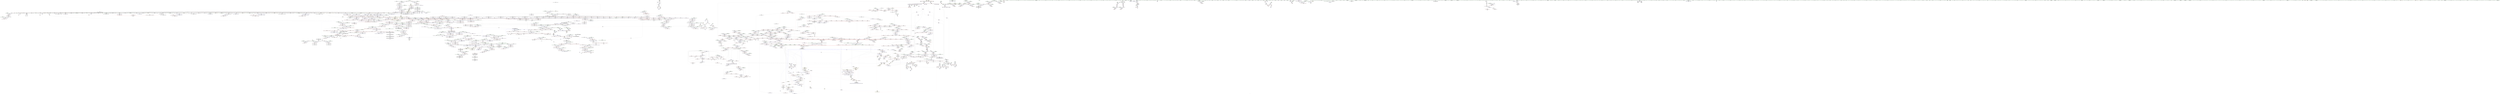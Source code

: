 digraph "SVFG" {
	label="SVFG";

	Node0x555c47e0af60 [shape=record,color=grey,label="{NodeID: 0\nNullPtr|{|<s60>214}}"];
	Node0x555c47e0af60 -> Node0x555c485c9650[style=solid];
	Node0x555c47e0af60 -> Node0x555c485c9750[style=solid];
	Node0x555c47e0af60 -> Node0x555c485c9820[style=solid];
	Node0x555c47e0af60 -> Node0x555c485c98f0[style=solid];
	Node0x555c47e0af60 -> Node0x555c485c99c0[style=solid];
	Node0x555c47e0af60 -> Node0x555c485c9a90[style=solid];
	Node0x555c47e0af60 -> Node0x555c485c9b60[style=solid];
	Node0x555c47e0af60 -> Node0x555c485c9c30[style=solid];
	Node0x555c47e0af60 -> Node0x555c485c9d00[style=solid];
	Node0x555c47e0af60 -> Node0x555c485c9dd0[style=solid];
	Node0x555c47e0af60 -> Node0x555c485c9ea0[style=solid];
	Node0x555c47e0af60 -> Node0x555c485c9f70[style=solid];
	Node0x555c47e0af60 -> Node0x555c485ca040[style=solid];
	Node0x555c47e0af60 -> Node0x555c485ca110[style=solid];
	Node0x555c47e0af60 -> Node0x555c485ca1e0[style=solid];
	Node0x555c47e0af60 -> Node0x555c485ca2b0[style=solid];
	Node0x555c47e0af60 -> Node0x555c485ca380[style=solid];
	Node0x555c47e0af60 -> Node0x555c485ca480[style=solid];
	Node0x555c47e0af60 -> Node0x555c485ca550[style=solid];
	Node0x555c47e0af60 -> Node0x555c485ca620[style=solid];
	Node0x555c47e0af60 -> Node0x555c485ca6f0[style=solid];
	Node0x555c47e0af60 -> Node0x555c485ca7c0[style=solid];
	Node0x555c47e0af60 -> Node0x555c485ca890[style=solid];
	Node0x555c47e0af60 -> Node0x555c485ca960[style=solid];
	Node0x555c47e0af60 -> Node0x555c485caa30[style=solid];
	Node0x555c47e0af60 -> Node0x555c485cab00[style=solid];
	Node0x555c47e0af60 -> Node0x555c485cabd0[style=solid];
	Node0x555c47e0af60 -> Node0x555c485caca0[style=solid];
	Node0x555c47e0af60 -> Node0x555c485cad70[style=solid];
	Node0x555c47e0af60 -> Node0x555c485cae40[style=solid];
	Node0x555c47e0af60 -> Node0x555c485caf10[style=solid];
	Node0x555c47e0af60 -> Node0x555c485cafe0[style=solid];
	Node0x555c47e0af60 -> Node0x555c485cb0b0[style=solid];
	Node0x555c47e0af60 -> Node0x555c485cb180[style=solid];
	Node0x555c47e0af60 -> Node0x555c485cb250[style=solid];
	Node0x555c47e0af60 -> Node0x555c485cb320[style=solid];
	Node0x555c47e0af60 -> Node0x555c485cb3f0[style=solid];
	Node0x555c47e0af60 -> Node0x555c485cb4c0[style=solid];
	Node0x555c47e0af60 -> Node0x555c485cb590[style=solid];
	Node0x555c47e0af60 -> Node0x555c485cb660[style=solid];
	Node0x555c47e0af60 -> Node0x555c485cb730[style=solid];
	Node0x555c47e0af60 -> Node0x555c485cb800[style=solid];
	Node0x555c47e0af60 -> Node0x555c485cb8d0[style=solid];
	Node0x555c47e0af60 -> Node0x555c485cb9a0[style=solid];
	Node0x555c47e0af60 -> Node0x555c485cba70[style=solid];
	Node0x555c47e0af60 -> Node0x555c485cbb40[style=solid];
	Node0x555c47e0af60 -> Node0x555c485cbc10[style=solid];
	Node0x555c47e0af60 -> Node0x555c485cbce0[style=solid];
	Node0x555c47e0af60 -> Node0x555c485cbdb0[style=solid];
	Node0x555c47e0af60 -> Node0x555c485cbe80[style=solid];
	Node0x555c47e0af60 -> Node0x555c485cbf50[style=solid];
	Node0x555c47e0af60 -> Node0x555c485cc020[style=solid];
	Node0x555c47e0af60 -> Node0x555c485ffd80[style=solid];
	Node0x555c47e0af60 -> Node0x555c485da790[style=solid];
	Node0x555c47e0af60 -> Node0x555c485da860[style=solid];
	Node0x555c47e0af60 -> Node0x555c485da930[style=solid];
	Node0x555c47e0af60 -> Node0x555c485dc670[style=solid];
	Node0x555c47e0af60 -> Node0x555c4864ab70[style=solid];
	Node0x555c47e0af60 -> Node0x555c48653b10[style=solid];
	Node0x555c47e0af60 -> Node0x555c48653f90[style=solid];
	Node0x555c47e0af60:s60 -> Node0x555c487bcdb0[style=solid,color=red];
	Node0x555c487bc0b0 [shape=record,color=black,label="{NodeID: 3764\n1950 = PHI(108, )\n0th arg _ZNSt12_Vector_baseINSt7__cxx1112basic_stringIcSt11char_traitsIcESaIcEEESaIS5_EEC2Ev }"];
	Node0x555c487bc0b0 -> Node0x555c485da5f0[style=solid];
	Node0x555c486b25a0 [shape=record,color=black,label="{NodeID: 2657\nMR_83V_7 = PHI(MR_83V_9, MR_83V_6, )\npts\{364 \}\n}"];
	Node0x555c486b25a0 -> Node0x555c485c8440[style=dashed];
	Node0x555c486b25a0 -> Node0x555c485c8510[style=dashed];
	Node0x555c486b25a0 -> Node0x555c48601bc0[style=dashed];
	Node0x555c486b25a0 -> Node0x555c486b25a0[style=dashed];
	Node0x555c485d9270 [shape=record,color=blue,label="{NodeID: 1550\n1762\<--1769\n__val\<--\n_ZSt25__unguarded_linear_insertIPdN9__gnu_cxx5__ops14_Val_less_iterEEvT_T0_\n|{|<s2>137}}"];
	Node0x555c485d9270 -> Node0x555c485f6130[style=dashed];
	Node0x555c485d9270 -> Node0x555c485f6200[style=dashed];
	Node0x555c485d9270:s2 -> Node0x555c486d88f0[style=dashed,color=red];
	Node0x555c485b76b0 [shape=record,color=green,label="{NodeID: 443\n2895\<--2896\n__assignable\<--__assignable_field_insensitive\n_ZSt18uninitialized_copyISt13move_iteratorIPNSt7__cxx1112basic_stringIcSt11char_traitsIcESaIcEEEES7_ET0_T_SA_S9_\n}"];
	Node0x555c485b76b0 -> Node0x555c485dfa70[style=solid];
	Node0x555c485c67d0 [shape=record,color=red,label="{NodeID: 886\n552\<--17\n\<--ntest\nmain\n}"];
	Node0x555c485c67d0 -> Node0x555c485cd7d0[style=solid];
	Node0x555c487acf90 [shape=record,color=black,label="{NodeID: 3543\n2162 = PHI(2062, 2072, )\n0th arg _ZNSt12_Vector_baseINSt7__cxx1112basic_stringIcSt11char_traitsIcESaIcEEESaIS5_EE12_Vector_implD2Ev }"];
	Node0x555c487acf90 -> Node0x555c485db970[style=solid];
	Node0x555c485fcee0 [shape=record,color=red,label="{NodeID: 1329\n2749\<--2734\n\<--__a.addr\n_ZSt3maxImERKT_S2_S2_\n}"];
	Node0x555c485fcee0 -> Node0x555c485deb00[style=solid];
	Node0x555c485af800 [shape=record,color=green,label="{NodeID: 222\n1259\<--1260\n__comp\<--__comp_field_insensitive\n_ZSt13__adjust_heapIPdldN9__gnu_cxx5__ops15_Iter_less_iterEEvT_T0_S5_T1_T2_\n|{<s0>97|<s1>100}}"];
	Node0x555c485af800:s0 -> Node0x555c487bae00[style=solid,color=red];
	Node0x555c485af800:s1 -> Node0x555c487b9f60[style=solid,color=red];
	Node0x555c485d32d0 [shape=record,color=black,label="{NodeID: 665\n2854\<--2844\n\<--agg.tmp\n_ZSt22__uninitialized_copy_aISt13move_iteratorIPNSt7__cxx1112basic_stringIcSt11char_traitsIcESaIcEEEES7_S6_ET0_T_SA_S9_RSaIT1_E\n}"];
	Node0x555c485d32d0 -> Node0x555c485c3e60[style=solid];
	Node0x555c485f1b50 [shape=record,color=red,label="{NodeID: 1108\n1432\<--1396\n\<--__parent\n_ZSt11__push_heapIPdldN9__gnu_cxx5__ops14_Iter_less_valEEvT_T0_S5_T1_RT2_\n}"];
	Node0x555c485f1b50 -> Node0x555c486064e0[style=solid];
	Node0x555c47e0aff0 [shape=record,color=green,label="{NodeID: 1\n7\<--1\n__dso_handle\<--dummyObj\nGlob }"];
	Node0x555c487bc180 [shape=record,color=black,label="{NodeID: 3765\n1447 = PHI(1412, )\n0th arg _ZNK9__gnu_cxx5__ops14_Iter_less_valclIPddEEbT_RT0_ }"];
	Node0x555c487bc180 -> Node0x555c48606750[style=solid];
	Node0x555c486b2aa0 [shape=record,color=black,label="{NodeID: 2658\nMR_85V_7 = PHI(MR_85V_8, MR_85V_6, )\npts\{366 \}\n}"];
	Node0x555c486b2aa0 -> Node0x555c485c8780[style=dashed];
	Node0x555c486b2aa0 -> Node0x555c48601c90[style=dashed];
	Node0x555c486b2aa0 -> Node0x555c486b2aa0[style=dashed];
	Node0x555c485d9340 [shape=record,color=blue,label="{NodeID: 1551\n1764\<--1771\n__next\<--\n_ZSt25__unguarded_linear_insertIPdN9__gnu_cxx5__ops14_Val_less_iterEEvT_T0_\n}"];
	Node0x555c485d9340 -> Node0x555c485f5c50[style=dashed];
	Node0x555c485d9340 -> Node0x555c485d9410[style=dashed];
	Node0x555c485b7780 [shape=record,color=green,label="{NodeID: 444\n2897\<--2898\nagg.tmp\<--agg.tmp_field_insensitive\n_ZSt18uninitialized_copyISt13move_iteratorIPNSt7__cxx1112basic_stringIcSt11char_traitsIcESaIcEEEES7_ET0_T_SA_S9_\n}"];
	Node0x555c485b7780 -> Node0x555c485d37b0[style=solid];
	Node0x555c485b7780 -> Node0x555c485c4410[style=solid];
	Node0x555c485c68a0 [shape=record,color=red,label="{NodeID: 887\n558\<--17\n\<--ntest\nmain\n}"];
	Node0x555c485c68a0 -> Node0x555c48602310[style=solid];
	Node0x555c487ad0e0 [shape=record,color=black,label="{NodeID: 3544\n1733 = PHI(1671, )\n0th arg _ZSt13move_backwardIPdS0_ET0_T_S2_S1_ }"];
	Node0x555c487ad0e0 -> Node0x555c485d8f30[style=solid];
	Node0x555c485fcfb0 [shape=record,color=red,label="{NodeID: 1330\n2742\<--2736\n\<--__b.addr\n_ZSt3maxImERKT_S2_S2_\n}"];
	Node0x555c485fcfb0 -> Node0x555c485fd220[style=solid];
	Node0x555c485af8d0 [shape=record,color=green,label="{NodeID: 223\n1261\<--1262\n__first.addr\<--__first.addr_field_insensitive\n_ZSt13__adjust_heapIPdldN9__gnu_cxx5__ops15_Iter_less_iterEEvT_T0_S5_T1_T2_\n}"];
	Node0x555c485af8d0 -> Node0x555c485ef6c0[style=solid];
	Node0x555c485af8d0 -> Node0x555c485ef790[style=solid];
	Node0x555c485af8d0 -> Node0x555c485ef860[style=solid];
	Node0x555c485af8d0 -> Node0x555c485ef930[style=solid];
	Node0x555c485af8d0 -> Node0x555c485efa00[style=solid];
	Node0x555c485af8d0 -> Node0x555c485efad0[style=solid];
	Node0x555c485af8d0 -> Node0x555c485efba0[style=solid];
	Node0x555c485af8d0 -> Node0x555c48605300[style=solid];
	Node0x555c485d33a0 [shape=record,color=black,label="{NodeID: 666\n2859\<--2846\n\<--agg.tmp2\n_ZSt22__uninitialized_copy_aISt13move_iteratorIPNSt7__cxx1112basic_stringIcSt11char_traitsIcESaIcEEEES7_S6_ET0_T_SA_S9_RSaIT1_E\n}"];
	Node0x555c485d33a0 -> Node0x555c485c4000[style=solid];
	Node0x555c485f1c20 [shape=record,color=red,label="{NodeID: 1109\n1427\<--1426\n\<--call2\n_ZSt11__push_heapIPdldN9__gnu_cxx5__ops14_Iter_less_valEEvT_T0_S5_T1_RT2_\n}"];
	Node0x555c485f1c20 -> Node0x555c48606410[style=solid];
	Node0x555c48573eb0 [shape=record,color=green,label="{NodeID: 2\n9\<--1\n\<--dummyObj\nCan only get source location for instruction, argument, global var or function.}"];
	Node0x555c487bc250 [shape=record,color=black,label="{NodeID: 3766\n1448 = PHI(1415, )\n1st arg _ZNK9__gnu_cxx5__ops14_Iter_less_valclIPddEEbT_RT0_ }"];
	Node0x555c487bc250 -> Node0x555c48606820[style=solid];
	Node0x555c486b2fa0 [shape=record,color=black,label="{NodeID: 2659\nMR_91V_3 = PHI(MR_91V_4, MR_91V_2, )\npts\{372 \}\n}"];
	Node0x555c486b2fa0 -> Node0x555c485e8ab0[style=dashed];
	Node0x555c486b2fa0 -> Node0x555c485e8b80[style=dashed];
	Node0x555c486b2fa0 -> Node0x555c485e8c50[style=dashed];
	Node0x555c486b2fa0 -> Node0x555c48601d60[style=dashed];
	Node0x555c485d9410 [shape=record,color=blue,label="{NodeID: 1552\n1764\<--1774\n__next\<--incdec.ptr\n_ZSt25__unguarded_linear_insertIPdN9__gnu_cxx5__ops14_Val_less_iterEEvT_T0_\n}"];
	Node0x555c485d9410 -> Node0x555c486d2840[style=dashed];
	Node0x555c485b7850 [shape=record,color=green,label="{NodeID: 445\n2899\<--2900\nagg.tmp2\<--agg.tmp2_field_insensitive\n_ZSt18uninitialized_copyISt13move_iteratorIPNSt7__cxx1112basic_stringIcSt11char_traitsIcESaIcEEEES7_ET0_T_SA_S9_\n}"];
	Node0x555c485b7850 -> Node0x555c485d3880[style=solid];
	Node0x555c485b7850 -> Node0x555c485c44e0[style=solid];
	Node0x555c485c6970 [shape=record,color=red,label="{NodeID: 888\n539\<--31\n\<--stdin\nmain\n}"];
	Node0x555c485c6970 -> Node0x555c485cd630[style=solid];
	Node0x555c487ad1f0 [shape=record,color=black,label="{NodeID: 3545\n1734 = PHI(1672, )\n1st arg _ZSt13move_backwardIPdS0_ET0_T_S2_S1_ }"];
	Node0x555c487ad1f0 -> Node0x555c485d9000[style=solid];
	Node0x555c485fd080 [shape=record,color=red,label="{NodeID: 1331\n2746\<--2736\n\<--__b.addr\n_ZSt3maxImERKT_S2_S2_\n}"];
	Node0x555c485fd080 -> Node0x555c485dea30[style=solid];
	Node0x555c485af9a0 [shape=record,color=green,label="{NodeID: 224\n1263\<--1264\n__holeIndex.addr\<--__holeIndex.addr_field_insensitive\n_ZSt13__adjust_heapIPdldN9__gnu_cxx5__ops15_Iter_less_iterEEvT_T0_S5_T1_T2_\n}"];
	Node0x555c485af9a0 -> Node0x555c485efc70[style=solid];
	Node0x555c485af9a0 -> Node0x555c485efd40[style=solid];
	Node0x555c485af9a0 -> Node0x555c485efe10[style=solid];
	Node0x555c485af9a0 -> Node0x555c485efee0[style=solid];
	Node0x555c485af9a0 -> Node0x555c485effb0[style=solid];
	Node0x555c485af9a0 -> Node0x555c486053d0[style=solid];
	Node0x555c485af9a0 -> Node0x555c48605a50[style=solid];
	Node0x555c485af9a0 -> Node0x555c48605cc0[style=solid];
	Node0x555c485d3470 [shape=record,color=black,label="{NodeID: 667\n2831\<--2867\n_ZSt22__uninitialized_copy_aISt13move_iteratorIPNSt7__cxx1112basic_stringIcSt11char_traitsIcESaIcEEEES7_S6_ET0_T_SA_S9_RSaIT1_E_ret\<--call\n_ZSt22__uninitialized_copy_aISt13move_iteratorIPNSt7__cxx1112basic_stringIcSt11char_traitsIcESaIcEEEES7_S6_ET0_T_SA_S9_RSaIT1_E\n|{<s0>200}}"];
	Node0x555c485d3470:s0 -> Node0x555c487b6410[style=solid,color=blue];
	Node0x555c485f1cf0 [shape=record,color=red,label="{NodeID: 1110\n1440\<--1439\n\<--call6\n_ZSt11__push_heapIPdldN9__gnu_cxx5__ops14_Iter_less_valEEvT_T0_S5_T1_RT2_\n}"];
	Node0x555c485f1cf0 -> Node0x555c48606680[style=solid];
	Node0x555c485741f0 [shape=record,color=green,label="{NodeID: 3\n15\<--1\n\<--dummyObj\nCan only get source location for instruction, argument, global var or function.}"];
	Node0x555c487bc320 [shape=record,color=black,label="{NodeID: 3767\n1449 = PHI(1392, )\n2nd arg _ZNK9__gnu_cxx5__ops14_Iter_less_valclIPddEEbT_RT0_ }"];
	Node0x555c487bc320 -> Node0x555c486068f0[style=solid];
	Node0x555c485d94e0 [shape=record,color=blue,label="{NodeID: 1553\n1785\<--1784\n\<--\n_ZSt25__unguarded_linear_insertIPdN9__gnu_cxx5__ops14_Val_less_iterEEvT_T0_\n}"];
	Node0x555c485d94e0 -> Node0x555c486d2d40[style=dashed];
	Node0x555c485b7920 [shape=record,color=green,label="{NodeID: 446\n2919\<--2920\n_ZNSt20__uninitialized_copyILb0EE13__uninit_copyISt13move_iteratorIPNSt7__cxx1112basic_stringIcSt11char_traitsIcESaIcEEEES9_EET0_T_SC_SB_\<--_ZNSt20__uninitialized_copyILb0EE13__uninit_copyISt13move_iteratorIPNSt7__cxx1112basic_stringIcSt11char_traitsIcESaIcEEEES9_EET0_T_SC_SB__field_insensitive\n}"];
	Node0x555c485c6a40 [shape=record,color=red,label="{NodeID: 889\n545\<--36\n\<--stdout\nmain\n}"];
	Node0x555c485c6a40 -> Node0x555c485cd700[style=solid];
	Node0x555c487ad300 [shape=record,color=black,label="{NodeID: 3546\n1735 = PHI(1674, )\n2nd arg _ZSt13move_backwardIPdS0_ET0_T_S2_S1_ }"];
	Node0x555c487ad300 -> Node0x555c485d90d0[style=solid];
	Node0x555c485fd150 [shape=record,color=red,label="{NodeID: 1332\n2741\<--2740\n\<--\n_ZSt3maxImERKT_S2_S2_\n}"];
	Node0x555c485fd150 -> Node0x555c48654e90[style=solid];
	Node0x555c485afa70 [shape=record,color=green,label="{NodeID: 225\n1265\<--1266\n__len.addr\<--__len.addr_field_insensitive\n_ZSt13__adjust_heapIPdldN9__gnu_cxx5__ops15_Iter_less_iterEEvT_T0_S5_T1_T2_\n}"];
	Node0x555c485afa70 -> Node0x555c485f0080[style=solid];
	Node0x555c485afa70 -> Node0x555c485f0150[style=solid];
	Node0x555c485afa70 -> Node0x555c485f0220[style=solid];
	Node0x555c485afa70 -> Node0x555c486054a0[style=solid];
	Node0x555c485d3540 [shape=record,color=black,label="{NodeID: 668\n2871\<--2883\n_ZSt32__make_move_if_noexcept_iteratorINSt7__cxx1112basic_stringIcSt11char_traitsIcESaIcEEESt13move_iteratorIPS5_EET0_PT__ret\<--\n_ZSt32__make_move_if_noexcept_iteratorINSt7__cxx1112basic_stringIcSt11char_traitsIcESaIcEEESt13move_iteratorIPS5_EET0_PT_\n|{<s0>198|<s1>199}}"];
	Node0x555c485d3540:s0 -> Node0x555c487b6270[style=solid,color=blue];
	Node0x555c485d3540:s1 -> Node0x555c487b6340[style=solid,color=blue];
	Node0x555c485f1dc0 [shape=record,color=red,label="{NodeID: 1111\n1459\<--1450\nthis1\<--this.addr\n_ZNK9__gnu_cxx5__ops14_Iter_less_valclIPddEEbT_RT0_\n}"];
	Node0x555c485742b0 [shape=record,color=green,label="{NodeID: 4\n22\<--1\n_ZSt4cerr\<--dummyObj\nGlob }"];
	Node0x555c487bc3f0 [shape=record,color=black,label="{NodeID: 3768\n2928 = PHI(2915, )\n0th arg _ZNSt20__uninitialized_copyILb0EE13__uninit_copyISt13move_iteratorIPNSt7__cxx1112basic_stringIcSt11char_traitsIcESaIcEEEES9_EET0_T_SC_SB_ }"];
	Node0x555c487bc3f0 -> Node0x555c485dfce0[style=solid];
	Node0x555c485d95b0 [shape=record,color=blue,label="{NodeID: 1554\n1760\<--1787\n__last.addr\<--\n_ZSt25__unguarded_linear_insertIPdN9__gnu_cxx5__ops14_Val_less_iterEEvT_T0_\n}"];
	Node0x555c485d95b0 -> Node0x555c486d2340[style=dashed];
	Node0x555c485b7a20 [shape=record,color=green,label="{NodeID: 447\n2931\<--2932\n__first\<--__first_field_insensitive\n_ZNSt20__uninitialized_copyILb0EE13__uninit_copyISt13move_iteratorIPNSt7__cxx1112basic_stringIcSt11char_traitsIcESaIcEEEES9_EET0_T_SC_SB_\n|{|<s1>225|<s2>227|<s3>229}}"];
	Node0x555c485b7a20 -> Node0x555c485c48f0[style=solid];
	Node0x555c485b7a20:s1 -> Node0x555c487a9ce0[style=solid,color=red];
	Node0x555c485b7a20:s2 -> Node0x555c487a8c90[style=solid,color=red];
	Node0x555c485b7a20:s3 -> Node0x555c487aa010[style=solid,color=red];
	Node0x555c485c6b10 [shape=record,color=red,label="{NodeID: 890\n107\<--104\nthis1\<--this.addr\n_ZNSt6vectorINSt7__cxx1112basic_stringIcSt11char_traitsIcESaIcEEESaIS5_EEC2Ev\n}"];
	Node0x555c485c6b10 -> Node0x555c485cc6c0[style=solid];
	Node0x555c487ad410 [shape=record,color=black,label="{NodeID: 3547\n2615 = PHI(2488, )\n0th arg _ZSt25__uninitialized_default_nIPNSt7__cxx1112basic_stringIcSt11char_traitsIcESaIcEEEmET_S7_T0_ }"];
	Node0x555c487ad410 -> Node0x555c485ddd30[style=solid];
	Node0x555c485fd220 [shape=record,color=red,label="{NodeID: 1333\n2743\<--2742\n\<--\n_ZSt3maxImERKT_S2_S2_\n}"];
	Node0x555c485fd220 -> Node0x555c48654e90[style=solid];
	Node0x555c485afb40 [shape=record,color=green,label="{NodeID: 226\n1267\<--1268\n__value.addr\<--__value.addr_field_insensitive\n_ZSt13__adjust_heapIPdldN9__gnu_cxx5__ops15_Iter_less_iterEEvT_T0_S5_T1_T2_\n|{|<s1>102}}"];
	Node0x555c485afb40 -> Node0x555c48605570[style=solid];
	Node0x555c485afb40:s1 -> Node0x555c487ae020[style=solid,color=red];
	Node0x555c485d3610 [shape=record,color=black,label="{NodeID: 669\n2908\<--2889\n\<--__first\n_ZSt18uninitialized_copyISt13move_iteratorIPNSt7__cxx1112basic_stringIcSt11char_traitsIcESaIcEEEES7_ET0_T_SA_S9_\n}"];
	Node0x555c485d3610 -> Node0x555c485c4680[style=solid];
	Node0x555c485f1e90 [shape=record,color=red,label="{NodeID: 1112\n1460\<--1452\n\<--__it.addr\n_ZNK9__gnu_cxx5__ops14_Iter_less_valclIPddEEbT_RT0_\n}"];
	Node0x555c485f1e90 -> Node0x555c485f2030[style=solid];
	Node0x555c48574370 [shape=record,color=green,label="{NodeID: 5\n23\<--1\n.str\<--dummyObj\nGlob }"];
	Node0x555c487bc4c0 [shape=record,color=black,label="{NodeID: 3769\n2929 = PHI(2917, )\n1st arg _ZNSt20__uninitialized_copyILb0EE13__uninit_copyISt13move_iteratorIPNSt7__cxx1112basic_stringIcSt11char_traitsIcESaIcEEEES9_EET0_T_SC_SB_ }"];
	Node0x555c487bc4c0 -> Node0x555c485dfdb0[style=solid];
	Node0x555c485d9680 [shape=record,color=blue,label="{NodeID: 1555\n1764\<--1790\n__next\<--incdec.ptr3\n_ZSt25__unguarded_linear_insertIPdN9__gnu_cxx5__ops14_Val_less_iterEEvT_T0_\n}"];
	Node0x555c485d9680 -> Node0x555c486d2840[style=dashed];
	Node0x555c485b7af0 [shape=record,color=green,label="{NodeID: 448\n2933\<--2934\n__last\<--__last_field_insensitive\n_ZNSt20__uninitialized_copyILb0EE13__uninit_copyISt13move_iteratorIPNSt7__cxx1112basic_stringIcSt11char_traitsIcESaIcEEEES9_EET0_T_SC_SB_\n|{|<s1>225}}"];
	Node0x555c485b7af0 -> Node0x555c485c49c0[style=solid];
	Node0x555c485b7af0:s1 -> Node0x555c487a9df0[style=solid,color=red];
	Node0x555c485c6be0 [shape=record,color=red,label="{NodeID: 891\n129\<--122\nthis1\<--this.addr\n_ZNSt6vectorINSt7__cxx1112basic_stringIcSt11char_traitsIcESaIcEEESaIS5_EED2Ev\n}"];
	Node0x555c485c6be0 -> Node0x555c485cc790[style=solid];
	Node0x555c485c6be0 -> Node0x555c485cc860[style=solid];
	Node0x555c485c6be0 -> Node0x555c485cc930[style=solid];
	Node0x555c485c6be0 -> Node0x555c485cca00[style=solid];
	Node0x555c485c6be0 -> Node0x555c485ccad0[style=solid];
	Node0x555c487ad520 [shape=record,color=black,label="{NodeID: 3548\n2616 = PHI(2489, )\n1st arg _ZSt25__uninitialized_default_nIPNSt7__cxx1112basic_stringIcSt11char_traitsIcESaIcEEEmET_S7_T0_ }"];
	Node0x555c487ad520 -> Node0x555c485dde00[style=solid];
	Node0x555c485fd2f0 [shape=record,color=red,label="{NodeID: 1334\n2759\<--2756\n\<--__a.addr\n_ZNSt16allocator_traitsISaINSt7__cxx1112basic_stringIcSt11char_traitsIcESaIcEEEEE8max_sizeERKS6_\n}"];
	Node0x555c485fd2f0 -> Node0x555c485d29e0[style=solid];
	Node0x555c485afc10 [shape=record,color=green,label="{NodeID: 227\n1269\<--1270\n__topIndex\<--__topIndex_field_insensitive\n_ZSt13__adjust_heapIPdldN9__gnu_cxx5__ops15_Iter_less_iterEEvT_T0_S5_T1_T2_\n}"];
	Node0x555c485afc10 -> Node0x555c485f02f0[style=solid];
	Node0x555c485afc10 -> Node0x555c48605640[style=solid];
	Node0x555c485d36e0 [shape=record,color=black,label="{NodeID: 670\n2911\<--2891\n\<--__last\n_ZSt18uninitialized_copyISt13move_iteratorIPNSt7__cxx1112basic_stringIcSt11char_traitsIcESaIcEEEES7_ET0_T_SA_S9_\n}"];
	Node0x555c485d36e0 -> Node0x555c485c4820[style=solid];
	Node0x555c485f1f60 [shape=record,color=red,label="{NodeID: 1113\n1462\<--1454\n\<--__val.addr\n_ZNK9__gnu_cxx5__ops14_Iter_less_valclIPddEEbT_RT0_\n}"];
	Node0x555c485f1f60 -> Node0x555c485f2100[style=solid];
	Node0x555c48574430 [shape=record,color=green,label="{NodeID: 6\n25\<--1\n.str.3\<--dummyObj\nGlob }"];
	Node0x555c487bc590 [shape=record,color=black,label="{NodeID: 3770\n2930 = PHI(2913, )\n2nd arg _ZNSt20__uninitialized_copyILb0EE13__uninit_copyISt13move_iteratorIPNSt7__cxx1112basic_stringIcSt11char_traitsIcESaIcEEEES9_EET0_T_SC_SB_ }"];
	Node0x555c487bc590 -> Node0x555c485dfe80[style=solid];
	Node0x555c485d9750 [shape=record,color=blue,label="{NodeID: 1556\n1795\<--1794\n\<--\n_ZSt25__unguarded_linear_insertIPdN9__gnu_cxx5__ops14_Val_less_iterEEvT_T0_\n|{<s0>130|<s1>132}}"];
	Node0x555c485d9750:s0 -> Node0x555c486bbc00[style=dashed,color=blue];
	Node0x555c485d9750:s1 -> Node0x555c486cf5b0[style=dashed,color=blue];
	Node0x555c485b7bc0 [shape=record,color=green,label="{NodeID: 449\n2935\<--2936\n__result.addr\<--__result.addr_field_insensitive\n_ZNSt20__uninitialized_copyILb0EE13__uninit_copyISt13move_iteratorIPNSt7__cxx1112basic_stringIcSt11char_traitsIcESaIcEEEES9_EET0_T_SC_SB_\n}"];
	Node0x555c485b7bc0 -> Node0x555c485fdff0[style=solid];
	Node0x555c485b7bc0 -> Node0x555c485fe0c0[style=solid];
	Node0x555c485b7bc0 -> Node0x555c485dfe80[style=solid];
	Node0x555c485c6cb0 [shape=record,color=red,label="{NodeID: 892\n158\<--124\nexn\<--exn.slot\n_ZNSt6vectorINSt7__cxx1112basic_stringIcSt11char_traitsIcESaIcEEESaIS5_EED2Ev\n|{<s0>12}}"];
	Node0x555c485c6cb0:s0 -> Node0x555c487a7e60[style=solid,color=red];
	Node0x555c487ad630 [shape=record,color=black,label="{NodeID: 3549\n1467 = PHI(1019, )\n0th arg _ZSt22__move_median_to_firstIPdN9__gnu_cxx5__ops15_Iter_less_iterEEvT_S4_S4_S4_T0_ }"];
	Node0x555c487ad630 -> Node0x555c486069c0[style=solid];
	Node0x555c485fd3c0 [shape=record,color=red,label="{NodeID: 1335\n2770\<--2767\nthis1\<--this.addr\n_ZNKSt12_Vector_baseINSt7__cxx1112basic_stringIcSt11char_traitsIcESaIcEEESaIS5_EE19_M_get_Tp_allocatorEv\n}"];
	Node0x555c485fd3c0 -> Node0x555c485c3a50[style=solid];
	Node0x555c485afce0 [shape=record,color=green,label="{NodeID: 228\n1271\<--1272\n__secondChild\<--__secondChild_field_insensitive\n_ZSt13__adjust_heapIPdldN9__gnu_cxx5__ops15_Iter_less_iterEEvT_T0_S5_T1_T2_\n}"];
	Node0x555c485afce0 -> Node0x555c485f03c0[style=solid];
	Node0x555c485afce0 -> Node0x555c485f0490[style=solid];
	Node0x555c485afce0 -> Node0x555c485f0560[style=solid];
	Node0x555c485afce0 -> Node0x555c485f0630[style=solid];
	Node0x555c485afce0 -> Node0x555c485f0700[style=solid];
	Node0x555c485afce0 -> Node0x555c485f07d0[style=solid];
	Node0x555c485afce0 -> Node0x555c485f08a0[style=solid];
	Node0x555c485afce0 -> Node0x555c485f0970[style=solid];
	Node0x555c485afce0 -> Node0x555c485f0a40[style=solid];
	Node0x555c485afce0 -> Node0x555c485f0b10[style=solid];
	Node0x555c485afce0 -> Node0x555c485f0be0[style=solid];
	Node0x555c485afce0 -> Node0x555c48605710[style=solid];
	Node0x555c485afce0 -> Node0x555c486057e0[style=solid];
	Node0x555c485afce0 -> Node0x555c486058b0[style=solid];
	Node0x555c485afce0 -> Node0x555c48605b20[style=solid];
	Node0x555c486e3020 [shape=record,color=yellow,style=double,label="{NodeID: 2885\n430V_1 = ENCHI(MR_430V_0)\npts\{29320000 \}\nFun[_ZNKSt13move_iteratorIPNSt7__cxx1112basic_stringIcSt11char_traitsIcESaIcEEEEdeEv]}"];
	Node0x555c486e3020 -> Node0x555c485feb50[style=dashed];
	Node0x555c485d37b0 [shape=record,color=black,label="{NodeID: 671\n2907\<--2897\n\<--agg.tmp\n_ZSt18uninitialized_copyISt13move_iteratorIPNSt7__cxx1112basic_stringIcSt11char_traitsIcESaIcEEEES7_ET0_T_SA_S9_\n}"];
	Node0x555c485d37b0 -> Node0x555c485c45b0[style=solid];
	Node0x555c485f2030 [shape=record,color=red,label="{NodeID: 1114\n1461\<--1460\n\<--\n_ZNK9__gnu_cxx5__ops14_Iter_less_valclIPddEEbT_RT0_\n}"];
	Node0x555c485f2030 -> Node0x555c48654410[style=solid];
	Node0x555c485744f0 [shape=record,color=green,label="{NodeID: 7\n27\<--1\n.str.4\<--dummyObj\nGlob }"];
	Node0x555c487bc660 [shape=record,color=black,label="{NodeID: 3771\n2549 = PHI(2315, )\n0th arg _ZNSt12_Vector_baseINSt7__cxx1112basic_stringIcSt11char_traitsIcESaIcEEESaIS5_EE11_M_allocateEm }"];
	Node0x555c487bc660 -> Node0x555c485dd6b0[style=solid];
	Node0x555c485d9820 [shape=record,color=blue,label="{NodeID: 1557\n1808\<--1805\n__first.addr\<--__first\n_ZSt23__copy_move_backward_a2ILb1EPdS0_ET1_T0_S2_S1_\n}"];
	Node0x555c485d9820 -> Node0x555c485f62d0[style=dashed];
	Node0x555c485b7c90 [shape=record,color=green,label="{NodeID: 450\n2937\<--2938\n__cur\<--__cur_field_insensitive\n_ZNSt20__uninitialized_copyILb0EE13__uninit_copyISt13move_iteratorIPNSt7__cxx1112basic_stringIcSt11char_traitsIcESaIcEEEES9_EET0_T_SC_SB_\n}"];
	Node0x555c485b7c90 -> Node0x555c485fe190[style=solid];
	Node0x555c485b7c90 -> Node0x555c485fe260[style=solid];
	Node0x555c485b7c90 -> Node0x555c485fe330[style=solid];
	Node0x555c485b7c90 -> Node0x555c485fe400[style=solid];
	Node0x555c485b7c90 -> Node0x555c485dff50[style=solid];
	Node0x555c485b7c90 -> Node0x555c485e0020[style=solid];
	Node0x555c485c6d80 [shape=record,color=red,label="{NodeID: 893\n133\<--132\n\<--_M_start\n_ZNSt6vectorINSt7__cxx1112basic_stringIcSt11char_traitsIcESaIcEEESaIS5_EED2Ev\n|{<s0>9}}"];
	Node0x555c485c6d80:s0 -> Node0x555c487bb7c0[style=solid,color=red];
	Node0x555c487ad740 [shape=record,color=black,label="{NodeID: 3550\n1468 = PHI(1021, )\n1st arg _ZSt22__move_median_to_firstIPdN9__gnu_cxx5__ops15_Iter_less_iterEEvT_S4_S4_S4_T0_ }"];
	Node0x555c487ad740 -> Node0x555c48606a90[style=solid];
	Node0x555c485fd490 [shape=record,color=red,label="{NodeID: 1336\n2779\<--2776\nthis1\<--this.addr\n_ZNK9__gnu_cxx13new_allocatorINSt7__cxx1112basic_stringIcSt11char_traitsIcESaIcEEEE8max_sizeEv\n}"];
	Node0x555c485afdb0 [shape=record,color=green,label="{NodeID: 229\n1273\<--1274\n__cmp\<--__cmp_field_insensitive\n_ZSt13__adjust_heapIPdldN9__gnu_cxx5__ops15_Iter_less_iterEEvT_T0_S5_T1_T2_\n|{<s0>101|<s1>103}}"];
	Node0x555c485afdb0:s0 -> Node0x555c487ba370[style=solid,color=red];
	Node0x555c485afdb0:s1 -> Node0x555c487bb6f0[style=solid,color=red];
	Node0x555c485d3880 [shape=record,color=black,label="{NodeID: 672\n2910\<--2899\n\<--agg.tmp2\n_ZSt18uninitialized_copyISt13move_iteratorIPNSt7__cxx1112basic_stringIcSt11char_traitsIcESaIcEEEES7_ET0_T_SA_S9_\n}"];
	Node0x555c485d3880 -> Node0x555c485c4750[style=solid];
	Node0x555c485f2100 [shape=record,color=red,label="{NodeID: 1115\n1463\<--1462\n\<--\n_ZNK9__gnu_cxx5__ops14_Iter_less_valclIPddEEbT_RT0_\n}"];
	Node0x555c485f2100 -> Node0x555c48654410[style=solid];
	Node0x555c485764d0 [shape=record,color=green,label="{NodeID: 8\n29\<--1\n.str.5\<--dummyObj\nGlob }"];
	Node0x555c487bc730 [shape=record,color=black,label="{NodeID: 3772\n2550 = PHI(2316, )\n1st arg _ZNSt12_Vector_baseINSt7__cxx1112basic_stringIcSt11char_traitsIcESaIcEEESaIS5_EE11_M_allocateEm }"];
	Node0x555c487bc730 -> Node0x555c485dd780[style=solid];
	Node0x555c485d98f0 [shape=record,color=blue,label="{NodeID: 1558\n1810\<--1806\n__last.addr\<--__last\n_ZSt23__copy_move_backward_a2ILb1EPdS0_ET1_T0_S2_S1_\n}"];
	Node0x555c485d98f0 -> Node0x555c485f63a0[style=dashed];
	Node0x555c485b7d60 [shape=record,color=green,label="{NodeID: 451\n2939\<--2940\nexn.slot\<--exn.slot_field_insensitive\n_ZNSt20__uninitialized_copyILb0EE13__uninit_copyISt13move_iteratorIPNSt7__cxx1112basic_stringIcSt11char_traitsIcESaIcEEEES9_EET0_T_SC_SB_\n}"];
	Node0x555c485b7d60 -> Node0x555c485fe4d0[style=solid];
	Node0x555c485b7d60 -> Node0x555c485fe5a0[style=solid];
	Node0x555c485b7d60 -> Node0x555c485e00f0[style=solid];
	Node0x555c485b7d60 -> Node0x555c485e0290[style=solid];
	Node0x555c485c6e50 [shape=record,color=red,label="{NodeID: 894\n137\<--136\n\<--_M_finish\n_ZNSt6vectorINSt7__cxx1112basic_stringIcSt11char_traitsIcESaIcEEESaIS5_EED2Ev\n|{<s0>9}}"];
	Node0x555c485c6e50:s0 -> Node0x555c487bb890[style=solid,color=red];
	Node0x555c487ad850 [shape=record,color=black,label="{NodeID: 3551\n1469 = PHI(1022, )\n2nd arg _ZSt22__move_median_to_firstIPdN9__gnu_cxx5__ops15_Iter_less_iterEEvT_S4_S4_S4_T0_ }"];
	Node0x555c487ad850 -> Node0x555c48606b60[style=solid];
	Node0x555c485fd560 [shape=record,color=red,label="{NodeID: 1337\n2791\<--2785\n\<--__a.addr\n_ZNSt16allocator_traitsISaINSt7__cxx1112basic_stringIcSt11char_traitsIcESaIcEEEEE8allocateERS6_m\n}"];
	Node0x555c485fd560 -> Node0x555c485d2df0[style=solid];
	Node0x555c485b8380 [shape=record,color=green,label="{NodeID: 230\n1275\<--1276\nagg.tmp\<--agg.tmp_field_insensitive\n_ZSt13__adjust_heapIPdldN9__gnu_cxx5__ops15_Iter_less_iterEEvT_T0_S5_T1_T2_\n}"];
	Node0x555c486e3210 [shape=record,color=yellow,style=double,label="{NodeID: 2887\n154V_1 = ENCHI(MR_154V_0)\npts\{29320000 29340000 \}\nFun[_ZStneIPNSt7__cxx1112basic_stringIcSt11char_traitsIcESaIcEEEEbRKSt13move_iteratorIT_ESB_]|{<s0>236|<s1>236}}"];
	Node0x555c486e3210:s0 -> Node0x555c486d6a30[style=dashed,color=red];
	Node0x555c486e3210:s1 -> Node0x555c486d6b10[style=dashed,color=red];
	Node0x555c485d3950 [shape=record,color=black,label="{NodeID: 673\n2885\<--2918\n_ZSt18uninitialized_copyISt13move_iteratorIPNSt7__cxx1112basic_stringIcSt11char_traitsIcESaIcEEEES7_ET0_T_SA_S9__ret\<--call\n_ZSt18uninitialized_copyISt13move_iteratorIPNSt7__cxx1112basic_stringIcSt11char_traitsIcESaIcEEEES7_ET0_T_SA_S9_\n|{<s0>220}}"];
	Node0x555c485d3950:s0 -> Node0x555c487b9260[style=solid,color=blue];
	Node0x555c485f21d0 [shape=record,color=red,label="{NodeID: 1116\n1493\<--1473\n\<--__result.addr\n_ZSt22__move_median_to_firstIPdN9__gnu_cxx5__ops15_Iter_less_iterEEvT_S4_S4_S4_T0_\n|{<s0>109}}"];
	Node0x555c485f21d0:s0 -> Node0x555c487ac1f0[style=solid,color=red];
	Node0x555c485765d0 [shape=record,color=green,label="{NodeID: 9\n31\<--1\nstdin\<--dummyObj\nGlob }"];
	Node0x555c487bc800 [shape=record,color=black,label="{NodeID: 3773\n2714 = PHI(2511, 2511, 2511, )\n0th arg _ZNKSt6vectorINSt7__cxx1112basic_stringIcSt11char_traitsIcESaIcEEESaIS5_EE8max_sizeEv }"];
	Node0x555c487bc800 -> Node0x555c485de7c0[style=solid];
	Node0x555c485d99c0 [shape=record,color=blue,label="{NodeID: 1559\n1812\<--1807\n__result.addr\<--__result\n_ZSt23__copy_move_backward_a2ILb1EPdS0_ET1_T0_S2_S1_\n}"];
	Node0x555c485d99c0 -> Node0x555c485f6470[style=dashed];
	Node0x555c485b7e30 [shape=record,color=green,label="{NodeID: 452\n2941\<--2942\nehselector.slot\<--ehselector.slot_field_insensitive\n_ZNSt20__uninitialized_copyILb0EE13__uninit_copyISt13move_iteratorIPNSt7__cxx1112basic_stringIcSt11char_traitsIcESaIcEEEES9_EET0_T_SC_SB_\n}"];
	Node0x555c485b7e30 -> Node0x555c485fe670[style=solid];
	Node0x555c485b7e30 -> Node0x555c485e01c0[style=solid];
	Node0x555c485b7e30 -> Node0x555c485e0360[style=solid];
	Node0x555c485c6f20 [shape=record,color=red,label="{NodeID: 895\n194\<--164\n\<--wtest\n_Z4workv\n}"];
	Node0x555c485c6f20 -> Node0x555c48651290[style=solid];
	Node0x555c487ad960 [shape=record,color=black,label="{NodeID: 3552\n1470 = PHI(1024, )\n3rd arg _ZSt22__move_median_to_firstIPdN9__gnu_cxx5__ops15_Iter_less_iterEEvT_S4_S4_S4_T0_ }"];
	Node0x555c487ad960 -> Node0x555c48606c30[style=solid];
	Node0x555c485fd630 [shape=record,color=red,label="{NodeID: 1338\n2793\<--2787\n\<--__n.addr\n_ZNSt16allocator_traitsISaINSt7__cxx1112basic_stringIcSt11char_traitsIcESaIcEEEEE8allocateERS6_m\n|{<s0>214}}"];
	Node0x555c485fd630:s0 -> Node0x555c487bcce0[style=solid,color=red];
	Node0x555c485b8450 [shape=record,color=green,label="{NodeID: 231\n1350\<--1351\n_ZSt4moveIRN9__gnu_cxx5__ops15_Iter_less_iterEEONSt16remove_referenceIT_E4typeEOS5_\<--_ZSt4moveIRN9__gnu_cxx5__ops15_Iter_less_iterEEONSt16remove_referenceIT_E4typeEOS5__field_insensitive\n}"];
	Node0x555c485d3a20 [shape=record,color=black,label="{NodeID: 674\n2927\<--2983\n_ZNSt20__uninitialized_copyILb0EE13__uninit_copyISt13move_iteratorIPNSt7__cxx1112basic_stringIcSt11char_traitsIcESaIcEEEES9_EET0_T_SC_SB__ret\<--\n_ZNSt20__uninitialized_copyILb0EE13__uninit_copyISt13move_iteratorIPNSt7__cxx1112basic_stringIcSt11char_traitsIcESaIcEEEES9_EET0_T_SC_SB_\n|{<s0>224}}"];
	Node0x555c485d3a20:s0 -> Node0x555c487b9330[style=solid,color=blue];
	Node0x555c485f22a0 [shape=record,color=red,label="{NodeID: 1117\n1503\<--1473\n\<--__result.addr\n_ZSt22__move_median_to_firstIPdN9__gnu_cxx5__ops15_Iter_less_iterEEvT_S4_S4_S4_T0_\n|{<s0>111}}"];
	Node0x555c485f22a0:s0 -> Node0x555c487ac1f0[style=solid,color=red];
	Node0x555c485766d0 [shape=record,color=green,label="{NodeID: 10\n32\<--1\n.str.6\<--dummyObj\nGlob }"];
	Node0x555c487bc8d0 [shape=record,color=black,label="{NodeID: 3774\n2001 = PHI(1995, )\n0th arg _ZN9__gnu_cxx13new_allocatorINSt7__cxx1112basic_stringIcSt11char_traitsIcESaIcEEEEC2Ev }"];
	Node0x555c487bc8d0 -> Node0x555c485daad0[style=solid];
	Node0x555c486cc880 [shape=record,color=black,label="{NodeID: 2667\nMR_283V_2 = PHI(MR_283V_3, MR_283V_1, )\npts\{1128 \}\n}"];
	Node0x555c485d9a90 [shape=record,color=blue,label="{NodeID: 1560\n1831\<--1830\n__it.addr\<--__it\n_ZSt12__miter_baseIPdET_S1_\n}"];
	Node0x555c485d9a90 -> Node0x555c485f6540[style=dashed];
	Node0x555c485b7f00 [shape=record,color=green,label="{NodeID: 453\n2952\<--2953\n_ZStneIPNSt7__cxx1112basic_stringIcSt11char_traitsIcESaIcEEEEbRKSt13move_iteratorIT_ESB_\<--_ZStneIPNSt7__cxx1112basic_stringIcSt11char_traitsIcESaIcEEEEbRKSt13move_iteratorIT_ESB__field_insensitive\n}"];
	Node0x555c485c6ff0 [shape=record,color=red,label="{NodeID: 896\n211\<--164\n\<--wtest\n_Z4workv\n}"];
	Node0x555c485c6ff0 -> Node0x555c485ccba0[style=solid];
	Node0x555c487ada70 [shape=record,color=black,label="{NodeID: 3553\n2194 = PHI(2186, )\n0th arg _ZN9__gnu_cxx13new_allocatorINSt7__cxx1112basic_stringIcSt11char_traitsIcESaIcEEEE10deallocateEPS6_m }"];
	Node0x555c487ada70 -> Node0x555c485dbcb0[style=solid];
	Node0x555c485fd700 [shape=record,color=red,label="{NodeID: 1339\n2811\<--2802\nthis1\<--this.addr\n_ZN9__gnu_cxx13new_allocatorINSt7__cxx1112basic_stringIcSt11char_traitsIcESaIcEEEE8allocateEmPKv\n|{<s0>215}}"];
	Node0x555c485fd700:s0 -> Node0x555c487a9b90[style=solid,color=red];
	Node0x555c485b8550 [shape=record,color=green,label="{NodeID: 232\n1353\<--1354\n_ZN9__gnu_cxx5__ops14_Iter_less_valC2ENS0_15_Iter_less_iterE\<--_ZN9__gnu_cxx5__ops14_Iter_less_valC2ENS0_15_Iter_less_iterE_field_insensitive\n}"];
	Node0x555c485d3af0 [shape=record,color=black,label="{NodeID: 675\n3005\<--3019\n_ZStneIPNSt7__cxx1112basic_stringIcSt11char_traitsIcESaIcEEEEbRKSt13move_iteratorIT_ESB__ret\<--lnot\n_ZStneIPNSt7__cxx1112basic_stringIcSt11char_traitsIcESaIcEEEEbRKSt13move_iteratorIT_ESB_\n|{<s0>225}}"];
	Node0x555c485d3af0:s0 -> Node0x555c487b94d0[style=solid,color=blue];
	Node0x555c485f2370 [shape=record,color=red,label="{NodeID: 1118\n1507\<--1473\n\<--__result.addr\n_ZSt22__move_median_to_firstIPdN9__gnu_cxx5__ops15_Iter_less_iterEEvT_S4_S4_S4_T0_\n|{<s0>112}}"];
	Node0x555c485f2370:s0 -> Node0x555c487ac1f0[style=solid,color=red];
	Node0x555c485767d0 [shape=record,color=green,label="{NodeID: 11\n34\<--1\n.str.7\<--dummyObj\nGlob }"];
	Node0x555c487bc9a0 [shape=record,color=black,label="{NodeID: 3775\n797 = PHI(749, )\n0th arg _ZSt6__sortIPdN9__gnu_cxx5__ops15_Iter_less_iterEEvT_S4_T0_ }"];
	Node0x555c487bc9a0 -> Node0x555c48603010[style=solid];
	Node0x555c486ccd80 [shape=record,color=black,label="{NodeID: 2668\nMR_285V_2 = PHI(MR_285V_4, MR_285V_1, )\npts\{1130 \}\n}"];
	Node0x555c485d9b60 [shape=record,color=blue,label="{NodeID: 1561\n1840\<--1837\n__first.addr\<--__first\n_ZSt22__copy_move_backward_aILb1EPdS0_ET1_T0_S2_S1_\n}"];
	Node0x555c485d9b60 -> Node0x555c485f6610[style=dashed];
	Node0x555c485b8000 [shape=record,color=green,label="{NodeID: 454\n2958\<--2959\n_ZNKSt13move_iteratorIPNSt7__cxx1112basic_stringIcSt11char_traitsIcESaIcEEEEdeEv\<--_ZNKSt13move_iteratorIPNSt7__cxx1112basic_stringIcSt11char_traitsIcESaIcEEEEdeEv_field_insensitive\n}"];
	Node0x555c485c70c0 [shape=record,color=red,label="{NodeID: 897\n232\<--168\nexn\<--exn.slot\n_Z4workv\n}"];
	Node0x555c487adb80 [shape=record,color=black,label="{NodeID: 3554\n2195 = PHI(2187, )\n1st arg _ZN9__gnu_cxx13new_allocatorINSt7__cxx1112basic_stringIcSt11char_traitsIcESaIcEEEE10deallocateEPS6_m }"];
	Node0x555c487adb80 -> Node0x555c485dbd80[style=solid];
	Node0x555c485fd7d0 [shape=record,color=red,label="{NodeID: 1340\n2812\<--2804\n\<--__n.addr\n_ZN9__gnu_cxx13new_allocatorINSt7__cxx1112basic_stringIcSt11char_traitsIcESaIcEEEE8allocateEmPKv\n}"];
	Node0x555c485fd7d0 -> Node0x555c48652d90[style=solid];
	Node0x555c485b8650 [shape=record,color=green,label="{NodeID: 233\n1361\<--1362\n_ZSt11__push_heapIPdldN9__gnu_cxx5__ops14_Iter_less_valEEvT_T0_S5_T1_RT2_\<--_ZSt11__push_heapIPdldN9__gnu_cxx5__ops14_Iter_less_valEEvT_T0_S5_T1_RT2__field_insensitive\n}"];
	Node0x555c486e3510 [shape=record,color=yellow,style=double,label="{NodeID: 2890\n103V_1 = ENCHI(MR_103V_0)\npts\{1 \}\nFun[main]}"];
	Node0x555c486e3510 -> Node0x555c485c6970[style=dashed];
	Node0x555c486e3510 -> Node0x555c485c6a40[style=dashed];
	Node0x555c485d3bc0 [shape=record,color=black,label="{NodeID: 676\n3031\<--3030\n\<--\n_ZSt10_ConstructINSt7__cxx1112basic_stringIcSt11char_traitsIcESaIcEEEJS5_EEvPT_DpOT0_\n}"];
	Node0x555c485d3bc0 -> Node0x555c485d3c90[style=solid];
	Node0x555c485f2440 [shape=record,color=red,label="{NodeID: 1119\n1517\<--1473\n\<--__result.addr\n_ZSt22__move_median_to_firstIPdN9__gnu_cxx5__ops15_Iter_less_iterEEvT_S4_S4_S4_T0_\n|{<s0>114}}"];
	Node0x555c485f2440:s0 -> Node0x555c487ac1f0[style=solid,color=red];
	Node0x555c485768d0 [shape=record,color=green,label="{NodeID: 12\n36\<--1\nstdout\<--dummyObj\nGlob }"];
	Node0x555c487bca70 [shape=record,color=black,label="{NodeID: 3776\n798 = PHI(750, )\n1st arg _ZSt6__sortIPdN9__gnu_cxx5__ops15_Iter_less_iterEEvT_S4_T0_ }"];
	Node0x555c487bca70 -> Node0x555c486030e0[style=solid];
	Node0x555c486cd280 [shape=record,color=black,label="{NodeID: 2669\nMR_287V_2 = PHI(MR_287V_4, MR_287V_1, )\npts\{1132 \}\n}"];
	Node0x555c485d9c30 [shape=record,color=blue,label="{NodeID: 1562\n1842\<--1838\n__last.addr\<--__last\n_ZSt22__copy_move_backward_aILb1EPdS0_ET1_T0_S2_S1_\n}"];
	Node0x555c485d9c30 -> Node0x555c485f66e0[style=dashed];
	Node0x555c485b8100 [shape=record,color=green,label="{NodeID: 455\n2961\<--2962\n_ZSt10_ConstructINSt7__cxx1112basic_stringIcSt11char_traitsIcESaIcEEEJS5_EEvPT_DpOT0_\<--_ZSt10_ConstructINSt7__cxx1112basic_stringIcSt11char_traitsIcESaIcEEEJS5_EEvPT_DpOT0__field_insensitive\n}"];
	Node0x555c485c7190 [shape=record,color=red,label="{NodeID: 898\n233\<--170\nsel\<--ehselector.slot\n_Z4workv\n}"];
	Node0x555c487adc90 [shape=record,color=black,label="{NodeID: 3555\n1868 = PHI(1853, )\n0th arg _ZNSt20__copy_move_backwardILb1ELb1ESt26random_access_iterator_tagE13__copy_move_bIdEEPT_PKS3_S6_S4_ }"];
	Node0x555c487adc90 -> Node0x555c485d9f70[style=solid];
	Node0x555c485fd8a0 [shape=record,color=red,label="{NodeID: 1341\n2820\<--2804\n\<--__n.addr\n_ZN9__gnu_cxx13new_allocatorINSt7__cxx1112basic_stringIcSt11char_traitsIcESaIcEEEE8allocateEmPKv\n}"];
	Node0x555c485fd8a0 -> Node0x555c4864b710[style=solid];
	Node0x555c485b8750 [shape=record,color=green,label="{NodeID: 234\n1366\<--1367\n__t.addr\<--__t.addr_field_insensitive\n_ZSt4moveIRN9__gnu_cxx5__ops15_Iter_less_iterEEONSt16remove_referenceIT_E4typeEOS5_\n}"];
	Node0x555c485b8750 -> Node0x555c485f0f20[style=solid];
	Node0x555c485b8750 -> Node0x555c48605d90[style=solid];
	Node0x555c485d3c90 [shape=record,color=black,label="{NodeID: 677\n3032\<--3031\n\<--\n_ZSt10_ConstructINSt7__cxx1112basic_stringIcSt11char_traitsIcESaIcEEEJS5_EEvPT_DpOT0_\n}"];
	Node0x555c485f2510 [shape=record,color=red,label="{NodeID: 1120\n1525\<--1473\n\<--__result.addr\n_ZSt22__move_median_to_firstIPdN9__gnu_cxx5__ops15_Iter_less_iterEEvT_S4_S4_S4_T0_\n|{<s0>116}}"];
	Node0x555c485f2510:s0 -> Node0x555c487ac1f0[style=solid,color=red];
	Node0x555c485769d0 [shape=record,color=green,label="{NodeID: 13\n37\<--1\n.str.8\<--dummyObj\nGlob }"];
	Node0x555c487bcb40 [shape=record,color=black,label="{NodeID: 3777\n2121 = PHI(2108, )\n0th arg _ZSt8_DestroyINSt7__cxx1112basic_stringIcSt11char_traitsIcESaIcEEEEvPT_ }"];
	Node0x555c487bcb40 -> Node0x555c485db560[style=solid];
	Node0x555c486cd780 [shape=record,color=black,label="{NodeID: 2670\nMR_19V_2 = PHI(MR_19V_4, MR_19V_1, )\npts\{167 533 \}\n|{<s0>86}}"];
	Node0x555c486cd780:s0 -> Node0x555c486c3e90[style=dashed,color=blue];
	Node0x555c485d9d00 [shape=record,color=blue,label="{NodeID: 1563\n1844\<--1839\n__result.addr\<--__result\n_ZSt22__copy_move_backward_aILb1EPdS0_ET1_T0_S2_S1_\n}"];
	Node0x555c485d9d00 -> Node0x555c485f67b0[style=dashed];
	Node0x555c485b8200 [shape=record,color=green,label="{NodeID: 456\n2965\<--2966\n_ZNSt13move_iteratorIPNSt7__cxx1112basic_stringIcSt11char_traitsIcESaIcEEEEppEv\<--_ZNSt13move_iteratorIPNSt7__cxx1112basic_stringIcSt11char_traitsIcESaIcEEEEppEv_field_insensitive\n}"];
	Node0x555c485c7260 [shape=record,color=red,label="{NodeID: 899\n244\<--239\nthis1\<--this.addr\n_ZNSt5mutex4lockEv\n}"];
	Node0x555c485c7260 -> Node0x555c485ccc70[style=solid];
	Node0x555c487adda0 [shape=record,color=black,label="{NodeID: 3556\n1869 = PHI(1854, )\n1st arg _ZNSt20__copy_move_backwardILb1ELb1ESt26random_access_iterator_tagE13__copy_move_bIdEEPT_PKS3_S6_S4_ }"];
	Node0x555c487adda0 -> Node0x555c485da040[style=solid];
	Node0x555c485fd970 [shape=record,color=red,label="{NodeID: 1342\n2862\<--2840\n\<--__result.addr\n_ZSt22__uninitialized_copy_aISt13move_iteratorIPNSt7__cxx1112basic_stringIcSt11char_traitsIcESaIcEEEES7_S6_ET0_T_SA_S9_RSaIT1_E\n|{<s0>220}}"];
	Node0x555c485fd970:s0 -> Node0x555c487a7d20[style=solid,color=red];
	Node0x555c485b8820 [shape=record,color=green,label="{NodeID: 235\n1373\<--1374\n\<--field_insensitive\n_ZN9__gnu_cxx5__ops14_Iter_less_valC2ENS0_15_Iter_less_iterE\n}"];
	Node0x555c486e3700 [shape=record,color=yellow,style=double,label="{NodeID: 2892\n46V_1 = ENCHI(MR_46V_0)\npts\{18 \}\nFun[main]}"];
	Node0x555c486e3700 -> Node0x555c485c67d0[style=dashed];
	Node0x555c486e3700 -> Node0x555c485c68a0[style=dashed];
	Node0x555c485d3d60 [shape=record,color=black,label="{NodeID: 678\n3041\<--3048\n_ZNKSt13move_iteratorIPNSt7__cxx1112basic_stringIcSt11char_traitsIcESaIcEEEEdeEv_ret\<--\n_ZNKSt13move_iteratorIPNSt7__cxx1112basic_stringIcSt11char_traitsIcESaIcEEEEdeEv\n|{<s0>227}}"];
	Node0x555c485d3d60:s0 -> Node0x555c487b9670[style=solid,color=blue];
	Node0x555c485f25e0 [shape=record,color=red,label="{NodeID: 1121\n1529\<--1473\n\<--__result.addr\n_ZSt22__move_median_to_firstIPdN9__gnu_cxx5__ops15_Iter_less_iterEEvT_S4_S4_S4_T0_\n|{<s0>117}}"];
	Node0x555c485f25e0:s0 -> Node0x555c487ac1f0[style=solid,color=red];
	Node0x555c48576ad0 [shape=record,color=green,label="{NodeID: 14\n39\<--1\n.str.9\<--dummyObj\nGlob }"];
	Node0x555c487bcc10 [shape=record,color=black,label="{NodeID: 3778\n2799 = PHI(2792, )\n0th arg _ZN9__gnu_cxx13new_allocatorINSt7__cxx1112basic_stringIcSt11char_traitsIcESaIcEEEE8allocateEmPKv }"];
	Node0x555c487bcc10 -> Node0x555c485defe0[style=solid];
	Node0x555c486cdcb0 [shape=record,color=black,label="{NodeID: 2671\nMR_56V_3 = PHI(MR_56V_1, MR_56V_2, )\npts\{210000 \}\n|{<s0>40}}"];
	Node0x555c486cdcb0:s0 -> Node0x555c4871ae30[style=dashed,color=blue];
	Node0x555c485d9dd0 [shape=record,color=blue,label="{NodeID: 1564\n1846\<--1852\n__simple\<--\n_ZSt22__copy_move_backward_aILb1EPdS0_ET1_T0_S2_S1_\n}"];
	Node0x555c485c8810 [shape=record,color=green,label="{NodeID: 457\n3008\<--3009\n__x.addr\<--__x.addr_field_insensitive\n_ZStneIPNSt7__cxx1112basic_stringIcSt11char_traitsIcESaIcEEEEbRKSt13move_iteratorIT_ESB_\n}"];
	Node0x555c485c8810 -> Node0x555c485fe740[style=solid];
	Node0x555c485c8810 -> Node0x555c485e0430[style=solid];
	Node0x555c485c7330 [shape=record,color=red,label="{NodeID: 900\n251\<--241\n\<--__e\n_ZNSt5mutex4lockEv\n}"];
	Node0x555c485c7330 -> Node0x555c48656210[style=solid];
	Node0x555c487adee0 [shape=record,color=black,label="{NodeID: 3557\n1870 = PHI(1855, )\n2nd arg _ZNSt20__copy_move_backwardILb1ELb1ESt26random_access_iterator_tagE13__copy_move_bIdEEPT_PKS3_S6_S4_ }"];
	Node0x555c487adee0 -> Node0x555c485da110[style=solid];
	Node0x555c485fda40 [shape=record,color=red,label="{NodeID: 1343\n2864\<--2863\n\<--coerce.dive3\n_ZSt22__uninitialized_copy_aISt13move_iteratorIPNSt7__cxx1112basic_stringIcSt11char_traitsIcESaIcEEEES7_S6_ET0_T_SA_S9_RSaIT1_E\n|{<s0>220}}"];
	Node0x555c485fda40:s0 -> Node0x555c487a7b00[style=solid,color=red];
	Node0x555c485b88f0 [shape=record,color=green,label="{NodeID: 236\n1375\<--1376\nthis.addr\<--this.addr_field_insensitive\n_ZN9__gnu_cxx5__ops14_Iter_less_valC2ENS0_15_Iter_less_iterE\n}"];
	Node0x555c485b88f0 -> Node0x555c485f0ff0[style=solid];
	Node0x555c485b88f0 -> Node0x555c48605e60[style=solid];
	Node0x555c485d3e30 [shape=record,color=black,label="{NodeID: 679\n3050\<--3055\n_ZNSt13move_iteratorIPNSt7__cxx1112basic_stringIcSt11char_traitsIcESaIcEEEEppEv_ret\<--this1\n_ZNSt13move_iteratorIPNSt7__cxx1112basic_stringIcSt11char_traitsIcESaIcEEEEppEv\n|{<s0>229}}"];
	Node0x555c485d3e30:s0 -> Node0x555c487b9740[style=solid,color=blue];
	Node0x555c485f26b0 [shape=record,color=red,label="{NodeID: 1122\n1485\<--1475\n\<--__a.addr\n_ZSt22__move_median_to_firstIPdN9__gnu_cxx5__ops15_Iter_less_iterEEvT_S4_S4_S4_T0_\n|{<s0>107}}"];
	Node0x555c485f26b0:s0 -> Node0x555c487baed0[style=solid,color=red];
	Node0x555c48576bd0 [shape=record,color=green,label="{NodeID: 15\n41\<--1\n.str.10\<--dummyObj\nGlob }"];
	Node0x555c487bcce0 [shape=record,color=black,label="{NodeID: 3779\n2800 = PHI(2793, )\n1st arg _ZN9__gnu_cxx13new_allocatorINSt7__cxx1112basic_stringIcSt11char_traitsIcESaIcEEEE8allocateEmPKv }"];
	Node0x555c487bcce0 -> Node0x555c485df0b0[style=solid];
	Node0x555c486ce1b0 [shape=record,color=black,label="{NodeID: 2672\nMR_128V_3 = PHI(MR_128V_5, MR_128V_2, )\npts\{210001 \}\n|{<s0>40}}"];
	Node0x555c486ce1b0:s0 -> Node0x555c4871ae30[style=dashed,color=blue];
	Node0x555c485d9ea0 [shape=record,color=blue,label="{NodeID: 1565\n1862\<--1861\n__it.addr\<--__it\n_ZSt12__niter_baseIPdET_S1_\n}"];
	Node0x555c485d9ea0 -> Node0x555c485f6880[style=dashed];
	Node0x555c485c88a0 [shape=record,color=green,label="{NodeID: 458\n3010\<--3011\n__y.addr\<--__y.addr_field_insensitive\n_ZStneIPNSt7__cxx1112basic_stringIcSt11char_traitsIcESaIcEEEEbRKSt13move_iteratorIT_ESB_\n}"];
	Node0x555c485c88a0 -> Node0x555c485fe810[style=solid];
	Node0x555c485c88a0 -> Node0x555c485e0500[style=solid];
	Node0x555c485c7400 [shape=record,color=red,label="{NodeID: 901\n254\<--241\n\<--__e\n_ZNSt5mutex4lockEv\n}"];
	Node0x555c487ae020 [shape=record,color=black,label="{NodeID: 3558\n1248 = PHI(1161, 1131, 1226, 1230, 1218, 1311, 1338, 1267, 1425, 1392, 1612, 1616, 1608, 1667, 1640, 1767, 1782, 1762, )\n0th arg _ZSt4moveIRdEONSt16remove_referenceIT_E4typeEOS2_ }"];
	Node0x555c487ae020 -> Node0x555c48605230[style=solid];
	Node0x555c485fdb10 [shape=record,color=red,label="{NodeID: 1344\n2866\<--2865\n\<--coerce.dive4\n_ZSt22__uninitialized_copy_aISt13move_iteratorIPNSt7__cxx1112basic_stringIcSt11char_traitsIcESaIcEEEES7_S6_ET0_T_SA_S9_RSaIT1_E\n|{<s0>220}}"];
	Node0x555c485fdb10:s0 -> Node0x555c487a7c10[style=solid,color=red];
	Node0x555c485b89c0 [shape=record,color=green,label="{NodeID: 237\n1386\<--1387\n__first.addr\<--__first.addr_field_insensitive\n_ZSt11__push_heapIPdldN9__gnu_cxx5__ops14_Iter_less_valEEvT_T0_S5_T1_RT2_\n}"];
	Node0x555c485b89c0 -> Node0x555c485f10c0[style=solid];
	Node0x555c485b89c0 -> Node0x555c485f1190[style=solid];
	Node0x555c485b89c0 -> Node0x555c485f1260[style=solid];
	Node0x555c485b89c0 -> Node0x555c485f1330[style=solid];
	Node0x555c485b89c0 -> Node0x555c48605f30[style=solid];
	Node0x555c485d3f00 [shape=record,color=black,label="{NodeID: 680\n3061\<--3076\n_ZSteqIPNSt7__cxx1112basic_stringIcSt11char_traitsIcESaIcEEEEbRKSt13move_iteratorIT_ESB__ret\<--cmp\n_ZSteqIPNSt7__cxx1112basic_stringIcSt11char_traitsIcESaIcEEEEbRKSt13move_iteratorIT_ESB_\n|{<s0>236}}"];
	Node0x555c485d3f00:s0 -> Node0x555c487b9400[style=solid,color=blue];
	Node0x555c485f2780 [shape=record,color=red,label="{NodeID: 1123\n1499\<--1475\n\<--__a.addr\n_ZSt22__move_median_to_firstIPdN9__gnu_cxx5__ops15_Iter_less_iterEEvT_S4_S4_S4_T0_\n|{<s0>110}}"];
	Node0x555c485f2780:s0 -> Node0x555c487baed0[style=solid,color=red];
	Node0x555c48576cd0 [shape=record,color=green,label="{NodeID: 16\n47\<--1\n.str.11\<--dummyObj\nGlob }"];
	Node0x555c487bcdb0 [shape=record,color=black,label="{NodeID: 3780\n2801 = PHI(3, )\n2nd arg _ZN9__gnu_cxx13new_allocatorINSt7__cxx1112basic_stringIcSt11char_traitsIcESaIcEEEE8allocateEmPKv }"];
	Node0x555c487bcdb0 -> Node0x555c485df180[style=solid];
	Node0x555c486ce6b0 [shape=record,color=black,label="{NodeID: 2673\nMR_130V_3 = PHI(MR_130V_1, MR_130V_2, )\npts\{210002 \}\n|{<s0>40}}"];
	Node0x555c486ce6b0:s0 -> Node0x555c4871ae30[style=dashed,color=blue];
	Node0x555c485d9f70 [shape=record,color=blue,label="{NodeID: 1566\n1871\<--1868\n__first.addr\<--__first\n_ZNSt20__copy_move_backwardILb1ELb1ESt26random_access_iterator_tagE13__copy_move_bIdEEPT_PKS3_S6_S4_\n}"];
	Node0x555c485d9f70 -> Node0x555c485f6950[style=dashed];
	Node0x555c485d9f70 -> Node0x555c485f6a20[style=dashed];
	Node0x555c485c8930 [shape=record,color=green,label="{NodeID: 459\n3017\<--3018\n_ZSteqIPNSt7__cxx1112basic_stringIcSt11char_traitsIcESaIcEEEEbRKSt13move_iteratorIT_ESB_\<--_ZSteqIPNSt7__cxx1112basic_stringIcSt11char_traitsIcESaIcEEEEbRKSt13move_iteratorIT_ESB__field_insensitive\n}"];
	Node0x555c485c74d0 [shape=record,color=red,label="{NodeID: 902\n265\<--262\nthis1\<--this.addr\n_ZNSt5mutex6unlockEv\n}"];
	Node0x555c485c74d0 -> Node0x555c485ccd40[style=solid];
	Node0x555c487aef30 [shape=record,color=black,label="{NodeID: 3559\n2572 = PHI(2336, )\n0th arg _ZSt34__uninitialized_move_if_noexcept_aIPNSt7__cxx1112basic_stringIcSt11char_traitsIcESaIcEEES6_SaIS5_EET0_T_S9_S8_RT1_ }"];
	Node0x555c487aef30 -> Node0x555c485dd850[style=solid];
	Node0x555c485fdbe0 [shape=record,color=red,label="{NodeID: 1345\n2878\<--2875\n\<--__i.addr\n_ZSt32__make_move_if_noexcept_iteratorINSt7__cxx1112basic_stringIcSt11char_traitsIcESaIcEEESt13move_iteratorIPS5_EET0_PT_\n|{<s0>221}}"];
	Node0x555c485fdbe0:s0 -> Node0x555c487ab800[style=solid,color=red];
	Node0x555c485b8a90 [shape=record,color=green,label="{NodeID: 238\n1388\<--1389\n__holeIndex.addr\<--__holeIndex.addr_field_insensitive\n_ZSt11__push_heapIPdldN9__gnu_cxx5__ops14_Iter_less_valEEvT_T0_S5_T1_RT2_\n}"];
	Node0x555c485b8a90 -> Node0x555c485f1400[style=solid];
	Node0x555c485b8a90 -> Node0x555c485f14d0[style=solid];
	Node0x555c485b8a90 -> Node0x555c485f15a0[style=solid];
	Node0x555c485b8a90 -> Node0x555c485f1670[style=solid];
	Node0x555c485b8a90 -> Node0x555c485f1740[style=solid];
	Node0x555c485b8a90 -> Node0x555c48606000[style=solid];
	Node0x555c485b8a90 -> Node0x555c486064e0[style=solid];
	Node0x555c485d3fd0 [shape=record,color=black,label="{NodeID: 681\n3078\<--3085\n_ZNKSt13move_iteratorIPNSt7__cxx1112basic_stringIcSt11char_traitsIcESaIcEEEE4baseEv_ret\<--\n_ZNKSt13move_iteratorIPNSt7__cxx1112basic_stringIcSt11char_traitsIcESaIcEEEE4baseEv\n|{<s0>239|<s1>240}}"];
	Node0x555c485d3fd0:s0 -> Node0x555c487b8150[style=solid,color=blue];
	Node0x555c485d3fd0:s1 -> Node0x555c487b8220[style=solid,color=blue];
	Node0x555c485f2850 [shape=record,color=red,label="{NodeID: 1124\n1508\<--1475\n\<--__a.addr\n_ZSt22__move_median_to_firstIPdN9__gnu_cxx5__ops15_Iter_less_iterEEvT_S4_S4_S4_T0_\n|{<s0>112}}"];
	Node0x555c485f2850:s0 -> Node0x555c487ac780[style=solid,color=red];
	Node0x555c48576dd0 [shape=record,color=green,label="{NodeID: 17\n49\<--1\n.str.12\<--dummyObj\nGlob }"];
	Node0x555c487bce80 [shape=record,color=black,label="{NodeID: 3781\n261 = PHI(12, 12, )\n0th arg _ZNSt5mutex6unlockEv }"];
	Node0x555c487bce80 -> Node0x555c48600770[style=solid];
	Node0x555c486cebb0 [shape=record,color=black,label="{NodeID: 2674\nMR_244V_3 = PHI(MR_244V_4, MR_244V_2, )\npts\{2638 \}\n}"];
	Node0x555c486cebb0 -> Node0x555c485fc450[style=dashed];
	Node0x555c486cebb0 -> Node0x555c485fc520[style=dashed];
	Node0x555c486cebb0 -> Node0x555c485de210[style=dashed];
	Node0x555c485da040 [shape=record,color=blue,label="{NodeID: 1567\n1873\<--1869\n__last.addr\<--__last\n_ZNSt20__copy_move_backwardILb1ELb1ESt26random_access_iterator_tagE13__copy_move_bIdEEPT_PKS3_S6_S4_\n}"];
	Node0x555c485da040 -> Node0x555c485f6af0[style=dashed];
	Node0x555c485c8a30 [shape=record,color=green,label="{NodeID: 460\n3024\<--3025\n__p.addr\<--__p.addr_field_insensitive\n_ZSt10_ConstructINSt7__cxx1112basic_stringIcSt11char_traitsIcESaIcEEEJS5_EEvPT_DpOT0_\n}"];
	Node0x555c485c8a30 -> Node0x555c485fe8e0[style=solid];
	Node0x555c485c8a30 -> Node0x555c485e05d0[style=solid];
	Node0x555c485c75a0 [shape=record,color=red,label="{NodeID: 903\n283\<--280\nthis1\<--this.addr\n_ZN8TestCaseC2Ev\n}"];
	Node0x555c485c75a0 -> Node0x555c485d57f0[style=solid];
	Node0x555c487af040 [shape=record,color=black,label="{NodeID: 3560\n2573 = PHI(2340, )\n1st arg _ZSt34__uninitialized_move_if_noexcept_aIPNSt7__cxx1112basic_stringIcSt11char_traitsIcESaIcEEES6_SaIS5_EET0_T_S9_S8_RT1_ }"];
	Node0x555c487af040 -> Node0x555c485dd920[style=solid];
	Node0x555c485fdcb0 [shape=record,color=red,label="{NodeID: 1346\n2883\<--2882\n\<--coerce.dive\n_ZSt32__make_move_if_noexcept_iteratorINSt7__cxx1112basic_stringIcSt11char_traitsIcESaIcEEESt13move_iteratorIPS5_EET0_PT_\n}"];
	Node0x555c485fdcb0 -> Node0x555c485d3540[style=solid];
	Node0x555c485b8b60 [shape=record,color=green,label="{NodeID: 239\n1390\<--1391\n__topIndex.addr\<--__topIndex.addr_field_insensitive\n_ZSt11__push_heapIPdldN9__gnu_cxx5__ops14_Iter_less_valEEvT_T0_S5_T1_RT2_\n}"];
	Node0x555c485b8b60 -> Node0x555c485f1810[style=solid];
	Node0x555c485b8b60 -> Node0x555c486060d0[style=solid];
	Node0x555c485d40a0 [shape=record,color=black,label="{NodeID: 682\n3087\<--3092\n_ZSt7forwardINSt7__cxx1112basic_stringIcSt11char_traitsIcESaIcEEEEOT_RNSt16remove_referenceIS6_E4typeE_ret\<--\n_ZSt7forwardINSt7__cxx1112basic_stringIcSt11char_traitsIcESaIcEEEEOT_RNSt16remove_referenceIS6_E4typeE\n|{<s0>237}}"];
	Node0x555c485d40a0:s0 -> Node0x555c487b8080[style=solid,color=blue];
	Node0x555c485f2920 [shape=record,color=red,label="{NodeID: 1125\n1513\<--1475\n\<--__a.addr\n_ZSt22__move_median_to_firstIPdN9__gnu_cxx5__ops15_Iter_less_iterEEvT_S4_S4_S4_T0_\n|{<s0>113}}"];
	Node0x555c485f2920:s0 -> Node0x555c487baed0[style=solid,color=red];
	Node0x555c48576ed0 [shape=record,color=green,label="{NodeID: 18\n51\<--1\n.str.13\<--dummyObj\nGlob }"];
	Node0x555c487bcf50 [shape=record,color=black,label="{NodeID: 3782\n1630 = PHI(945, 958, )\n0th arg _ZSt16__insertion_sortIPdN9__gnu_cxx5__ops15_Iter_less_iterEEvT_S4_T0_ }"];
	Node0x555c487bcf50 -> Node0x555c485d8710[style=solid];
	Node0x555c486cf0b0 [shape=record,color=black,label="{NodeID: 2675\nMR_246V_3 = PHI(MR_246V_4, MR_246V_2, )\npts\{2640 \}\n}"];
	Node0x555c486cf0b0 -> Node0x555c485fc5f0[style=dashed];
	Node0x555c486cf0b0 -> Node0x555c485fc6c0[style=dashed];
	Node0x555c486cf0b0 -> Node0x555c485fc790[style=dashed];
	Node0x555c486cf0b0 -> Node0x555c485fc860[style=dashed];
	Node0x555c486cf0b0 -> Node0x555c485de2e0[style=dashed];
	Node0x555c485da110 [shape=record,color=blue,label="{NodeID: 1568\n1875\<--1870\n__result.addr\<--__result\n_ZNSt20__copy_move_backwardILb1ELb1ESt26random_access_iterator_tagE13__copy_move_bIdEEPT_PKS3_S6_S4_\n}"];
	Node0x555c485da110 -> Node0x555c485f6bc0[style=dashed];
	Node0x555c485da110 -> Node0x555c485f6c90[style=dashed];
	Node0x555c485c8b00 [shape=record,color=green,label="{NodeID: 461\n3026\<--3027\n__args.addr\<--__args.addr_field_insensitive\n_ZSt10_ConstructINSt7__cxx1112basic_stringIcSt11char_traitsIcESaIcEEEJS5_EEvPT_DpOT0_\n}"];
	Node0x555c485c8b00 -> Node0x555c485fe9b0[style=solid];
	Node0x555c485c8b00 -> Node0x555c48617870[style=solid];
	Node0x555c485c7670 [shape=record,color=red,label="{NodeID: 904\n302\<--291\nthis1\<--this.addr\n_ZN8TestCase5inputEv\n}"];
	Node0x555c485c7670 -> Node0x555c485d58c0[style=solid];
	Node0x555c485c7670 -> Node0x555c485d5990[style=solid];
	Node0x555c485c7670 -> Node0x555c485d5a60[style=solid];
	Node0x555c485c7670 -> Node0x555c485d5b30[style=solid];
	Node0x555c485c7670 -> Node0x555c485d5c00[style=solid];
	Node0x555c485c7670 -> Node0x555c485d5cd0[style=solid];
	Node0x555c485c7670 -> Node0x555c485d5da0[style=solid];
	Node0x555c485c7670 -> Node0x555c485c4f70[style=solid];
	Node0x555c485c7670 -> Node0x555c485c5040[style=solid];
	Node0x555c487af150 [shape=record,color=black,label="{NodeID: 3561\n2574 = PHI(2341, )\n2nd arg _ZSt34__uninitialized_move_if_noexcept_aIPNSt7__cxx1112basic_stringIcSt11char_traitsIcESaIcEEES6_SaIS5_EET0_T_S9_S8_RT1_ }"];
	Node0x555c487af150 -> Node0x555c485dd9f0[style=solid];
	Node0x555c485fdd80 [shape=record,color=red,label="{NodeID: 1347\n2913\<--2893\n\<--__result.addr\n_ZSt18uninitialized_copyISt13move_iteratorIPNSt7__cxx1112basic_stringIcSt11char_traitsIcESaIcEEEES7_ET0_T_SA_S9_\n|{<s0>224}}"];
	Node0x555c485fdd80:s0 -> Node0x555c487bc590[style=solid,color=red];
	Node0x555c485b8c30 [shape=record,color=green,label="{NodeID: 240\n1392\<--1393\n__value.addr\<--__value.addr_field_insensitive\n_ZSt11__push_heapIPdldN9__gnu_cxx5__ops14_Iter_less_valEEvT_T0_S5_T1_RT2_\n|{|<s1>104|<s2>106}}"];
	Node0x555c485b8c30 -> Node0x555c486061a0[style=solid];
	Node0x555c485b8c30:s1 -> Node0x555c487bc320[style=solid,color=red];
	Node0x555c485b8c30:s2 -> Node0x555c487ae020[style=solid,color=red];
	Node0x555c486e3b60 [shape=record,color=yellow,style=double,label="{NodeID: 2897\n115V_1 = ENCHI(MR_115V_0)\npts\{535 \}\nFun[main]}"];
	Node0x555c486e3b60 -> Node0x555c486024b0[style=dashed];
	Node0x555c485d4170 [shape=record,color=purple,label="{NodeID: 683\n64\<--4\n\<--_ZStL8__ioinit\n__cxx_global_var_init\n}"];
	Node0x555c485f29f0 [shape=record,color=red,label="{NodeID: 1126\n1518\<--1475\n\<--__a.addr\n_ZSt22__move_median_to_firstIPdN9__gnu_cxx5__ops15_Iter_less_iterEEvT_S4_S4_S4_T0_\n|{<s0>114}}"];
	Node0x555c485f29f0:s0 -> Node0x555c487ac780[style=solid,color=red];
	Node0x555c48576fd0 [shape=record,color=green,label="{NodeID: 19\n54\<--1\n\<--dummyObj\nCan only get source location for instruction, argument, global var or function.}"];
	Node0x555c487bd020 [shape=record,color=black,label="{NodeID: 3783\n1631 = PHI(947, 959, )\n1st arg _ZSt16__insertion_sortIPdN9__gnu_cxx5__ops15_Iter_less_iterEEvT_S4_T0_ }"];
	Node0x555c487bd020 -> Node0x555c485d87e0[style=solid];
	Node0x555c486cf5b0 [shape=record,color=black,label="{NodeID: 2676\nMR_19V_2 = PHI(MR_19V_3, MR_19V_1, )\npts\{167 533 \}\n|{<s0>80|<s1>132|<s2>132}}"];
	Node0x555c486cf5b0:s0 -> Node0x555c486d09e0[style=dashed,color=blue];
	Node0x555c486cf5b0:s1 -> Node0x555c485f6060[style=dashed,color=red];
	Node0x555c486cf5b0:s2 -> Node0x555c486d2d40[style=dashed,color=red];
	Node0x555c485da1e0 [shape=record,color=blue,label="{NodeID: 1569\n1877\<--1887\n_Num\<--sub.ptr.div\n_ZNSt20__copy_move_backwardILb1ELb1ESt26random_access_iterator_tagE13__copy_move_bIdEEPT_PKS3_S6_S4_\n}"];
	Node0x555c485da1e0 -> Node0x555c485f6d60[style=dashed];
	Node0x555c485da1e0 -> Node0x555c485f6e30[style=dashed];
	Node0x555c485da1e0 -> Node0x555c485f6f00[style=dashed];
	Node0x555c485da1e0 -> Node0x555c485f6fd0[style=dashed];
	Node0x555c485c8bd0 [shape=record,color=green,label="{NodeID: 462\n3035\<--3036\n_ZSt7forwardINSt7__cxx1112basic_stringIcSt11char_traitsIcESaIcEEEEOT_RNSt16remove_referenceIS6_E4typeE\<--_ZSt7forwardINSt7__cxx1112basic_stringIcSt11char_traitsIcESaIcEEEEOT_RNSt16remove_referenceIS6_E4typeE_field_insensitive\n}"];
	Node0x555c485c7740 [shape=record,color=red,label="{NodeID: 905\n313\<--293\n\<--i\n_ZN8TestCase5inputEv\n}"];
	Node0x555c485c7740 -> Node0x555c48653510[style=solid];
	Node0x555c487af260 [shape=record,color=black,label="{NodeID: 3562\n2575 = PHI(2343, )\n3rd arg _ZSt34__uninitialized_move_if_noexcept_aIPNSt7__cxx1112basic_stringIcSt11char_traitsIcESaIcEEES6_SaIS5_EET0_T_S9_S8_RT1_ }"];
	Node0x555c487af260 -> Node0x555c485ddac0[style=solid];
	Node0x555c485fde50 [shape=record,color=red,label="{NodeID: 1348\n2915\<--2914\n\<--coerce.dive3\n_ZSt18uninitialized_copyISt13move_iteratorIPNSt7__cxx1112basic_stringIcSt11char_traitsIcESaIcEEEES7_ET0_T_SA_S9_\n|{<s0>224}}"];
	Node0x555c485fde50:s0 -> Node0x555c487bc3f0[style=solid,color=red];
	Node0x555c485b8d00 [shape=record,color=green,label="{NodeID: 241\n1394\<--1395\n__comp.addr\<--__comp.addr_field_insensitive\n_ZSt11__push_heapIPdldN9__gnu_cxx5__ops14_Iter_less_valEEvT_T0_S5_T1_RT2_\n}"];
	Node0x555c485b8d00 -> Node0x555c485f18e0[style=solid];
	Node0x555c485b8d00 -> Node0x555c48606270[style=solid];
	Node0x555c486e3c40 [shape=record,color=yellow,style=double,label="{NodeID: 2898\n117V_1 = ENCHI(MR_117V_0)\npts\{537 \}\nFun[main]}"];
	Node0x555c486e3c40 -> Node0x555c48602580[style=dashed];
	Node0x555c485d4240 [shape=record,color=purple,label="{NodeID: 684\n190\<--23\n\<--.str\n_Z4workv\n}"];
	Node0x555c485f2ac0 [shape=record,color=red,label="{NodeID: 1127\n1486\<--1477\n\<--__b.addr\n_ZSt22__move_median_to_firstIPdN9__gnu_cxx5__ops15_Iter_less_iterEEvT_S4_S4_S4_T0_\n|{<s0>107}}"];
	Node0x555c485f2ac0:s0 -> Node0x555c487bafa0[style=solid,color=red];
	Node0x555c485770d0 [shape=record,color=green,label="{NodeID: 20\n87\<--1\n\<--dummyObj\nCan only get source location for instruction, argument, global var or function.}"];
	Node0x555c487bd0f0 [shape=record,color=black,label="{NodeID: 3784\n3079 = PHI(3070, 3074, )\n0th arg _ZNKSt13move_iteratorIPNSt7__cxx1112basic_stringIcSt11char_traitsIcESaIcEEEE4baseEv }"];
	Node0x555c487bd0f0 -> Node0x555c48617cd0[style=solid];
	Node0x555c486cfae0 [shape=record,color=black,label="{NodeID: 2677\nMR_401V_3 = PHI(MR_401V_4, MR_401V_2, )\npts\{1707 \}\n}"];
	Node0x555c486cfae0 -> Node0x555c485f5430[style=dashed];
	Node0x555c486cfae0 -> Node0x555c485f5500[style=dashed];
	Node0x555c486cfae0 -> Node0x555c485f55d0[style=dashed];
	Node0x555c486cfae0 -> Node0x555c485d8e60[style=dashed];
	Node0x555c485da2b0 [shape=record,color=blue, style = dotted,label="{NodeID: 1570\n3120\<--3122\noffset_0\<--dummyVal\n_ZNSt20__copy_move_backwardILb1ELb1ESt26random_access_iterator_tagE13__copy_move_bIdEEPT_PKS3_S6_S4_\n}"];
	Node0x555c485da2b0 -> Node0x555c486b6b40[style=dashed];
	Node0x555c485c8cd0 [shape=record,color=green,label="{NodeID: 463\n3038\<--3039\n_ZNSt7__cxx1112basic_stringIcSt11char_traitsIcESaIcEEC1EOS4_\<--_ZNSt7__cxx1112basic_stringIcSt11char_traitsIcESaIcEEC1EOS4__field_insensitive\n}"];
	Node0x555c485c7810 [shape=record,color=red,label="{NodeID: 906\n319\<--293\n\<--i\n_ZN8TestCase5inputEv\n}"];
	Node0x555c485c7810 -> Node0x555c485cce10[style=solid];
	Node0x555c487af370 [shape=record,color=black,label="{NodeID: 3563\n2766 = PHI(2719, )\n0th arg _ZNKSt12_Vector_baseINSt7__cxx1112basic_stringIcSt11char_traitsIcESaIcEEESaIS5_EE19_M_get_Tp_allocatorEv }"];
	Node0x555c487af370 -> Node0x555c485deca0[style=solid];
	Node0x555c485fdf20 [shape=record,color=red,label="{NodeID: 1349\n2917\<--2916\n\<--coerce.dive4\n_ZSt18uninitialized_copyISt13move_iteratorIPNSt7__cxx1112basic_stringIcSt11char_traitsIcESaIcEEEES7_ET0_T_SA_S9_\n|{<s0>224}}"];
	Node0x555c485fdf20:s0 -> Node0x555c487bc4c0[style=solid,color=red];
	Node0x555c485b8dd0 [shape=record,color=green,label="{NodeID: 242\n1396\<--1397\n__parent\<--__parent_field_insensitive\n_ZSt11__push_heapIPdldN9__gnu_cxx5__ops14_Iter_less_valEEvT_T0_S5_T1_RT2_\n}"];
	Node0x555c485b8dd0 -> Node0x555c485f19b0[style=solid];
	Node0x555c485b8dd0 -> Node0x555c485f1a80[style=solid];
	Node0x555c485b8dd0 -> Node0x555c485f1b50[style=solid];
	Node0x555c485b8dd0 -> Node0x555c48606340[style=solid];
	Node0x555c485b8dd0 -> Node0x555c486065b0[style=solid];
	Node0x555c486e3d20 [shape=record,color=yellow,style=double,label="{NodeID: 2899\n4V_1 = ENCHI(MR_4V_0)\npts\{210000 210001 210002 \}\nFun[main]|{<s0>40|<s1>40|<s2>40}}"];
	Node0x555c486e3d20:s0 -> Node0x555c486de600[style=dashed,color=red];
	Node0x555c486e3d20:s1 -> Node0x555c486de6e0[style=dashed,color=red];
	Node0x555c486e3d20:s2 -> Node0x555c486de7c0[style=dashed,color=red];
	Node0x555c485d4310 [shape=record,color=purple,label="{NodeID: 685\n565\<--23\n\<--.str\nmain\n}"];
	Node0x555c485f2b90 [shape=record,color=red,label="{NodeID: 1128\n1489\<--1477\n\<--__b.addr\n_ZSt22__move_median_to_firstIPdN9__gnu_cxx5__ops15_Iter_less_iterEEvT_S4_S4_S4_T0_\n|{<s0>108}}"];
	Node0x555c485f2b90:s0 -> Node0x555c487baed0[style=solid,color=red];
	Node0x555c485771d0 [shape=record,color=green,label="{NodeID: 21\n188\<--1\n\<--dummyObj\nCan only get source location for instruction, argument, global var or function.}"];
	Node0x555c486cffe0 [shape=record,color=black,label="{NodeID: 2678\nMR_573V_3 = PHI(MR_573V_4, MR_573V_2, )\npts\{2938 \}\n}"];
	Node0x555c486cffe0 -> Node0x555c485fe190[style=dashed];
	Node0x555c486cffe0 -> Node0x555c485fe260[style=dashed];
	Node0x555c486cffe0 -> Node0x555c485fe330[style=dashed];
	Node0x555c486cffe0 -> Node0x555c485fe400[style=dashed];
	Node0x555c486cffe0 -> Node0x555c485e0020[style=dashed];
	Node0x555c485da380 [shape=record,color=blue,label="{NodeID: 1571\n1919\<--1916\nthis.addr\<--this\n_ZNK9__gnu_cxx5__ops14_Val_less_iterclIdPdEEbRT_T0_\n}"];
	Node0x555c485da380 -> Node0x555c485f70a0[style=dashed];
	Node0x555c485c8dd0 [shape=record,color=green,label="{NodeID: 464\n3043\<--3044\nthis.addr\<--this.addr_field_insensitive\n_ZNKSt13move_iteratorIPNSt7__cxx1112basic_stringIcSt11char_traitsIcESaIcEEEEdeEv\n}"];
	Node0x555c485c8dd0 -> Node0x555c485fea80[style=solid];
	Node0x555c485c8dd0 -> Node0x555c48617900[style=solid];
	Node0x555c485c78e0 [shape=record,color=red,label="{NodeID: 907\n325\<--293\n\<--i\n_ZN8TestCase5inputEv\n}"];
	Node0x555c485c78e0 -> Node0x555c4864c190[style=solid];
	Node0x555c487af480 [shape=record,color=black,label="{NodeID: 3564\n993 = PHI(891, )\n0th arg _ZSt27__unguarded_partition_pivotIPdN9__gnu_cxx5__ops15_Iter_less_iterEET_S4_S4_T0_ }"];
	Node0x555c487af480 -> Node0x555c48603b70[style=solid];
	Node0x555c485fdff0 [shape=record,color=red,label="{NodeID: 1350\n2948\<--2935\n\<--__result.addr\n_ZNSt20__uninitialized_copyILb0EE13__uninit_copyISt13move_iteratorIPNSt7__cxx1112basic_stringIcSt11char_traitsIcESaIcEEEES9_EET0_T_SC_SB_\n}"];
	Node0x555c485fdff0 -> Node0x555c485dff50[style=solid];
	Node0x555c485b8ea0 [shape=record,color=green,label="{NodeID: 243\n1417\<--1418\n_ZNK9__gnu_cxx5__ops14_Iter_less_valclIPddEEbT_RT0_\<--_ZNK9__gnu_cxx5__ops14_Iter_less_valclIPddEEbT_RT0__field_insensitive\n}"];
	Node0x555c485d43e0 [shape=record,color=purple,label="{NodeID: 686\n199\<--25\n\<--.str.3\n_Z4workv\n}"];
	Node0x555c485f2c60 [shape=record,color=red,label="{NodeID: 1129\n1494\<--1477\n\<--__b.addr\n_ZSt22__move_median_to_firstIPdN9__gnu_cxx5__ops15_Iter_less_iterEEvT_S4_S4_S4_T0_\n|{<s0>109}}"];
	Node0x555c485f2c60:s0 -> Node0x555c487ac780[style=solid,color=red];
	Node0x555c485772d0 [shape=record,color=green,label="{NodeID: 22\n435\<--1\n\<--dummyObj\nCan only get source location for instruction, argument, global var or function.}"];
	Node0x555c486d04e0 [shape=record,color=black,label="{NodeID: 2679\nMR_430V_3 = PHI(MR_430V_4, MR_430V_2, )\npts\{29320000 \}\n|{<s0>225|<s1>227|<s2>229|<s3>229}}"];
	Node0x555c486d04e0:s0 -> Node0x555c486e3210[style=dashed,color=red];
	Node0x555c486d04e0:s1 -> Node0x555c486e3020[style=dashed,color=red];
	Node0x555c486d04e0:s2 -> Node0x555c485fecf0[style=dashed,color=red];
	Node0x555c486d04e0:s3 -> Node0x555c48617a60[style=dashed,color=red];
	Node0x555c485da450 [shape=record,color=blue,label="{NodeID: 1572\n1921\<--1917\n__val.addr\<--__val\n_ZNK9__gnu_cxx5__ops14_Val_less_iterclIdPdEEbRT_T0_\n}"];
	Node0x555c485da450 -> Node0x555c485f7170[style=dashed];
	Node0x555c485c8ea0 [shape=record,color=green,label="{NodeID: 465\n3052\<--3053\nthis.addr\<--this.addr_field_insensitive\n_ZNSt13move_iteratorIPNSt7__cxx1112basic_stringIcSt11char_traitsIcESaIcEEEEppEv\n}"];
	Node0x555c485c8ea0 -> Node0x555c485fec20[style=solid];
	Node0x555c485c8ea0 -> Node0x555c48617990[style=solid];
	Node0x555c485c79b0 [shape=record,color=red,label="{NodeID: 908\n314\<--295\n\<--_b\n_ZN8TestCase5inputEv\n}"];
	Node0x555c485c79b0 -> Node0x555c48653510[style=solid];
	Node0x555c487af590 [shape=record,color=black,label="{NodeID: 3565\n994 = PHI(892, )\n1st arg _ZSt27__unguarded_partition_pivotIPdN9__gnu_cxx5__ops15_Iter_less_iterEET_S4_S4_T0_ }"];
	Node0x555c487af590 -> Node0x555c48603c40[style=solid];
	Node0x555c485fe0c0 [shape=record,color=red,label="{NodeID: 1351\n2979\<--2935\n\<--__result.addr\n_ZNSt20__uninitialized_copyILb0EE13__uninit_copyISt13move_iteratorIPNSt7__cxx1112basic_stringIcSt11char_traitsIcESaIcEEEES9_EET0_T_SC_SB_\n|{<s0>231}}"];
	Node0x555c485fe0c0:s0 -> Node0x555c487aa930[style=solid,color=red];
	Node0x555c485b8fa0 [shape=record,color=green,label="{NodeID: 244\n1450\<--1451\nthis.addr\<--this.addr_field_insensitive\n_ZNK9__gnu_cxx5__ops14_Iter_less_valclIPddEEbT_RT0_\n}"];
	Node0x555c485b8fa0 -> Node0x555c485f1dc0[style=solid];
	Node0x555c485b8fa0 -> Node0x555c48606750[style=solid];
	Node0x555c485d44b0 [shape=record,color=purple,label="{NodeID: 687\n570\<--25\n\<--.str.3\nmain\n}"];
	Node0x555c485f2d30 [shape=record,color=red,label="{NodeID: 1130\n1521\<--1477\n\<--__b.addr\n_ZSt22__move_median_to_firstIPdN9__gnu_cxx5__ops15_Iter_less_iterEEvT_S4_S4_S4_T0_\n|{<s0>115}}"];
	Node0x555c485f2d30:s0 -> Node0x555c487baed0[style=solid,color=red];
	Node0x555c485773d0 [shape=record,color=green,label="{NodeID: 23\n781\<--1\n\<--dummyObj\nCan only get source location for instruction, argument, global var or function.}"];
	Node0x555c486d09e0 [shape=record,color=black,label="{NodeID: 2680\nMR_19V_4 = PHI(MR_19V_5, MR_19V_3, )\npts\{167 533 \}\n|{<s0>74}}"];
	Node0x555c486d09e0:s0 -> Node0x555c486d37a0[style=dashed,color=blue];
	Node0x555c485da520 [shape=record,color=blue,label="{NodeID: 1573\n1923\<--1918\n__it.addr\<--__it\n_ZNK9__gnu_cxx5__ops14_Val_less_iterclIdPdEEbRT_T0_\n}"];
	Node0x555c485da520 -> Node0x555c485f7240[style=dashed];
	Node0x555c485c8f70 [shape=record,color=green,label="{NodeID: 466\n3064\<--3065\n__x.addr\<--__x.addr_field_insensitive\n_ZSteqIPNSt7__cxx1112basic_stringIcSt11char_traitsIcESaIcEEEEbRKSt13move_iteratorIT_ESB_\n}"];
	Node0x555c485c8f70 -> Node0x555c485fedc0[style=solid];
	Node0x555c485c8f70 -> Node0x555c48617b30[style=solid];
	Node0x555c485c7a80 [shape=record,color=red,label="{NodeID: 909\n334\<--297\n\<--i4\n_ZN8TestCase5inputEv\n}"];
	Node0x555c485c7a80 -> Node0x555c48655010[style=solid];
	Node0x555c487af6a0 [shape=record,color=black,label="{NodeID: 3566\n2173 = PHI(2153, )\n0th arg _ZNSt16allocator_traitsISaINSt7__cxx1112basic_stringIcSt11char_traitsIcESaIcEEEEE10deallocateERS6_PS5_m }"];
	Node0x555c487af6a0 -> Node0x555c485dba40[style=solid];
	Node0x555c485fe190 [shape=record,color=red,label="{NodeID: 1352\n2955\<--2937\n\<--__cur\n_ZNSt20__uninitialized_copyILb0EE13__uninit_copyISt13move_iteratorIPNSt7__cxx1112basic_stringIcSt11char_traitsIcESaIcEEEES9_EET0_T_SC_SB_\n|{<s0>226}}"];
	Node0x555c485fe190:s0 -> Node0x555c487bac60[style=solid,color=red];
	Node0x555c485b9070 [shape=record,color=green,label="{NodeID: 245\n1452\<--1453\n__it.addr\<--__it.addr_field_insensitive\n_ZNK9__gnu_cxx5__ops14_Iter_less_valclIPddEEbT_RT0_\n}"];
	Node0x555c485b9070 -> Node0x555c485f1e90[style=solid];
	Node0x555c485b9070 -> Node0x555c48606820[style=solid];
	Node0x555c485d4580 [shape=record,color=purple,label="{NodeID: 688\n540\<--27\n\<--.str.4\nmain\n}"];
	Node0x555c485f2e00 [shape=record,color=red,label="{NodeID: 1131\n1530\<--1477\n\<--__b.addr\n_ZSt22__move_median_to_firstIPdN9__gnu_cxx5__ops15_Iter_less_iterEEvT_S4_S4_S4_T0_\n|{<s0>117}}"];
	Node0x555c485f2e00:s0 -> Node0x555c487ac780[style=solid,color=red];
	Node0x555c485774d0 [shape=record,color=green,label="{NodeID: 24\n823\<--1\n\<--dummyObj\nCan only get source location for instruction, argument, global var or function.}"];
	Node0x555c486d0f10 [shape=record,color=black,label="{NodeID: 2681\nMR_68V_3 = PHI(MR_68V_4, MR_68V_2, )\npts\{294 \}\n}"];
	Node0x555c486d0f10 -> Node0x555c485c7740[style=dashed];
	Node0x555c486d0f10 -> Node0x555c485c7810[style=dashed];
	Node0x555c486d0f10 -> Node0x555c485c78e0[style=dashed];
	Node0x555c486d0f10 -> Node0x555c48600b80[style=dashed];
	Node0x555c485da5f0 [shape=record,color=blue,label="{NodeID: 1574\n1951\<--1950\nthis.addr\<--this\n_ZNSt12_Vector_baseINSt7__cxx1112basic_stringIcSt11char_traitsIcESaIcEEESaIS5_EEC2Ev\n}"];
	Node0x555c485da5f0 -> Node0x555c485f74b0[style=dashed];
	Node0x555c485c9040 [shape=record,color=green,label="{NodeID: 467\n3066\<--3067\n__y.addr\<--__y.addr_field_insensitive\n_ZSteqIPNSt7__cxx1112basic_stringIcSt11char_traitsIcESaIcEEEEbRKSt13move_iteratorIT_ESB_\n}"];
	Node0x555c485c9040 -> Node0x555c485fee90[style=solid];
	Node0x555c485c9040 -> Node0x555c48617c00[style=solid];
	Node0x555c485c7b50 [shape=record,color=red,label="{NodeID: 910\n340\<--297\n\<--i4\n_ZN8TestCase5inputEv\n}"];
	Node0x555c485c7b50 -> Node0x555c485ccee0[style=solid];
	Node0x555c487af7b0 [shape=record,color=black,label="{NodeID: 3567\n2174 = PHI(2154, )\n1st arg _ZNSt16allocator_traitsISaINSt7__cxx1112basic_stringIcSt11char_traitsIcESaIcEEEEE10deallocateERS6_PS5_m }"];
	Node0x555c487af7b0 -> Node0x555c485dbb10[style=solid];
	Node0x555c485fe260 [shape=record,color=red,label="{NodeID: 1353\n2967\<--2937\n\<--__cur\n_ZNSt20__uninitialized_copyILb0EE13__uninit_copyISt13move_iteratorIPNSt7__cxx1112basic_stringIcSt11char_traitsIcESaIcEEEES9_EET0_T_SC_SB_\n}"];
	Node0x555c485fe260 -> Node0x555c485c4a90[style=solid];
	Node0x555c485b9140 [shape=record,color=green,label="{NodeID: 246\n1454\<--1455\n__val.addr\<--__val.addr_field_insensitive\n_ZNK9__gnu_cxx5__ops14_Iter_less_valclIPddEEbT_RT0_\n}"];
	Node0x555c485b9140 -> Node0x555c485f1f60[style=solid];
	Node0x555c485b9140 -> Node0x555c486068f0[style=solid];
	Node0x555c486e4100 [shape=record,color=yellow,style=double,label="{NodeID: 2903\n146V_1 = ENCHI(MR_146V_0)\npts\{2040 \}\nFun[_ZNSt12_Vector_baseINSt7__cxx1112basic_stringIcSt11char_traitsIcESaIcEEESaIS5_EED2Ev]}"];
	Node0x555c486e4100 -> Node0x555c485dafb0[style=dashed];
	Node0x555c485d4650 [shape=record,color=purple,label="{NodeID: 689\n541\<--29\n\<--.str.5\nmain\n}"];
	Node0x555c485f2ed0 [shape=record,color=red,label="{NodeID: 1132\n1490\<--1479\n\<--__c.addr\n_ZSt22__move_median_to_firstIPdN9__gnu_cxx5__ops15_Iter_less_iterEEvT_S4_S4_S4_T0_\n|{<s0>108}}"];
	Node0x555c485f2ed0:s0 -> Node0x555c487bafa0[style=solid,color=red];
	Node0x555c485775d0 [shape=record,color=green,label="{NodeID: 25\n828\<--1\n\<--dummyObj\nCan only get source location for instruction, argument, global var or function.}"];
	Node0x555c485da6c0 [shape=record,color=blue,label="{NodeID: 1575\n1974\<--1973\nthis.addr\<--this\n_ZNSt12_Vector_baseINSt7__cxx1112basic_stringIcSt11char_traitsIcESaIcEEESaIS5_EE12_Vector_implC2Ev\n}"];
	Node0x555c485da6c0 -> Node0x555c485f7580[style=dashed];
	Node0x555c485c9110 [shape=record,color=green,label="{NodeID: 468\n3072\<--3073\n_ZNKSt13move_iteratorIPNSt7__cxx1112basic_stringIcSt11char_traitsIcESaIcEEEE4baseEv\<--_ZNKSt13move_iteratorIPNSt7__cxx1112basic_stringIcSt11char_traitsIcESaIcEEEE4baseEv_field_insensitive\n}"];
	Node0x555c485c7c20 [shape=record,color=red,label="{NodeID: 911\n346\<--297\n\<--i4\n_ZN8TestCase5inputEv\n}"];
	Node0x555c485c7c20 -> Node0x555c4864eb90[style=solid];
	Node0x555c487af8c0 [shape=record,color=black,label="{NodeID: 3568\n2175 = PHI(2155, )\n2nd arg _ZNSt16allocator_traitsISaINSt7__cxx1112basic_stringIcSt11char_traitsIcESaIcEEEEE10deallocateERS6_PS5_m }"];
	Node0x555c487af8c0 -> Node0x555c485dbbe0[style=solid];
	Node0x555c485fe330 [shape=record,color=red,label="{NodeID: 1354\n2980\<--2937\n\<--__cur\n_ZNSt20__uninitialized_copyILb0EE13__uninit_copyISt13move_iteratorIPNSt7__cxx1112basic_stringIcSt11char_traitsIcESaIcEEEES9_EET0_T_SC_SB_\n|{<s0>231}}"];
	Node0x555c485fe330:s0 -> Node0x555c487aab80[style=solid,color=red];
	Node0x555c485b9210 [shape=record,color=green,label="{NodeID: 247\n1471\<--1472\n__comp\<--__comp_field_insensitive\n_ZSt22__move_median_to_firstIPdN9__gnu_cxx5__ops15_Iter_less_iterEEvT_S4_S4_S4_T0_\n|{<s0>107|<s1>108|<s2>110|<s3>113|<s4>115}}"];
	Node0x555c485b9210:s0 -> Node0x555c487bae00[style=solid,color=red];
	Node0x555c485b9210:s1 -> Node0x555c487bae00[style=solid,color=red];
	Node0x555c485b9210:s2 -> Node0x555c487bae00[style=solid,color=red];
	Node0x555c485b9210:s3 -> Node0x555c487bae00[style=solid,color=red];
	Node0x555c485b9210:s4 -> Node0x555c487bae00[style=solid,color=red];
	Node0x555c486e41e0 [shape=record,color=yellow,style=double,label="{NodeID: 2904\n148V_1 = ENCHI(MR_148V_0)\npts\{2042 \}\nFun[_ZNSt12_Vector_baseINSt7__cxx1112basic_stringIcSt11char_traitsIcESaIcEEESaIS5_EED2Ev]}"];
	Node0x555c486e41e0 -> Node0x555c485db080[style=dashed];
	Node0x555c485d4720 [shape=record,color=purple,label="{NodeID: 690\n546\<--32\n\<--.str.6\nmain\n}"];
	Node0x555c485f2fa0 [shape=record,color=red,label="{NodeID: 1133\n1500\<--1479\n\<--__c.addr\n_ZSt22__move_median_to_firstIPdN9__gnu_cxx5__ops15_Iter_less_iterEEvT_S4_S4_S4_T0_\n|{<s0>110}}"];
	Node0x555c485f2fa0:s0 -> Node0x555c487bafa0[style=solid,color=red];
	Node0x555c485776d0 [shape=record,color=green,label="{NodeID: 26\n874\<--1\n\<--dummyObj\nCan only get source location for instruction, argument, global var or function.}"];
	Node0x555c485da790 [shape=record,color=blue, style = dotted,label="{NodeID: 1576\n1982\<--3\n_M_start\<--dummyVal\n_ZNSt12_Vector_baseINSt7__cxx1112basic_stringIcSt11char_traitsIcESaIcEEESaIS5_EE12_Vector_implC2Ev\n|{<s0>146}}"];
	Node0x555c485da790:s0 -> Node0x555c486c9540[style=dashed,color=blue];
	Node0x555c485c9210 [shape=record,color=green,label="{NodeID: 469\n3080\<--3081\nthis.addr\<--this.addr_field_insensitive\n_ZNKSt13move_iteratorIPNSt7__cxx1112basic_stringIcSt11char_traitsIcESaIcEEEE4baseEv\n}"];
	Node0x555c485c9210 -> Node0x555c485fef60[style=solid];
	Node0x555c485c9210 -> Node0x555c48617cd0[style=solid];
	Node0x555c485c7cf0 [shape=record,color=red,label="{NodeID: 912\n335\<--299\n\<--_b5\n_ZN8TestCase5inputEv\n}"];
	Node0x555c485c7cf0 -> Node0x555c48655010[style=solid];
	Node0x555c487af9d0 [shape=record,color=black,label="{NodeID: 3569\n103 = PHI(19, )\n0th arg _ZNSt6vectorINSt7__cxx1112basic_stringIcSt11char_traitsIcESaIcEEESaIS5_EEC2Ev }"];
	Node0x555c487af9d0 -> Node0x555c485fff50[style=solid];
	Node0x555c47ae0a90 [shape=record,color=black,label="{NodeID: 2462\n2546 = PHI(2542, 2544, )\n}"];
	Node0x555c47ae0a90 -> Node0x555c485d20f0[style=solid];
	Node0x555c485fe400 [shape=record,color=red,label="{NodeID: 1355\n2983\<--2937\n\<--__cur\n_ZNSt20__uninitialized_copyILb0EE13__uninit_copyISt13move_iteratorIPNSt7__cxx1112basic_stringIcSt11char_traitsIcESaIcEEEES9_EET0_T_SC_SB_\n}"];
	Node0x555c485fe400 -> Node0x555c485d3a20[style=solid];
	Node0x555c485b92e0 [shape=record,color=green,label="{NodeID: 248\n1473\<--1474\n__result.addr\<--__result.addr_field_insensitive\n_ZSt22__move_median_to_firstIPdN9__gnu_cxx5__ops15_Iter_less_iterEEvT_S4_S4_S4_T0_\n}"];
	Node0x555c485b92e0 -> Node0x555c485f21d0[style=solid];
	Node0x555c485b92e0 -> Node0x555c485f22a0[style=solid];
	Node0x555c485b92e0 -> Node0x555c485f2370[style=solid];
	Node0x555c485b92e0 -> Node0x555c485f2440[style=solid];
	Node0x555c485b92e0 -> Node0x555c485f2510[style=solid];
	Node0x555c485b92e0 -> Node0x555c485f25e0[style=solid];
	Node0x555c485b92e0 -> Node0x555c486069c0[style=solid];
	Node0x555c485d47f0 [shape=record,color=purple,label="{NodeID: 691\n547\<--34\n\<--.str.7\nmain\n}"];
	Node0x555c485f3070 [shape=record,color=red,label="{NodeID: 1134\n1504\<--1479\n\<--__c.addr\n_ZSt22__move_median_to_firstIPdN9__gnu_cxx5__ops15_Iter_less_iterEEvT_S4_S4_S4_T0_\n|{<s0>111}}"];
	Node0x555c485f3070:s0 -> Node0x555c487ac780[style=solid,color=red];
	Node0x555c485777d0 [shape=record,color=green,label="{NodeID: 27\n878\<--1\n\<--dummyObj\nCan only get source location for instruction, argument, global var or function.|{<s0>96}}"];
	Node0x555c485777d0:s0 -> Node0x555c487abd70[style=solid,color=red];
	Node0x555c486d1e10 [shape=record,color=black,label="{NodeID: 2684\nMR_19V_3 = PHI(MR_19V_1, MR_19V_4, )\npts\{167 533 \}\n|{|<s2>92}}"];
	Node0x555c486d1e10 -> Node0x555c485ee820[style=dashed];
	Node0x555c486d1e10 -> Node0x555c485ee8f0[style=dashed];
	Node0x555c486d1e10:s2 -> Node0x555c486b5c10[style=dashed,color=red];
	Node0x555c485da860 [shape=record,color=blue, style = dotted,label="{NodeID: 1577\n1984\<--3\n_M_finish\<--dummyVal\n_ZNSt12_Vector_baseINSt7__cxx1112basic_stringIcSt11char_traitsIcESaIcEEESaIS5_EE12_Vector_implC2Ev\n|{<s0>146}}"];
	Node0x555c485da860:s0 -> Node0x555c486c9540[style=dashed,color=blue];
	Node0x555c485c92e0 [shape=record,color=green,label="{NodeID: 470\n3089\<--3090\n__t.addr\<--__t.addr_field_insensitive\n_ZSt7forwardINSt7__cxx1112basic_stringIcSt11char_traitsIcESaIcEEEEOT_RNSt16remove_referenceIS6_E4typeE\n}"];
	Node0x555c485c92e0 -> Node0x555c485ff100[style=solid];
	Node0x555c485c92e0 -> Node0x555c48617da0[style=solid];
	Node0x555c485c7dc0 [shape=record,color=red,label="{NodeID: 913\n310\<--309\n\<--n2\n_ZN8TestCase5inputEv\n}"];
	Node0x555c485c7dc0 -> Node0x555c48600ab0[style=solid];
	Node0x555c487afae0 [shape=record,color=black,label="{NodeID: 3570\n2448 = PHI(635, )\n0th arg _ZNSt6vectorINSt7__cxx1112basic_stringIcSt11char_traitsIcESaIcEEESaIS5_EE15_M_erase_at_endEPS5_ }"];
	Node0x555c487afae0 -> Node0x555c485dcdc0[style=solid];
	Node0x555c47af35f0 [shape=record,color=black,label="{NodeID: 2463\n1420 = PHI(1421, 1416, )\n}"];
	Node0x555c485fe4d0 [shape=record,color=red,label="{NodeID: 1356\n2977\<--2939\nexn\<--exn.slot\n_ZNSt20__uninitialized_copyILb0EE13__uninit_copyISt13move_iteratorIPNSt7__cxx1112basic_stringIcSt11char_traitsIcESaIcEEEES9_EET0_T_SC_SB_\n}"];
	Node0x555c485b93b0 [shape=record,color=green,label="{NodeID: 249\n1475\<--1476\n__a.addr\<--__a.addr_field_insensitive\n_ZSt22__move_median_to_firstIPdN9__gnu_cxx5__ops15_Iter_less_iterEEvT_S4_S4_S4_T0_\n}"];
	Node0x555c485b93b0 -> Node0x555c485f26b0[style=solid];
	Node0x555c485b93b0 -> Node0x555c485f2780[style=solid];
	Node0x555c485b93b0 -> Node0x555c485f2850[style=solid];
	Node0x555c485b93b0 -> Node0x555c485f2920[style=solid];
	Node0x555c485b93b0 -> Node0x555c485f29f0[style=solid];
	Node0x555c485b93b0 -> Node0x555c48606a90[style=solid];
	Node0x555c485d48c0 [shape=record,color=purple,label="{NodeID: 692\n304\<--37\n\<--.str.8\n_ZN8TestCase5inputEv\n}"];
	Node0x555c485f3140 [shape=record,color=red,label="{NodeID: 1135\n1514\<--1479\n\<--__c.addr\n_ZSt22__move_median_to_firstIPdN9__gnu_cxx5__ops15_Iter_less_iterEEvT_S4_S4_S4_T0_\n|{<s0>113}}"];
	Node0x555c485f3140:s0 -> Node0x555c487bafa0[style=solid,color=red];
	Node0x555c485a8f00 [shape=record,color=green,label="{NodeID: 28\n889\<--1\n\<--dummyObj\nCan only get source location for instruction, argument, global var or function.}"];
	Node0x555c486d2340 [shape=record,color=black,label="{NodeID: 2685\nMR_411V_3 = PHI(MR_411V_4, MR_411V_2, )\npts\{1761 \}\n}"];
	Node0x555c486d2340 -> Node0x555c485f5ab0[style=dashed];
	Node0x555c486d2340 -> Node0x555c485f5b80[style=dashed];
	Node0x555c486d2340 -> Node0x555c485d95b0[style=dashed];
	Node0x555c485da930 [shape=record,color=blue, style = dotted,label="{NodeID: 1578\n1986\<--3\n_M_end_of_storage\<--dummyVal\n_ZNSt12_Vector_baseINSt7__cxx1112basic_stringIcSt11char_traitsIcESaIcEEESaIS5_EE12_Vector_implC2Ev\n|{<s0>146}}"];
	Node0x555c485da930:s0 -> Node0x555c486c9540[style=dashed,color=blue];
	Node0x555c485c93b0 [shape=record,color=green,label="{NodeID: 471\n3100\<--3101\nthis.addr\<--this.addr_field_insensitive\n_ZNSt13move_iteratorIPNSt7__cxx1112basic_stringIcSt11char_traitsIcESaIcEEEEC2ES6_\n}"];
	Node0x555c485c93b0 -> Node0x555c485ff1d0[style=solid];
	Node0x555c485c93b0 -> Node0x555c48617e70[style=solid];
	Node0x555c485c7e90 [shape=record,color=red,label="{NodeID: 914\n331\<--330\n\<--n6\n_ZN8TestCase5inputEv\n}"];
	Node0x555c485c7e90 -> Node0x555c48600d20[style=solid];
	Node0x555c487afbf0 [shape=record,color=black,label="{NodeID: 3571\n2449 = PHI(658, )\n1st arg _ZNSt6vectorINSt7__cxx1112basic_stringIcSt11char_traitsIcESaIcEEESaIS5_EE15_M_erase_at_endEPS5_ }"];
	Node0x555c487afbf0 -> Node0x555c485dce90[style=solid];
	Node0x555c4864ab70 [shape=record,color=black,label="{NodeID: 2464\n2569 = PHI(2564, 3, )\n}"];
	Node0x555c4864ab70 -> Node0x555c485d2290[style=solid];
	Node0x555c485fe5a0 [shape=record,color=red,label="{NodeID: 1357\n2994\<--2939\nexn11\<--exn.slot\n_ZNSt20__uninitialized_copyILb0EE13__uninit_copyISt13move_iteratorIPNSt7__cxx1112basic_stringIcSt11char_traitsIcESaIcEEEES9_EET0_T_SC_SB_\n}"];
	Node0x555c485b9480 [shape=record,color=green,label="{NodeID: 250\n1477\<--1478\n__b.addr\<--__b.addr_field_insensitive\n_ZSt22__move_median_to_firstIPdN9__gnu_cxx5__ops15_Iter_less_iterEEvT_S4_S4_S4_T0_\n}"];
	Node0x555c485b9480 -> Node0x555c485f2ac0[style=solid];
	Node0x555c485b9480 -> Node0x555c485f2b90[style=solid];
	Node0x555c485b9480 -> Node0x555c485f2c60[style=solid];
	Node0x555c485b9480 -> Node0x555c485f2d30[style=solid];
	Node0x555c485b9480 -> Node0x555c485f2e00[style=solid];
	Node0x555c485b9480 -> Node0x555c48606b60[style=solid];
	Node0x555c485d4990 [shape=record,color=purple,label="{NodeID: 693\n550\<--37\n\<--.str.8\nmain\n}"];
	Node0x555c485f3210 [shape=record,color=red,label="{NodeID: 1136\n1522\<--1479\n\<--__c.addr\n_ZSt22__move_median_to_firstIPdN9__gnu_cxx5__ops15_Iter_less_iterEEvT_S4_S4_S4_T0_\n|{<s0>115}}"];
	Node0x555c485f3210:s0 -> Node0x555c487bafa0[style=solid,color=red];
	Node0x555c485a8f90 [shape=record,color=green,label="{NodeID: 29\n912\<--1\n\<--dummyObj\nCan only get source location for instruction, argument, global var or function.}"];
	Node0x555c486d2840 [shape=record,color=black,label="{NodeID: 2686\nMR_414V_4 = PHI(MR_414V_5, MR_414V_3, )\npts\{1765 \}\n}"];
	Node0x555c486d2840 -> Node0x555c485f5d20[style=dashed];
	Node0x555c486d2840 -> Node0x555c485f5df0[style=dashed];
	Node0x555c486d2840 -> Node0x555c485f5ec0[style=dashed];
	Node0x555c486d2840 -> Node0x555c485f5f90[style=dashed];
	Node0x555c486d2840 -> Node0x555c485d9680[style=dashed];
	Node0x555c485daa00 [shape=record,color=blue,label="{NodeID: 1579\n1991\<--1990\nthis.addr\<--this\n_ZNSaINSt7__cxx1112basic_stringIcSt11char_traitsIcESaIcEEEEC2Ev\n}"];
	Node0x555c485daa00 -> Node0x555c485f7650[style=dashed];
	Node0x555c485c9480 [shape=record,color=green,label="{NodeID: 472\n3102\<--3103\n__i.addr\<--__i.addr_field_insensitive\n_ZNSt13move_iteratorIPNSt7__cxx1112basic_stringIcSt11char_traitsIcESaIcEEEEC2ES6_\n}"];
	Node0x555c485c9480 -> Node0x555c485ff2a0[style=solid];
	Node0x555c485c9480 -> Node0x555c48617f40[style=solid];
	Node0x555c485c7f60 [shape=record,color=red,label="{NodeID: 915\n376\<--357\nthis1\<--this.addr\n_ZN8TestCase5solveEv\n|{|<s24>35}}"];
	Node0x555c485c7f60 -> Node0x555c485d5e70[style=solid];
	Node0x555c485c7f60 -> Node0x555c485d5f40[style=solid];
	Node0x555c485c7f60 -> Node0x555c485d6010[style=solid];
	Node0x555c485c7f60 -> Node0x555c485d60e0[style=solid];
	Node0x555c485c7f60 -> Node0x555c485d61b0[style=solid];
	Node0x555c485c7f60 -> Node0x555c485d6280[style=solid];
	Node0x555c485c7f60 -> Node0x555c485d6350[style=solid];
	Node0x555c485c7f60 -> Node0x555c485d6420[style=solid];
	Node0x555c485c7f60 -> Node0x555c485d64f0[style=solid];
	Node0x555c485c7f60 -> Node0x555c485d65c0[style=solid];
	Node0x555c485c7f60 -> Node0x555c485d6690[style=solid];
	Node0x555c485c7f60 -> Node0x555c485d6760[style=solid];
	Node0x555c485c7f60 -> Node0x555c485d6830[style=solid];
	Node0x555c485c7f60 -> Node0x555c485d6900[style=solid];
	Node0x555c485c7f60 -> Node0x555c485d69d0[style=solid];
	Node0x555c485c7f60 -> Node0x555c485d6aa0[style=solid];
	Node0x555c485c7f60 -> Node0x555c485d6b70[style=solid];
	Node0x555c485c7f60 -> Node0x555c485d6c40[style=solid];
	Node0x555c485c7f60 -> Node0x555c485d6d10[style=solid];
	Node0x555c485c7f60 -> Node0x555c485d6de0[style=solid];
	Node0x555c485c7f60 -> Node0x555c485d6eb0[style=solid];
	Node0x555c485c7f60 -> Node0x555c485d6f80[style=solid];
	Node0x555c485c7f60 -> Node0x555c485c5110[style=solid];
	Node0x555c485c7f60 -> Node0x555c485c51e0[style=solid];
	Node0x555c485c7f60:s24 -> Node0x555c487945e0[style=solid,color=red];
	Node0x555c487afd00 [shape=record,color=black,label="{NodeID: 3572\n356 = PHI(166, 532, )\n0th arg _ZN8TestCase5solveEv }"];
	Node0x555c487afd00 -> Node0x555c48600ec0[style=solid];
	Node0x555c4864b110 [shape=record,color=grey,label="{NodeID: 2465\n1301 = Binary(1300, 1105, )\n}"];
	Node0x555c485fe670 [shape=record,color=red,label="{NodeID: 1358\n2995\<--2941\nsel\<--ehselector.slot\n_ZNSt20__uninitialized_copyILb0EE13__uninit_copyISt13move_iteratorIPNSt7__cxx1112basic_stringIcSt11char_traitsIcESaIcEEEES9_EET0_T_SC_SB_\n}"];
	Node0x555c485b9550 [shape=record,color=green,label="{NodeID: 251\n1479\<--1480\n__c.addr\<--__c.addr_field_insensitive\n_ZSt22__move_median_to_firstIPdN9__gnu_cxx5__ops15_Iter_less_iterEEvT_S4_S4_S4_T0_\n}"];
	Node0x555c485b9550 -> Node0x555c485f2ed0[style=solid];
	Node0x555c485b9550 -> Node0x555c485f2fa0[style=solid];
	Node0x555c485b9550 -> Node0x555c485f3070[style=solid];
	Node0x555c485b9550 -> Node0x555c485f3140[style=solid];
	Node0x555c485b9550 -> Node0x555c485f3210[style=solid];
	Node0x555c485b9550 -> Node0x555c485f32e0[style=solid];
	Node0x555c485b9550 -> Node0x555c48606c30[style=solid];
	Node0x555c485d4a60 [shape=record,color=purple,label="{NodeID: 694\n581\<--39\n\<--.str.9\nmain\n}"];
	Node0x555c485f32e0 [shape=record,color=red,label="{NodeID: 1137\n1526\<--1479\n\<--__c.addr\n_ZSt22__move_median_to_firstIPdN9__gnu_cxx5__ops15_Iter_less_iterEEvT_S4_S4_S4_T0_\n|{<s0>116}}"];
	Node0x555c485f32e0:s0 -> Node0x555c487ac780[style=solid,color=red];
	Node0x555c485a9050 [shape=record,color=green,label="{NodeID: 30\n918\<--1\n\<--dummyObj\nCan only get source location for instruction, argument, global var or function.}"];
	Node0x555c486d2d40 [shape=record,color=black,label="{NodeID: 2687\nMR_19V_2 = PHI(MR_19V_3, MR_19V_1, )\npts\{167 533 \}\n|{|<s4>137}}"];
	Node0x555c486d2d40 -> Node0x555c485f6130[style=dashed];
	Node0x555c486d2d40 -> Node0x555c485f6200[style=dashed];
	Node0x555c486d2d40 -> Node0x555c485d94e0[style=dashed];
	Node0x555c486d2d40 -> Node0x555c485d9750[style=dashed];
	Node0x555c486d2d40:s4 -> Node0x555c486d8ca0[style=dashed,color=red];
	Node0x555c485daad0 [shape=record,color=blue,label="{NodeID: 1580\n2002\<--2001\nthis.addr\<--this\n_ZN9__gnu_cxx13new_allocatorINSt7__cxx1112basic_stringIcSt11char_traitsIcESaIcEEEEC2Ev\n}"];
	Node0x555c485daad0 -> Node0x555c485f7720[style=dashed];
	Node0x555c485c9550 [shape=record,color=green,label="{NodeID: 473\n55\<--3111\n_GLOBAL__sub_I_Al.Cash_3_0.cpp\<--_GLOBAL__sub_I_Al.Cash_3_0.cpp_field_insensitive\n}"];
	Node0x555c485c9550 -> Node0x555c485ffc80[style=solid];
	Node0x555c485c8030 [shape=record,color=red,label="{NodeID: 916\n426\<--359\n\<--f\n_ZN8TestCase5solveEv\n}"];
	Node0x555c485c8030 -> Node0x555c4864ea10[style=solid];
	Node0x555c487afe50 [shape=record,color=black,label="{NodeID: 3573\n2730 = PHI(2506, )\n0th arg _ZSt3maxImERKT_S2_S2_ }"];
	Node0x555c487afe50 -> Node0x555c485de890[style=solid];
	Node0x555c4864b290 [shape=record,color=grey,label="{NodeID: 2466\n2288 = Binary(2287, 2058, )\n}"];
	Node0x555c4864b290 -> Node0x555c48652610[style=solid];
	Node0x555c485fe740 [shape=record,color=red,label="{NodeID: 1359\n3014\<--3008\n\<--__x.addr\n_ZStneIPNSt7__cxx1112basic_stringIcSt11char_traitsIcESaIcEEEEbRKSt13move_iteratorIT_ESB_\n|{<s0>236}}"];
	Node0x555c485fe740:s0 -> Node0x555c487b99b0[style=solid,color=red];
	Node0x555c485b9620 [shape=record,color=green,label="{NodeID: 252\n1496\<--1497\n_ZSt9iter_swapIPdS0_EvT_T0_\<--_ZSt9iter_swapIPdS0_EvT_T0__field_insensitive\n}"];
	Node0x555c486e46a0 [shape=record,color=yellow,style=double,label="{NodeID: 2909\n417V_1 = ENCHI(MR_417V_0)\npts\{1132 1219 1268 1393 1609 1641 \}\nFun[_ZSt25__unguarded_linear_insertIPdN9__gnu_cxx5__ops14_Val_less_iterEEvT_T0_]}"];
	Node0x555c486e46a0 -> Node0x555c485f6060[style=dashed];
	Node0x555c486e46a0 -> Node0x555c485f6130[style=dashed];
	Node0x555c486e46a0 -> Node0x555c485f6200[style=dashed];
	Node0x555c485d4b30 [shape=record,color=purple,label="{NodeID: 695\n604\<--41\n\<--.str.10\nmain\n}"];
	Node0x555c485f33b0 [shape=record,color=red,label="{NodeID: 1138\n1553\<--1542\n\<--__first.addr\n_ZSt21__unguarded_partitionIPdN9__gnu_cxx5__ops15_Iter_less_iterEET_S4_S4_S4_T0_\n|{<s0>118}}"];
	Node0x555c485f33b0:s0 -> Node0x555c487baed0[style=solid,color=red];
	Node0x555c485a9150 [shape=record,color=green,label="{NodeID: 31\n1105\<--1\n\<--dummyObj\nCan only get source location for instruction, argument, global var or function.}"];
	Node0x555c485daba0 [shape=record,color=blue,label="{NodeID: 1581\n2011\<--2008\n__first.addr\<--__first\n_ZSt8_DestroyIPNSt7__cxx1112basic_stringIcSt11char_traitsIcESaIcEEES5_EvT_S7_RSaIT0_E\n}"];
	Node0x555c485daba0 -> Node0x555c485f77f0[style=dashed];
	Node0x555c485c9650 [shape=record,color=black,label="{NodeID: 474\n2\<--3\ndummyVal\<--dummyVal\n}"];
	Node0x555c485c8100 [shape=record,color=red,label="{NodeID: 917\n486\<--359\n\<--f\n_ZN8TestCase5solveEv\n|{<s0>35}}"];
	Node0x555c485c8100:s0 -> Node0x555c487a7360[style=solid,color=red];
	Node0x555c487aff60 [shape=record,color=black,label="{NodeID: 3574\n2731 = PHI(2500, )\n1st arg _ZSt3maxImERKT_S2_S2_ }"];
	Node0x555c487aff60 -> Node0x555c485de960[style=solid];
	Node0x555c4864b410 [shape=record,color=grey,label="{NodeID: 2467\n1306 = Binary(1305, 889, )\n}"];
	Node0x555c4864b410 -> Node0x555c486058b0[style=solid];
	Node0x555c485fe810 [shape=record,color=red,label="{NodeID: 1360\n3015\<--3010\n\<--__y.addr\n_ZStneIPNSt7__cxx1112basic_stringIcSt11char_traitsIcESaIcEEEEbRKSt13move_iteratorIT_ESB_\n|{<s0>236}}"];
	Node0x555c485fe810:s0 -> Node0x555c487b9a80[style=solid,color=red];
	Node0x555c485b9720 [shape=record,color=green,label="{NodeID: 253\n1540\<--1541\n__comp\<--__comp_field_insensitive\n_ZSt21__unguarded_partitionIPdN9__gnu_cxx5__ops15_Iter_less_iterEET_S4_S4_S4_T0_\n|{<s0>118|<s1>119}}"];
	Node0x555c485b9720:s0 -> Node0x555c487bae00[style=solid,color=red];
	Node0x555c485b9720:s1 -> Node0x555c487bae00[style=solid,color=red];
	Node0x555c485d4c00 [shape=record,color=purple,label="{NodeID: 696\n322\<--47\n\<--.str.11\n_ZN8TestCase5inputEv\n}"];
	Node0x555c485f3480 [shape=record,color=red,label="{NodeID: 1139\n1557\<--1542\n\<--__first.addr\n_ZSt21__unguarded_partitionIPdN9__gnu_cxx5__ops15_Iter_less_iterEET_S4_S4_S4_T0_\n}"];
	Node0x555c485f3480 -> Node0x555c485d8160[style=solid];
	Node0x555c485a9250 [shape=record,color=green,label="{NodeID: 32\n1421\<--1\n\<--dummyObj\nCan only get source location for instruction, argument, global var or function.}"];
	Node0x555c486d37a0 [shape=record,color=black,label="{NodeID: 2689\nMR_19V_4 = PHI(MR_19V_3, MR_19V_1, )\npts\{167 533 \}\n|{<s0>67}}"];
	Node0x555c486d37a0:s0 -> Node0x555c4871b5a0[style=dashed,color=blue];
	Node0x555c485dac70 [shape=record,color=blue,label="{NodeID: 1582\n2013\<--2009\n__last.addr\<--__last\n_ZSt8_DestroyIPNSt7__cxx1112basic_stringIcSt11char_traitsIcESaIcEEES5_EvT_S7_RSaIT0_E\n}"];
	Node0x555c485dac70 -> Node0x555c485f78c0[style=dashed];
	Node0x555c485c9750 [shape=record,color=black,label="{NodeID: 475\n113\<--3\n\<--dummyVal\n_ZNSt6vectorINSt7__cxx1112basic_stringIcSt11char_traitsIcESaIcEEESaIS5_EEC2Ev\n}"];
	Node0x555c485c81d0 [shape=record,color=red,label="{NodeID: 918\n469\<--361\n\<--d\n_ZN8TestCase5solveEv\n}"];
	Node0x555c485c81d0 -> Node0x555c4864be90[style=solid];
	Node0x555c487b0070 [shape=record,color=black,label="{NodeID: 3575\n3022 = PHI(2956, )\n0th arg _ZSt10_ConstructINSt7__cxx1112basic_stringIcSt11char_traitsIcESaIcEEEJS5_EEvPT_DpOT0_ }"];
	Node0x555c487b0070 -> Node0x555c485e05d0[style=solid];
	Node0x555c4864b590 [shape=record,color=grey,label="{NodeID: 2468\n1294 = Binary(828, 1293, )\n}"];
	Node0x555c4864b590 -> Node0x555c486057e0[style=solid];
	Node0x555c485fe8e0 [shape=record,color=red,label="{NodeID: 1361\n3030\<--3024\n\<--__p.addr\n_ZSt10_ConstructINSt7__cxx1112basic_stringIcSt11char_traitsIcESaIcEEEJS5_EEvPT_DpOT0_\n}"];
	Node0x555c485fe8e0 -> Node0x555c485d3bc0[style=solid];
	Node0x555c485b97f0 [shape=record,color=green,label="{NodeID: 254\n1542\<--1543\n__first.addr\<--__first.addr_field_insensitive\n_ZSt21__unguarded_partitionIPdN9__gnu_cxx5__ops15_Iter_less_iterEET_S4_S4_S4_T0_\n}"];
	Node0x555c485b97f0 -> Node0x555c485f33b0[style=solid];
	Node0x555c485b97f0 -> Node0x555c485f3480[style=solid];
	Node0x555c485b97f0 -> Node0x555c485f3550[style=solid];
	Node0x555c485b97f0 -> Node0x555c485f3620[style=solid];
	Node0x555c485b97f0 -> Node0x555c485f36f0[style=solid];
	Node0x555c485b97f0 -> Node0x555c485f37c0[style=solid];
	Node0x555c485b97f0 -> Node0x555c48606d00[style=solid];
	Node0x555c485b97f0 -> Node0x555c48606f70[style=solid];
	Node0x555c485b97f0 -> Node0x555c486071e0[style=solid];
	Node0x555c485d4cd0 [shape=record,color=purple,label="{NodeID: 697\n343\<--47\n\<--.str.11\n_ZN8TestCase5inputEv\n}"];
	Node0x555c485f3550 [shape=record,color=red,label="{NodeID: 1140\n1573\<--1542\n\<--__first.addr\n_ZSt21__unguarded_partitionIPdN9__gnu_cxx5__ops15_Iter_less_iterEET_S4_S4_S4_T0_\n}"];
	Node0x555c485f3550 -> Node0x555c48653e10[style=solid];
	Node0x555c485a9350 [shape=record,color=green,label="{NodeID: 33\n1852\<--1\n\<--dummyObj\nCan only get source location for instruction, argument, global var or function.}"];
	Node0x555c485dad40 [shape=record,color=blue,label="{NodeID: 1583\n2015\<--2010\n.addr\<--\n_ZSt8_DestroyIPNSt7__cxx1112basic_stringIcSt11char_traitsIcESaIcEEES5_EvT_S7_RSaIT0_E\n}"];
	Node0x555c485c9820 [shape=record,color=black,label="{NodeID: 476\n114\<--3\n\<--dummyVal\n_ZNSt6vectorINSt7__cxx1112basic_stringIcSt11char_traitsIcESaIcEEESaIS5_EEC2Ev\n|{<s0>7}}"];
	Node0x555c485c9820:s0 -> Node0x555c487a7e60[style=solid,color=red];
	Node0x555c485c82a0 [shape=record,color=red,label="{NodeID: 919\n485\<--361\n\<--d\n_ZN8TestCase5solveEv\n|{<s0>35}}"];
	Node0x555c485c82a0:s0 -> Node0x555c487a7360[style=solid,color=red];
	Node0x555c487b0180 [shape=record,color=black,label="{NodeID: 3576\n3023 = PHI(2957, )\n1st arg _ZSt10_ConstructINSt7__cxx1112basic_stringIcSt11char_traitsIcESaIcEEEJS5_EEvPT_DpOT0_ }"];
	Node0x555c487b0180 -> Node0x555c48617870[style=solid];
	Node0x555c4864b710 [shape=record,color=grey,label="{NodeID: 2469\n2821 = Binary(2820, 2058, )\n}"];
	Node0x555c485fe9b0 [shape=record,color=red,label="{NodeID: 1362\n3033\<--3026\n\<--__args.addr\n_ZSt10_ConstructINSt7__cxx1112basic_stringIcSt11char_traitsIcESaIcEEEJS5_EEvPT_DpOT0_\n|{<s0>237}}"];
	Node0x555c485fe9b0:s0 -> Node0x555c487bba30[style=solid,color=red];
	Node0x555c485b98c0 [shape=record,color=green,label="{NodeID: 255\n1544\<--1545\n__last.addr\<--__last.addr_field_insensitive\n_ZSt21__unguarded_partitionIPdN9__gnu_cxx5__ops15_Iter_less_iterEET_S4_S4_S4_T0_\n}"];
	Node0x555c485b98c0 -> Node0x555c485f3890[style=solid];
	Node0x555c485b98c0 -> Node0x555c485f3960[style=solid];
	Node0x555c485b98c0 -> Node0x555c485f3a30[style=solid];
	Node0x555c485b98c0 -> Node0x555c485f3b00[style=solid];
	Node0x555c485b98c0 -> Node0x555c485f3bd0[style=solid];
	Node0x555c485b98c0 -> Node0x555c48606dd0[style=solid];
	Node0x555c485b98c0 -> Node0x555c48607040[style=solid];
	Node0x555c485b98c0 -> Node0x555c48607110[style=solid];
	Node0x555c486e4a00 [shape=record,color=yellow,style=double,label="{NodeID: 2912\n19V_1 = ENCHI(MR_19V_0)\npts\{167 533 \}\nFun[_ZSt22__final_insertion_sortIPdN9__gnu_cxx5__ops15_Iter_less_iterEEvT_S4_T0_]|{<s0>79|<s1>79|<s2>81|<s3>81}}"];
	Node0x555c486e4a00:s0 -> Node0x555c486bbc00[style=dashed,color=red];
	Node0x555c486e4a00:s1 -> Node0x555c486c4dc0[style=dashed,color=red];
	Node0x555c486e4a00:s2 -> Node0x555c486bbc00[style=dashed,color=red];
	Node0x555c486e4a00:s3 -> Node0x555c486c4dc0[style=dashed,color=red];
	Node0x555c485d4da0 [shape=record,color=purple,label="{NodeID: 698\n487\<--49\n\<--.str.12\n_ZN8TestCase5solveEv\n|{<s0>35}}"];
	Node0x555c485d4da0:s0 -> Node0x555c48794d10[style=solid,color=red];
	Node0x555c485f3620 [shape=record,color=red,label="{NodeID: 1141\n1577\<--1542\n\<--__first.addr\n_ZSt21__unguarded_partitionIPdN9__gnu_cxx5__ops15_Iter_less_iterEET_S4_S4_S4_T0_\n}"];
	Node0x555c485f3620 -> Node0x555c485cf100[style=solid];
	Node0x555c485a9450 [shape=record,color=green,label="{NodeID: 34\n2058\<--1\n\<--dummyObj\nCan only get source location for instruction, argument, global var or function.}"];
	Node0x555c486d4200 [shape=record,color=black,label="{NodeID: 2691\nMR_458V_3 = PHI(MR_458V_4, MR_458V_2, )\npts\{2097 \}\n}"];
	Node0x555c486d4200 -> Node0x555c485f8010[style=dashed];
	Node0x555c486d4200 -> Node0x555c485f80e0[style=dashed];
	Node0x555c486d4200 -> Node0x555c485f81b0[style=dashed];
	Node0x555c486d4200 -> Node0x555c485db490[style=dashed];
	Node0x555c485dae10 [shape=record,color=blue,label="{NodeID: 1584\n2028\<--2027\nthis.addr\<--this\n_ZNSt12_Vector_baseINSt7__cxx1112basic_stringIcSt11char_traitsIcESaIcEEESaIS5_EE19_M_get_Tp_allocatorEv\n}"];
	Node0x555c485dae10 -> Node0x555c485f7990[style=dashed];
	Node0x555c485c98f0 [shape=record,color=black,label="{NodeID: 477\n150\<--3\n\<--dummyVal\n_ZNSt6vectorINSt7__cxx1112basic_stringIcSt11char_traitsIcESaIcEEESaIS5_EED2Ev\n}"];
	Node0x555c485c8370 [shape=record,color=red,label="{NodeID: 920\n429\<--363\n\<--x\n_ZN8TestCase5solveEv\n}"];
	Node0x555c485c8370 -> Node0x555c4864e890[style=solid];
	Node0x555c487b0290 [shape=record,color=black,label="{NodeID: 3577\n627 = PHI(19, )\n0th arg _ZNSt6vectorINSt7__cxx1112basic_stringIcSt11char_traitsIcESaIcEEESaIS5_EE6resizeEm }"];
	Node0x555c487b0290 -> Node0x555c48602650[style=solid];
	Node0x555c4864b890 [shape=record,color=grey,label="{NodeID: 2470\n1288 = Binary(1287, 1105, )\n}"];
	Node0x555c4864b890 -> Node0x555c4864ba10[style=solid];
	Node0x555c485fea80 [shape=record,color=red,label="{NodeID: 1363\n3046\<--3043\nthis1\<--this.addr\n_ZNKSt13move_iteratorIPNSt7__cxx1112basic_stringIcSt11char_traitsIcESaIcEEEEdeEv\n}"];
	Node0x555c485fea80 -> Node0x555c485c4b60[style=solid];
	Node0x555c485b9990 [shape=record,color=green,label="{NodeID: 256\n1546\<--1547\n__pivot.addr\<--__pivot.addr_field_insensitive\n_ZSt21__unguarded_partitionIPdN9__gnu_cxx5__ops15_Iter_less_iterEET_S4_S4_S4_T0_\n}"];
	Node0x555c485b9990 -> Node0x555c485f3ca0[style=solid];
	Node0x555c485b9990 -> Node0x555c485f3d70[style=solid];
	Node0x555c485b9990 -> Node0x555c48606ea0[style=solid];
	Node0x555c485d4e70 [shape=record,color=purple,label="{NodeID: 699\n2308\<--51\n\<--.str.13\n_ZNSt6vectorINSt7__cxx1112basic_stringIcSt11char_traitsIcESaIcEEESaIS5_EE17_M_default_appendEm\n|{<s0>167}}"];
	Node0x555c485d4e70:s0 -> Node0x555c487b06d0[style=solid,color=red];
	Node0x555c485f36f0 [shape=record,color=red,label="{NodeID: 1142\n1579\<--1542\n\<--__first.addr\n_ZSt21__unguarded_partitionIPdN9__gnu_cxx5__ops15_Iter_less_iterEET_S4_S4_S4_T0_\n|{<s0>120}}"];
	Node0x555c485f36f0:s0 -> Node0x555c487ac1f0[style=solid,color=red];
	Node0x555c485a9550 [shape=record,color=green,label="{NodeID: 35\n2781\<--1\n\<--dummyObj\nCan only get source location for instruction, argument, global var or function.}"];
	Node0x555c485daee0 [shape=record,color=blue,label="{NodeID: 1585\n2037\<--2036\nthis.addr\<--this\n_ZNSt12_Vector_baseINSt7__cxx1112basic_stringIcSt11char_traitsIcESaIcEEESaIS5_EED2Ev\n}"];
	Node0x555c485daee0 -> Node0x555c485f7a60[style=dashed];
	Node0x555c485c99c0 [shape=record,color=black,label="{NodeID: 478\n151\<--3\n\<--dummyVal\n_ZNSt6vectorINSt7__cxx1112basic_stringIcSt11char_traitsIcESaIcEEESaIS5_EED2Ev\n}"];
	Node0x555c485c99c0 -> Node0x555c486000f0[style=solid];
	Node0x555c485c8440 [shape=record,color=red,label="{NodeID: 921\n463\<--363\n\<--x\n_ZN8TestCase5solveEv\n}"];
	Node0x555c485c8440 -> Node0x555c485cd3c0[style=solid];
	Node0x555c487b03a0 [shape=record,color=black,label="{NodeID: 3578\n628 = PHI(553, )\n1st arg _ZNSt6vectorINSt7__cxx1112basic_stringIcSt11char_traitsIcESaIcEEESaIS5_EE6resizeEm }"];
	Node0x555c487b03a0 -> Node0x555c48602720[style=solid];
	Node0x555c4864ba10 [shape=record,color=grey,label="{NodeID: 2471\n1289 = Binary(1288, 828, )\n}"];
	Node0x555c4864ba10 -> Node0x555c48652f10[style=solid];
	Node0x555c485feb50 [shape=record,color=red,label="{NodeID: 1364\n3048\<--3047\n\<--_M_current\n_ZNKSt13move_iteratorIPNSt7__cxx1112basic_stringIcSt11char_traitsIcESaIcEEEEdeEv\n}"];
	Node0x555c485feb50 -> Node0x555c485d3d60[style=solid];
	Node0x555c485b9a60 [shape=record,color=green,label="{NodeID: 257\n1589\<--1590\n__a.addr\<--__a.addr_field_insensitive\n_ZSt9iter_swapIPdS0_EvT_T0_\n}"];
	Node0x555c485b9a60 -> Node0x555c485f3e40[style=solid];
	Node0x555c485b9a60 -> Node0x555c486072b0[style=solid];
	Node0x555c485d4f40 [shape=record,color=purple,label="{NodeID: 700\n3117\<--53\nllvm.global_ctors_0\<--llvm.global_ctors\nGlob }"];
	Node0x555c485d4f40 -> Node0x555c485ffb80[style=solid];
	Node0x555c485f37c0 [shape=record,color=red,label="{NodeID: 1143\n1582\<--1542\n\<--__first.addr\n_ZSt21__unguarded_partitionIPdN9__gnu_cxx5__ops15_Iter_less_iterEET_S4_S4_S4_T0_\n}"];
	Node0x555c485f37c0 -> Node0x555c485d83d0[style=solid];
	Node0x555c485a9650 [shape=record,color=green,label="{NodeID: 36\n4\<--6\n_ZStL8__ioinit\<--_ZStL8__ioinit_field_insensitive\nGlob }"];
	Node0x555c485a9650 -> Node0x555c485d4170[style=solid];
	Node0x555c485dafb0 [shape=record,color=blue,label="{NodeID: 1586\n2039\<--2068\nexn.slot\<--\n_ZNSt12_Vector_baseINSt7__cxx1112basic_stringIcSt11char_traitsIcESaIcEEESaIS5_EED2Ev\n}"];
	Node0x555c485dafb0 -> Node0x555c485f7b30[style=dashed];
	Node0x555c485c9a90 [shape=record,color=black,label="{NodeID: 479\n153\<--3\n\<--dummyVal\n_ZNSt6vectorINSt7__cxx1112basic_stringIcSt11char_traitsIcESaIcEEESaIS5_EED2Ev\n}"];
	Node0x555c485c9a90 -> Node0x555c486001c0[style=solid];
	Node0x555c485c8510 [shape=record,color=red,label="{NodeID: 922\n472\<--363\n\<--x\n_ZN8TestCase5solveEv\n}"];
	Node0x555c485c8510 -> Node0x555c4864c310[style=solid];
	Node0x555c487b04b0 [shape=record,color=black,label="{NodeID: 3579\n2495 = PHI(2273, )\n0th arg _ZNKSt6vectorINSt7__cxx1112basic_stringIcSt11char_traitsIcESaIcEEESaIS5_EE12_M_check_lenEmPKc }"];
	Node0x555c487b04b0 -> Node0x555c485dd2a0[style=solid];
	Node0x555c4864bb90 [shape=record,color=grey,label="{NodeID: 2472\n1293 = Binary(1292, 1105, )\n}"];
	Node0x555c4864bb90 -> Node0x555c4864b590[style=solid];
	Node0x555c485fec20 [shape=record,color=red,label="{NodeID: 1365\n3055\<--3052\nthis1\<--this.addr\n_ZNSt13move_iteratorIPNSt7__cxx1112basic_stringIcSt11char_traitsIcESaIcEEEEppEv\n}"];
	Node0x555c485fec20 -> Node0x555c485d3e30[style=solid];
	Node0x555c485fec20 -> Node0x555c485c4c30[style=solid];
	Node0x555c485b9b30 [shape=record,color=green,label="{NodeID: 258\n1591\<--1592\n__b.addr\<--__b.addr_field_insensitive\n_ZSt9iter_swapIPdS0_EvT_T0_\n}"];
	Node0x555c485b9b30 -> Node0x555c485f3f10[style=solid];
	Node0x555c485b9b30 -> Node0x555c48607380[style=solid];
	Node0x555c485d5040 [shape=record,color=purple,label="{NodeID: 701\n3118\<--53\nllvm.global_ctors_1\<--llvm.global_ctors\nGlob }"];
	Node0x555c485d5040 -> Node0x555c485ffc80[style=solid];
	Node0x555c485f3890 [shape=record,color=red,label="{NodeID: 1144\n1561\<--1544\n\<--__last.addr\n_ZSt21__unguarded_partitionIPdN9__gnu_cxx5__ops15_Iter_less_iterEET_S4_S4_S4_T0_\n}"];
	Node0x555c485f3890 -> Node0x555c485d8230[style=solid];
	Node0x555c485a9750 [shape=record,color=green,label="{NodeID: 37\n8\<--10\n_ZL2pi\<--_ZL2pi_field_insensitive\nGlob }"];
	Node0x555c485a9750 -> Node0x555c485ff780[style=solid];
	Node0x555c485a9750 -> Node0x555c485ffe80[style=solid];
	Node0x555c486d5100 [shape=record,color=black,label="{NodeID: 2694\nMR_522V_3 = PHI(MR_522V_4, MR_522V_2, )\npts\{2733 \}\n}"];
	Node0x555c486d5100 -> Node0x555c485fcd40[style=dashed];
	Node0x555c485db080 [shape=record,color=blue,label="{NodeID: 1587\n2041\<--2070\nehselector.slot\<--\n_ZNSt12_Vector_baseINSt7__cxx1112basic_stringIcSt11char_traitsIcESaIcEEESaIS5_EED2Ev\n}"];
	Node0x555c485c9b60 [shape=record,color=black,label="{NodeID: 480\n224\<--3\n\<--dummyVal\n_Z4workv\n}"];
	Node0x555c485c85e0 [shape=record,color=red,label="{NodeID: 923\n420\<--365\n\<--y\n_ZN8TestCase5solveEv\n}"];
	Node0x555c485c85e0 -> Node0x555c485cd220[style=solid];
	Node0x555c487b05c0 [shape=record,color=black,label="{NodeID: 3580\n2496 = PHI(2307, )\n1st arg _ZNKSt6vectorINSt7__cxx1112basic_stringIcSt11char_traitsIcESaIcEEESaIS5_EE12_M_check_lenEmPKc }"];
	Node0x555c487b05c0 -> Node0x555c485dd370[style=solid];
	Node0x555c4864bd10 [shape=record,color=grey,label="{NodeID: 2473\n2287 = Binary(2285, 2286, )\n}"];
	Node0x555c4864bd10 -> Node0x555c4864b290[style=solid];
	Node0x555c485fecf0 [shape=record,color=red,label="{NodeID: 1366\n3057\<--3056\n\<--_M_current\n_ZNSt13move_iteratorIPNSt7__cxx1112basic_stringIcSt11char_traitsIcESaIcEEEEppEv\n}"];
	Node0x555c485fecf0 -> Node0x555c485c4d00[style=solid];
	Node0x555c485b9c00 [shape=record,color=green,label="{NodeID: 259\n1598\<--1599\n_ZSt4swapIdENSt9enable_ifIXsr6__and_ISt6__not_ISt15__is_tuple_likeIT_EESt21is_move_constructibleIS3_ESt18is_move_assignableIS3_EEE5valueEvE4typeERS3_SC_\<--_ZSt4swapIdENSt9enable_ifIXsr6__and_ISt6__not_ISt15__is_tuple_likeIT_EESt21is_move_constructibleIS3_ESt18is_move_assignableIS3_EEE5valueEvE4typeERS3_SC__field_insensitive\n}"];
	Node0x555c485d5140 [shape=record,color=purple,label="{NodeID: 702\n3119\<--53\nllvm.global_ctors_2\<--llvm.global_ctors\nGlob }"];
	Node0x555c485d5140 -> Node0x555c485ffd80[style=solid];
	Node0x555c485f3960 [shape=record,color=red,label="{NodeID: 1145\n1566\<--1544\n\<--__last.addr\n_ZSt21__unguarded_partitionIPdN9__gnu_cxx5__ops15_Iter_less_iterEET_S4_S4_S4_T0_\n|{<s0>119}}"];
	Node0x555c485f3960:s0 -> Node0x555c487bafa0[style=solid,color=red];
	Node0x555c485a9850 [shape=record,color=green,label="{NodeID: 38\n11\<--13\nio_mutex\<--io_mutex_field_insensitive\nGlob }"];
	Node0x555c485a9850 -> Node0x555c485cc0f0[style=solid];
	Node0x555c485db150 [shape=record,color=blue,label="{NodeID: 1588\n2081\<--2079\n__first.addr\<--__first\n_ZSt8_DestroyIPNSt7__cxx1112basic_stringIcSt11char_traitsIcESaIcEEEEvT_S7_\n}"];
	Node0x555c485db150 -> Node0x555c485f7e70[style=dashed];
	Node0x555c485c9c30 [shape=record,color=black,label="{NodeID: 481\n225\<--3\n\<--dummyVal\n_Z4workv\n}"];
	Node0x555c485c9c30 -> Node0x555c48600430[style=solid];
	Node0x555c485c86b0 [shape=record,color=red,label="{NodeID: 924\n433\<--365\n\<--y\n_ZN8TestCase5solveEv\n}"];
	Node0x555c485c86b0 -> Node0x555c4864e290[style=solid];
	Node0x555c487b06d0 [shape=record,color=black,label="{NodeID: 3581\n2497 = PHI(2308, )\n2nd arg _ZNKSt6vectorINSt7__cxx1112basic_stringIcSt11char_traitsIcESaIcEEESaIS5_EE12_M_check_lenEmPKc }"];
	Node0x555c487b06d0 -> Node0x555c485dd440[style=solid];
	Node0x555c4864be90 [shape=record,color=grey,label="{NodeID: 2474\n470 = Binary(469, 188, )\n}"];
	Node0x555c4864be90 -> Node0x555c48601af0[style=solid];
	Node0x555c485fedc0 [shape=record,color=red,label="{NodeID: 1367\n3070\<--3064\n\<--__x.addr\n_ZSteqIPNSt7__cxx1112basic_stringIcSt11char_traitsIcESaIcEEEEbRKSt13move_iteratorIT_ESB_\n|{<s0>239}}"];
	Node0x555c485fedc0:s0 -> Node0x555c487bd0f0[style=solid,color=red];
	Node0x555c485b9d00 [shape=record,color=green,label="{NodeID: 260\n1604\<--1605\n__a.addr\<--__a.addr_field_insensitive\n_ZSt4swapIdENSt9enable_ifIXsr6__and_ISt6__not_ISt15__is_tuple_likeIT_EESt21is_move_constructibleIS3_ESt18is_move_assignableIS3_EEE5valueEvE4typeERS3_SC_\n}"];
	Node0x555c485b9d00 -> Node0x555c485f3fe0[style=solid];
	Node0x555c485b9d00 -> Node0x555c485f40b0[style=solid];
	Node0x555c485b9d00 -> Node0x555c48607450[style=solid];
	Node0x555c485d5240 [shape=record,color=purple,label="{NodeID: 703\n131\<--130\n_M_impl\<--\n_ZNSt6vectorINSt7__cxx1112basic_stringIcSt11char_traitsIcESaIcEEESaIS5_EED2Ev\n}"];
	Node0x555c485f3a30 [shape=record,color=red,label="{NodeID: 1146\n1569\<--1544\n\<--__last.addr\n_ZSt21__unguarded_partitionIPdN9__gnu_cxx5__ops15_Iter_less_iterEET_S4_S4_S4_T0_\n}"];
	Node0x555c485f3a30 -> Node0x555c485d8300[style=solid];
	Node0x555c485a9950 [shape=record,color=green,label="{NodeID: 39\n14\<--16\nitest\<--itest_field_insensitive\nGlob }"];
	Node0x555c485a9950 -> Node0x555c485c6490[style=solid];
	Node0x555c485a9950 -> Node0x555c485c6560[style=solid];
	Node0x555c485a9950 -> Node0x555c485c6630[style=solid];
	Node0x555c485a9950 -> Node0x555c485ff880[style=solid];
	Node0x555c485a9950 -> Node0x555c48600360[style=solid];
	Node0x555c485a9950 -> Node0x555c48602170[style=solid];
	Node0x555c485db220 [shape=record,color=blue,label="{NodeID: 1589\n2083\<--2080\n__last.addr\<--__last\n_ZSt8_DestroyIPNSt7__cxx1112basic_stringIcSt11char_traitsIcESaIcEEEEvT_S7_\n}"];
	Node0x555c485db220 -> Node0x555c485f7f40[style=dashed];
	Node0x555c485c9d00 [shape=record,color=black,label="{NodeID: 482\n227\<--3\n\<--dummyVal\n_Z4workv\n}"];
	Node0x555c485c9d00 -> Node0x555c48600500[style=solid];
	Node0x555c485c8780 [shape=record,color=red,label="{NodeID: 925\n476\<--365\n\<--y\n_ZN8TestCase5solveEv\n}"];
	Node0x555c485c8780 -> Node0x555c4864c010[style=solid];
	Node0x555c487b07e0 [shape=record,color=black,label="{NodeID: 3582\n121 = PHI()\n0th arg _ZNSt6vectorINSt7__cxx1112basic_stringIcSt11char_traitsIcESaIcEEESaIS5_EED2Ev }"];
	Node0x555c487b07e0 -> Node0x555c48600020[style=solid];
	Node0x555c4864c010 [shape=record,color=grey,label="{NodeID: 2475\n477 = Binary(476, 435, )\n}"];
	Node0x555c4864c010 -> Node0x555c48601c90[style=solid];
	Node0x555c485fee90 [shape=record,color=red,label="{NodeID: 1368\n3074\<--3066\n\<--__y.addr\n_ZSteqIPNSt7__cxx1112basic_stringIcSt11char_traitsIcESaIcEEEEbRKSt13move_iteratorIT_ESB_\n|{<s0>240}}"];
	Node0x555c485fee90:s0 -> Node0x555c487bd0f0[style=solid,color=red];
	Node0x555c485b9dd0 [shape=record,color=green,label="{NodeID: 261\n1606\<--1607\n__b.addr\<--__b.addr_field_insensitive\n_ZSt4swapIdENSt9enable_ifIXsr6__and_ISt6__not_ISt15__is_tuple_likeIT_EESt21is_move_constructibleIS3_ESt18is_move_assignableIS3_EEE5valueEvE4typeERS3_SC_\n}"];
	Node0x555c485b9dd0 -> Node0x555c485f4180[style=solid];
	Node0x555c485b9dd0 -> Node0x555c485f4250[style=solid];
	Node0x555c485b9dd0 -> Node0x555c48607520[style=solid];
	Node0x555c486e4fd0 [shape=record,color=yellow,style=double,label="{NodeID: 2918\n327V_1 = ENCHI(MR_327V_0)\npts\{1132 1219 1393 1609 1641 1763 \}\nFun[_ZSt13__adjust_heapIPdldN9__gnu_cxx5__ops15_Iter_less_iterEEvT_T0_S5_T1_T2_]}"];
	Node0x555c486e4fd0 -> Node0x555c485f0cb0[style=dashed];
	Node0x555c486e4fd0 -> Node0x555c485f0d80[style=dashed];
	Node0x555c486e4fd0 -> Node0x555c485f0e50[style=dashed];
	Node0x555c485d5310 [shape=record,color=purple,label="{NodeID: 704\n132\<--130\n_M_start\<--\n_ZNSt6vectorINSt7__cxx1112basic_stringIcSt11char_traitsIcESaIcEEESaIS5_EED2Ev\n}"];
	Node0x555c485d5310 -> Node0x555c485c6d80[style=solid];
	Node0x555c485f3b00 [shape=record,color=red,label="{NodeID: 1147\n1574\<--1544\n\<--__last.addr\n_ZSt21__unguarded_partitionIPdN9__gnu_cxx5__ops15_Iter_less_iterEET_S4_S4_S4_T0_\n}"];
	Node0x555c485f3b00 -> Node0x555c48653e10[style=solid];
	Node0x555c485a9a50 [shape=record,color=green,label="{NodeID: 40\n17\<--18\nntest\<--ntest_field_insensitive\nGlob }"];
	Node0x555c485a9a50 -> Node0x555c485c6700[style=solid];
	Node0x555c485a9a50 -> Node0x555c485c67d0[style=solid];
	Node0x555c485a9a50 -> Node0x555c485c68a0[style=solid];
	Node0x555c485a9a50 -> Node0x555c485ff980[style=solid];
	Node0x555c485db2f0 [shape=record,color=blue,label="{NodeID: 1590\n2096\<--2094\n__first.addr\<--__first\n_ZNSt12_Destroy_auxILb0EE9__destroyIPNSt7__cxx1112basic_stringIcSt11char_traitsIcESaIcEEEEEvT_S9_\n}"];
	Node0x555c485db2f0 -> Node0x555c486d4200[style=dashed];
	Node0x555c485c9dd0 [shape=record,color=black,label="{NodeID: 483\n234\<--3\nlpad.val\<--dummyVal\n_Z4workv\n}"];
	Node0x555c485e8770 [shape=record,color=red,label="{NodeID: 926\n410\<--367\n\<--i\n_ZN8TestCase5solveEv\n}"];
	Node0x555c485e8770 -> Node0x555c48653690[style=solid];
	Node0x555c487b08b0 [shape=record,color=black,label="{NodeID: 3583\n2703 = PHI(2654, )\n0th arg _ZSt10_ConstructINSt7__cxx1112basic_stringIcSt11char_traitsIcESaIcEEEJEEvPT_DpOT0_ }"];
	Node0x555c487b08b0 -> Node0x555c485de6f0[style=solid];
	Node0x555c4864c190 [shape=record,color=grey,label="{NodeID: 2476\n326 = Binary(325, 188, )\n}"];
	Node0x555c4864c190 -> Node0x555c48600b80[style=solid];
	Node0x555c485fef60 [shape=record,color=red,label="{NodeID: 1369\n3083\<--3080\nthis1\<--this.addr\n_ZNKSt13move_iteratorIPNSt7__cxx1112basic_stringIcSt11char_traitsIcESaIcEEEE4baseEv\n}"];
	Node0x555c485fef60 -> Node0x555c485c4dd0[style=solid];
	Node0x555c485b9ea0 [shape=record,color=green,label="{NodeID: 262\n1608\<--1609\n__tmp\<--__tmp_field_insensitive\n_ZSt4swapIdENSt9enable_ifIXsr6__and_ISt6__not_ISt15__is_tuple_likeIT_EESt21is_move_constructibleIS3_ESt18is_move_assignableIS3_EEE5valueEvE4typeERS3_SC_\n|{|<s1>124}}"];
	Node0x555c485b9ea0 -> Node0x555c486075f0[style=solid];
	Node0x555c485b9ea0:s1 -> Node0x555c487ae020[style=solid,color=red];
	Node0x555c485d53e0 [shape=record,color=purple,label="{NodeID: 705\n135\<--134\n_M_impl2\<--\n_ZNSt6vectorINSt7__cxx1112basic_stringIcSt11char_traitsIcESaIcEEESaIS5_EED2Ev\n}"];
	Node0x555c485f3bd0 [shape=record,color=red,label="{NodeID: 1148\n1580\<--1544\n\<--__last.addr\n_ZSt21__unguarded_partitionIPdN9__gnu_cxx5__ops15_Iter_less_iterEET_S4_S4_S4_T0_\n|{<s0>120}}"];
	Node0x555c485f3bd0:s0 -> Node0x555c487ac780[style=solid,color=red];
	Node0x555c485a9b50 [shape=record,color=green,label="{NodeID: 41\n19\<--21\n_Z6answerB5cxx11\<--_Z6answerB5cxx11_field_insensitive\nGlob |{|<s1>4|<s2>22|<s3>40}}"];
	Node0x555c485a9b50 -> Node0x555c485cc2c0[style=solid];
	Node0x555c485a9b50:s1 -> Node0x555c487af9d0[style=solid,color=red];
	Node0x555c485a9b50:s2 -> Node0x555c487b09c0[style=solid,color=red];
	Node0x555c485a9b50:s3 -> Node0x555c487b0290[style=solid,color=red];
	Node0x555c485db3c0 [shape=record,color=blue,label="{NodeID: 1591\n2098\<--2095\n__last.addr\<--__last\n_ZNSt12_Destroy_auxILb0EE9__destroyIPNSt7__cxx1112basic_stringIcSt11char_traitsIcESaIcEEEEEvT_S9_\n}"];
	Node0x555c485db3c0 -> Node0x555c485f8280[style=dashed];
	Node0x555c485c9ea0 [shape=record,color=black,label="{NodeID: 484\n235\<--3\nlpad.val6\<--dummyVal\n_Z4workv\n}"];
	Node0x555c485e8840 [shape=record,color=red,label="{NodeID: 927\n415\<--367\n\<--i\n_ZN8TestCase5solveEv\n}"];
	Node0x555c485e8840 -> Node0x555c485cd150[style=solid];
	Node0x555c487b09c0 [shape=record,color=black,label="{NodeID: 3584\n493 = PHI(19, )\n0th arg _ZNSt6vectorINSt7__cxx1112basic_stringIcSt11char_traitsIcESaIcEEESaIS5_EEixEm }"];
	Node0x555c487b09c0 -> Node0x555c48601e30[style=solid];
	Node0x555c4864c310 [shape=record,color=grey,label="{NodeID: 2477\n473 = Binary(472, 188, )\n}"];
	Node0x555c4864c310 -> Node0x555c48601bc0[style=solid];
	Node0x555c485ff030 [shape=record,color=red,label="{NodeID: 1370\n3085\<--3084\n\<--_M_current\n_ZNKSt13move_iteratorIPNSt7__cxx1112basic_stringIcSt11char_traitsIcESaIcEEEE4baseEv\n}"];
	Node0x555c485ff030 -> Node0x555c485d3fd0[style=solid];
	Node0x555c485b9f70 [shape=record,color=green,label="{NodeID: 263\n1632\<--1633\n__comp\<--__comp_field_insensitive\n_ZSt16__insertion_sortIPdN9__gnu_cxx5__ops15_Iter_less_iterEEvT_S4_T0_\n|{<s0>125}}"];
	Node0x555c485b9f70:s0 -> Node0x555c487bae00[style=solid,color=red];
	Node0x555c485d54b0 [shape=record,color=purple,label="{NodeID: 706\n136\<--134\n_M_finish\<--\n_ZNSt6vectorINSt7__cxx1112basic_stringIcSt11char_traitsIcESaIcEEESaIS5_EED2Ev\n}"];
	Node0x555c485d54b0 -> Node0x555c485c6e50[style=solid];
	Node0x555c485f3ca0 [shape=record,color=red,label="{NodeID: 1149\n1554\<--1546\n\<--__pivot.addr\n_ZSt21__unguarded_partitionIPdN9__gnu_cxx5__ops15_Iter_less_iterEET_S4_S4_S4_T0_\n|{<s0>118}}"];
	Node0x555c485f3ca0:s0 -> Node0x555c487bafa0[style=solid,color=red];
	Node0x555c485a9c50 [shape=record,color=green,label="{NodeID: 42\n43\<--46\n_ZZL18__gthread_active_pvE20__gthread_active_ptr\<--_ZZL18__gthread_active_pvE20__gthread_active_ptr_field_insensitive\nGlob }"];
	Node0x555c485a9c50 -> Node0x555c485ffa80[style=solid];
	Node0x555c485db490 [shape=record,color=blue,label="{NodeID: 1592\n2096\<--2116\n__first.addr\<--incdec.ptr\n_ZNSt12_Destroy_auxILb0EE9__destroyIPNSt7__cxx1112basic_stringIcSt11char_traitsIcESaIcEEEEEvT_S9_\n}"];
	Node0x555c485db490 -> Node0x555c486d4200[style=dashed];
	Node0x555c485c9f70 [shape=record,color=black,label="{NodeID: 485\n591\<--3\n\<--dummyVal\nmain\n}"];
	Node0x555c485e8910 [shape=record,color=red,label="{NodeID: 928\n439\<--367\n\<--i\n_ZN8TestCase5solveEv\n}"];
	Node0x555c485e8910 -> Node0x555c4864e110[style=solid];
	Node0x555c487b0ad0 [shape=record,color=black,label="{NodeID: 3585\n494 = PHI(212, )\n1st arg _ZNSt6vectorINSt7__cxx1112basic_stringIcSt11char_traitsIcESaIcEEESaIS5_EEixEm }"];
	Node0x555c487b0ad0 -> Node0x555c48601f00[style=solid];
	Node0x555c4864c490 [shape=record,color=grey,label="{NodeID: 2478\n482 = Binary(481, 188, )\n}"];
	Node0x555c4864c490 -> Node0x555c48601d60[style=solid];
	Node0x555c485ff100 [shape=record,color=red,label="{NodeID: 1371\n3092\<--3089\n\<--__t.addr\n_ZSt7forwardINSt7__cxx1112basic_stringIcSt11char_traitsIcESaIcEEEEOT_RNSt16remove_referenceIS6_E4typeE\n}"];
	Node0x555c485ff100 -> Node0x555c485d40a0[style=solid];
	Node0x555c485ba040 [shape=record,color=green,label="{NodeID: 264\n1634\<--1635\n__first.addr\<--__first.addr_field_insensitive\n_ZSt16__insertion_sortIPdN9__gnu_cxx5__ops15_Iter_less_iterEEvT_S4_T0_\n}"];
	Node0x555c485ba040 -> Node0x555c485f4590[style=solid];
	Node0x555c485ba040 -> Node0x555c485f4660[style=solid];
	Node0x555c485ba040 -> Node0x555c485f4730[style=solid];
	Node0x555c485ba040 -> Node0x555c485f4800[style=solid];
	Node0x555c485ba040 -> Node0x555c485f48d0[style=solid];
	Node0x555c485ba040 -> Node0x555c485d8710[style=solid];
	Node0x555c485d5580 [shape=record,color=purple,label="{NodeID: 707\n216\<--166\nout\<--test\n_Z4workv\n}"];
	Node0x555c485f3d70 [shape=record,color=red,label="{NodeID: 1150\n1565\<--1546\n\<--__pivot.addr\n_ZSt21__unguarded_partitionIPdN9__gnu_cxx5__ops15_Iter_less_iterEET_S4_S4_S4_T0_\n|{<s0>119}}"];
	Node0x555c485f3d70:s0 -> Node0x555c487baed0[style=solid,color=red];
	Node0x555c485a9d50 [shape=record,color=green,label="{NodeID: 43\n53\<--57\nllvm.global_ctors\<--llvm.global_ctors_field_insensitive\nGlob }"];
	Node0x555c485a9d50 -> Node0x555c485d4f40[style=solid];
	Node0x555c485a9d50 -> Node0x555c485d5040[style=solid];
	Node0x555c485a9d50 -> Node0x555c485d5140[style=solid];
	Node0x555c485db560 [shape=record,color=blue,label="{NodeID: 1593\n2122\<--2121\n__pointer.addr\<--__pointer\n_ZSt8_DestroyINSt7__cxx1112basic_stringIcSt11char_traitsIcESaIcEEEEvPT_\n}"];
	Node0x555c485db560 -> Node0x555c485f8350[style=dashed];
	Node0x555c485ca040 [shape=record,color=black,label="{NodeID: 486\n592\<--3\n\<--dummyVal\nmain\n}"];
	Node0x555c485ca040 -> Node0x555c486024b0[style=solid];
	Node0x555c485e89e0 [shape=record,color=red,label="{NodeID: 929\n411\<--369\n\<--_b\n_ZN8TestCase5solveEv\n}"];
	Node0x555c485e89e0 -> Node0x555c48653690[style=solid];
	Node0x555c487b0be0 [shape=record,color=black,label="{NodeID: 3586\n2216 = PHI(2167, )\n0th arg _ZNSaINSt7__cxx1112basic_stringIcSt11char_traitsIcESaIcEEEED2Ev }"];
	Node0x555c487b0be0 -> Node0x555c485dbf20[style=solid];
	Node0x555c4864c610 [shape=record,color=grey,label="{NodeID: 2479\n2660 = Binary(2659, 889, )\n}"];
	Node0x555c4864c610 -> Node0x555c485de210[style=solid];
	Node0x555c485ff1d0 [shape=record,color=red,label="{NodeID: 1372\n3106\<--3100\nthis1\<--this.addr\n_ZNSt13move_iteratorIPNSt7__cxx1112basic_stringIcSt11char_traitsIcESaIcEEEEC2ES6_\n}"];
	Node0x555c485ff1d0 -> Node0x555c485c4ea0[style=solid];
	Node0x555c485ba110 [shape=record,color=green,label="{NodeID: 265\n1636\<--1637\n__last.addr\<--__last.addr_field_insensitive\n_ZSt16__insertion_sortIPdN9__gnu_cxx5__ops15_Iter_less_iterEEvT_S4_T0_\n}"];
	Node0x555c485ba110 -> Node0x555c485f49a0[style=solid];
	Node0x555c485ba110 -> Node0x555c485f4a70[style=solid];
	Node0x555c485ba110 -> Node0x555c485d87e0[style=solid];
	Node0x555c486e5440 [shape=record,color=yellow,style=double,label="{NodeID: 2922\n506V_1 = ENCHI(MR_506V_0)\npts\{2268 \}\nFun[_ZNSt6vectorINSt7__cxx1112basic_stringIcSt11char_traitsIcESaIcEEESaIS5_EE17_M_default_appendEm]}"];
	Node0x555c486e5440 -> Node0x555c485dc810[style=dashed];
	Node0x555c485d5650 [shape=record,color=purple,label="{NodeID: 708\n246\<--245\n_M_mutex\<--\n_ZNSt5mutex4lockEv\n|{<s0>26}}"];
	Node0x555c485d5650:s0 -> Node0x555c487b98e0[style=solid,color=red];
	Node0x555c485f3e40 [shape=record,color=red,label="{NodeID: 1151\n1595\<--1589\n\<--__a.addr\n_ZSt9iter_swapIPdS0_EvT_T0_\n|{<s0>121}}"];
	Node0x555c485f3e40:s0 -> Node0x555c487b9b50[style=solid,color=red];
	Node0x555c485a9e50 [shape=record,color=green,label="{NodeID: 44\n58\<--59\n__cxx_global_var_init\<--__cxx_global_var_init_field_insensitive\n}"];
	Node0x555c485db630 [shape=record,color=blue,label="{NodeID: 1594\n2130\<--2129\n__r.addr\<--__r\n_ZSt11__addressofINSt7__cxx1112basic_stringIcSt11char_traitsIcESaIcEEEEPT_RS6_\n}"];
	Node0x555c485db630 -> Node0x555c485f8420[style=dashed];
	Node0x555c485ca110 [shape=record,color=black,label="{NodeID: 487\n594\<--3\n\<--dummyVal\nmain\n}"];
	Node0x555c485ca110 -> Node0x555c48602580[style=solid];
	Node0x555c485e8ab0 [shape=record,color=red,label="{NodeID: 930\n453\<--371\n\<--i22\n_ZN8TestCase5solveEv\n}"];
	Node0x555c485e8ab0 -> Node0x555c48652a90[style=solid];
	Node0x555c487b0cf0 [shape=record,color=black,label="{NodeID: 3587\n2783 = PHI(2562, )\n0th arg _ZNSt16allocator_traitsISaINSt7__cxx1112basic_stringIcSt11char_traitsIcESaIcEEEEE8allocateERS6_m }"];
	Node0x555c487b0cf0 -> Node0x555c485dee40[style=solid];
	Node0x555c4864c790 [shape=record,color=grey,label="{NodeID: 2480\n1436 = Binary(1435, 828, )\n}"];
	Node0x555c4864c790 -> Node0x555c486065b0[style=solid];
	Node0x555c485ff2a0 [shape=record,color=red,label="{NodeID: 1373\n3108\<--3102\n\<--__i.addr\n_ZNSt13move_iteratorIPNSt7__cxx1112basic_stringIcSt11char_traitsIcESaIcEEEEC2ES6_\n}"];
	Node0x555c485ff2a0 -> Node0x555c48618010[style=solid];
	Node0x555c485ba1e0 [shape=record,color=green,label="{NodeID: 266\n1638\<--1639\n__i\<--__i_field_insensitive\n_ZSt16__insertion_sortIPdN9__gnu_cxx5__ops15_Iter_less_iterEEvT_S4_T0_\n}"];
	Node0x555c485ba1e0 -> Node0x555c485f4b40[style=solid];
	Node0x555c485ba1e0 -> Node0x555c485f4c10[style=solid];
	Node0x555c485ba1e0 -> Node0x555c485f4ce0[style=solid];
	Node0x555c485ba1e0 -> Node0x555c485f4db0[style=solid];
	Node0x555c485ba1e0 -> Node0x555c485f4e80[style=solid];
	Node0x555c485ba1e0 -> Node0x555c485f4f50[style=solid];
	Node0x555c485ba1e0 -> Node0x555c485f5020[style=solid];
	Node0x555c485ba1e0 -> Node0x555c485d88b0[style=solid];
	Node0x555c485ba1e0 -> Node0x555c485d8b20[style=solid];
	Node0x555c486e5520 [shape=record,color=yellow,style=double,label="{NodeID: 2923\n508V_1 = ENCHI(MR_508V_0)\npts\{2270 \}\nFun[_ZNSt6vectorINSt7__cxx1112basic_stringIcSt11char_traitsIcESaIcEEESaIS5_EE17_M_default_appendEm]}"];
	Node0x555c486e5520 -> Node0x555c485dc8e0[style=dashed];
	Node0x555c485d5720 [shape=record,color=purple,label="{NodeID: 709\n267\<--266\n_M_mutex\<--\n_ZNSt5mutex6unlockEv\n|{<s0>28}}"];
	Node0x555c485d5720:s0 -> Node0x555c487a9600[style=solid,color=red];
	Node0x555c485f3f10 [shape=record,color=red,label="{NodeID: 1152\n1596\<--1591\n\<--__b.addr\n_ZSt9iter_swapIPdS0_EvT_T0_\n|{<s0>121}}"];
	Node0x555c485f3f10:s0 -> Node0x555c487b9c20[style=solid,color=red];
	Node0x555c485a9f50 [shape=record,color=green,label="{NodeID: 45\n62\<--63\n_ZNSt8ios_base4InitC1Ev\<--_ZNSt8ios_base4InitC1Ev_field_insensitive\n}"];
	Node0x555c485db700 [shape=record,color=blue,label="{NodeID: 1595\n2139\<--2136\nthis.addr\<--this\n_ZNSt12_Vector_baseINSt7__cxx1112basic_stringIcSt11char_traitsIcESaIcEEESaIS5_EE13_M_deallocateEPS5_m\n}"];
	Node0x555c485db700 -> Node0x555c485f84f0[style=dashed];
	Node0x555c485ca1e0 [shape=record,color=black,label="{NodeID: 488\n616\<--3\nlpad.val\<--dummyVal\nmain\n}"];
	Node0x555c485e8b80 [shape=record,color=red,label="{NodeID: 931\n458\<--371\n\<--i22\n_ZN8TestCase5solveEv\n}"];
	Node0x555c485e8b80 -> Node0x555c485cd2f0[style=solid];
	Node0x555c487b0e00 [shape=record,color=black,label="{NodeID: 3588\n2784 = PHI(2563, )\n1st arg _ZNSt16allocator_traitsISaINSt7__cxx1112basic_stringIcSt11char_traitsIcESaIcEEEEE8allocateERS6_m }"];
	Node0x555c487b0e00 -> Node0x555c485def10[style=solid];
	Node0x555c4864c910 [shape=record,color=grey,label="{NodeID: 2481\n1435 = Binary(1434, 1105, )\n}"];
	Node0x555c4864c910 -> Node0x555c4864c790[style=solid];
	Node0x555c485ff370 [shape=record,color=red,label="{NodeID: 1374\n3122\<--3121\ndummyVal\<--offset_0\n_ZNSt20__copy_move_backwardILb1ELb1ESt26random_access_iterator_tagE13__copy_move_bIdEEPT_PKS3_S6_S4_\n}"];
	Node0x555c485ff370 -> Node0x555c485da2b0[style=solid];
	Node0x555c485ba2b0 [shape=record,color=green,label="{NodeID: 267\n1640\<--1641\n__val\<--__val_field_insensitive\n_ZSt16__insertion_sortIPdN9__gnu_cxx5__ops15_Iter_less_iterEEvT_S4_T0_\n|{|<s1>128}}"];
	Node0x555c485ba2b0 -> Node0x555c485d8980[style=solid];
	Node0x555c485ba2b0:s1 -> Node0x555c487ae020[style=solid,color=red];
	Node0x555c486e5600 [shape=record,color=yellow,style=double,label="{NodeID: 2924\n56V_1 = ENCHI(MR_56V_0)\npts\{210000 \}\nFun[_ZNSt6vectorINSt7__cxx1112basic_stringIcSt11char_traitsIcESaIcEEESaIS5_EE17_M_default_appendEm]|{|<s6>167|<s7>168}}"];
	Node0x555c486e5600 -> Node0x555c485fa980[style=dashed];
	Node0x555c486e5600 -> Node0x555c485fab20[style=dashed];
	Node0x555c486e5600 -> Node0x555c485facc0[style=dashed];
	Node0x555c486e5600 -> Node0x555c485fae60[style=dashed];
	Node0x555c486e5600 -> Node0x555c485dcb50[style=dashed];
	Node0x555c486e5600 -> Node0x555c486bf890[style=dashed];
	Node0x555c486e5600:s6 -> Node0x555c486e85a0[style=dashed,color=red];
	Node0x555c486e5600:s7 -> Node0x555c486d7000[style=dashed,color=red];
	Node0x555c485d57f0 [shape=record,color=purple,label="{NodeID: 710\n284\<--283\nout\<--this1\n_ZN8TestCaseC2Ev\n}"];
	Node0x555c485f3fe0 [shape=record,color=red,label="{NodeID: 1153\n1612\<--1604\n\<--__a.addr\n_ZSt4swapIdENSt9enable_ifIXsr6__and_ISt6__not_ISt15__is_tuple_likeIT_EESt21is_move_constructibleIS3_ESt18is_move_assignableIS3_EEE5valueEvE4typeERS3_SC_\n|{<s0>122}}"];
	Node0x555c485f3fe0:s0 -> Node0x555c487ae020[style=solid,color=red];
	Node0x555c485aa050 [shape=record,color=green,label="{NodeID: 46\n68\<--69\n__cxa_atexit\<--__cxa_atexit_field_insensitive\n}"];
	Node0x555c485db7d0 [shape=record,color=blue,label="{NodeID: 1596\n2141\<--2137\n__p.addr\<--__p\n_ZNSt12_Vector_baseINSt7__cxx1112basic_stringIcSt11char_traitsIcESaIcEEESaIS5_EE13_M_deallocateEPS5_m\n}"];
	Node0x555c485db7d0 -> Node0x555c485f85c0[style=dashed];
	Node0x555c485db7d0 -> Node0x555c485f8690[style=dashed];
	Node0x555c485ca2b0 [shape=record,color=black,label="{NodeID: 489\n617\<--3\nlpad.val17\<--dummyVal\nmain\n}"];
	Node0x555c485e8c50 [shape=record,color=red,label="{NodeID: 932\n481\<--371\n\<--i22\n_ZN8TestCase5solveEv\n}"];
	Node0x555c485e8c50 -> Node0x555c4864c490[style=solid];
	Node0x555c487b0f10 [shape=record,color=black,label="{NodeID: 3589\n1206 = PHI(1071, 1110, )\n0th arg _ZSt10__pop_heapIPdN9__gnu_cxx5__ops15_Iter_less_iterEEvT_S4_S4_RT0_ }"];
	Node0x555c487b0f10 -> Node0x555c48604d50[style=solid];
	Node0x555c4864ca90 [shape=record,color=grey,label="{NodeID: 2482\n406 = Binary(405, 188, )\n}"];
	Node0x555c4864ca90 -> Node0x555c486012d0[style=solid];
	Node0x555c485ff440 [shape=record,color=red,label="{NodeID: 1375\n3125\<--3124\ndummyVal\<--offset_0\n_ZSt22__uninitialized_copy_aISt13move_iteratorIPNSt7__cxx1112basic_stringIcSt11char_traitsIcESaIcEEEES7_S6_ET0_T_SA_S9_RSaIT1_E\n}"];
	Node0x555c485ff440 -> Node0x555c485df590[style=solid];
	Node0x555c485ba380 [shape=record,color=green,label="{NodeID: 268\n1642\<--1643\nagg.tmp\<--agg.tmp_field_insensitive\n_ZSt16__insertion_sortIPdN9__gnu_cxx5__ops15_Iter_less_iterEEvT_S4_T0_\n}"];
	Node0x555c486e56e0 [shape=record,color=yellow,style=double,label="{NodeID: 2925\n128V_1 = ENCHI(MR_128V_0)\npts\{210001 \}\nFun[_ZNSt6vectorINSt7__cxx1112basic_stringIcSt11char_traitsIcESaIcEEESaIS5_EE17_M_default_appendEm]|{|<s7>167|<s8>168}}"];
	Node0x555c486e56e0 -> Node0x555c485fa7e0[style=dashed];
	Node0x555c486e56e0 -> Node0x555c485fa8b0[style=dashed];
	Node0x555c486e56e0 -> Node0x555c485faa50[style=dashed];
	Node0x555c486e56e0 -> Node0x555c485fabf0[style=dashed];
	Node0x555c486e56e0 -> Node0x555c485dc330[style=dashed];
	Node0x555c486e56e0 -> Node0x555c485dcc20[style=dashed];
	Node0x555c486e56e0 -> Node0x555c486bfd90[style=dashed];
	Node0x555c486e56e0:s7 -> Node0x555c486e85a0[style=dashed,color=red];
	Node0x555c486e56e0:s8 -> Node0x555c486d70e0[style=dashed,color=red];
	Node0x555c485d58c0 [shape=record,color=purple,label="{NodeID: 711\n303\<--302\nn\<--this1\n_ZN8TestCase5inputEv\n}"];
	Node0x555c485f40b0 [shape=record,color=red,label="{NodeID: 1154\n1619\<--1604\n\<--__a.addr\n_ZSt4swapIdENSt9enable_ifIXsr6__and_ISt6__not_ISt15__is_tuple_likeIT_EESt21is_move_constructibleIS3_ESt18is_move_assignableIS3_EEE5valueEvE4typeERS3_SC_\n}"];
	Node0x555c485f40b0 -> Node0x555c486076c0[style=solid];
	Node0x555c485aa150 [shape=record,color=green,label="{NodeID: 47\n67\<--73\n_ZNSt8ios_base4InitD1Ev\<--_ZNSt8ios_base4InitD1Ev_field_insensitive\n}"];
	Node0x555c485aa150 -> Node0x555c485cc4c0[style=solid];
	Node0x555c485db8a0 [shape=record,color=blue,label="{NodeID: 1597\n2143\<--2138\n__n.addr\<--__n\n_ZNSt12_Vector_baseINSt7__cxx1112basic_stringIcSt11char_traitsIcESaIcEEESaIS5_EE13_M_deallocateEPS5_m\n}"];
	Node0x555c485db8a0 -> Node0x555c485f8760[style=dashed];
	Node0x555c485ca380 [shape=record,color=black,label="{NodeID: 490\n705\<--3\n\<--dummyVal\nCan only get source location for instruction, argument, global var or function.}"];
	Node0x555c485ca380 -> Node0x555c485cda40[style=solid];
	Node0x555c485e8d20 [shape=record,color=red,label="{NodeID: 933\n454\<--373\n\<--_b23\n_ZN8TestCase5solveEv\n}"];
	Node0x555c485e8d20 -> Node0x555c48652a90[style=solid];
	Node0x555c487b2140 [shape=record,color=black,label="{NodeID: 3590\n247 = PHI(679, )\n}"];
	Node0x555c487b2140 -> Node0x555c486006a0[style=solid];
	Node0x555c4864cc10 [shape=record,color=grey,label="{NodeID: 2483\n1405 = Binary(1404, 828, )\n}"];
	Node0x555c4864cc10 -> Node0x555c48606340[style=solid];
	Node0x555c485ff510 [shape=record,color=red,label="{NodeID: 1376\n3128\<--3127\ndummyVal\<--offset_0\n_ZSt22__uninitialized_copy_aISt13move_iteratorIPNSt7__cxx1112basic_stringIcSt11char_traitsIcESaIcEEEES7_S6_ET0_T_SA_S9_RSaIT1_E\n}"];
	Node0x555c485ff510 -> Node0x555c485df660[style=solid];
	Node0x555c485ba450 [shape=record,color=green,label="{NodeID: 269\n1644\<--1645\nagg.tmp7\<--agg.tmp7_field_insensitive\n_ZSt16__insertion_sortIPdN9__gnu_cxx5__ops15_Iter_less_iterEEvT_S4_T0_\n}"];
	Node0x555c485d5990 [shape=record,color=purple,label="{NodeID: 712\n309\<--302\nn2\<--this1\n_ZN8TestCase5inputEv\n}"];
	Node0x555c485d5990 -> Node0x555c485c7dc0[style=solid];
	Node0x555c485f4180 [shape=record,color=red,label="{NodeID: 1155\n1616\<--1606\n\<--__b.addr\n_ZSt4swapIdENSt9enable_ifIXsr6__and_ISt6__not_ISt15__is_tuple_likeIT_EESt21is_move_constructibleIS3_ESt18is_move_assignableIS3_EEE5valueEvE4typeERS3_SC_\n|{<s0>123}}"];
	Node0x555c485f4180:s0 -> Node0x555c487ae020[style=solid,color=red];
	Node0x555c485ab270 [shape=record,color=green,label="{NodeID: 48\n80\<--81\n__cxx_global_var_init.1\<--__cxx_global_var_init.1_field_insensitive\n}"];
	Node0x555c486d7880 [shape=record,color=yellow,style=double,label="{NodeID: 2705\n384V_1 = ENCHI(MR_384V_0)\npts\{1132 1219 1268 1393 1641 1763 \}\nFun[_ZSt4swapIdENSt9enable_ifIXsr6__and_ISt6__not_ISt15__is_tuple_likeIT_EESt21is_move_constructibleIS3_ESt18is_move_assignableIS3_EEE5valueEvE4typeERS3_SC_]}"];
	Node0x555c486d7880 -> Node0x555c485f4320[style=dashed];
	Node0x555c486d7880 -> Node0x555c485f43f0[style=dashed];
	Node0x555c486d7880 -> Node0x555c485f44c0[style=dashed];
	Node0x555c485db970 [shape=record,color=blue,label="{NodeID: 1598\n2163\<--2162\nthis.addr\<--this\n_ZNSt12_Vector_baseINSt7__cxx1112basic_stringIcSt11char_traitsIcESaIcEEESaIS5_EE12_Vector_implD2Ev\n}"];
	Node0x555c485db970 -> Node0x555c485f8830[style=dashed];
	Node0x555c485ca480 [shape=record,color=black,label="{NodeID: 491\n2067\<--3\n\<--dummyVal\n_ZNSt12_Vector_baseINSt7__cxx1112basic_stringIcSt11char_traitsIcESaIcEEESaIS5_EED2Ev\n}"];
	Node0x555c485e8df0 [shape=record,color=red,label="{NodeID: 934\n382\<--381\n\<--n\n_ZN8TestCase5solveEv\n}"];
	Node0x555c485e8df0 -> Node0x555c485ccfb0[style=solid];
	Node0x555c487b2370 [shape=record,color=black,label="{NodeID: 3591\n65 = PHI()\n}"];
	Node0x555c4864cd90 [shape=record,color=grey,label="{NodeID: 2484\n644 = Binary(642, 643, )\n|{<s0>59}}"];
	Node0x555c4864cd90:s0 -> Node0x555c487ace80[style=solid,color=red];
	Node0x555c485ff5e0 [shape=record,color=red,label="{NodeID: 1377\n3131\<--3130\ndummyVal\<--offset_0\n_ZSt18uninitialized_copyISt13move_iteratorIPNSt7__cxx1112basic_stringIcSt11char_traitsIcESaIcEEEES7_ET0_T_SA_S9_\n}"];
	Node0x555c485ff5e0 -> Node0x555c485dfb40[style=solid];
	Node0x555c485ba520 [shape=record,color=green,label="{NodeID: 270\n1646\<--1647\nundef.agg.tmp\<--undef.agg.tmp_field_insensitive\n_ZSt16__insertion_sortIPdN9__gnu_cxx5__ops15_Iter_less_iterEEvT_S4_T0_\n}"];
	Node0x555c485d5a60 [shape=record,color=purple,label="{NodeID: 713\n317\<--302\na\<--this1\n_ZN8TestCase5inputEv\n}"];
	Node0x555c485f4250 [shape=record,color=red,label="{NodeID: 1156\n1623\<--1606\n\<--__b.addr\n_ZSt4swapIdENSt9enable_ifIXsr6__and_ISt6__not_ISt15__is_tuple_likeIT_EESt21is_move_constructibleIS3_ESt18is_move_assignableIS3_EEE5valueEvE4typeERS3_SC_\n}"];
	Node0x555c485f4250 -> Node0x555c48607790[style=solid];
	Node0x555c485ab370 [shape=record,color=green,label="{NodeID: 49\n84\<--85\nacos\<--acos_field_insensitive\n}"];
	Node0x555c485dba40 [shape=record,color=blue,label="{NodeID: 1599\n2176\<--2173\n__a.addr\<--__a\n_ZNSt16allocator_traitsISaINSt7__cxx1112basic_stringIcSt11char_traitsIcESaIcEEEEE10deallocateERS6_PS5_m\n}"];
	Node0x555c485dba40 -> Node0x555c485f8900[style=dashed];
	Node0x555c485ca550 [shape=record,color=black,label="{NodeID: 492\n2068\<--3\n\<--dummyVal\n_ZNSt12_Vector_baseINSt7__cxx1112basic_stringIcSt11char_traitsIcESaIcEEESaIS5_EED2Ev\n}"];
	Node0x555c485ca550 -> Node0x555c485dafb0[style=solid];
	Node0x555c485e8ec0 [shape=record,color=red,label="{NodeID: 935\n393\<--392\n\<--n7\n_ZN8TestCase5solveEv\n}"];
	Node0x555c485e8ec0 -> Node0x555c485cd080[style=solid];
	Node0x555c487b2440 [shape=record,color=black,label="{NodeID: 3592\n83 = PHI()\n}"];
	Node0x555c487b2440 -> Node0x555c4864cf10[style=solid];
	Node0x555c4864cf10 [shape=record,color=grey,label="{NodeID: 2485\n86 = Binary(87, 83, )\n}"];
	Node0x555c4864cf10 -> Node0x555c485ffe80[style=solid];
	Node0x555c485ff6b0 [shape=record,color=red,label="{NodeID: 1378\n3134\<--3133\ndummyVal\<--offset_0\n_ZSt18uninitialized_copyISt13move_iteratorIPNSt7__cxx1112basic_stringIcSt11char_traitsIcESaIcEEEES7_ET0_T_SA_S9_\n}"];
	Node0x555c485ff6b0 -> Node0x555c485dfc10[style=solid];
	Node0x555c485ba5f0 [shape=record,color=green,label="{NodeID: 271\n1676\<--1677\n_ZSt13move_backwardIPdS0_ET0_T_S2_S1_\<--_ZSt13move_backwardIPdS0_ET0_T_S2_S1__field_insensitive\n}"];
	Node0x555c485d5b30 [shape=record,color=purple,label="{NodeID: 714\n318\<--302\narraydecay\<--this1\n_ZN8TestCase5inputEv\n}"];
	Node0x555c485f4320 [shape=record,color=red,label="{NodeID: 1157\n1614\<--1613\n\<--call\n_ZSt4swapIdENSt9enable_ifIXsr6__and_ISt6__not_ISt15__is_tuple_likeIT_EESt21is_move_constructibleIS3_ESt18is_move_assignableIS3_EEE5valueEvE4typeERS3_SC_\n}"];
	Node0x555c485f4320 -> Node0x555c486075f0[style=solid];
	Node0x555c485ab470 [shape=record,color=green,label="{NodeID: 50\n92\<--93\n__cxx_global_var_init.2\<--__cxx_global_var_init.2_field_insensitive\n}"];
	Node0x555c485dbb10 [shape=record,color=blue,label="{NodeID: 1600\n2178\<--2174\n__p.addr\<--__p\n_ZNSt16allocator_traitsISaINSt7__cxx1112basic_stringIcSt11char_traitsIcESaIcEEEEE10deallocateERS6_PS5_m\n}"];
	Node0x555c485dbb10 -> Node0x555c485f89d0[style=dashed];
	Node0x555c485ca620 [shape=record,color=black,label="{NodeID: 493\n2070\<--3\n\<--dummyVal\n_ZNSt12_Vector_baseINSt7__cxx1112basic_stringIcSt11char_traitsIcESaIcEEESaIS5_EED2Ev\n}"];
	Node0x555c485ca620 -> Node0x555c485db080[style=solid];
	Node0x555c485e8f90 [shape=record,color=red,label="{NodeID: 936\n401\<--400\n\<--n10\n_ZN8TestCase5solveEv\n}"];
	Node0x555c485e8f90 -> Node0x555c4864d390[style=solid];
	Node0x555c487b2510 [shape=record,color=black,label="{NodeID: 3593\n98 = PHI()\n}"];
	Node0x555c4864d090 [shape=record,color=grey,label="{NodeID: 2486\n2249 = Binary(2247, 2248, )\n}"];
	Node0x555c4864d090 -> Node0x555c4864d210[style=solid];
	Node0x555c485ff780 [shape=record,color=blue,label="{NodeID: 1379\n8\<--9\n_ZL2pi\<--\nGlob }"];
	Node0x555c485ba6f0 [shape=record,color=green,label="{NodeID: 272\n1685\<--1686\n_ZN9__gnu_cxx5__ops15__val_comp_iterENS0_15_Iter_less_iterE\<--_ZN9__gnu_cxx5__ops15__val_comp_iterENS0_15_Iter_less_iterE_field_insensitive\n}"];
	Node0x555c485d5c00 [shape=record,color=purple,label="{NodeID: 715\n330\<--302\nn6\<--this1\n_ZN8TestCase5inputEv\n}"];
	Node0x555c485d5c00 -> Node0x555c485c7e90[style=solid];
	Node0x555c485f43f0 [shape=record,color=red,label="{NodeID: 1158\n1618\<--1617\n\<--call1\n_ZSt4swapIdENSt9enable_ifIXsr6__and_ISt6__not_ISt15__is_tuple_likeIT_EESt21is_move_constructibleIS3_ESt18is_move_assignableIS3_EEE5valueEvE4typeERS3_SC_\n}"];
	Node0x555c485f43f0 -> Node0x555c486076c0[style=solid];
	Node0x555c485ab570 [shape=record,color=green,label="{NodeID: 51\n96\<--97\n_ZNSt6vectorINSt7__cxx1112basic_stringIcSt11char_traitsIcESaIcEEESaIS5_EEC2Ev\<--_ZNSt6vectorINSt7__cxx1112basic_stringIcSt11char_traitsIcESaIcEEESaIS5_EEC2Ev_field_insensitive\n}"];
	Node0x555c485dbbe0 [shape=record,color=blue,label="{NodeID: 1601\n2180\<--2175\n__n.addr\<--__n\n_ZNSt16allocator_traitsISaINSt7__cxx1112basic_stringIcSt11char_traitsIcESaIcEEEEE10deallocateERS6_PS5_m\n}"];
	Node0x555c485dbbe0 -> Node0x555c485f8aa0[style=dashed];
	Node0x555c485ca6f0 [shape=record,color=black,label="{NodeID: 494\n2348\<--3\n\<--dummyVal\n_ZNSt6vectorINSt7__cxx1112basic_stringIcSt11char_traitsIcESaIcEEESaIS5_EE17_M_default_appendEm\n}"];
	Node0x555c485e9060 [shape=record,color=red,label="{NodeID: 937\n405\<--404\n\<--n11\n_ZN8TestCase5solveEv\n}"];
	Node0x555c485e9060 -> Node0x555c4864ca90[style=solid];
	Node0x555c487b25e0 [shape=record,color=black,label="{NodeID: 3594\n1227 = PHI(1247, )\n}"];
	Node0x555c487b25e0 -> Node0x555c485ef380[style=solid];
	Node0x555c4864d210 [shape=record,color=grey,label="{NodeID: 2487\n2250 = Binary(2249, 2058, )\n}"];
	Node0x555c4864d210 -> Node0x555c485d07c0[style=solid];
	Node0x555c485ff880 [shape=record,color=blue,label="{NodeID: 1380\n14\<--15\nitest\<--\nGlob }"];
	Node0x555c485ff880 -> Node0x555c48602170[style=dashed];
	Node0x555c485ba7f0 [shape=record,color=green,label="{NodeID: 273\n1688\<--1689\n_ZSt25__unguarded_linear_insertIPdN9__gnu_cxx5__ops14_Val_less_iterEEvT_T0_\<--_ZSt25__unguarded_linear_insertIPdN9__gnu_cxx5__ops14_Val_less_iterEEvT_T0__field_insensitive\n}"];
	Node0x555c485d5cd0 [shape=record,color=purple,label="{NodeID: 716\n338\<--302\nb\<--this1\n_ZN8TestCase5inputEv\n}"];
	Node0x555c485f44c0 [shape=record,color=red,label="{NodeID: 1159\n1622\<--1621\n\<--call2\n_ZSt4swapIdENSt9enable_ifIXsr6__and_ISt6__not_ISt15__is_tuple_likeIT_EESt21is_move_constructibleIS3_ESt18is_move_assignableIS3_EEE5valueEvE4typeERS3_SC_\n}"];
	Node0x555c485f44c0 -> Node0x555c48607790[style=solid];
	Node0x555c485ab670 [shape=record,color=green,label="{NodeID: 52\n104\<--105\nthis.addr\<--this.addr_field_insensitive\n_ZNSt6vectorINSt7__cxx1112basic_stringIcSt11char_traitsIcESaIcEEESaIS5_EEC2Ev\n}"];
	Node0x555c485ab670 -> Node0x555c485c6b10[style=solid];
	Node0x555c485ab670 -> Node0x555c485fff50[style=solid];
	Node0x555c485dbcb0 [shape=record,color=blue,label="{NodeID: 1602\n2197\<--2194\nthis.addr\<--this\n_ZN9__gnu_cxx13new_allocatorINSt7__cxx1112basic_stringIcSt11char_traitsIcESaIcEEEE10deallocateEPS6_m\n}"];
	Node0x555c485dbcb0 -> Node0x555c485f8b70[style=dashed];
	Node0x555c485ca7c0 [shape=record,color=black,label="{NodeID: 495\n2349\<--3\n\<--dummyVal\n_ZNSt6vectorINSt7__cxx1112basic_stringIcSt11char_traitsIcESaIcEEESaIS5_EE17_M_default_appendEm\n}"];
	Node0x555c485ca7c0 -> Node0x555c485dc810[style=solid];
	Node0x555c485e9130 [shape=record,color=red,label="{NodeID: 938\n418\<--417\n\<--arrayidx\n_ZN8TestCase5solveEv\n}"];
	Node0x555c485e9130 -> Node0x555c48654a10[style=solid];
	Node0x555c487b27b0 [shape=record,color=black,label="{NodeID: 3595\n1231 = PHI(1247, )\n}"];
	Node0x555c487b27b0 -> Node0x555c485ef450[style=solid];
	Node0x555c4864d390 [shape=record,color=grey,label="{NodeID: 2488\n402 = Binary(401, 188, )\n}"];
	Node0x555c4864d390 -> Node0x555c48601200[style=solid];
	Node0x555c485ff980 [shape=record,color=blue,label="{NodeID: 1381\n17\<--15\nntest\<--\nGlob }"];
	Node0x555c485ff980 -> Node0x555c486e3700[style=dashed];
	Node0x555c485ba8f0 [shape=record,color=green,label="{NodeID: 274\n1700\<--1701\n__comp\<--__comp_field_insensitive\n_ZSt26__unguarded_insertion_sortIPdN9__gnu_cxx5__ops15_Iter_less_iterEEvT_S4_T0_\n}"];
	Node0x555c485d5da0 [shape=record,color=purple,label="{NodeID: 717\n339\<--302\narraydecay10\<--this1\n_ZN8TestCase5inputEv\n}"];
	Node0x555c485f4590 [shape=record,color=red,label="{NodeID: 1160\n1650\<--1634\n\<--__first.addr\n_ZSt16__insertion_sortIPdN9__gnu_cxx5__ops15_Iter_less_iterEEvT_S4_T0_\n}"];
	Node0x555c485f4590 -> Node0x555c48655610[style=solid];
	Node0x555c485ab740 [shape=record,color=green,label="{NodeID: 53\n110\<--111\n_ZNSt12_Vector_baseINSt7__cxx1112basic_stringIcSt11char_traitsIcESaIcEEESaIS5_EEC2Ev\<--_ZNSt12_Vector_baseINSt7__cxx1112basic_stringIcSt11char_traitsIcESaIcEEESaIS5_EEC2Ev_field_insensitive\n}"];
	Node0x555c485dbd80 [shape=record,color=blue,label="{NodeID: 1603\n2199\<--2195\n__p.addr\<--__p\n_ZN9__gnu_cxx13new_allocatorINSt7__cxx1112basic_stringIcSt11char_traitsIcESaIcEEEE10deallocateEPS6_m\n}"];
	Node0x555c485dbd80 -> Node0x555c485f8c40[style=dashed];
	Node0x555c485ca890 [shape=record,color=black,label="{NodeID: 496\n2351\<--3\n\<--dummyVal\n_ZNSt6vectorINSt7__cxx1112basic_stringIcSt11char_traitsIcESaIcEEESaIS5_EE17_M_default_appendEm\n}"];
	Node0x555c485ca890 -> Node0x555c485dc8e0[style=solid];
	Node0x555c485e9200 [shape=record,color=red,label="{NodeID: 939\n423\<--422\n\<--arrayidx16\n_ZN8TestCase5solveEv\n}"];
	Node0x555c485e9200 -> Node0x555c48654a10[style=solid];
	Node0x555c487b28f0 [shape=record,color=black,label="{NodeID: 3596\n1242 = PHI(1247, )\n}"];
	Node0x555c487b28f0 -> Node0x555c485ef520[style=solid];
	Node0x555c4864d510 [shape=record,color=grey,label="{NodeID: 2489\n1181 = Binary(1180, 889, )\n}"];
	Node0x555c4864d510 -> Node0x555c48604a10[style=solid];
	Node0x555c485ffa80 [shape=record,color=blue,label="{NodeID: 1382\n43\<--44\n_ZZL18__gthread_active_pvE20__gthread_active_ptr\<--\nGlob }"];
	Node0x555c485ba9c0 [shape=record,color=green,label="{NodeID: 275\n1702\<--1703\n__first.addr\<--__first.addr_field_insensitive\n_ZSt26__unguarded_insertion_sortIPdN9__gnu_cxx5__ops15_Iter_less_iterEEvT_S4_T0_\n}"];
	Node0x555c485ba9c0 -> Node0x555c485f5290[style=solid];
	Node0x555c485ba9c0 -> Node0x555c485d8bf0[style=solid];
	Node0x555c485d5e70 [shape=record,color=purple,label="{NodeID: 718\n377\<--376\na\<--this1\n_ZN8TestCase5solveEv\n}"];
	Node0x555c485f4660 [shape=record,color=red,label="{NodeID: 1161\n1655\<--1634\n\<--__first.addr\n_ZSt16__insertion_sortIPdN9__gnu_cxx5__ops15_Iter_less_iterEEvT_S4_T0_\n}"];
	Node0x555c485f4660 -> Node0x555c485d84a0[style=solid];
	Node0x555c485ab840 [shape=record,color=green,label="{NodeID: 54\n116\<--117\n__clang_call_terminate\<--__clang_call_terminate_field_insensitive\n}"];
	Node0x555c485dbe50 [shape=record,color=blue,label="{NodeID: 1604\n2201\<--2196\n.addr\<--\n_ZN9__gnu_cxx13new_allocatorINSt7__cxx1112basic_stringIcSt11char_traitsIcESaIcEEEE10deallocateEPS6_m\n}"];
	Node0x555c485ca960 [shape=record,color=black,label="{NodeID: 497\n2367\<--3\n\<--dummyVal\n_ZNSt6vectorINSt7__cxx1112basic_stringIcSt11char_traitsIcESaIcEEESaIS5_EE17_M_default_appendEm\n}"];
	Node0x555c485e92d0 [shape=record,color=red,label="{NodeID: 940\n445\<--444\n\<--n20\n_ZN8TestCase5solveEv\n}"];
	Node0x555c485e92d0 -> Node0x555c48650090[style=solid];
	Node0x555c487b2a30 [shape=record,color=black,label="{NodeID: 3597\n139 = PHI(2026, )\n|{<s0>9}}"];
	Node0x555c487b2a30:s0 -> Node0x555c487bb960[style=solid,color=red];
	Node0x555c4864d690 [shape=record,color=grey,label="{NodeID: 2490\n2057 = Binary(2056, 2058, )\n|{<s0>152}}"];
	Node0x555c4864d690:s0 -> Node0x555c487ba2a0[style=solid,color=red];
	Node0x555c485ffb80 [shape=record,color=blue,label="{NodeID: 1383\n3117\<--54\nllvm.global_ctors_0\<--\nGlob }"];
	Node0x555c485baa90 [shape=record,color=green,label="{NodeID: 276\n1704\<--1705\n__last.addr\<--__last.addr_field_insensitive\n_ZSt26__unguarded_insertion_sortIPdN9__gnu_cxx5__ops15_Iter_less_iterEEvT_S4_T0_\n}"];
	Node0x555c485baa90 -> Node0x555c485f5360[style=solid];
	Node0x555c485baa90 -> Node0x555c485d8cc0[style=solid];
	Node0x555c485d5f40 [shape=record,color=purple,label="{NodeID: 719\n378\<--376\narraydecay\<--this1\n_ZN8TestCase5solveEv\n|{<s0>33}}"];
	Node0x555c485d5f40:s0 -> Node0x555c487ba440[style=solid,color=red];
	Node0x555c485f4730 [shape=record,color=red,label="{NodeID: 1162\n1664\<--1634\n\<--__first.addr\n_ZSt16__insertion_sortIPdN9__gnu_cxx5__ops15_Iter_less_iterEEvT_S4_T0_\n|{<s0>125}}"];
	Node0x555c485f4730:s0 -> Node0x555c487bafa0[style=solid,color=red];
	Node0x555c485ab940 [shape=record,color=green,label="{NodeID: 55\n100\<--119\n_ZNSt6vectorINSt7__cxx1112basic_stringIcSt11char_traitsIcESaIcEEESaIS5_EED2Ev\<--_ZNSt6vectorINSt7__cxx1112basic_stringIcSt11char_traitsIcESaIcEEESaIS5_EED2Ev_field_insensitive\n}"];
	Node0x555c485ab940 -> Node0x555c485cc5c0[style=solid];
	Node0x555c485dbf20 [shape=record,color=blue,label="{NodeID: 1605\n2217\<--2216\nthis.addr\<--this\n_ZNSaINSt7__cxx1112basic_stringIcSt11char_traitsIcESaIcEEEED2Ev\n}"];
	Node0x555c485dbf20 -> Node0x555c485f8d10[style=dashed];
	Node0x555c485caa30 [shape=record,color=black,label="{NodeID: 498\n2368\<--3\n\<--dummyVal\n_ZNSt6vectorINSt7__cxx1112basic_stringIcSt11char_traitsIcESaIcEEESaIS5_EE17_M_default_appendEm\n}"];
	Node0x555c485caa30 -> Node0x555c485dc9b0[style=solid];
	Node0x555c485e93a0 [shape=record,color=red,label="{NodeID: 941\n450\<--449\n\<--n24\n_ZN8TestCase5solveEv\n}"];
	Node0x555c485e93a0 -> Node0x555c48601a20[style=solid];
	Node0x555c487b2b70 [shape=record,color=black,label="{NodeID: 3598\n582 = PHI()\n}"];
	Node0x555c4864d810 [shape=record,color=grey,label="{NodeID: 2491\n2056 = Binary(2054, 2055, )\n}"];
	Node0x555c4864d810 -> Node0x555c4864d690[style=solid];
	Node0x555c485ffc80 [shape=record,color=blue,label="{NodeID: 1384\n3118\<--55\nllvm.global_ctors_1\<--_GLOBAL__sub_I_Al.Cash_3_0.cpp\nGlob }"];
	Node0x555c485bab60 [shape=record,color=green,label="{NodeID: 277\n1706\<--1707\n__i\<--__i_field_insensitive\n_ZSt26__unguarded_insertion_sortIPdN9__gnu_cxx5__ops15_Iter_less_iterEEvT_S4_T0_\n}"];
	Node0x555c485bab60 -> Node0x555c485f5430[style=solid];
	Node0x555c485bab60 -> Node0x555c485f5500[style=solid];
	Node0x555c485bab60 -> Node0x555c485f55d0[style=solid];
	Node0x555c485bab60 -> Node0x555c485d8d90[style=solid];
	Node0x555c485bab60 -> Node0x555c485d8e60[style=solid];
	Node0x555c485d6010 [shape=record,color=purple,label="{NodeID: 720\n379\<--376\na2\<--this1\n_ZN8TestCase5solveEv\n}"];
	Node0x555c485f4800 [shape=record,color=red,label="{NodeID: 1163\n1671\<--1634\n\<--__first.addr\n_ZSt16__insertion_sortIPdN9__gnu_cxx5__ops15_Iter_less_iterEEvT_S4_T0_\n|{<s0>127}}"];
	Node0x555c485f4800:s0 -> Node0x555c487ad0e0[style=solid,color=red];
	Node0x555c485aba40 [shape=record,color=green,label="{NodeID: 56\n122\<--123\nthis.addr\<--this.addr_field_insensitive\n_ZNSt6vectorINSt7__cxx1112basic_stringIcSt11char_traitsIcESaIcEEESaIS5_EED2Ev\n}"];
	Node0x555c485aba40 -> Node0x555c485c6be0[style=solid];
	Node0x555c485aba40 -> Node0x555c48600020[style=solid];
	Node0x555c486d80a0 [shape=record,color=yellow,style=double,label="{NodeID: 2713\n290V_1 = ENCHI(MR_290V_0)\npts\{1219 1268 1393 1609 1641 1763 \}\nFun[_ZSt11__make_heapIPdN9__gnu_cxx5__ops15_Iter_less_iterEEvT_S4_RT0_]}"];
	Node0x555c486d80a0 -> Node0x555c485ee820[style=dashed];
	Node0x555c486d80a0 -> Node0x555c485ee8f0[style=dashed];
	Node0x555c485dbff0 [shape=record,color=blue,label="{NodeID: 1606\n2228\<--2227\nthis.addr\<--this\n_ZN9__gnu_cxx13new_allocatorINSt7__cxx1112basic_stringIcSt11char_traitsIcESaIcEEEED2Ev\n}"];
	Node0x555c485dbff0 -> Node0x555c485f8de0[style=dashed];
	Node0x555c485cab00 [shape=record,color=black,label="{NodeID: 499\n2370\<--3\n\<--dummyVal\n_ZNSt6vectorINSt7__cxx1112basic_stringIcSt11char_traitsIcESaIcEEESaIS5_EE17_M_default_appendEm\n}"];
	Node0x555c485cab00 -> Node0x555c485dca80[style=solid];
	Node0x555c485e9470 [shape=record,color=red,label="{NodeID: 942\n461\<--460\n\<--arrayidx30\n_ZN8TestCase5solveEv\n}"];
	Node0x555c485e9470 -> Node0x555c48653390[style=solid];
	Node0x555c487b2c40 [shape=record,color=black,label="{NodeID: 3599\n191 = PHI()\n}"];
	Node0x555c4864d990 [shape=record,color=grey,label="{NodeID: 2492\n2532 = Binary(2525, 2531, )\n}"];
	Node0x555c4864d990 -> Node0x555c485dd5e0[style=solid];
	Node0x555c485ffd80 [shape=record,color=blue, style = dotted,label="{NodeID: 1385\n3119\<--3\nllvm.global_ctors_2\<--dummyVal\nGlob }"];
	Node0x555c485bac30 [shape=record,color=green,label="{NodeID: 278\n1708\<--1709\nagg.tmp\<--agg.tmp_field_insensitive\n_ZSt26__unguarded_insertion_sortIPdN9__gnu_cxx5__ops15_Iter_less_iterEEvT_S4_T0_\n}"];
	Node0x555c485d60e0 [shape=record,color=purple,label="{NodeID: 721\n380\<--376\narraydecay3\<--this1\n_ZN8TestCase5solveEv\n}"];
	Node0x555c485f48d0 [shape=record,color=red,label="{NodeID: 1164\n1680\<--1634\n\<--__first.addr\n_ZSt16__insertion_sortIPdN9__gnu_cxx5__ops15_Iter_less_iterEEvT_S4_T0_\n}"];
	Node0x555c485f48d0 -> Node0x555c485d8a50[style=solid];
	Node0x555c485abb10 [shape=record,color=green,label="{NodeID: 57\n124\<--125\nexn.slot\<--exn.slot_field_insensitive\n_ZNSt6vectorINSt7__cxx1112basic_stringIcSt11char_traitsIcESaIcEEESaIS5_EED2Ev\n}"];
	Node0x555c485abb10 -> Node0x555c485c6cb0[style=solid];
	Node0x555c485abb10 -> Node0x555c486000f0[style=solid];
	Node0x555c485dc0c0 [shape=record,color=blue,label="{NodeID: 1607\n2235\<--2234\nthis.addr\<--this\n_ZNKSt6vectorINSt7__cxx1112basic_stringIcSt11char_traitsIcESaIcEEESaIS5_EE4sizeEv\n}"];
	Node0x555c485dc0c0 -> Node0x555c485f8eb0[style=dashed];
	Node0x555c485cabd0 [shape=record,color=black,label="{NodeID: 500\n2438\<--3\nlpad.val\<--dummyVal\n_ZNSt6vectorINSt7__cxx1112basic_stringIcSt11char_traitsIcESaIcEEESaIS5_EE17_M_default_appendEm\n}"];
	Node0x555c485e9540 [shape=record,color=red,label="{NodeID: 943\n466\<--465\n\<--arrayidx33\n_ZN8TestCase5solveEv\n}"];
	Node0x555c485e9540 -> Node0x555c48653390[style=solid];
	Node0x555c487b2d10 [shape=record,color=black,label="{NodeID: 3600\n196 = PHI()\n}"];
	Node0x555c4864db10 [shape=record,color=grey,label="{NodeID: 2493\n1404 = Binary(1403, 1105, )\n}"];
	Node0x555c4864db10 -> Node0x555c4864cc10[style=solid];
	Node0x555c485ffe80 [shape=record,color=blue,label="{NodeID: 1386\n8\<--86\n_ZL2pi\<--mul\n__cxx_global_var_init.1\n|{<s0>242}}"];
	Node0x555c485ffe80:s0 -> Node0x555c486c9960[style=dashed,color=blue];
	Node0x555c485bad00 [shape=record,color=green,label="{NodeID: 279\n1710\<--1711\nagg.tmp1\<--agg.tmp1_field_insensitive\n_ZSt26__unguarded_insertion_sortIPdN9__gnu_cxx5__ops15_Iter_less_iterEEvT_S4_T0_\n}"];
	Node0x555c485d61b0 [shape=record,color=purple,label="{NodeID: 722\n381\<--376\nn\<--this1\n_ZN8TestCase5solveEv\n}"];
	Node0x555c485d61b0 -> Node0x555c485e8df0[style=solid];
	Node0x555c485f49a0 [shape=record,color=red,label="{NodeID: 1165\n1651\<--1636\n\<--__last.addr\n_ZSt16__insertion_sortIPdN9__gnu_cxx5__ops15_Iter_less_iterEEvT_S4_T0_\n}"];
	Node0x555c485f49a0 -> Node0x555c48655610[style=solid];
	Node0x555c485abbe0 [shape=record,color=green,label="{NodeID: 58\n126\<--127\nehselector.slot\<--ehselector.slot_field_insensitive\n_ZNSt6vectorINSt7__cxx1112basic_stringIcSt11char_traitsIcESaIcEEESaIS5_EED2Ev\n}"];
	Node0x555c485abbe0 -> Node0x555c486001c0[style=solid];
	Node0x555c485dc190 [shape=record,color=blue,label="{NodeID: 1608\n2255\<--2253\nthis.addr\<--this\n_ZNSt6vectorINSt7__cxx1112basic_stringIcSt11char_traitsIcESaIcEEESaIS5_EE17_M_default_appendEm\n}"];
	Node0x555c485dc190 -> Node0x555c485f9120[style=dashed];
	Node0x555c485caca0 [shape=record,color=black,label="{NodeID: 501\n2439\<--3\nlpad.val56\<--dummyVal\n_ZNSt6vectorINSt7__cxx1112basic_stringIcSt11char_traitsIcESaIcEEESaIS5_EE17_M_default_appendEm\n}"];
	Node0x555c485e9610 [shape=record,color=red,label="{NodeID: 944\n501\<--495\nthis1\<--this.addr\n_ZNSt6vectorINSt7__cxx1112basic_stringIcSt11char_traitsIcESaIcEEESaIS5_EEixEm\n}"];
	Node0x555c485e9610 -> Node0x555c485cd490[style=solid];
	Node0x555c487b2de0 [shape=record,color=black,label="{NodeID: 3601\n200 = PHI()\n}"];
	Node0x555c4864dc90 [shape=record,color=grey,label="{NodeID: 2494\n872 = Binary(871, 823, )\n}"];
	Node0x555c4864dc90 -> Node0x555c48654590[style=solid];
	Node0x555c485fff50 [shape=record,color=blue,label="{NodeID: 1387\n104\<--103\nthis.addr\<--this\n_ZNSt6vectorINSt7__cxx1112basic_stringIcSt11char_traitsIcESaIcEEESaIS5_EEC2Ev\n}"];
	Node0x555c485fff50 -> Node0x555c485c6b10[style=dashed];
	Node0x555c485badd0 [shape=record,color=green,label="{NodeID: 280\n1712\<--1713\nundef.agg.tmp\<--undef.agg.tmp_field_insensitive\n_ZSt26__unguarded_insertion_sortIPdN9__gnu_cxx5__ops15_Iter_less_iterEEvT_S4_T0_\n}"];
	Node0x555c485d6280 [shape=record,color=purple,label="{NodeID: 723\n388\<--376\nb\<--this1\n_ZN8TestCase5solveEv\n}"];
	Node0x555c485f4a70 [shape=record,color=red,label="{NodeID: 1166\n1660\<--1636\n\<--__last.addr\n_ZSt16__insertion_sortIPdN9__gnu_cxx5__ops15_Iter_less_iterEEvT_S4_T0_\n}"];
	Node0x555c485f4a70 -> Node0x555c48652790[style=solid];
	Node0x555c485abcb0 [shape=record,color=green,label="{NodeID: 59\n140\<--141\n_ZNSt12_Vector_baseINSt7__cxx1112basic_stringIcSt11char_traitsIcESaIcEEESaIS5_EE19_M_get_Tp_allocatorEv\<--_ZNSt12_Vector_baseINSt7__cxx1112basic_stringIcSt11char_traitsIcESaIcEEESaIS5_EE19_M_get_Tp_allocatorEv_field_insensitive\n}"];
	Node0x555c485dc260 [shape=record,color=blue,label="{NodeID: 1609\n2257\<--2254\n__n.addr\<--__n\n_ZNSt6vectorINSt7__cxx1112basic_stringIcSt11char_traitsIcESaIcEEESaIS5_EE17_M_default_appendEm\n}"];
	Node0x555c485dc260 -> Node0x555c485f91f0[style=dashed];
	Node0x555c485dc260 -> Node0x555c485f92c0[style=dashed];
	Node0x555c485dc260 -> Node0x555c485f9390[style=dashed];
	Node0x555c485dc260 -> Node0x555c485f9460[style=dashed];
	Node0x555c485dc260 -> Node0x555c485f9530[style=dashed];
	Node0x555c485dc260 -> Node0x555c485f9600[style=dashed];
	Node0x555c485dc260 -> Node0x555c485f96d0[style=dashed];
	Node0x555c485cad70 [shape=record,color=black,label="{NodeID: 502\n2441\<--3\n\<--dummyVal\n_ZNSt6vectorINSt7__cxx1112basic_stringIcSt11char_traitsIcESaIcEEESaIS5_EE17_M_default_appendEm\n}"];
	Node0x555c485e96e0 [shape=record,color=red,label="{NodeID: 945\n506\<--497\n\<--__n.addr\n_ZNSt6vectorINSt7__cxx1112basic_stringIcSt11char_traitsIcESaIcEEESaIS5_EEixEm\n}"];
	Node0x555c487b2eb0 [shape=record,color=black,label="{NodeID: 3602\n213 = PHI(492, )\n}"];
	Node0x555c4864de10 [shape=record,color=grey,label="{NodeID: 2495\n871 = Binary(869, 870, )\n}"];
	Node0x555c4864de10 -> Node0x555c4864dc90[style=solid];
	Node0x555c48600020 [shape=record,color=blue,label="{NodeID: 1388\n122\<--121\nthis.addr\<--this\n_ZNSt6vectorINSt7__cxx1112basic_stringIcSt11char_traitsIcESaIcEEESaIS5_EED2Ev\n}"];
	Node0x555c48600020 -> Node0x555c485c6be0[style=dashed];
	Node0x555c485baea0 [shape=record,color=green,label="{NodeID: 281\n1736\<--1737\n__first.addr\<--__first.addr_field_insensitive\n_ZSt13move_backwardIPdS0_ET0_T_S2_S1_\n}"];
	Node0x555c485baea0 -> Node0x555c485f56a0[style=solid];
	Node0x555c485baea0 -> Node0x555c485d8f30[style=solid];
	Node0x555c485d6350 [shape=record,color=purple,label="{NodeID: 724\n389\<--376\narraydecay4\<--this1\n_ZN8TestCase5solveEv\n|{<s0>34}}"];
	Node0x555c485d6350:s0 -> Node0x555c487ba440[style=solid,color=red];
	Node0x555c485f4b40 [shape=record,color=red,label="{NodeID: 1167\n1659\<--1638\n\<--__i\n_ZSt16__insertion_sortIPdN9__gnu_cxx5__ops15_Iter_less_iterEEvT_S4_T0_\n}"];
	Node0x555c485f4b40 -> Node0x555c48652790[style=solid];
	Node0x555c485abdb0 [shape=record,color=green,label="{NodeID: 60\n143\<--144\n_ZSt8_DestroyIPNSt7__cxx1112basic_stringIcSt11char_traitsIcESaIcEEES5_EvT_S7_RSaIT0_E\<--_ZSt8_DestroyIPNSt7__cxx1112basic_stringIcSt11char_traitsIcESaIcEEES5_EvT_S7_RSaIT0_E_field_insensitive\n}"];
	Node0x555c485dc330 [shape=record,color=blue,label="{NodeID: 1610\n2304\<--2299\n_M_finish9\<--call7\n_ZNSt6vectorINSt7__cxx1112basic_stringIcSt11char_traitsIcESaIcEEESaIS5_EE17_M_default_appendEm\n}"];
	Node0x555c485dc330 -> Node0x555c486bfd90[style=dashed];
	Node0x555c485cae40 [shape=record,color=black,label="{NodeID: 503\n2442\<--3\n\<--dummyVal\n_ZNSt6vectorINSt7__cxx1112basic_stringIcSt11char_traitsIcESaIcEEESaIS5_EE17_M_default_appendEm\n|{<s0>183}}"];
	Node0x555c485cae40:s0 -> Node0x555c487a7e60[style=solid,color=red];
	Node0x555c485e97b0 [shape=record,color=red,label="{NodeID: 946\n505\<--504\n\<--_M_start\n_ZNSt6vectorINSt7__cxx1112basic_stringIcSt11char_traitsIcESaIcEEESaIS5_EEixEm\n}"];
	Node0x555c485e97b0 -> Node0x555c485c52b0[style=solid];
	Node0x555c487b30b0 [shape=record,color=black,label="{NodeID: 3603\n637 = PHI(2233, )\n}"];
	Node0x555c487b30b0 -> Node0x555c48653090[style=solid];
	Node0x555c4864df90 [shape=record,color=grey,label="{NodeID: 2496\n888 = Binary(887, 889, )\n}"];
	Node0x555c4864df90 -> Node0x555c48603420[style=solid];
	Node0x555c486000f0 [shape=record,color=blue,label="{NodeID: 1389\n124\<--151\nexn.slot\<--\n_ZNSt6vectorINSt7__cxx1112basic_stringIcSt11char_traitsIcESaIcEEESaIS5_EED2Ev\n}"];
	Node0x555c486000f0 -> Node0x555c485c6cb0[style=dashed];
	Node0x555c485baf70 [shape=record,color=green,label="{NodeID: 282\n1738\<--1739\n__last.addr\<--__last.addr_field_insensitive\n_ZSt13move_backwardIPdS0_ET0_T_S2_S1_\n}"];
	Node0x555c485baf70 -> Node0x555c485f5770[style=solid];
	Node0x555c485baf70 -> Node0x555c485d9000[style=solid];
	Node0x555c486e63b0 [shape=record,color=yellow,style=double,label="{NodeID: 2939\n19V_1 = ENCHI(MR_19V_0)\npts\{167 533 \}\nFun[_ZSt13move_backwardIPdS0_ET0_T_S2_S1_]|{<s0>135}}"];
	Node0x555c486e63b0:s0 -> Node0x555c486e2420[style=dashed,color=red];
	Node0x555c485d6420 [shape=record,color=purple,label="{NodeID: 725\n390\<--376\nb5\<--this1\n_ZN8TestCase5solveEv\n}"];
	Node0x555c485f4c10 [shape=record,color=red,label="{NodeID: 1168\n1663\<--1638\n\<--__i\n_ZSt16__insertion_sortIPdN9__gnu_cxx5__ops15_Iter_less_iterEEvT_S4_T0_\n|{<s0>125}}"];
	Node0x555c485f4c10:s0 -> Node0x555c487baed0[style=solid,color=red];
	Node0x555c485abeb0 [shape=record,color=green,label="{NodeID: 61\n147\<--148\n_ZNSt12_Vector_baseINSt7__cxx1112basic_stringIcSt11char_traitsIcESaIcEEESaIS5_EED2Ev\<--_ZNSt12_Vector_baseINSt7__cxx1112basic_stringIcSt11char_traitsIcESaIcEEESaIS5_EED2Ev_field_insensitive\n}"];
	Node0x555c485dc400 [shape=record,color=blue,label="{NodeID: 1611\n2259\<--2309\n__len\<--call10\n_ZNSt6vectorINSt7__cxx1112basic_stringIcSt11char_traitsIcESaIcEEESaIS5_EE17_M_default_appendEm\n}"];
	Node0x555c485dc400 -> Node0x555c485f97a0[style=dashed];
	Node0x555c485dc400 -> Node0x555c485f9870[style=dashed];
	Node0x555c485dc400 -> Node0x555c485f9940[style=dashed];
	Node0x555c485dc400 -> Node0x555c486be490[style=dashed];
	Node0x555c485caf10 [shape=record,color=black,label="{NodeID: 504\n2471\<--3\n\<--dummyVal\n_ZNSt6vectorINSt7__cxx1112basic_stringIcSt11char_traitsIcESaIcEEESaIS5_EE15_M_erase_at_endEPS5_\n}"];
	Node0x555c485e9880 [shape=record,color=red,label="{NodeID: 947\n517\<--514\nthis1\<--this.addr\n_ZN8TestCaseD2Ev\n}"];
	Node0x555c485e9880 -> Node0x555c485d71f0[style=solid];
	Node0x555c487b31f0 [shape=record,color=black,label="{NodeID: 3604\n643 = PHI(2233, )\n}"];
	Node0x555c487b31f0 -> Node0x555c4864cd90[style=solid];
	Node0x555c4864e110 [shape=record,color=grey,label="{NodeID: 2497\n440 = Binary(439, 435, )\n}"];
	Node0x555c4864e110 -> Node0x555c486016e0[style=solid];
	Node0x555c486001c0 [shape=record,color=blue,label="{NodeID: 1390\n126\<--153\nehselector.slot\<--\n_ZNSt6vectorINSt7__cxx1112basic_stringIcSt11char_traitsIcESaIcEEESaIS5_EED2Ev\n}"];
	Node0x555c485bb040 [shape=record,color=green,label="{NodeID: 283\n1740\<--1741\n__result.addr\<--__result.addr_field_insensitive\n_ZSt13move_backwardIPdS0_ET0_T_S2_S1_\n}"];
	Node0x555c485bb040 -> Node0x555c485f5840[style=solid];
	Node0x555c485bb040 -> Node0x555c485d90d0[style=solid];
	Node0x555c486e64c0 [shape=record,color=yellow,style=double,label="{NodeID: 2940\n4V_1 = ENCHI(MR_4V_0)\npts\{210000 210001 210002 \}\nFun[__cxx_global_var_init.2]|{<s0>4}}"];
	Node0x555c486e64c0:s0 -> Node0x555c486e7440[style=dashed,color=red];
	Node0x555c485d64f0 [shape=record,color=purple,label="{NodeID: 726\n391\<--376\narraydecay6\<--this1\n_ZN8TestCase5solveEv\n}"];
	Node0x555c485f4ce0 [shape=record,color=red,label="{NodeID: 1169\n1667\<--1638\n\<--__i\n_ZSt16__insertion_sortIPdN9__gnu_cxx5__ops15_Iter_less_iterEEvT_S4_T0_\n|{<s0>126}}"];
	Node0x555c485f4ce0:s0 -> Node0x555c487ae020[style=solid,color=red];
	Node0x555c485abfb0 [shape=record,color=green,label="{NodeID: 62\n161\<--162\n_Z4workv\<--_Z4workv_field_insensitive\n}"];
	Node0x555c485dc4d0 [shape=record,color=blue,label="{NodeID: 1612\n2261\<--2313\n__size\<--call11\n_ZNSt6vectorINSt7__cxx1112basic_stringIcSt11char_traitsIcESaIcEEESaIS5_EE17_M_default_appendEm\n}"];
	Node0x555c485dc4d0 -> Node0x555c485f9a10[style=dashed];
	Node0x555c485dc4d0 -> Node0x555c485f9ae0[style=dashed];
	Node0x555c485dc4d0 -> Node0x555c485f9bb0[style=dashed];
	Node0x555c485dc4d0 -> Node0x555c486be990[style=dashed];
	Node0x555c485cafe0 [shape=record,color=black,label="{NodeID: 505\n2472\<--3\n\<--dummyVal\n_ZNSt6vectorINSt7__cxx1112basic_stringIcSt11char_traitsIcESaIcEEESaIS5_EE15_M_erase_at_endEPS5_\n|{<s0>186}}"];
	Node0x555c485cafe0:s0 -> Node0x555c487a7e60[style=solid,color=red];
	Node0x555c485e9950 [shape=record,color=red,label="{NodeID: 948\n561\<--528\n\<--i\nmain\n}"];
	Node0x555c485e9950 -> Node0x555c48656810[style=solid];
	Node0x555c487b3330 [shape=record,color=black,label="{NodeID: 3605\n650 = PHI(2233, )\n}"];
	Node0x555c487b3330 -> Node0x555c48653990[style=solid];
	Node0x555c4864e290 [shape=record,color=grey,label="{NodeID: 2498\n434 = Binary(433, 435, )\n}"];
	Node0x555c4864e290 -> Node0x555c48601610[style=solid];
	Node0x555c48600290 [shape=record,color=blue,label="{NodeID: 1391\n164\<--184\nwtest\<--\n_Z4workv\n}"];
	Node0x555c48600290 -> Node0x555c485c6f20[style=dashed];
	Node0x555c48600290 -> Node0x555c485c6ff0[style=dashed];
	Node0x555c48600290 -> Node0x555c486c0c90[style=dashed];
	Node0x555c485bb110 [shape=record,color=green,label="{NodeID: 284\n1747\<--1748\n_ZSt12__miter_baseIPdET_S1_\<--_ZSt12__miter_baseIPdET_S1__field_insensitive\n}"];
	Node0x555c485d65c0 [shape=record,color=purple,label="{NodeID: 727\n392\<--376\nn7\<--this1\n_ZN8TestCase5solveEv\n}"];
	Node0x555c485d65c0 -> Node0x555c485e8ec0[style=solid];
	Node0x555c485f4db0 [shape=record,color=red,label="{NodeID: 1170\n1672\<--1638\n\<--__i\n_ZSt16__insertion_sortIPdN9__gnu_cxx5__ops15_Iter_less_iterEEvT_S4_T0_\n|{<s0>127}}"];
	Node0x555c485f4db0:s0 -> Node0x555c487ad1f0[style=solid,color=red];
	Node0x555c485ac0b0 [shape=record,color=green,label="{NodeID: 63\n164\<--165\nwtest\<--wtest_field_insensitive\n_Z4workv\n}"];
	Node0x555c485ac0b0 -> Node0x555c485c6f20[style=solid];
	Node0x555c485ac0b0 -> Node0x555c485c6ff0[style=solid];
	Node0x555c485ac0b0 -> Node0x555c48600290[style=solid];
	Node0x555c486d87e0 [shape=record,color=yellow,style=double,label="{NodeID: 2720\n19V_1 = ENCHI(MR_19V_0)\npts\{167 533 \}\nFun[_ZSt4sortIPdEvT_S1_]|{<s0>67}}"];
	Node0x555c486d87e0:s0 -> Node0x555c486eaa70[style=dashed,color=red];
	Node0x555c485dc5a0 [shape=record,color=blue,label="{NodeID: 1613\n2263\<--2317\n__new_start\<--call12\n_ZNSt6vectorINSt7__cxx1112basic_stringIcSt11char_traitsIcESaIcEEESaIS5_EE17_M_default_appendEm\n}"];
	Node0x555c485dc5a0 -> Node0x555c485f9c80[style=dashed];
	Node0x555c485dc5a0 -> Node0x555c485f9d50[style=dashed];
	Node0x555c485dc5a0 -> Node0x555c485f9e20[style=dashed];
	Node0x555c485dc5a0 -> Node0x555c485f9ef0[style=dashed];
	Node0x555c485dc5a0 -> Node0x555c485f9fc0[style=dashed];
	Node0x555c485dc5a0 -> Node0x555c485fa090[style=dashed];
	Node0x555c485dc5a0 -> Node0x555c485fa160[style=dashed];
	Node0x555c485dc5a0 -> Node0x555c486bee90[style=dashed];
	Node0x555c485cb0b0 [shape=record,color=black,label="{NodeID: 506\n2666\<--3\n\<--dummyVal\n_ZNSt27__uninitialized_default_n_1ILb0EE18__uninit_default_nIPNSt7__cxx1112basic_stringIcSt11char_traitsIcESaIcEEEmEET_S9_T0_\n}"];
	Node0x555c485e9a20 [shape=record,color=red,label="{NodeID: 949\n567\<--528\n\<--i\nmain\n}"];
	Node0x555c485e9a20 -> Node0x555c48652190[style=solid];
	Node0x555c487b3470 [shape=record,color=black,label="{NodeID: 3606\n686 = PHI(703, )\n}"];
	Node0x555c487b3470 -> Node0x555c48653c90[style=solid];
	Node0x555c4864e410 [shape=record,color=grey,label="{NodeID: 2499\n827 = Binary(824, 828, )\n|{<s0>73}}"];
	Node0x555c4864e410:s0 -> Node0x555c487a7870[style=solid,color=red];
	Node0x555c48600360 [shape=record,color=blue,label="{NodeID: 1392\n14\<--187\nitest\<--inc\n_Z4workv\n}"];
	Node0x555c48600360 -> Node0x555c486c0790[style=dashed];
	Node0x555c485bb210 [shape=record,color=green,label="{NodeID: 285\n1753\<--1754\n_ZSt23__copy_move_backward_a2ILb1EPdS0_ET1_T0_S2_S1_\<--_ZSt23__copy_move_backward_a2ILb1EPdS0_ET1_T0_S2_S1__field_insensitive\n}"];
	Node0x555c485d6690 [shape=record,color=purple,label="{NodeID: 728\n400\<--376\nn10\<--this1\n_ZN8TestCase5solveEv\n}"];
	Node0x555c485d6690 -> Node0x555c485e8f90[style=solid];
	Node0x555c485f4e80 [shape=record,color=red,label="{NodeID: 1171\n1673\<--1638\n\<--__i\n_ZSt16__insertion_sortIPdN9__gnu_cxx5__ops15_Iter_less_iterEEvT_S4_T0_\n}"];
	Node0x555c485f4e80 -> Node0x555c485d8570[style=solid];
	Node0x555c485ac180 [shape=record,color=green,label="{NodeID: 64\n166\<--167\ntest\<--test_field_insensitive\n_Z4workv\n|{|<s1>18|<s2>19|<s3>21|<s4>24|<s5>25}}"];
	Node0x555c485ac180 -> Node0x555c485d5580[style=solid];
	Node0x555c485ac180:s1 -> Node0x555c487aa780[style=solid,color=red];
	Node0x555c485ac180:s2 -> Node0x555c487a9710[style=solid,color=red];
	Node0x555c485ac180:s3 -> Node0x555c487afd00[style=solid,color=red];
	Node0x555c485ac180:s4 -> Node0x555c487bad30[style=solid,color=red];
	Node0x555c485ac180:s5 -> Node0x555c487bad30[style=solid,color=red];
	Node0x555c486d88f0 [shape=record,color=yellow,style=double,label="{NodeID: 2721\n176V_1 = ENCHI(MR_176V_0)\npts\{1763 \}\nFun[_ZNK9__gnu_cxx5__ops14_Val_less_iterclIdPdEEbRT_T0_]}"];
	Node0x555c486d88f0 -> Node0x555c485f7310[style=dashed];
	Node0x555c485dc670 [shape=record,color=blue, style = dotted,label="{NodeID: 1614\n2265\<--3\n__destroy_from\<--dummyVal\n_ZNSt6vectorINSt7__cxx1112basic_stringIcSt11char_traitsIcESaIcEEESaIS5_EE17_M_default_appendEm\n}"];
	Node0x555c485dc670 -> Node0x555c485fa230[style=dashed];
	Node0x555c485dc670 -> Node0x555c485fa300[style=dashed];
	Node0x555c485dc670 -> Node0x555c485fa3d0[style=dashed];
	Node0x555c485dc670 -> Node0x555c485dc740[style=dashed];
	Node0x555c485cb180 [shape=record,color=black,label="{NodeID: 507\n2667\<--3\n\<--dummyVal\n_ZNSt27__uninitialized_default_n_1ILb0EE18__uninit_default_nIPNSt7__cxx1112basic_stringIcSt11char_traitsIcESaIcEEEmEET_S9_T0_\n}"];
	Node0x555c485cb180 -> Node0x555c485de3b0[style=solid];
	Node0x555c485e9af0 [shape=record,color=red,label="{NodeID: 950\n575\<--528\n\<--i\nmain\n}"];
	Node0x555c485e9af0 -> Node0x555c48650e10[style=solid];
	Node0x555c487b35b0 [shape=record,color=black,label="{NodeID: 3607\n692 = PHI()\n}"];
	Node0x555c487b35b0 -> Node0x555c486028c0[style=solid];
	Node0x555c4864e590 [shape=record,color=grey,label="{NodeID: 2500\n821 = Binary(819, 820, )\n}"];
	Node0x555c4864e590 -> Node0x555c4864e710[style=solid];
	Node0x555c48600430 [shape=record,color=blue,label="{NodeID: 1393\n168\<--225\nexn.slot\<--\n_Z4workv\n}"];
	Node0x555c48600430 -> Node0x555c485c70c0[style=dashed];
	Node0x555c485bb310 [shape=record,color=green,label="{NodeID: 286\n1758\<--1759\n__comp\<--__comp_field_insensitive\n_ZSt25__unguarded_linear_insertIPdN9__gnu_cxx5__ops14_Val_less_iterEEvT_T0_\n|{<s0>137}}"];
	Node0x555c485bb310:s0 -> Node0x555c487ba5e0[style=solid,color=red];
	Node0x555c485d6760 [shape=record,color=purple,label="{NodeID: 729\n404\<--376\nn11\<--this1\n_ZN8TestCase5solveEv\n}"];
	Node0x555c485d6760 -> Node0x555c485e9060[style=solid];
	Node0x555c485f4f50 [shape=record,color=red,label="{NodeID: 1172\n1683\<--1638\n\<--__i\n_ZSt16__insertion_sortIPdN9__gnu_cxx5__ops15_Iter_less_iterEEvT_S4_T0_\n|{<s0>130}}"];
	Node0x555c485f4f50:s0 -> Node0x555c487aae50[style=solid,color=red];
	Node0x555c485ac250 [shape=record,color=green,label="{NodeID: 65\n168\<--169\nexn.slot\<--exn.slot_field_insensitive\n_Z4workv\n}"];
	Node0x555c485ac250 -> Node0x555c485c70c0[style=solid];
	Node0x555c485ac250 -> Node0x555c48600430[style=solid];
	Node0x555c485dc740 [shape=record,color=blue,label="{NodeID: 1615\n2265\<--2331\n__destroy_from\<--add.ptr15\n_ZNSt6vectorINSt7__cxx1112basic_stringIcSt11char_traitsIcESaIcEEESaIS5_EE17_M_default_appendEm\n}"];
	Node0x555c485dc740 -> Node0x555c485fa230[style=dashed];
	Node0x555c485dc740 -> Node0x555c485fa300[style=dashed];
	Node0x555c485dc740 -> Node0x555c485fa3d0[style=dashed];
	Node0x555c485dc740 -> Node0x555c486bf390[style=dashed];
	Node0x555c485cb250 [shape=record,color=black,label="{NodeID: 508\n2669\<--3\n\<--dummyVal\n_ZNSt27__uninitialized_default_n_1ILb0EE18__uninit_default_nIPNSt7__cxx1112basic_stringIcSt11char_traitsIcESaIcEEEmEET_S9_T0_\n}"];
	Node0x555c485cb250 -> Node0x555c485de480[style=solid];
	Node0x555c485e9bc0 [shape=record,color=red,label="{NodeID: 951\n587\<--528\n\<--i\nmain\n}"];
	Node0x555c485e9bc0 -> Node0x555c48650c90[style=solid];
	Node0x555c487b3680 [shape=record,color=black,label="{NodeID: 3608\n268 = PHI(712, )\n}"];
	Node0x555c4864e710 [shape=record,color=grey,label="{NodeID: 2501\n822 = Binary(821, 823, )\n|{<s0>72}}"];
	Node0x555c4864e710:s0 -> Node0x555c487a9f00[style=solid,color=red];
	Node0x555c48600500 [shape=record,color=blue,label="{NodeID: 1394\n170\<--227\nehselector.slot\<--\n_Z4workv\n}"];
	Node0x555c48600500 -> Node0x555c485c7190[style=dashed];
	Node0x555c485bb3e0 [shape=record,color=green,label="{NodeID: 287\n1760\<--1761\n__last.addr\<--__last.addr_field_insensitive\n_ZSt25__unguarded_linear_insertIPdN9__gnu_cxx5__ops14_Val_less_iterEEvT_T0_\n}"];
	Node0x555c485bb3e0 -> Node0x555c485f5910[style=solid];
	Node0x555c485bb3e0 -> Node0x555c485f59e0[style=solid];
	Node0x555c485bb3e0 -> Node0x555c485f5ab0[style=solid];
	Node0x555c485bb3e0 -> Node0x555c485f5b80[style=solid];
	Node0x555c485bb3e0 -> Node0x555c485d91a0[style=solid];
	Node0x555c485bb3e0 -> Node0x555c485d95b0[style=solid];
	Node0x555c485d6830 [shape=record,color=purple,label="{NodeID: 730\n414\<--376\na13\<--this1\n_ZN8TestCase5solveEv\n}"];
	Node0x555c485f5020 [shape=record,color=red,label="{NodeID: 1173\n1692\<--1638\n\<--__i\n_ZSt16__insertion_sortIPdN9__gnu_cxx5__ops15_Iter_less_iterEEvT_S4_T0_\n}"];
	Node0x555c485f5020 -> Node0x555c485d8640[style=solid];
	Node0x555c485ac320 [shape=record,color=green,label="{NodeID: 66\n170\<--171\nehselector.slot\<--ehselector.slot_field_insensitive\n_Z4workv\n}"];
	Node0x555c485ac320 -> Node0x555c485c7190[style=solid];
	Node0x555c485ac320 -> Node0x555c48600500[style=solid];
	Node0x555c485dc810 [shape=record,color=blue,label="{NodeID: 1616\n2267\<--2349\nexn.slot\<--\n_ZNSt6vectorINSt7__cxx1112basic_stringIcSt11char_traitsIcESaIcEEESaIS5_EE17_M_default_appendEm\n}"];
	Node0x555c485dc810 -> Node0x555c485fa4a0[style=dashed];
	Node0x555c485dc810 -> Node0x555c485dc9b0[style=dashed];
	Node0x555c485cb320 [shape=record,color=black,label="{NodeID: 509\n2680\<--3\n\<--dummyVal\n_ZNSt27__uninitialized_default_n_1ILb0EE18__uninit_default_nIPNSt7__cxx1112basic_stringIcSt11char_traitsIcESaIcEEEmEET_S9_T0_\n}"];
	Node0x555c485e9c90 [shape=record,color=red,label="{NodeID: 952\n562\<--530\n\<--_b\nmain\n}"];
	Node0x555c485e9c90 -> Node0x555c48656810[style=solid];
	Node0x555c487b3790 [shape=record,color=black,label="{NodeID: 3609\n305 = PHI()\n}"];
	Node0x555c4864e890 [shape=record,color=grey,label="{NodeID: 2502\n430 = Binary(429, 188, )\n}"];
	Node0x555c4864e890 -> Node0x555c48601540[style=solid];
	Node0x555c486005d0 [shape=record,color=blue,label="{NodeID: 1395\n239\<--238\nthis.addr\<--this\n_ZNSt5mutex4lockEv\n}"];
	Node0x555c486005d0 -> Node0x555c485c7260[style=dashed];
	Node0x555c485bb4b0 [shape=record,color=green,label="{NodeID: 288\n1762\<--1763\n__val\<--__val_field_insensitive\n_ZSt25__unguarded_linear_insertIPdN9__gnu_cxx5__ops14_Val_less_iterEEvT_T0_\n|{|<s1>137|<s2>139}}"];
	Node0x555c485bb4b0 -> Node0x555c485d9270[style=solid];
	Node0x555c485bb4b0:s1 -> Node0x555c487ba6b0[style=solid,color=red];
	Node0x555c485bb4b0:s2 -> Node0x555c487ae020[style=solid,color=red];
	Node0x555c485d6900 [shape=record,color=purple,label="{NodeID: 731\n417\<--376\narrayidx\<--this1\n_ZN8TestCase5solveEv\n}"];
	Node0x555c485d6900 -> Node0x555c485e9130[style=solid];
	Node0x555c485f50f0 [shape=record,color=red,label="{NodeID: 1174\n1669\<--1668\n\<--call3\n_ZSt16__insertion_sortIPdN9__gnu_cxx5__ops15_Iter_less_iterEEvT_S4_T0_\n}"];
	Node0x555c485f50f0 -> Node0x555c485d8980[style=solid];
	Node0x555c485ac3f0 [shape=record,color=green,label="{NodeID: 67\n174\<--175\n_ZNSt5mutex4lockEv\<--_ZNSt5mutex4lockEv_field_insensitive\n}"];
	Node0x555c485dc8e0 [shape=record,color=blue,label="{NodeID: 1617\n2269\<--2351\nehselector.slot\<--\n_ZNSt6vectorINSt7__cxx1112basic_stringIcSt11char_traitsIcESaIcEEESaIS5_EE17_M_default_appendEm\n}"];
	Node0x555c485dc8e0 -> Node0x555c485dca80[style=dashed];
	Node0x555c485cb3f0 [shape=record,color=black,label="{NodeID: 510\n2681\<--3\n\<--dummyVal\n_ZNSt27__uninitialized_default_n_1ILb0EE18__uninit_default_nIPNSt7__cxx1112basic_stringIcSt11char_traitsIcESaIcEEEmEET_S9_T0_\n}"];
	Node0x555c485cb3f0 -> Node0x555c485de550[style=solid];
	Node0x555c485e9d60 [shape=record,color=red,label="{NodeID: 953\n614\<--534\nexn\<--exn.slot\nmain\n}"];
	Node0x555c487b3860 [shape=record,color=black,label="{NodeID: 3610\n323 = PHI()\n}"];
	Node0x555c4864ea10 [shape=record,color=grey,label="{NodeID: 2503\n427 = Binary(426, 188, )\n}"];
	Node0x555c4864ea10 -> Node0x555c48601470[style=solid];
	Node0x555c486006a0 [shape=record,color=blue,label="{NodeID: 1396\n241\<--247\n__e\<--call\n_ZNSt5mutex4lockEv\n}"];
	Node0x555c486006a0 -> Node0x555c485c7330[style=dashed];
	Node0x555c486006a0 -> Node0x555c485c7400[style=dashed];
	Node0x555c485bb580 [shape=record,color=green,label="{NodeID: 289\n1764\<--1765\n__next\<--__next_field_insensitive\n_ZSt25__unguarded_linear_insertIPdN9__gnu_cxx5__ops14_Val_less_iterEEvT_T0_\n}"];
	Node0x555c485bb580 -> Node0x555c485f5c50[style=solid];
	Node0x555c485bb580 -> Node0x555c485f5d20[style=solid];
	Node0x555c485bb580 -> Node0x555c485f5df0[style=solid];
	Node0x555c485bb580 -> Node0x555c485f5ec0[style=solid];
	Node0x555c485bb580 -> Node0x555c485f5f90[style=solid];
	Node0x555c485bb580 -> Node0x555c485d9340[style=solid];
	Node0x555c485bb580 -> Node0x555c485d9410[style=solid];
	Node0x555c485bb580 -> Node0x555c485d9680[style=solid];
	Node0x555c485d69d0 [shape=record,color=purple,label="{NodeID: 732\n419\<--376\nb14\<--this1\n_ZN8TestCase5solveEv\n}"];
	Node0x555c485f51c0 [shape=record,color=red,label="{NodeID: 1175\n1679\<--1678\n\<--call6\n_ZSt16__insertion_sortIPdN9__gnu_cxx5__ops15_Iter_less_iterEEvT_S4_T0_\n}"];
	Node0x555c485f51c0 -> Node0x555c485d8a50[style=solid];
	Node0x555c485ac4f0 [shape=record,color=green,label="{NodeID: 68\n181\<--182\n_ZNSt5mutex6unlockEv\<--_ZNSt5mutex6unlockEv_field_insensitive\n}"];
	Node0x555c486d8ca0 [shape=record,color=yellow,style=double,label="{NodeID: 2725\n19V_1 = ENCHI(MR_19V_0)\npts\{167 533 \}\nFun[_ZNK9__gnu_cxx5__ops14_Val_less_iterclIdPdEEbRT_T0_]}"];
	Node0x555c486d8ca0 -> Node0x555c485f73e0[style=dashed];
	Node0x555c485dc9b0 [shape=record,color=blue,label="{NodeID: 1618\n2267\<--2368\nexn.slot\<--\n_ZNSt6vectorINSt7__cxx1112basic_stringIcSt11char_traitsIcESaIcEEESaIS5_EE17_M_default_appendEm\n}"];
	Node0x555c485dc9b0 -> Node0x555c485fa570[style=dashed];
	Node0x555c485cb4c0 [shape=record,color=black,label="{NodeID: 511\n2683\<--3\n\<--dummyVal\n_ZNSt27__uninitialized_default_n_1ILb0EE18__uninit_default_nIPNSt7__cxx1112basic_stringIcSt11char_traitsIcESaIcEEEmEET_S9_T0_\n}"];
	Node0x555c485cb4c0 -> Node0x555c485de620[style=solid];
	Node0x555c485e9e30 [shape=record,color=red,label="{NodeID: 954\n615\<--536\nsel\<--ehselector.slot\nmain\n}"];
	Node0x555c487b3930 [shape=record,color=black,label="{NodeID: 3611\n344 = PHI()\n}"];
	Node0x555c4864eb90 [shape=record,color=grey,label="{NodeID: 2504\n347 = Binary(346, 188, )\n}"];
	Node0x555c4864eb90 -> Node0x555c48600df0[style=solid];
	Node0x555c48600770 [shape=record,color=blue,label="{NodeID: 1397\n262\<--261\nthis.addr\<--this\n_ZNSt5mutex6unlockEv\n}"];
	Node0x555c48600770 -> Node0x555c485c74d0[style=dashed];
	Node0x555c485bb650 [shape=record,color=green,label="{NodeID: 290\n1779\<--1780\n_ZNK9__gnu_cxx5__ops14_Val_less_iterclIdPdEEbRT_T0_\<--_ZNK9__gnu_cxx5__ops14_Val_less_iterclIdPdEEbRT_T0__field_insensitive\n}"];
	Node0x555c486e6ba0 [shape=record,color=yellow,style=double,label="{NodeID: 2947\n19V_1 = ENCHI(MR_19V_0)\npts\{167 533 \}\nFun[_ZN8TestCase5inputEv]}"];
	Node0x555c486e6ba0 -> Node0x555c485c7dc0[style=dashed];
	Node0x555c486e6ba0 -> Node0x555c485c7e90[style=dashed];
	Node0x555c485d6aa0 [shape=record,color=purple,label="{NodeID: 733\n422\<--376\narrayidx16\<--this1\n_ZN8TestCase5solveEv\n}"];
	Node0x555c485d6aa0 -> Node0x555c485e9200[style=solid];
	Node0x555c485f5290 [shape=record,color=red,label="{NodeID: 1176\n1716\<--1702\n\<--__first.addr\n_ZSt26__unguarded_insertion_sortIPdN9__gnu_cxx5__ops15_Iter_less_iterEEvT_S4_T0_\n}"];
	Node0x555c485f5290 -> Node0x555c485d8d90[style=solid];
	Node0x555c485ac5f0 [shape=record,color=green,label="{NodeID: 69\n192\<--193\n_ZStlsISt11char_traitsIcEERSt13basic_ostreamIcT_ES5_PKc\<--_ZStlsISt11char_traitsIcEERSt13basic_ostreamIcT_ES5_PKc_field_insensitive\n}"];
	Node0x555c485dca80 [shape=record,color=blue,label="{NodeID: 1619\n2269\<--2370\nehselector.slot\<--\n_ZNSt6vectorINSt7__cxx1112basic_stringIcSt11char_traitsIcESaIcEEESaIS5_EE17_M_default_appendEm\n}"];
	Node0x555c485dca80 -> Node0x555c485fa640[style=dashed];
	Node0x555c485cb590 [shape=record,color=black,label="{NodeID: 512\n2693\<--3\nlpad.val\<--dummyVal\n_ZNSt27__uninitialized_default_n_1ILb0EE18__uninit_default_nIPNSt7__cxx1112basic_stringIcSt11char_traitsIcESaIcEEEmEET_S9_T0_\n}"];
	Node0x555c485e9f00 [shape=record,color=red,label="{NodeID: 955\n635\<--629\nthis1\<--this.addr\n_ZNSt6vectorINSt7__cxx1112basic_stringIcSt11char_traitsIcESaIcEEESaIS5_EE6resizeEm\n|{|<s1>57|<s2>58|<s3>59|<s4>60|<s5>61}}"];
	Node0x555c485e9f00 -> Node0x555c485cd8a0[style=solid];
	Node0x555c485e9f00:s1 -> Node0x555c487a8da0[style=solid,color=red];
	Node0x555c485e9f00:s2 -> Node0x555c487a8da0[style=solid,color=red];
	Node0x555c485e9f00:s3 -> Node0x555c487acd70[style=solid,color=red];
	Node0x555c485e9f00:s4 -> Node0x555c487a8da0[style=solid,color=red];
	Node0x555c485e9f00:s5 -> Node0x555c487afae0[style=solid,color=red];
	Node0x555c487b3a00 [shape=record,color=black,label="{NodeID: 3612\n551 = PHI()\n}"];
	Node0x555c4864ed10 [shape=record,color=grey,label="{NodeID: 2505\n1337 = Binary(1336, 1105, )\n}"];
	Node0x555c48600840 [shape=record,color=blue,label="{NodeID: 1398\n280\<--279\nthis.addr\<--this\n_ZN8TestCaseC2Ev\n}"];
	Node0x555c48600840 -> Node0x555c485c75a0[style=dashed];
	Node0x555c485bb750 [shape=record,color=green,label="{NodeID: 291\n1799\<--1800\nretval\<--retval_field_insensitive\n_ZN9__gnu_cxx5__ops15__val_comp_iterENS0_15_Iter_less_iterE\n}"];
	Node0x555c485d6b70 [shape=record,color=purple,label="{NodeID: 734\n444\<--376\nn20\<--this1\n_ZN8TestCase5solveEv\n}"];
	Node0x555c485d6b70 -> Node0x555c485e92d0[style=solid];
	Node0x555c485f5360 [shape=record,color=red,label="{NodeID: 1177\n1720\<--1704\n\<--__last.addr\n_ZSt26__unguarded_insertion_sortIPdN9__gnu_cxx5__ops15_Iter_less_iterEEvT_S4_T0_\n}"];
	Node0x555c485f5360 -> Node0x555c48653210[style=solid];
	Node0x555c485ac6f0 [shape=record,color=green,label="{NodeID: 70\n197\<--198\n_ZNSolsEi\<--_ZNSolsEi_field_insensitive\n}"];
	Node0x555c485dcb50 [shape=record,color=blue,label="{NodeID: 1620\n2415\<--2412\n_M_start45\<--\n_ZNSt6vectorINSt7__cxx1112basic_stringIcSt11char_traitsIcESaIcEEESaIS5_EE17_M_default_appendEm\n}"];
	Node0x555c485dcb50 -> Node0x555c486bf890[style=dashed];
	Node0x555c485cb660 [shape=record,color=black,label="{NodeID: 513\n2694\<--3\nlpad.val5\<--dummyVal\n_ZNSt27__uninitialized_default_n_1ILb0EE18__uninit_default_nIPNSt7__cxx1112basic_stringIcSt11char_traitsIcESaIcEEEmEET_S9_T0_\n}"];
	Node0x555c485e9fd0 [shape=record,color=red,label="{NodeID: 956\n636\<--631\n\<--__new_size.addr\n_ZNSt6vectorINSt7__cxx1112basic_stringIcSt11char_traitsIcESaIcEEESaIS5_EE6resizeEm\n}"];
	Node0x555c485e9fd0 -> Node0x555c48653090[style=solid];
	Node0x555c487b3b00 [shape=record,color=black,label="{NodeID: 3613\n566 = PHI()\n}"];
	Node0x555c4864ee90 [shape=record,color=grey,label="{NodeID: 2506\n1346 = Binary(1345, 1105, )\n}"];
	Node0x555c4864ee90 -> Node0x555c48605cc0[style=solid];
	Node0x555c48600910 [shape=record,color=blue,label="{NodeID: 1399\n291\<--290\nthis.addr\<--this\n_ZN8TestCase5inputEv\n}"];
	Node0x555c48600910 -> Node0x555c485c7670[style=dashed];
	Node0x555c485bb820 [shape=record,color=green,label="{NodeID: 292\n1801\<--1802\n\<--field_insensitive\n_ZN9__gnu_cxx5__ops15__val_comp_iterENS0_15_Iter_less_iterE\n}"];
	Node0x555c485d6c40 [shape=record,color=purple,label="{NodeID: 735\n449\<--376\nn24\<--this1\n_ZN8TestCase5solveEv\n}"];
	Node0x555c485d6c40 -> Node0x555c485e93a0[style=solid];
	Node0x555c485f5430 [shape=record,color=red,label="{NodeID: 1178\n1719\<--1706\n\<--__i\n_ZSt26__unguarded_insertion_sortIPdN9__gnu_cxx5__ops15_Iter_less_iterEEvT_S4_T0_\n}"];
	Node0x555c485f5430 -> Node0x555c48653210[style=solid];
	Node0x555c485ac7f0 [shape=record,color=green,label="{NodeID: 71\n202\<--203\n_ZN8TestCaseC2Ev\<--_ZN8TestCaseC2Ev_field_insensitive\n}"];
	Node0x555c485dcc20 [shape=record,color=blue,label="{NodeID: 1621\n2424\<--2421\n_M_finish49\<--add.ptr47\n_ZNSt6vectorINSt7__cxx1112basic_stringIcSt11char_traitsIcESaIcEEESaIS5_EE17_M_default_appendEm\n}"];
	Node0x555c485dcc20 -> Node0x555c486bfd90[style=dashed];
	Node0x555c485cb730 [shape=record,color=black,label="{NodeID: 514\n2696\<--3\n\<--dummyVal\n_ZNSt27__uninitialized_default_n_1ILb0EE18__uninit_default_nIPNSt7__cxx1112basic_stringIcSt11char_traitsIcESaIcEEEmEET_S9_T0_\n}"];
	Node0x555c485ea0a0 [shape=record,color=red,label="{NodeID: 957\n642\<--631\n\<--__new_size.addr\n_ZNSt6vectorINSt7__cxx1112basic_stringIcSt11char_traitsIcESaIcEEESaIS5_EE6resizeEm\n}"];
	Node0x555c485ea0a0 -> Node0x555c4864cd90[style=solid];
	Node0x555c487b3c60 [shape=record,color=black,label="{NodeID: 3614\n569 = PHI()\n}"];
	Node0x555c4864f010 [shape=record,color=grey,label="{NodeID: 2507\n1322 = Binary(1321, 1105, )\n}"];
	Node0x555c4864f010 -> Node0x555c48655190[style=solid];
	Node0x555c486009e0 [shape=record,color=blue,label="{NodeID: 1400\n293\<--15\ni\<--\n_ZN8TestCase5inputEv\n}"];
	Node0x555c486009e0 -> Node0x555c486d0f10[style=dashed];
	Node0x555c485bb8f0 [shape=record,color=green,label="{NodeID: 293\n1808\<--1809\n__first.addr\<--__first.addr_field_insensitive\n_ZSt23__copy_move_backward_a2ILb1EPdS0_ET1_T0_S2_S1_\n}"];
	Node0x555c485bb8f0 -> Node0x555c485f62d0[style=solid];
	Node0x555c485bb8f0 -> Node0x555c485d9820[style=solid];
	Node0x555c485d6d10 [shape=record,color=purple,label="{NodeID: 736\n457\<--376\na28\<--this1\n_ZN8TestCase5solveEv\n}"];
	Node0x555c485f5500 [shape=record,color=red,label="{NodeID: 1179\n1723\<--1706\n\<--__i\n_ZSt26__unguarded_insertion_sortIPdN9__gnu_cxx5__ops15_Iter_less_iterEEvT_S4_T0_\n|{<s0>132}}"];
	Node0x555c485f5500:s0 -> Node0x555c487aae50[style=solid,color=red];
	Node0x555c485ac8f0 [shape=record,color=green,label="{NodeID: 72\n205\<--206\n_ZN8TestCase5inputEv\<--_ZN8TestCase5inputEv_field_insensitive\n}"];
	Node0x555c486d90b0 [shape=record,color=yellow,style=double,label="{NodeID: 2729\n19V_1 = ENCHI(MR_19V_0)\npts\{167 533 \}\nFun[_ZNK9__gnu_cxx5__ops15_Iter_less_iterclIPdS3_EEbT_T0_]}"];
	Node0x555c486d90b0 -> Node0x555c485eec30[style=dashed];
	Node0x555c486d90b0 -> Node0x555c485eed00[style=dashed];
	Node0x555c485dccf0 [shape=record,color=blue,label="{NodeID: 1622\n2431\<--2428\n_M_end_of_storage52\<--add.ptr50\n_ZNSt6vectorINSt7__cxx1112basic_stringIcSt11char_traitsIcESaIcEEESaIS5_EE17_M_default_appendEm\n}"];
	Node0x555c485dccf0 -> Node0x555c486c0290[style=dashed];
	Node0x555c485cb800 [shape=record,color=black,label="{NodeID: 515\n2697\<--3\n\<--dummyVal\n_ZNSt27__uninitialized_default_n_1ILb0EE18__uninit_default_nIPNSt7__cxx1112basic_stringIcSt11char_traitsIcESaIcEEEmEET_S9_T0_\n|{<s0>209}}"];
	Node0x555c485cb800:s0 -> Node0x555c487a7e60[style=solid,color=red];
	Node0x555c485ea170 [shape=record,color=red,label="{NodeID: 958\n649\<--631\n\<--__new_size.addr\n_ZNSt6vectorINSt7__cxx1112basic_stringIcSt11char_traitsIcESaIcEEESaIS5_EE6resizeEm\n}"];
	Node0x555c485ea170 -> Node0x555c48653990[style=solid];
	Node0x555c487b3d60 [shape=record,color=black,label="{NodeID: 3615\n571 = PHI()\n}"];
	Node0x555c4864f190 [shape=record,color=grey,label="{NodeID: 2508\n1332 = Binary(1331, 1105, )\n}"];
	Node0x555c4864f190 -> Node0x555c4864f310[style=solid];
	Node0x555c48600ab0 [shape=record,color=blue,label="{NodeID: 1401\n295\<--310\n_b\<--\n_ZN8TestCase5inputEv\n}"];
	Node0x555c48600ab0 -> Node0x555c485c79b0[style=dashed];
	Node0x555c485bb9c0 [shape=record,color=green,label="{NodeID: 294\n1810\<--1811\n__last.addr\<--__last.addr_field_insensitive\n_ZSt23__copy_move_backward_a2ILb1EPdS0_ET1_T0_S2_S1_\n}"];
	Node0x555c485bb9c0 -> Node0x555c485f63a0[style=solid];
	Node0x555c485bb9c0 -> Node0x555c485d98f0[style=solid];
	Node0x555c485d6de0 [shape=record,color=purple,label="{NodeID: 737\n460\<--376\narrayidx30\<--this1\n_ZN8TestCase5solveEv\n}"];
	Node0x555c485d6de0 -> Node0x555c485e9470[style=solid];
	Node0x555c485f55d0 [shape=record,color=red,label="{NodeID: 1180\n1727\<--1706\n\<--__i\n_ZSt26__unguarded_insertion_sortIPdN9__gnu_cxx5__ops15_Iter_less_iterEEvT_S4_T0_\n}"];
	Node0x555c485f55d0 -> Node0x555c485c07f0[style=solid];
	Node0x555c485ac9f0 [shape=record,color=green,label="{NodeID: 73\n209\<--210\n_ZN8TestCase5solveEv\<--_ZN8TestCase5solveEv_field_insensitive\n}"];
	Node0x555c485dcdc0 [shape=record,color=blue,label="{NodeID: 1623\n2450\<--2448\nthis.addr\<--this\n_ZNSt6vectorINSt7__cxx1112basic_stringIcSt11char_traitsIcESaIcEEESaIS5_EE15_M_erase_at_endEPS5_\n}"];
	Node0x555c485dcdc0 -> Node0x555c485faf30[style=dashed];
	Node0x555c485cb8d0 [shape=record,color=black,label="{NodeID: 516\n2971\<--3\n\<--dummyVal\n_ZNSt20__uninitialized_copyILb0EE13__uninit_copyISt13move_iteratorIPNSt7__cxx1112basic_stringIcSt11char_traitsIcESaIcEEEES9_EET0_T_SC_SB_\n}"];
	Node0x555c485ea240 [shape=record,color=red,label="{NodeID: 959\n657\<--631\n\<--__new_size.addr\n_ZNSt6vectorINSt7__cxx1112basic_stringIcSt11char_traitsIcESaIcEEESaIS5_EE6resizeEm\n}"];
	Node0x555c487b3e30 [shape=record,color=black,label="{NodeID: 3616\n578 = PHI()\n}"];
	Node0x555c4864f310 [shape=record,color=grey,label="{NodeID: 2509\n1333 = Binary(828, 1332, )\n}"];
	Node0x555c4864f310 -> Node0x555c48605b20[style=solid];
	Node0x555c48600b80 [shape=record,color=blue,label="{NodeID: 1402\n293\<--326\ni\<--inc\n_ZN8TestCase5inputEv\n}"];
	Node0x555c48600b80 -> Node0x555c486d0f10[style=dashed];
	Node0x555c485bba90 [shape=record,color=green,label="{NodeID: 295\n1812\<--1813\n__result.addr\<--__result.addr_field_insensitive\n_ZSt23__copy_move_backward_a2ILb1EPdS0_ET1_T0_S2_S1_\n}"];
	Node0x555c485bba90 -> Node0x555c485f6470[style=solid];
	Node0x555c485bba90 -> Node0x555c485d99c0[style=solid];
	Node0x555c485d6eb0 [shape=record,color=purple,label="{NodeID: 738\n462\<--376\nb31\<--this1\n_ZN8TestCase5solveEv\n}"];
	Node0x555c485f56a0 [shape=record,color=red,label="{NodeID: 1181\n1745\<--1736\n\<--__first.addr\n_ZSt13move_backwardIPdS0_ET0_T_S2_S1_\n|{<s0>133}}"];
	Node0x555c485f56a0:s0 -> Node0x555c487ba030[style=solid,color=red];
	Node0x555c485acaf0 [shape=record,color=green,label="{NodeID: 74\n214\<--215\n_ZNSt6vectorINSt7__cxx1112basic_stringIcSt11char_traitsIcESaIcEEESaIS5_EEixEm\<--_ZNSt6vectorINSt7__cxx1112basic_stringIcSt11char_traitsIcESaIcEEESaIS5_EEixEm_field_insensitive\n}"];
	Node0x555c485dce90 [shape=record,color=blue,label="{NodeID: 1624\n2452\<--2449\n__pos.addr\<--__pos\n_ZNSt6vectorINSt7__cxx1112basic_stringIcSt11char_traitsIcESaIcEEESaIS5_EE15_M_erase_at_endEPS5_\n}"];
	Node0x555c485dce90 -> Node0x555c485fb000[style=dashed];
	Node0x555c485dce90 -> Node0x555c485fb0d0[style=dashed];
	Node0x555c485cb9a0 [shape=record,color=black,label="{NodeID: 517\n2972\<--3\n\<--dummyVal\n_ZNSt20__uninitialized_copyILb0EE13__uninit_copyISt13move_iteratorIPNSt7__cxx1112basic_stringIcSt11char_traitsIcESaIcEEEES9_EET0_T_SC_SB_\n}"];
	Node0x555c485cb9a0 -> Node0x555c485e00f0[style=solid];
	Node0x555c485ea310 [shape=record,color=red,label="{NodeID: 960\n656\<--655\n\<--_M_start\n_ZNSt6vectorINSt7__cxx1112basic_stringIcSt11char_traitsIcESaIcEEESaIS5_EE6resizeEm\n}"];
	Node0x555c485ea310 -> Node0x555c485c5380[style=solid];
	Node0x555c487b3f60 [shape=record,color=black,label="{NodeID: 3617\n598 = PHI()\n}"];
	Node0x555c4864f490 [shape=record,color=grey,label="{NodeID: 2510\n1327 = Binary(1326, 828, )\n}"];
	Node0x555c4864f490 -> Node0x555c4864f610[style=solid];
	Node0x555c48600c50 [shape=record,color=blue,label="{NodeID: 1403\n297\<--15\ni4\<--\n_ZN8TestCase5inputEv\n}"];
	Node0x555c48600c50 -> Node0x555c486bad00[style=dashed];
	Node0x555c485bbb60 [shape=record,color=green,label="{NodeID: 296\n1819\<--1820\n_ZSt12__niter_baseIPdET_S1_\<--_ZSt12__niter_baseIPdET_S1__field_insensitive\n}"];
	Node0x555c485d6f80 [shape=record,color=purple,label="{NodeID: 739\n465\<--376\narrayidx33\<--this1\n_ZN8TestCase5solveEv\n}"];
	Node0x555c485d6f80 -> Node0x555c485e9540[style=solid];
	Node0x555c485f5770 [shape=record,color=red,label="{NodeID: 1182\n1749\<--1738\n\<--__last.addr\n_ZSt13move_backwardIPdS0_ET0_T_S2_S1_\n|{<s0>134}}"];
	Node0x555c485f5770:s0 -> Node0x555c487ba030[style=solid,color=red];
	Node0x555c485acbf0 [shape=record,color=green,label="{NodeID: 75\n218\<--219\n_ZNSt7__cxx1112basic_stringIcSt11char_traitsIcESaIcEE4swapERS4_\<--_ZNSt7__cxx1112basic_stringIcSt11char_traitsIcESaIcEE4swapERS4__field_insensitive\n}"];
	Node0x555c485dcf60 [shape=record,color=blue,label="{NodeID: 1625\n2468\<--2465\n_M_finish3\<--\n_ZNSt6vectorINSt7__cxx1112basic_stringIcSt11char_traitsIcESaIcEEESaIS5_EE15_M_erase_at_endEPS5_\n|{<s0>61}}"];
	Node0x555c485dcf60:s0 -> Node0x555c486ce1b0[style=dashed,color=blue];
	Node0x555c485cba70 [shape=record,color=black,label="{NodeID: 518\n2974\<--3\n\<--dummyVal\n_ZNSt20__uninitialized_copyILb0EE13__uninit_copyISt13move_iteratorIPNSt7__cxx1112basic_stringIcSt11char_traitsIcESaIcEEEES9_EET0_T_SC_SB_\n}"];
	Node0x555c485cba70 -> Node0x555c485e01c0[style=solid];
	Node0x555c485ea3e0 [shape=record,color=red,label="{NodeID: 961\n699\<--681\n\<--retval\n_ZL20__gthread_mutex_lockP15pthread_mutex_t\n}"];
	Node0x555c485ea3e0 -> Node0x555c485cd970[style=solid];
	Node0x555c487b4060 [shape=record,color=black,label="{NodeID: 3618\n603 = PHI()\n}"];
	Node0x555c4864f610 [shape=record,color=grey,label="{NodeID: 2511\n1328 = Binary(1327, 828, )\n}"];
	Node0x555c4864f610 -> Node0x555c48655310[style=solid];
	Node0x555c48600d20 [shape=record,color=blue,label="{NodeID: 1404\n299\<--331\n_b5\<--\n_ZN8TestCase5inputEv\n}"];
	Node0x555c48600d20 -> Node0x555c485c7cf0[style=dashed];
	Node0x555c485bbc60 [shape=record,color=green,label="{NodeID: 297\n1826\<--1827\n_ZSt22__copy_move_backward_aILb1EPdS0_ET1_T0_S2_S1_\<--_ZSt22__copy_move_backward_aILb1EPdS0_ET1_T0_S2_S1__field_insensitive\n}"];
	Node0x555c485d7050 [shape=record,color=purple,label="{NodeID: 740\n503\<--502\n_M_impl\<--\n_ZNSt6vectorINSt7__cxx1112basic_stringIcSt11char_traitsIcESaIcEEESaIS5_EEixEm\n}"];
	Node0x555c485f5840 [shape=record,color=red,label="{NodeID: 1183\n1751\<--1740\n\<--__result.addr\n_ZSt13move_backwardIPdS0_ET0_T_S2_S1_\n|{<s0>135}}"];
	Node0x555c485f5840:s0 -> Node0x555c487ba9f0[style=solid,color=red];
	Node0x555c485accf0 [shape=record,color=green,label="{NodeID: 76\n221\<--222\n_ZN8TestCaseD2Ev\<--_ZN8TestCaseD2Ev_field_insensitive\n}"];
	Node0x555c485dd030 [shape=record,color=blue,label="{NodeID: 1626\n2479\<--2476\n__first.addr\<--__first\n_ZSt27__uninitialized_default_n_aIPNSt7__cxx1112basic_stringIcSt11char_traitsIcESaIcEEEmS5_ET_S7_T0_RSaIT1_E\n}"];
	Node0x555c485dd030 -> Node0x555c485fb270[style=dashed];
	Node0x555c485cbb40 [shape=record,color=black,label="{NodeID: 519\n2985\<--3\n\<--dummyVal\n_ZNSt20__uninitialized_copyILb0EE13__uninit_copyISt13move_iteratorIPNSt7__cxx1112basic_stringIcSt11char_traitsIcESaIcEEEES9_EET0_T_SC_SB_\n}"];
	Node0x555c485ea4b0 [shape=record,color=red,label="{NodeID: 962\n691\<--683\n\<--__mutex.addr\n_ZL20__gthread_mutex_lockP15pthread_mutex_t\n}"];
	Node0x555c487b4160 [shape=record,color=black,label="{NodeID: 3619\n605 = PHI()\n}"];
	Node0x555c4864f790 [shape=record,color=grey,label="{NodeID: 2512\n1016 = Binary(1015, 828, )\n}"];
	Node0x555c48600df0 [shape=record,color=blue,label="{NodeID: 1405\n297\<--347\ni4\<--inc15\n_ZN8TestCase5inputEv\n}"];
	Node0x555c48600df0 -> Node0x555c486bad00[style=dashed];
	Node0x555c485bbd60 [shape=record,color=green,label="{NodeID: 298\n1831\<--1832\n__it.addr\<--__it.addr_field_insensitive\n_ZSt12__miter_baseIPdET_S1_\n}"];
	Node0x555c485bbd60 -> Node0x555c485f6540[style=solid];
	Node0x555c485bbd60 -> Node0x555c485d9a90[style=solid];
	Node0x555c485d7120 [shape=record,color=purple,label="{NodeID: 741\n504\<--502\n_M_start\<--\n_ZNSt6vectorINSt7__cxx1112basic_stringIcSt11char_traitsIcESaIcEEESaIS5_EEixEm\n}"];
	Node0x555c485d7120 -> Node0x555c485e97b0[style=solid];
	Node0x555c485f5910 [shape=record,color=red,label="{NodeID: 1184\n1767\<--1760\n\<--__last.addr\n_ZSt25__unguarded_linear_insertIPdN9__gnu_cxx5__ops14_Val_less_iterEEvT_T0_\n|{<s0>136}}"];
	Node0x555c485f5910:s0 -> Node0x555c487ae020[style=solid,color=red];
	Node0x555c485acdf0 [shape=record,color=green,label="{NodeID: 77\n239\<--240\nthis.addr\<--this.addr_field_insensitive\n_ZNSt5mutex4lockEv\n}"];
	Node0x555c485acdf0 -> Node0x555c485c7260[style=solid];
	Node0x555c485acdf0 -> Node0x555c486005d0[style=solid];
	Node0x555c485dd100 [shape=record,color=blue,label="{NodeID: 1627\n2481\<--2477\n__n.addr\<--__n\n_ZSt27__uninitialized_default_n_aIPNSt7__cxx1112basic_stringIcSt11char_traitsIcESaIcEEEmS5_ET_S7_T0_RSaIT1_E\n}"];
	Node0x555c485dd100 -> Node0x555c485fb340[style=dashed];
	Node0x555c485cbc10 [shape=record,color=black,label="{NodeID: 520\n2986\<--3\n\<--dummyVal\n_ZNSt20__uninitialized_copyILb0EE13__uninit_copyISt13move_iteratorIPNSt7__cxx1112basic_stringIcSt11char_traitsIcESaIcEEEES9_EET0_T_SC_SB_\n}"];
	Node0x555c485cbc10 -> Node0x555c485e0290[style=solid];
	Node0x555c485ea580 [shape=record,color=red,label="{NodeID: 963\n730\<--714\n\<--retval\n_ZL22__gthread_mutex_unlockP15pthread_mutex_t\n}"];
	Node0x555c485ea580 -> Node0x555c485cdb10[style=solid];
	Node0x555c487b4260 [shape=record,color=black,label="{NodeID: 3620\n606 = PHI()\n}"];
	Node0x555c4864f910 [shape=record,color=grey,label="{NodeID: 2513\n1015 = Binary(1014, 823, )\n}"];
	Node0x555c4864f910 -> Node0x555c4864f790[style=solid];
	Node0x555c48600ec0 [shape=record,color=blue,label="{NodeID: 1406\n357\<--356\nthis.addr\<--this\n_ZN8TestCase5solveEv\n}"];
	Node0x555c48600ec0 -> Node0x555c485c7f60[style=dashed];
	Node0x555c485bbe30 [shape=record,color=green,label="{NodeID: 299\n1840\<--1841\n__first.addr\<--__first.addr_field_insensitive\n_ZSt22__copy_move_backward_aILb1EPdS0_ET1_T0_S2_S1_\n}"];
	Node0x555c485bbe30 -> Node0x555c485f6610[style=solid];
	Node0x555c485bbe30 -> Node0x555c485d9b60[style=solid];
	Node0x555c486e7440 [shape=record,color=yellow,style=double,label="{NodeID: 2956\n4V_1 = ENCHI(MR_4V_0)\npts\{210000 210001 210002 \}\nFun[_ZNSt6vectorINSt7__cxx1112basic_stringIcSt11char_traitsIcESaIcEEESaIS5_EEC2Ev]|{<s0>6}}"];
	Node0x555c486e7440:s0 -> Node0x555c486df6c0[style=dashed,color=red];
	Node0x555c485d71f0 [shape=record,color=purple,label="{NodeID: 742\n518\<--517\nout\<--this1\n_ZN8TestCaseD2Ev\n}"];
	Node0x555c485f59e0 [shape=record,color=red,label="{NodeID: 1185\n1771\<--1760\n\<--__last.addr\n_ZSt25__unguarded_linear_insertIPdN9__gnu_cxx5__ops14_Val_less_iterEEvT_T0_\n}"];
	Node0x555c485f59e0 -> Node0x555c485d9340[style=solid];
	Node0x555c485acec0 [shape=record,color=green,label="{NodeID: 78\n241\<--242\n__e\<--__e_field_insensitive\n_ZNSt5mutex4lockEv\n}"];
	Node0x555c485acec0 -> Node0x555c485c7330[style=solid];
	Node0x555c485acec0 -> Node0x555c485c7400[style=solid];
	Node0x555c485acec0 -> Node0x555c486006a0[style=solid];
	Node0x555c485dd1d0 [shape=record,color=blue,label="{NodeID: 1628\n2483\<--2478\n.addr\<--\n_ZSt27__uninitialized_default_n_aIPNSt7__cxx1112basic_stringIcSt11char_traitsIcESaIcEEEmS5_ET_S7_T0_RSaIT1_E\n}"];
	Node0x555c485cbce0 [shape=record,color=black,label="{NodeID: 521\n2988\<--3\n\<--dummyVal\n_ZNSt20__uninitialized_copyILb0EE13__uninit_copyISt13move_iteratorIPNSt7__cxx1112basic_stringIcSt11char_traitsIcESaIcEEEES9_EET0_T_SC_SB_\n}"];
	Node0x555c485cbce0 -> Node0x555c485e0360[style=solid];
	Node0x555c485ea650 [shape=record,color=red,label="{NodeID: 964\n722\<--716\n\<--__mutex.addr\n_ZL22__gthread_mutex_unlockP15pthread_mutex_t\n}"];
	Node0x555c487b4360 [shape=record,color=black,label="{NodeID: 3621\n609 = PHI()\n}"];
	Node0x555c4864fa90 [shape=record,color=grey,label="{NodeID: 2514\n1014 = Binary(1012, 1013, )\n}"];
	Node0x555c4864fa90 -> Node0x555c4864f910[style=solid];
	Node0x555c48600f90 [shape=record,color=blue,label="{NodeID: 1407\n359\<--15\nf\<--\n_ZN8TestCase5solveEv\n}"];
	Node0x555c48600f90 -> Node0x555c486b0380[style=dashed];
	Node0x555c485bbf00 [shape=record,color=green,label="{NodeID: 300\n1842\<--1843\n__last.addr\<--__last.addr_field_insensitive\n_ZSt22__copy_move_backward_aILb1EPdS0_ET1_T0_S2_S1_\n}"];
	Node0x555c485bbf00 -> Node0x555c485f66e0[style=solid];
	Node0x555c485bbf00 -> Node0x555c485d9c30[style=solid];
	Node0x555c485d72c0 [shape=record,color=purple,label="{NodeID: 743\n577\<--532\nout\<--test\nmain\n}"];
	Node0x555c485f5ab0 [shape=record,color=red,label="{NodeID: 1186\n1785\<--1760\n\<--__last.addr\n_ZSt25__unguarded_linear_insertIPdN9__gnu_cxx5__ops14_Val_less_iterEEvT_T0_\n}"];
	Node0x555c485f5ab0 -> Node0x555c485d94e0[style=solid];
	Node0x555c485acf90 [shape=record,color=green,label="{NodeID: 79\n248\<--249\n_ZL20__gthread_mutex_lockP15pthread_mutex_t\<--_ZL20__gthread_mutex_lockP15pthread_mutex_t_field_insensitive\n}"];
	Node0x555c485dd2a0 [shape=record,color=blue,label="{NodeID: 1629\n2498\<--2495\nthis.addr\<--this\n_ZNKSt6vectorINSt7__cxx1112basic_stringIcSt11char_traitsIcESaIcEEESaIS5_EE12_M_check_lenEmPKc\n}"];
	Node0x555c485dd2a0 -> Node0x555c485fb410[style=dashed];
	Node0x555c485cbdb0 [shape=record,color=black,label="{NodeID: 522\n2996\<--3\nlpad.val\<--dummyVal\n_ZNSt20__uninitialized_copyILb0EE13__uninit_copyISt13move_iteratorIPNSt7__cxx1112basic_stringIcSt11char_traitsIcESaIcEEEES9_EET0_T_SC_SB_\n}"];
	Node0x555c485ea720 [shape=record,color=red,label="{NodeID: 965\n749\<--739\n\<--__first.addr\n_ZSt4sortIPdEvT_S1_\n|{<s0>67}}"];
	Node0x555c485ea720:s0 -> Node0x555c487bc9a0[style=solid,color=red];
	Node0x555c487b4460 [shape=record,color=black,label="{NodeID: 3622\n612 = PHI()\n}"];
	Node0x555c4864fc10 [shape=record,color=grey,label="{NodeID: 2515\n2516 = Binary(2512, 2515, )\n}"];
	Node0x555c4864fc10 -> Node0x555c48655490[style=solid];
	Node0x555c48601060 [shape=record,color=blue,label="{NodeID: 1408\n361\<--15\nd\<--\n_ZN8TestCase5solveEv\n}"];
	Node0x555c48601060 -> Node0x555c486b20a0[style=dashed];
	Node0x555c485bbfd0 [shape=record,color=green,label="{NodeID: 301\n1844\<--1845\n__result.addr\<--__result.addr_field_insensitive\n_ZSt22__copy_move_backward_aILb1EPdS0_ET1_T0_S2_S1_\n}"];
	Node0x555c485bbfd0 -> Node0x555c485f67b0[style=solid];
	Node0x555c485bbfd0 -> Node0x555c485d9d00[style=solid];
	Node0x555c485d7390 [shape=record,color=purple,label="{NodeID: 744\n654\<--653\n_M_impl\<--\n_ZNSt6vectorINSt7__cxx1112basic_stringIcSt11char_traitsIcESaIcEEESaIS5_EE6resizeEm\n}"];
	Node0x555c485f5b80 [shape=record,color=red,label="{NodeID: 1187\n1795\<--1760\n\<--__last.addr\n_ZSt25__unguarded_linear_insertIPdN9__gnu_cxx5__ops14_Val_less_iterEEvT_T0_\n}"];
	Node0x555c485f5b80 -> Node0x555c485d9750[style=solid];
	Node0x555c485ad090 [shape=record,color=green,label="{NodeID: 80\n256\<--257\n_ZSt20__throw_system_errori\<--_ZSt20__throw_system_errori_field_insensitive\n}"];
	Node0x555c485dd370 [shape=record,color=blue,label="{NodeID: 1630\n2500\<--2496\n__n.addr\<--__n\n_ZNKSt6vectorINSt7__cxx1112basic_stringIcSt11char_traitsIcESaIcEEESaIS5_EE12_M_check_lenEmPKc\n|{|<s2>193}}"];
	Node0x555c485dd370 -> Node0x555c485fb4e0[style=dashed];
	Node0x555c485dd370 -> Node0x555c485fb8f0[style=dashed];
	Node0x555c485dd370:s2 -> Node0x555c486dd630[style=dashed,color=red];
	Node0x555c485cbe80 [shape=record,color=black,label="{NodeID: 523\n2997\<--3\nlpad.val12\<--dummyVal\n_ZNSt20__uninitialized_copyILb0EE13__uninit_copyISt13move_iteratorIPNSt7__cxx1112basic_stringIcSt11char_traitsIcESaIcEEEES9_EET0_T_SC_SB_\n}"];
	Node0x555c485ea7f0 [shape=record,color=red,label="{NodeID: 966\n750\<--741\n\<--__last.addr\n_ZSt4sortIPdEvT_S1_\n|{<s0>67}}"];
	Node0x555c485ea7f0:s0 -> Node0x555c487bca70[style=solid,color=red];
	Node0x555c487b4530 [shape=record,color=black,label="{NodeID: 3623\n1555 = PHI(1185, )\n}"];
	Node0x555c4864fd90 [shape=record,color=grey,label="{NodeID: 2516\n942 = Binary(941, 823, )\n}"];
	Node0x555c4864fd90 -> Node0x555c48655a90[style=solid];
	Node0x555c48601130 [shape=record,color=blue,label="{NodeID: 1409\n363\<--15\nx\<--\n_ZN8TestCase5solveEv\n}"];
	Node0x555c48601130 -> Node0x555c486b0470[style=dashed];
	Node0x555c485bc0a0 [shape=record,color=green,label="{NodeID: 302\n1846\<--1847\n__simple\<--__simple_field_insensitive\n_ZSt22__copy_move_backward_aILb1EPdS0_ET1_T0_S2_S1_\n}"];
	Node0x555c485bc0a0 -> Node0x555c485d9dd0[style=solid];
	Node0x555c485d7460 [shape=record,color=purple,label="{NodeID: 745\n655\<--653\n_M_start\<--\n_ZNSt6vectorINSt7__cxx1112basic_stringIcSt11char_traitsIcESaIcEEESaIS5_EE6resizeEm\n}"];
	Node0x555c485d7460 -> Node0x555c485ea310[style=solid];
	Node0x555c485f5c50 [shape=record,color=red,label="{NodeID: 1188\n1773\<--1764\n\<--__next\n_ZSt25__unguarded_linear_insertIPdN9__gnu_cxx5__ops14_Val_less_iterEEvT_T0_\n}"];
	Node0x555c485f5c50 -> Node0x555c485c08c0[style=solid];
	Node0x555c485ad190 [shape=record,color=green,label="{NodeID: 81\n262\<--263\nthis.addr\<--this.addr_field_insensitive\n_ZNSt5mutex6unlockEv\n}"];
	Node0x555c485ad190 -> Node0x555c485c74d0[style=solid];
	Node0x555c485ad190 -> Node0x555c48600770[style=solid];
	Node0x555c485dd440 [shape=record,color=blue,label="{NodeID: 1631\n2502\<--2497\n__s.addr\<--__s\n_ZNKSt6vectorINSt7__cxx1112basic_stringIcSt11char_traitsIcESaIcEEESaIS5_EE12_M_check_lenEmPKc\n}"];
	Node0x555c485dd440 -> Node0x555c485fb5b0[style=dashed];
	Node0x555c485cbf50 [shape=record,color=black,label="{NodeID: 524\n2999\<--3\n\<--dummyVal\n_ZNSt20__uninitialized_copyILb0EE13__uninit_copyISt13move_iteratorIPNSt7__cxx1112basic_stringIcSt11char_traitsIcESaIcEEEES9_EET0_T_SC_SB_\n}"];
	Node0x555c485ea8c0 [shape=record,color=red,label="{NodeID: 967\n770\<--762\nthis1\<--this.addr\n_ZN8TestCase4outpEPKcz\n}"];
	Node0x555c485ea8c0 -> Node0x555c485d77a0[style=solid];
	Node0x555c485ea8c0 -> Node0x555c485d7870[style=solid];
	Node0x555c485ea8c0 -> Node0x555c485d7940[style=solid];
	Node0x555c485ea8c0 -> Node0x555c485d7a10[style=solid];
	Node0x555c485ea8c0 -> Node0x555c485d7ae0[style=solid];
	Node0x555c487b46a0 [shape=record,color=black,label="{NodeID: 3624\n1567 = PHI(1185, )\n}"];
	Node0x555c4864ff10 [shape=record,color=grey,label="{NodeID: 2517\n941 = Binary(939, 940, )\n}"];
	Node0x555c4864ff10 -> Node0x555c4864fd90[style=solid];
	Node0x555c48601200 [shape=record,color=blue,label="{NodeID: 1410\n365\<--402\ny\<--sub\n_ZN8TestCase5solveEv\n}"];
	Node0x555c48601200 -> Node0x555c486b0970[style=dashed];
	Node0x555c485bc170 [shape=record,color=green,label="{NodeID: 303\n1857\<--1858\n_ZNSt20__copy_move_backwardILb1ELb1ESt26random_access_iterator_tagE13__copy_move_bIdEEPT_PKS3_S6_S4_\<--_ZNSt20__copy_move_backwardILb1ELb1ESt26random_access_iterator_tagE13__copy_move_bIdEEPT_PKS3_S6_S4__field_insensitive\n}"];
	Node0x555c485d7530 [shape=record,color=purple,label="{NodeID: 746\n771\<--766\narraydecay\<--args\n_ZN8TestCase4outpEPKcz\n}"];
	Node0x555c485d7530 -> Node0x555c485cdbe0[style=solid];
	Node0x555c485f5d20 [shape=record,color=red,label="{NodeID: 1189\n1777\<--1764\n\<--__next\n_ZSt25__unguarded_linear_insertIPdN9__gnu_cxx5__ops14_Val_less_iterEEvT_T0_\n|{<s0>137}}"];
	Node0x555c485f5d20:s0 -> Node0x555c487ba780[style=solid,color=red];
	Node0x555c485ad260 [shape=record,color=green,label="{NodeID: 82\n269\<--270\n_ZL22__gthread_mutex_unlockP15pthread_mutex_t\<--_ZL22__gthread_mutex_unlockP15pthread_mutex_t_field_insensitive\n}"];
	Node0x555c485dd510 [shape=record,color=blue,label="{NodeID: 1632\n2506\<--2526\nref.tmp\<--call4\n_ZNKSt6vectorINSt7__cxx1112basic_stringIcSt11char_traitsIcESaIcEEESaIS5_EE12_M_check_lenEmPKc\n|{|<s1>193}}"];
	Node0x555c485dd510 -> Node0x555c485fb8f0[style=dashed];
	Node0x555c485dd510:s1 -> Node0x555c486dd740[style=dashed,color=red];
	Node0x555c485cc020 [shape=record,color=black,label="{NodeID: 525\n3000\<--3\n\<--dummyVal\n_ZNSt20__uninitialized_copyILb0EE13__uninit_copyISt13move_iteratorIPNSt7__cxx1112basic_stringIcSt11char_traitsIcESaIcEEEES9_EET0_T_SC_SB_\n|{<s0>235}}"];
	Node0x555c485cc020:s0 -> Node0x555c487a7e60[style=solid,color=red];
	Node0x555c485ea990 [shape=record,color=red,label="{NodeID: 968\n778\<--764\n\<--fmt.addr\n_ZN8TestCase4outpEPKcz\n}"];
	Node0x555c487b47e0 [shape=record,color=black,label="{NodeID: 3625\n1613 = PHI(1247, )\n}"];
	Node0x555c487b47e0 -> Node0x555c485f4320[style=solid];
	Node0x555c48650090 [shape=record,color=grey,label="{NodeID: 2518\n446 = Binary(445, 188, )\n}"];
	Node0x555c48650090 -> Node0x555c48601880[style=solid];
	Node0x555c486012d0 [shape=record,color=blue,label="{NodeID: 1411\n367\<--406\ni\<--sub12\n_ZN8TestCase5solveEv\n}"];
	Node0x555c486012d0 -> Node0x555c486b0e70[style=dashed];
	Node0x555c485bc270 [shape=record,color=green,label="{NodeID: 304\n1862\<--1863\n__it.addr\<--__it.addr_field_insensitive\n_ZSt12__niter_baseIPdET_S1_\n}"];
	Node0x555c485bc270 -> Node0x555c485f6880[style=solid];
	Node0x555c485bc270 -> Node0x555c485d9ea0[style=solid];
	Node0x555c485d7600 [shape=record,color=purple,label="{NodeID: 747\n779\<--766\narraydecay4\<--args\n_ZN8TestCase4outpEPKcz\n}"];
	Node0x555c485f5df0 [shape=record,color=red,label="{NodeID: 1190\n1782\<--1764\n\<--__next\n_ZSt25__unguarded_linear_insertIPdN9__gnu_cxx5__ops14_Val_less_iterEEvT_T0_\n|{<s0>138}}"];
	Node0x555c485f5df0:s0 -> Node0x555c487ae020[style=solid,color=red];
	Node0x555c485ad360 [shape=record,color=green,label="{NodeID: 83\n280\<--281\nthis.addr\<--this.addr_field_insensitive\n_ZN8TestCaseC2Ev\n}"];
	Node0x555c485ad360 -> Node0x555c485c75a0[style=solid];
	Node0x555c485ad360 -> Node0x555c48600840[style=solid];
	Node0x555c485dd5e0 [shape=record,color=blue,label="{NodeID: 1633\n2504\<--2532\n__len\<--add\n_ZNKSt6vectorINSt7__cxx1112basic_stringIcSt11char_traitsIcESaIcEEESaIS5_EE12_M_check_lenEmPKc\n}"];
	Node0x555c485dd5e0 -> Node0x555c485fb680[style=dashed];
	Node0x555c485dd5e0 -> Node0x555c485fb750[style=dashed];
	Node0x555c485dd5e0 -> Node0x555c485fb820[style=dashed];
	Node0x555c485cc0f0 [shape=record,color=black,label="{NodeID: 526\n12\<--11\n\<--io_mutex\nCan only get source location for instruction, argument, global var or function.|{<s0>13|<s1>14|<s2>20}}"];
	Node0x555c485cc0f0:s0 -> Node0x555c487bb2e0[style=solid,color=red];
	Node0x555c485cc0f0:s1 -> Node0x555c487bce80[style=solid,color=red];
	Node0x555c485cc0f0:s2 -> Node0x555c487bce80[style=solid,color=red];
	Node0x555c485eaa60 [shape=record,color=red,label="{NodeID: 969\n811\<--801\n\<--__first.addr\n_ZSt6__sortIPdN9__gnu_cxx5__ops15_Iter_less_iterEEvT_S4_T0_\n}"];
	Node0x555c485eaa60 -> Node0x555c48654890[style=solid];
	Node0x555c487b49b0 [shape=record,color=black,label="{NodeID: 3626\n1617 = PHI(1247, )\n}"];
	Node0x555c487b49b0 -> Node0x555c485f43f0[style=solid];
	Node0x555c48650210 [shape=record,color=grey,label="{NodeID: 2519\n917 = Binary(918, 916, )\n}"];
	Node0x555c48650210 -> Node0x555c485ce260[style=solid];
	Node0x555c486013a0 [shape=record,color=blue,label="{NodeID: 1412\n369\<--15\n_b\<--\n_ZN8TestCase5solveEv\n}"];
	Node0x555c486013a0 -> Node0x555c485e89e0[style=dashed];
	Node0x555c485bc340 [shape=record,color=green,label="{NodeID: 305\n1871\<--1872\n__first.addr\<--__first.addr_field_insensitive\n_ZNSt20__copy_move_backwardILb1ELb1ESt26random_access_iterator_tagE13__copy_move_bIdEEPT_PKS3_S6_S4_\n}"];
	Node0x555c485bc340 -> Node0x555c485f6950[style=solid];
	Node0x555c485bc340 -> Node0x555c485f6a20[style=solid];
	Node0x555c485bc340 -> Node0x555c485d9f70[style=solid];
	Node0x555c485d76d0 [shape=record,color=purple,label="{NodeID: 748\n784\<--766\narraydecay5\<--args\n_ZN8TestCase4outpEPKcz\n}"];
	Node0x555c485d76d0 -> Node0x555c485cdcb0[style=solid];
	Node0x555c485f5ec0 [shape=record,color=red,label="{NodeID: 1191\n1787\<--1764\n\<--__next\n_ZSt25__unguarded_linear_insertIPdN9__gnu_cxx5__ops14_Val_less_iterEEvT_T0_\n}"];
	Node0x555c485f5ec0 -> Node0x555c485d95b0[style=solid];
	Node0x555c485ad430 [shape=record,color=green,label="{NodeID: 84\n286\<--287\n_ZNSt7__cxx1112basic_stringIcSt11char_traitsIcESaIcEEC1Ev\<--_ZNSt7__cxx1112basic_stringIcSt11char_traitsIcESaIcEEC1Ev_field_insensitive\n}"];
	Node0x555c485dd6b0 [shape=record,color=blue,label="{NodeID: 1634\n2551\<--2549\nthis.addr\<--this\n_ZNSt12_Vector_baseINSt7__cxx1112basic_stringIcSt11char_traitsIcESaIcEEESaIS5_EE11_M_allocateEm\n}"];
	Node0x555c485dd6b0 -> Node0x555c485fb9c0[style=dashed];
	Node0x555c485cc1f0 [shape=record,color=black,label="{NodeID: 527\n525\<--15\nmain_ret\<--\nmain\n}"];
	Node0x555c485eab30 [shape=record,color=red,label="{NodeID: 970\n815\<--801\n\<--__first.addr\n_ZSt6__sortIPdN9__gnu_cxx5__ops15_Iter_less_iterEEvT_S4_T0_\n|{<s0>73}}"];
	Node0x555c485eab30:s0 -> Node0x555c487a74e0[style=solid,color=red];
	Node0x555c487b4af0 [shape=record,color=black,label="{NodeID: 3627\n1621 = PHI(1247, )\n}"];
	Node0x555c487b4af0 -> Node0x555c485f44c0[style=solid];
	Node0x555c48650390 [shape=record,color=grey,label="{NodeID: 2520\n1156 = Binary(1155, 828, )\n}"];
	Node0x555c48650390 -> Node0x555c48604870[style=solid];
	Node0x555c48601470 [shape=record,color=blue,label="{NodeID: 1413\n359\<--427\nf\<--inc\n_ZN8TestCase5solveEv\n}"];
	Node0x555c48601470 -> Node0x555c486b0380[style=dashed];
	Node0x555c485bc410 [shape=record,color=green,label="{NodeID: 306\n1873\<--1874\n__last.addr\<--__last.addr_field_insensitive\n_ZNSt20__copy_move_backwardILb1ELb1ESt26random_access_iterator_tagE13__copy_move_bIdEEPT_PKS3_S6_S4_\n}"];
	Node0x555c485bc410 -> Node0x555c485f6af0[style=solid];
	Node0x555c485bc410 -> Node0x555c485da040[style=solid];
	Node0x555c485d77a0 [shape=record,color=purple,label="{NodeID: 749\n776\<--770\nbuf\<--this1\n_ZN8TestCase4outpEPKcz\n}"];
	Node0x555c485f5f90 [shape=record,color=red,label="{NodeID: 1192\n1789\<--1764\n\<--__next\n_ZSt25__unguarded_linear_insertIPdN9__gnu_cxx5__ops14_Val_less_iterEEvT_T0_\n}"];
	Node0x555c485f5f90 -> Node0x555c485c0990[style=solid];
	Node0x555c485ad530 [shape=record,color=green,label="{NodeID: 85\n291\<--292\nthis.addr\<--this.addr_field_insensitive\n_ZN8TestCase5inputEv\n}"];
	Node0x555c485ad530 -> Node0x555c485c7670[style=solid];
	Node0x555c485ad530 -> Node0x555c48600910[style=solid];
	Node0x555c485dd780 [shape=record,color=blue,label="{NodeID: 1635\n2553\<--2550\n__n.addr\<--__n\n_ZNSt12_Vector_baseINSt7__cxx1112basic_stringIcSt11char_traitsIcESaIcEEESaIS5_EE11_M_allocateEm\n}"];
	Node0x555c485dd780 -> Node0x555c485fba90[style=dashed];
	Node0x555c485dd780 -> Node0x555c485fbb60[style=dashed];
	Node0x555c485cc2c0 [shape=record,color=black,label="{NodeID: 528\n20\<--19\n\<--_Z6answerB5cxx11\nCan only get source location for instruction, argument, global var or function.}"];
	Node0x555c485eac00 [shape=record,color=red,label="{NodeID: 971\n818\<--801\n\<--__first.addr\n_ZSt6__sortIPdN9__gnu_cxx5__ops15_Iter_less_iterEEvT_S4_T0_\n}"];
	Node0x555c485eac00 -> Node0x555c485cde50[style=solid];
	Node0x555c487b4c30 [shape=record,color=black,label="{NodeID: 3628\n1665 = PHI(1185, )\n}"];
	Node0x555c48650510 [shape=record,color=grey,label="{NodeID: 2521\n1155 = Binary(1154, 828, )\n}"];
	Node0x555c48650510 -> Node0x555c48650390[style=solid];
	Node0x555c48601540 [shape=record,color=blue,label="{NodeID: 1414\n363\<--430\nx\<--inc18\n_ZN8TestCase5solveEv\n}"];
	Node0x555c48601540 -> Node0x555c486b0470[style=dashed];
	Node0x555c485bc4e0 [shape=record,color=green,label="{NodeID: 307\n1875\<--1876\n__result.addr\<--__result.addr_field_insensitive\n_ZNSt20__copy_move_backwardILb1ELb1ESt26random_access_iterator_tagE13__copy_move_bIdEEPT_PKS3_S6_S4_\n}"];
	Node0x555c485bc4e0 -> Node0x555c485f6bc0[style=solid];
	Node0x555c485bc4e0 -> Node0x555c485f6c90[style=solid];
	Node0x555c485bc4e0 -> Node0x555c485da110[style=solid];
	Node0x555c485d7870 [shape=record,color=purple,label="{NodeID: 750\n777\<--770\narraydecay3\<--this1\n_ZN8TestCase4outpEPKcz\n}"];
	Node0x555c485f6060 [shape=record,color=red,label="{NodeID: 1193\n1769\<--1768\n\<--call\n_ZSt25__unguarded_linear_insertIPdN9__gnu_cxx5__ops14_Val_less_iterEEvT_T0_\n}"];
	Node0x555c485f6060 -> Node0x555c485d9270[style=solid];
	Node0x555c485ad600 [shape=record,color=green,label="{NodeID: 86\n293\<--294\ni\<--i_field_insensitive\n_ZN8TestCase5inputEv\n}"];
	Node0x555c485ad600 -> Node0x555c485c7740[style=solid];
	Node0x555c485ad600 -> Node0x555c485c7810[style=solid];
	Node0x555c485ad600 -> Node0x555c485c78e0[style=solid];
	Node0x555c485ad600 -> Node0x555c486009e0[style=solid];
	Node0x555c485ad600 -> Node0x555c48600b80[style=solid];
	Node0x555c486d9d80 [shape=record,color=yellow,style=double,label="{NodeID: 2743\n2V_1 = ENCHI(MR_2V_0)\npts\{10 \}\nFun[_GLOBAL__sub_I_Al.Cash_3_0.cpp]|{<s0>242}}"];
	Node0x555c486d9d80:s0 -> Node0x555c485ffe80[style=dashed,color=red];
	Node0x555c485dd850 [shape=record,color=blue,label="{NodeID: 1636\n2576\<--2572\n__first.addr\<--__first\n_ZSt34__uninitialized_move_if_noexcept_aIPNSt7__cxx1112basic_stringIcSt11char_traitsIcESaIcEEES6_SaIS5_EET0_T_S9_S8_RT1_\n}"];
	Node0x555c485dd850 -> Node0x555c485fbc30[style=dashed];
	Node0x555c485cc3c0 [shape=record,color=black,label="{NodeID: 529\n44\<--45\n\<--__pthread_key_create\nCan only get source location for instruction, argument, global var or function.}"];
	Node0x555c485cc3c0 -> Node0x555c485ffa80[style=solid];
	Node0x555c485eacd0 [shape=record,color=red,label="{NodeID: 972\n832\<--801\n\<--__first.addr\n_ZSt6__sortIPdN9__gnu_cxx5__ops15_Iter_less_iterEEvT_S4_T0_\n|{<s0>74}}"];
	Node0x555c485eacd0:s0 -> Node0x555c487ab910[style=solid,color=red];
	Node0x555c487b4d40 [shape=record,color=black,label="{NodeID: 3629\n1668 = PHI(1247, )\n}"];
	Node0x555c487b4d40 -> Node0x555c485f50f0[style=solid];
	Node0x555c48650690 [shape=record,color=grey,label="{NodeID: 2522\n1152 = Binary(1151, 823, )\n}"];
	Node0x555c48650690 -> Node0x555c486047a0[style=solid];
	Node0x555c48601610 [shape=record,color=blue,label="{NodeID: 1415\n365\<--434\ny\<--dec\n_ZN8TestCase5solveEv\n}"];
	Node0x555c48601610 -> Node0x555c486b0970[style=dashed];
	Node0x555c485bc5b0 [shape=record,color=green,label="{NodeID: 308\n1877\<--1878\n_Num\<--_Num_field_insensitive\n_ZNSt20__copy_move_backwardILb1ELb1ESt26random_access_iterator_tagE13__copy_move_bIdEEPT_PKS3_S6_S4_\n}"];
	Node0x555c485bc5b0 -> Node0x555c485f6d60[style=solid];
	Node0x555c485bc5b0 -> Node0x555c485f6e30[style=solid];
	Node0x555c485bc5b0 -> Node0x555c485f6f00[style=solid];
	Node0x555c485bc5b0 -> Node0x555c485f6fd0[style=solid];
	Node0x555c485bc5b0 -> Node0x555c485da1e0[style=solid];
	Node0x555c485d7940 [shape=record,color=purple,label="{NodeID: 751\n789\<--770\nout\<--this1\n_ZN8TestCase4outpEPKcz\n}"];
	Node0x555c485f6130 [shape=record,color=red,label="{NodeID: 1194\n1784\<--1783\n\<--call2\n_ZSt25__unguarded_linear_insertIPdN9__gnu_cxx5__ops14_Val_less_iterEEvT_T0_\n}"];
	Node0x555c485f6130 -> Node0x555c485d94e0[style=solid];
	Node0x555c485ad6d0 [shape=record,color=green,label="{NodeID: 87\n295\<--296\n_b\<--_b_field_insensitive\n_ZN8TestCase5inputEv\n}"];
	Node0x555c485ad6d0 -> Node0x555c485c79b0[style=solid];
	Node0x555c485ad6d0 -> Node0x555c48600ab0[style=solid];
	Node0x555c486d9e90 [shape=record,color=yellow,style=double,label="{NodeID: 2744\n4V_1 = ENCHI(MR_4V_0)\npts\{210000 210001 210002 \}\nFun[_GLOBAL__sub_I_Al.Cash_3_0.cpp]|{<s0>243}}"];
	Node0x555c486d9e90:s0 -> Node0x555c486e64c0[style=dashed,color=red];
	Node0x555c485dd920 [shape=record,color=blue,label="{NodeID: 1637\n2578\<--2573\n__last.addr\<--__last\n_ZSt34__uninitialized_move_if_noexcept_aIPNSt7__cxx1112basic_stringIcSt11char_traitsIcESaIcEEES6_SaIS5_EET0_T_S9_S8_RT1_\n}"];
	Node0x555c485dd920 -> Node0x555c485fbd00[style=dashed];
	Node0x555c485cc4c0 [shape=record,color=black,label="{NodeID: 530\n66\<--67\n\<--_ZNSt8ios_base4InitD1Ev\nCan only get source location for instruction, argument, global var or function.}"];
	Node0x555c485eada0 [shape=record,color=red,label="{NodeID: 973\n812\<--803\n\<--__last.addr\n_ZSt6__sortIPdN9__gnu_cxx5__ops15_Iter_less_iterEEvT_S4_T0_\n}"];
	Node0x555c485eada0 -> Node0x555c48654890[style=solid];
	Node0x555c487b4eb0 [shape=record,color=black,label="{NodeID: 3630\n719 = PHI(703, )\n}"];
	Node0x555c487b4eb0 -> Node0x555c48652c10[style=solid];
	Node0x555c48650810 [shape=record,color=grey,label="{NodeID: 2523\n1151 = Binary(1149, 1150, )\n}"];
	Node0x555c48650810 -> Node0x555c48650690[style=solid];
	Node0x555c486016e0 [shape=record,color=blue,label="{NodeID: 1416\n367\<--440\ni\<--dec19\n_ZN8TestCase5solveEv\n}"];
	Node0x555c486016e0 -> Node0x555c486b0e70[style=dashed];
	Node0x555c485bc680 [shape=record,color=green,label="{NodeID: 309\n1902\<--1903\nllvm.memmove.p0i8.p0i8.i64\<--llvm.memmove.p0i8.p0i8.i64_field_insensitive\n}"];
	Node0x555c485d7a10 [shape=record,color=purple,label="{NodeID: 752\n790\<--770\nbuf7\<--this1\n_ZN8TestCase4outpEPKcz\n}"];
	Node0x555c485f6200 [shape=record,color=red,label="{NodeID: 1195\n1794\<--1793\n\<--call4\n_ZSt25__unguarded_linear_insertIPdN9__gnu_cxx5__ops14_Val_less_iterEEvT_T0_\n}"];
	Node0x555c485f6200 -> Node0x555c485d9750[style=solid];
	Node0x555c485ad7a0 [shape=record,color=green,label="{NodeID: 88\n297\<--298\ni4\<--i4_field_insensitive\n_ZN8TestCase5inputEv\n}"];
	Node0x555c485ad7a0 -> Node0x555c485c7a80[style=solid];
	Node0x555c485ad7a0 -> Node0x555c485c7b50[style=solid];
	Node0x555c485ad7a0 -> Node0x555c485c7c20[style=solid];
	Node0x555c485ad7a0 -> Node0x555c48600c50[style=solid];
	Node0x555c485ad7a0 -> Node0x555c48600df0[style=solid];
	Node0x555c485dd9f0 [shape=record,color=blue,label="{NodeID: 1638\n2580\<--2574\n__result.addr\<--__result\n_ZSt34__uninitialized_move_if_noexcept_aIPNSt7__cxx1112basic_stringIcSt11char_traitsIcESaIcEEES6_SaIS5_EET0_T_S9_S8_RT1_\n}"];
	Node0x555c485dd9f0 -> Node0x555c485fbdd0[style=dashed];
	Node0x555c485cc5c0 [shape=record,color=black,label="{NodeID: 531\n99\<--100\n\<--_ZNSt6vectorINSt7__cxx1112basic_stringIcSt11char_traitsIcESaIcEEESaIS5_EED2Ev\nCan only get source location for instruction, argument, global var or function.}"];
	Node0x555c485eae70 [shape=record,color=red,label="{NodeID: 974\n816\<--803\n\<--__last.addr\n_ZSt6__sortIPdN9__gnu_cxx5__ops15_Iter_less_iterEEvT_S4_T0_\n|{<s0>73}}"];
	Node0x555c485eae70:s0 -> Node0x555c487a76f0[style=solid,color=red];
	Node0x555c487b4ff0 [shape=record,color=black,label="{NodeID: 3631\n723 = PHI()\n}"];
	Node0x555c487b4ff0 -> Node0x555c48602b30[style=solid];
	Node0x555c48650990 [shape=record,color=grey,label="{NodeID: 2524\n1143 = Binary(1142, 823, )\n}"];
	Node0x555c48650990 -> Node0x555c48655d90[style=solid];
	Node0x555c486017b0 [shape=record,color=blue,label="{NodeID: 1417\n363\<--15\nx\<--\n_ZN8TestCase5solveEv\n}"];
	Node0x555c486017b0 -> Node0x555c486b25a0[style=dashed];
	Node0x555c485bc780 [shape=record,color=green,label="{NodeID: 310\n1919\<--1920\nthis.addr\<--this.addr_field_insensitive\n_ZNK9__gnu_cxx5__ops14_Val_less_iterclIdPdEEbRT_T0_\n}"];
	Node0x555c485bc780 -> Node0x555c485f70a0[style=solid];
	Node0x555c485bc780 -> Node0x555c485da380[style=solid];
	Node0x555c485d7ae0 [shape=record,color=purple,label="{NodeID: 753\n791\<--770\narraydecay8\<--this1\n_ZN8TestCase4outpEPKcz\n}"];
	Node0x555c485f62d0 [shape=record,color=red,label="{NodeID: 1196\n1817\<--1808\n\<--__first.addr\n_ZSt23__copy_move_backward_a2ILb1EPdS0_ET1_T0_S2_S1_\n|{<s0>140}}"];
	Node0x555c485f62d0:s0 -> Node0x555c487a9360[style=solid,color=red];
	Node0x555c485ad870 [shape=record,color=green,label="{NodeID: 89\n299\<--300\n_b5\<--_b5_field_insensitive\n_ZN8TestCase5inputEv\n}"];
	Node0x555c485ad870 -> Node0x555c485c7cf0[style=solid];
	Node0x555c485ad870 -> Node0x555c48600d20[style=solid];
	Node0x555c485ddac0 [shape=record,color=blue,label="{NodeID: 1639\n2582\<--2575\n__alloc.addr\<--__alloc\n_ZSt34__uninitialized_move_if_noexcept_aIPNSt7__cxx1112basic_stringIcSt11char_traitsIcESaIcEEES6_SaIS5_EET0_T_S9_S8_RT1_\n}"];
	Node0x555c485ddac0 -> Node0x555c485fbea0[style=dashed];
	Node0x555c485cc6c0 [shape=record,color=black,label="{NodeID: 532\n108\<--107\n\<--this1\n_ZNSt6vectorINSt7__cxx1112basic_stringIcSt11char_traitsIcESaIcEEESaIS5_EEC2Ev\n|{<s0>6}}"];
	Node0x555c485cc6c0:s0 -> Node0x555c487bc0b0[style=solid,color=red];
	Node0x555c485eaf40 [shape=record,color=red,label="{NodeID: 975\n817\<--803\n\<--__last.addr\n_ZSt6__sortIPdN9__gnu_cxx5__ops15_Iter_less_iterEEvT_S4_T0_\n}"];
	Node0x555c485eaf40 -> Node0x555c485cdd80[style=solid];
	Node0x555c487b50c0 [shape=record,color=black,label="{NodeID: 3632\n780 = PHI()\n}"];
	Node0x555c48650b10 [shape=record,color=grey,label="{NodeID: 2525\n1142 = Binary(1140, 1141, )\n}"];
	Node0x555c48650b10 -> Node0x555c48650990[style=solid];
	Node0x555c48601880 [shape=record,color=blue,label="{NodeID: 1418\n365\<--446\ny\<--sub21\n_ZN8TestCase5solveEv\n}"];
	Node0x555c48601880 -> Node0x555c486b2aa0[style=dashed];
	Node0x555c485bc850 [shape=record,color=green,label="{NodeID: 311\n1921\<--1922\n__val.addr\<--__val.addr_field_insensitive\n_ZNK9__gnu_cxx5__ops14_Val_less_iterclIdPdEEbRT_T0_\n}"];
	Node0x555c485bc850 -> Node0x555c485f7170[style=solid];
	Node0x555c485bc850 -> Node0x555c485da450[style=solid];
	Node0x555c485d7bb0 [shape=record,color=purple,label="{NodeID: 754\n947\<--946\nadd.ptr\<--\n_ZSt22__final_insertion_sortIPdN9__gnu_cxx5__ops15_Iter_less_iterEEvT_S4_T0_\n|{<s0>79}}"];
	Node0x555c485d7bb0:s0 -> Node0x555c487bd020[style=solid,color=red];
	Node0x555c485f63a0 [shape=record,color=red,label="{NodeID: 1197\n1821\<--1810\n\<--__last.addr\n_ZSt23__copy_move_backward_a2ILb1EPdS0_ET1_T0_S2_S1_\n|{<s0>141}}"];
	Node0x555c485f63a0:s0 -> Node0x555c487a9360[style=solid,color=red];
	Node0x555c485ad940 [shape=record,color=green,label="{NodeID: 90\n306\<--307\nscanf\<--scanf_field_insensitive\n}"];
	Node0x555c485ddb90 [shape=record,color=blue,label="{NodeID: 1640\n2596\<--2593\ncoerce.dive\<--call\n_ZSt34__uninitialized_move_if_noexcept_aIPNSt7__cxx1112basic_stringIcSt11char_traitsIcESaIcEEES6_SaIS5_EET0_T_S9_S8_RT1_\n}"];
	Node0x555c485ddb90 -> Node0x555c485fbf70[style=dashed];
	Node0x555c485cc790 [shape=record,color=black,label="{NodeID: 533\n130\<--129\n\<--this1\n_ZNSt6vectorINSt7__cxx1112basic_stringIcSt11char_traitsIcESaIcEEESaIS5_EED2Ev\n}"];
	Node0x555c485cc790 -> Node0x555c485d5240[style=solid];
	Node0x555c485cc790 -> Node0x555c485d5310[style=solid];
	Node0x555c485eb010 [shape=record,color=red,label="{NodeID: 976\n833\<--803\n\<--__last.addr\n_ZSt6__sortIPdN9__gnu_cxx5__ops15_Iter_less_iterEEvT_S4_T0_\n|{<s0>74}}"];
	Node0x555c485eb010:s0 -> Node0x555c487aba20[style=solid,color=red];
	Node0x555c487b5190 [shape=record,color=black,label="{NodeID: 3633\n792 = PHI()\n}"];
	Node0x555c48650c90 [shape=record,color=grey,label="{NodeID: 2526\n588 = Binary(587, 188, )\n}"];
	Node0x555c48650c90 -> Node0x555c486023e0[style=solid];
	Node0x555c48601950 [shape=record,color=blue,label="{NodeID: 1419\n371\<--15\ni22\<--\n_ZN8TestCase5solveEv\n}"];
	Node0x555c48601950 -> Node0x555c486b2fa0[style=dashed];
	Node0x555c485bc920 [shape=record,color=green,label="{NodeID: 312\n1923\<--1924\n__it.addr\<--__it.addr_field_insensitive\n_ZNK9__gnu_cxx5__ops14_Val_less_iterclIdPdEEbRT_T0_\n}"];
	Node0x555c485bc920 -> Node0x555c485f7240[style=solid];
	Node0x555c485bc920 -> Node0x555c485da520[style=solid];
	Node0x555c486e8000 [shape=record,color=yellow,style=double,label="{NodeID: 2969\n19V_1 = ENCHI(MR_19V_0)\npts\{167 533 \}\nFun[_ZN8TestCase5solveEv]|{|<s1>33}}"];
	Node0x555c486e8000 -> Node0x555c485e8df0[style=dashed];
	Node0x555c486e8000:s1 -> Node0x555c486d87e0[style=dashed,color=red];
	Node0x555c485d7c80 [shape=record,color=purple,label="{NodeID: 755\n952\<--951\nadd.ptr1\<--\n_ZSt22__final_insertion_sortIPdN9__gnu_cxx5__ops15_Iter_less_iterEEvT_S4_T0_\n|{<s0>80}}"];
	Node0x555c485d7c80:s0 -> Node0x555c487bbb00[style=solid,color=red];
	Node0x555c485f6470 [shape=record,color=red,label="{NodeID: 1198\n1823\<--1812\n\<--__result.addr\n_ZSt23__copy_move_backward_a2ILb1EPdS0_ET1_T0_S2_S1_\n|{<s0>142}}"];
	Node0x555c485f6470:s0 -> Node0x555c487a9360[style=solid,color=red];
	Node0x555c485ada40 [shape=record,color=green,label="{NodeID: 91\n351\<--352\n__gxx_personality_v0\<--__gxx_personality_v0_field_insensitive\n}"];
	Node0x555c485ddc60 [shape=record,color=blue,label="{NodeID: 1641\n2600\<--2599\ncoerce.dive3\<--call2\n_ZSt34__uninitialized_move_if_noexcept_aIPNSt7__cxx1112basic_stringIcSt11char_traitsIcESaIcEEES6_SaIS5_EET0_T_S9_S8_RT1_\n}"];
	Node0x555c485ddc60 -> Node0x555c485fc040[style=dashed];
	Node0x555c485cc860 [shape=record,color=black,label="{NodeID: 534\n134\<--129\n\<--this1\n_ZNSt6vectorINSt7__cxx1112basic_stringIcSt11char_traitsIcESaIcEEESaIS5_EED2Ev\n}"];
	Node0x555c485cc860 -> Node0x555c485d53e0[style=solid];
	Node0x555c485cc860 -> Node0x555c485d54b0[style=solid];
	Node0x555c485eb0e0 [shape=record,color=red,label="{NodeID: 977\n868\<--849\n\<--__first.addr\n_ZSt16__introsort_loopIPdlN9__gnu_cxx5__ops15_Iter_less_iterEEvT_S4_T0_T1_\n}"];
	Node0x555c485eb0e0 -> Node0x555c485cdff0[style=solid];
	Node0x555c487b5260 [shape=record,color=black,label="{NodeID: 3634\n824 = PHI(905, )\n}"];
	Node0x555c487b5260 -> Node0x555c4864e410[style=solid];
	Node0x555c48650e10 [shape=record,color=grey,label="{NodeID: 2527\n576 = Binary(575, 188, )\n}"];
	Node0x555c48601a20 [shape=record,color=blue,label="{NodeID: 1420\n373\<--450\n_b23\<--\n_ZN8TestCase5solveEv\n}"];
	Node0x555c48601a20 -> Node0x555c485e8d20[style=dashed];
	Node0x555c485bc9f0 [shape=record,color=green,label="{NodeID: 313\n1951\<--1952\nthis.addr\<--this.addr_field_insensitive\n_ZNSt12_Vector_baseINSt7__cxx1112basic_stringIcSt11char_traitsIcESaIcEEESaIS5_EEC2Ev\n}"];
	Node0x555c485bc9f0 -> Node0x555c485f74b0[style=solid];
	Node0x555c485bc9f0 -> Node0x555c485da5f0[style=solid];
	Node0x555c485d7d50 [shape=record,color=purple,label="{NodeID: 756\n1021\<--1020\nadd.ptr1\<--\n_ZSt27__unguarded_partition_pivotIPdN9__gnu_cxx5__ops15_Iter_less_iterEET_S4_S4_T0_\n|{<s0>84}}"];
	Node0x555c485d7d50:s0 -> Node0x555c487ad740[style=solid,color=red];
	Node0x555c485f6540 [shape=record,color=red,label="{NodeID: 1199\n1834\<--1831\n\<--__it.addr\n_ZSt12__miter_baseIPdET_S1_\n}"];
	Node0x555c485f6540 -> Node0x555c485cf370[style=solid];
	Node0x555c485adb40 [shape=record,color=green,label="{NodeID: 92\n357\<--358\nthis.addr\<--this.addr_field_insensitive\n_ZN8TestCase5solveEv\n}"];
	Node0x555c485adb40 -> Node0x555c485c7f60[style=solid];
	Node0x555c485adb40 -> Node0x555c48600ec0[style=solid];
	Node0x555c485ddd30 [shape=record,color=blue,label="{NodeID: 1642\n2617\<--2615\n__first.addr\<--__first\n_ZSt25__uninitialized_default_nIPNSt7__cxx1112basic_stringIcSt11char_traitsIcESaIcEEEmET_S7_T0_\n}"];
	Node0x555c485ddd30 -> Node0x555c485fc110[style=dashed];
	Node0x555c485cc930 [shape=record,color=black,label="{NodeID: 535\n138\<--129\n\<--this1\n_ZNSt6vectorINSt7__cxx1112basic_stringIcSt11char_traitsIcESaIcEEESaIS5_EED2Ev\n|{<s0>8}}"];
	Node0x555c485cc930:s0 -> Node0x555c487a8480[style=solid,color=red];
	Node0x555c485eb1b0 [shape=record,color=red,label="{NodeID: 978\n880\<--849\n\<--__first.addr\n_ZSt16__introsort_loopIPdlN9__gnu_cxx5__ops15_Iter_less_iterEEvT_S4_T0_T1_\n|{<s0>75}}"];
	Node0x555c485eb1b0:s0 -> Node0x555c487a9860[style=solid,color=red];
	Node0x555c487b5430 [shape=record,color=black,label="{NodeID: 3635\n893 = PHI(992, )\n}"];
	Node0x555c487b5430 -> Node0x555c486034f0[style=solid];
	Node0x555c48650f90 [shape=record,color=grey,label="{NodeID: 2528\n2409 = Binary(2407, 2408, )\n}"];
	Node0x555c48650f90 -> Node0x555c48651110[style=solid];
	Node0x555c48601af0 [shape=record,color=blue,label="{NodeID: 1421\n361\<--470\nd\<--inc36\n_ZN8TestCase5solveEv\n}"];
	Node0x555c48601af0 -> Node0x555c486b20a0[style=dashed];
	Node0x555c485bcac0 [shape=record,color=green,label="{NodeID: 314\n1957\<--1958\n_ZNSt12_Vector_baseINSt7__cxx1112basic_stringIcSt11char_traitsIcESaIcEEESaIS5_EE12_Vector_implC2Ev\<--_ZNSt12_Vector_baseINSt7__cxx1112basic_stringIcSt11char_traitsIcESaIcEEESaIS5_EE12_Vector_implC2Ev_field_insensitive\n}"];
	Node0x555c485d7e20 [shape=record,color=purple,label="{NodeID: 757\n1024\<--1023\nadd.ptr2\<--\n_ZSt27__unguarded_partition_pivotIPdN9__gnu_cxx5__ops15_Iter_less_iterEET_S4_S4_T0_\n|{<s0>84}}"];
	Node0x555c485d7e20:s0 -> Node0x555c487ad960[style=solid,color=red];
	Node0x555c485f6610 [shape=record,color=red,label="{NodeID: 1200\n1853\<--1840\n\<--__first.addr\n_ZSt22__copy_move_backward_aILb1EPdS0_ET1_T0_S2_S1_\n|{<s0>144}}"];
	Node0x555c485f6610:s0 -> Node0x555c487adc90[style=solid,color=red];
	Node0x555c485adc10 [shape=record,color=green,label="{NodeID: 93\n359\<--360\nf\<--f_field_insensitive\n_ZN8TestCase5solveEv\n}"];
	Node0x555c485adc10 -> Node0x555c485c8030[style=solid];
	Node0x555c485adc10 -> Node0x555c485c8100[style=solid];
	Node0x555c485adc10 -> Node0x555c48600f90[style=solid];
	Node0x555c485adc10 -> Node0x555c48601470[style=solid];
	Node0x555c485dde00 [shape=record,color=blue,label="{NodeID: 1643\n2619\<--2616\n__n.addr\<--__n\n_ZSt25__uninitialized_default_nIPNSt7__cxx1112basic_stringIcSt11char_traitsIcESaIcEEEmET_S7_T0_\n}"];
	Node0x555c485dde00 -> Node0x555c485fc1e0[style=dashed];
	Node0x555c485cca00 [shape=record,color=black,label="{NodeID: 536\n145\<--129\n\<--this1\n_ZNSt6vectorINSt7__cxx1112basic_stringIcSt11char_traitsIcESaIcEEESaIS5_EED2Ev\n|{<s0>10}}"];
	Node0x555c485cca00:s0 -> Node0x555c487ab3f0[style=solid,color=red];
	Node0x555c485eb280 [shape=record,color=red,label="{NodeID: 979\n891\<--849\n\<--__first.addr\n_ZSt16__introsort_loopIPdlN9__gnu_cxx5__ops15_Iter_less_iterEEvT_S4_T0_T1_\n|{<s0>76}}"];
	Node0x555c485eb280:s0 -> Node0x555c487af480[style=solid,color=red];
	Node0x555c487b5570 [shape=record,color=black,label="{NodeID: 3636\n911 = PHI()\n}"];
	Node0x555c487b5570 -> Node0x555c485ce0c0[style=solid];
	Node0x555c487b5570 -> Node0x555c485ce190[style=solid];
	Node0x555c48651110 [shape=record,color=grey,label="{NodeID: 2529\n2410 = Binary(2409, 2058, )\n|{<s0>182}}"];
	Node0x555c48651110:s0 -> Node0x555c487ba2a0[style=solid,color=red];
	Node0x555c48601bc0 [shape=record,color=blue,label="{NodeID: 1422\n363\<--473\nx\<--inc37\n_ZN8TestCase5solveEv\n}"];
	Node0x555c48601bc0 -> Node0x555c486b25a0[style=dashed];
	Node0x555c485bcbc0 [shape=record,color=green,label="{NodeID: 315\n1963\<--1964\n__cxa_begin_catch\<--__cxa_begin_catch_field_insensitive\n}"];
	Node0x555c485d7ef0 [shape=record,color=purple,label="{NodeID: 758\n1029\<--1028\nadd.ptr3\<--\n_ZSt27__unguarded_partition_pivotIPdN9__gnu_cxx5__ops15_Iter_less_iterEET_S4_S4_T0_\n|{<s0>85}}"];
	Node0x555c485d7ef0:s0 -> Node0x555c487aa120[style=solid,color=red];
	Node0x555c485f66e0 [shape=record,color=red,label="{NodeID: 1201\n1854\<--1842\n\<--__last.addr\n_ZSt22__copy_move_backward_aILb1EPdS0_ET1_T0_S2_S1_\n|{<s0>144}}"];
	Node0x555c485f66e0:s0 -> Node0x555c487adda0[style=solid,color=red];
	Node0x555c485adce0 [shape=record,color=green,label="{NodeID: 94\n361\<--362\nd\<--d_field_insensitive\n_ZN8TestCase5solveEv\n}"];
	Node0x555c485adce0 -> Node0x555c485c81d0[style=solid];
	Node0x555c485adce0 -> Node0x555c485c82a0[style=solid];
	Node0x555c485adce0 -> Node0x555c48601060[style=solid];
	Node0x555c485adce0 -> Node0x555c48601af0[style=solid];
	Node0x555c485dded0 [shape=record,color=blue,label="{NodeID: 1644\n2621\<--1852\n__assignable\<--\n_ZSt25__uninitialized_default_nIPNSt7__cxx1112basic_stringIcSt11char_traitsIcESaIcEEEmET_S7_T0_\n}"];
	Node0x555c485ccad0 [shape=record,color=black,label="{NodeID: 537\n155\<--129\n\<--this1\n_ZNSt6vectorINSt7__cxx1112basic_stringIcSt11char_traitsIcESaIcEEESaIS5_EED2Ev\n|{<s0>11}}"];
	Node0x555c485ccad0:s0 -> Node0x555c487ab3f0[style=solid,color=red];
	Node0x555c485eb350 [shape=record,color=red,label="{NodeID: 980\n867\<--851\n\<--__last.addr\n_ZSt16__introsort_loopIPdlN9__gnu_cxx5__ops15_Iter_less_iterEEvT_S4_T0_T1_\n}"];
	Node0x555c485eb350 -> Node0x555c485cdf20[style=solid];
	Node0x555c487b5670 [shape=record,color=black,label="{NodeID: 3637\n1032 = PHI(1536, )\n}"];
	Node0x555c487b5670 -> Node0x555c485ce670[style=solid];
	Node0x555c48651290 [shape=record,color=grey,label="{NodeID: 2530\n195 = Binary(194, 188, )\n}"];
	Node0x555c48601c90 [shape=record,color=blue,label="{NodeID: 1423\n365\<--477\ny\<--dec39\n_ZN8TestCase5solveEv\n}"];
	Node0x555c48601c90 -> Node0x555c486b2aa0[style=dashed];
	Node0x555c485bccc0 [shape=record,color=green,label="{NodeID: 316\n1966\<--1967\n_ZSt9terminatev\<--_ZSt9terminatev_field_insensitive\n}"];
	Node0x555c485d7fc0 [shape=record,color=purple,label="{NodeID: 759\n1080\<--1079\nincdec.ptr\<--\n_ZSt13__heap_selectIPdN9__gnu_cxx5__ops15_Iter_less_iterEEvT_S4_S4_T0_\n}"];
	Node0x555c485d7fc0 -> Node0x555c48604120[style=solid];
	Node0x555c485f67b0 [shape=record,color=red,label="{NodeID: 1202\n1855\<--1844\n\<--__result.addr\n_ZSt22__copy_move_backward_aILb1EPdS0_ET1_T0_S2_S1_\n|{<s0>144}}"];
	Node0x555c485f67b0:s0 -> Node0x555c487adee0[style=solid,color=red];
	Node0x555c485addb0 [shape=record,color=green,label="{NodeID: 95\n363\<--364\nx\<--x_field_insensitive\n_ZN8TestCase5solveEv\n}"];
	Node0x555c485addb0 -> Node0x555c485c8370[style=solid];
	Node0x555c485addb0 -> Node0x555c485c8440[style=solid];
	Node0x555c485addb0 -> Node0x555c485c8510[style=solid];
	Node0x555c485addb0 -> Node0x555c48601130[style=solid];
	Node0x555c485addb0 -> Node0x555c48601540[style=solid];
	Node0x555c485addb0 -> Node0x555c486017b0[style=solid];
	Node0x555c485addb0 -> Node0x555c48601bc0[style=solid];
	Node0x555c485ddfa0 [shape=record,color=blue,label="{NodeID: 1645\n2635\<--2633\n__first.addr\<--__first\n_ZNSt27__uninitialized_default_n_1ILb0EE18__uninit_default_nIPNSt7__cxx1112basic_stringIcSt11char_traitsIcESaIcEEEmEET_S9_T0_\n}"];
	Node0x555c485ddfa0 -> Node0x555c485fc2b0[style=dashed];
	Node0x555c485ddfa0 -> Node0x555c485fc380[style=dashed];
	Node0x555c485ccba0 [shape=record,color=black,label="{NodeID: 538\n212\<--211\nconv\<--\n_Z4workv\n|{<s0>22}}"];
	Node0x555c485ccba0:s0 -> Node0x555c487b0ad0[style=solid,color=red];
	Node0x555c485eb420 [shape=record,color=red,label="{NodeID: 981\n881\<--851\n\<--__last.addr\n_ZSt16__introsort_loopIPdlN9__gnu_cxx5__ops15_Iter_less_iterEEvT_S4_T0_T1_\n|{<s0>75}}"];
	Node0x555c485eb420:s0 -> Node0x555c487a9970[style=solid,color=red];
	Node0x555c487b57b0 [shape=record,color=black,label="{NodeID: 3638\n2490 = PHI(2614, )\n}"];
	Node0x555c487b57b0 -> Node0x555c485d2020[style=solid];
	Node0x555c48651410 [shape=record,color=grey,label="{NodeID: 2531\n187 = Binary(186, 188, )\n}"];
	Node0x555c48651410 -> Node0x555c48600360[style=solid];
	Node0x555c48601d60 [shape=record,color=blue,label="{NodeID: 1424\n371\<--482\ni22\<--inc42\n_ZN8TestCase5solveEv\n}"];
	Node0x555c48601d60 -> Node0x555c486b2fa0[style=dashed];
	Node0x555c485bcdc0 [shape=record,color=green,label="{NodeID: 317\n1974\<--1975\nthis.addr\<--this.addr_field_insensitive\n_ZNSt12_Vector_baseINSt7__cxx1112basic_stringIcSt11char_traitsIcESaIcEEESaIS5_EE12_Vector_implC2Ev\n}"];
	Node0x555c485bcdc0 -> Node0x555c485f7580[style=solid];
	Node0x555c485bcdc0 -> Node0x555c485da6c0[style=solid];
	Node0x555c485d8090 [shape=record,color=purple,label="{NodeID: 760\n1108\<--1107\nincdec.ptr\<--\n_ZSt11__sort_heapIPdN9__gnu_cxx5__ops15_Iter_less_iterEEvT_S4_RT0_\n}"];
	Node0x555c485d8090 -> Node0x555c48604460[style=solid];
	Node0x555c485f6880 [shape=record,color=red,label="{NodeID: 1203\n1865\<--1862\n\<--__it.addr\n_ZSt12__niter_baseIPdET_S1_\n}"];
	Node0x555c485f6880 -> Node0x555c485cf510[style=solid];
	Node0x555c485aaa60 [shape=record,color=green,label="{NodeID: 96\n365\<--366\ny\<--y_field_insensitive\n_ZN8TestCase5solveEv\n}"];
	Node0x555c485aaa60 -> Node0x555c485c85e0[style=solid];
	Node0x555c485aaa60 -> Node0x555c485c86b0[style=solid];
	Node0x555c485aaa60 -> Node0x555c485c8780[style=solid];
	Node0x555c485aaa60 -> Node0x555c48601200[style=solid];
	Node0x555c485aaa60 -> Node0x555c48601610[style=solid];
	Node0x555c485aaa60 -> Node0x555c48601880[style=solid];
	Node0x555c485aaa60 -> Node0x555c48601c90[style=solid];
	Node0x555c486da700 [shape=record,color=yellow,style=double,label="{NodeID: 2753\n19V_1 = ENCHI(MR_19V_0)\npts\{167 533 \}\nFun[_ZSt13__heap_selectIPdN9__gnu_cxx5__ops15_Iter_less_iterEEvT_S4_S4_T0_]|{<s0>86|<s1>86}}"];
	Node0x555c486da700:s0 -> Node0x555c486cd780[style=dashed,color=red];
	Node0x555c486da700:s1 -> Node0x555c486d1e10[style=dashed,color=red];
	Node0x555c485de070 [shape=record,color=blue,label="{NodeID: 1646\n2637\<--2634\n__n.addr\<--__n\n_ZNSt27__uninitialized_default_n_1ILb0EE18__uninit_default_nIPNSt7__cxx1112basic_stringIcSt11char_traitsIcESaIcEEEmEET_S9_T0_\n}"];
	Node0x555c485de070 -> Node0x555c486cebb0[style=dashed];
	Node0x555c485ccc70 [shape=record,color=black,label="{NodeID: 539\n245\<--244\n\<--this1\n_ZNSt5mutex4lockEv\n}"];
	Node0x555c485ccc70 -> Node0x555c485d5650[style=solid];
	Node0x555c485eb4f0 [shape=record,color=red,label="{NodeID: 982\n882\<--851\n\<--__last.addr\n_ZSt16__introsort_loopIPdlN9__gnu_cxx5__ops15_Iter_less_iterEEvT_S4_T0_T1_\n|{<s0>75}}"];
	Node0x555c485eb4f0:s0 -> Node0x555c487a9a80[style=solid,color=red];
	Node0x555c487b58f0 [shape=record,color=black,label="{NodeID: 3639\n2512 = PHI(2713, )\n}"];
	Node0x555c487b58f0 -> Node0x555c4864fc10[style=solid];
	Node0x555c48651590 [shape=record,color=grey,label="{NodeID: 2532\n1894 = Binary(878, 1893, )\n}"];
	Node0x555c48601e30 [shape=record,color=blue,label="{NodeID: 1425\n495\<--493\nthis.addr\<--this\n_ZNSt6vectorINSt7__cxx1112basic_stringIcSt11char_traitsIcESaIcEEESaIS5_EEixEm\n}"];
	Node0x555c48601e30 -> Node0x555c485e9610[style=dashed];
	Node0x555c485bce90 [shape=record,color=green,label="{NodeID: 318\n1980\<--1981\n_ZNSaINSt7__cxx1112basic_stringIcSt11char_traitsIcESaIcEEEEC2Ev\<--_ZNSaINSt7__cxx1112basic_stringIcSt11char_traitsIcESaIcEEEEC2Ev_field_insensitive\n}"];
	Node0x555c486e85a0 [shape=record,color=yellow,style=double,label="{NodeID: 2975\n218V_1 = ENCHI(MR_218V_0)\npts\{210000 210001 \}\nFun[_ZNKSt6vectorINSt7__cxx1112basic_stringIcSt11char_traitsIcESaIcEEESaIS5_EE12_M_check_lenEmPKc]|{<s0>189|<s1>189|<s2>191|<s3>191|<s4>192|<s5>192|<s6>194|<s7>194}}"];
	Node0x555c486e85a0:s0 -> Node0x555c486d7000[style=dashed,color=red];
	Node0x555c486e85a0:s1 -> Node0x555c486d70e0[style=dashed,color=red];
	Node0x555c486e85a0:s2 -> Node0x555c486d7000[style=dashed,color=red];
	Node0x555c486e85a0:s3 -> Node0x555c486d70e0[style=dashed,color=red];
	Node0x555c486e85a0:s4 -> Node0x555c486d7000[style=dashed,color=red];
	Node0x555c486e85a0:s5 -> Node0x555c486d70e0[style=dashed,color=red];
	Node0x555c486e85a0:s6 -> Node0x555c486d7000[style=dashed,color=red];
	Node0x555c486e85a0:s7 -> Node0x555c486d70e0[style=dashed,color=red];
	Node0x555c485d8160 [shape=record,color=purple,label="{NodeID: 761\n1558\<--1557\nincdec.ptr\<--\n_ZSt21__unguarded_partitionIPdN9__gnu_cxx5__ops15_Iter_less_iterEET_S4_S4_S4_T0_\n}"];
	Node0x555c485d8160 -> Node0x555c48606f70[style=solid];
	Node0x555c485f6950 [shape=record,color=red,label="{NodeID: 1204\n1883\<--1871\n\<--__first.addr\n_ZNSt20__copy_move_backwardILb1ELb1ESt26random_access_iterator_tagE13__copy_move_bIdEEPT_PKS3_S6_S4_\n}"];
	Node0x555c485f6950 -> Node0x555c485cf6b0[style=solid];
	Node0x555c485aab30 [shape=record,color=green,label="{NodeID: 97\n367\<--368\ni\<--i_field_insensitive\n_ZN8TestCase5solveEv\n}"];
	Node0x555c485aab30 -> Node0x555c485e8770[style=solid];
	Node0x555c485aab30 -> Node0x555c485e8840[style=solid];
	Node0x555c485aab30 -> Node0x555c485e8910[style=solid];
	Node0x555c485aab30 -> Node0x555c486012d0[style=solid];
	Node0x555c485aab30 -> Node0x555c486016e0[style=solid];
	Node0x555c485de140 [shape=record,color=blue,label="{NodeID: 1647\n2639\<--2647\n__cur\<--\n_ZNSt27__uninitialized_default_n_1ILb0EE18__uninit_default_nIPNSt7__cxx1112basic_stringIcSt11char_traitsIcESaIcEEEmEET_S9_T0_\n}"];
	Node0x555c485de140 -> Node0x555c486cf0b0[style=dashed];
	Node0x555c485ccd40 [shape=record,color=black,label="{NodeID: 540\n266\<--265\n\<--this1\n_ZNSt5mutex6unlockEv\n}"];
	Node0x555c485ccd40 -> Node0x555c485d5720[style=solid];
	Node0x555c485eb5c0 [shape=record,color=red,label="{NodeID: 983\n892\<--851\n\<--__last.addr\n_ZSt16__introsort_loopIPdlN9__gnu_cxx5__ops15_Iter_less_iterEEvT_S4_T0_T1_\n|{<s0>76}}"];
	Node0x555c485eb5c0:s0 -> Node0x555c487af590[style=solid,color=red];
	Node0x555c487b5a30 [shape=record,color=black,label="{NodeID: 3640\n2515 = PHI(2233, )\n}"];
	Node0x555c487b5a30 -> Node0x555c4864fc10[style=solid];
	Node0x555c48651710 [shape=record,color=grey,label="{NodeID: 2533\n1887 = Binary(1886, 823, )\n}"];
	Node0x555c48651710 -> Node0x555c485da1e0[style=solid];
	Node0x555c48601f00 [shape=record,color=blue,label="{NodeID: 1426\n497\<--494\n__n.addr\<--__n\n_ZNSt6vectorINSt7__cxx1112basic_stringIcSt11char_traitsIcESaIcEEESaIS5_EEixEm\n}"];
	Node0x555c48601f00 -> Node0x555c485e96e0[style=dashed];
	Node0x555c485bcf90 [shape=record,color=green,label="{NodeID: 319\n1991\<--1992\nthis.addr\<--this.addr_field_insensitive\n_ZNSaINSt7__cxx1112basic_stringIcSt11char_traitsIcESaIcEEEEC2Ev\n}"];
	Node0x555c485bcf90 -> Node0x555c485f7650[style=solid];
	Node0x555c485bcf90 -> Node0x555c485daa00[style=solid];
	Node0x555c486e8680 [shape=record,color=yellow,style=double,label="{NodeID: 2976\n9V_1 = ENCHI(MR_9V_0)\npts\{123 \}\nFun[_ZNSt6vectorINSt7__cxx1112basic_stringIcSt11char_traitsIcESaIcEEESaIS5_EED2Ev]}"];
	Node0x555c486e8680 -> Node0x555c48600020[style=dashed];
	Node0x555c485d8230 [shape=record,color=purple,label="{NodeID: 762\n1562\<--1561\nincdec.ptr3\<--\n_ZSt21__unguarded_partitionIPdN9__gnu_cxx5__ops15_Iter_less_iterEET_S4_S4_S4_T0_\n}"];
	Node0x555c485d8230 -> Node0x555c48607040[style=solid];
	Node0x555c485f6a20 [shape=record,color=red,label="{NodeID: 1205\n1897\<--1871\n\<--__first.addr\n_ZNSt20__copy_move_backwardILb1ELb1ESt26random_access_iterator_tagE13__copy_move_bIdEEPT_PKS3_S6_S4_\n}"];
	Node0x555c485f6a20 -> Node0x555c485cf850[style=solid];
	Node0x555c485aac00 [shape=record,color=green,label="{NodeID: 98\n369\<--370\n_b\<--_b_field_insensitive\n_ZN8TestCase5solveEv\n}"];
	Node0x555c485aac00 -> Node0x555c485e89e0[style=solid];
	Node0x555c485aac00 -> Node0x555c486013a0[style=solid];
	Node0x555c485de210 [shape=record,color=blue,label="{NodeID: 1648\n2637\<--2660\n__n.addr\<--dec\n_ZNSt27__uninitialized_default_n_1ILb0EE18__uninit_default_nIPNSt7__cxx1112basic_stringIcSt11char_traitsIcESaIcEEEmEET_S9_T0_\n}"];
	Node0x555c485de210 -> Node0x555c486cebb0[style=dashed];
	Node0x555c485cce10 [shape=record,color=black,label="{NodeID: 541\n320\<--319\nidx.ext\<--\n_ZN8TestCase5inputEv\n}"];
	Node0x555c485eb690 [shape=record,color=red,label="{NodeID: 984\n898\<--851\n\<--__last.addr\n_ZSt16__introsort_loopIPdlN9__gnu_cxx5__ops15_Iter_less_iterEEvT_S4_T0_T1_\n|{<s0>77}}"];
	Node0x555c485eb690:s0 -> Node0x555c487a76f0[style=solid,color=red];
	Node0x555c487b5b70 [shape=record,color=black,label="{NodeID: 3641\n2525 = PHI(2233, )\n}"];
	Node0x555c487b5b70 -> Node0x555c4864d990[style=solid];
	Node0x555c48651890 [shape=record,color=grey,label="{NodeID: 2534\n1886 = Binary(1884, 1885, )\n}"];
	Node0x555c48651890 -> Node0x555c48651710[style=solid];
	Node0x555c48601fd0 [shape=record,color=blue,label="{NodeID: 1427\n514\<--513\nthis.addr\<--this\n_ZN8TestCaseD2Ev\n}"];
	Node0x555c48601fd0 -> Node0x555c485e9880[style=dashed];
	Node0x555c485bd060 [shape=record,color=green,label="{NodeID: 320\n1997\<--1998\n_ZN9__gnu_cxx13new_allocatorINSt7__cxx1112basic_stringIcSt11char_traitsIcESaIcEEEEC2Ev\<--_ZN9__gnu_cxx13new_allocatorINSt7__cxx1112basic_stringIcSt11char_traitsIcESaIcEEEEC2Ev_field_insensitive\n}"];
	Node0x555c486e8790 [shape=record,color=yellow,style=double,label="{NodeID: 2977\n11V_1 = ENCHI(MR_11V_0)\npts\{125 \}\nFun[_ZNSt6vectorINSt7__cxx1112basic_stringIcSt11char_traitsIcESaIcEEESaIS5_EED2Ev]}"];
	Node0x555c486e8790 -> Node0x555c486000f0[style=dashed];
	Node0x555c485d8300 [shape=record,color=purple,label="{NodeID: 763\n1570\<--1569\nincdec.ptr7\<--\n_ZSt21__unguarded_partitionIPdN9__gnu_cxx5__ops15_Iter_less_iterEET_S4_S4_S4_T0_\n}"];
	Node0x555c485d8300 -> Node0x555c48607110[style=solid];
	Node0x555c485f6af0 [shape=record,color=red,label="{NodeID: 1206\n1882\<--1873\n\<--__last.addr\n_ZNSt20__copy_move_backwardILb1ELb1ESt26random_access_iterator_tagE13__copy_move_bIdEEPT_PKS3_S6_S4_\n}"];
	Node0x555c485f6af0 -> Node0x555c485cf5e0[style=solid];
	Node0x555c485aacd0 [shape=record,color=green,label="{NodeID: 99\n371\<--372\ni22\<--i22_field_insensitive\n_ZN8TestCase5solveEv\n}"];
	Node0x555c485aacd0 -> Node0x555c485e8ab0[style=solid];
	Node0x555c485aacd0 -> Node0x555c485e8b80[style=solid];
	Node0x555c485aacd0 -> Node0x555c485e8c50[style=solid];
	Node0x555c485aacd0 -> Node0x555c48601950[style=solid];
	Node0x555c485aacd0 -> Node0x555c48601d60[style=solid];
	Node0x555c485de2e0 [shape=record,color=blue,label="{NodeID: 1649\n2639\<--2663\n__cur\<--incdec.ptr\n_ZNSt27__uninitialized_default_n_1ILb0EE18__uninit_default_nIPNSt7__cxx1112basic_stringIcSt11char_traitsIcESaIcEEEmEET_S9_T0_\n}"];
	Node0x555c485de2e0 -> Node0x555c486cf0b0[style=dashed];
	Node0x555c485ccee0 [shape=record,color=black,label="{NodeID: 542\n341\<--340\nidx.ext11\<--\n_ZN8TestCase5inputEv\n}"];
	Node0x555c485eb760 [shape=record,color=red,label="{NodeID: 985\n876\<--853\n\<--__depth_limit.addr\n_ZSt16__introsort_loopIPdlN9__gnu_cxx5__ops15_Iter_less_iterEEvT_S4_T0_T1_\n}"];
	Node0x555c485eb760 -> Node0x555c48653810[style=solid];
	Node0x555c487b5cb0 [shape=record,color=black,label="{NodeID: 3642\n2526 = PHI(2233, )\n}"];
	Node0x555c487b5cb0 -> Node0x555c485dd510[style=solid];
	Node0x555c48651a10 [shape=record,color=grey,label="{NodeID: 2535\n1900 = Binary(823, 1899, )\n}"];
	Node0x555c486020a0 [shape=record,color=blue,label="{NodeID: 1428\n526\<--15\nretval\<--\nmain\n}"];
	Node0x555c485bd160 [shape=record,color=green,label="{NodeID: 321\n2002\<--2003\nthis.addr\<--this.addr_field_insensitive\n_ZN9__gnu_cxx13new_allocatorINSt7__cxx1112basic_stringIcSt11char_traitsIcESaIcEEEEC2Ev\n}"];
	Node0x555c485bd160 -> Node0x555c485f7720[style=solid];
	Node0x555c485bd160 -> Node0x555c485daad0[style=solid];
	Node0x555c486e8870 [shape=record,color=yellow,style=double,label="{NodeID: 2978\n13V_1 = ENCHI(MR_13V_0)\npts\{127 \}\nFun[_ZNSt6vectorINSt7__cxx1112basic_stringIcSt11char_traitsIcESaIcEEESaIS5_EED2Ev]}"];
	Node0x555c486e8870 -> Node0x555c486001c0[style=dashed];
	Node0x555c485d83d0 [shape=record,color=purple,label="{NodeID: 764\n1583\<--1582\nincdec.ptr9\<--\n_ZSt21__unguarded_partitionIPdN9__gnu_cxx5__ops15_Iter_less_iterEET_S4_S4_S4_T0_\n}"];
	Node0x555c485d83d0 -> Node0x555c486071e0[style=solid];
	Node0x555c485f6bc0 [shape=record,color=red,label="{NodeID: 1207\n1892\<--1875\n\<--__result.addr\n_ZNSt20__copy_move_backwardILb1ELb1ESt26random_access_iterator_tagE13__copy_move_bIdEEPT_PKS3_S6_S4_\n}"];
	Node0x555c485f6bc0 -> Node0x555c485c5e10[style=solid];
	Node0x555c485aada0 [shape=record,color=green,label="{NodeID: 100\n373\<--374\n_b23\<--_b23_field_insensitive\n_ZN8TestCase5solveEv\n}"];
	Node0x555c485aada0 -> Node0x555c485e8d20[style=solid];
	Node0x555c485aada0 -> Node0x555c48601a20[style=solid];
	Node0x555c485de3b0 [shape=record,color=blue,label="{NodeID: 1650\n2641\<--2667\nexn.slot\<--\n_ZNSt27__uninitialized_default_n_1ILb0EE18__uninit_default_nIPNSt7__cxx1112basic_stringIcSt11char_traitsIcESaIcEEEmEET_S9_T0_\n}"];
	Node0x555c485de3b0 -> Node0x555c485fc930[style=dashed];
	Node0x555c485de3b0 -> Node0x555c485de550[style=dashed];
	Node0x555c485ccfb0 [shape=record,color=black,label="{NodeID: 543\n383\<--382\nidx.ext\<--\n_ZN8TestCase5solveEv\n}"];
	Node0x555c485eb830 [shape=record,color=red,label="{NodeID: 986\n887\<--853\n\<--__depth_limit.addr\n_ZSt16__introsort_loopIPdlN9__gnu_cxx5__ops15_Iter_less_iterEEvT_S4_T0_T1_\n}"];
	Node0x555c485eb830 -> Node0x555c4864df90[style=solid];
	Node0x555c487b5df0 [shape=record,color=black,label="{NodeID: 3643\n2528 = PHI(2729, )\n}"];
	Node0x555c487b5df0 -> Node0x555c485fb8f0[style=solid];
	Node0x555c48651b90 [shape=record,color=grey,label="{NodeID: 2536\n1907 = Binary(878, 1906, )\n}"];
	Node0x555c48602170 [shape=record,color=blue,label="{NodeID: 1429\n14\<--15\nitest\<--\nmain\n}"];
	Node0x555c485bd230 [shape=record,color=green,label="{NodeID: 322\n2011\<--2012\n__first.addr\<--__first.addr_field_insensitive\n_ZSt8_DestroyIPNSt7__cxx1112basic_stringIcSt11char_traitsIcESaIcEEES5_EvT_S7_RSaIT0_E\n}"];
	Node0x555c485bd230 -> Node0x555c485f77f0[style=solid];
	Node0x555c485bd230 -> Node0x555c485daba0[style=solid];
	Node0x555c485d84a0 [shape=record,color=purple,label="{NodeID: 765\n1656\<--1655\nadd.ptr\<--\n_ZSt16__insertion_sortIPdN9__gnu_cxx5__ops15_Iter_less_iterEEvT_S4_T0_\n}"];
	Node0x555c485d84a0 -> Node0x555c485d88b0[style=solid];
	Node0x555c485f6c90 [shape=record,color=red,label="{NodeID: 1208\n1905\<--1875\n\<--__result.addr\n_ZNSt20__copy_move_backwardILb1ELb1ESt26random_access_iterator_tagE13__copy_move_bIdEEPT_PKS3_S6_S4_\n}"];
	Node0x555c485f6c90 -> Node0x555c485c5ee0[style=solid];
	Node0x555c485aae70 [shape=record,color=green,label="{NodeID: 101\n386\<--387\n_ZSt4sortIPdEvT_S1_\<--_ZSt4sortIPdEvT_S1__field_insensitive\n}"];
	Node0x555c485de480 [shape=record,color=blue,label="{NodeID: 1651\n2643\<--2669\nehselector.slot\<--\n_ZNSt27__uninitialized_default_n_1ILb0EE18__uninit_default_nIPNSt7__cxx1112basic_stringIcSt11char_traitsIcESaIcEEEmEET_S9_T0_\n}"];
	Node0x555c485de480 -> Node0x555c485de620[style=dashed];
	Node0x555c485cd080 [shape=record,color=black,label="{NodeID: 544\n394\<--393\nidx.ext8\<--\n_ZN8TestCase5solveEv\n}"];
	Node0x555c485eb900 [shape=record,color=red,label="{NodeID: 987\n899\<--853\n\<--__depth_limit.addr\n_ZSt16__introsort_loopIPdlN9__gnu_cxx5__ops15_Iter_less_iterEEvT_S4_T0_T1_\n|{<s0>77}}"];
	Node0x555c485eb900:s0 -> Node0x555c487a7870[style=solid,color=red];
	Node0x555c487b5f30 [shape=record,color=black,label="{NodeID: 3644\n2535 = PHI(2233, )\n}"];
	Node0x555c487b5f30 -> Node0x555c48654290[style=solid];
	Node0x555c48651d10 [shape=record,color=grey,label="{NodeID: 2537\n1103 = Binary(1102, 823, )\n}"];
	Node0x555c48651d10 -> Node0x555c48656510[style=solid];
	Node0x555c48602240 [shape=record,color=blue,label="{NodeID: 1430\n528\<--15\ni\<--\nmain\n}"];
	Node0x555c48602240 -> Node0x555c486bc660[style=dashed];
	Node0x555c485bd300 [shape=record,color=green,label="{NodeID: 323\n2013\<--2014\n__last.addr\<--__last.addr_field_insensitive\n_ZSt8_DestroyIPNSt7__cxx1112basic_stringIcSt11char_traitsIcESaIcEEES5_EvT_S7_RSaIT0_E\n}"];
	Node0x555c485bd300 -> Node0x555c485f78c0[style=solid];
	Node0x555c485bd300 -> Node0x555c485dac70[style=solid];
	Node0x555c485d8570 [shape=record,color=purple,label="{NodeID: 766\n1674\<--1673\nadd.ptr4\<--\n_ZSt16__insertion_sortIPdN9__gnu_cxx5__ops15_Iter_less_iterEEvT_S4_T0_\n|{<s0>127}}"];
	Node0x555c485d8570:s0 -> Node0x555c487ad300[style=solid,color=red];
	Node0x555c485f6d60 [shape=record,color=red,label="{NodeID: 1209\n1889\<--1877\n\<--_Num\n_ZNSt20__copy_move_backwardILb1ELb1ESt26random_access_iterator_tagE13__copy_move_bIdEEPT_PKS3_S6_S4_\n}"];
	Node0x555c485f6d60 -> Node0x555c48656090[style=solid];
	Node0x555c485aaf70 [shape=record,color=green,label="{NodeID: 102\n489\<--490\n_ZN8TestCase4outpEPKcz\<--_ZN8TestCase4outpEPKcz_field_insensitive\n}"];
	Node0x555c485de550 [shape=record,color=blue,label="{NodeID: 1652\n2641\<--2681\nexn.slot\<--\n_ZNSt27__uninitialized_default_n_1ILb0EE18__uninit_default_nIPNSt7__cxx1112basic_stringIcSt11char_traitsIcESaIcEEEmEET_S9_T0_\n}"];
	Node0x555c485de550 -> Node0x555c485fca00[style=dashed];
	Node0x555c485cd150 [shape=record,color=black,label="{NodeID: 545\n416\<--415\nidxprom\<--\n_ZN8TestCase5solveEv\n}"];
	Node0x555c485eb9d0 [shape=record,color=red,label="{NodeID: 988\n897\<--857\n\<--__cut\n_ZSt16__introsort_loopIPdlN9__gnu_cxx5__ops15_Iter_less_iterEEvT_S4_T0_T1_\n|{<s0>77}}"];
	Node0x555c485eb9d0:s0 -> Node0x555c487a74e0[style=solid,color=red];
	Node0x555c487b6000 [shape=record,color=black,label="{NodeID: 3645\n2539 = PHI(2713, )\n}"];
	Node0x555c487b6000 -> Node0x555c48654110[style=solid];
	Node0x555c48651e90 [shape=record,color=grey,label="{NodeID: 2538\n1102 = Binary(1100, 1101, )\n}"];
	Node0x555c48651e90 -> Node0x555c48651d10[style=solid];
	Node0x555c48602310 [shape=record,color=blue,label="{NodeID: 1431\n530\<--558\n_b\<--\nmain\n}"];
	Node0x555c48602310 -> Node0x555c485e9c90[style=dashed];
	Node0x555c485bd3d0 [shape=record,color=green,label="{NodeID: 324\n2015\<--2016\n.addr\<--.addr_field_insensitive\n_ZSt8_DestroyIPNSt7__cxx1112basic_stringIcSt11char_traitsIcESaIcEEES5_EvT_S7_RSaIT0_E\n}"];
	Node0x555c485bd3d0 -> Node0x555c485dad40[style=solid];
	Node0x555c486e8b40 [shape=record,color=yellow,style=double,label="{NodeID: 2981\n56V_1 = ENCHI(MR_56V_0)\npts\{210000 \}\nFun[_ZNSt6vectorINSt7__cxx1112basic_stringIcSt11char_traitsIcESaIcEEESaIS5_EEixEm]}"];
	Node0x555c486e8b40 -> Node0x555c485e97b0[style=dashed];
	Node0x555c485d8640 [shape=record,color=purple,label="{NodeID: 767\n1693\<--1692\nincdec.ptr\<--\n_ZSt16__insertion_sortIPdN9__gnu_cxx5__ops15_Iter_less_iterEEvT_S4_T0_\n}"];
	Node0x555c485d8640 -> Node0x555c485d8b20[style=solid];
	Node0x555c485f6e30 [shape=record,color=red,label="{NodeID: 1210\n1893\<--1877\n\<--_Num\n_ZNSt20__copy_move_backwardILb1ELb1ESt26random_access_iterator_tagE13__copy_move_bIdEEPT_PKS3_S6_S4_\n}"];
	Node0x555c485f6e30 -> Node0x555c48651590[style=solid];
	Node0x555c485ab070 [shape=record,color=green,label="{NodeID: 103\n495\<--496\nthis.addr\<--this.addr_field_insensitive\n_ZNSt6vectorINSt7__cxx1112basic_stringIcSt11char_traitsIcESaIcEEESaIS5_EEixEm\n}"];
	Node0x555c485ab070 -> Node0x555c485e9610[style=solid];
	Node0x555c485ab070 -> Node0x555c48601e30[style=solid];
	Node0x555c485de620 [shape=record,color=blue,label="{NodeID: 1653\n2643\<--2683\nehselector.slot\<--\n_ZNSt27__uninitialized_default_n_1ILb0EE18__uninit_default_nIPNSt7__cxx1112basic_stringIcSt11char_traitsIcESaIcEEEmEET_S9_T0_\n}"];
	Node0x555c485de620 -> Node0x555c485fcad0[style=dashed];
	Node0x555c485cd220 [shape=record,color=black,label="{NodeID: 546\n421\<--420\nidxprom15\<--\n_ZN8TestCase5solveEv\n}"];
	Node0x555c485ebaa0 [shape=record,color=red,label="{NodeID: 989\n901\<--857\n\<--__cut\n_ZSt16__introsort_loopIPdlN9__gnu_cxx5__ops15_Iter_less_iterEEvT_S4_T0_T1_\n}"];
	Node0x555c485ebaa0 -> Node0x555c486035c0[style=solid];
	Node0x555c487b60d0 [shape=record,color=black,label="{NodeID: 3646\n2542 = PHI(2713, )\n}"];
	Node0x555c487b60d0 -> Node0x555c47ae0a90[style=solid];
	Node0x555c48652010 [shape=record,color=grey,label="{NodeID: 2539\n3019 = Binary(3016, 912, )\n}"];
	Node0x555c48652010 -> Node0x555c485d3af0[style=solid];
	Node0x555c486023e0 [shape=record,color=blue,label="{NodeID: 1432\n528\<--588\ni\<--inc\nmain\n}"];
	Node0x555c486023e0 -> Node0x555c486bc660[style=dashed];
	Node0x555c485bd4a0 [shape=record,color=green,label="{NodeID: 325\n2023\<--2024\n_ZSt8_DestroyIPNSt7__cxx1112basic_stringIcSt11char_traitsIcESaIcEEEEvT_S7_\<--_ZSt8_DestroyIPNSt7__cxx1112basic_stringIcSt11char_traitsIcESaIcEEEEvT_S7__field_insensitive\n}"];
	Node0x555c485c07f0 [shape=record,color=purple,label="{NodeID: 768\n1728\<--1727\nincdec.ptr\<--\n_ZSt26__unguarded_insertion_sortIPdN9__gnu_cxx5__ops15_Iter_less_iterEEvT_S4_T0_\n}"];
	Node0x555c485c07f0 -> Node0x555c485d8e60[style=solid];
	Node0x555c485f6f00 [shape=record,color=red,label="{NodeID: 1211\n1899\<--1877\n\<--_Num\n_ZNSt20__copy_move_backwardILb1ELb1ESt26random_access_iterator_tagE13__copy_move_bIdEEPT_PKS3_S6_S4_\n}"];
	Node0x555c485f6f00 -> Node0x555c48651a10[style=solid];
	Node0x555c485ab140 [shape=record,color=green,label="{NodeID: 104\n497\<--498\n__n.addr\<--__n.addr_field_insensitive\n_ZNSt6vectorINSt7__cxx1112basic_stringIcSt11char_traitsIcESaIcEEESaIS5_EEixEm\n}"];
	Node0x555c485ab140 -> Node0x555c485e96e0[style=solid];
	Node0x555c485ab140 -> Node0x555c48601f00[style=solid];
	Node0x555c485de6f0 [shape=record,color=blue,label="{NodeID: 1654\n2704\<--2703\n__p.addr\<--__p\n_ZSt10_ConstructINSt7__cxx1112basic_stringIcSt11char_traitsIcESaIcEEEJEEvPT_DpOT0_\n}"];
	Node0x555c485de6f0 -> Node0x555c485fcba0[style=dashed];
	Node0x555c485cd2f0 [shape=record,color=black,label="{NodeID: 547\n459\<--458\nidxprom29\<--\n_ZN8TestCase5solveEv\n}"];
	Node0x555c485ebb70 [shape=record,color=red,label="{NodeID: 990\n910\<--907\n\<--__n.addr\n_ZSt4__lgl\n}"];
	Node0x555c487b61a0 [shape=record,color=black,label="{NodeID: 3647\n2564 = PHI(2782, )\n}"];
	Node0x555c487b61a0 -> Node0x555c4864ab70[style=solid];
	Node0x555c48652190 [shape=record,color=grey,label="{NodeID: 2540\n568 = Binary(567, 188, )\n}"];
	Node0x555c486024b0 [shape=record,color=blue,label="{NodeID: 1433\n534\<--592\nexn.slot\<--\nmain\n}"];
	Node0x555c486024b0 -> Node0x555c485e9d60[style=dashed];
	Node0x555c485bd5a0 [shape=record,color=green,label="{NodeID: 326\n2028\<--2029\nthis.addr\<--this.addr_field_insensitive\n_ZNSt12_Vector_baseINSt7__cxx1112basic_stringIcSt11char_traitsIcESaIcEEESaIS5_EE19_M_get_Tp_allocatorEv\n}"];
	Node0x555c485bd5a0 -> Node0x555c485f7990[style=solid];
	Node0x555c485bd5a0 -> Node0x555c485dae10[style=solid];
	Node0x555c485c08c0 [shape=record,color=purple,label="{NodeID: 769\n1774\<--1773\nincdec.ptr\<--\n_ZSt25__unguarded_linear_insertIPdN9__gnu_cxx5__ops14_Val_less_iterEEvT_T0_\n}"];
	Node0x555c485c08c0 -> Node0x555c485d9410[style=solid];
	Node0x555c485f6fd0 [shape=record,color=red,label="{NodeID: 1212\n1906\<--1877\n\<--_Num\n_ZNSt20__copy_move_backwardILb1ELb1ESt26random_access_iterator_tagE13__copy_move_bIdEEPT_PKS3_S6_S4_\n}"];
	Node0x555c485f6fd0 -> Node0x555c48651b90[style=solid];
	Node0x555c485aa220 [shape=record,color=green,label="{NodeID: 105\n514\<--515\nthis.addr\<--this.addr_field_insensitive\n_ZN8TestCaseD2Ev\n}"];
	Node0x555c485aa220 -> Node0x555c485e9880[style=solid];
	Node0x555c485aa220 -> Node0x555c48601fd0[style=solid];
	Node0x555c485de7c0 [shape=record,color=blue,label="{NodeID: 1655\n2715\<--2714\nthis.addr\<--this\n_ZNKSt6vectorINSt7__cxx1112basic_stringIcSt11char_traitsIcESaIcEEESaIS5_EE8max_sizeEv\n}"];
	Node0x555c485de7c0 -> Node0x555c485fcc70[style=dashed];
	Node0x555c485cd3c0 [shape=record,color=black,label="{NodeID: 548\n464\<--463\nidxprom32\<--\n_ZN8TestCase5solveEv\n}"];
	Node0x555c485ebc40 [shape=record,color=red,label="{NodeID: 991\n938\<--925\n\<--__first.addr\n_ZSt22__final_insertion_sortIPdN9__gnu_cxx5__ops15_Iter_less_iterEEvT_S4_T0_\n}"];
	Node0x555c485ebc40 -> Node0x555c485ce400[style=solid];
	Node0x555c487b6270 [shape=record,color=black,label="{NodeID: 3648\n2593 = PHI(2871, )\n}"];
	Node0x555c487b6270 -> Node0x555c485ddb90[style=solid];
	Node0x555c48652310 [shape=record,color=grey,label="{NodeID: 2541\n1241 = Binary(1240, 823, )\n|{<s0>96}}"];
	Node0x555c48652310:s0 -> Node0x555c487abef0[style=solid,color=red];
	Node0x555c48602580 [shape=record,color=blue,label="{NodeID: 1434\n536\<--594\nehselector.slot\<--\nmain\n}"];
	Node0x555c48602580 -> Node0x555c485e9e30[style=dashed];
	Node0x555c485bd670 [shape=record,color=green,label="{NodeID: 327\n2037\<--2038\nthis.addr\<--this.addr_field_insensitive\n_ZNSt12_Vector_baseINSt7__cxx1112basic_stringIcSt11char_traitsIcESaIcEEESaIS5_EED2Ev\n}"];
	Node0x555c485bd670 -> Node0x555c485f7a60[style=solid];
	Node0x555c485bd670 -> Node0x555c485daee0[style=solid];
	Node0x555c485c0990 [shape=record,color=purple,label="{NodeID: 770\n1790\<--1789\nincdec.ptr3\<--\n_ZSt25__unguarded_linear_insertIPdN9__gnu_cxx5__ops14_Val_less_iterEEvT_T0_\n}"];
	Node0x555c485c0990 -> Node0x555c485d9680[style=solid];
	Node0x555c485f70a0 [shape=record,color=red,label="{NodeID: 1213\n1928\<--1919\nthis1\<--this.addr\n_ZNK9__gnu_cxx5__ops14_Val_less_iterclIdPdEEbRT_T0_\n}"];
	Node0x555c485aa2f0 [shape=record,color=green,label="{NodeID: 106\n520\<--521\n_ZNSt7__cxx1112basic_stringIcSt11char_traitsIcESaIcEED1Ev\<--_ZNSt7__cxx1112basic_stringIcSt11char_traitsIcESaIcEED1Ev_field_insensitive\n}"];
	Node0x555c485de890 [shape=record,color=blue,label="{NodeID: 1656\n2734\<--2730\n__a.addr\<--__a\n_ZSt3maxImERKT_S2_S2_\n}"];
	Node0x555c485de890 -> Node0x555c485fce10[style=dashed];
	Node0x555c485de890 -> Node0x555c485fcee0[style=dashed];
	Node0x555c485cd490 [shape=record,color=black,label="{NodeID: 549\n502\<--501\n\<--this1\n_ZNSt6vectorINSt7__cxx1112basic_stringIcSt11char_traitsIcESaIcEEESaIS5_EEixEm\n}"];
	Node0x555c485cd490 -> Node0x555c485d7050[style=solid];
	Node0x555c485cd490 -> Node0x555c485d7120[style=solid];
	Node0x555c485ebd10 [shape=record,color=red,label="{NodeID: 992\n945\<--925\n\<--__first.addr\n_ZSt22__final_insertion_sortIPdN9__gnu_cxx5__ops15_Iter_less_iterEEvT_S4_T0_\n|{<s0>79}}"];
	Node0x555c485ebd10:s0 -> Node0x555c487bcf50[style=solid,color=red];
	Node0x555c487b6340 [shape=record,color=black,label="{NodeID: 3649\n2599 = PHI(2871, )\n}"];
	Node0x555c487b6340 -> Node0x555c485ddc60[style=solid];
	Node0x555c48652490 [shape=record,color=grey,label="{NodeID: 2542\n1240 = Binary(1238, 1239, )\n}"];
	Node0x555c48652490 -> Node0x555c48652310[style=solid];
	Node0x555c48602650 [shape=record,color=blue,label="{NodeID: 1435\n629\<--627\nthis.addr\<--this\n_ZNSt6vectorINSt7__cxx1112basic_stringIcSt11char_traitsIcESaIcEEESaIS5_EE6resizeEm\n}"];
	Node0x555c48602650 -> Node0x555c485e9f00[style=dashed];
	Node0x555c485bd740 [shape=record,color=green,label="{NodeID: 328\n2039\<--2040\nexn.slot\<--exn.slot_field_insensitive\n_ZNSt12_Vector_baseINSt7__cxx1112basic_stringIcSt11char_traitsIcESaIcEEESaIS5_EED2Ev\n}"];
	Node0x555c485bd740 -> Node0x555c485f7b30[style=solid];
	Node0x555c485bd740 -> Node0x555c485dafb0[style=solid];
	Node0x555c485c0a60 [shape=record,color=purple,label="{NodeID: 771\n3120\<--1896\noffset_0\<--\n}"];
	Node0x555c485c0a60 -> Node0x555c485da2b0[style=solid];
	Node0x555c485f7170 [shape=record,color=red,label="{NodeID: 1214\n1929\<--1921\n\<--__val.addr\n_ZNK9__gnu_cxx5__ops14_Val_less_iterclIdPdEEbRT_T0_\n}"];
	Node0x555c485f7170 -> Node0x555c485f7310[style=solid];
	Node0x555c485aa3f0 [shape=record,color=green,label="{NodeID: 107\n523\<--524\nmain\<--main_field_insensitive\n}"];
	Node0x555c485de960 [shape=record,color=blue,label="{NodeID: 1657\n2736\<--2731\n__b.addr\<--__b\n_ZSt3maxImERKT_S2_S2_\n}"];
	Node0x555c485de960 -> Node0x555c485fcfb0[style=dashed];
	Node0x555c485de960 -> Node0x555c485fd080[style=dashed];
	Node0x555c485cd560 [shape=record,color=black,label="{NodeID: 550\n492\<--507\n_ZNSt6vectorINSt7__cxx1112basic_stringIcSt11char_traitsIcESaIcEEESaIS5_EEixEm_ret\<--add.ptr\n_ZNSt6vectorINSt7__cxx1112basic_stringIcSt11char_traitsIcESaIcEEESaIS5_EEixEm\n|{<s0>22}}"];
	Node0x555c485cd560:s0 -> Node0x555c487b2eb0[style=solid,color=blue];
	Node0x555c485ebde0 [shape=record,color=red,label="{NodeID: 993\n946\<--925\n\<--__first.addr\n_ZSt22__final_insertion_sortIPdN9__gnu_cxx5__ops15_Iter_less_iterEEvT_S4_T0_\n}"];
	Node0x555c485ebde0 -> Node0x555c485d7bb0[style=solid];
	Node0x555c487b6410 [shape=record,color=black,label="{NodeID: 3650\n2608 = PHI(2831, )\n}"];
	Node0x555c487b6410 -> Node0x555c485d2360[style=solid];
	Node0x555c48652610 [shape=record,color=grey,label="{NodeID: 2543\n2290 = cmp(2288, 2289, )\n}"];
	Node0x555c48602720 [shape=record,color=blue,label="{NodeID: 1436\n631\<--628\n__new_size.addr\<--__new_size\n_ZNSt6vectorINSt7__cxx1112basic_stringIcSt11char_traitsIcESaIcEEESaIS5_EE6resizeEm\n}"];
	Node0x555c48602720 -> Node0x555c485e9fd0[style=dashed];
	Node0x555c48602720 -> Node0x555c485ea0a0[style=dashed];
	Node0x555c48602720 -> Node0x555c485ea170[style=dashed];
	Node0x555c48602720 -> Node0x555c485ea240[style=dashed];
	Node0x555c485bd810 [shape=record,color=green,label="{NodeID: 329\n2041\<--2042\nehselector.slot\<--ehselector.slot_field_insensitive\n_ZNSt12_Vector_baseINSt7__cxx1112basic_stringIcSt11char_traitsIcESaIcEEESaIS5_EED2Ev\n}"];
	Node0x555c485bd810 -> Node0x555c485db080[style=solid];
	Node0x555c485c0b30 [shape=record,color=purple,label="{NodeID: 772\n3121\<--1898\noffset_0\<--\n}"];
	Node0x555c485c0b30 -> Node0x555c485ff370[style=solid];
	Node0x555c485f7240 [shape=record,color=red,label="{NodeID: 1215\n1931\<--1923\n\<--__it.addr\n_ZNK9__gnu_cxx5__ops14_Val_less_iterclIdPdEEbRT_T0_\n}"];
	Node0x555c485f7240 -> Node0x555c485f73e0[style=solid];
	Node0x555c485aa4f0 [shape=record,color=green,label="{NodeID: 108\n526\<--527\nretval\<--retval_field_insensitive\nmain\n}"];
	Node0x555c485aa4f0 -> Node0x555c486020a0[style=solid];
	Node0x555c485dea30 [shape=record,color=blue,label="{NodeID: 1658\n2732\<--2746\nretval\<--\n_ZSt3maxImERKT_S2_S2_\n}"];
	Node0x555c485dea30 -> Node0x555c486d5100[style=dashed];
	Node0x555c485cd630 [shape=record,color=black,label="{NodeID: 551\n542\<--539\ncall\<--\nmain\n}"];
	Node0x555c485ebeb0 [shape=record,color=red,label="{NodeID: 994\n951\<--925\n\<--__first.addr\n_ZSt22__final_insertion_sortIPdN9__gnu_cxx5__ops15_Iter_less_iterEEvT_S4_T0_\n}"];
	Node0x555c485ebeb0 -> Node0x555c485d7c80[style=solid];
	Node0x555c487b64e0 [shape=record,color=black,label="{NodeID: 3651\n2628 = PHI(2632, )\n}"];
	Node0x555c487b64e0 -> Node0x555c485d2430[style=solid];
	Node0x555c48652790 [shape=record,color=grey,label="{NodeID: 2544\n1661 = cmp(1659, 1660, )\n}"];
	Node0x555c486027f0 [shape=record,color=blue,label="{NodeID: 1437\n683\<--680\n__mutex.addr\<--__mutex\n_ZL20__gthread_mutex_lockP15pthread_mutex_t\n}"];
	Node0x555c486027f0 -> Node0x555c485ea4b0[style=dashed];
	Node0x555c485bd8e0 [shape=record,color=green,label="{NodeID: 330\n2060\<--2061\n_ZNSt12_Vector_baseINSt7__cxx1112basic_stringIcSt11char_traitsIcESaIcEEESaIS5_EE13_M_deallocateEPS5_m\<--_ZNSt12_Vector_baseINSt7__cxx1112basic_stringIcSt11char_traitsIcESaIcEEESaIS5_EE13_M_deallocateEPS5_m_field_insensitive\n}"];
	Node0x555c485c0c00 [shape=record,color=purple,label="{NodeID: 773\n1955\<--1954\n_M_impl\<--this1\n_ZNSt12_Vector_baseINSt7__cxx1112basic_stringIcSt11char_traitsIcESaIcEEESaIS5_EEC2Ev\n|{<s0>146}}"];
	Node0x555c485c0c00:s0 -> Node0x555c487aad40[style=solid,color=red];
	Node0x555c485f7310 [shape=record,color=red,label="{NodeID: 1216\n1930\<--1929\n\<--\n_ZNK9__gnu_cxx5__ops14_Val_less_iterclIdPdEEbRT_T0_\n}"];
	Node0x555c485f7310 -> Node0x555c48656690[style=solid];
	Node0x555c485aa5c0 [shape=record,color=green,label="{NodeID: 109\n528\<--529\ni\<--i_field_insensitive\nmain\n}"];
	Node0x555c485aa5c0 -> Node0x555c485e9950[style=solid];
	Node0x555c485aa5c0 -> Node0x555c485e9a20[style=solid];
	Node0x555c485aa5c0 -> Node0x555c485e9af0[style=solid];
	Node0x555c485aa5c0 -> Node0x555c485e9bc0[style=solid];
	Node0x555c485aa5c0 -> Node0x555c48602240[style=solid];
	Node0x555c485aa5c0 -> Node0x555c486023e0[style=solid];
	Node0x555c486db380 [shape=record,color=yellow,style=double,label="{NodeID: 2766\n443V_1 = ENCHI(MR_443V_0)\npts\{28740000 \}\nFun[_ZSt32__make_move_if_noexcept_iteratorINSt7__cxx1112basic_stringIcSt11char_traitsIcESaIcEEESt13move_iteratorIPS5_EET0_PT_]|{<s0>221}}"];
	Node0x555c486db380:s0 -> Node0x555c48618010[style=dashed,color=red];
	Node0x555c485deb00 [shape=record,color=blue,label="{NodeID: 1659\n2732\<--2749\nretval\<--\n_ZSt3maxImERKT_S2_S2_\n}"];
	Node0x555c485deb00 -> Node0x555c486d5100[style=dashed];
	Node0x555c485cd700 [shape=record,color=black,label="{NodeID: 552\n548\<--545\ncall1\<--\nmain\n}"];
	Node0x555c485ebf80 [shape=record,color=red,label="{NodeID: 995\n958\<--925\n\<--__first.addr\n_ZSt22__final_insertion_sortIPdN9__gnu_cxx5__ops15_Iter_less_iterEEvT_S4_T0_\n|{<s0>81}}"];
	Node0x555c485ebf80:s0 -> Node0x555c487bcf50[style=solid,color=red];
	Node0x555c487b65b0 [shape=record,color=black,label="{NodeID: 3652\n1067 = PHI(1185, )\n}"];
	Node0x555c48652910 [shape=record,color=grey,label="{NodeID: 2545\n2275 = cmp(2274, 878, )\n}"];
	Node0x555c486028c0 [shape=record,color=blue,label="{NodeID: 1438\n681\<--692\nretval\<--call1\n_ZL20__gthread_mutex_lockP15pthread_mutex_t\n}"];
	Node0x555c486028c0 -> Node0x555c486b1ab0[style=dashed];
	Node0x555c485bd9e0 [shape=record,color=green,label="{NodeID: 331\n2064\<--2065\n_ZNSt12_Vector_baseINSt7__cxx1112basic_stringIcSt11char_traitsIcESaIcEEESaIS5_EE12_Vector_implD2Ev\<--_ZNSt12_Vector_baseINSt7__cxx1112basic_stringIcSt11char_traitsIcESaIcEEESaIS5_EE12_Vector_implD2Ev_field_insensitive\n}"];
	Node0x555c485c0cd0 [shape=record,color=purple,label="{NodeID: 774\n1982\<--1977\n_M_start\<--this1\n_ZNSt12_Vector_baseINSt7__cxx1112basic_stringIcSt11char_traitsIcESaIcEEESaIS5_EE12_Vector_implC2Ev\n}"];
	Node0x555c485c0cd0 -> Node0x555c485da790[style=solid];
	Node0x555c4871a270 [shape=record,color=yellow,style=double,label="{NodeID: 3431\n4V_2 = CSCHI(MR_4V_1)\npts\{210000 210001 210002 \}\nCS[]|{<s0>243}}"];
	Node0x555c4871a270:s0 -> Node0x555c486c9ac0[style=dashed,color=blue];
	Node0x555c485f73e0 [shape=record,color=red,label="{NodeID: 1217\n1932\<--1931\n\<--\n_ZNK9__gnu_cxx5__ops14_Val_less_iterclIdPdEEbRT_T0_\n}"];
	Node0x555c485f73e0 -> Node0x555c48656690[style=solid];
	Node0x555c485aa690 [shape=record,color=green,label="{NodeID: 110\n530\<--531\n_b\<--_b_field_insensitive\nmain\n}"];
	Node0x555c485aa690 -> Node0x555c485e9c90[style=solid];
	Node0x555c485aa690 -> Node0x555c48602310[style=solid];
	Node0x555c485debd0 [shape=record,color=blue,label="{NodeID: 1660\n2756\<--2755\n__a.addr\<--__a\n_ZNSt16allocator_traitsISaINSt7__cxx1112basic_stringIcSt11char_traitsIcESaIcEEEEE8max_sizeERKS6_\n}"];
	Node0x555c485debd0 -> Node0x555c485fd2f0[style=dashed];
	Node0x555c485cd7d0 [shape=record,color=black,label="{NodeID: 553\n553\<--552\nconv\<--\nmain\n|{<s0>40}}"];
	Node0x555c485cd7d0:s0 -> Node0x555c487b03a0[style=solid,color=red];
	Node0x555c485ec050 [shape=record,color=red,label="{NodeID: 996\n937\<--927\n\<--__last.addr\n_ZSt22__final_insertion_sortIPdN9__gnu_cxx5__ops15_Iter_less_iterEEvT_S4_T0_\n}"];
	Node0x555c485ec050 -> Node0x555c485ce330[style=solid];
	Node0x555c487b6680 [shape=record,color=black,label="{NodeID: 3653\n1162 = PHI(1247, )\n}"];
	Node0x555c487b6680 -> Node0x555c485ee820[style=solid];
	Node0x555c48652a90 [shape=record,color=grey,label="{NodeID: 2546\n455 = cmp(453, 454, )\n}"];
	Node0x555c48602990 [shape=record,color=blue,label="{NodeID: 1439\n681\<--15\nretval\<--\n_ZL20__gthread_mutex_lockP15pthread_mutex_t\n}"];
	Node0x555c48602990 -> Node0x555c486b1ab0[style=dashed];
	Node0x555c485bdae0 [shape=record,color=green,label="{NodeID: 332\n2081\<--2082\n__first.addr\<--__first.addr_field_insensitive\n_ZSt8_DestroyIPNSt7__cxx1112basic_stringIcSt11char_traitsIcESaIcEEEEvT_S7_\n}"];
	Node0x555c485bdae0 -> Node0x555c485f7e70[style=solid];
	Node0x555c485bdae0 -> Node0x555c485db150[style=solid];
	Node0x555c485c0da0 [shape=record,color=purple,label="{NodeID: 775\n1984\<--1977\n_M_finish\<--this1\n_ZNSt12_Vector_baseINSt7__cxx1112basic_stringIcSt11char_traitsIcESaIcEEESaIS5_EE12_Vector_implC2Ev\n}"];
	Node0x555c485c0da0 -> Node0x555c485da860[style=solid];
	Node0x555c4871a3d0 [shape=record,color=yellow,style=double,label="{NodeID: 3432\n4V_2 = CSCHI(MR_4V_1)\npts\{210000 210001 210002 \}\nCS[]|{<s0>4}}"];
	Node0x555c4871a3d0:s0 -> Node0x555c4871a270[style=dashed,color=blue];
	Node0x555c485f74b0 [shape=record,color=red,label="{NodeID: 1218\n1954\<--1951\nthis1\<--this.addr\n_ZNSt12_Vector_baseINSt7__cxx1112basic_stringIcSt11char_traitsIcESaIcEEESaIS5_EEC2Ev\n}"];
	Node0x555c485f74b0 -> Node0x555c485c0c00[style=solid];
	Node0x555c485aa760 [shape=record,color=green,label="{NodeID: 111\n532\<--533\ntest\<--test_field_insensitive\nmain\n|{|<s1>44|<s2>45|<s3>46|<s4>49|<s5>50}}"];
	Node0x555c485aa760 -> Node0x555c485d72c0[style=solid];
	Node0x555c485aa760:s1 -> Node0x555c487aa780[style=solid,color=red];
	Node0x555c485aa760:s2 -> Node0x555c487a9710[style=solid,color=red];
	Node0x555c485aa760:s3 -> Node0x555c487afd00[style=solid,color=red];
	Node0x555c485aa760:s4 -> Node0x555c487bad30[style=solid,color=red];
	Node0x555c485aa760:s5 -> Node0x555c487bad30[style=solid,color=red];
	Node0x555c485deca0 [shape=record,color=blue,label="{NodeID: 1661\n2767\<--2766\nthis.addr\<--this\n_ZNKSt12_Vector_baseINSt7__cxx1112basic_stringIcSt11char_traitsIcESaIcEEESaIS5_EE19_M_get_Tp_allocatorEv\n}"];
	Node0x555c485deca0 -> Node0x555c485fd3c0[style=dashed];
	Node0x555c485cd8a0 [shape=record,color=black,label="{NodeID: 554\n653\<--635\n\<--this1\n_ZNSt6vectorINSt7__cxx1112basic_stringIcSt11char_traitsIcESaIcEEESaIS5_EE6resizeEm\n}"];
	Node0x555c485cd8a0 -> Node0x555c485d7390[style=solid];
	Node0x555c485cd8a0 -> Node0x555c485d7460[style=solid];
	Node0x555c485ec120 [shape=record,color=red,label="{NodeID: 997\n953\<--927\n\<--__last.addr\n_ZSt22__final_insertion_sortIPdN9__gnu_cxx5__ops15_Iter_less_iterEEvT_S4_T0_\n|{<s0>80}}"];
	Node0x555c485ec120:s0 -> Node0x555c487bbbd0[style=solid,color=red];
	Node0x555c487b6750 [shape=record,color=black,label="{NodeID: 3654\n1170 = PHI(1247, )\n}"];
	Node0x555c487b6750 -> Node0x555c485ee8f0[style=solid];
	Node0x555c48652c10 [shape=record,color=grey,label="{NodeID: 2547\n720 = cmp(719, 15, )\n}"];
	Node0x555c48602a60 [shape=record,color=blue,label="{NodeID: 1440\n716\<--713\n__mutex.addr\<--__mutex\n_ZL22__gthread_mutex_unlockP15pthread_mutex_t\n}"];
	Node0x555c48602a60 -> Node0x555c485ea650[style=dashed];
	Node0x555c485bdbb0 [shape=record,color=green,label="{NodeID: 333\n2083\<--2084\n__last.addr\<--__last.addr_field_insensitive\n_ZSt8_DestroyIPNSt7__cxx1112basic_stringIcSt11char_traitsIcESaIcEEEEvT_S7_\n}"];
	Node0x555c485bdbb0 -> Node0x555c485f7f40[style=solid];
	Node0x555c485bdbb0 -> Node0x555c485db220[style=solid];
	Node0x555c486e93b0 [shape=record,color=yellow,style=double,label="{NodeID: 2990\n310V_1 = ENCHI(MR_310V_0)\npts\{1132 1268 1393 1609 1641 1763 \}\nFun[_ZSt10__pop_heapIPdN9__gnu_cxx5__ops15_Iter_less_iterEEvT_S4_S4_RT0_]}"];
	Node0x555c486e93b0 -> Node0x555c485ef380[style=dashed];
	Node0x555c486e93b0 -> Node0x555c485ef450[style=dashed];
	Node0x555c486e93b0 -> Node0x555c485ef520[style=dashed];
	Node0x555c485c0e70 [shape=record,color=purple,label="{NodeID: 776\n1986\<--1977\n_M_end_of_storage\<--this1\n_ZNSt12_Vector_baseINSt7__cxx1112basic_stringIcSt11char_traitsIcESaIcEEESaIS5_EE12_Vector_implC2Ev\n}"];
	Node0x555c485c0e70 -> Node0x555c485da930[style=solid];
	Node0x555c485f7580 [shape=record,color=red,label="{NodeID: 1219\n1977\<--1974\nthis1\<--this.addr\n_ZNSt12_Vector_baseINSt7__cxx1112basic_stringIcSt11char_traitsIcESaIcEEESaIS5_EE12_Vector_implC2Ev\n}"];
	Node0x555c485f7580 -> Node0x555c485cfac0[style=solid];
	Node0x555c485f7580 -> Node0x555c485c0cd0[style=solid];
	Node0x555c485f7580 -> Node0x555c485c0da0[style=solid];
	Node0x555c485f7580 -> Node0x555c485c0e70[style=solid];
	Node0x555c485aa830 [shape=record,color=green,label="{NodeID: 112\n534\<--535\nexn.slot\<--exn.slot_field_insensitive\nmain\n}"];
	Node0x555c485aa830 -> Node0x555c485e9d60[style=solid];
	Node0x555c485aa830 -> Node0x555c486024b0[style=solid];
	Node0x555c486db650 [shape=record,color=yellow,style=double,label="{NodeID: 2769\n19V_1 = ENCHI(MR_19V_0)\npts\{167 533 \}\nFun[_ZSt9iter_swapIPdS0_EvT_T0_]|{<s0>121|<s1>121|<s2>121}}"];
	Node0x555c486db650:s0 -> Node0x555c485f4320[style=dashed,color=red];
	Node0x555c486db650:s1 -> Node0x555c485f43f0[style=dashed,color=red];
	Node0x555c486db650:s2 -> Node0x555c486076c0[style=dashed,color=red];
	Node0x555c485ded70 [shape=record,color=blue,label="{NodeID: 1662\n2776\<--2775\nthis.addr\<--this\n_ZNK9__gnu_cxx13new_allocatorINSt7__cxx1112basic_stringIcSt11char_traitsIcESaIcEEEE8max_sizeEv\n}"];
	Node0x555c485ded70 -> Node0x555c485fd490[style=dashed];
	Node0x555c485cd970 [shape=record,color=black,label="{NodeID: 555\n679\<--699\n_ZL20__gthread_mutex_lockP15pthread_mutex_t_ret\<--\n_ZL20__gthread_mutex_lockP15pthread_mutex_t\n|{<s0>26}}"];
	Node0x555c485cd970:s0 -> Node0x555c487b2140[style=solid,color=blue];
	Node0x555c485ec1f0 [shape=record,color=red,label="{NodeID: 998\n959\<--927\n\<--__last.addr\n_ZSt22__final_insertion_sortIPdN9__gnu_cxx5__ops15_Iter_less_iterEEvT_S4_T0_\n|{<s0>81}}"];
	Node0x555c485ec1f0:s0 -> Node0x555c487bd020[style=solid,color=red];
	Node0x555c487b6820 [shape=record,color=black,label="{NodeID: 3655\n1303 = PHI(1185, )\n}"];
	Node0x555c48652d90 [shape=record,color=grey,label="{NodeID: 2548\n2814 = cmp(2812, 2813, )\n}"];
	Node0x555c48602b30 [shape=record,color=blue,label="{NodeID: 1441\n714\<--723\nretval\<--call1\n_ZL22__gthread_mutex_unlockP15pthread_mutex_t\n}"];
	Node0x555c48602b30 -> Node0x555c486bdf90[style=dashed];
	Node0x555c485bdc80 [shape=record,color=green,label="{NodeID: 334\n2090\<--2091\n_ZNSt12_Destroy_auxILb0EE9__destroyIPNSt7__cxx1112basic_stringIcSt11char_traitsIcESaIcEEEEEvT_S9_\<--_ZNSt12_Destroy_auxILb0EE9__destroyIPNSt7__cxx1112basic_stringIcSt11char_traitsIcESaIcEEEEEvT_S9__field_insensitive\n}"];
	Node0x555c485c0f40 [shape=record,color=purple,label="{NodeID: 777\n2032\<--2031\n_M_impl\<--this1\n_ZNSt12_Vector_baseINSt7__cxx1112basic_stringIcSt11char_traitsIcESaIcEEESaIS5_EE19_M_get_Tp_allocatorEv\n}"];
	Node0x555c485c0f40 -> Node0x555c485cfc60[style=solid];
	Node0x555c485f7650 [shape=record,color=red,label="{NodeID: 1220\n1994\<--1991\nthis1\<--this.addr\n_ZNSaINSt7__cxx1112basic_stringIcSt11char_traitsIcESaIcEEEEC2Ev\n}"];
	Node0x555c485f7650 -> Node0x555c485cfb90[style=solid];
	Node0x555c485aa900 [shape=record,color=green,label="{NodeID: 113\n536\<--537\nehselector.slot\<--ehselector.slot_field_insensitive\nmain\n}"];
	Node0x555c485aa900 -> Node0x555c485e9e30[style=solid];
	Node0x555c485aa900 -> Node0x555c48602580[style=solid];
	Node0x555c485dee40 [shape=record,color=blue,label="{NodeID: 1663\n2785\<--2783\n__a.addr\<--__a\n_ZNSt16allocator_traitsISaINSt7__cxx1112basic_stringIcSt11char_traitsIcESaIcEEEEE8allocateERS6_m\n}"];
	Node0x555c485dee40 -> Node0x555c485fd560[style=dashed];
	Node0x555c485cda40 [shape=record,color=black,label="{NodeID: 556\n703\<--705\n_ZL18__gthread_active_pv_ret\<--\n_ZL18__gthread_active_pv\n|{<s0>62|<s1>64}}"];
	Node0x555c485cda40:s0 -> Node0x555c487b3470[style=solid,color=blue];
	Node0x555c485cda40:s1 -> Node0x555c487b4eb0[style=solid,color=blue];
	Node0x555c485ec2c0 [shape=record,color=red,label="{NodeID: 999\n980\<--969\n\<--__first.addr\n_ZSt14__partial_sortIPdN9__gnu_cxx5__ops15_Iter_less_iterEEvT_S4_S4_T0_\n|{<s0>82}}"];
	Node0x555c485ec2c0:s0 -> Node0x555c487aa450[style=solid,color=red];
	Node0x555c487b68f0 [shape=record,color=black,label="{NodeID: 3656\n1312 = PHI(1247, )\n}"];
	Node0x555c487b68f0 -> Node0x555c485f0cb0[style=solid];
	Node0x555c48652f10 [shape=record,color=grey,label="{NodeID: 2549\n1290 = cmp(1286, 1289, )\n}"];
	Node0x555c48602c00 [shape=record,color=blue,label="{NodeID: 1442\n714\<--15\nretval\<--\n_ZL22__gthread_mutex_unlockP15pthread_mutex_t\n}"];
	Node0x555c48602c00 -> Node0x555c486bdf90[style=dashed];
	Node0x555c485bdd80 [shape=record,color=green,label="{NodeID: 335\n2096\<--2097\n__first.addr\<--__first.addr_field_insensitive\n_ZNSt12_Destroy_auxILb0EE9__destroyIPNSt7__cxx1112basic_stringIcSt11char_traitsIcESaIcEEEEEvT_S9_\n}"];
	Node0x555c485bdd80 -> Node0x555c485f8010[style=solid];
	Node0x555c485bdd80 -> Node0x555c485f80e0[style=solid];
	Node0x555c485bdd80 -> Node0x555c485f81b0[style=solid];
	Node0x555c485bdd80 -> Node0x555c485db2f0[style=solid];
	Node0x555c485bdd80 -> Node0x555c485db490[style=solid];
	Node0x555c485c1010 [shape=record,color=purple,label="{NodeID: 778\n2045\<--2044\n_M_impl\<--this1\n_ZNSt12_Vector_baseINSt7__cxx1112basic_stringIcSt11char_traitsIcESaIcEEESaIS5_EED2Ev\n}"];
	Node0x555c485f7720 [shape=record,color=red,label="{NodeID: 1221\n2005\<--2002\nthis1\<--this.addr\n_ZN9__gnu_cxx13new_allocatorINSt7__cxx1112basic_stringIcSt11char_traitsIcESaIcEEEEC2Ev\n}"];
	Node0x555c485afea0 [shape=record,color=green,label="{NodeID: 114\n543\<--544\nfreopen\<--freopen_field_insensitive\n}"];
	Node0x555c485def10 [shape=record,color=blue,label="{NodeID: 1664\n2787\<--2784\n__n.addr\<--__n\n_ZNSt16allocator_traitsISaINSt7__cxx1112basic_stringIcSt11char_traitsIcESaIcEEEEE8allocateERS6_m\n}"];
	Node0x555c485def10 -> Node0x555c485fd630[style=dashed];
	Node0x555c485cdb10 [shape=record,color=black,label="{NodeID: 557\n712\<--730\n_ZL22__gthread_mutex_unlockP15pthread_mutex_t_ret\<--\n_ZL22__gthread_mutex_unlockP15pthread_mutex_t\n|{<s0>28}}"];
	Node0x555c485cdb10:s0 -> Node0x555c487b3680[style=solid,color=blue];
	Node0x555c485ec390 [shape=record,color=red,label="{NodeID: 1000\n986\<--969\n\<--__first.addr\n_ZSt14__partial_sortIPdN9__gnu_cxx5__ops15_Iter_less_iterEEvT_S4_S4_T0_\n|{<s0>83}}"];
	Node0x555c485ec390:s0 -> Node0x555c487aca40[style=solid,color=red];
	Node0x555c487b69c0 [shape=record,color=black,label="{NodeID: 3657\n1339 = PHI(1247, )\n}"];
	Node0x555c487b69c0 -> Node0x555c485f0d80[style=solid];
	Node0x555c48653090 [shape=record,color=grey,label="{NodeID: 2550\n640 = cmp(636, 637, )\n}"];
	Node0x555c48602cd0 [shape=record,color=blue,label="{NodeID: 1443\n739\<--737\n__first.addr\<--__first\n_ZSt4sortIPdEvT_S1_\n}"];
	Node0x555c48602cd0 -> Node0x555c485ea720[style=dashed];
	Node0x555c485bde50 [shape=record,color=green,label="{NodeID: 336\n2098\<--2099\n__last.addr\<--__last.addr_field_insensitive\n_ZNSt12_Destroy_auxILb0EE9__destroyIPNSt7__cxx1112basic_stringIcSt11char_traitsIcESaIcEEEEEvT_S9_\n}"];
	Node0x555c485bde50 -> Node0x555c485f8280[style=solid];
	Node0x555c485bde50 -> Node0x555c485db3c0[style=solid];
	Node0x555c485c10e0 [shape=record,color=purple,label="{NodeID: 779\n2046\<--2044\n_M_start\<--this1\n_ZNSt12_Vector_baseINSt7__cxx1112basic_stringIcSt11char_traitsIcESaIcEEESaIS5_EED2Ev\n}"];
	Node0x555c485c10e0 -> Node0x555c485f7c00[style=solid];
	Node0x555c485f77f0 [shape=record,color=red,label="{NodeID: 1222\n2020\<--2011\n\<--__first.addr\n_ZSt8_DestroyIPNSt7__cxx1112basic_stringIcSt11char_traitsIcESaIcEEES5_EvT_S7_RSaIT0_E\n|{<s0>151}}"];
	Node0x555c485f77f0:s0 -> Node0x555c487aa930[style=solid,color=red];
	Node0x555c485aff30 [shape=record,color=green,label="{NodeID: 115\n555\<--556\n_ZNSt6vectorINSt7__cxx1112basic_stringIcSt11char_traitsIcESaIcEEESaIS5_EE6resizeEm\<--_ZNSt6vectorINSt7__cxx1112basic_stringIcSt11char_traitsIcESaIcEEESaIS5_EE6resizeEm_field_insensitive\n}"];
	Node0x555c485defe0 [shape=record,color=blue,label="{NodeID: 1665\n2802\<--2799\nthis.addr\<--this\n_ZN9__gnu_cxx13new_allocatorINSt7__cxx1112basic_stringIcSt11char_traitsIcESaIcEEEE8allocateEmPKv\n}"];
	Node0x555c485defe0 -> Node0x555c485fd700[style=dashed];
	Node0x555c485cdbe0 [shape=record,color=black,label="{NodeID: 558\n772\<--771\narraydecay2\<--arraydecay\n_ZN8TestCase4outpEPKcz\n}"];
	Node0x555c485ec460 [shape=record,color=red,label="{NodeID: 1001\n981\<--971\n\<--__middle.addr\n_ZSt14__partial_sortIPdN9__gnu_cxx5__ops15_Iter_less_iterEEvT_S4_S4_T0_\n|{<s0>82}}"];
	Node0x555c485ec460:s0 -> Node0x555c487aa560[style=solid,color=red];
	Node0x555c487b6a90 [shape=record,color=black,label="{NodeID: 3658\n1349 = PHI(1364, )\n}"];
	Node0x555c48653210 [shape=record,color=grey,label="{NodeID: 2551\n1721 = cmp(1719, 1720, )\n}"];
	Node0x555c48602da0 [shape=record,color=blue,label="{NodeID: 1444\n741\<--738\n__last.addr\<--__last\n_ZSt4sortIPdEvT_S1_\n}"];
	Node0x555c48602da0 -> Node0x555c485ea7f0[style=dashed];
	Node0x555c485bdf20 [shape=record,color=green,label="{NodeID: 337\n2109\<--2110\n_ZSt11__addressofINSt7__cxx1112basic_stringIcSt11char_traitsIcESaIcEEEEPT_RS6_\<--_ZSt11__addressofINSt7__cxx1112basic_stringIcSt11char_traitsIcESaIcEEEEPT_RS6__field_insensitive\n}"];
	Node0x555c485c11b0 [shape=record,color=purple,label="{NodeID: 780\n2048\<--2044\n_M_impl2\<--this1\n_ZNSt12_Vector_baseINSt7__cxx1112basic_stringIcSt11char_traitsIcESaIcEEESaIS5_EED2Ev\n}"];
	Node0x555c485f78c0 [shape=record,color=red,label="{NodeID: 1223\n2021\<--2013\n\<--__last.addr\n_ZSt8_DestroyIPNSt7__cxx1112basic_stringIcSt11char_traitsIcESaIcEEES5_EvT_S7_RSaIT0_E\n|{<s0>151}}"];
	Node0x555c485f78c0:s0 -> Node0x555c487aab80[style=solid,color=red];
	Node0x555c485b0000 [shape=record,color=green,label="{NodeID: 116\n579\<--580\n_ZNKSt7__cxx1112basic_stringIcSt11char_traitsIcESaIcEE5c_strEv\<--_ZNKSt7__cxx1112basic_stringIcSt11char_traitsIcESaIcEE5c_strEv_field_insensitive\n}"];
	Node0x555c485df0b0 [shape=record,color=blue,label="{NodeID: 1666\n2804\<--2800\n__n.addr\<--__n\n_ZN9__gnu_cxx13new_allocatorINSt7__cxx1112basic_stringIcSt11char_traitsIcESaIcEEEE8allocateEmPKv\n}"];
	Node0x555c485df0b0 -> Node0x555c485fd7d0[style=dashed];
	Node0x555c485df0b0 -> Node0x555c485fd8a0[style=dashed];
	Node0x555c485cdcb0 [shape=record,color=black,label="{NodeID: 559\n785\<--784\narraydecay56\<--arraydecay5\n_ZN8TestCase4outpEPKcz\n}"];
	Node0x555c485ec530 [shape=record,color=red,label="{NodeID: 1002\n987\<--971\n\<--__middle.addr\n_ZSt14__partial_sortIPdN9__gnu_cxx5__ops15_Iter_less_iterEEvT_S4_S4_T0_\n|{<s0>83}}"];
	Node0x555c485ec530:s0 -> Node0x555c487acb50[style=solid,color=red];
	Node0x555c487b6b60 [shape=record,color=black,label="{NodeID: 3659\n1358 = PHI(1247, )\n}"];
	Node0x555c487b6b60 -> Node0x555c485f0e50[style=solid];
	Node0x555c48653390 [shape=record,color=grey,label="{NodeID: 2552\n467 = cmp(461, 466, )\n}"];
	Node0x555c48602e70 [shape=record,color=blue,label="{NodeID: 1445\n762\<--760\nthis.addr\<--this\n_ZN8TestCase4outpEPKcz\n}"];
	Node0x555c48602e70 -> Node0x555c485ea8c0[style=dashed];
	Node0x555c485be020 [shape=record,color=green,label="{NodeID: 338\n2112\<--2113\n_ZSt8_DestroyINSt7__cxx1112basic_stringIcSt11char_traitsIcESaIcEEEEvPT_\<--_ZSt8_DestroyINSt7__cxx1112basic_stringIcSt11char_traitsIcESaIcEEEEvPT__field_insensitive\n}"];
	Node0x555c485c1280 [shape=record,color=purple,label="{NodeID: 781\n2049\<--2044\n_M_end_of_storage\<--this1\n_ZNSt12_Vector_baseINSt7__cxx1112basic_stringIcSt11char_traitsIcESaIcEEESaIS5_EED2Ev\n}"];
	Node0x555c485c1280 -> Node0x555c485f7cd0[style=solid];
	Node0x555c4871ab10 [shape=record,color=yellow,style=double,label="{NodeID: 3438\n19V_2 = CSCHI(MR_19V_1)\npts\{167 533 \}\nCS[]|{|<s1>34}}"];
	Node0x555c4871ab10 -> Node0x555c485e8ec0[style=dashed];
	Node0x555c4871ab10:s1 -> Node0x555c486d87e0[style=dashed,color=red];
	Node0x555c485f7990 [shape=record,color=red,label="{NodeID: 1224\n2031\<--2028\nthis1\<--this.addr\n_ZNSt12_Vector_baseINSt7__cxx1112basic_stringIcSt11char_traitsIcESaIcEEESaIS5_EE19_M_get_Tp_allocatorEv\n}"];
	Node0x555c485f7990 -> Node0x555c485c0f40[style=solid];
	Node0x555c485b0100 [shape=record,color=green,label="{NodeID: 117\n583\<--584\nprintf\<--printf_field_insensitive\n}"];
	Node0x555c485df180 [shape=record,color=blue,label="{NodeID: 1667\n2806\<--2801\n.addr\<--\n_ZN9__gnu_cxx13new_allocatorINSt7__cxx1112basic_stringIcSt11char_traitsIcESaIcEEEE8allocateEmPKv\n}"];
	Node0x555c485cdd80 [shape=record,color=black,label="{NodeID: 560\n819\<--817\nsub.ptr.lhs.cast\<--\n_ZSt6__sortIPdN9__gnu_cxx5__ops15_Iter_less_iterEEvT_S4_T0_\n}"];
	Node0x555c485cdd80 -> Node0x555c4864e590[style=solid];
	Node0x555c485ec600 [shape=record,color=red,label="{NodeID: 1003\n982\<--973\n\<--__last.addr\n_ZSt14__partial_sortIPdN9__gnu_cxx5__ops15_Iter_less_iterEEvT_S4_S4_T0_\n|{<s0>82}}"];
	Node0x555c485ec600:s0 -> Node0x555c487aa670[style=solid,color=red];
	Node0x555c487b6c30 [shape=record,color=black,label="{NodeID: 3660\n1416 = PHI(1446, )\n}"];
	Node0x555c487b6c30 -> Node0x555c47af35f0[style=solid];
	Node0x555c48653510 [shape=record,color=grey,label="{NodeID: 2553\n315 = cmp(313, 314, )\n}"];
	Node0x555c48602f40 [shape=record,color=blue,label="{NodeID: 1446\n764\<--761\nfmt.addr\<--fmt\n_ZN8TestCase4outpEPKcz\n}"];
	Node0x555c48602f40 -> Node0x555c485ea990[style=dashed];
	Node0x555c485be120 [shape=record,color=green,label="{NodeID: 339\n2122\<--2123\n__pointer.addr\<--__pointer.addr_field_insensitive\n_ZSt8_DestroyINSt7__cxx1112basic_stringIcSt11char_traitsIcESaIcEEEEvPT_\n}"];
	Node0x555c485be120 -> Node0x555c485f8350[style=solid];
	Node0x555c485be120 -> Node0x555c485db560[style=solid];
	Node0x555c485c1350 [shape=record,color=purple,label="{NodeID: 782\n2051\<--2044\n_M_impl3\<--this1\n_ZNSt12_Vector_baseINSt7__cxx1112basic_stringIcSt11char_traitsIcESaIcEEESaIS5_EED2Ev\n}"];
	Node0x555c4871aca0 [shape=record,color=yellow,style=double,label="{NodeID: 3439\n19V_3 = CSCHI(MR_19V_2)\npts\{167 533 \}\nCS[]|{|<s8>21|<s9>46}}"];
	Node0x555c4871aca0 -> Node0x555c485e8f90[style=dashed];
	Node0x555c4871aca0 -> Node0x555c485e9060[style=dashed];
	Node0x555c4871aca0 -> Node0x555c485e9130[style=dashed];
	Node0x555c4871aca0 -> Node0x555c485e9200[style=dashed];
	Node0x555c4871aca0 -> Node0x555c485e92d0[style=dashed];
	Node0x555c4871aca0 -> Node0x555c485e93a0[style=dashed];
	Node0x555c4871aca0 -> Node0x555c485e9470[style=dashed];
	Node0x555c4871aca0 -> Node0x555c485e9540[style=dashed];
	Node0x555c4871aca0:s8 -> Node0x555c486c1190[style=dashed,color=blue];
	Node0x555c4871aca0:s9 -> Node0x555c486bcb60[style=dashed,color=blue];
	Node0x555c485f7a60 [shape=record,color=red,label="{NodeID: 1225\n2044\<--2037\nthis1\<--this.addr\n_ZNSt12_Vector_baseINSt7__cxx1112basic_stringIcSt11char_traitsIcESaIcEEESaIS5_EED2Ev\n|{|<s8>152}}"];
	Node0x555c485f7a60 -> Node0x555c485c1010[style=solid];
	Node0x555c485f7a60 -> Node0x555c485c10e0[style=solid];
	Node0x555c485f7a60 -> Node0x555c485c11b0[style=solid];
	Node0x555c485f7a60 -> Node0x555c485c1280[style=solid];
	Node0x555c485f7a60 -> Node0x555c485c1350[style=solid];
	Node0x555c485f7a60 -> Node0x555c485c1420[style=solid];
	Node0x555c485f7a60 -> Node0x555c485c14f0[style=solid];
	Node0x555c485f7a60 -> Node0x555c485c15c0[style=solid];
	Node0x555c485f7a60:s8 -> Node0x555c487ba100[style=solid,color=red];
	Node0x555c485b0200 [shape=record,color=green,label="{NodeID: 118\n599\<--600\n_ZSt4endlIcSt11char_traitsIcEERSt13basic_ostreamIT_T0_ES6_\<--_ZSt4endlIcSt11char_traitsIcEERSt13basic_ostreamIT_T0_ES6__field_insensitive\n}"];
	Node0x555c485df250 [shape=record,color=blue,label="{NodeID: 1668\n2848\<--2832\ncoerce.dive\<--__first.coerce\n_ZSt22__uninitialized_copy_aISt13move_iteratorIPNSt7__cxx1112basic_stringIcSt11char_traitsIcESaIcEEEES7_S6_ET0_T_SA_S9_RSaIT1_E\n}"];
	Node0x555c485df250 -> Node0x555c485ff440[style=dashed];
	Node0x555c485cde50 [shape=record,color=black,label="{NodeID: 561\n820\<--818\nsub.ptr.rhs.cast\<--\n_ZSt6__sortIPdN9__gnu_cxx5__ops15_Iter_less_iterEEvT_S4_T0_\n}"];
	Node0x555c485cde50 -> Node0x555c4864e590[style=solid];
	Node0x555c485ec6d0 [shape=record,color=red,label="{NodeID: 1004\n1009\<--997\n\<--__first.addr\n_ZSt27__unguarded_partition_pivotIPdN9__gnu_cxx5__ops15_Iter_less_iterEET_S4_S4_T0_\n}"];
	Node0x555c485ec6d0 -> Node0x555c485c5450[style=solid];
	Node0x555c487b6d00 [shape=record,color=black,label="{NodeID: 3661\n1426 = PHI(1247, )\n}"];
	Node0x555c487b6d00 -> Node0x555c485f1c20[style=solid];
	Node0x555c48653690 [shape=record,color=grey,label="{NodeID: 2554\n412 = cmp(410, 411, )\n}"];
	Node0x555c48603010 [shape=record,color=blue,label="{NodeID: 1447\n801\<--797\n__first.addr\<--__first\n_ZSt6__sortIPdN9__gnu_cxx5__ops15_Iter_less_iterEEvT_S4_T0_\n}"];
	Node0x555c48603010 -> Node0x555c485eaa60[style=dashed];
	Node0x555c48603010 -> Node0x555c485eab30[style=dashed];
	Node0x555c48603010 -> Node0x555c485eac00[style=dashed];
	Node0x555c48603010 -> Node0x555c485eacd0[style=dashed];
	Node0x555c485be1f0 [shape=record,color=green,label="{NodeID: 340\n2130\<--2131\n__r.addr\<--__r.addr_field_insensitive\n_ZSt11__addressofINSt7__cxx1112basic_stringIcSt11char_traitsIcESaIcEEEEPT_RS6_\n}"];
	Node0x555c485be1f0 -> Node0x555c485f8420[style=solid];
	Node0x555c485be1f0 -> Node0x555c485db630[style=solid];
	Node0x555c485c1420 [shape=record,color=purple,label="{NodeID: 783\n2052\<--2044\n_M_start4\<--this1\n_ZNSt12_Vector_baseINSt7__cxx1112basic_stringIcSt11char_traitsIcESaIcEEESaIS5_EED2Ev\n}"];
	Node0x555c485c1420 -> Node0x555c485f7da0[style=solid];
	Node0x555c4871ae30 [shape=record,color=yellow,style=double,label="{NodeID: 3440\n4V_2 = CSCHI(MR_4V_1)\npts\{210000 210001 210002 \}\nCS[]}"];
	Node0x555c485f7b30 [shape=record,color=red,label="{NodeID: 1226\n2075\<--2039\nexn\<--exn.slot\n_ZNSt12_Vector_baseINSt7__cxx1112basic_stringIcSt11char_traitsIcESaIcEEESaIS5_EED2Ev\n|{<s0>155}}"];
	Node0x555c485f7b30:s0 -> Node0x555c487a7e60[style=solid,color=red];
	Node0x555c485b0300 [shape=record,color=green,label="{NodeID: 119\n601\<--602\n_ZNSolsEPFRSoS_E\<--_ZNSolsEPFRSoS_E_field_insensitive\n}"];
	Node0x555c485df320 [shape=record,color=blue,label="{NodeID: 1669\n2850\<--2833\ncoerce.dive1\<--__last.coerce\n_ZSt22__uninitialized_copy_aISt13move_iteratorIPNSt7__cxx1112basic_stringIcSt11char_traitsIcESaIcEEEES7_S6_ET0_T_SA_S9_RSaIT1_E\n}"];
	Node0x555c485df320 -> Node0x555c485ff510[style=dashed];
	Node0x555c485cdf20 [shape=record,color=black,label="{NodeID: 562\n869\<--867\nsub.ptr.lhs.cast\<--\n_ZSt16__introsort_loopIPdlN9__gnu_cxx5__ops15_Iter_less_iterEEvT_S4_T0_T1_\n}"];
	Node0x555c485cdf20 -> Node0x555c4864de10[style=solid];
	Node0x555c485ec7a0 [shape=record,color=red,label="{NodeID: 1005\n1011\<--997\n\<--__first.addr\n_ZSt27__unguarded_partition_pivotIPdN9__gnu_cxx5__ops15_Iter_less_iterEET_S4_S4_T0_\n}"];
	Node0x555c485ec7a0 -> Node0x555c485ce5a0[style=solid];
	Node0x555c487b6dd0 [shape=record,color=black,label="{NodeID: 3662\n1439 = PHI(1247, )\n}"];
	Node0x555c487b6dd0 -> Node0x555c485f1cf0[style=solid];
	Node0x555c48653810 [shape=record,color=grey,label="{NodeID: 2555\n877 = cmp(876, 878, )\n}"];
	Node0x555c486030e0 [shape=record,color=blue,label="{NodeID: 1448\n803\<--798\n__last.addr\<--__last\n_ZSt6__sortIPdN9__gnu_cxx5__ops15_Iter_less_iterEEvT_S4_T0_\n}"];
	Node0x555c486030e0 -> Node0x555c485eada0[style=dashed];
	Node0x555c486030e0 -> Node0x555c485eae70[style=dashed];
	Node0x555c486030e0 -> Node0x555c485eaf40[style=dashed];
	Node0x555c486030e0 -> Node0x555c485eb010[style=dashed];
	Node0x555c485be2c0 [shape=record,color=green,label="{NodeID: 341\n2139\<--2140\nthis.addr\<--this.addr_field_insensitive\n_ZNSt12_Vector_baseINSt7__cxx1112basic_stringIcSt11char_traitsIcESaIcEEESaIS5_EE13_M_deallocateEPS5_m\n}"];
	Node0x555c485be2c0 -> Node0x555c485f84f0[style=solid];
	Node0x555c485be2c0 -> Node0x555c485db700[style=solid];
	Node0x555c485c14f0 [shape=record,color=purple,label="{NodeID: 784\n2062\<--2044\n_M_impl5\<--this1\n_ZNSt12_Vector_baseINSt7__cxx1112basic_stringIcSt11char_traitsIcESaIcEEESaIS5_EED2Ev\n|{<s0>153}}"];
	Node0x555c485c14f0:s0 -> Node0x555c487acf90[style=solid,color=red];
	Node0x555c485f7c00 [shape=record,color=red,label="{NodeID: 1227\n2047\<--2046\n\<--_M_start\n_ZNSt12_Vector_baseINSt7__cxx1112basic_stringIcSt11char_traitsIcESaIcEEESaIS5_EED2Ev\n|{<s0>152}}"];
	Node0x555c485f7c00:s0 -> Node0x555c487ba1d0[style=solid,color=red];
	Node0x555c485b0400 [shape=record,color=green,label="{NodeID: 120\n607\<--608\nclock\<--clock_field_insensitive\n}"];
	Node0x555c485df3f0 [shape=record,color=blue,label="{NodeID: 1670\n2840\<--2834\n__result.addr\<--__result\n_ZSt22__uninitialized_copy_aISt13move_iteratorIPNSt7__cxx1112basic_stringIcSt11char_traitsIcESaIcEEEES7_S6_ET0_T_SA_S9_RSaIT1_E\n}"];
	Node0x555c485df3f0 -> Node0x555c485fd970[style=dashed];
	Node0x555c485cdff0 [shape=record,color=black,label="{NodeID: 563\n870\<--868\nsub.ptr.rhs.cast\<--\n_ZSt16__introsort_loopIPdlN9__gnu_cxx5__ops15_Iter_less_iterEEvT_S4_T0_T1_\n}"];
	Node0x555c485cdff0 -> Node0x555c4864de10[style=solid];
	Node0x555c485ec870 [shape=record,color=red,label="{NodeID: 1006\n1019\<--997\n\<--__first.addr\n_ZSt27__unguarded_partition_pivotIPdN9__gnu_cxx5__ops15_Iter_less_iterEET_S4_S4_T0_\n|{<s0>84}}"];
	Node0x555c485ec870:s0 -> Node0x555c487ad630[style=solid,color=red];
	Node0x555c487b6ea0 [shape=record,color=black,label="{NodeID: 3663\n1487 = PHI(1185, )\n}"];
	Node0x555c48653990 [shape=record,color=grey,label="{NodeID: 2556\n651 = cmp(649, 650, )\n}"];
	Node0x555c486031b0 [shape=record,color=blue,label="{NodeID: 1449\n849\<--844\n__first.addr\<--__first\n_ZSt16__introsort_loopIPdlN9__gnu_cxx5__ops15_Iter_less_iterEEvT_S4_T0_T1_\n}"];
	Node0x555c486031b0 -> Node0x555c485eb0e0[style=dashed];
	Node0x555c486031b0 -> Node0x555c485eb1b0[style=dashed];
	Node0x555c486031b0 -> Node0x555c485eb280[style=dashed];
	Node0x555c485be390 [shape=record,color=green,label="{NodeID: 342\n2141\<--2142\n__p.addr\<--__p.addr_field_insensitive\n_ZNSt12_Vector_baseINSt7__cxx1112basic_stringIcSt11char_traitsIcESaIcEEESaIS5_EE13_M_deallocateEPS5_m\n}"];
	Node0x555c485be390 -> Node0x555c485f85c0[style=solid];
	Node0x555c485be390 -> Node0x555c485f8690[style=solid];
	Node0x555c485be390 -> Node0x555c485db7d0[style=solid];
	Node0x555c485c15c0 [shape=record,color=purple,label="{NodeID: 785\n2072\<--2044\n_M_impl6\<--this1\n_ZNSt12_Vector_baseINSt7__cxx1112basic_stringIcSt11char_traitsIcESaIcEEESaIS5_EED2Ev\n|{<s0>154}}"];
	Node0x555c485c15c0:s0 -> Node0x555c487acf90[style=solid,color=red];
	Node0x555c4871b0f0 [shape=record,color=yellow,style=double,label="{NodeID: 3442\n19V_6 = CSCHI(MR_19V_5)\npts\{167 533 \}\nCS[]|{<s0>92|<s1>92|<s2>96}}"];
	Node0x555c4871b0f0:s0 -> Node0x555c486cd780[style=dashed,color=blue];
	Node0x555c4871b0f0:s1 -> Node0x555c486d1e10[style=dashed,color=blue];
	Node0x555c4871b0f0:s2 -> Node0x555c486c80f0[style=dashed,color=blue];
	Node0x555c485f7cd0 [shape=record,color=red,label="{NodeID: 1228\n2050\<--2049\n\<--_M_end_of_storage\n_ZNSt12_Vector_baseINSt7__cxx1112basic_stringIcSt11char_traitsIcESaIcEEESaIS5_EED2Ev\n}"];
	Node0x555c485f7cd0 -> Node0x555c485cfe00[style=solid];
	Node0x555c485b0500 [shape=record,color=green,label="{NodeID: 121\n610\<--611\n_ZNSolsEl\<--_ZNSolsEl_field_insensitive\n}"];
	Node0x555c485df4c0 [shape=record,color=blue,label="{NodeID: 1671\n2842\<--2835\n.addr\<--\n_ZSt22__uninitialized_copy_aISt13move_iteratorIPNSt7__cxx1112basic_stringIcSt11char_traitsIcESaIcEEEES7_S6_ET0_T_SA_S9_RSaIT1_E\n}"];
	Node0x555c485ce0c0 [shape=record,color=black,label="{NodeID: 564\n915\<--911\ncast\<--\n_ZSt4__lgl\n}"];
	Node0x555c485ec940 [shape=record,color=red,label="{NodeID: 1007\n1020\<--997\n\<--__first.addr\n_ZSt27__unguarded_partition_pivotIPdN9__gnu_cxx5__ops15_Iter_less_iterEET_S4_S4_T0_\n}"];
	Node0x555c485ec940 -> Node0x555c485d7d50[style=solid];
	Node0x555c487b6f70 [shape=record,color=black,label="{NodeID: 3664\n1491 = PHI(1185, )\n}"];
	Node0x555c48653b10 [shape=record,color=grey,label="{NodeID: 2557\n2357 = cmp(2356, 3, )\n}"];
	Node0x555c48603280 [shape=record,color=blue,label="{NodeID: 1450\n851\<--845\n__last.addr\<--__last\n_ZSt16__introsort_loopIPdlN9__gnu_cxx5__ops15_Iter_less_iterEEvT_S4_T0_T1_\n}"];
	Node0x555c48603280 -> Node0x555c486b1ba0[style=dashed];
	Node0x555c485be460 [shape=record,color=green,label="{NodeID: 343\n2143\<--2144\n__n.addr\<--__n.addr_field_insensitive\n_ZNSt12_Vector_baseINSt7__cxx1112basic_stringIcSt11char_traitsIcESaIcEEESaIS5_EE13_M_deallocateEPS5_m\n}"];
	Node0x555c485be460 -> Node0x555c485f8760[style=solid];
	Node0x555c485be460 -> Node0x555c485db8a0[style=solid];
	Node0x555c485c1690 [shape=record,color=purple,label="{NodeID: 786\n2116\<--2115\nincdec.ptr\<--\n_ZNSt12_Destroy_auxILb0EE9__destroyIPNSt7__cxx1112basic_stringIcSt11char_traitsIcESaIcEEEEEvT_S9_\n}"];
	Node0x555c485c1690 -> Node0x555c485db490[style=solid];
	Node0x555c485f7da0 [shape=record,color=red,label="{NodeID: 1229\n2053\<--2052\n\<--_M_start4\n_ZNSt12_Vector_baseINSt7__cxx1112basic_stringIcSt11char_traitsIcESaIcEEESaIS5_EED2Ev\n}"];
	Node0x555c485f7da0 -> Node0x555c485cfed0[style=solid];
	Node0x555c485b0600 [shape=record,color=green,label="{NodeID: 122\n629\<--630\nthis.addr\<--this.addr_field_insensitive\n_ZNSt6vectorINSt7__cxx1112basic_stringIcSt11char_traitsIcESaIcEEESaIS5_EE6resizeEm\n}"];
	Node0x555c485b0600 -> Node0x555c485e9f00[style=solid];
	Node0x555c485b0600 -> Node0x555c48602650[style=solid];
	Node0x555c486dc000 [shape=record,color=yellow,style=double,label="{NodeID: 2779\n19V_1 = ENCHI(MR_19V_0)\npts\{167 533 \}\nFun[_ZSt22__move_median_to_firstIPdN9__gnu_cxx5__ops15_Iter_less_iterEEvT_S4_S4_S4_T0_]|{<s0>107|<s1>108|<s2>109|<s3>110|<s4>111|<s5>112|<s6>113|<s7>114|<s8>115|<s9>116|<s10>117}}"];
	Node0x555c486dc000:s0 -> Node0x555c486d90b0[style=dashed,color=red];
	Node0x555c486dc000:s1 -> Node0x555c486d90b0[style=dashed,color=red];
	Node0x555c486dc000:s2 -> Node0x555c486db650[style=dashed,color=red];
	Node0x555c486dc000:s3 -> Node0x555c486d90b0[style=dashed,color=red];
	Node0x555c486dc000:s4 -> Node0x555c486db650[style=dashed,color=red];
	Node0x555c486dc000:s5 -> Node0x555c486db650[style=dashed,color=red];
	Node0x555c486dc000:s6 -> Node0x555c486d90b0[style=dashed,color=red];
	Node0x555c486dc000:s7 -> Node0x555c486db650[style=dashed,color=red];
	Node0x555c486dc000:s8 -> Node0x555c486d90b0[style=dashed,color=red];
	Node0x555c486dc000:s9 -> Node0x555c486db650[style=dashed,color=red];
	Node0x555c486dc000:s10 -> Node0x555c486db650[style=dashed,color=red];
	Node0x555c485df590 [shape=record,color=blue, style = dotted,label="{NodeID: 1672\n3123\<--3125\noffset_0\<--dummyVal\n_ZSt22__uninitialized_copy_aISt13move_iteratorIPNSt7__cxx1112basic_stringIcSt11char_traitsIcESaIcEEEES7_S6_ET0_T_SA_S9_RSaIT1_E\n}"];
	Node0x555c485df590 -> Node0x555c485fda40[style=dashed];
	Node0x555c485ce190 [shape=record,color=black,label="{NodeID: 565\n916\<--911\nconv\<--\n_ZSt4__lgl\n}"];
	Node0x555c485ce190 -> Node0x555c48650210[style=solid];
	Node0x555c485eca10 [shape=record,color=red,label="{NodeID: 1008\n1028\<--997\n\<--__first.addr\n_ZSt27__unguarded_partition_pivotIPdN9__gnu_cxx5__ops15_Iter_less_iterEET_S4_S4_T0_\n}"];
	Node0x555c485eca10 -> Node0x555c485d7ef0[style=solid];
	Node0x555c487b7040 [shape=record,color=black,label="{NodeID: 3665\n1501 = PHI(1185, )\n}"];
	Node0x555c48653c90 [shape=record,color=grey,label="{NodeID: 2558\n689 = cmp(686, 15, )\n}"];
	Node0x555c48603350 [shape=record,color=blue,label="{NodeID: 1451\n853\<--846\n__depth_limit.addr\<--__depth_limit\n_ZSt16__introsort_loopIPdlN9__gnu_cxx5__ops15_Iter_less_iterEEvT_S4_T0_T1_\n}"];
	Node0x555c48603350 -> Node0x555c486c5cf0[style=dashed];
	Node0x555c485be530 [shape=record,color=green,label="{NodeID: 344\n2157\<--2158\n_ZNSt16allocator_traitsISaINSt7__cxx1112basic_stringIcSt11char_traitsIcESaIcEEEEE10deallocateERS6_PS5_m\<--_ZNSt16allocator_traitsISaINSt7__cxx1112basic_stringIcSt11char_traitsIcESaIcEEEEE10deallocateERS6_PS5_m_field_insensitive\n}"];
	Node0x555c485c1760 [shape=record,color=purple,label="{NodeID: 787\n2152\<--2148\n_M_impl\<--this1\n_ZNSt12_Vector_baseINSt7__cxx1112basic_stringIcSt11char_traitsIcESaIcEEESaIS5_EE13_M_deallocateEPS5_m\n}"];
	Node0x555c485c1760 -> Node0x555c485d0070[style=solid];
	Node0x555c4871b410 [shape=record,color=yellow,style=double,label="{NodeID: 3444\n19V_2 = CSCHI(MR_19V_1)\npts\{167 533 \}\nCS[]|{<s0>109|<s1>111|<s2>112|<s3>114|<s4>116|<s5>117|<s6>120}}"];
	Node0x555c4871b410:s0 -> Node0x555c486b1370[style=dashed,color=blue];
	Node0x555c4871b410:s1 -> Node0x555c486b1370[style=dashed,color=blue];
	Node0x555c4871b410:s2 -> Node0x555c486b1370[style=dashed,color=blue];
	Node0x555c4871b410:s3 -> Node0x555c486b1370[style=dashed,color=blue];
	Node0x555c4871b410:s4 -> Node0x555c486b1370[style=dashed,color=blue];
	Node0x555c4871b410:s5 -> Node0x555c486b1370[style=dashed,color=blue];
	Node0x555c4871b410:s6 -> Node0x555c486b7f70[style=dashed,color=blue];
	Node0x555c485f7e70 [shape=record,color=red,label="{NodeID: 1230\n2087\<--2081\n\<--__first.addr\n_ZSt8_DestroyIPNSt7__cxx1112basic_stringIcSt11char_traitsIcESaIcEEEEvT_S7_\n|{<s0>156}}"];
	Node0x555c485f7e70:s0 -> Node0x555c487bbca0[style=solid,color=red];
	Node0x555c485b06d0 [shape=record,color=green,label="{NodeID: 123\n631\<--632\n__new_size.addr\<--__new_size.addr_field_insensitive\n_ZNSt6vectorINSt7__cxx1112basic_stringIcSt11char_traitsIcESaIcEEESaIS5_EE6resizeEm\n}"];
	Node0x555c485b06d0 -> Node0x555c485e9fd0[style=solid];
	Node0x555c485b06d0 -> Node0x555c485ea0a0[style=solid];
	Node0x555c485b06d0 -> Node0x555c485ea170[style=solid];
	Node0x555c485b06d0 -> Node0x555c485ea240[style=solid];
	Node0x555c485b06d0 -> Node0x555c48602720[style=solid];
	Node0x555c485df660 [shape=record,color=blue, style = dotted,label="{NodeID: 1673\n3126\<--3128\noffset_0\<--dummyVal\n_ZSt22__uninitialized_copy_aISt13move_iteratorIPNSt7__cxx1112basic_stringIcSt11char_traitsIcESaIcEEEES7_S6_ET0_T_SA_S9_RSaIT1_E\n}"];
	Node0x555c485df660 -> Node0x555c485fdb10[style=dashed];
	Node0x555c485ce260 [shape=record,color=black,label="{NodeID: 566\n905\<--917\n_ZSt4__lgl_ret\<--sub\n_ZSt4__lgl\n|{<s0>72}}"];
	Node0x555c485ce260:s0 -> Node0x555c487b5260[style=solid,color=blue];
	Node0x555c485ecae0 [shape=record,color=red,label="{NodeID: 1009\n1031\<--997\n\<--__first.addr\n_ZSt27__unguarded_partition_pivotIPdN9__gnu_cxx5__ops15_Iter_less_iterEET_S4_S4_T0_\n|{<s0>85}}"];
	Node0x555c485ecae0:s0 -> Node0x555c487aa340[style=solid,color=red];
	Node0x555c487b7110 [shape=record,color=black,label="{NodeID: 3666\n1515 = PHI(1185, )\n}"];
	Node0x555c48653e10 [shape=record,color=grey,label="{NodeID: 2559\n1575 = cmp(1573, 1574, )\n}"];
	Node0x555c48603420 [shape=record,color=blue,label="{NodeID: 1452\n853\<--888\n__depth_limit.addr\<--dec\n_ZSt16__introsort_loopIPdlN9__gnu_cxx5__ops15_Iter_less_iterEEvT_S4_T0_T1_\n}"];
	Node0x555c48603420 -> Node0x555c485eb900[style=dashed];
	Node0x555c48603420 -> Node0x555c486c5cf0[style=dashed];
	Node0x555c485be630 [shape=record,color=green,label="{NodeID: 345\n2163\<--2164\nthis.addr\<--this.addr_field_insensitive\n_ZNSt12_Vector_baseINSt7__cxx1112basic_stringIcSt11char_traitsIcESaIcEEESaIS5_EE12_Vector_implD2Ev\n}"];
	Node0x555c485be630 -> Node0x555c485f8830[style=solid];
	Node0x555c485be630 -> Node0x555c485db970[style=solid];
	Node0x555c485c1830 [shape=record,color=purple,label="{NodeID: 788\n2240\<--2239\n_M_impl\<--\n_ZNKSt6vectorINSt7__cxx1112basic_stringIcSt11char_traitsIcESaIcEEESaIS5_EE4sizeEv\n}"];
	Node0x555c4871b5a0 [shape=record,color=yellow,style=double,label="{NodeID: 3445\n19V_2 = CSCHI(MR_19V_1)\npts\{167 533 \}\nCS[]|{<s0>33|<s1>34}}"];
	Node0x555c4871b5a0:s0 -> Node0x555c4871ab10[style=dashed,color=blue];
	Node0x555c4871b5a0:s1 -> Node0x555c4871aca0[style=dashed,color=blue];
	Node0x555c485f7f40 [shape=record,color=red,label="{NodeID: 1231\n2088\<--2083\n\<--__last.addr\n_ZSt8_DestroyIPNSt7__cxx1112basic_stringIcSt11char_traitsIcESaIcEEEEvT_S7_\n|{<s0>156}}"];
	Node0x555c485f7f40:s0 -> Node0x555c487bbd70[style=solid,color=red];
	Node0x555c485b07a0 [shape=record,color=green,label="{NodeID: 124\n638\<--639\n_ZNKSt6vectorINSt7__cxx1112basic_stringIcSt11char_traitsIcESaIcEEESaIS5_EE4sizeEv\<--_ZNKSt6vectorINSt7__cxx1112basic_stringIcSt11char_traitsIcESaIcEEESaIS5_EE4sizeEv_field_insensitive\n}"];
	Node0x555c485df730 [shape=record,color=blue,label="{NodeID: 1674\n2875\<--2872\n__i.addr\<--__i\n_ZSt32__make_move_if_noexcept_iteratorINSt7__cxx1112basic_stringIcSt11char_traitsIcESaIcEEESt13move_iteratorIPS5_EET0_PT_\n}"];
	Node0x555c485df730 -> Node0x555c485fdbe0[style=dashed];
	Node0x555c485ce330 [shape=record,color=black,label="{NodeID: 567\n939\<--937\nsub.ptr.lhs.cast\<--\n_ZSt22__final_insertion_sortIPdN9__gnu_cxx5__ops15_Iter_less_iterEEvT_S4_T0_\n}"];
	Node0x555c485ce330 -> Node0x555c4864ff10[style=solid];
	Node0x555c485ecbb0 [shape=record,color=red,label="{NodeID: 1010\n1010\<--999\n\<--__last.addr\n_ZSt27__unguarded_partition_pivotIPdN9__gnu_cxx5__ops15_Iter_less_iterEET_S4_S4_T0_\n}"];
	Node0x555c485ecbb0 -> Node0x555c485ce4d0[style=solid];
	Node0x555c487b71e0 [shape=record,color=black,label="{NodeID: 3667\n1523 = PHI(1185, )\n}"];
	Node0x555c48653f90 [shape=record,color=grey,label="{NodeID: 2560\n2150 = cmp(2149, 3, )\n}"];
	Node0x555c486034f0 [shape=record,color=blue,label="{NodeID: 1453\n857\<--893\n__cut\<--call\n_ZSt16__introsort_loopIPdlN9__gnu_cxx5__ops15_Iter_less_iterEEvT_S4_T0_T1_\n}"];
	Node0x555c486034f0 -> Node0x555c485eb9d0[style=dashed];
	Node0x555c486034f0 -> Node0x555c485ebaa0[style=dashed];
	Node0x555c486034f0 -> Node0x555c486c61f0[style=dashed];
	Node0x555c485be700 [shape=record,color=green,label="{NodeID: 346\n2169\<--2170\n_ZNSaINSt7__cxx1112basic_stringIcSt11char_traitsIcESaIcEEEED2Ev\<--_ZNSaINSt7__cxx1112basic_stringIcSt11char_traitsIcESaIcEEEED2Ev_field_insensitive\n}"];
	Node0x555c485c1900 [shape=record,color=purple,label="{NodeID: 789\n2241\<--2239\n_M_finish\<--\n_ZNKSt6vectorINSt7__cxx1112basic_stringIcSt11char_traitsIcESaIcEEESaIS5_EE4sizeEv\n}"];
	Node0x555c485c1900 -> Node0x555c485f8f80[style=solid];
	Node0x555c4871b730 [shape=record,color=yellow,style=double,label="{NodeID: 3446\n19V_2 = CSCHI(MR_19V_1)\npts\{167 533 \}\nCS[]|{<s0>74}}"];
	Node0x555c4871b730:s0 -> Node0x555c486e4a00[style=dashed,color=red];
	Node0x555c485f8010 [shape=record,color=red,label="{NodeID: 1232\n2103\<--2096\n\<--__first.addr\n_ZNSt12_Destroy_auxILb0EE9__destroyIPNSt7__cxx1112basic_stringIcSt11char_traitsIcESaIcEEEEEvT_S9_\n}"];
	Node0x555c485f8010 -> Node0x555c48655c10[style=solid];
	Node0x555c485b08a0 [shape=record,color=green,label="{NodeID: 125\n646\<--647\n_ZNSt6vectorINSt7__cxx1112basic_stringIcSt11char_traitsIcESaIcEEESaIS5_EE17_M_default_appendEm\<--_ZNSt6vectorINSt7__cxx1112basic_stringIcSt11char_traitsIcESaIcEEESaIS5_EE17_M_default_appendEm_field_insensitive\n}"];
	Node0x555c485df800 [shape=record,color=blue,label="{NodeID: 1675\n2901\<--2886\ncoerce.dive\<--__first.coerce\n_ZSt18uninitialized_copyISt13move_iteratorIPNSt7__cxx1112basic_stringIcSt11char_traitsIcESaIcEEEES7_ET0_T_SA_S9_\n}"];
	Node0x555c485df800 -> Node0x555c485ff5e0[style=dashed];
	Node0x555c485ce400 [shape=record,color=black,label="{NodeID: 568\n940\<--938\nsub.ptr.rhs.cast\<--\n_ZSt22__final_insertion_sortIPdN9__gnu_cxx5__ops15_Iter_less_iterEEvT_S4_T0_\n}"];
	Node0x555c485ce400 -> Node0x555c4864ff10[style=solid];
	Node0x555c485ecc80 [shape=record,color=red,label="{NodeID: 1011\n1023\<--999\n\<--__last.addr\n_ZSt27__unguarded_partition_pivotIPdN9__gnu_cxx5__ops15_Iter_less_iterEET_S4_S4_T0_\n}"];
	Node0x555c485ecc80 -> Node0x555c485d7e20[style=solid];
	Node0x555c487b72b0 [shape=record,color=black,label="{NodeID: 3668\n1675 = PHI(1732, )\n}"];
	Node0x555c48654110 [shape=record,color=grey,label="{NodeID: 2561\n2540 = cmp(2538, 2539, )\n}"];
	Node0x555c486035c0 [shape=record,color=blue,label="{NodeID: 1454\n851\<--901\n__last.addr\<--\n_ZSt16__introsort_loopIPdlN9__gnu_cxx5__ops15_Iter_less_iterEEvT_S4_T0_T1_\n}"];
	Node0x555c486035c0 -> Node0x555c486b1ba0[style=dashed];
	Node0x555c485be800 [shape=record,color=green,label="{NodeID: 347\n2176\<--2177\n__a.addr\<--__a.addr_field_insensitive\n_ZNSt16allocator_traitsISaINSt7__cxx1112basic_stringIcSt11char_traitsIcESaIcEEEEE10deallocateERS6_PS5_m\n}"];
	Node0x555c485be800 -> Node0x555c485f8900[style=solid];
	Node0x555c485be800 -> Node0x555c485dba40[style=solid];
	Node0x555c486ea1a0 [shape=record,color=yellow,style=double,label="{NodeID: 3004\n19V_1 = ENCHI(MR_19V_0)\npts\{167 533 \}\nFun[_ZSt22__copy_move_backward_aILb1EPdS0_ET1_T0_S2_S1_]|{<s0>144|<s1>144|<s2>144}}"];
	Node0x555c486ea1a0:s0 -> Node0x555c485ff370[style=dashed,color=red];
	Node0x555c486ea1a0:s1 -> Node0x555c485da2b0[style=dashed,color=red];
	Node0x555c486ea1a0:s2 -> Node0x555c486b6b40[style=dashed,color=red];
	Node0x555c485c19d0 [shape=record,color=purple,label="{NodeID: 790\n2244\<--2243\n_M_impl2\<--\n_ZNKSt6vectorINSt7__cxx1112basic_stringIcSt11char_traitsIcESaIcEEESaIS5_EE4sizeEv\n}"];
	Node0x555c485f80e0 [shape=record,color=red,label="{NodeID: 1233\n2107\<--2096\n\<--__first.addr\n_ZNSt12_Destroy_auxILb0EE9__destroyIPNSt7__cxx1112basic_stringIcSt11char_traitsIcESaIcEEEEEvT_S9_\n|{<s0>157}}"];
	Node0x555c485f80e0:s0 -> Node0x555c487bac60[style=solid,color=red];
	Node0x555c485b09a0 [shape=record,color=green,label="{NodeID: 126\n660\<--661\n_ZNSt6vectorINSt7__cxx1112basic_stringIcSt11char_traitsIcESaIcEEESaIS5_EE15_M_erase_at_endEPS5_\<--_ZNSt6vectorINSt7__cxx1112basic_stringIcSt11char_traitsIcESaIcEEESaIS5_EE15_M_erase_at_endEPS5__field_insensitive\n}"];
	Node0x555c485df8d0 [shape=record,color=blue,label="{NodeID: 1676\n2903\<--2887\ncoerce.dive1\<--__last.coerce\n_ZSt18uninitialized_copyISt13move_iteratorIPNSt7__cxx1112basic_stringIcSt11char_traitsIcESaIcEEEES7_ET0_T_SA_S9_\n}"];
	Node0x555c485df8d0 -> Node0x555c485ff6b0[style=dashed];
	Node0x555c485ce4d0 [shape=record,color=black,label="{NodeID: 569\n1012\<--1010\nsub.ptr.lhs.cast\<--\n_ZSt27__unguarded_partition_pivotIPdN9__gnu_cxx5__ops15_Iter_less_iterEET_S4_S4_T0_\n}"];
	Node0x555c485ce4d0 -> Node0x555c4864fa90[style=solid];
	Node0x555c485ecd50 [shape=record,color=red,label="{NodeID: 1012\n1030\<--999\n\<--__last.addr\n_ZSt27__unguarded_partition_pivotIPdN9__gnu_cxx5__ops15_Iter_less_iterEET_S4_S4_T0_\n|{<s0>85}}"];
	Node0x555c485ecd50:s0 -> Node0x555c487aa230[style=solid,color=red];
	Node0x555c487b7380 [shape=record,color=black,label="{NodeID: 3669\n1678 = PHI(1247, )\n}"];
	Node0x555c487b7380 -> Node0x555c485f51c0[style=solid];
	Node0x555c48654290 [shape=record,color=grey,label="{NodeID: 2562\n2536 = cmp(2534, 2535, )\n}"];
	Node0x555c48603690 [shape=record,color=blue,label="{NodeID: 1455\n907\<--906\n__n.addr\<--__n\n_ZSt4__lgl\n}"];
	Node0x555c48603690 -> Node0x555c485ebb70[style=dashed];
	Node0x555c485be8d0 [shape=record,color=green,label="{NodeID: 348\n2178\<--2179\n__p.addr\<--__p.addr_field_insensitive\n_ZNSt16allocator_traitsISaINSt7__cxx1112basic_stringIcSt11char_traitsIcESaIcEEEEE10deallocateERS6_PS5_m\n}"];
	Node0x555c485be8d0 -> Node0x555c485f89d0[style=solid];
	Node0x555c485be8d0 -> Node0x555c485dbb10[style=solid];
	Node0x555c485c1aa0 [shape=record,color=purple,label="{NodeID: 791\n2245\<--2243\n_M_start\<--\n_ZNKSt6vectorINSt7__cxx1112basic_stringIcSt11char_traitsIcESaIcEEESaIS5_EE4sizeEv\n}"];
	Node0x555c485c1aa0 -> Node0x555c485f9050[style=solid];
	Node0x555c485f81b0 [shape=record,color=red,label="{NodeID: 1234\n2115\<--2096\n\<--__first.addr\n_ZNSt12_Destroy_auxILb0EE9__destroyIPNSt7__cxx1112basic_stringIcSt11char_traitsIcESaIcEEEEEvT_S9_\n}"];
	Node0x555c485f81b0 -> Node0x555c485c1690[style=solid];
	Node0x555c485b0aa0 [shape=record,color=green,label="{NodeID: 127\n681\<--682\nretval\<--retval_field_insensitive\n_ZL20__gthread_mutex_lockP15pthread_mutex_t\n}"];
	Node0x555c485b0aa0 -> Node0x555c485ea3e0[style=solid];
	Node0x555c485b0aa0 -> Node0x555c486028c0[style=solid];
	Node0x555c485b0aa0 -> Node0x555c48602990[style=solid];
	Node0x555c485df9a0 [shape=record,color=blue,label="{NodeID: 1677\n2893\<--2888\n__result.addr\<--__result\n_ZSt18uninitialized_copyISt13move_iteratorIPNSt7__cxx1112basic_stringIcSt11char_traitsIcESaIcEEEES7_ET0_T_SA_S9_\n}"];
	Node0x555c485df9a0 -> Node0x555c485fdd80[style=dashed];
	Node0x555c485ce5a0 [shape=record,color=black,label="{NodeID: 570\n1013\<--1011\nsub.ptr.rhs.cast\<--\n_ZSt27__unguarded_partition_pivotIPdN9__gnu_cxx5__ops15_Iter_less_iterEET_S4_S4_T0_\n}"];
	Node0x555c485ce5a0 -> Node0x555c4864fa90[style=solid];
	Node0x555c485ece20 [shape=record,color=red,label="{NodeID: 1013\n1022\<--1001\n\<--__mid\n_ZSt27__unguarded_partition_pivotIPdN9__gnu_cxx5__ops15_Iter_less_iterEET_S4_S4_T0_\n|{<s0>84}}"];
	Node0x555c485ece20:s0 -> Node0x555c487ad850[style=solid,color=red];
	Node0x555c487b7450 [shape=record,color=black,label="{NodeID: 3670\n1746 = PHI(1829, )\n|{<s0>135}}"];
	Node0x555c487b7450:s0 -> Node0x555c487ba850[style=solid,color=red];
	Node0x555c48654410 [shape=record,color=grey,label="{NodeID: 2563\n1464 = cmp(1461, 1463, )\n}"];
	Node0x555c48654410 -> Node0x555c485cf030[style=solid];
	Node0x555c48603760 [shape=record,color=blue,label="{NodeID: 1456\n925\<--921\n__first.addr\<--__first\n_ZSt22__final_insertion_sortIPdN9__gnu_cxx5__ops15_Iter_less_iterEEvT_S4_T0_\n}"];
	Node0x555c48603760 -> Node0x555c485ebc40[style=dashed];
	Node0x555c48603760 -> Node0x555c485ebd10[style=dashed];
	Node0x555c48603760 -> Node0x555c485ebde0[style=dashed];
	Node0x555c48603760 -> Node0x555c485ebeb0[style=dashed];
	Node0x555c48603760 -> Node0x555c485ebf80[style=dashed];
	Node0x555c485be9a0 [shape=record,color=green,label="{NodeID: 349\n2180\<--2181\n__n.addr\<--__n.addr_field_insensitive\n_ZNSt16allocator_traitsISaINSt7__cxx1112basic_stringIcSt11char_traitsIcESaIcEEEEE10deallocateERS6_PS5_m\n}"];
	Node0x555c485be9a0 -> Node0x555c485f8aa0[style=solid];
	Node0x555c485be9a0 -> Node0x555c485dbbe0[style=solid];
	Node0x555c485c1b70 [shape=record,color=purple,label="{NodeID: 792\n2278\<--2277\n_M_impl\<--\n_ZNSt6vectorINSt7__cxx1112basic_stringIcSt11char_traitsIcESaIcEEESaIS5_EE17_M_default_appendEm\n}"];
	Node0x555c486c6ca0 [shape=record,color=yellow,style=double,label="{NodeID: 3449\n19V_4 = CSCHI(MR_19V_2)\npts\{167 533 \}\nCS[]|{<s0>77}}"];
	Node0x555c486c6ca0:s0 -> Node0x555c486c66f0[style=dashed,color=red];
	Node0x555c485f8280 [shape=record,color=red,label="{NodeID: 1235\n2104\<--2098\n\<--__last.addr\n_ZNSt12_Destroy_auxILb0EE9__destroyIPNSt7__cxx1112basic_stringIcSt11char_traitsIcESaIcEEEEEvT_S9_\n}"];
	Node0x555c485f8280 -> Node0x555c48655c10[style=solid];
	Node0x555c485b0b70 [shape=record,color=green,label="{NodeID: 128\n683\<--684\n__mutex.addr\<--__mutex.addr_field_insensitive\n_ZL20__gthread_mutex_lockP15pthread_mutex_t\n}"];
	Node0x555c485b0b70 -> Node0x555c485ea4b0[style=solid];
	Node0x555c485b0b70 -> Node0x555c486027f0[style=solid];
	Node0x555c485dfa70 [shape=record,color=blue,label="{NodeID: 1678\n2895\<--1852\n__assignable\<--\n_ZSt18uninitialized_copyISt13move_iteratorIPNSt7__cxx1112basic_stringIcSt11char_traitsIcESaIcEEEES7_ET0_T_SA_S9_\n}"];
	Node0x555c485ce670 [shape=record,color=black,label="{NodeID: 571\n992\<--1032\n_ZSt27__unguarded_partition_pivotIPdN9__gnu_cxx5__ops15_Iter_less_iterEET_S4_S4_T0__ret\<--call\n_ZSt27__unguarded_partition_pivotIPdN9__gnu_cxx5__ops15_Iter_less_iterEET_S4_S4_T0_\n|{<s0>76}}"];
	Node0x555c485ce670:s0 -> Node0x555c487b5430[style=solid,color=blue];
	Node0x555c485ecef0 [shape=record,color=red,label="{NodeID: 1014\n1053\<--1042\n\<--__first.addr\n_ZSt13__heap_selectIPdN9__gnu_cxx5__ops15_Iter_less_iterEEvT_S4_S4_T0_\n|{<s0>86}}"];
	Node0x555c485ecef0:s0 -> Node0x555c487b9cf0[style=solid,color=red];
	Node0x555c487b7520 [shape=record,color=black,label="{NodeID: 3671\n1750 = PHI(1829, )\n|{<s0>135}}"];
	Node0x555c487b7520:s0 -> Node0x555c487ba920[style=solid,color=red];
	Node0x555c48654590 [shape=record,color=grey,label="{NodeID: 2564\n873 = cmp(872, 874, )\n}"];
	Node0x555c48603830 [shape=record,color=blue,label="{NodeID: 1457\n927\<--922\n__last.addr\<--__last\n_ZSt22__final_insertion_sortIPdN9__gnu_cxx5__ops15_Iter_less_iterEEvT_S4_T0_\n}"];
	Node0x555c48603830 -> Node0x555c485ec050[style=dashed];
	Node0x555c48603830 -> Node0x555c485ec120[style=dashed];
	Node0x555c48603830 -> Node0x555c485ec1f0[style=dashed];
	Node0x555c485bea70 [shape=record,color=green,label="{NodeID: 350\n2190\<--2191\n_ZN9__gnu_cxx13new_allocatorINSt7__cxx1112basic_stringIcSt11char_traitsIcESaIcEEEE10deallocateEPS6_m\<--_ZN9__gnu_cxx13new_allocatorINSt7__cxx1112basic_stringIcSt11char_traitsIcESaIcEEEE10deallocateEPS6_m_field_insensitive\n}"];
	Node0x555c485c1c40 [shape=record,color=purple,label="{NodeID: 793\n2279\<--2277\n_M_end_of_storage\<--\n_ZNSt6vectorINSt7__cxx1112basic_stringIcSt11char_traitsIcESaIcEEESaIS5_EE17_M_default_appendEm\n}"];
	Node0x555c485c1c40 -> Node0x555c485fa710[style=solid];
	Node0x555c485f8350 [shape=record,color=red,label="{NodeID: 1236\n2125\<--2122\n\<--__pointer.addr\n_ZSt8_DestroyINSt7__cxx1112basic_stringIcSt11char_traitsIcESaIcEEEEvPT_\n}"];
	Node0x555c485b0c40 [shape=record,color=green,label="{NodeID: 129\n687\<--688\n_ZL18__gthread_active_pv\<--_ZL18__gthread_active_pv_field_insensitive\n}"];
	Node0x555c485dfb40 [shape=record,color=blue, style = dotted,label="{NodeID: 1679\n3129\<--3131\noffset_0\<--dummyVal\n_ZSt18uninitialized_copyISt13move_iteratorIPNSt7__cxx1112basic_stringIcSt11char_traitsIcESaIcEEEES7_ET0_T_SA_S9_\n}"];
	Node0x555c485dfb40 -> Node0x555c485fde50[style=dashed];
	Node0x555c485ce740 [shape=record,color=black,label="{NodeID: 572\n1100\<--1098\nsub.ptr.lhs.cast\<--\n_ZSt11__sort_heapIPdN9__gnu_cxx5__ops15_Iter_less_iterEEvT_S4_RT0_\n}"];
	Node0x555c485ce740 -> Node0x555c48651e90[style=solid];
	Node0x555c485ecfc0 [shape=record,color=red,label="{NodeID: 1015\n1066\<--1042\n\<--__first.addr\n_ZSt13__heap_selectIPdN9__gnu_cxx5__ops15_Iter_less_iterEEvT_S4_S4_T0_\n|{<s0>87}}"];
	Node0x555c485ecfc0:s0 -> Node0x555c487bafa0[style=solid,color=red];
	Node0x555c487b75f0 [shape=record,color=black,label="{NodeID: 3672\n1752 = PHI(1804, )\n}"];
	Node0x555c487b75f0 -> Node0x555c485cf1d0[style=solid];
	Node0x555c48654710 [shape=record,color=grey,label="{NodeID: 2565\n1410 = cmp(1408, 1409, )\n}"];
	Node0x555c48603900 [shape=record,color=blue,label="{NodeID: 1458\n969\<--964\n__first.addr\<--__first\n_ZSt14__partial_sortIPdN9__gnu_cxx5__ops15_Iter_less_iterEEvT_S4_S4_T0_\n}"];
	Node0x555c48603900 -> Node0x555c485ec2c0[style=dashed];
	Node0x555c48603900 -> Node0x555c485ec390[style=dashed];
	Node0x555c485beb70 [shape=record,color=green,label="{NodeID: 351\n2197\<--2198\nthis.addr\<--this.addr_field_insensitive\n_ZN9__gnu_cxx13new_allocatorINSt7__cxx1112basic_stringIcSt11char_traitsIcESaIcEEEE10deallocateEPS6_m\n}"];
	Node0x555c485beb70 -> Node0x555c485f8b70[style=solid];
	Node0x555c485beb70 -> Node0x555c485dbcb0[style=solid];
	Node0x555c485c1d10 [shape=record,color=purple,label="{NodeID: 794\n2282\<--2281\n_M_impl2\<--\n_ZNSt6vectorINSt7__cxx1112basic_stringIcSt11char_traitsIcESaIcEEESaIS5_EE17_M_default_appendEm\n}"];
	Node0x555c486c6fc0 [shape=record,color=yellow,style=double,label="{NodeID: 3451\n19V_2 = CSCHI(MR_19V_1)\npts\{167 533 \}\nCS[]|{<s0>80}}"];
	Node0x555c486c6fc0:s0 -> Node0x555c486cf5b0[style=dashed,color=red];
	Node0x555c485f8420 [shape=record,color=red,label="{NodeID: 1237\n2133\<--2130\n\<--__r.addr\n_ZSt11__addressofINSt7__cxx1112basic_stringIcSt11char_traitsIcESaIcEEEEPT_RS6_\n}"];
	Node0x555c485f8420 -> Node0x555c485cffa0[style=solid];
	Node0x555c485b0d40 [shape=record,color=green,label="{NodeID: 130\n693\<--694\npthread_mutex_lock\<--pthread_mutex_lock_field_insensitive\n}"];
	Node0x555c485dfc10 [shape=record,color=blue, style = dotted,label="{NodeID: 1680\n3132\<--3134\noffset_0\<--dummyVal\n_ZSt18uninitialized_copyISt13move_iteratorIPNSt7__cxx1112basic_stringIcSt11char_traitsIcESaIcEEEES7_ET0_T_SA_S9_\n}"];
	Node0x555c485dfc10 -> Node0x555c485fdf20[style=dashed];
	Node0x555c485ce810 [shape=record,color=black,label="{NodeID: 573\n1101\<--1099\nsub.ptr.rhs.cast\<--\n_ZSt11__sort_heapIPdN9__gnu_cxx5__ops15_Iter_less_iterEEvT_S4_RT0_\n}"];
	Node0x555c485ce810 -> Node0x555c48651e90[style=solid];
	Node0x555c485ed090 [shape=record,color=red,label="{NodeID: 1016\n1071\<--1042\n\<--__first.addr\n_ZSt13__heap_selectIPdN9__gnu_cxx5__ops15_Iter_less_iterEEvT_S4_S4_T0_\n|{<s0>88}}"];
	Node0x555c485ed090:s0 -> Node0x555c487b0f10[style=solid,color=red];
	Node0x555c487b76c0 [shape=record,color=black,label="{NodeID: 3673\n1768 = PHI(1247, )\n}"];
	Node0x555c487b76c0 -> Node0x555c485f6060[style=solid];
	Node0x555c48654890 [shape=record,color=grey,label="{NodeID: 2566\n813 = cmp(811, 812, )\n}"];
	Node0x555c486039d0 [shape=record,color=blue,label="{NodeID: 1459\n971\<--965\n__middle.addr\<--__middle\n_ZSt14__partial_sortIPdN9__gnu_cxx5__ops15_Iter_less_iterEEvT_S4_S4_T0_\n}"];
	Node0x555c486039d0 -> Node0x555c485ec460[style=dashed];
	Node0x555c486039d0 -> Node0x555c485ec530[style=dashed];
	Node0x555c485bec40 [shape=record,color=green,label="{NodeID: 352\n2199\<--2200\n__p.addr\<--__p.addr_field_insensitive\n_ZN9__gnu_cxx13new_allocatorINSt7__cxx1112basic_stringIcSt11char_traitsIcESaIcEEEE10deallocateEPS6_m\n}"];
	Node0x555c485bec40 -> Node0x555c485f8c40[style=solid];
	Node0x555c485bec40 -> Node0x555c485dbd80[style=solid];
	Node0x555c485c1de0 [shape=record,color=purple,label="{NodeID: 795\n2283\<--2281\n_M_finish\<--\n_ZNSt6vectorINSt7__cxx1112basic_stringIcSt11char_traitsIcESaIcEEESaIS5_EE17_M_default_appendEm\n}"];
	Node0x555c485c1de0 -> Node0x555c485fa7e0[style=solid];
	Node0x555c485f84f0 [shape=record,color=red,label="{NodeID: 1238\n2148\<--2139\nthis1\<--this.addr\n_ZNSt12_Vector_baseINSt7__cxx1112basic_stringIcSt11char_traitsIcESaIcEEESaIS5_EE13_M_deallocateEPS5_m\n}"];
	Node0x555c485f84f0 -> Node0x555c485c1760[style=solid];
	Node0x555c485b0e40 [shape=record,color=green,label="{NodeID: 131\n45\<--708\n__pthread_key_create\<--__pthread_key_create_field_insensitive\n}"];
	Node0x555c485b0e40 -> Node0x555c485cc3c0[style=solid];
	Node0x555c485dfce0 [shape=record,color=blue,label="{NodeID: 1681\n2943\<--2928\ncoerce.dive\<--__first.coerce\n_ZNSt20__uninitialized_copyILb0EE13__uninit_copyISt13move_iteratorIPNSt7__cxx1112basic_stringIcSt11char_traitsIcESaIcEEEES9_EET0_T_SC_SB_\n}"];
	Node0x555c485dfce0 -> Node0x555c486d04e0[style=dashed];
	Node0x555c485ce8e0 [shape=record,color=black,label="{NodeID: 574\n1140\<--1138\nsub.ptr.lhs.cast\<--\n_ZSt11__make_heapIPdN9__gnu_cxx5__ops15_Iter_less_iterEEvT_S4_RT0_\n}"];
	Node0x555c485ce8e0 -> Node0x555c48650b10[style=solid];
	Node0x555c485ed160 [shape=record,color=red,label="{NodeID: 1017\n1054\<--1044\n\<--__middle.addr\n_ZSt13__heap_selectIPdN9__gnu_cxx5__ops15_Iter_less_iterEEvT_S4_S4_T0_\n|{<s0>86}}"];
	Node0x555c485ed160:s0 -> Node0x555c487b9dc0[style=solid,color=red];
	Node0x555c487b7790 [shape=record,color=black,label="{NodeID: 3674\n1778 = PHI(1915, )\n}"];
	Node0x555c48654a10 [shape=record,color=grey,label="{NodeID: 2567\n424 = cmp(418, 423, )\n}"];
	Node0x555c48603aa0 [shape=record,color=blue,label="{NodeID: 1460\n973\<--966\n__last.addr\<--__last\n_ZSt14__partial_sortIPdN9__gnu_cxx5__ops15_Iter_less_iterEEvT_S4_S4_T0_\n}"];
	Node0x555c48603aa0 -> Node0x555c485ec600[style=dashed];
	Node0x555c485bed10 [shape=record,color=green,label="{NodeID: 353\n2201\<--2202\n.addr\<--.addr_field_insensitive\n_ZN9__gnu_cxx13new_allocatorINSt7__cxx1112basic_stringIcSt11char_traitsIcESaIcEEEE10deallocateEPS6_m\n}"];
	Node0x555c485bed10 -> Node0x555c485dbe50[style=solid];
	Node0x555c485c1eb0 [shape=record,color=purple,label="{NodeID: 796\n2293\<--2292\n_M_impl5\<--\n_ZNSt6vectorINSt7__cxx1112basic_stringIcSt11char_traitsIcESaIcEEESaIS5_EE17_M_default_appendEm\n}"];
	Node0x555c485f85c0 [shape=record,color=red,label="{NodeID: 1239\n2149\<--2141\n\<--__p.addr\n_ZNSt12_Vector_baseINSt7__cxx1112basic_stringIcSt11char_traitsIcESaIcEEESaIS5_EE13_M_deallocateEPS5_m\n}"];
	Node0x555c485f85c0 -> Node0x555c48653f90[style=solid];
	Node0x555c485b0f40 [shape=record,color=green,label="{NodeID: 132\n714\<--715\nretval\<--retval_field_insensitive\n_ZL22__gthread_mutex_unlockP15pthread_mutex_t\n}"];
	Node0x555c485b0f40 -> Node0x555c485ea580[style=solid];
	Node0x555c485b0f40 -> Node0x555c48602b30[style=solid];
	Node0x555c485b0f40 -> Node0x555c48602c00[style=solid];
	Node0x555c486dc9b0 [shape=record,color=yellow,style=double,label="{NodeID: 2789\n19V_1 = ENCHI(MR_19V_0)\npts\{167 533 \}\nFun[_ZSt14__partial_sortIPdN9__gnu_cxx5__ops15_Iter_less_iterEEvT_S4_S4_T0_]|{<s0>82}}"];
	Node0x555c486dc9b0:s0 -> Node0x555c486da700[style=dashed,color=red];
	Node0x555c485dfdb0 [shape=record,color=blue,label="{NodeID: 1682\n2945\<--2929\ncoerce.dive1\<--__last.coerce\n_ZNSt20__uninitialized_copyILb0EE13__uninit_copyISt13move_iteratorIPNSt7__cxx1112basic_stringIcSt11char_traitsIcESaIcEEEES9_EET0_T_SC_SB_\n|{<s0>225}}"];
	Node0x555c485dfdb0:s0 -> Node0x555c486e3210[style=dashed,color=red];
	Node0x555c485ce9b0 [shape=record,color=black,label="{NodeID: 575\n1141\<--1139\nsub.ptr.rhs.cast\<--\n_ZSt11__make_heapIPdN9__gnu_cxx5__ops15_Iter_less_iterEEvT_S4_RT0_\n}"];
	Node0x555c485ce9b0 -> Node0x555c48650b10[style=solid];
	Node0x555c485ed230 [shape=record,color=red,label="{NodeID: 1018\n1058\<--1044\n\<--__middle.addr\n_ZSt13__heap_selectIPdN9__gnu_cxx5__ops15_Iter_less_iterEEvT_S4_S4_T0_\n}"];
	Node0x555c485ed230 -> Node0x555c48604050[style=solid];
	Node0x555c487b7860 [shape=record,color=black,label="{NodeID: 3675\n1783 = PHI(1247, )\n}"];
	Node0x555c487b7860 -> Node0x555c485f6130[style=solid];
	Node0x555c48654b90 [shape=record,color=grey,label="{NodeID: 2568\n2651 = cmp(2650, 878, )\n}"];
	Node0x555c48603b70 [shape=record,color=blue,label="{NodeID: 1461\n997\<--993\n__first.addr\<--__first\n_ZSt27__unguarded_partition_pivotIPdN9__gnu_cxx5__ops15_Iter_less_iterEET_S4_S4_T0_\n}"];
	Node0x555c48603b70 -> Node0x555c485ec6d0[style=dashed];
	Node0x555c48603b70 -> Node0x555c485ec7a0[style=dashed];
	Node0x555c48603b70 -> Node0x555c485ec870[style=dashed];
	Node0x555c48603b70 -> Node0x555c485ec940[style=dashed];
	Node0x555c48603b70 -> Node0x555c485eca10[style=dashed];
	Node0x555c48603b70 -> Node0x555c485ecae0[style=dashed];
	Node0x555c485bede0 [shape=record,color=green,label="{NodeID: 354\n2210\<--2211\n_ZdlPv\<--_ZdlPv_field_insensitive\n}"];
	Node0x555c485c1f80 [shape=record,color=purple,label="{NodeID: 797\n2294\<--2292\n_M_finish6\<--\n_ZNSt6vectorINSt7__cxx1112basic_stringIcSt11char_traitsIcESaIcEEESaIS5_EE17_M_default_appendEm\n}"];
	Node0x555c485c1f80 -> Node0x555c485fa8b0[style=solid];
	Node0x555c486c7470 [shape=record,color=yellow,style=double,label="{NodeID: 3454\n19V_2 = CSCHI(MR_19V_1)\npts\{167 533 \}\nCS[]|{<s0>83}}"];
	Node0x555c486c7470:s0 -> Node0x555c486ba7d0[style=dashed,color=red];
	Node0x555c485f8690 [shape=record,color=red,label="{NodeID: 1240\n2154\<--2141\n\<--__p.addr\n_ZNSt12_Vector_baseINSt7__cxx1112basic_stringIcSt11char_traitsIcESaIcEEESaIS5_EE13_M_deallocateEPS5_m\n|{<s0>160}}"];
	Node0x555c485f8690:s0 -> Node0x555c487af7b0[style=solid,color=red];
	Node0x555c485b1010 [shape=record,color=green,label="{NodeID: 133\n716\<--717\n__mutex.addr\<--__mutex.addr_field_insensitive\n_ZL22__gthread_mutex_unlockP15pthread_mutex_t\n}"];
	Node0x555c485b1010 -> Node0x555c485ea650[style=solid];
	Node0x555c485b1010 -> Node0x555c48602a60[style=solid];
	Node0x555c485dfe80 [shape=record,color=blue,label="{NodeID: 1683\n2935\<--2930\n__result.addr\<--__result\n_ZNSt20__uninitialized_copyILb0EE13__uninit_copyISt13move_iteratorIPNSt7__cxx1112basic_stringIcSt11char_traitsIcESaIcEEEES9_EET0_T_SC_SB_\n}"];
	Node0x555c485dfe80 -> Node0x555c485fdff0[style=dashed];
	Node0x555c485dfe80 -> Node0x555c485fe0c0[style=dashed];
	Node0x555c485cea80 [shape=record,color=black,label="{NodeID: 576\n1149\<--1147\nsub.ptr.lhs.cast1\<--\n_ZSt11__make_heapIPdN9__gnu_cxx5__ops15_Iter_less_iterEEvT_S4_RT0_\n}"];
	Node0x555c485cea80 -> Node0x555c48650810[style=solid];
	Node0x555c485ed300 [shape=record,color=red,label="{NodeID: 1019\n1072\<--1044\n\<--__middle.addr\n_ZSt13__heap_selectIPdN9__gnu_cxx5__ops15_Iter_less_iterEEvT_S4_S4_T0_\n|{<s0>88}}"];
	Node0x555c485ed300:s0 -> Node0x555c487bb070[style=solid,color=red];
	Node0x555c487b7930 [shape=record,color=black,label="{NodeID: 3676\n1793 = PHI(1247, )\n}"];
	Node0x555c487b7930 -> Node0x555c485f6200[style=solid];
	Node0x555c48654d10 [shape=record,color=grey,label="{NodeID: 2569\n3076 = cmp(3071, 3075, )\n}"];
	Node0x555c48654d10 -> Node0x555c485d3f00[style=solid];
	Node0x555c48603c40 [shape=record,color=blue,label="{NodeID: 1462\n999\<--994\n__last.addr\<--__last\n_ZSt27__unguarded_partition_pivotIPdN9__gnu_cxx5__ops15_Iter_less_iterEET_S4_S4_T0_\n}"];
	Node0x555c48603c40 -> Node0x555c485ecbb0[style=dashed];
	Node0x555c48603c40 -> Node0x555c485ecc80[style=dashed];
	Node0x555c48603c40 -> Node0x555c485ecd50[style=dashed];
	Node0x555c485beee0 [shape=record,color=green,label="{NodeID: 355\n2217\<--2218\nthis.addr\<--this.addr_field_insensitive\n_ZNSaINSt7__cxx1112basic_stringIcSt11char_traitsIcESaIcEEEED2Ev\n}"];
	Node0x555c485beee0 -> Node0x555c485f8d10[style=solid];
	Node0x555c485beee0 -> Node0x555c485dbf20[style=solid];
	Node0x555c485c2050 [shape=record,color=purple,label="{NodeID: 798\n2303\<--2302\n_M_impl8\<--\n_ZNSt6vectorINSt7__cxx1112basic_stringIcSt11char_traitsIcESaIcEEESaIS5_EE17_M_default_appendEm\n}"];
	Node0x555c486c7600 [shape=record,color=yellow,style=double,label="{NodeID: 3455\n19V_3 = CSCHI(MR_19V_2)\npts\{167 533 \}\nCS[]|{<s0>75}}"];
	Node0x555c486c7600:s0 -> Node0x555c486bc130[style=dashed,color=blue];
	Node0x555c485f8760 [shape=record,color=red,label="{NodeID: 1241\n2155\<--2143\n\<--__n.addr\n_ZNSt12_Vector_baseINSt7__cxx1112basic_stringIcSt11char_traitsIcESaIcEEESaIS5_EE13_M_deallocateEPS5_m\n|{<s0>160}}"];
	Node0x555c485f8760:s0 -> Node0x555c487af8c0[style=solid,color=red];
	Node0x555c485b10e0 [shape=record,color=green,label="{NodeID: 134\n724\<--725\npthread_mutex_unlock\<--pthread_mutex_unlock_field_insensitive\n}"];
	Node0x555c485dff50 [shape=record,color=blue,label="{NodeID: 1684\n2937\<--2948\n__cur\<--\n_ZNSt20__uninitialized_copyILb0EE13__uninit_copyISt13move_iteratorIPNSt7__cxx1112basic_stringIcSt11char_traitsIcESaIcEEEES9_EET0_T_SC_SB_\n}"];
	Node0x555c485dff50 -> Node0x555c486cffe0[style=dashed];
	Node0x555c485ceb50 [shape=record,color=black,label="{NodeID: 577\n1150\<--1148\nsub.ptr.rhs.cast2\<--\n_ZSt11__make_heapIPdN9__gnu_cxx5__ops15_Iter_less_iterEEvT_S4_RT0_\n}"];
	Node0x555c485ceb50 -> Node0x555c48650810[style=solid];
	Node0x555c485ed3d0 [shape=record,color=red,label="{NodeID: 1020\n1062\<--1046\n\<--__last.addr\n_ZSt13__heap_selectIPdN9__gnu_cxx5__ops15_Iter_less_iterEEvT_S4_S4_T0_\n}"];
	Node0x555c485ed3d0 -> Node0x555c48656990[style=solid];
	Node0x555c487b7a00 [shape=record,color=black,label="{NodeID: 3677\n1818 = PHI(1860, )\n|{<s0>143}}"];
	Node0x555c487b7a00:s0 -> Node0x555c487bbe40[style=solid,color=red];
	Node0x555c48654e90 [shape=record,color=grey,label="{NodeID: 2570\n2744 = cmp(2741, 2743, )\n}"];
	Node0x555c48603d10 [shape=record,color=blue,label="{NodeID: 1463\n1001\<--1017\n__mid\<--add.ptr\n_ZSt27__unguarded_partition_pivotIPdN9__gnu_cxx5__ops15_Iter_less_iterEET_S4_S4_T0_\n}"];
	Node0x555c48603d10 -> Node0x555c485ece20[style=dashed];
	Node0x555c485befb0 [shape=record,color=green,label="{NodeID: 356\n2223\<--2224\n_ZN9__gnu_cxx13new_allocatorINSt7__cxx1112basic_stringIcSt11char_traitsIcESaIcEEEED2Ev\<--_ZN9__gnu_cxx13new_allocatorINSt7__cxx1112basic_stringIcSt11char_traitsIcESaIcEEEED2Ev_field_insensitive\n}"];
	Node0x555c486eaa70 [shape=record,color=yellow,style=double,label="{NodeID: 3013\n19V_1 = ENCHI(MR_19V_0)\npts\{167 533 \}\nFun[_ZSt6__sortIPdN9__gnu_cxx5__ops15_Iter_less_iterEEvT_S4_T0_]|{|<s1>73}}"];
	Node0x555c486eaa70 -> Node0x555c486d37a0[style=dashed];
	Node0x555c486eaa70:s1 -> Node0x555c486c66f0[style=dashed,color=red];
	Node0x555c485c2120 [shape=record,color=purple,label="{NodeID: 799\n2304\<--2302\n_M_finish9\<--\n_ZNSt6vectorINSt7__cxx1112basic_stringIcSt11char_traitsIcESaIcEEESaIS5_EE17_M_default_appendEm\n}"];
	Node0x555c485c2120 -> Node0x555c485dc330[style=solid];
	Node0x555c486c7790 [shape=record,color=yellow,style=double,label="{NodeID: 3456\n19V_2 = CSCHI(MR_19V_1)\npts\{167 533 \}\nCS[]|{<s0>85}}"];
	Node0x555c486c7790:s0 -> Node0x555c486b7f70[style=dashed,color=red];
	Node0x555c485f8830 [shape=record,color=red,label="{NodeID: 1242\n2166\<--2163\nthis1\<--this.addr\n_ZNSt12_Vector_baseINSt7__cxx1112basic_stringIcSt11char_traitsIcESaIcEEESaIS5_EE12_Vector_implD2Ev\n}"];
	Node0x555c485f8830 -> Node0x555c485d0140[style=solid];
	Node0x555c485b11e0 [shape=record,color=green,label="{NodeID: 135\n739\<--740\n__first.addr\<--__first.addr_field_insensitive\n_ZSt4sortIPdEvT_S1_\n}"];
	Node0x555c485b11e0 -> Node0x555c485ea720[style=solid];
	Node0x555c485b11e0 -> Node0x555c48602cd0[style=solid];
	Node0x555c485e0020 [shape=record,color=blue,label="{NodeID: 1685\n2937\<--2968\n__cur\<--incdec.ptr\n_ZNSt20__uninitialized_copyILb0EE13__uninit_copyISt13move_iteratorIPNSt7__cxx1112basic_stringIcSt11char_traitsIcESaIcEEEES9_EET0_T_SC_SB_\n}"];
	Node0x555c485e0020 -> Node0x555c486cffe0[style=dashed];
	Node0x555c485cec20 [shape=record,color=black,label="{NodeID: 578\n1185\<--1203\n_ZNK9__gnu_cxx5__ops15_Iter_less_iterclIPdS3_EEbT_T0__ret\<--cmp\n_ZNK9__gnu_cxx5__ops15_Iter_less_iterclIPdS3_EEbT_T0_\n|{<s0>87|<s1>97|<s2>107|<s3>108|<s4>110|<s5>113|<s6>115|<s7>118|<s8>119|<s9>125}}"];
	Node0x555c485cec20:s0 -> Node0x555c487b65b0[style=solid,color=blue];
	Node0x555c485cec20:s1 -> Node0x555c487b6820[style=solid,color=blue];
	Node0x555c485cec20:s2 -> Node0x555c487b6ea0[style=solid,color=blue];
	Node0x555c485cec20:s3 -> Node0x555c487b6f70[style=solid,color=blue];
	Node0x555c485cec20:s4 -> Node0x555c487b7040[style=solid,color=blue];
	Node0x555c485cec20:s5 -> Node0x555c487b7110[style=solid,color=blue];
	Node0x555c485cec20:s6 -> Node0x555c487b71e0[style=solid,color=blue];
	Node0x555c485cec20:s7 -> Node0x555c487b4530[style=solid,color=blue];
	Node0x555c485cec20:s8 -> Node0x555c487b46a0[style=solid,color=blue];
	Node0x555c485cec20:s9 -> Node0x555c487b4c30[style=solid,color=blue];
	Node0x555c485ed4a0 [shape=record,color=red,label="{NodeID: 1021\n1061\<--1048\n\<--__i\n_ZSt13__heap_selectIPdN9__gnu_cxx5__ops15_Iter_less_iterEEvT_S4_S4_T0_\n}"];
	Node0x555c485ed4a0 -> Node0x555c48656990[style=solid];
	Node0x555c487b7ad0 [shape=record,color=black,label="{NodeID: 3678\n1822 = PHI(1860, )\n|{<s0>143}}"];
	Node0x555c487b7ad0:s0 -> Node0x555c487bbf10[style=solid,color=red];
	Node0x555c48655010 [shape=record,color=grey,label="{NodeID: 2571\n336 = cmp(334, 335, )\n}"];
	Node0x555c48603de0 [shape=record,color=blue,label="{NodeID: 1464\n1042\<--1037\n__first.addr\<--__first\n_ZSt13__heap_selectIPdN9__gnu_cxx5__ops15_Iter_less_iterEEvT_S4_S4_T0_\n}"];
	Node0x555c48603de0 -> Node0x555c485ecef0[style=dashed];
	Node0x555c48603de0 -> Node0x555c485ecfc0[style=dashed];
	Node0x555c48603de0 -> Node0x555c485ed090[style=dashed];
	Node0x555c485bf0b0 [shape=record,color=green,label="{NodeID: 357\n2228\<--2229\nthis.addr\<--this.addr_field_insensitive\n_ZN9__gnu_cxx13new_allocatorINSt7__cxx1112basic_stringIcSt11char_traitsIcESaIcEEEED2Ev\n}"];
	Node0x555c485bf0b0 -> Node0x555c485f8de0[style=solid];
	Node0x555c485bf0b0 -> Node0x555c485dbff0[style=solid];
	Node0x555c485c21f0 [shape=record,color=purple,label="{NodeID: 800\n2334\<--2333\n_M_impl16\<--\n_ZNSt6vectorINSt7__cxx1112basic_stringIcSt11char_traitsIcESaIcEEESaIS5_EE17_M_default_appendEm\n}"];
	Node0x555c486c7920 [shape=record,color=yellow,style=double,label="{NodeID: 3457\n19V_3 = CSCHI(MR_19V_2)\npts\{167 533 \}\nCS[]|{<s0>76}}"];
	Node0x555c486c7920:s0 -> Node0x555c486c6ca0[style=dashed,color=blue];
	Node0x555c485f8900 [shape=record,color=red,label="{NodeID: 1243\n2185\<--2176\n\<--__a.addr\n_ZNSt16allocator_traitsISaINSt7__cxx1112basic_stringIcSt11char_traitsIcESaIcEEEEE10deallocateERS6_PS5_m\n}"];
	Node0x555c485f8900 -> Node0x555c485d0210[style=solid];
	Node0x555c485b12b0 [shape=record,color=green,label="{NodeID: 136\n741\<--742\n__last.addr\<--__last.addr_field_insensitive\n_ZSt4sortIPdEvT_S1_\n}"];
	Node0x555c485b12b0 -> Node0x555c485ea7f0[style=solid];
	Node0x555c485b12b0 -> Node0x555c48602da0[style=solid];
	Node0x555c485e00f0 [shape=record,color=blue,label="{NodeID: 1686\n2939\<--2972\nexn.slot\<--\n_ZNSt20__uninitialized_copyILb0EE13__uninit_copyISt13move_iteratorIPNSt7__cxx1112basic_stringIcSt11char_traitsIcESaIcEEEES9_EET0_T_SC_SB_\n}"];
	Node0x555c485e00f0 -> Node0x555c485fe4d0[style=dashed];
	Node0x555c485e00f0 -> Node0x555c485e0290[style=dashed];
	Node0x555c485cecf0 [shape=record,color=black,label="{NodeID: 579\n1238\<--1236\nsub.ptr.lhs.cast\<--\n_ZSt10__pop_heapIPdN9__gnu_cxx5__ops15_Iter_less_iterEEvT_S4_S4_RT0_\n}"];
	Node0x555c485cecf0 -> Node0x555c48652490[style=solid];
	Node0x555c485ed570 [shape=record,color=red,label="{NodeID: 1022\n1065\<--1048\n\<--__i\n_ZSt13__heap_selectIPdN9__gnu_cxx5__ops15_Iter_less_iterEEvT_S4_S4_T0_\n|{<s0>87}}"];
	Node0x555c485ed570:s0 -> Node0x555c487baed0[style=solid,color=red];
	Node0x555c487b7ba0 [shape=record,color=black,label="{NodeID: 3679\n1824 = PHI(1860, )\n|{<s0>143}}"];
	Node0x555c487b7ba0:s0 -> Node0x555c487bbfe0[style=solid,color=red];
	Node0x555c48655190 [shape=record,color=grey,label="{NodeID: 2572\n1323 = cmp(1322, 878, )\n}"];
	Node0x555c48603eb0 [shape=record,color=blue,label="{NodeID: 1465\n1044\<--1038\n__middle.addr\<--__middle\n_ZSt13__heap_selectIPdN9__gnu_cxx5__ops15_Iter_less_iterEEvT_S4_S4_T0_\n}"];
	Node0x555c48603eb0 -> Node0x555c485ed160[style=dashed];
	Node0x555c48603eb0 -> Node0x555c485ed230[style=dashed];
	Node0x555c48603eb0 -> Node0x555c485ed300[style=dashed];
	Node0x555c485bf180 [shape=record,color=green,label="{NodeID: 358\n2235\<--2236\nthis.addr\<--this.addr_field_insensitive\n_ZNKSt6vectorINSt7__cxx1112basic_stringIcSt11char_traitsIcESaIcEEESaIS5_EE4sizeEv\n}"];
	Node0x555c485bf180 -> Node0x555c485f8eb0[style=solid];
	Node0x555c485bf180 -> Node0x555c485dc0c0[style=solid];
	Node0x555c485c22c0 [shape=record,color=purple,label="{NodeID: 801\n2335\<--2333\n_M_start\<--\n_ZNSt6vectorINSt7__cxx1112basic_stringIcSt11char_traitsIcESaIcEEESaIS5_EE17_M_default_appendEm\n}"];
	Node0x555c485c22c0 -> Node0x555c485fa980[style=solid];
	Node0x555c485f89d0 [shape=record,color=red,label="{NodeID: 1244\n2187\<--2178\n\<--__p.addr\n_ZNSt16allocator_traitsISaINSt7__cxx1112basic_stringIcSt11char_traitsIcESaIcEEEEE10deallocateERS6_PS5_m\n|{<s0>162}}"];
	Node0x555c485f89d0:s0 -> Node0x555c487adb80[style=solid,color=red];
	Node0x555c485b1380 [shape=record,color=green,label="{NodeID: 137\n743\<--744\nagg.tmp\<--agg.tmp_field_insensitive\n_ZSt4sortIPdEvT_S1_\n}"];
	Node0x555c485e01c0 [shape=record,color=blue,label="{NodeID: 1687\n2941\<--2974\nehselector.slot\<--\n_ZNSt20__uninitialized_copyILb0EE13__uninit_copyISt13move_iteratorIPNSt7__cxx1112basic_stringIcSt11char_traitsIcESaIcEEEES9_EET0_T_SC_SB_\n}"];
	Node0x555c485e01c0 -> Node0x555c485e0360[style=dashed];
	Node0x555c485cedc0 [shape=record,color=black,label="{NodeID: 580\n1239\<--1237\nsub.ptr.rhs.cast\<--\n_ZSt10__pop_heapIPdN9__gnu_cxx5__ops15_Iter_less_iterEEvT_S4_S4_RT0_\n}"];
	Node0x555c485cedc0 -> Node0x555c48652490[style=solid];
	Node0x555c485ed640 [shape=record,color=red,label="{NodeID: 1023\n1073\<--1048\n\<--__i\n_ZSt13__heap_selectIPdN9__gnu_cxx5__ops15_Iter_less_iterEEvT_S4_S4_T0_\n|{<s0>88}}"];
	Node0x555c485ed640:s0 -> Node0x555c487bb140[style=solid,color=red];
	Node0x555c487b7c70 [shape=record,color=black,label="{NodeID: 3680\n1825 = PHI(1836, )\n}"];
	Node0x555c487b7c70 -> Node0x555c485cf2a0[style=solid];
	Node0x555c48655310 [shape=record,color=grey,label="{NodeID: 2573\n1329 = cmp(1325, 1328, )\n}"];
	Node0x555c48603f80 [shape=record,color=blue,label="{NodeID: 1466\n1046\<--1039\n__last.addr\<--__last\n_ZSt13__heap_selectIPdN9__gnu_cxx5__ops15_Iter_less_iterEEvT_S4_S4_T0_\n}"];
	Node0x555c48603f80 -> Node0x555c485ed3d0[style=dashed];
	Node0x555c485bf250 [shape=record,color=green,label="{NodeID: 359\n2255\<--2256\nthis.addr\<--this.addr_field_insensitive\n_ZNSt6vectorINSt7__cxx1112basic_stringIcSt11char_traitsIcESaIcEEESaIS5_EE17_M_default_appendEm\n}"];
	Node0x555c485bf250 -> Node0x555c485f9120[style=solid];
	Node0x555c485bf250 -> Node0x555c485dc190[style=solid];
	Node0x555c485c2390 [shape=record,color=purple,label="{NodeID: 802\n2338\<--2337\n_M_impl17\<--\n_ZNSt6vectorINSt7__cxx1112basic_stringIcSt11char_traitsIcESaIcEEESaIS5_EE17_M_default_appendEm\n}"];
	Node0x555c485f8aa0 [shape=record,color=red,label="{NodeID: 1245\n2188\<--2180\n\<--__n.addr\n_ZNSt16allocator_traitsISaINSt7__cxx1112basic_stringIcSt11char_traitsIcESaIcEEEEE10deallocateERS6_PS5_m\n|{<s0>162}}"];
	Node0x555c485f8aa0:s0 -> Node0x555c487a9250[style=solid,color=red];
	Node0x555c485b1450 [shape=record,color=green,label="{NodeID: 138\n745\<--746\nundef.agg.tmp\<--undef.agg.tmp_field_insensitive\n_ZSt4sortIPdEvT_S1_\n}"];
	Node0x555c485e0290 [shape=record,color=blue,label="{NodeID: 1688\n2939\<--2986\nexn.slot\<--\n_ZNSt20__uninitialized_copyILb0EE13__uninit_copyISt13move_iteratorIPNSt7__cxx1112basic_stringIcSt11char_traitsIcESaIcEEEES9_EET0_T_SC_SB_\n}"];
	Node0x555c485e0290 -> Node0x555c485fe5a0[style=dashed];
	Node0x555c485cee90 [shape=record,color=black,label="{NodeID: 581\n1247\<--1252\n_ZSt4moveIRdEONSt16remove_referenceIT_E4typeEOS2__ret\<--\n_ZSt4moveIRdEONSt16remove_referenceIT_E4typeEOS2_\n|{<s0>90|<s1>91|<s2>93|<s3>94|<s4>95|<s5>98|<s6>99|<s7>102|<s8>105|<s9>106|<s10>122|<s11>123|<s12>124|<s13>126|<s14>128|<s15>136|<s16>138|<s17>139}}"];
	Node0x555c485cee90:s0 -> Node0x555c487b6680[style=solid,color=blue];
	Node0x555c485cee90:s1 -> Node0x555c487b6750[style=solid,color=blue];
	Node0x555c485cee90:s2 -> Node0x555c487b25e0[style=solid,color=blue];
	Node0x555c485cee90:s3 -> Node0x555c487b27b0[style=solid,color=blue];
	Node0x555c485cee90:s4 -> Node0x555c487b28f0[style=solid,color=blue];
	Node0x555c485cee90:s5 -> Node0x555c487b68f0[style=solid,color=blue];
	Node0x555c485cee90:s6 -> Node0x555c487b69c0[style=solid,color=blue];
	Node0x555c485cee90:s7 -> Node0x555c487b6b60[style=solid,color=blue];
	Node0x555c485cee90:s8 -> Node0x555c487b6d00[style=solid,color=blue];
	Node0x555c485cee90:s9 -> Node0x555c487b6dd0[style=solid,color=blue];
	Node0x555c485cee90:s10 -> Node0x555c487b47e0[style=solid,color=blue];
	Node0x555c485cee90:s11 -> Node0x555c487b49b0[style=solid,color=blue];
	Node0x555c485cee90:s12 -> Node0x555c487b4af0[style=solid,color=blue];
	Node0x555c485cee90:s13 -> Node0x555c487b4d40[style=solid,color=blue];
	Node0x555c485cee90:s14 -> Node0x555c487b7380[style=solid,color=blue];
	Node0x555c485cee90:s15 -> Node0x555c487b76c0[style=solid,color=blue];
	Node0x555c485cee90:s16 -> Node0x555c487b7860[style=solid,color=blue];
	Node0x555c485cee90:s17 -> Node0x555c487b7930[style=solid,color=blue];
	Node0x555c485ed710 [shape=record,color=red,label="{NodeID: 1024\n1079\<--1048\n\<--__i\n_ZSt13__heap_selectIPdN9__gnu_cxx5__ops15_Iter_less_iterEEvT_S4_S4_T0_\n}"];
	Node0x555c485ed710 -> Node0x555c485d7fc0[style=solid];
	Node0x555c487b7d40 [shape=record,color=black,label="{NodeID: 3681\n1856 = PHI(1867, )\n}"];
	Node0x555c487b7d40 -> Node0x555c485cf440[style=solid];
	Node0x555c48655490 [shape=record,color=grey,label="{NodeID: 2574\n2518 = cmp(2516, 2517, )\n}"];
	Node0x555c48604050 [shape=record,color=blue,label="{NodeID: 1467\n1048\<--1058\n__i\<--\n_ZSt13__heap_selectIPdN9__gnu_cxx5__ops15_Iter_less_iterEEvT_S4_S4_T0_\n}"];
	Node0x555c48604050 -> Node0x555c486c3990[style=dashed];
	Node0x555c485bf320 [shape=record,color=green,label="{NodeID: 360\n2257\<--2258\n__n.addr\<--__n.addr_field_insensitive\n_ZNSt6vectorINSt7__cxx1112basic_stringIcSt11char_traitsIcESaIcEEESaIS5_EE17_M_default_appendEm\n}"];
	Node0x555c485bf320 -> Node0x555c485f91f0[style=solid];
	Node0x555c485bf320 -> Node0x555c485f92c0[style=solid];
	Node0x555c485bf320 -> Node0x555c485f9390[style=solid];
	Node0x555c485bf320 -> Node0x555c485f9460[style=solid];
	Node0x555c485bf320 -> Node0x555c485f9530[style=solid];
	Node0x555c485bf320 -> Node0x555c485f9600[style=solid];
	Node0x555c485bf320 -> Node0x555c485f96d0[style=solid];
	Node0x555c485bf320 -> Node0x555c485dc260[style=solid];
	Node0x555c485c2460 [shape=record,color=purple,label="{NodeID: 803\n2339\<--2337\n_M_finish18\<--\n_ZNSt6vectorINSt7__cxx1112basic_stringIcSt11char_traitsIcESaIcEEESaIS5_EE17_M_default_appendEm\n}"];
	Node0x555c485c2460 -> Node0x555c485faa50[style=solid];
	Node0x555c485f8b70 [shape=record,color=red,label="{NodeID: 1246\n2206\<--2197\nthis1\<--this.addr\n_ZN9__gnu_cxx13new_allocatorINSt7__cxx1112basic_stringIcSt11char_traitsIcESaIcEEEE10deallocateEPS6_m\n}"];
	Node0x555c485b1520 [shape=record,color=green,label="{NodeID: 139\n752\<--753\n_ZN9__gnu_cxx5__ops16__iter_less_iterEv\<--_ZN9__gnu_cxx5__ops16__iter_less_iterEv_field_insensitive\n}"];
	Node0x555c485e0360 [shape=record,color=blue,label="{NodeID: 1689\n2941\<--2988\nehselector.slot\<--\n_ZNSt20__uninitialized_copyILb0EE13__uninit_copyISt13move_iteratorIPNSt7__cxx1112basic_stringIcSt11char_traitsIcESaIcEEEES9_EET0_T_SC_SB_\n}"];
	Node0x555c485e0360 -> Node0x555c485fe670[style=dashed];
	Node0x555c485cef60 [shape=record,color=black,label="{NodeID: 582\n1364\<--1369\n_ZSt4moveIRN9__gnu_cxx5__ops15_Iter_less_iterEEONSt16remove_referenceIT_E4typeEOS5__ret\<--\n_ZSt4moveIRN9__gnu_cxx5__ops15_Iter_less_iterEEONSt16remove_referenceIT_E4typeEOS5_\n|{<s0>100}}"];
	Node0x555c485cef60:s0 -> Node0x555c487b6a90[style=solid,color=blue];
	Node0x555c485ed7e0 [shape=record,color=red,label="{NodeID: 1025\n1099\<--1088\n\<--__first.addr\n_ZSt11__sort_heapIPdN9__gnu_cxx5__ops15_Iter_less_iterEEvT_S4_RT0_\n}"];
	Node0x555c485ed7e0 -> Node0x555c485ce810[style=solid];
	Node0x555c487b7e10 [shape=record,color=black,label="{NodeID: 3682\n1962 = PHI()\n}"];
	Node0x555c48655610 [shape=record,color=grey,label="{NodeID: 2575\n1652 = cmp(1650, 1651, )\n}"];
	Node0x555c48604120 [shape=record,color=blue,label="{NodeID: 1468\n1048\<--1080\n__i\<--incdec.ptr\n_ZSt13__heap_selectIPdN9__gnu_cxx5__ops15_Iter_less_iterEEvT_S4_S4_T0_\n}"];
	Node0x555c48604120 -> Node0x555c486c3990[style=dashed];
	Node0x555c485bf3f0 [shape=record,color=green,label="{NodeID: 361\n2259\<--2260\n__len\<--__len_field_insensitive\n_ZNSt6vectorINSt7__cxx1112basic_stringIcSt11char_traitsIcESaIcEEESaIS5_EE17_M_default_appendEm\n}"];
	Node0x555c485bf3f0 -> Node0x555c485f97a0[style=solid];
	Node0x555c485bf3f0 -> Node0x555c485f9870[style=solid];
	Node0x555c485bf3f0 -> Node0x555c485f9940[style=solid];
	Node0x555c485bf3f0 -> Node0x555c485dc400[style=solid];
	Node0x555c485c2530 [shape=record,color=purple,label="{NodeID: 804\n2384\<--2383\n_M_impl29\<--\n_ZNSt6vectorINSt7__cxx1112basic_stringIcSt11char_traitsIcESaIcEEESaIS5_EE17_M_default_appendEm\n}"];
	Node0x555c485f8c40 [shape=record,color=red,label="{NodeID: 1247\n2207\<--2199\n\<--__p.addr\n_ZN9__gnu_cxx13new_allocatorINSt7__cxx1112basic_stringIcSt11char_traitsIcESaIcEEEE10deallocateEPS6_m\n}"];
	Node0x555c485f8c40 -> Node0x555c485d02e0[style=solid];
	Node0x555c485b1620 [shape=record,color=green,label="{NodeID: 140\n755\<--756\n_ZSt6__sortIPdN9__gnu_cxx5__ops15_Iter_less_iterEEvT_S4_T0_\<--_ZSt6__sortIPdN9__gnu_cxx5__ops15_Iter_less_iterEEvT_S4_T0__field_insensitive\n}"];
	Node0x555c485e0430 [shape=record,color=blue,label="{NodeID: 1690\n3008\<--3006\n__x.addr\<--__x\n_ZStneIPNSt7__cxx1112basic_stringIcSt11char_traitsIcESaIcEEEEbRKSt13move_iteratorIT_ESB_\n}"];
	Node0x555c485e0430 -> Node0x555c485fe740[style=dashed];
	Node0x555c485cf030 [shape=record,color=black,label="{NodeID: 583\n1446\<--1464\n_ZNK9__gnu_cxx5__ops14_Iter_less_valclIPddEEbT_RT0__ret\<--cmp\n_ZNK9__gnu_cxx5__ops14_Iter_less_valclIPddEEbT_RT0_\n|{<s0>104}}"];
	Node0x555c485cf030:s0 -> Node0x555c487b6c30[style=solid,color=blue];
	Node0x555c485ed8b0 [shape=record,color=red,label="{NodeID: 1026\n1110\<--1088\n\<--__first.addr\n_ZSt11__sort_heapIPdN9__gnu_cxx5__ops15_Iter_less_iterEEvT_S4_RT0_\n|{<s0>89}}"];
	Node0x555c485ed8b0:s0 -> Node0x555c487b0f10[style=solid,color=red];
	Node0x555c487b7ee0 [shape=record,color=black,label="{NodeID: 3683\n2328 = PHI(2475, )\n}"];
	Node0x555c48655790 [shape=record,color=grey,label="{NodeID: 2576\n1177 = cmp(1176, 878, )\n}"];
	Node0x555c486041f0 [shape=record,color=blue,label="{NodeID: 1469\n1088\<--1085\n__first.addr\<--__first\n_ZSt11__sort_heapIPdN9__gnu_cxx5__ops15_Iter_less_iterEEvT_S4_RT0_\n}"];
	Node0x555c486041f0 -> Node0x555c485ed7e0[style=dashed];
	Node0x555c486041f0 -> Node0x555c485ed8b0[style=dashed];
	Node0x555c485bf4c0 [shape=record,color=green,label="{NodeID: 362\n2261\<--2262\n__size\<--__size_field_insensitive\n_ZNSt6vectorINSt7__cxx1112basic_stringIcSt11char_traitsIcESaIcEEESaIS5_EE17_M_default_appendEm\n}"];
	Node0x555c485bf4c0 -> Node0x555c485f9a10[style=solid];
	Node0x555c485bf4c0 -> Node0x555c485f9ae0[style=solid];
	Node0x555c485bf4c0 -> Node0x555c485f9bb0[style=solid];
	Node0x555c485bf4c0 -> Node0x555c485dc4d0[style=solid];
	Node0x555c485c2600 [shape=record,color=purple,label="{NodeID: 805\n2385\<--2383\n_M_start30\<--\n_ZNSt6vectorINSt7__cxx1112basic_stringIcSt11char_traitsIcESaIcEEESaIS5_EE17_M_default_appendEm\n}"];
	Node0x555c485c2600 -> Node0x555c485fab20[style=solid];
	Node0x555c486c80f0 [shape=record,color=yellow,style=double,label="{NodeID: 3462\n19V_3 = CSCHI(MR_19V_2)\npts\{167 533 \}\nCS[]|{<s0>88|<s1>89}}"];
	Node0x555c486c80f0:s0 -> Node0x555c486c3e90[style=dashed,color=blue];
	Node0x555c486c80f0:s1 -> Node0x555c486ba7d0[style=dashed,color=blue];
	Node0x555c485f8d10 [shape=record,color=red,label="{NodeID: 1248\n2220\<--2217\nthis1\<--this.addr\n_ZNSaINSt7__cxx1112basic_stringIcSt11char_traitsIcESaIcEEEED2Ev\n}"];
	Node0x555c485f8d10 -> Node0x555c485d03b0[style=solid];
	Node0x555c485b1720 [shape=record,color=green,label="{NodeID: 141\n762\<--763\nthis.addr\<--this.addr_field_insensitive\n_ZN8TestCase4outpEPKcz\n}"];
	Node0x555c485b1720 -> Node0x555c485ea8c0[style=solid];
	Node0x555c485b1720 -> Node0x555c48602e70[style=solid];
	Node0x555c486dd250 [shape=record,color=yellow,style=double,label="{NodeID: 2798\n19V_1 = ENCHI(MR_19V_0)\npts\{167 533 \}\nFun[_ZSt27__unguarded_partition_pivotIPdN9__gnu_cxx5__ops15_Iter_less_iterEET_S4_S4_T0_]|{<s0>84}}"];
	Node0x555c486dd250:s0 -> Node0x555c486dc000[style=dashed,color=red];
	Node0x555c485e0500 [shape=record,color=blue,label="{NodeID: 1691\n3010\<--3007\n__y.addr\<--__y\n_ZStneIPNSt7__cxx1112basic_stringIcSt11char_traitsIcESaIcEEEEbRKSt13move_iteratorIT_ESB_\n}"];
	Node0x555c485e0500 -> Node0x555c485fe810[style=dashed];
	Node0x555c485cf100 [shape=record,color=black,label="{NodeID: 584\n1536\<--1577\n_ZSt21__unguarded_partitionIPdN9__gnu_cxx5__ops15_Iter_less_iterEET_S4_S4_S4_T0__ret\<--\n_ZSt21__unguarded_partitionIPdN9__gnu_cxx5__ops15_Iter_less_iterEET_S4_S4_S4_T0_\n|{<s0>85}}"];
	Node0x555c485cf100:s0 -> Node0x555c487b5670[style=solid,color=blue];
	Node0x555c485ed980 [shape=record,color=red,label="{NodeID: 1027\n1098\<--1090\n\<--__last.addr\n_ZSt11__sort_heapIPdN9__gnu_cxx5__ops15_Iter_less_iterEEvT_S4_RT0_\n}"];
	Node0x555c485ed980 -> Node0x555c485ce740[style=solid];
	Node0x555c487b7fb0 [shape=record,color=black,label="{NodeID: 3684\n2108 = PHI(2128, )\n|{<s0>158}}"];
	Node0x555c487b7fb0:s0 -> Node0x555c487bcb40[style=solid,color=red];
	Node0x555c48655910 [shape=record,color=grey,label="{NodeID: 2577\n2559 = cmp(2558, 878, )\n}"];
	Node0x555c486042c0 [shape=record,color=blue,label="{NodeID: 1470\n1090\<--1086\n__last.addr\<--__last\n_ZSt11__sort_heapIPdN9__gnu_cxx5__ops15_Iter_less_iterEEvT_S4_RT0_\n}"];
	Node0x555c486042c0 -> Node0x555c486ba2d0[style=dashed];
	Node0x555c485bf590 [shape=record,color=green,label="{NodeID: 363\n2263\<--2264\n__new_start\<--__new_start_field_insensitive\n_ZNSt6vectorINSt7__cxx1112basic_stringIcSt11char_traitsIcESaIcEEESaIS5_EE17_M_default_appendEm\n}"];
	Node0x555c485bf590 -> Node0x555c485f9c80[style=solid];
	Node0x555c485bf590 -> Node0x555c485f9d50[style=solid];
	Node0x555c485bf590 -> Node0x555c485f9e20[style=solid];
	Node0x555c485bf590 -> Node0x555c485f9ef0[style=solid];
	Node0x555c485bf590 -> Node0x555c485f9fc0[style=solid];
	Node0x555c485bf590 -> Node0x555c485fa090[style=solid];
	Node0x555c485bf590 -> Node0x555c485fa160[style=solid];
	Node0x555c485bf590 -> Node0x555c485dc5a0[style=solid];
	Node0x555c486e0c60 [shape=record,color=yellow,style=double,label="{NodeID: 3020\n395V_1 = ENCHI(MR_395V_0)\npts\{1132 1219 1268 1393 1609 1763 \}\nFun[_ZSt16__insertion_sortIPdN9__gnu_cxx5__ops15_Iter_less_iterEEvT_S4_T0_]}"];
	Node0x555c486e0c60 -> Node0x555c485f50f0[style=dashed];
	Node0x555c486e0c60 -> Node0x555c485f51c0[style=dashed];
	Node0x555c485c26d0 [shape=record,color=purple,label="{NodeID: 806\n2388\<--2387\n_M_impl31\<--\n_ZNSt6vectorINSt7__cxx1112basic_stringIcSt11char_traitsIcESaIcEEESaIS5_EE17_M_default_appendEm\n}"];
	Node0x555c485f8de0 [shape=record,color=red,label="{NodeID: 1249\n2231\<--2228\nthis1\<--this.addr\n_ZN9__gnu_cxx13new_allocatorINSt7__cxx1112basic_stringIcSt11char_traitsIcESaIcEEEED2Ev\n}"];
	Node0x555c485b17f0 [shape=record,color=green,label="{NodeID: 142\n764\<--765\nfmt.addr\<--fmt.addr_field_insensitive\n_ZN8TestCase4outpEPKcz\n}"];
	Node0x555c485b17f0 -> Node0x555c485ea990[style=solid];
	Node0x555c485b17f0 -> Node0x555c48602f40[style=solid];
	Node0x555c485e05d0 [shape=record,color=blue,label="{NodeID: 1692\n3024\<--3022\n__p.addr\<--__p\n_ZSt10_ConstructINSt7__cxx1112basic_stringIcSt11char_traitsIcESaIcEEEJS5_EEvPT_DpOT0_\n}"];
	Node0x555c485e05d0 -> Node0x555c485fe8e0[style=dashed];
	Node0x555c485cf1d0 [shape=record,color=black,label="{NodeID: 585\n1732\<--1752\n_ZSt13move_backwardIPdS0_ET0_T_S2_S1__ret\<--call2\n_ZSt13move_backwardIPdS0_ET0_T_S2_S1_\n|{<s0>127}}"];
	Node0x555c485cf1d0:s0 -> Node0x555c487b72b0[style=solid,color=blue];
	Node0x555c485eda50 [shape=record,color=red,label="{NodeID: 1028\n1107\<--1090\n\<--__last.addr\n_ZSt11__sort_heapIPdN9__gnu_cxx5__ops15_Iter_less_iterEEvT_S4_RT0_\n}"];
	Node0x555c485eda50 -> Node0x555c485d8090[style=solid];
	Node0x555c487b8080 [shape=record,color=black,label="{NodeID: 3685\n3034 = PHI(3087, )\n}"];
	Node0x555c48655a90 [shape=record,color=grey,label="{NodeID: 2578\n943 = cmp(942, 874, )\n}"];
	Node0x555c48604390 [shape=record,color=blue,label="{NodeID: 1471\n1092\<--1087\n__comp.addr\<--__comp\n_ZSt11__sort_heapIPdN9__gnu_cxx5__ops15_Iter_less_iterEEvT_S4_RT0_\n}"];
	Node0x555c48604390 -> Node0x555c485edcc0[style=dashed];
	Node0x555c485bf660 [shape=record,color=green,label="{NodeID: 364\n2265\<--2266\n__destroy_from\<--__destroy_from_field_insensitive\n_ZNSt6vectorINSt7__cxx1112basic_stringIcSt11char_traitsIcESaIcEEESaIS5_EE17_M_default_appendEm\n}"];
	Node0x555c485bf660 -> Node0x555c485fa230[style=solid];
	Node0x555c485bf660 -> Node0x555c485fa300[style=solid];
	Node0x555c485bf660 -> Node0x555c485fa3d0[style=solid];
	Node0x555c485bf660 -> Node0x555c485dc670[style=solid];
	Node0x555c485bf660 -> Node0x555c485dc740[style=solid];
	Node0x555c485c27a0 [shape=record,color=purple,label="{NodeID: 807\n2389\<--2387\n_M_finish32\<--\n_ZNSt6vectorINSt7__cxx1112basic_stringIcSt11char_traitsIcESaIcEEESaIS5_EE17_M_default_appendEm\n}"];
	Node0x555c485c27a0 -> Node0x555c485fabf0[style=solid];
	Node0x555c485f8eb0 [shape=record,color=red,label="{NodeID: 1250\n2238\<--2235\nthis1\<--this.addr\n_ZNKSt6vectorINSt7__cxx1112basic_stringIcSt11char_traitsIcESaIcEEESaIS5_EE4sizeEv\n}"];
	Node0x555c485f8eb0 -> Node0x555c485d0480[style=solid];
	Node0x555c485f8eb0 -> Node0x555c485d0550[style=solid];
	Node0x555c485b18c0 [shape=record,color=green,label="{NodeID: 143\n766\<--767\nargs\<--args_field_insensitive\n_ZN8TestCase4outpEPKcz\n}"];
	Node0x555c485b18c0 -> Node0x555c485d7530[style=solid];
	Node0x555c485b18c0 -> Node0x555c485d7600[style=solid];
	Node0x555c485b18c0 -> Node0x555c485d76d0[style=solid];
	Node0x555c48617870 [shape=record,color=blue,label="{NodeID: 1693\n3026\<--3023\n__args.addr\<--__args\n_ZSt10_ConstructINSt7__cxx1112basic_stringIcSt11char_traitsIcESaIcEEEJS5_EEvPT_DpOT0_\n}"];
	Node0x555c48617870 -> Node0x555c485fe9b0[style=dashed];
	Node0x555c485cf2a0 [shape=record,color=black,label="{NodeID: 586\n1804\<--1825\n_ZSt23__copy_move_backward_a2ILb1EPdS0_ET1_T0_S2_S1__ret\<--call3\n_ZSt23__copy_move_backward_a2ILb1EPdS0_ET1_T0_S2_S1_\n|{<s0>135}}"];
	Node0x555c485cf2a0:s0 -> Node0x555c487b75f0[style=solid,color=blue];
	Node0x555c485edb20 [shape=record,color=red,label="{NodeID: 1029\n1111\<--1090\n\<--__last.addr\n_ZSt11__sort_heapIPdN9__gnu_cxx5__ops15_Iter_less_iterEEvT_S4_RT0_\n|{<s0>89}}"];
	Node0x555c485edb20:s0 -> Node0x555c487bb070[style=solid,color=red];
	Node0x555c487b8150 [shape=record,color=black,label="{NodeID: 3686\n3071 = PHI(3078, )\n}"];
	Node0x555c487b8150 -> Node0x555c48654d10[style=solid];
	Node0x555c48655c10 [shape=record,color=grey,label="{NodeID: 2579\n2105 = cmp(2103, 2104, )\n}"];
	Node0x555c48604460 [shape=record,color=blue,label="{NodeID: 1472\n1090\<--1108\n__last.addr\<--incdec.ptr\n_ZSt11__sort_heapIPdN9__gnu_cxx5__ops15_Iter_less_iterEEvT_S4_RT0_\n}"];
	Node0x555c48604460 -> Node0x555c485edb20[style=dashed];
	Node0x555c48604460 -> Node0x555c485edbf0[style=dashed];
	Node0x555c48604460 -> Node0x555c486ba2d0[style=dashed];
	Node0x555c485bf730 [shape=record,color=green,label="{NodeID: 365\n2267\<--2268\nexn.slot\<--exn.slot_field_insensitive\n_ZNSt6vectorINSt7__cxx1112basic_stringIcSt11char_traitsIcESaIcEEESaIS5_EE17_M_default_appendEm\n}"];
	Node0x555c485bf730 -> Node0x555c485fa4a0[style=solid];
	Node0x555c485bf730 -> Node0x555c485fa570[style=solid];
	Node0x555c485bf730 -> Node0x555c485dc810[style=solid];
	Node0x555c485bf730 -> Node0x555c485dc9b0[style=solid];
	Node0x555c485c2870 [shape=record,color=purple,label="{NodeID: 808\n2396\<--2395\n_M_impl34\<--\n_ZNSt6vectorINSt7__cxx1112basic_stringIcSt11char_traitsIcESaIcEEESaIS5_EE17_M_default_appendEm\n}"];
	Node0x555c485f8f80 [shape=record,color=red,label="{NodeID: 1251\n2242\<--2241\n\<--_M_finish\n_ZNKSt6vectorINSt7__cxx1112basic_stringIcSt11char_traitsIcESaIcEEESaIS5_EE4sizeEv\n}"];
	Node0x555c485f8f80 -> Node0x555c485d0620[style=solid];
	Node0x555c485b1990 [shape=record,color=green,label="{NodeID: 144\n774\<--775\nllvm.va_start\<--llvm.va_start_field_insensitive\n}"];
	Node0x555c48617900 [shape=record,color=blue,label="{NodeID: 1694\n3043\<--3042\nthis.addr\<--this\n_ZNKSt13move_iteratorIPNSt7__cxx1112basic_stringIcSt11char_traitsIcESaIcEEEEdeEv\n}"];
	Node0x555c48617900 -> Node0x555c485fea80[style=dashed];
	Node0x555c485cf370 [shape=record,color=black,label="{NodeID: 587\n1829\<--1834\n_ZSt12__miter_baseIPdET_S1__ret\<--\n_ZSt12__miter_baseIPdET_S1_\n|{<s0>133|<s1>134}}"];
	Node0x555c485cf370:s0 -> Node0x555c487b7450[style=solid,color=blue];
	Node0x555c485cf370:s1 -> Node0x555c487b7520[style=solid,color=blue];
	Node0x555c485edbf0 [shape=record,color=red,label="{NodeID: 1030\n1112\<--1090\n\<--__last.addr\n_ZSt11__sort_heapIPdN9__gnu_cxx5__ops15_Iter_less_iterEEvT_S4_RT0_\n|{<s0>89}}"];
	Node0x555c485edbf0:s0 -> Node0x555c487bb140[style=solid,color=red];
	Node0x555c487b8220 [shape=record,color=black,label="{NodeID: 3687\n3075 = PHI(3078, )\n}"];
	Node0x555c487b8220 -> Node0x555c48654d10[style=solid];
	Node0x555c48655d90 [shape=record,color=grey,label="{NodeID: 2580\n1144 = cmp(1143, 828, )\n}"];
	Node0x555c48604530 [shape=record,color=blue,label="{NodeID: 1473\n1121\<--1118\n__first.addr\<--__first\n_ZSt11__make_heapIPdN9__gnu_cxx5__ops15_Iter_less_iterEEvT_S4_RT0_\n}"];
	Node0x555c48604530 -> Node0x555c485edd90[style=dashed];
	Node0x555c48604530 -> Node0x555c485ede60[style=dashed];
	Node0x555c48604530 -> Node0x555c485edf30[style=dashed];
	Node0x555c48604530 -> Node0x555c485ee000[style=dashed];
	Node0x555c485bf800 [shape=record,color=green,label="{NodeID: 366\n2269\<--2270\nehselector.slot\<--ehselector.slot_field_insensitive\n_ZNSt6vectorINSt7__cxx1112basic_stringIcSt11char_traitsIcESaIcEEESaIS5_EE17_M_default_appendEm\n}"];
	Node0x555c485bf800 -> Node0x555c485fa640[style=solid];
	Node0x555c485bf800 -> Node0x555c485dc8e0[style=solid];
	Node0x555c485bf800 -> Node0x555c485dca80[style=solid];
	Node0x555c485c2940 [shape=record,color=purple,label="{NodeID: 809\n2397\<--2395\n_M_start35\<--\n_ZNSt6vectorINSt7__cxx1112basic_stringIcSt11char_traitsIcESaIcEEESaIS5_EE17_M_default_appendEm\n}"];
	Node0x555c485c2940 -> Node0x555c485facc0[style=solid];
	Node0x555c485f9050 [shape=record,color=red,label="{NodeID: 1252\n2246\<--2245\n\<--_M_start\n_ZNKSt6vectorINSt7__cxx1112basic_stringIcSt11char_traitsIcESaIcEEESaIS5_EE4sizeEv\n}"];
	Node0x555c485f9050 -> Node0x555c485d06f0[style=solid];
	Node0x555c485b1a90 [shape=record,color=green,label="{NodeID: 145\n782\<--783\nvsnprintf\<--vsnprintf_field_insensitive\n}"];
	Node0x555c486dd630 [shape=record,color=yellow,style=double,label="{NodeID: 2802\n210V_1 = ENCHI(MR_210V_0)\npts\{2501 \}\nFun[_ZSt3maxImERKT_S2_S2_]}"];
	Node0x555c486dd630 -> Node0x555c485fd220[style=dashed];
	Node0x555c48617990 [shape=record,color=blue,label="{NodeID: 1695\n3052\<--3051\nthis.addr\<--this\n_ZNSt13move_iteratorIPNSt7__cxx1112basic_stringIcSt11char_traitsIcESaIcEEEEppEv\n}"];
	Node0x555c48617990 -> Node0x555c485fec20[style=dashed];
	Node0x555c485cf440 [shape=record,color=black,label="{NodeID: 588\n1836\<--1856\n_ZSt22__copy_move_backward_aILb1EPdS0_ET1_T0_S2_S1__ret\<--call\n_ZSt22__copy_move_backward_aILb1EPdS0_ET1_T0_S2_S1_\n|{<s0>143}}"];
	Node0x555c485cf440:s0 -> Node0x555c487b7c70[style=solid,color=blue];
	Node0x555c485edcc0 [shape=record,color=red,label="{NodeID: 1031\n1113\<--1092\n\<--__comp.addr\n_ZSt11__sort_heapIPdN9__gnu_cxx5__ops15_Iter_less_iterEEvT_S4_RT0_\n|{<s0>89}}"];
	Node0x555c485edcc0:s0 -> Node0x555c487bb210[style=solid,color=red];
	Node0x555c487b82f0 [shape=record,color=black,label="{NodeID: 3688\n2298 = PHI(2026, )\n|{<s0>166}}"];
	Node0x555c487b82f0:s0 -> Node0x555c487ab270[style=solid,color=red];
	Node0x555c48655f10 [shape=record,color=grey,label="{NodeID: 2581\n178 = cmp(176, 177, )\n}"];
	Node0x555c48604600 [shape=record,color=blue,label="{NodeID: 1474\n1123\<--1119\n__last.addr\<--__last\n_ZSt11__make_heapIPdN9__gnu_cxx5__ops15_Iter_less_iterEEvT_S4_RT0_\n}"];
	Node0x555c48604600 -> Node0x555c485ee0d0[style=dashed];
	Node0x555c48604600 -> Node0x555c485ee1a0[style=dashed];
	Node0x555c485bf8d0 [shape=record,color=green,label="{NodeID: 367\n2300\<--2301\n_ZSt27__uninitialized_default_n_aIPNSt7__cxx1112basic_stringIcSt11char_traitsIcESaIcEEEmS5_ET_S7_T0_RSaIT1_E\<--_ZSt27__uninitialized_default_n_aIPNSt7__cxx1112basic_stringIcSt11char_traitsIcESaIcEEEmS5_ET_S7_T0_RSaIT1_E_field_insensitive\n}"];
	Node0x555c485c2a10 [shape=record,color=purple,label="{NodeID: 810\n2400\<--2399\n_M_impl36\<--\n_ZNSt6vectorINSt7__cxx1112basic_stringIcSt11char_traitsIcESaIcEEESaIS5_EE17_M_default_appendEm\n}"];
	Node0x555c485f9120 [shape=record,color=red,label="{NodeID: 1253\n2273\<--2255\nthis1\<--this.addr\n_ZNSt6vectorINSt7__cxx1112basic_stringIcSt11char_traitsIcESaIcEEESaIS5_EE17_M_default_appendEm\n|{|<s22>167|<s23>168}}"];
	Node0x555c485f9120 -> Node0x555c485d0890[style=solid];
	Node0x555c485f9120 -> Node0x555c485d0960[style=solid];
	Node0x555c485f9120 -> Node0x555c485d0a30[style=solid];
	Node0x555c485f9120 -> Node0x555c485d0b00[style=solid];
	Node0x555c485f9120 -> Node0x555c485d0bd0[style=solid];
	Node0x555c485f9120 -> Node0x555c485d0ca0[style=solid];
	Node0x555c485f9120 -> Node0x555c485d0d70[style=solid];
	Node0x555c485f9120 -> Node0x555c485d0e40[style=solid];
	Node0x555c485f9120 -> Node0x555c485d0f10[style=solid];
	Node0x555c485f9120 -> Node0x555c485d0fe0[style=solid];
	Node0x555c485f9120 -> Node0x555c485d10b0[style=solid];
	Node0x555c485f9120 -> Node0x555c485d1180[style=solid];
	Node0x555c485f9120 -> Node0x555c485d1250[style=solid];
	Node0x555c485f9120 -> Node0x555c485d1320[style=solid];
	Node0x555c485f9120 -> Node0x555c485d13f0[style=solid];
	Node0x555c485f9120 -> Node0x555c485d14c0[style=solid];
	Node0x555c485f9120 -> Node0x555c485d1590[style=solid];
	Node0x555c485f9120 -> Node0x555c485d1660[style=solid];
	Node0x555c485f9120 -> Node0x555c485d1730[style=solid];
	Node0x555c485f9120 -> Node0x555c485d1800[style=solid];
	Node0x555c485f9120 -> Node0x555c485d18d0[style=solid];
	Node0x555c485f9120 -> Node0x555c485d19a0[style=solid];
	Node0x555c485f9120:s22 -> Node0x555c487b04b0[style=solid,color=red];
	Node0x555c485f9120:s23 -> Node0x555c487a8da0[style=solid,color=red];
	Node0x555c485b1b90 [shape=record,color=green,label="{NodeID: 146\n787\<--788\nllvm.va_end\<--llvm.va_end_field_insensitive\n}"];
	Node0x555c486dd740 [shape=record,color=yellow,style=double,label="{NodeID: 2803\n216V_1 = ENCHI(MR_216V_0)\npts\{2507 \}\nFun[_ZSt3maxImERKT_S2_S2_]}"];
	Node0x555c486dd740 -> Node0x555c485fd150[style=dashed];
	Node0x555c48617a60 [shape=record,color=blue,label="{NodeID: 1696\n3056\<--3058\n_M_current\<--incdec.ptr\n_ZNSt13move_iteratorIPNSt7__cxx1112basic_stringIcSt11char_traitsIcESaIcEEEEppEv\n|{<s0>229}}"];
	Node0x555c48617a60:s0 -> Node0x555c486d04e0[style=dashed,color=blue];
	Node0x555c485cf510 [shape=record,color=black,label="{NodeID: 589\n1860\<--1865\n_ZSt12__niter_baseIPdET_S1__ret\<--\n_ZSt12__niter_baseIPdET_S1_\n|{<s0>140|<s1>141|<s2>142}}"];
	Node0x555c485cf510:s0 -> Node0x555c487b7a00[style=solid,color=blue];
	Node0x555c485cf510:s1 -> Node0x555c487b7ad0[style=solid,color=blue];
	Node0x555c485cf510:s2 -> Node0x555c487b7ba0[style=solid,color=blue];
	Node0x555c485edd90 [shape=record,color=red,label="{NodeID: 1032\n1139\<--1121\n\<--__first.addr\n_ZSt11__make_heapIPdN9__gnu_cxx5__ops15_Iter_less_iterEEvT_S4_RT0_\n}"];
	Node0x555c485edd90 -> Node0x555c485ce9b0[style=solid];
	Node0x555c487b83c0 [shape=record,color=black,label="{NodeID: 3689\n2299 = PHI(2475, )\n}"];
	Node0x555c487b83c0 -> Node0x555c485dc330[style=solid];
	Node0x555c48656090 [shape=record,color=grey,label="{NodeID: 2582\n1890 = cmp(1889, 878, )\n}"];
	Node0x555c486046d0 [shape=record,color=blue,label="{NodeID: 1475\n1125\<--1120\n__comp.addr\<--__comp\n_ZSt11__make_heapIPdN9__gnu_cxx5__ops15_Iter_less_iterEEvT_S4_RT0_\n}"];
	Node0x555c486046d0 -> Node0x555c485ee270[style=dashed];
	Node0x555c485bf9d0 [shape=record,color=green,label="{NodeID: 368\n2310\<--2311\n_ZNKSt6vectorINSt7__cxx1112basic_stringIcSt11char_traitsIcESaIcEEESaIS5_EE12_M_check_lenEmPKc\<--_ZNKSt6vectorINSt7__cxx1112basic_stringIcSt11char_traitsIcESaIcEEESaIS5_EE12_M_check_lenEmPKc_field_insensitive\n}"];
	Node0x555c485c2ae0 [shape=record,color=purple,label="{NodeID: 811\n2401\<--2399\n_M_end_of_storage37\<--\n_ZNSt6vectorINSt7__cxx1112basic_stringIcSt11char_traitsIcESaIcEEESaIS5_EE17_M_default_appendEm\n}"];
	Node0x555c485c2ae0 -> Node0x555c485fad90[style=solid];
	Node0x555c485f91f0 [shape=record,color=red,label="{NodeID: 1254\n2274\<--2257\n\<--__n.addr\n_ZNSt6vectorINSt7__cxx1112basic_stringIcSt11char_traitsIcESaIcEEESaIS5_EE17_M_default_appendEm\n}"];
	Node0x555c485f91f0 -> Node0x555c48652910[style=solid];
	Node0x555c485b1c90 [shape=record,color=green,label="{NodeID: 147\n793\<--794\n_ZNSt7__cxx1112basic_stringIcSt11char_traitsIcESaIcEE6appendEPKc\<--_ZNSt7__cxx1112basic_stringIcSt11char_traitsIcESaIcEE6appendEPKc_field_insensitive\n}"];
	Node0x555c48617b30 [shape=record,color=blue,label="{NodeID: 1697\n3064\<--3062\n__x.addr\<--__x\n_ZSteqIPNSt7__cxx1112basic_stringIcSt11char_traitsIcESaIcEEEEbRKSt13move_iteratorIT_ESB_\n}"];
	Node0x555c48617b30 -> Node0x555c485fedc0[style=dashed];
	Node0x555c485cf5e0 [shape=record,color=black,label="{NodeID: 590\n1884\<--1882\nsub.ptr.lhs.cast\<--\n_ZNSt20__copy_move_backwardILb1ELb1ESt26random_access_iterator_tagE13__copy_move_bIdEEPT_PKS3_S6_S4_\n}"];
	Node0x555c485cf5e0 -> Node0x555c48651890[style=solid];
	Node0x555c485ede60 [shape=record,color=red,label="{NodeID: 1033\n1148\<--1121\n\<--__first.addr\n_ZSt11__make_heapIPdN9__gnu_cxx5__ops15_Iter_less_iterEEvT_S4_RT0_\n}"];
	Node0x555c485ede60 -> Node0x555c485ceb50[style=solid];
	Node0x555c487b8490 [shape=record,color=black,label="{NodeID: 3690\n2309 = PHI(2494, )\n}"];
	Node0x555c487b8490 -> Node0x555c485dc400[style=solid];
	Node0x555c48656210 [shape=record,color=grey,label="{NodeID: 2583\n252 = cmp(251, 15, )\n}"];
	Node0x555c486047a0 [shape=record,color=blue,label="{NodeID: 1476\n1127\<--1152\n__len\<--sub.ptr.div4\n_ZSt11__make_heapIPdN9__gnu_cxx5__ops15_Iter_less_iterEEvT_S4_RT0_\n}"];
	Node0x555c486047a0 -> Node0x555c485ee340[style=dashed];
	Node0x555c486047a0 -> Node0x555c485ee410[style=dashed];
	Node0x555c486047a0 -> Node0x555c486cc880[style=dashed];
	Node0x555c485bfad0 [shape=record,color=green,label="{NodeID: 369\n2318\<--2319\n_ZNSt12_Vector_baseINSt7__cxx1112basic_stringIcSt11char_traitsIcESaIcEEESaIS5_EE11_M_allocateEm\<--_ZNSt12_Vector_baseINSt7__cxx1112basic_stringIcSt11char_traitsIcESaIcEEESaIS5_EE11_M_allocateEm_field_insensitive\n}"];
	Node0x555c485c2bb0 [shape=record,color=purple,label="{NodeID: 812\n2404\<--2403\n_M_impl38\<--\n_ZNSt6vectorINSt7__cxx1112basic_stringIcSt11char_traitsIcESaIcEEESaIS5_EE17_M_default_appendEm\n}"];
	Node0x555c485f92c0 [shape=record,color=red,label="{NodeID: 1255\n2289\<--2257\n\<--__n.addr\n_ZNSt6vectorINSt7__cxx1112basic_stringIcSt11char_traitsIcESaIcEEESaIS5_EE17_M_default_appendEm\n}"];
	Node0x555c485f92c0 -> Node0x555c48652610[style=solid];
	Node0x555c485b1d90 [shape=record,color=green,label="{NodeID: 148\n799\<--800\n__comp\<--__comp_field_insensitive\n_ZSt6__sortIPdN9__gnu_cxx5__ops15_Iter_less_iterEEvT_S4_T0_\n}"];
	Node0x555c48617c00 [shape=record,color=blue,label="{NodeID: 1698\n3066\<--3063\n__y.addr\<--__y\n_ZSteqIPNSt7__cxx1112basic_stringIcSt11char_traitsIcESaIcEEEEbRKSt13move_iteratorIT_ESB_\n}"];
	Node0x555c48617c00 -> Node0x555c485fee90[style=dashed];
	Node0x555c485cf6b0 [shape=record,color=black,label="{NodeID: 591\n1885\<--1883\nsub.ptr.rhs.cast\<--\n_ZNSt20__copy_move_backwardILb1ELb1ESt26random_access_iterator_tagE13__copy_move_bIdEEPT_PKS3_S6_S4_\n}"];
	Node0x555c485cf6b0 -> Node0x555c48651890[style=solid];
	Node0x555c485edf30 [shape=record,color=red,label="{NodeID: 1034\n1159\<--1121\n\<--__first.addr\n_ZSt11__make_heapIPdN9__gnu_cxx5__ops15_Iter_less_iterEEvT_S4_RT0_\n}"];
	Node0x555c485edf30 -> Node0x555c485c5520[style=solid];
	Node0x555c487b8560 [shape=record,color=black,label="{NodeID: 3691\n2313 = PHI(2233, )\n}"];
	Node0x555c487b8560 -> Node0x555c485dc4d0[style=solid];
	Node0x555c48656390 [shape=record,color=grey,label="{NodeID: 2584\n1203 = cmp(1200, 1202, )\n}"];
	Node0x555c48656390 -> Node0x555c485cec20[style=solid];
	Node0x555c48604870 [shape=record,color=blue,label="{NodeID: 1477\n1129\<--1156\n__parent\<--div\n_ZSt11__make_heapIPdN9__gnu_cxx5__ops15_Iter_less_iterEEvT_S4_RT0_\n}"];
	Node0x555c48604870 -> Node0x555c485ee4e0[style=dashed];
	Node0x555c48604870 -> Node0x555c485ee5b0[style=dashed];
	Node0x555c48604870 -> Node0x555c485ee680[style=dashed];
	Node0x555c48604870 -> Node0x555c485ee750[style=dashed];
	Node0x555c48604870 -> Node0x555c48604a10[style=dashed];
	Node0x555c48604870 -> Node0x555c486ccd80[style=dashed];
	Node0x555c485bfbd0 [shape=record,color=green,label="{NodeID: 370\n2345\<--2346\n_ZSt34__uninitialized_move_if_noexcept_aIPNSt7__cxx1112basic_stringIcSt11char_traitsIcESaIcEEES6_SaIS5_EET0_T_S9_S8_RT1_\<--_ZSt34__uninitialized_move_if_noexcept_aIPNSt7__cxx1112basic_stringIcSt11char_traitsIcESaIcEEES6_SaIS5_EET0_T_S9_S8_RT1__field_insensitive\n}"];
	Node0x555c485c2c80 [shape=record,color=purple,label="{NodeID: 813\n2405\<--2403\n_M_start39\<--\n_ZNSt6vectorINSt7__cxx1112basic_stringIcSt11char_traitsIcESaIcEEESaIS5_EE17_M_default_appendEm\n}"];
	Node0x555c485c2c80 -> Node0x555c485fae60[style=solid];
	Node0x555c485f9390 [shape=record,color=red,label="{NodeID: 1256\n2296\<--2257\n\<--__n.addr\n_ZNSt6vectorINSt7__cxx1112basic_stringIcSt11char_traitsIcESaIcEEESaIS5_EE17_M_default_appendEm\n|{<s0>166}}"];
	Node0x555c485f9390:s0 -> Node0x555c487ab0f0[style=solid,color=red];
	Node0x555c485b1e60 [shape=record,color=green,label="{NodeID: 149\n801\<--802\n__first.addr\<--__first.addr_field_insensitive\n_ZSt6__sortIPdN9__gnu_cxx5__ops15_Iter_less_iterEEvT_S4_T0_\n}"];
	Node0x555c485b1e60 -> Node0x555c485eaa60[style=solid];
	Node0x555c485b1e60 -> Node0x555c485eab30[style=solid];
	Node0x555c485b1e60 -> Node0x555c485eac00[style=solid];
	Node0x555c485b1e60 -> Node0x555c485eacd0[style=solid];
	Node0x555c485b1e60 -> Node0x555c48603010[style=solid];
	Node0x555c48617cd0 [shape=record,color=blue,label="{NodeID: 1699\n3080\<--3079\nthis.addr\<--this\n_ZNKSt13move_iteratorIPNSt7__cxx1112basic_stringIcSt11char_traitsIcESaIcEEEE4baseEv\n}"];
	Node0x555c48617cd0 -> Node0x555c485fef60[style=dashed];
	Node0x555c485cf780 [shape=record,color=black,label="{NodeID: 592\n1896\<--1895\n\<--add.ptr\n_ZNSt20__copy_move_backwardILb1ELb1ESt26random_access_iterator_tagE13__copy_move_bIdEEPT_PKS3_S6_S4_\n}"];
	Node0x555c485cf780 -> Node0x555c485c0a60[style=solid];
	Node0x555c485ee000 [shape=record,color=red,label="{NodeID: 1035\n1167\<--1121\n\<--__first.addr\n_ZSt11__make_heapIPdN9__gnu_cxx5__ops15_Iter_less_iterEEvT_S4_RT0_\n|{<s0>92}}"];
	Node0x555c485ee000:s0 -> Node0x555c487abb60[style=solid,color=red];
	Node0x555c487b8630 [shape=record,color=black,label="{NodeID: 3692\n2317 = PHI(2548, )\n}"];
	Node0x555c487b8630 -> Node0x555c485dc5a0[style=solid];
	Node0x555c48656510 [shape=record,color=grey,label="{NodeID: 2585\n1104 = cmp(1103, 1105, )\n}"];
	Node0x555c48604940 [shape=record,color=blue,label="{NodeID: 1478\n1131\<--1165\n__value\<--\n_ZSt11__make_heapIPdN9__gnu_cxx5__ops15_Iter_less_iterEEvT_S4_RT0_\n}"];
	Node0x555c48604940 -> Node0x555c485ee820[style=dashed];
	Node0x555c48604940 -> Node0x555c485ee8f0[style=dashed];
	Node0x555c48604940 -> Node0x555c48604940[style=dashed];
	Node0x555c48604940 -> Node0x555c486cd280[style=dashed];
	Node0x555c485bfcd0 [shape=record,color=green,label="{NodeID: 371\n2373\<--2374\n__cxa_end_catch\<--__cxa_end_catch_field_insensitive\n}"];
	Node0x555c485c2d50 [shape=record,color=purple,label="{NodeID: 814\n2414\<--2413\n_M_impl44\<--\n_ZNSt6vectorINSt7__cxx1112basic_stringIcSt11char_traitsIcESaIcEEESaIS5_EE17_M_default_appendEm\n}"];
	Node0x555c485f9460 [shape=record,color=red,label="{NodeID: 1257\n2307\<--2257\n\<--__n.addr\n_ZNSt6vectorINSt7__cxx1112basic_stringIcSt11char_traitsIcESaIcEEESaIS5_EE17_M_default_appendEm\n|{<s0>167}}"];
	Node0x555c485f9460:s0 -> Node0x555c487b05c0[style=solid,color=red];
	Node0x555c485b1f30 [shape=record,color=green,label="{NodeID: 150\n803\<--804\n__last.addr\<--__last.addr_field_insensitive\n_ZSt6__sortIPdN9__gnu_cxx5__ops15_Iter_less_iterEEvT_S4_T0_\n}"];
	Node0x555c485b1f30 -> Node0x555c485eada0[style=solid];
	Node0x555c485b1f30 -> Node0x555c485eae70[style=solid];
	Node0x555c485b1f30 -> Node0x555c485eaf40[style=solid];
	Node0x555c485b1f30 -> Node0x555c485eb010[style=solid];
	Node0x555c485b1f30 -> Node0x555c486030e0[style=solid];
	Node0x555c48617da0 [shape=record,color=blue,label="{NodeID: 1700\n3089\<--3088\n__t.addr\<--__t\n_ZSt7forwardINSt7__cxx1112basic_stringIcSt11char_traitsIcESaIcEEEEOT_RNSt16remove_referenceIS6_E4typeE\n}"];
	Node0x555c48617da0 -> Node0x555c485ff100[style=dashed];
	Node0x555c485cf850 [shape=record,color=black,label="{NodeID: 593\n1898\<--1897\n\<--\n_ZNSt20__copy_move_backwardILb1ELb1ESt26random_access_iterator_tagE13__copy_move_bIdEEPT_PKS3_S6_S4_\n}"];
	Node0x555c485cf850 -> Node0x555c485c0b30[style=solid];
	Node0x555c485ee0d0 [shape=record,color=red,label="{NodeID: 1036\n1138\<--1123\n\<--__last.addr\n_ZSt11__make_heapIPdN9__gnu_cxx5__ops15_Iter_less_iterEEvT_S4_RT0_\n}"];
	Node0x555c485ee0d0 -> Node0x555c485ce8e0[style=solid];
	Node0x555c487b8700 [shape=record,color=black,label="{NodeID: 3693\n2327 = PHI(2026, )\n|{<s0>171}}"];
	Node0x555c487b8700:s0 -> Node0x555c487ab270[style=solid,color=red];
	Node0x555c48656690 [shape=record,color=grey,label="{NodeID: 2586\n1933 = cmp(1930, 1932, )\n}"];
	Node0x555c48656690 -> Node0x555c485cf9f0[style=solid];
	Node0x555c48604a10 [shape=record,color=blue,label="{NodeID: 1479\n1129\<--1181\n__parent\<--dec\n_ZSt11__make_heapIPdN9__gnu_cxx5__ops15_Iter_less_iterEEvT_S4_RT0_\n}"];
	Node0x555c48604a10 -> Node0x555c485ee4e0[style=dashed];
	Node0x555c48604a10 -> Node0x555c485ee5b0[style=dashed];
	Node0x555c48604a10 -> Node0x555c485ee680[style=dashed];
	Node0x555c48604a10 -> Node0x555c485ee750[style=dashed];
	Node0x555c48604a10 -> Node0x555c48604a10[style=dashed];
	Node0x555c48604a10 -> Node0x555c486ccd80[style=dashed];
	Node0x555c485bfdd0 [shape=record,color=green,label="{NodeID: 372\n2380\<--2381\n__cxa_rethrow\<--__cxa_rethrow_field_insensitive\n}"];
	Node0x555c485c2e20 [shape=record,color=purple,label="{NodeID: 815\n2415\<--2413\n_M_start45\<--\n_ZNSt6vectorINSt7__cxx1112basic_stringIcSt11char_traitsIcESaIcEEESaIS5_EE17_M_default_appendEm\n}"];
	Node0x555c485c2e20 -> Node0x555c485dcb50[style=solid];
	Node0x555c486c9090 [shape=record,color=yellow,style=double,label="{NodeID: 3472\n19V_2 = CSCHI(MR_19V_1)\npts\{167 533 \}\nCS[]|{<s0>127|<s1>127}}"];
	Node0x555c486c9090:s0 -> Node0x555c485f51c0[style=dashed,color=blue];
	Node0x555c486c9090:s1 -> Node0x555c485d8a50[style=dashed,color=blue];
	Node0x555c485f9530 [shape=record,color=red,label="{NodeID: 1258\n2325\<--2257\n\<--__n.addr\n_ZNSt6vectorINSt7__cxx1112basic_stringIcSt11char_traitsIcESaIcEEESaIS5_EE17_M_default_appendEm\n|{<s0>171}}"];
	Node0x555c485f9530:s0 -> Node0x555c487ab0f0[style=solid,color=red];
	Node0x555c485b2000 [shape=record,color=green,label="{NodeID: 151\n805\<--806\nagg.tmp\<--agg.tmp_field_insensitive\n_ZSt6__sortIPdN9__gnu_cxx5__ops15_Iter_less_iterEEvT_S4_T0_\n}"];
	Node0x555c48617e70 [shape=record,color=blue,label="{NodeID: 1701\n3100\<--3098\nthis.addr\<--this\n_ZNSt13move_iteratorIPNSt7__cxx1112basic_stringIcSt11char_traitsIcESaIcEEEEC2ES6_\n}"];
	Node0x555c48617e70 -> Node0x555c485ff1d0[style=dashed];
	Node0x555c485cf920 [shape=record,color=black,label="{NodeID: 594\n1867\<--1908\n_ZNSt20__copy_move_backwardILb1ELb1ESt26random_access_iterator_tagE13__copy_move_bIdEEPT_PKS3_S6_S4__ret\<--add.ptr2\n_ZNSt20__copy_move_backwardILb1ELb1ESt26random_access_iterator_tagE13__copy_move_bIdEEPT_PKS3_S6_S4_\n|{<s0>144}}"];
	Node0x555c485cf920:s0 -> Node0x555c487b7d40[style=solid,color=blue];
	Node0x555c485ee1a0 [shape=record,color=red,label="{NodeID: 1037\n1147\<--1123\n\<--__last.addr\n_ZSt11__make_heapIPdN9__gnu_cxx5__ops15_Iter_less_iterEEvT_S4_RT0_\n}"];
	Node0x555c485ee1a0 -> Node0x555c485cea80[style=solid];
	Node0x555c487b87d0 [shape=record,color=black,label="{NodeID: 3694\n2343 = PHI(2026, )\n|{<s0>173}}"];
	Node0x555c487b87d0:s0 -> Node0x555c487af260[style=solid,color=red];
	Node0x555c48656810 [shape=record,color=grey,label="{NodeID: 2587\n563 = cmp(561, 562, )\n}"];
	Node0x555c48604ae0 [shape=record,color=blue,label="{NodeID: 1480\n1189\<--1186\nthis.addr\<--this\n_ZNK9__gnu_cxx5__ops15_Iter_less_iterclIPdS3_EEbT_T0_\n}"];
	Node0x555c48604ae0 -> Node0x555c485ee9c0[style=dashed];
	Node0x555c485bfed0 [shape=record,color=green,label="{NodeID: 373\n2450\<--2451\nthis.addr\<--this.addr_field_insensitive\n_ZNSt6vectorINSt7__cxx1112basic_stringIcSt11char_traitsIcESaIcEEESaIS5_EE15_M_erase_at_endEPS5_\n}"];
	Node0x555c485bfed0 -> Node0x555c485faf30[style=solid];
	Node0x555c485bfed0 -> Node0x555c485dcdc0[style=solid];
	Node0x555c485c2ef0 [shape=record,color=purple,label="{NodeID: 816\n2423\<--2422\n_M_impl48\<--\n_ZNSt6vectorINSt7__cxx1112basic_stringIcSt11char_traitsIcESaIcEEESaIS5_EE17_M_default_appendEm\n}"];
	Node0x555c486c9220 [shape=record,color=yellow,style=double,label="{NodeID: 3473\n19V_2 = CSCHI(MR_19V_1)\npts\{167 533 \}\nCS[]|{<s0>135}}"];
	Node0x555c486c9220:s0 -> Node0x555c486c9090[style=dashed,color=blue];
	Node0x555c485f9600 [shape=record,color=red,label="{NodeID: 1259\n2361\<--2257\n\<--__n.addr\n_ZNSt6vectorINSt7__cxx1112basic_stringIcSt11char_traitsIcESaIcEEESaIS5_EE17_M_default_appendEm\n}"];
	Node0x555c485b20d0 [shape=record,color=green,label="{NodeID: 152\n807\<--808\nagg.tmp1\<--agg.tmp1_field_insensitive\n_ZSt6__sortIPdN9__gnu_cxx5__ops15_Iter_less_iterEEvT_S4_T0_\n}"];
	Node0x555c48617f40 [shape=record,color=blue,label="{NodeID: 1702\n3102\<--3099\n__i.addr\<--__i\n_ZNSt13move_iteratorIPNSt7__cxx1112basic_stringIcSt11char_traitsIcESaIcEEEEC2ES6_\n}"];
	Node0x555c48617f40 -> Node0x555c485ff2a0[style=dashed];
	Node0x555c485cf9f0 [shape=record,color=black,label="{NodeID: 595\n1915\<--1933\n_ZNK9__gnu_cxx5__ops14_Val_less_iterclIdPdEEbRT_T0__ret\<--cmp\n_ZNK9__gnu_cxx5__ops14_Val_less_iterclIdPdEEbRT_T0_\n|{<s0>137}}"];
	Node0x555c485cf9f0:s0 -> Node0x555c487b7790[style=solid,color=blue];
	Node0x555c485ee270 [shape=record,color=red,label="{NodeID: 1038\n1172\<--1125\n\<--__comp.addr\n_ZSt11__make_heapIPdN9__gnu_cxx5__ops15_Iter_less_iterEEvT_S4_RT0_\n}"];
	Node0x555c487b88a0 [shape=record,color=black,label="{NodeID: 3695\n2344 = PHI(2571, )\n}"];
	Node0x555c48656990 [shape=record,color=grey,label="{NodeID: 2588\n1063 = cmp(1061, 1062, )\n}"];
	Node0x555c48604bb0 [shape=record,color=blue,label="{NodeID: 1481\n1191\<--1187\n__it1.addr\<--__it1\n_ZNK9__gnu_cxx5__ops15_Iter_less_iterclIPdS3_EEbT_T0_\n}"];
	Node0x555c48604bb0 -> Node0x555c485eea90[style=dashed];
	Node0x555c485bffa0 [shape=record,color=green,label="{NodeID: 374\n2452\<--2453\n__pos.addr\<--__pos.addr_field_insensitive\n_ZNSt6vectorINSt7__cxx1112basic_stringIcSt11char_traitsIcESaIcEEESaIS5_EE15_M_erase_at_endEPS5_\n}"];
	Node0x555c485bffa0 -> Node0x555c485fb000[style=solid];
	Node0x555c485bffa0 -> Node0x555c485fb0d0[style=solid];
	Node0x555c485bffa0 -> Node0x555c485dce90[style=solid];
	Node0x555c485c2fc0 [shape=record,color=purple,label="{NodeID: 817\n2424\<--2422\n_M_finish49\<--\n_ZNSt6vectorINSt7__cxx1112basic_stringIcSt11char_traitsIcESaIcEEESaIS5_EE17_M_default_appendEm\n}"];
	Node0x555c485c2fc0 -> Node0x555c485dcc20[style=solid];
	Node0x555c486c93b0 [shape=record,color=yellow,style=double,label="{NodeID: 3474\n19V_2 = CSCHI(MR_19V_1)\npts\{167 533 \}\nCS[]|{<s0>143}}"];
	Node0x555c486c93b0:s0 -> Node0x555c486c9220[style=dashed,color=blue];
	Node0x555c485f96d0 [shape=record,color=red,label="{NodeID: 1260\n2420\<--2257\n\<--__n.addr\n_ZNSt6vectorINSt7__cxx1112basic_stringIcSt11char_traitsIcESaIcEEESaIS5_EE17_M_default_appendEm\n}"];
	Node0x555c485b21a0 [shape=record,color=green,label="{NodeID: 153\n825\<--826\n_ZSt4__lgl\<--_ZSt4__lgl_field_insensitive\n}"];
	Node0x555c486dddc0 [shape=record,color=yellow,style=double,label="{NodeID: 2810\n46V_1 = ENCHI(MR_46V_0)\npts\{18 \}\nFun[_Z4workv]}"];
	Node0x555c486dddc0 -> Node0x555c485c6700[style=dashed];
	Node0x555c48618010 [shape=record,color=blue,label="{NodeID: 1703\n3107\<--3108\n_M_current\<--\n_ZNSt13move_iteratorIPNSt7__cxx1112basic_stringIcSt11char_traitsIcESaIcEEEEC2ES6_\n|{<s0>221}}"];
	Node0x555c48618010:s0 -> Node0x555c486c96a0[style=dashed,color=blue];
	Node0x555c485cfac0 [shape=record,color=black,label="{NodeID: 596\n1978\<--1977\n\<--this1\n_ZNSt12_Vector_baseINSt7__cxx1112basic_stringIcSt11char_traitsIcESaIcEEESaIS5_EE12_Vector_implC2Ev\n|{<s0>149}}"];
	Node0x555c485cfac0:s0 -> Node0x555c487a94f0[style=solid,color=red];
	Node0x555c485ee340 [shape=record,color=red,label="{NodeID: 1039\n1154\<--1127\n\<--__len\n_ZSt11__make_heapIPdN9__gnu_cxx5__ops15_Iter_less_iterEEvT_S4_RT0_\n}"];
	Node0x555c485ee340 -> Node0x555c48650510[style=solid];
	Node0x555c487b8970 [shape=record,color=black,label="{NodeID: 3696\n2355 = PHI()\n}"];
	Node0x555c486b0380 [shape=record,color=black,label="{NodeID: 2589\nMR_79V_3 = PHI(MR_79V_5, MR_79V_2, )\npts\{360 \}\n}"];
	Node0x555c486b0380 -> Node0x555c485c8030[style=dashed];
	Node0x555c486b0380 -> Node0x555c485c8100[style=dashed];
	Node0x555c486b0380 -> Node0x555c48601470[style=dashed];
	Node0x555c486b0380 -> Node0x555c486b0380[style=dashed];
	Node0x555c48604c80 [shape=record,color=blue,label="{NodeID: 1482\n1193\<--1188\n__it2.addr\<--__it2\n_ZNK9__gnu_cxx5__ops15_Iter_less_iterclIPdS3_EEbT_T0_\n}"];
	Node0x555c48604c80 -> Node0x555c485eeb60[style=dashed];
	Node0x555c485c0070 [shape=record,color=green,label="{NodeID: 375\n2479\<--2480\n__first.addr\<--__first.addr_field_insensitive\n_ZSt27__uninitialized_default_n_aIPNSt7__cxx1112basic_stringIcSt11char_traitsIcESaIcEEEmS5_ET_S7_T0_RSaIT1_E\n}"];
	Node0x555c485c0070 -> Node0x555c485fb270[style=solid];
	Node0x555c485c0070 -> Node0x555c485dd030[style=solid];
	Node0x555c485c3090 [shape=record,color=purple,label="{NodeID: 818\n2430\<--2429\n_M_impl51\<--\n_ZNSt6vectorINSt7__cxx1112basic_stringIcSt11char_traitsIcESaIcEEESaIS5_EE17_M_default_appendEm\n}"];
	Node0x555c486c9540 [shape=record,color=yellow,style=double,label="{NodeID: 3475\n4V_2 = CSCHI(MR_4V_1)\npts\{210000 210001 210002 \}\nCS[]|{<s0>6}}"];
	Node0x555c486c9540:s0 -> Node0x555c4871a3d0[style=dashed,color=blue];
	Node0x555c485f97a0 [shape=record,color=red,label="{NodeID: 1261\n2316\<--2259\n\<--__len\n_ZNSt6vectorINSt7__cxx1112basic_stringIcSt11char_traitsIcESaIcEEESaIS5_EE17_M_default_appendEm\n|{<s0>169}}"];
	Node0x555c485f97a0:s0 -> Node0x555c487bc730[style=solid,color=red];
	Node0x555c485b22a0 [shape=record,color=green,label="{NodeID: 154\n830\<--831\n_ZSt16__introsort_loopIPdlN9__gnu_cxx5__ops15_Iter_less_iterEEvT_S4_T0_T1_\<--_ZSt16__introsort_loopIPdlN9__gnu_cxx5__ops15_Iter_less_iterEEvT_S4_T0_T1__field_insensitive\n}"];
	Node0x555c485cfb90 [shape=record,color=black,label="{NodeID: 597\n1995\<--1994\n\<--this1\n_ZNSaINSt7__cxx1112basic_stringIcSt11char_traitsIcESaIcEEEEC2Ev\n|{<s0>150}}"];
	Node0x555c485cfb90:s0 -> Node0x555c487bc8d0[style=solid,color=red];
	Node0x555c485ee410 [shape=record,color=red,label="{NodeID: 1040\n1169\<--1127\n\<--__len\n_ZSt11__make_heapIPdN9__gnu_cxx5__ops15_Iter_less_iterEEvT_S4_RT0_\n|{<s0>92}}"];
	Node0x555c485ee410:s0 -> Node0x555c487abef0[style=solid,color=red];
	Node0x555c487b8a40 [shape=record,color=black,label="{NodeID: 3697\n2364 = PHI(2026, )\n|{<s0>176}}"];
	Node0x555c487b8a40:s0 -> Node0x555c487bb960[style=solid,color=red];
	Node0x555c486b0470 [shape=record,color=black,label="{NodeID: 2590\nMR_83V_3 = PHI(MR_83V_5, MR_83V_2, )\npts\{364 \}\n}"];
	Node0x555c486b0470 -> Node0x555c485c8370[style=dashed];
	Node0x555c486b0470 -> Node0x555c48601540[style=dashed];
	Node0x555c486b0470 -> Node0x555c486017b0[style=dashed];
	Node0x555c486b0470 -> Node0x555c486b0470[style=dashed];
	Node0x555c48604d50 [shape=record,color=blue,label="{NodeID: 1483\n1210\<--1206\n__first.addr\<--__first\n_ZSt10__pop_heapIPdN9__gnu_cxx5__ops15_Iter_less_iterEEvT_S4_S4_RT0_\n}"];
	Node0x555c48604d50 -> Node0x555c485eedd0[style=dashed];
	Node0x555c48604d50 -> Node0x555c485eeea0[style=dashed];
	Node0x555c48604d50 -> Node0x555c485eef70[style=dashed];
	Node0x555c485c0140 [shape=record,color=green,label="{NodeID: 376\n2481\<--2482\n__n.addr\<--__n.addr_field_insensitive\n_ZSt27__uninitialized_default_n_aIPNSt7__cxx1112basic_stringIcSt11char_traitsIcESaIcEEEmS5_ET_S7_T0_RSaIT1_E\n}"];
	Node0x555c485c0140 -> Node0x555c485fb340[style=solid];
	Node0x555c485c0140 -> Node0x555c485dd100[style=solid];
	Node0x555c485c3160 [shape=record,color=purple,label="{NodeID: 819\n2431\<--2429\n_M_end_of_storage52\<--\n_ZNSt6vectorINSt7__cxx1112basic_stringIcSt11char_traitsIcESaIcEEESaIS5_EE17_M_default_appendEm\n}"];
	Node0x555c485c3160 -> Node0x555c485dccf0[style=solid];
	Node0x555c486c96a0 [shape=record,color=yellow,style=double,label="{NodeID: 3476\n443V_2 = CSCHI(MR_443V_1)\npts\{28740000 \}\nCS[]}"];
	Node0x555c486c96a0 -> Node0x555c485fdcb0[style=dashed];
	Node0x555c485f9870 [shape=record,color=red,label="{NodeID: 1262\n2377\<--2259\n\<--__len\n_ZNSt6vectorINSt7__cxx1112basic_stringIcSt11char_traitsIcESaIcEEESaIS5_EE17_M_default_appendEm\n|{<s0>178}}"];
	Node0x555c485f9870:s0 -> Node0x555c487ba2a0[style=solid,color=red];
	Node0x555c485b23a0 [shape=record,color=green,label="{NodeID: 155\n835\<--836\n_ZSt22__final_insertion_sortIPdN9__gnu_cxx5__ops15_Iter_less_iterEEvT_S4_T0_\<--_ZSt22__final_insertion_sortIPdN9__gnu_cxx5__ops15_Iter_less_iterEEvT_S4_T0__field_insensitive\n}"];
	Node0x555c485cfc60 [shape=record,color=black,label="{NodeID: 598\n2033\<--2032\n\<--_M_impl\n_ZNSt12_Vector_baseINSt7__cxx1112basic_stringIcSt11char_traitsIcESaIcEEESaIS5_EE19_M_get_Tp_allocatorEv\n}"];
	Node0x555c485cfc60 -> Node0x555c485cfd30[style=solid];
	Node0x555c485ee4e0 [shape=record,color=red,label="{NodeID: 1041\n1160\<--1129\n\<--__parent\n_ZSt11__make_heapIPdN9__gnu_cxx5__ops15_Iter_less_iterEEvT_S4_RT0_\n}"];
	Node0x555c487b8b10 [shape=record,color=black,label="{NodeID: 3698\n2392 = PHI(2026, )\n|{<s0>181}}"];
	Node0x555c487b8b10:s0 -> Node0x555c487bb960[style=solid,color=red];
	Node0x555c486b0970 [shape=record,color=black,label="{NodeID: 2591\nMR_85V_3 = PHI(MR_85V_4, MR_85V_2, )\npts\{366 \}\n}"];
	Node0x555c486b0970 -> Node0x555c485c85e0[style=dashed];
	Node0x555c486b0970 -> Node0x555c485c86b0[style=dashed];
	Node0x555c486b0970 -> Node0x555c48601610[style=dashed];
	Node0x555c486b0970 -> Node0x555c48601880[style=dashed];
	Node0x555c486b0970 -> Node0x555c486b0970[style=dashed];
	Node0x555c48604e20 [shape=record,color=blue,label="{NodeID: 1484\n1212\<--1207\n__last.addr\<--__last\n_ZSt10__pop_heapIPdN9__gnu_cxx5__ops15_Iter_less_iterEEvT_S4_S4_RT0_\n}"];
	Node0x555c48604e20 -> Node0x555c485ef040[style=dashed];
	Node0x555c485c0210 [shape=record,color=green,label="{NodeID: 377\n2483\<--2484\n.addr\<--.addr_field_insensitive\n_ZSt27__uninitialized_default_n_aIPNSt7__cxx1112basic_stringIcSt11char_traitsIcESaIcEEEmS5_ET_S7_T0_RSaIT1_E\n}"];
	Node0x555c485c0210 -> Node0x555c485dd1d0[style=solid];
	Node0x555c485c3230 [shape=record,color=purple,label="{NodeID: 820\n2459\<--2458\n_M_impl\<--\n_ZNSt6vectorINSt7__cxx1112basic_stringIcSt11char_traitsIcESaIcEEESaIS5_EE15_M_erase_at_endEPS5_\n}"];
	Node0x555c485f9940 [shape=record,color=red,label="{NodeID: 1263\n2427\<--2259\n\<--__len\n_ZNSt6vectorINSt7__cxx1112basic_stringIcSt11char_traitsIcESaIcEEESaIS5_EE17_M_default_appendEm\n}"];
	Node0x555c485b24a0 [shape=record,color=green,label="{NodeID: 156\n840\<--841\nretval\<--retval_field_insensitive\n_ZN9__gnu_cxx5__ops16__iter_less_iterEv\n}"];
	Node0x555c486de060 [shape=record,color=yellow,style=double,label="{NodeID: 2813\n52V_1 = ENCHI(MR_52V_0)\npts\{169 \}\nFun[_Z4workv]}"];
	Node0x555c486de060 -> Node0x555c48600430[style=dashed];
	Node0x555c485cfd30 [shape=record,color=black,label="{NodeID: 599\n2026\<--2033\n_ZNSt12_Vector_baseINSt7__cxx1112basic_stringIcSt11char_traitsIcESaIcEEESaIS5_EE19_M_get_Tp_allocatorEv_ret\<--\n_ZNSt12_Vector_baseINSt7__cxx1112basic_stringIcSt11char_traitsIcESaIcEEESaIS5_EE19_M_get_Tp_allocatorEv\n|{<s0>8|<s1>165|<s2>170|<s3>172|<s4>175|<s5>180|<s6>184}}"];
	Node0x555c485cfd30:s0 -> Node0x555c487b2a30[style=solid,color=blue];
	Node0x555c485cfd30:s1 -> Node0x555c487b82f0[style=solid,color=blue];
	Node0x555c485cfd30:s2 -> Node0x555c487b8700[style=solid,color=blue];
	Node0x555c485cfd30:s3 -> Node0x555c487b87d0[style=solid,color=blue];
	Node0x555c485cfd30:s4 -> Node0x555c487b8a40[style=solid,color=blue];
	Node0x555c485cfd30:s5 -> Node0x555c487b8b10[style=solid,color=blue];
	Node0x555c485cfd30:s6 -> Node0x555c487b8be0[style=solid,color=blue];
	Node0x555c485ee5b0 [shape=record,color=red,label="{NodeID: 1042\n1168\<--1129\n\<--__parent\n_ZSt11__make_heapIPdN9__gnu_cxx5__ops15_Iter_less_iterEEvT_S4_RT0_\n|{<s0>92}}"];
	Node0x555c485ee5b0:s0 -> Node0x555c487abd70[style=solid,color=red];
	Node0x555c487b8be0 [shape=record,color=black,label="{NodeID: 3699\n2463 = PHI(2026, )\n|{<s0>185}}"];
	Node0x555c487b8be0:s0 -> Node0x555c487bb960[style=solid,color=red];
	Node0x555c486b0e70 [shape=record,color=black,label="{NodeID: 2592\nMR_87V_3 = PHI(MR_87V_4, MR_87V_2, )\npts\{368 \}\n}"];
	Node0x555c486b0e70 -> Node0x555c485e8770[style=dashed];
	Node0x555c486b0e70 -> Node0x555c485e8840[style=dashed];
	Node0x555c486b0e70 -> Node0x555c485e8910[style=dashed];
	Node0x555c486b0e70 -> Node0x555c486016e0[style=dashed];
	Node0x555c48604ef0 [shape=record,color=blue,label="{NodeID: 1485\n1214\<--1208\n__result.addr\<--__result\n_ZSt10__pop_heapIPdN9__gnu_cxx5__ops15_Iter_less_iterEEvT_S4_S4_RT0_\n}"];
	Node0x555c48604ef0 -> Node0x555c485ef110[style=dashed];
	Node0x555c48604ef0 -> Node0x555c485ef1e0[style=dashed];
	Node0x555c485c02e0 [shape=record,color=green,label="{NodeID: 378\n2491\<--2492\n_ZSt25__uninitialized_default_nIPNSt7__cxx1112basic_stringIcSt11char_traitsIcESaIcEEEmET_S7_T0_\<--_ZSt25__uninitialized_default_nIPNSt7__cxx1112basic_stringIcSt11char_traitsIcESaIcEEEmET_S7_T0__field_insensitive\n}"];
	Node0x555c485c3300 [shape=record,color=purple,label="{NodeID: 821\n2460\<--2458\n_M_finish\<--\n_ZNSt6vectorINSt7__cxx1112basic_stringIcSt11char_traitsIcESaIcEEESaIS5_EE15_M_erase_at_endEPS5_\n}"];
	Node0x555c485c3300 -> Node0x555c485fb1a0[style=solid];
	Node0x555c486c9960 [shape=record,color=yellow,style=double,label="{NodeID: 3478\n2V_2 = CSCHI(MR_2V_1)\npts\{10 \}\nCS[]}"];
	Node0x555c485f9a10 [shape=record,color=red,label="{NodeID: 1264\n2323\<--2261\n\<--__size\n_ZNSt6vectorINSt7__cxx1112basic_stringIcSt11char_traitsIcESaIcEEESaIS5_EE17_M_default_appendEm\n}"];
	Node0x555c485b2570 [shape=record,color=green,label="{NodeID: 157\n847\<--848\n__comp\<--__comp_field_insensitive\n_ZSt16__introsort_loopIPdlN9__gnu_cxx5__ops15_Iter_less_iterEEvT_S4_T0_T1_\n}"];
	Node0x555c486de140 [shape=record,color=yellow,style=double,label="{NodeID: 2814\n54V_1 = ENCHI(MR_54V_0)\npts\{171 \}\nFun[_Z4workv]}"];
	Node0x555c486de140 -> Node0x555c48600500[style=dashed];
	Node0x555c485cfe00 [shape=record,color=black,label="{NodeID: 600\n2054\<--2050\nsub.ptr.lhs.cast\<--\n_ZNSt12_Vector_baseINSt7__cxx1112basic_stringIcSt11char_traitsIcESaIcEEESaIS5_EED2Ev\n}"];
	Node0x555c485cfe00 -> Node0x555c4864d810[style=solid];
	Node0x555c485ee680 [shape=record,color=red,label="{NodeID: 1043\n1176\<--1129\n\<--__parent\n_ZSt11__make_heapIPdN9__gnu_cxx5__ops15_Iter_less_iterEEvT_S4_RT0_\n}"];
	Node0x555c485ee680 -> Node0x555c48655790[style=solid];
	Node0x555c487b8cb0 [shape=record,color=black,label="{NodeID: 3700\n2654 = PHI(2128, )\n|{<s0>203}}"];
	Node0x555c487b8cb0:s0 -> Node0x555c487b08b0[style=solid,color=red];
	Node0x555c486b1370 [shape=record,color=black,label="{NodeID: 2593\nMR_19V_7 = PHI(MR_19V_9, MR_19V_3, )\npts\{167 533 \}\n|{<s0>84}}"];
	Node0x555c486b1370:s0 -> Node0x555c486c7790[style=dashed,color=blue];
	Node0x555c48604fc0 [shape=record,color=blue,label="{NodeID: 1486\n1216\<--1209\n__comp.addr\<--__comp\n_ZSt10__pop_heapIPdN9__gnu_cxx5__ops15_Iter_less_iterEEvT_S4_S4_RT0_\n}"];
	Node0x555c48604fc0 -> Node0x555c485ef2b0[style=dashed];
	Node0x555c485c03e0 [shape=record,color=green,label="{NodeID: 379\n2498\<--2499\nthis.addr\<--this.addr_field_insensitive\n_ZNKSt6vectorINSt7__cxx1112basic_stringIcSt11char_traitsIcESaIcEEESaIS5_EE12_M_check_lenEmPKc\n}"];
	Node0x555c485c03e0 -> Node0x555c485fb410[style=solid];
	Node0x555c485c03e0 -> Node0x555c485dd2a0[style=solid];
	Node0x555c485c33d0 [shape=record,color=purple,label="{NodeID: 822\n2467\<--2466\n_M_impl2\<--\n_ZNSt6vectorINSt7__cxx1112basic_stringIcSt11char_traitsIcESaIcEEESaIS5_EE15_M_erase_at_endEPS5_\n}"];
	Node0x555c486c9ac0 [shape=record,color=yellow,style=double,label="{NodeID: 3479\n4V_2 = CSCHI(MR_4V_1)\npts\{210000 210001 210002 \}\nCS[]}"];
	Node0x555c485f9ae0 [shape=record,color=red,label="{NodeID: 1265\n2330\<--2261\n\<--__size\n_ZNSt6vectorINSt7__cxx1112basic_stringIcSt11char_traitsIcESaIcEEESaIS5_EE17_M_default_appendEm\n}"];
	Node0x555c485b2640 [shape=record,color=green,label="{NodeID: 158\n849\<--850\n__first.addr\<--__first.addr_field_insensitive\n_ZSt16__introsort_loopIPdlN9__gnu_cxx5__ops15_Iter_less_iterEEvT_S4_T0_T1_\n}"];
	Node0x555c485b2640 -> Node0x555c485eb0e0[style=solid];
	Node0x555c485b2640 -> Node0x555c485eb1b0[style=solid];
	Node0x555c485b2640 -> Node0x555c485eb280[style=solid];
	Node0x555c485b2640 -> Node0x555c486031b0[style=solid];
	Node0x555c486de220 [shape=record,color=yellow,style=double,label="{NodeID: 2815\n56V_1 = ENCHI(MR_56V_0)\npts\{210000 \}\nFun[_Z4workv]|{<s0>22}}"];
	Node0x555c486de220:s0 -> Node0x555c486e8b40[style=dashed,color=red];
	Node0x555c485cfed0 [shape=record,color=black,label="{NodeID: 601\n2055\<--2053\nsub.ptr.rhs.cast\<--\n_ZNSt12_Vector_baseINSt7__cxx1112basic_stringIcSt11char_traitsIcESaIcEEESaIS5_EED2Ev\n}"];
	Node0x555c485cfed0 -> Node0x555c4864d810[style=solid];
	Node0x555c485ee750 [shape=record,color=red,label="{NodeID: 1044\n1180\<--1129\n\<--__parent\n_ZSt11__make_heapIPdN9__gnu_cxx5__ops15_Iter_less_iterEEvT_S4_RT0_\n}"];
	Node0x555c485ee750 -> Node0x555c4864d510[style=solid];
	Node0x555c487b8d80 [shape=record,color=black,label="{NodeID: 3701\n2673 = PHI()\n}"];
	Node0x555c48605090 [shape=record,color=blue,label="{NodeID: 1487\n1218\<--1228\n__value\<--\n_ZSt10__pop_heapIPdN9__gnu_cxx5__ops15_Iter_less_iterEEvT_S4_S4_RT0_\n}"];
	Node0x555c48605090 -> Node0x555c485ef450[style=dashed];
	Node0x555c48605090 -> Node0x555c485ef520[style=dashed];
	Node0x555c485c04b0 [shape=record,color=green,label="{NodeID: 380\n2500\<--2501\n__n.addr\<--__n.addr_field_insensitive\n_ZNKSt6vectorINSt7__cxx1112basic_stringIcSt11char_traitsIcESaIcEEESaIS5_EE12_M_check_lenEmPKc\n|{|<s2>193}}"];
	Node0x555c485c04b0 -> Node0x555c485fb4e0[style=solid];
	Node0x555c485c04b0 -> Node0x555c485dd370[style=solid];
	Node0x555c485c04b0:s2 -> Node0x555c487aff60[style=solid,color=red];
	Node0x555c485c34a0 [shape=record,color=purple,label="{NodeID: 823\n2468\<--2466\n_M_finish3\<--\n_ZNSt6vectorINSt7__cxx1112basic_stringIcSt11char_traitsIcESaIcEEESaIS5_EE15_M_erase_at_endEPS5_\n}"];
	Node0x555c485c34a0 -> Node0x555c485dcf60[style=solid];
	Node0x555c48794d10 [shape=record,color=black,label="{NodeID: 3480\n761 = PHI(487, )\n1st arg _ZN8TestCase4outpEPKcz }"];
	Node0x555c48794d10 -> Node0x555c48602f40[style=solid];
	Node0x555c485f9bb0 [shape=record,color=red,label="{NodeID: 1266\n2418\<--2261\n\<--__size\n_ZNSt6vectorINSt7__cxx1112basic_stringIcSt11char_traitsIcESaIcEEESaIS5_EE17_M_default_appendEm\n}"];
	Node0x555c485b2710 [shape=record,color=green,label="{NodeID: 159\n851\<--852\n__last.addr\<--__last.addr_field_insensitive\n_ZSt16__introsort_loopIPdlN9__gnu_cxx5__ops15_Iter_less_iterEEvT_S4_T0_T1_\n}"];
	Node0x555c485b2710 -> Node0x555c485eb350[style=solid];
	Node0x555c485b2710 -> Node0x555c485eb420[style=solid];
	Node0x555c485b2710 -> Node0x555c485eb4f0[style=solid];
	Node0x555c485b2710 -> Node0x555c485eb5c0[style=solid];
	Node0x555c485b2710 -> Node0x555c485eb690[style=solid];
	Node0x555c485b2710 -> Node0x555c48603280[style=solid];
	Node0x555c485b2710 -> Node0x555c486035c0[style=solid];
	Node0x555c485cffa0 [shape=record,color=black,label="{NodeID: 602\n2128\<--2133\n_ZSt11__addressofINSt7__cxx1112basic_stringIcSt11char_traitsIcESaIcEEEEPT_RS6__ret\<--\n_ZSt11__addressofINSt7__cxx1112basic_stringIcSt11char_traitsIcESaIcEEEEPT_RS6_\n|{<s0>157|<s1>202|<s2>226}}"];
	Node0x555c485cffa0:s0 -> Node0x555c487b7fb0[style=solid,color=blue];
	Node0x555c485cffa0:s1 -> Node0x555c487b8cb0[style=solid,color=blue];
	Node0x555c485cffa0:s2 -> Node0x555c487b95a0[style=solid,color=blue];
	Node0x555c485ee820 [shape=record,color=red,label="{NodeID: 1045\n1165\<--1162\n\<--call\n_ZSt11__make_heapIPdN9__gnu_cxx5__ops15_Iter_less_iterEEvT_S4_RT0_\n}"];
	Node0x555c485ee820 -> Node0x555c48604940[style=solid];
	Node0x555c487b8e50 [shape=record,color=black,label="{NodeID: 3702\n2720 = PHI(2765, )\n|{<s0>212}}"];
	Node0x555c487b8e50:s0 -> Node0x555c487a8b80[style=solid,color=red];
	Node0x555c48605160 [shape=record,color=blue,label="{NodeID: 1488\n1233\<--1232\n\<--\n_ZSt10__pop_heapIPdN9__gnu_cxx5__ops15_Iter_less_iterEEvT_S4_S4_RT0_\n|{|<s1>96}}"];
	Node0x555c48605160 -> Node0x555c485ef520[style=dashed];
	Node0x555c48605160:s1 -> Node0x555c486b5c10[style=dashed,color=red];
	Node0x555c485c0580 [shape=record,color=green,label="{NodeID: 381\n2502\<--2503\n__s.addr\<--__s.addr_field_insensitive\n_ZNKSt6vectorINSt7__cxx1112basic_stringIcSt11char_traitsIcESaIcEEESaIS5_EE12_M_check_lenEmPKc\n}"];
	Node0x555c485c0580 -> Node0x555c485fb5b0[style=solid];
	Node0x555c485c0580 -> Node0x555c485dd440[style=solid];
	Node0x555c485c3570 [shape=record,color=purple,label="{NodeID: 824\n2561\<--2557\n_M_impl\<--this1\n_ZNSt12_Vector_baseINSt7__cxx1112basic_stringIcSt11char_traitsIcESaIcEEESaIS5_EE11_M_allocateEm\n}"];
	Node0x555c485c3570 -> Node0x555c485d21c0[style=solid];
	Node0x555c487945e0 [shape=record,color=black,label="{NodeID: 3481\n760 = PHI(376, )\n0th arg _ZN8TestCase4outpEPKcz }"];
	Node0x555c487945e0 -> Node0x555c48602e70[style=solid];
	Node0x555c485f9c80 [shape=record,color=red,label="{NodeID: 1267\n2322\<--2263\n\<--__new_start\n_ZNSt6vectorINSt7__cxx1112basic_stringIcSt11char_traitsIcESaIcEEESaIS5_EE17_M_default_appendEm\n}"];
	Node0x555c485f9c80 -> Node0x555c485c5fb0[style=solid];
	Node0x555c485b27e0 [shape=record,color=green,label="{NodeID: 160\n853\<--854\n__depth_limit.addr\<--__depth_limit.addr_field_insensitive\n_ZSt16__introsort_loopIPdlN9__gnu_cxx5__ops15_Iter_less_iterEEvT_S4_T0_T1_\n}"];
	Node0x555c485b27e0 -> Node0x555c485eb760[style=solid];
	Node0x555c485b27e0 -> Node0x555c485eb830[style=solid];
	Node0x555c485b27e0 -> Node0x555c485eb900[style=solid];
	Node0x555c485b27e0 -> Node0x555c48603350[style=solid];
	Node0x555c485b27e0 -> Node0x555c48603420[style=solid];
	Node0x555c485d0070 [shape=record,color=black,label="{NodeID: 603\n2153\<--2152\n\<--_M_impl\n_ZNSt12_Vector_baseINSt7__cxx1112basic_stringIcSt11char_traitsIcESaIcEEESaIS5_EE13_M_deallocateEPS5_m\n|{<s0>160}}"];
	Node0x555c485d0070:s0 -> Node0x555c487af6a0[style=solid,color=red];
	Node0x555c485ee8f0 [shape=record,color=red,label="{NodeID: 1046\n1171\<--1170\n\<--call5\n_ZSt11__make_heapIPdN9__gnu_cxx5__ops15_Iter_less_iterEEvT_S4_RT0_\n|{<s0>92}}"];
	Node0x555c485ee8f0:s0 -> Node0x555c487ac070[style=solid,color=red];
	Node0x555c487b8f20 [shape=record,color=black,label="{NodeID: 3703\n2723 = PHI(2754, )\n}"];
	Node0x555c487b8f20 -> Node0x555c485d2840[style=solid];
	Node0x555c486b1ab0 [shape=record,color=black,label="{NodeID: 2596\nMR_185V_3 = PHI(MR_185V_4, MR_185V_2, )\npts\{682 \}\n}"];
	Node0x555c486b1ab0 -> Node0x555c485ea3e0[style=dashed];
	Node0x555c48605230 [shape=record,color=blue,label="{NodeID: 1489\n1249\<--1248\n__t.addr\<--__t\n_ZSt4moveIRdEONSt16remove_referenceIT_E4typeEOS2_\n}"];
	Node0x555c48605230 -> Node0x555c485ef5f0[style=dashed];
	Node0x555c485c0650 [shape=record,color=green,label="{NodeID: 382\n2504\<--2505\n__len\<--__len_field_insensitive\n_ZNKSt6vectorINSt7__cxx1112basic_stringIcSt11char_traitsIcESaIcEEESaIS5_EE12_M_check_lenEmPKc\n}"];
	Node0x555c485c0650 -> Node0x555c485fb680[style=solid];
	Node0x555c485c0650 -> Node0x555c485fb750[style=solid];
	Node0x555c485c0650 -> Node0x555c485fb820[style=solid];
	Node0x555c485c0650 -> Node0x555c485dd5e0[style=solid];
	Node0x555c485c3640 [shape=record,color=purple,label="{NodeID: 825\n2596\<--2584\ncoerce.dive\<--agg.tmp\n_ZSt34__uninitialized_move_if_noexcept_aIPNSt7__cxx1112basic_stringIcSt11char_traitsIcESaIcEEES6_SaIS5_EET0_T_S9_S8_RT1_\n}"];
	Node0x555c485c3640 -> Node0x555c485ddb90[style=solid];
	Node0x555c487a7360 [shape=record,color=black,label="{NodeID: 3482\n759 = PHI(485, 486, )\n}"];
	Node0x555c485f9d50 [shape=record,color=red,label="{NodeID: 1268\n2329\<--2263\n\<--__new_start\n_ZNSt6vectorINSt7__cxx1112basic_stringIcSt11char_traitsIcESaIcEEESaIS5_EE17_M_default_appendEm\n}"];
	Node0x555c485f9d50 -> Node0x555c485c6080[style=solid];
	Node0x555c485b28b0 [shape=record,color=green,label="{NodeID: 161\n855\<--856\nagg.tmp\<--agg.tmp_field_insensitive\n_ZSt16__introsort_loopIPdlN9__gnu_cxx5__ops15_Iter_less_iterEEvT_S4_T0_T1_\n}"];
	Node0x555c485d0140 [shape=record,color=black,label="{NodeID: 604\n2167\<--2166\n\<--this1\n_ZNSt12_Vector_baseINSt7__cxx1112basic_stringIcSt11char_traitsIcESaIcEEESaIS5_EE12_Vector_implD2Ev\n|{<s0>161}}"];
	Node0x555c485d0140:s0 -> Node0x555c487b0be0[style=solid,color=red];
	Node0x555c485ee9c0 [shape=record,color=red,label="{NodeID: 1047\n1198\<--1189\nthis1\<--this.addr\n_ZNK9__gnu_cxx5__ops15_Iter_less_iterclIPdS3_EEbT_T0_\n}"];
	Node0x555c487b8ff0 [shape=record,color=black,label="{NodeID: 3704\n2761 = PHI(2774, )\n}"];
	Node0x555c487b8ff0 -> Node0x555c485d2ab0[style=solid];
	Node0x555c48605300 [shape=record,color=blue,label="{NodeID: 1490\n1261\<--1255\n__first.addr\<--__first\n_ZSt13__adjust_heapIPdldN9__gnu_cxx5__ops15_Iter_less_iterEEvT_T0_S5_T1_T2_\n}"];
	Node0x555c48605300 -> Node0x555c485ef6c0[style=dashed];
	Node0x555c48605300 -> Node0x555c485ef790[style=dashed];
	Node0x555c48605300 -> Node0x555c485ef860[style=dashed];
	Node0x555c48605300 -> Node0x555c485ef930[style=dashed];
	Node0x555c48605300 -> Node0x555c485efa00[style=dashed];
	Node0x555c48605300 -> Node0x555c485efad0[style=dashed];
	Node0x555c48605300 -> Node0x555c485efba0[style=dashed];
	Node0x555c485c0720 [shape=record,color=green,label="{NodeID: 383\n2506\<--2507\nref.tmp\<--ref.tmp_field_insensitive\n_ZNKSt6vectorINSt7__cxx1112basic_stringIcSt11char_traitsIcESaIcEEESaIS5_EE12_M_check_lenEmPKc\n|{|<s1>193}}"];
	Node0x555c485c0720 -> Node0x555c485dd510[style=solid];
	Node0x555c485c0720:s1 -> Node0x555c487afe50[style=solid,color=red];
	Node0x555c485c3710 [shape=record,color=purple,label="{NodeID: 826\n2604\<--2584\ncoerce.dive4\<--agg.tmp\n_ZSt34__uninitialized_move_if_noexcept_aIPNSt7__cxx1112basic_stringIcSt11char_traitsIcESaIcEEES6_SaIS5_EET0_T_S9_S8_RT1_\n}"];
	Node0x555c485c3710 -> Node0x555c485fbf70[style=solid];
	Node0x555c487a74e0 [shape=record,color=black,label="{NodeID: 3483\n844 = PHI(815, 897, )\n0th arg _ZSt16__introsort_loopIPdlN9__gnu_cxx5__ops15_Iter_less_iterEEvT_S4_T0_T1_ }"];
	Node0x555c487a74e0 -> Node0x555c486031b0[style=solid];
	Node0x555c485f9e20 [shape=record,color=red,label="{NodeID: 1269\n2341\<--2263\n\<--__new_start\n_ZNSt6vectorINSt7__cxx1112basic_stringIcSt11char_traitsIcESaIcEEESaIS5_EE17_M_default_appendEm\n|{<s0>173}}"];
	Node0x555c485f9e20:s0 -> Node0x555c487af150[style=solid,color=red];
	Node0x555c485b2980 [shape=record,color=green,label="{NodeID: 162\n857\<--858\n__cut\<--__cut_field_insensitive\n_ZSt16__introsort_loopIPdlN9__gnu_cxx5__ops15_Iter_less_iterEEvT_S4_T0_T1_\n}"];
	Node0x555c485b2980 -> Node0x555c485eb9d0[style=solid];
	Node0x555c485b2980 -> Node0x555c485ebaa0[style=solid];
	Node0x555c485b2980 -> Node0x555c486034f0[style=solid];
	Node0x555c486de600 [shape=record,color=yellow,style=double,label="{NodeID: 2819\n56V_1 = ENCHI(MR_56V_0)\npts\{210000 \}\nFun[_ZNSt6vectorINSt7__cxx1112basic_stringIcSt11char_traitsIcESaIcEEESaIS5_EE6resizeEm]|{|<s2>57|<s3>58|<s4>59|<s5>60}}"];
	Node0x555c486de600 -> Node0x555c485ea310[style=dashed];
	Node0x555c486de600 -> Node0x555c486cdcb0[style=dashed];
	Node0x555c486de600:s2 -> Node0x555c486d7000[style=dashed,color=red];
	Node0x555c486de600:s3 -> Node0x555c486d7000[style=dashed,color=red];
	Node0x555c486de600:s4 -> Node0x555c486e5600[style=dashed,color=red];
	Node0x555c486de600:s5 -> Node0x555c486d7000[style=dashed,color=red];
	Node0x555c485d0210 [shape=record,color=black,label="{NodeID: 605\n2186\<--2185\n\<--\n_ZNSt16allocator_traitsISaINSt7__cxx1112basic_stringIcSt11char_traitsIcESaIcEEEEE10deallocateERS6_PS5_m\n|{<s0>162}}"];
	Node0x555c485d0210:s0 -> Node0x555c487ada70[style=solid,color=red];
	Node0x555c485eea90 [shape=record,color=red,label="{NodeID: 1048\n1199\<--1191\n\<--__it1.addr\n_ZNK9__gnu_cxx5__ops15_Iter_less_iterclIPdS3_EEbT_T0_\n}"];
	Node0x555c485eea90 -> Node0x555c485eec30[style=solid];
	Node0x555c487b90c0 [shape=record,color=black,label="{NodeID: 3705\n2794 = PHI(2798, )\n}"];
	Node0x555c487b90c0 -> Node0x555c485d2ec0[style=solid];
	Node0x555c486053d0 [shape=record,color=blue,label="{NodeID: 1491\n1263\<--1256\n__holeIndex.addr\<--__holeIndex\n_ZSt13__adjust_heapIPdldN9__gnu_cxx5__ops15_Iter_less_iterEEvT_T0_S5_T1_T2_\n}"];
	Node0x555c486053d0 -> Node0x555c485efc70[style=dashed];
	Node0x555c486053d0 -> Node0x555c485efd40[style=dashed];
	Node0x555c486053d0 -> Node0x555c485efe10[style=dashed];
	Node0x555c486053d0 -> Node0x555c485efee0[style=dashed];
	Node0x555c486053d0 -> Node0x555c48605a50[style=dashed];
	Node0x555c486053d0 -> Node0x555c48605cc0[style=dashed];
	Node0x555c486053d0 -> Node0x555c486bd060[style=dashed];
	Node0x555c485b4360 [shape=record,color=green,label="{NodeID: 384\n2513\<--2514\n_ZNKSt6vectorINSt7__cxx1112basic_stringIcSt11char_traitsIcESaIcEEESaIS5_EE8max_sizeEv\<--_ZNKSt6vectorINSt7__cxx1112basic_stringIcSt11char_traitsIcESaIcEEESaIS5_EE8max_sizeEv_field_insensitive\n}"];
	Node0x555c485c37e0 [shape=record,color=purple,label="{NodeID: 827\n2600\<--2586\ncoerce.dive3\<--agg.tmp1\n_ZSt34__uninitialized_move_if_noexcept_aIPNSt7__cxx1112basic_stringIcSt11char_traitsIcESaIcEEES6_SaIS5_EET0_T_S9_S8_RT1_\n}"];
	Node0x555c485c37e0 -> Node0x555c485ddc60[style=solid];
	Node0x555c487a76f0 [shape=record,color=black,label="{NodeID: 3484\n845 = PHI(816, 898, )\n1st arg _ZSt16__introsort_loopIPdlN9__gnu_cxx5__ops15_Iter_less_iterEEvT_S4_T0_T1_ }"];
	Node0x555c487a76f0 -> Node0x555c48603280[style=solid];
	Node0x555c485f9ef0 [shape=record,color=red,label="{NodeID: 1270\n2376\<--2263\n\<--__new_start\n_ZNSt6vectorINSt7__cxx1112basic_stringIcSt11char_traitsIcESaIcEEESaIS5_EE17_M_default_appendEm\n|{<s0>178}}"];
	Node0x555c485f9ef0:s0 -> Node0x555c487ba1d0[style=solid,color=red];
	Node0x555c485b2a50 [shape=record,color=green,label="{NodeID: 163\n859\<--860\nagg.tmp2\<--agg.tmp2_field_insensitive\n_ZSt16__introsort_loopIPdlN9__gnu_cxx5__ops15_Iter_less_iterEEvT_S4_T0_T1_\n}"];
	Node0x555c486de6e0 [shape=record,color=yellow,style=double,label="{NodeID: 2820\n128V_1 = ENCHI(MR_128V_0)\npts\{210001 \}\nFun[_ZNSt6vectorINSt7__cxx1112basic_stringIcSt11char_traitsIcESaIcEEESaIS5_EE6resizeEm]|{|<s1>57|<s2>58|<s3>59|<s4>60|<s5>61|<s6>61}}"];
	Node0x555c486de6e0 -> Node0x555c486ce1b0[style=dashed];
	Node0x555c486de6e0:s1 -> Node0x555c486d70e0[style=dashed,color=red];
	Node0x555c486de6e0:s2 -> Node0x555c486d70e0[style=dashed,color=red];
	Node0x555c486de6e0:s3 -> Node0x555c486e56e0[style=dashed,color=red];
	Node0x555c486de6e0:s4 -> Node0x555c486d70e0[style=dashed,color=red];
	Node0x555c486de6e0:s5 -> Node0x555c485fb1a0[style=dashed,color=red];
	Node0x555c486de6e0:s6 -> Node0x555c485dcf60[style=dashed,color=red];
	Node0x555c485d02e0 [shape=record,color=black,label="{NodeID: 606\n2208\<--2207\n\<--\n_ZN9__gnu_cxx13new_allocatorINSt7__cxx1112basic_stringIcSt11char_traitsIcESaIcEEEE10deallocateEPS6_m\n}"];
	Node0x555c485eeb60 [shape=record,color=red,label="{NodeID: 1049\n1201\<--1193\n\<--__it2.addr\n_ZNK9__gnu_cxx5__ops15_Iter_less_iterclIPdS3_EEbT_T0_\n}"];
	Node0x555c485eeb60 -> Node0x555c485eed00[style=solid];
	Node0x555c487b9190 [shape=record,color=black,label="{NodeID: 3706\n2813 = PHI(2774, )\n}"];
	Node0x555c487b9190 -> Node0x555c48652d90[style=solid];
	Node0x555c486054a0 [shape=record,color=blue,label="{NodeID: 1492\n1265\<--1257\n__len.addr\<--__len\n_ZSt13__adjust_heapIPdldN9__gnu_cxx5__ops15_Iter_less_iterEEvT_T0_S5_T1_T2_\n}"];
	Node0x555c486054a0 -> Node0x555c485f0080[style=dashed];
	Node0x555c486054a0 -> Node0x555c485f0150[style=dashed];
	Node0x555c486054a0 -> Node0x555c485f0220[style=dashed];
	Node0x555c485b4460 [shape=record,color=green,label="{NodeID: 385\n2522\<--2523\n_ZSt20__throw_length_errorPKc\<--_ZSt20__throw_length_errorPKc_field_insensitive\n}"];
	Node0x555c485c38b0 [shape=record,color=purple,label="{NodeID: 828\n2606\<--2586\ncoerce.dive5\<--agg.tmp1\n_ZSt34__uninitialized_move_if_noexcept_aIPNSt7__cxx1112basic_stringIcSt11char_traitsIcESaIcEEES6_SaIS5_EET0_T_S9_S8_RT1_\n}"];
	Node0x555c485c38b0 -> Node0x555c485fc040[style=solid];
	Node0x555c487a7870 [shape=record,color=black,label="{NodeID: 3485\n846 = PHI(827, 899, )\n2nd arg _ZSt16__introsort_loopIPdlN9__gnu_cxx5__ops15_Iter_less_iterEEvT_S4_T0_T1_ }"];
	Node0x555c487a7870 -> Node0x555c48603350[style=solid];
	Node0x555c485f9fc0 [shape=record,color=red,label="{NodeID: 1271\n2412\<--2263\n\<--__new_start\n_ZNSt6vectorINSt7__cxx1112basic_stringIcSt11char_traitsIcESaIcEEESaIS5_EE17_M_default_appendEm\n}"];
	Node0x555c485f9fc0 -> Node0x555c485dcb50[style=solid];
	Node0x555c485b2b20 [shape=record,color=green,label="{NodeID: 164\n861\<--862\nagg.tmp3\<--agg.tmp3_field_insensitive\n_ZSt16__introsort_loopIPdlN9__gnu_cxx5__ops15_Iter_less_iterEEvT_S4_T0_T1_\n}"];
	Node0x555c486de7c0 [shape=record,color=yellow,style=double,label="{NodeID: 2821\n130V_1 = ENCHI(MR_130V_0)\npts\{210002 \}\nFun[_ZNSt6vectorINSt7__cxx1112basic_stringIcSt11char_traitsIcESaIcEEESaIS5_EE6resizeEm]|{|<s1>59|<s2>59|<s3>59|<s4>59}}"];
	Node0x555c486de7c0 -> Node0x555c486ce6b0[style=dashed];
	Node0x555c486de7c0:s1 -> Node0x555c485fa710[style=dashed,color=red];
	Node0x555c486de7c0:s2 -> Node0x555c485fad90[style=dashed,color=red];
	Node0x555c486de7c0:s3 -> Node0x555c485dccf0[style=dashed,color=red];
	Node0x555c486de7c0:s4 -> Node0x555c486c0290[style=dashed,color=red];
	Node0x555c485d03b0 [shape=record,color=black,label="{NodeID: 607\n2221\<--2220\n\<--this1\n_ZNSaINSt7__cxx1112basic_stringIcSt11char_traitsIcESaIcEEEED2Ev\n|{<s0>164}}"];
	Node0x555c485d03b0:s0 -> Node0x555c487a79f0[style=solid,color=red];
	Node0x555c485eec30 [shape=record,color=red,label="{NodeID: 1050\n1200\<--1199\n\<--\n_ZNK9__gnu_cxx5__ops15_Iter_less_iterclIPdS3_EEbT_T0_\n}"];
	Node0x555c485eec30 -> Node0x555c48656390[style=solid];
	Node0x555c487b9260 [shape=record,color=black,label="{NodeID: 3707\n2867 = PHI(2885, )\n}"];
	Node0x555c487b9260 -> Node0x555c485d3470[style=solid];
	Node0x555c48605570 [shape=record,color=blue,label="{NodeID: 1493\n1267\<--1258\n__value.addr\<--__value\n_ZSt13__adjust_heapIPdldN9__gnu_cxx5__ops15_Iter_less_iterEEvT_T0_S5_T1_T2_\n}"];
	Node0x555c48605570 -> Node0x555c485f0cb0[style=dashed];
	Node0x555c48605570 -> Node0x555c485f0d80[style=dashed];
	Node0x555c48605570 -> Node0x555c485f0e50[style=dashed];
	Node0x555c485b4560 [shape=record,color=green,label="{NodeID: 386\n2529\<--2530\n_ZSt3maxImERKT_S2_S2_\<--_ZSt3maxImERKT_S2_S2__field_insensitive\n}"];
	Node0x555c485c3980 [shape=record,color=purple,label="{NodeID: 829\n2663\<--2662\nincdec.ptr\<--\n_ZNSt27__uninitialized_default_n_1ILb0EE18__uninit_default_nIPNSt7__cxx1112basic_stringIcSt11char_traitsIcESaIcEEEmEET_S9_T0_\n}"];
	Node0x555c485c3980 -> Node0x555c485de2e0[style=solid];
	Node0x555c487a79f0 [shape=record,color=black,label="{NodeID: 3486\n2227 = PHI(2221, )\n0th arg _ZN9__gnu_cxx13new_allocatorINSt7__cxx1112basic_stringIcSt11char_traitsIcESaIcEEEED2Ev }"];
	Node0x555c487a79f0 -> Node0x555c485dbff0[style=solid];
	Node0x555c485fa090 [shape=record,color=red,label="{NodeID: 1272\n2417\<--2263\n\<--__new_start\n_ZNSt6vectorINSt7__cxx1112basic_stringIcSt11char_traitsIcESaIcEEESaIS5_EE17_M_default_appendEm\n}"];
	Node0x555c485fa090 -> Node0x555c485c6220[style=solid];
	Node0x555c485fa090 -> Node0x555c485c62f0[style=solid];
	Node0x555c485b2bf0 [shape=record,color=green,label="{NodeID: 165\n884\<--885\n_ZSt14__partial_sortIPdN9__gnu_cxx5__ops15_Iter_less_iterEEvT_S4_S4_T0_\<--_ZSt14__partial_sortIPdN9__gnu_cxx5__ops15_Iter_less_iterEEvT_S4_S4_T0__field_insensitive\n}"];
	Node0x555c485d0480 [shape=record,color=black,label="{NodeID: 608\n2239\<--2238\n\<--this1\n_ZNKSt6vectorINSt7__cxx1112basic_stringIcSt11char_traitsIcESaIcEEESaIS5_EE4sizeEv\n}"];
	Node0x555c485d0480 -> Node0x555c485c1830[style=solid];
	Node0x555c485d0480 -> Node0x555c485c1900[style=solid];
	Node0x555c485eed00 [shape=record,color=red,label="{NodeID: 1051\n1202\<--1201\n\<--\n_ZNK9__gnu_cxx5__ops15_Iter_less_iterclIPdS3_EEbT_T0_\n}"];
	Node0x555c485eed00 -> Node0x555c48656390[style=solid];
	Node0x555c487b9330 [shape=record,color=black,label="{NodeID: 3708\n2918 = PHI(2927, )\n}"];
	Node0x555c487b9330 -> Node0x555c485d3950[style=solid];
	Node0x555c486b5c10 [shape=record,color=black,label="{NodeID: 2601\nMR_19V_2 = PHI(MR_19V_3, MR_19V_1, )\npts\{167 533 \}\n|{|<s5>97}}"];
	Node0x555c486b5c10 -> Node0x555c485f0cb0[style=dashed];
	Node0x555c486b5c10 -> Node0x555c485f0d80[style=dashed];
	Node0x555c486b5c10 -> Node0x555c48605980[style=dashed];
	Node0x555c486b5c10 -> Node0x555c48605bf0[style=dashed];
	Node0x555c486b5c10 -> Node0x555c486bda60[style=dashed];
	Node0x555c486b5c10:s5 -> Node0x555c486d90b0[style=dashed,color=red];
	Node0x555c48605640 [shape=record,color=blue,label="{NodeID: 1494\n1269\<--1281\n__topIndex\<--\n_ZSt13__adjust_heapIPdldN9__gnu_cxx5__ops15_Iter_less_iterEEvT_T0_S5_T1_T2_\n}"];
	Node0x555c48605640 -> Node0x555c485f02f0[style=dashed];
	Node0x555c485b4660 [shape=record,color=green,label="{NodeID: 387\n2551\<--2552\nthis.addr\<--this.addr_field_insensitive\n_ZNSt12_Vector_baseINSt7__cxx1112basic_stringIcSt11char_traitsIcESaIcEEESaIS5_EE11_M_allocateEm\n}"];
	Node0x555c485b4660 -> Node0x555c485fb9c0[style=solid];
	Node0x555c485b4660 -> Node0x555c485dd6b0[style=solid];
	Node0x555c485c3a50 [shape=record,color=purple,label="{NodeID: 830\n2771\<--2770\n_M_impl\<--this1\n_ZNKSt12_Vector_baseINSt7__cxx1112basic_stringIcSt11char_traitsIcESaIcEEESaIS5_EE19_M_get_Tp_allocatorEv\n}"];
	Node0x555c485c3a50 -> Node0x555c485d2b80[style=solid];
	Node0x555c487a7b00 [shape=record,color=black,label="{NodeID: 3487\n2886 = PHI(2864, )\n0th arg _ZSt18uninitialized_copyISt13move_iteratorIPNSt7__cxx1112basic_stringIcSt11char_traitsIcESaIcEEEES7_ET0_T_SA_S9_ }"];
	Node0x555c487a7b00 -> Node0x555c485df800[style=solid];
	Node0x555c485fa160 [shape=record,color=red,label="{NodeID: 1273\n2426\<--2263\n\<--__new_start\n_ZNSt6vectorINSt7__cxx1112basic_stringIcSt11char_traitsIcESaIcEEESaIS5_EE17_M_default_appendEm\n}"];
	Node0x555c485fa160 -> Node0x555c485c63c0[style=solid];
	Node0x555c485b2cf0 [shape=record,color=green,label="{NodeID: 166\n894\<--895\n_ZSt27__unguarded_partition_pivotIPdN9__gnu_cxx5__ops15_Iter_less_iterEET_S4_S4_T0_\<--_ZSt27__unguarded_partition_pivotIPdN9__gnu_cxx5__ops15_Iter_less_iterEET_S4_S4_T0__field_insensitive\n}"];
	Node0x555c485d0550 [shape=record,color=black,label="{NodeID: 609\n2243\<--2238\n\<--this1\n_ZNKSt6vectorINSt7__cxx1112basic_stringIcSt11char_traitsIcESaIcEEESaIS5_EE4sizeEv\n}"];
	Node0x555c485d0550 -> Node0x555c485c19d0[style=solid];
	Node0x555c485d0550 -> Node0x555c485c1aa0[style=solid];
	Node0x555c485eedd0 [shape=record,color=red,label="{NodeID: 1052\n1230\<--1210\n\<--__first.addr\n_ZSt10__pop_heapIPdN9__gnu_cxx5__ops15_Iter_less_iterEEvT_S4_S4_RT0_\n|{<s0>94}}"];
	Node0x555c485eedd0:s0 -> Node0x555c487ae020[style=solid,color=red];
	Node0x555c487b9400 [shape=record,color=black,label="{NodeID: 3709\n3016 = PHI(3061, )\n}"];
	Node0x555c487b9400 -> Node0x555c48652010[style=solid];
	Node0x555c48605710 [shape=record,color=blue,label="{NodeID: 1495\n1271\<--1283\n__secondChild\<--\n_ZSt13__adjust_heapIPdldN9__gnu_cxx5__ops15_Iter_less_iterEEvT_T0_S5_T1_T2_\n}"];
	Node0x555c48605710 -> Node0x555c485f03c0[style=dashed];
	Node0x555c48605710 -> Node0x555c485f0490[style=dashed];
	Node0x555c48605710 -> Node0x555c485f0970[style=dashed];
	Node0x555c48605710 -> Node0x555c485f0a40[style=dashed];
	Node0x555c48605710 -> Node0x555c486057e0[style=dashed];
	Node0x555c48605710 -> Node0x555c48605b20[style=dashed];
	Node0x555c48605710 -> Node0x555c486bd560[style=dashed];
	Node0x555c485b4730 [shape=record,color=green,label="{NodeID: 388\n2553\<--2554\n__n.addr\<--__n.addr_field_insensitive\n_ZNSt12_Vector_baseINSt7__cxx1112basic_stringIcSt11char_traitsIcESaIcEEESaIS5_EE11_M_allocateEm\n}"];
	Node0x555c485b4730 -> Node0x555c485fba90[style=solid];
	Node0x555c485b4730 -> Node0x555c485fbb60[style=solid];
	Node0x555c485b4730 -> Node0x555c485dd780[style=solid];
	Node0x555c485c3b20 [shape=record,color=purple,label="{NodeID: 831\n2848\<--2836\ncoerce.dive\<--__first\n_ZSt22__uninitialized_copy_aISt13move_iteratorIPNSt7__cxx1112basic_stringIcSt11char_traitsIcESaIcEEEES7_S6_ET0_T_SA_S9_RSaIT1_E\n}"];
	Node0x555c485c3b20 -> Node0x555c485df250[style=solid];
	Node0x555c487a7c10 [shape=record,color=black,label="{NodeID: 3488\n2887 = PHI(2866, )\n1st arg _ZSt18uninitialized_copyISt13move_iteratorIPNSt7__cxx1112basic_stringIcSt11char_traitsIcESaIcEEEES7_ET0_T_SA_S9_ }"];
	Node0x555c487a7c10 -> Node0x555c485df8d0[style=solid];
	Node0x555c485fa230 [shape=record,color=red,label="{NodeID: 1274\n2356\<--2265\n\<--__destroy_from\n_ZNSt6vectorINSt7__cxx1112basic_stringIcSt11char_traitsIcESaIcEEESaIS5_EE17_M_default_appendEm\n}"];
	Node0x555c485fa230 -> Node0x555c48653b10[style=solid];
	Node0x555c485b2df0 [shape=record,color=green,label="{NodeID: 167\n907\<--908\n__n.addr\<--__n.addr_field_insensitive\n_ZSt4__lgl\n}"];
	Node0x555c485b2df0 -> Node0x555c485ebb70[style=solid];
	Node0x555c485b2df0 -> Node0x555c48603690[style=solid];
	Node0x555c485d0620 [shape=record,color=black,label="{NodeID: 610\n2247\<--2242\nsub.ptr.lhs.cast\<--\n_ZNKSt6vectorINSt7__cxx1112basic_stringIcSt11char_traitsIcESaIcEEESaIS5_EE4sizeEv\n}"];
	Node0x555c485d0620 -> Node0x555c4864d090[style=solid];
	Node0x555c485eeea0 [shape=record,color=red,label="{NodeID: 1053\n1235\<--1210\n\<--__first.addr\n_ZSt10__pop_heapIPdN9__gnu_cxx5__ops15_Iter_less_iterEEvT_S4_S4_RT0_\n|{<s0>96}}"];
	Node0x555c485eeea0:s0 -> Node0x555c487abb60[style=solid,color=red];
	Node0x555c487b94d0 [shape=record,color=black,label="{NodeID: 3710\n2951 = PHI(3005, )\n}"];
	Node0x555c486b6640 [shape=record,color=black,label="{NodeID: 2603\nMR_365V_4 = PHI(MR_365V_5, MR_365V_3, )\npts\{1543 \}\n}"];
	Node0x555c486b6640 -> Node0x555c485f33b0[style=dashed];
	Node0x555c486b6640 -> Node0x555c485f3480[style=dashed];
	Node0x555c486b6640 -> Node0x555c485f3550[style=dashed];
	Node0x555c486b6640 -> Node0x555c485f3620[style=dashed];
	Node0x555c486b6640 -> Node0x555c485f36f0[style=dashed];
	Node0x555c486b6640 -> Node0x555c485f37c0[style=dashed];
	Node0x555c486b6640 -> Node0x555c48606f70[style=dashed];
	Node0x555c486b6640 -> Node0x555c486071e0[style=dashed];
	Node0x555c486057e0 [shape=record,color=blue,label="{NodeID: 1496\n1271\<--1294\n__secondChild\<--mul\n_ZSt13__adjust_heapIPdldN9__gnu_cxx5__ops15_Iter_less_iterEEvT_T0_S5_T1_T2_\n}"];
	Node0x555c486057e0 -> Node0x555c485f03c0[style=dashed];
	Node0x555c486057e0 -> Node0x555c485f0490[style=dashed];
	Node0x555c486057e0 -> Node0x555c485f0560[style=dashed];
	Node0x555c486057e0 -> Node0x555c485f0630[style=dashed];
	Node0x555c486057e0 -> Node0x555c485f0700[style=dashed];
	Node0x555c486057e0 -> Node0x555c485f07d0[style=dashed];
	Node0x555c486057e0 -> Node0x555c485f08a0[style=dashed];
	Node0x555c486057e0 -> Node0x555c485f0970[style=dashed];
	Node0x555c486057e0 -> Node0x555c485f0a40[style=dashed];
	Node0x555c486057e0 -> Node0x555c486057e0[style=dashed];
	Node0x555c486057e0 -> Node0x555c486058b0[style=dashed];
	Node0x555c486057e0 -> Node0x555c48605b20[style=dashed];
	Node0x555c486057e0 -> Node0x555c486bd560[style=dashed];
	Node0x555c485b4800 [shape=record,color=green,label="{NodeID: 389\n2565\<--2566\n_ZNSt16allocator_traitsISaINSt7__cxx1112basic_stringIcSt11char_traitsIcESaIcEEEEE8allocateERS6_m\<--_ZNSt16allocator_traitsISaINSt7__cxx1112basic_stringIcSt11char_traitsIcESaIcEEEEE8allocateERS6_m_field_insensitive\n}"];
	Node0x555c485c3bf0 [shape=record,color=purple,label="{NodeID: 832\n2850\<--2838\ncoerce.dive1\<--__last\n_ZSt22__uninitialized_copy_aISt13move_iteratorIPNSt7__cxx1112basic_stringIcSt11char_traitsIcESaIcEEEES7_S6_ET0_T_SA_S9_RSaIT1_E\n}"];
	Node0x555c485c3bf0 -> Node0x555c485df320[style=solid];
	Node0x555c487a7d20 [shape=record,color=black,label="{NodeID: 3489\n2888 = PHI(2862, )\n2nd arg _ZSt18uninitialized_copyISt13move_iteratorIPNSt7__cxx1112basic_stringIcSt11char_traitsIcESaIcEEEES7_ET0_T_SA_S9_ }"];
	Node0x555c487a7d20 -> Node0x555c485df9a0[style=solid];
	Node0x555c485fa300 [shape=record,color=red,label="{NodeID: 1275\n2359\<--2265\n\<--__destroy_from\n_ZNSt6vectorINSt7__cxx1112basic_stringIcSt11char_traitsIcESaIcEEESaIS5_EE17_M_default_appendEm\n|{<s0>176}}"];
	Node0x555c485fa300:s0 -> Node0x555c487bb7c0[style=solid,color=red];
	Node0x555c485b2ec0 [shape=record,color=green,label="{NodeID: 168\n913\<--914\nllvm.ctlz.i64\<--llvm.ctlz.i64_field_insensitive\n}"];
	Node0x555c485d06f0 [shape=record,color=black,label="{NodeID: 611\n2248\<--2246\nsub.ptr.rhs.cast\<--\n_ZNKSt6vectorINSt7__cxx1112basic_stringIcSt11char_traitsIcESaIcEEESaIS5_EE4sizeEv\n}"];
	Node0x555c485d06f0 -> Node0x555c4864d090[style=solid];
	Node0x555c485eef70 [shape=record,color=red,label="{NodeID: 1054\n1237\<--1210\n\<--__first.addr\n_ZSt10__pop_heapIPdN9__gnu_cxx5__ops15_Iter_less_iterEEvT_S4_S4_RT0_\n}"];
	Node0x555c485eef70 -> Node0x555c485cedc0[style=solid];
	Node0x555c487b95a0 [shape=record,color=black,label="{NodeID: 3711\n2956 = PHI(2128, )\n|{<s0>228}}"];
	Node0x555c487b95a0:s0 -> Node0x555c487b0070[style=solid,color=red];
	Node0x555c486b6b40 [shape=record,color=black,label="{NodeID: 2604\nMR_19V_3 = PHI(MR_19V_2, MR_19V_1, )\npts\{167 533 \}\n|{<s0>144}}"];
	Node0x555c486b6b40:s0 -> Node0x555c486c93b0[style=dashed,color=blue];
	Node0x555c486058b0 [shape=record,color=blue,label="{NodeID: 1497\n1271\<--1306\n__secondChild\<--dec\n_ZSt13__adjust_heapIPdldN9__gnu_cxx5__ops15_Iter_less_iterEEvT_T0_S5_T1_T2_\n}"];
	Node0x555c486058b0 -> Node0x555c485f03c0[style=dashed];
	Node0x555c486058b0 -> Node0x555c485f0490[style=dashed];
	Node0x555c486058b0 -> Node0x555c485f07d0[style=dashed];
	Node0x555c486058b0 -> Node0x555c485f08a0[style=dashed];
	Node0x555c486058b0 -> Node0x555c485f0970[style=dashed];
	Node0x555c486058b0 -> Node0x555c485f0a40[style=dashed];
	Node0x555c486058b0 -> Node0x555c486057e0[style=dashed];
	Node0x555c486058b0 -> Node0x555c48605b20[style=dashed];
	Node0x555c486058b0 -> Node0x555c486bd560[style=dashed];
	Node0x555c485b4900 [shape=record,color=green,label="{NodeID: 390\n2576\<--2577\n__first.addr\<--__first.addr_field_insensitive\n_ZSt34__uninitialized_move_if_noexcept_aIPNSt7__cxx1112basic_stringIcSt11char_traitsIcESaIcEEES6_SaIS5_EET0_T_S9_S8_RT1_\n}"];
	Node0x555c485b4900 -> Node0x555c485fbc30[style=solid];
	Node0x555c485b4900 -> Node0x555c485dd850[style=solid];
	Node0x555c485c3cc0 [shape=record,color=purple,label="{NodeID: 833\n2863\<--2844\ncoerce.dive3\<--agg.tmp\n_ZSt22__uninitialized_copy_aISt13move_iteratorIPNSt7__cxx1112basic_stringIcSt11char_traitsIcESaIcEEEES7_S6_ET0_T_SA_S9_RSaIT1_E\n}"];
	Node0x555c485c3cc0 -> Node0x555c485fda40[style=solid];
	Node0x555c487a7e60 [shape=record,color=black,label="{NodeID: 3490\n1961 = PHI(114, 158, 2075, 2442, 2472, 2697, 3000, )\n0th arg __clang_call_terminate }"];
	Node0x555c485fa3d0 [shape=record,color=red,label="{NodeID: 1276\n2360\<--2265\n\<--__destroy_from\n_ZNSt6vectorINSt7__cxx1112basic_stringIcSt11char_traitsIcESaIcEEESaIS5_EE17_M_default_appendEm\n}"];
	Node0x555c485fa3d0 -> Node0x555c485c6150[style=solid];
	Node0x555c485b2fc0 [shape=record,color=green,label="{NodeID: 169\n923\<--924\n__comp\<--__comp_field_insensitive\n_ZSt22__final_insertion_sortIPdN9__gnu_cxx5__ops15_Iter_less_iterEEvT_S4_T0_\n}"];
	Node0x555c485d07c0 [shape=record,color=black,label="{NodeID: 612\n2233\<--2250\n_ZNKSt6vectorINSt7__cxx1112basic_stringIcSt11char_traitsIcESaIcEEESaIS5_EE4sizeEv_ret\<--sub.ptr.div\n_ZNKSt6vectorINSt7__cxx1112basic_stringIcSt11char_traitsIcESaIcEEESaIS5_EE4sizeEv\n|{<s0>57|<s1>58|<s2>60|<s3>168|<s4>189|<s5>191|<s6>192|<s7>194}}"];
	Node0x555c485d07c0:s0 -> Node0x555c487b30b0[style=solid,color=blue];
	Node0x555c485d07c0:s1 -> Node0x555c487b31f0[style=solid,color=blue];
	Node0x555c485d07c0:s2 -> Node0x555c487b3330[style=solid,color=blue];
	Node0x555c485d07c0:s3 -> Node0x555c487b8560[style=solid,color=blue];
	Node0x555c485d07c0:s4 -> Node0x555c487b5a30[style=solid,color=blue];
	Node0x555c485d07c0:s5 -> Node0x555c487b5b70[style=solid,color=blue];
	Node0x555c485d07c0:s6 -> Node0x555c487b5cb0[style=solid,color=blue];
	Node0x555c485d07c0:s7 -> Node0x555c487b5f30[style=solid,color=blue];
	Node0x555c485ef040 [shape=record,color=red,label="{NodeID: 1055\n1236\<--1212\n\<--__last.addr\n_ZSt10__pop_heapIPdN9__gnu_cxx5__ops15_Iter_less_iterEEvT_S4_S4_RT0_\n}"];
	Node0x555c485ef040 -> Node0x555c485cecf0[style=solid];
	Node0x555c487b9670 [shape=record,color=black,label="{NodeID: 3712\n2957 = PHI(3041, )\n|{<s0>228}}"];
	Node0x555c487b9670:s0 -> Node0x555c487b0180[style=solid,color=red];
	Node0x555c48605980 [shape=record,color=blue,label="{NodeID: 1498\n1316\<--1313\nadd.ptr5\<--\n_ZSt13__adjust_heapIPdldN9__gnu_cxx5__ops15_Iter_less_iterEEvT_T0_S5_T1_T2_\n}"];
	Node0x555c48605980 -> Node0x555c486b5c10[style=dashed];
	Node0x555c485b49d0 [shape=record,color=green,label="{NodeID: 391\n2578\<--2579\n__last.addr\<--__last.addr_field_insensitive\n_ZSt34__uninitialized_move_if_noexcept_aIPNSt7__cxx1112basic_stringIcSt11char_traitsIcESaIcEEES6_SaIS5_EET0_T_S9_S8_RT1_\n}"];
	Node0x555c485b49d0 -> Node0x555c485fbd00[style=solid];
	Node0x555c485b49d0 -> Node0x555c485dd920[style=solid];
	Node0x555c485c3d90 [shape=record,color=purple,label="{NodeID: 834\n2865\<--2846\ncoerce.dive4\<--agg.tmp2\n_ZSt22__uninitialized_copy_aISt13move_iteratorIPNSt7__cxx1112basic_stringIcSt11char_traitsIcESaIcEEEES7_S6_ET0_T_SA_S9_RSaIT1_E\n}"];
	Node0x555c485c3d90 -> Node0x555c485fdb10[style=solid];
	Node0x555c487a8480 [shape=record,color=black,label="{NodeID: 3491\n2027 = PHI(138, 2297, 2326, 2342, 2363, 2391, 2462, )\n0th arg _ZNSt12_Vector_baseINSt7__cxx1112basic_stringIcSt11char_traitsIcESaIcEEESaIS5_EE19_M_get_Tp_allocatorEv }"];
	Node0x555c487a8480 -> Node0x555c485dae10[style=solid];
	Node0x555c485fa4a0 [shape=record,color=red,label="{NodeID: 1277\n2354\<--2267\nexn\<--exn.slot\n_ZNSt6vectorINSt7__cxx1112basic_stringIcSt11char_traitsIcESaIcEEESaIS5_EE17_M_default_appendEm\n}"];
	Node0x555c485b3090 [shape=record,color=green,label="{NodeID: 170\n925\<--926\n__first.addr\<--__first.addr_field_insensitive\n_ZSt22__final_insertion_sortIPdN9__gnu_cxx5__ops15_Iter_less_iterEEvT_S4_T0_\n}"];
	Node0x555c485b3090 -> Node0x555c485ebc40[style=solid];
	Node0x555c485b3090 -> Node0x555c485ebd10[style=solid];
	Node0x555c485b3090 -> Node0x555c485ebde0[style=solid];
	Node0x555c485b3090 -> Node0x555c485ebeb0[style=solid];
	Node0x555c485b3090 -> Node0x555c485ebf80[style=solid];
	Node0x555c485b3090 -> Node0x555c48603760[style=solid];
	Node0x555c485d0890 [shape=record,color=black,label="{NodeID: 613\n2277\<--2273\n\<--this1\n_ZNSt6vectorINSt7__cxx1112basic_stringIcSt11char_traitsIcESaIcEEESaIS5_EE17_M_default_appendEm\n}"];
	Node0x555c485d0890 -> Node0x555c485c1b70[style=solid];
	Node0x555c485d0890 -> Node0x555c485c1c40[style=solid];
	Node0x555c485ef110 [shape=record,color=red,label="{NodeID: 1056\n1226\<--1214\n\<--__result.addr\n_ZSt10__pop_heapIPdN9__gnu_cxx5__ops15_Iter_less_iterEEvT_S4_S4_RT0_\n|{<s0>93}}"];
	Node0x555c485ef110:s0 -> Node0x555c487ae020[style=solid,color=red];
	Node0x555c487b9740 [shape=record,color=black,label="{NodeID: 3713\n2964 = PHI(3050, )\n}"];
	Node0x555c48605a50 [shape=record,color=blue,label="{NodeID: 1499\n1263\<--1318\n__holeIndex.addr\<--\n_ZSt13__adjust_heapIPdldN9__gnu_cxx5__ops15_Iter_less_iterEEvT_T0_S5_T1_T2_\n}"];
	Node0x555c48605a50 -> Node0x555c485efe10[style=dashed];
	Node0x555c48605a50 -> Node0x555c485efee0[style=dashed];
	Node0x555c48605a50 -> Node0x555c48605a50[style=dashed];
	Node0x555c48605a50 -> Node0x555c48605cc0[style=dashed];
	Node0x555c48605a50 -> Node0x555c486bd060[style=dashed];
	Node0x555c485b4aa0 [shape=record,color=green,label="{NodeID: 392\n2580\<--2581\n__result.addr\<--__result.addr_field_insensitive\n_ZSt34__uninitialized_move_if_noexcept_aIPNSt7__cxx1112basic_stringIcSt11char_traitsIcESaIcEEES6_SaIS5_EET0_T_S9_S8_RT1_\n}"];
	Node0x555c485b4aa0 -> Node0x555c485fbdd0[style=solid];
	Node0x555c485b4aa0 -> Node0x555c485dd9f0[style=solid];
	Node0x555c485c3e60 [shape=record,color=purple,label="{NodeID: 835\n3123\<--2854\noffset_0\<--\n}"];
	Node0x555c485c3e60 -> Node0x555c485df590[style=solid];
	Node0x555c487a8740 [shape=record,color=black,label="{NodeID: 3492\n2832 = PHI(2605, )\n0th arg _ZSt22__uninitialized_copy_aISt13move_iteratorIPNSt7__cxx1112basic_stringIcSt11char_traitsIcESaIcEEEES7_S6_ET0_T_SA_S9_RSaIT1_E }"];
	Node0x555c487a8740 -> Node0x555c485df250[style=solid];
	Node0x555c485fa570 [shape=record,color=red,label="{NodeID: 1278\n2436\<--2267\nexn55\<--exn.slot\n_ZNSt6vectorINSt7__cxx1112basic_stringIcSt11char_traitsIcESaIcEEESaIS5_EE17_M_default_appendEm\n}"];
	Node0x555c485b3160 [shape=record,color=green,label="{NodeID: 171\n927\<--928\n__last.addr\<--__last.addr_field_insensitive\n_ZSt22__final_insertion_sortIPdN9__gnu_cxx5__ops15_Iter_less_iterEEvT_S4_T0_\n}"];
	Node0x555c485b3160 -> Node0x555c485ec050[style=solid];
	Node0x555c485b3160 -> Node0x555c485ec120[style=solid];
	Node0x555c485b3160 -> Node0x555c485ec1f0[style=solid];
	Node0x555c485b3160 -> Node0x555c48603830[style=solid];
	Node0x555c485d0960 [shape=record,color=black,label="{NodeID: 614\n2281\<--2273\n\<--this1\n_ZNSt6vectorINSt7__cxx1112basic_stringIcSt11char_traitsIcESaIcEEESaIS5_EE17_M_default_appendEm\n}"];
	Node0x555c485d0960 -> Node0x555c485c1d10[style=solid];
	Node0x555c485d0960 -> Node0x555c485c1de0[style=solid];
	Node0x555c485ef1e0 [shape=record,color=red,label="{NodeID: 1057\n1233\<--1214\n\<--__result.addr\n_ZSt10__pop_heapIPdN9__gnu_cxx5__ops15_Iter_less_iterEEvT_S4_S4_RT0_\n}"];
	Node0x555c485ef1e0 -> Node0x555c48605160[style=solid];
	Node0x555c487b9810 [shape=record,color=black,label="{NodeID: 3714\n2978 = PHI()\n}"];
	Node0x555c48605b20 [shape=record,color=blue,label="{NodeID: 1500\n1271\<--1333\n__secondChild\<--mul12\n_ZSt13__adjust_heapIPdldN9__gnu_cxx5__ops15_Iter_less_iterEEvT_T0_S5_T1_T2_\n}"];
	Node0x555c48605b20 -> Node0x555c485f0b10[style=dashed];
	Node0x555c48605b20 -> Node0x555c485f0be0[style=dashed];
	Node0x555c48605b20 -> Node0x555c486bd560[style=dashed];
	Node0x555c485b4b70 [shape=record,color=green,label="{NodeID: 393\n2582\<--2583\n__alloc.addr\<--__alloc.addr_field_insensitive\n_ZSt34__uninitialized_move_if_noexcept_aIPNSt7__cxx1112basic_stringIcSt11char_traitsIcESaIcEEES6_SaIS5_EET0_T_S9_S8_RT1_\n}"];
	Node0x555c485b4b70 -> Node0x555c485fbea0[style=solid];
	Node0x555c485b4b70 -> Node0x555c485ddac0[style=solid];
	Node0x555c485c3f30 [shape=record,color=purple,label="{NodeID: 836\n3124\<--2855\noffset_0\<--\n}"];
	Node0x555c485c3f30 -> Node0x555c485ff440[style=solid];
	Node0x555c487a8850 [shape=record,color=black,label="{NodeID: 3493\n2833 = PHI(2607, )\n1st arg _ZSt22__uninitialized_copy_aISt13move_iteratorIPNSt7__cxx1112basic_stringIcSt11char_traitsIcESaIcEEEES7_S6_ET0_T_SA_S9_RSaIT1_E }"];
	Node0x555c487a8850 -> Node0x555c485df320[style=solid];
	Node0x555c485fa640 [shape=record,color=red,label="{NodeID: 1279\n2437\<--2269\nsel\<--ehselector.slot\n_ZNSt6vectorINSt7__cxx1112basic_stringIcSt11char_traitsIcESaIcEEESaIS5_EE17_M_default_appendEm\n}"];
	Node0x555c485b3230 [shape=record,color=green,label="{NodeID: 172\n929\<--930\nagg.tmp\<--agg.tmp_field_insensitive\n_ZSt22__final_insertion_sortIPdN9__gnu_cxx5__ops15_Iter_less_iterEEvT_S4_T0_\n}"];
	Node0x555c485d0a30 [shape=record,color=black,label="{NodeID: 615\n2292\<--2273\n\<--this1\n_ZNSt6vectorINSt7__cxx1112basic_stringIcSt11char_traitsIcESaIcEEESaIS5_EE17_M_default_appendEm\n}"];
	Node0x555c485d0a30 -> Node0x555c485c1eb0[style=solid];
	Node0x555c485d0a30 -> Node0x555c485c1f80[style=solid];
	Node0x555c485ef2b0 [shape=record,color=red,label="{NodeID: 1058\n1244\<--1216\n\<--__comp.addr\n_ZSt10__pop_heapIPdN9__gnu_cxx5__ops15_Iter_less_iterEEvT_S4_S4_RT0_\n}"];
	Node0x555c487b98e0 [shape=record,color=black,label="{NodeID: 3715\n680 = PHI(246, )\n0th arg _ZL20__gthread_mutex_lockP15pthread_mutex_t }"];
	Node0x555c487b98e0 -> Node0x555c486027f0[style=solid];
	Node0x555c486b7f70 [shape=record,color=black,label="{NodeID: 2608\nMR_19V_2 = PHI(MR_19V_1, MR_19V_3, )\npts\{167 533 \}\n|{<s0>85|<s1>118|<s2>119|<s3>120}}"];
	Node0x555c486b7f70:s0 -> Node0x555c486c7920[style=dashed,color=blue];
	Node0x555c486b7f70:s1 -> Node0x555c486d90b0[style=dashed,color=red];
	Node0x555c486b7f70:s2 -> Node0x555c486d90b0[style=dashed,color=red];
	Node0x555c486b7f70:s3 -> Node0x555c486db650[style=dashed,color=red];
	Node0x555c48605bf0 [shape=record,color=blue,label="{NodeID: 1501\n1343\<--1340\nadd.ptr16\<--\n_ZSt13__adjust_heapIPdldN9__gnu_cxx5__ops15_Iter_less_iterEEvT_T0_S5_T1_T2_\n}"];
	Node0x555c48605bf0 -> Node0x555c486bda60[style=dashed];
	Node0x555c485b4c40 [shape=record,color=green,label="{NodeID: 394\n2584\<--2585\nagg.tmp\<--agg.tmp_field_insensitive\n_ZSt34__uninitialized_move_if_noexcept_aIPNSt7__cxx1112basic_stringIcSt11char_traitsIcESaIcEEES6_SaIS5_EET0_T_S9_S8_RT1_\n}"];
	Node0x555c485b4c40 -> Node0x555c485c3640[style=solid];
	Node0x555c485b4c40 -> Node0x555c485c3710[style=solid];
	Node0x555c485c4000 [shape=record,color=purple,label="{NodeID: 837\n3126\<--2859\noffset_0\<--\n}"];
	Node0x555c485c4000 -> Node0x555c485df660[style=solid];
	Node0x555c487a8960 [shape=record,color=black,label="{NodeID: 3494\n2834 = PHI(2602, )\n2nd arg _ZSt22__uninitialized_copy_aISt13move_iteratorIPNSt7__cxx1112basic_stringIcSt11char_traitsIcESaIcEEEES7_S6_ET0_T_SA_S9_RSaIT1_E }"];
	Node0x555c487a8960 -> Node0x555c485df3f0[style=solid];
	Node0x555c485fa710 [shape=record,color=red,label="{NodeID: 1280\n2280\<--2279\n\<--_M_end_of_storage\n_ZNSt6vectorINSt7__cxx1112basic_stringIcSt11char_traitsIcESaIcEEESaIS5_EE17_M_default_appendEm\n}"];
	Node0x555c485fa710 -> Node0x555c485d1a70[style=solid];
	Node0x555c485b3300 [shape=record,color=green,label="{NodeID: 173\n931\<--932\nagg.tmp2\<--agg.tmp2_field_insensitive\n_ZSt22__final_insertion_sortIPdN9__gnu_cxx5__ops15_Iter_less_iterEEvT_S4_T0_\n}"];
	Node0x555c485d0b00 [shape=record,color=black,label="{NodeID: 616\n2297\<--2273\n\<--this1\n_ZNSt6vectorINSt7__cxx1112basic_stringIcSt11char_traitsIcESaIcEEESaIS5_EE17_M_default_appendEm\n|{<s0>165}}"];
	Node0x555c485d0b00:s0 -> Node0x555c487a8480[style=solid,color=red];
	Node0x555c485ef380 [shape=record,color=red,label="{NodeID: 1059\n1228\<--1227\n\<--call\n_ZSt10__pop_heapIPdN9__gnu_cxx5__ops15_Iter_less_iterEEvT_S4_S4_RT0_\n}"];
	Node0x555c485ef380 -> Node0x555c48605090[style=solid];
	Node0x555c487b99b0 [shape=record,color=black,label="{NodeID: 3716\n3062 = PHI(3014, )\n0th arg _ZSteqIPNSt7__cxx1112basic_stringIcSt11char_traitsIcESaIcEEEEbRKSt13move_iteratorIT_ESB_ }"];
	Node0x555c487b99b0 -> Node0x555c48617b30[style=solid];
	Node0x555c486b84a0 [shape=record,color=black,label="{NodeID: 2609\nMR_367V_5 = PHI(MR_367V_6, MR_367V_4, )\npts\{1545 \}\n}"];
	Node0x555c486b84a0 -> Node0x555c485f3890[style=dashed];
	Node0x555c486b84a0 -> Node0x555c485f3960[style=dashed];
	Node0x555c486b84a0 -> Node0x555c485f3a30[style=dashed];
	Node0x555c486b84a0 -> Node0x555c485f3b00[style=dashed];
	Node0x555c486b84a0 -> Node0x555c485f3bd0[style=dashed];
	Node0x555c486b84a0 -> Node0x555c48607040[style=dashed];
	Node0x555c486b84a0 -> Node0x555c48607110[style=dashed];
	Node0x555c48605cc0 [shape=record,color=blue,label="{NodeID: 1502\n1263\<--1346\n__holeIndex.addr\<--sub17\n_ZSt13__adjust_heapIPdldN9__gnu_cxx5__ops15_Iter_less_iterEEvT_T0_S5_T1_T2_\n}"];
	Node0x555c48605cc0 -> Node0x555c486bd060[style=dashed];
	Node0x555c485b4d10 [shape=record,color=green,label="{NodeID: 395\n2586\<--2587\nagg.tmp1\<--agg.tmp1_field_insensitive\n_ZSt34__uninitialized_move_if_noexcept_aIPNSt7__cxx1112basic_stringIcSt11char_traitsIcESaIcEEES6_SaIS5_EET0_T_S9_S8_RT1_\n}"];
	Node0x555c485b4d10 -> Node0x555c485c37e0[style=solid];
	Node0x555c485b4d10 -> Node0x555c485c38b0[style=solid];
	Node0x555c485c40d0 [shape=record,color=purple,label="{NodeID: 838\n3127\<--2860\noffset_0\<--\n}"];
	Node0x555c485c40d0 -> Node0x555c485ff510[style=solid];
	Node0x555c487a8a70 [shape=record,color=black,label="{NodeID: 3495\n2835 = PHI(2603, )\n3rd arg _ZSt22__uninitialized_copy_aISt13move_iteratorIPNSt7__cxx1112basic_stringIcSt11char_traitsIcESaIcEEEES7_S6_ET0_T_SA_S9_RSaIT1_E }"];
	Node0x555c487a8a70 -> Node0x555c485df4c0[style=solid];
	Node0x555c485fa7e0 [shape=record,color=red,label="{NodeID: 1281\n2284\<--2283\n\<--_M_finish\n_ZNSt6vectorINSt7__cxx1112basic_stringIcSt11char_traitsIcESaIcEEESaIS5_EE17_M_default_appendEm\n}"];
	Node0x555c485fa7e0 -> Node0x555c485d1b40[style=solid];
	Node0x555c485b33d0 [shape=record,color=green,label="{NodeID: 174\n933\<--934\nagg.tmp3\<--agg.tmp3_field_insensitive\n_ZSt22__final_insertion_sortIPdN9__gnu_cxx5__ops15_Iter_less_iterEEvT_S4_T0_\n}"];
	Node0x555c486df140 [shape=record,color=yellow,style=double,label="{NodeID: 2831\n346V_1 = ENCHI(MR_346V_0)\npts\{1132 1219 1268 1609 1641 1763 \}\nFun[_ZSt11__push_heapIPdldN9__gnu_cxx5__ops14_Iter_less_valEEvT_T0_S5_T1_RT2_]}"];
	Node0x555c486df140 -> Node0x555c485f1c20[style=dashed];
	Node0x555c486df140 -> Node0x555c485f1cf0[style=dashed];
	Node0x555c485d0bd0 [shape=record,color=black,label="{NodeID: 617\n2302\<--2273\n\<--this1\n_ZNSt6vectorINSt7__cxx1112basic_stringIcSt11char_traitsIcESaIcEEESaIS5_EE17_M_default_appendEm\n}"];
	Node0x555c485d0bd0 -> Node0x555c485c2050[style=solid];
	Node0x555c485d0bd0 -> Node0x555c485c2120[style=solid];
	Node0x555c485ef450 [shape=record,color=red,label="{NodeID: 1060\n1232\<--1231\n\<--call1\n_ZSt10__pop_heapIPdN9__gnu_cxx5__ops15_Iter_less_iterEEvT_S4_S4_RT0_\n}"];
	Node0x555c485ef450 -> Node0x555c48605160[style=solid];
	Node0x555c487b9a80 [shape=record,color=black,label="{NodeID: 3717\n3063 = PHI(3015, )\n1st arg _ZSteqIPNSt7__cxx1112basic_stringIcSt11char_traitsIcESaIcEEEEbRKSt13move_iteratorIT_ESB_ }"];
	Node0x555c487b9a80 -> Node0x555c48617c00[style=solid];
	Node0x555c486b89a0 [shape=record,color=black,label="{NodeID: 2610\nMR_335V_3 = PHI(MR_335V_4, MR_335V_2, )\npts\{1389 \}\n}"];
	Node0x555c486b89a0 -> Node0x555c485f14d0[style=dashed];
	Node0x555c486b89a0 -> Node0x555c485f15a0[style=dashed];
	Node0x555c486b89a0 -> Node0x555c485f1740[style=dashed];
	Node0x555c486b89a0 -> Node0x555c486064e0[style=dashed];
	Node0x555c48605d90 [shape=record,color=blue,label="{NodeID: 1503\n1366\<--1365\n__t.addr\<--__t\n_ZSt4moveIRN9__gnu_cxx5__ops15_Iter_less_iterEEONSt16remove_referenceIT_E4typeEOS5_\n}"];
	Node0x555c48605d90 -> Node0x555c485f0f20[style=dashed];
	Node0x555c485b4de0 [shape=record,color=green,label="{NodeID: 396\n2594\<--2595\n_ZSt32__make_move_if_noexcept_iteratorINSt7__cxx1112basic_stringIcSt11char_traitsIcESaIcEEESt13move_iteratorIPS5_EET0_PT_\<--_ZSt32__make_move_if_noexcept_iteratorINSt7__cxx1112basic_stringIcSt11char_traitsIcESaIcEEESt13move_iteratorIPS5_EET0_PT__field_insensitive\n}"];
	Node0x555c485c41a0 [shape=record,color=purple,label="{NodeID: 839\n2882\<--2873\ncoerce.dive\<--retval\n_ZSt32__make_move_if_noexcept_iteratorINSt7__cxx1112basic_stringIcSt11char_traitsIcESaIcEEESt13move_iteratorIPS5_EET0_PT_\n}"];
	Node0x555c485c41a0 -> Node0x555c485fdcb0[style=solid];
	Node0x555c487a8b80 [shape=record,color=black,label="{NodeID: 3496\n2755 = PHI(2720, )\n0th arg _ZNSt16allocator_traitsISaINSt7__cxx1112basic_stringIcSt11char_traitsIcESaIcEEEEE8max_sizeERKS6_ }"];
	Node0x555c487a8b80 -> Node0x555c485debd0[style=solid];
	Node0x555c485fa8b0 [shape=record,color=red,label="{NodeID: 1282\n2295\<--2294\n\<--_M_finish6\n_ZNSt6vectorINSt7__cxx1112basic_stringIcSt11char_traitsIcESaIcEEESaIS5_EE17_M_default_appendEm\n|{<s0>166}}"];
	Node0x555c485fa8b0:s0 -> Node0x555c487aafa0[style=solid,color=red];
	Node0x555c485b34a0 [shape=record,color=green,label="{NodeID: 175\n949\<--950\n_ZSt16__insertion_sortIPdN9__gnu_cxx5__ops15_Iter_less_iterEEvT_S4_T0_\<--_ZSt16__insertion_sortIPdN9__gnu_cxx5__ops15_Iter_less_iterEEvT_S4_T0__field_insensitive\n}"];
	Node0x555c485d0ca0 [shape=record,color=black,label="{NodeID: 618\n2315\<--2273\n\<--this1\n_ZNSt6vectorINSt7__cxx1112basic_stringIcSt11char_traitsIcESaIcEEESaIS5_EE17_M_default_appendEm\n|{<s0>169}}"];
	Node0x555c485d0ca0:s0 -> Node0x555c487bc660[style=solid,color=red];
	Node0x555c485ef520 [shape=record,color=red,label="{NodeID: 1061\n1243\<--1242\n\<--call2\n_ZSt10__pop_heapIPdN9__gnu_cxx5__ops15_Iter_less_iterEEvT_S4_S4_RT0_\n|{<s0>96}}"];
	Node0x555c485ef520:s0 -> Node0x555c487ac070[style=solid,color=red];
	Node0x555c487b9b50 [shape=record,color=black,label="{NodeID: 3718\n1602 = PHI(1595, )\n0th arg _ZSt4swapIdENSt9enable_ifIXsr6__and_ISt6__not_ISt15__is_tuple_likeIT_EESt21is_move_constructibleIS3_ESt18is_move_assignableIS3_EEE5valueEvE4typeERS3_SC_ }"];
	Node0x555c487b9b50 -> Node0x555c48607450[style=solid];
	Node0x555c486b8ea0 [shape=record,color=black,label="{NodeID: 2611\nMR_343V_3 = PHI(MR_343V_4, MR_343V_2, )\npts\{1397 \}\n}"];
	Node0x555c486b8ea0 -> Node0x555c485f19b0[style=dashed];
	Node0x555c486b8ea0 -> Node0x555c485f1a80[style=dashed];
	Node0x555c486b8ea0 -> Node0x555c485f1b50[style=dashed];
	Node0x555c486b8ea0 -> Node0x555c486065b0[style=dashed];
	Node0x555c48605e60 [shape=record,color=blue,label="{NodeID: 1504\n1375\<--1372\nthis.addr\<--this\n_ZN9__gnu_cxx5__ops14_Iter_less_valC2ENS0_15_Iter_less_iterE\n}"];
	Node0x555c48605e60 -> Node0x555c485f0ff0[style=dashed];
	Node0x555c485b4ee0 [shape=record,color=green,label="{NodeID: 397\n2609\<--2610\n_ZSt22__uninitialized_copy_aISt13move_iteratorIPNSt7__cxx1112basic_stringIcSt11char_traitsIcESaIcEEEES7_S6_ET0_T_SA_S9_RSaIT1_E\<--_ZSt22__uninitialized_copy_aISt13move_iteratorIPNSt7__cxx1112basic_stringIcSt11char_traitsIcESaIcEEEES7_S6_ET0_T_SA_S9_RSaIT1_E_field_insensitive\n}"];
	Node0x555c485c4270 [shape=record,color=purple,label="{NodeID: 840\n2901\<--2889\ncoerce.dive\<--__first\n_ZSt18uninitialized_copyISt13move_iteratorIPNSt7__cxx1112basic_stringIcSt11char_traitsIcESaIcEEEES7_ET0_T_SA_S9_\n}"];
	Node0x555c485c4270 -> Node0x555c485df800[style=solid];
	Node0x555c487a8c90 [shape=record,color=black,label="{NodeID: 3497\n3042 = PHI(2931, )\n0th arg _ZNKSt13move_iteratorIPNSt7__cxx1112basic_stringIcSt11char_traitsIcESaIcEEEEdeEv }"];
	Node0x555c487a8c90 -> Node0x555c48617900[style=solid];
	Node0x555c485fa980 [shape=record,color=red,label="{NodeID: 1283\n2336\<--2335\n\<--_M_start\n_ZNSt6vectorINSt7__cxx1112basic_stringIcSt11char_traitsIcESaIcEEESaIS5_EE17_M_default_appendEm\n|{<s0>173}}"];
	Node0x555c485fa980:s0 -> Node0x555c487aef30[style=solid,color=red];
	Node0x555c485b35a0 [shape=record,color=green,label="{NodeID: 176\n955\<--956\n_ZSt26__unguarded_insertion_sortIPdN9__gnu_cxx5__ops15_Iter_less_iterEEvT_S4_T0_\<--_ZSt26__unguarded_insertion_sortIPdN9__gnu_cxx5__ops15_Iter_less_iterEEvT_S4_T0__field_insensitive\n}"];
	Node0x555c485d0d70 [shape=record,color=black,label="{NodeID: 619\n2326\<--2273\n\<--this1\n_ZNSt6vectorINSt7__cxx1112basic_stringIcSt11char_traitsIcESaIcEEESaIS5_EE17_M_default_appendEm\n|{<s0>170}}"];
	Node0x555c485d0d70:s0 -> Node0x555c487a8480[style=solid,color=red];
	Node0x555c485ef5f0 [shape=record,color=red,label="{NodeID: 1062\n1252\<--1249\n\<--__t.addr\n_ZSt4moveIRdEONSt16remove_referenceIT_E4typeEOS2_\n}"];
	Node0x555c485ef5f0 -> Node0x555c485cee90[style=solid];
	Node0x555c487b9c20 [shape=record,color=black,label="{NodeID: 3719\n1603 = PHI(1596, )\n1st arg _ZSt4swapIdENSt9enable_ifIXsr6__and_ISt6__not_ISt15__is_tuple_likeIT_EESt21is_move_constructibleIS3_ESt18is_move_assignableIS3_EEE5valueEvE4typeERS3_SC_ }"];
	Node0x555c487b9c20 -> Node0x555c48607520[style=solid];
	Node0x555c486b93a0 [shape=record,color=black,label="{NodeID: 2612\nMR_19V_2 = PHI(MR_19V_3, MR_19V_1, )\npts\{167 533 \}\n|{|<s4>104}}"];
	Node0x555c486b93a0 -> Node0x555c485f1c20[style=dashed];
	Node0x555c486b93a0 -> Node0x555c485f1cf0[style=dashed];
	Node0x555c486b93a0 -> Node0x555c48606410[style=dashed];
	Node0x555c486b93a0 -> Node0x555c48606680[style=dashed];
	Node0x555c486b93a0:s4 -> Node0x555c486e00c0[style=dashed,color=red];
	Node0x555c48605f30 [shape=record,color=blue,label="{NodeID: 1505\n1386\<--1381\n__first.addr\<--__first\n_ZSt11__push_heapIPdldN9__gnu_cxx5__ops14_Iter_less_valEEvT_T0_S5_T1_RT2_\n}"];
	Node0x555c48605f30 -> Node0x555c485f10c0[style=dashed];
	Node0x555c48605f30 -> Node0x555c485f1190[style=dashed];
	Node0x555c48605f30 -> Node0x555c485f1260[style=dashed];
	Node0x555c48605f30 -> Node0x555c485f1330[style=dashed];
	Node0x555c485b4fe0 [shape=record,color=green,label="{NodeID: 398\n2617\<--2618\n__first.addr\<--__first.addr_field_insensitive\n_ZSt25__uninitialized_default_nIPNSt7__cxx1112basic_stringIcSt11char_traitsIcESaIcEEEmET_S7_T0_\n}"];
	Node0x555c485b4fe0 -> Node0x555c485fc110[style=solid];
	Node0x555c485b4fe0 -> Node0x555c485ddd30[style=solid];
	Node0x555c485c4340 [shape=record,color=purple,label="{NodeID: 841\n2903\<--2891\ncoerce.dive1\<--__last\n_ZSt18uninitialized_copyISt13move_iteratorIPNSt7__cxx1112basic_stringIcSt11char_traitsIcESaIcEEEES7_ET0_T_SA_S9_\n}"];
	Node0x555c485c4340 -> Node0x555c485df8d0[style=solid];
	Node0x555c487a8da0 [shape=record,color=black,label="{NodeID: 3498\n2234 = PHI(635, 635, 635, 2273, 2511, 2511, 2511, 2511, )\n0th arg _ZNKSt6vectorINSt7__cxx1112basic_stringIcSt11char_traitsIcESaIcEEESaIS5_EE4sizeEv }"];
	Node0x555c487a8da0 -> Node0x555c485dc0c0[style=solid];
	Node0x555c485faa50 [shape=record,color=red,label="{NodeID: 1284\n2340\<--2339\n\<--_M_finish18\n_ZNSt6vectorINSt7__cxx1112basic_stringIcSt11char_traitsIcESaIcEEESaIS5_EE17_M_default_appendEm\n|{<s0>173}}"];
	Node0x555c485faa50:s0 -> Node0x555c487af040[style=solid,color=red];
	Node0x555c485b36a0 [shape=record,color=green,label="{NodeID: 177\n967\<--968\n__comp\<--__comp_field_insensitive\n_ZSt14__partial_sortIPdN9__gnu_cxx5__ops15_Iter_less_iterEEvT_S4_S4_T0_\n|{<s0>83}}"];
	Node0x555c485b36a0:s0 -> Node0x555c487acc60[style=solid,color=red];
	Node0x555c485d0e40 [shape=record,color=black,label="{NodeID: 620\n2333\<--2273\n\<--this1\n_ZNSt6vectorINSt7__cxx1112basic_stringIcSt11char_traitsIcESaIcEEESaIS5_EE17_M_default_appendEm\n}"];
	Node0x555c485d0e40 -> Node0x555c485c21f0[style=solid];
	Node0x555c485d0e40 -> Node0x555c485c22c0[style=solid];
	Node0x555c485ef6c0 [shape=record,color=red,label="{NodeID: 1063\n1296\<--1261\n\<--__first.addr\n_ZSt13__adjust_heapIPdldN9__gnu_cxx5__ops15_Iter_less_iterEEvT_T0_S5_T1_T2_\n}"];
	Node0x555c485ef6c0 -> Node0x555c485c55f0[style=solid];
	Node0x555c487b9cf0 [shape=record,color=black,label="{NodeID: 3720\n1118 = PHI(1053, )\n0th arg _ZSt11__make_heapIPdN9__gnu_cxx5__ops15_Iter_less_iterEEvT_S4_RT0_ }"];
	Node0x555c487b9cf0 -> Node0x555c48604530[style=solid];
	Node0x555c48606000 [shape=record,color=blue,label="{NodeID: 1506\n1388\<--1382\n__holeIndex.addr\<--__holeIndex\n_ZSt11__push_heapIPdldN9__gnu_cxx5__ops14_Iter_less_valEEvT_T0_S5_T1_RT2_\n}"];
	Node0x555c48606000 -> Node0x555c485f1400[style=dashed];
	Node0x555c48606000 -> Node0x555c486b89a0[style=dashed];
	Node0x555c485b50b0 [shape=record,color=green,label="{NodeID: 399\n2619\<--2620\n__n.addr\<--__n.addr_field_insensitive\n_ZSt25__uninitialized_default_nIPNSt7__cxx1112basic_stringIcSt11char_traitsIcESaIcEEEmET_S7_T0_\n}"];
	Node0x555c485b50b0 -> Node0x555c485fc1e0[style=solid];
	Node0x555c485b50b0 -> Node0x555c485dde00[style=solid];
	Node0x555c485c4410 [shape=record,color=purple,label="{NodeID: 842\n2914\<--2897\ncoerce.dive3\<--agg.tmp\n_ZSt18uninitialized_copyISt13move_iteratorIPNSt7__cxx1112basic_stringIcSt11char_traitsIcESaIcEEEES7_ET0_T_SA_S9_\n}"];
	Node0x555c485c4410 -> Node0x555c485fde50[style=solid];
	Node0x555c487a9250 [shape=record,color=black,label="{NodeID: 3499\n2196 = PHI(2188, )\n2nd arg _ZN9__gnu_cxx13new_allocatorINSt7__cxx1112basic_stringIcSt11char_traitsIcESaIcEEEE10deallocateEPS6_m }"];
	Node0x555c487a9250 -> Node0x555c485dbe50[style=solid];
	Node0x555c485fab20 [shape=record,color=red,label="{NodeID: 1285\n2386\<--2385\n\<--_M_start30\n_ZNSt6vectorINSt7__cxx1112basic_stringIcSt11char_traitsIcESaIcEEESaIS5_EE17_M_default_appendEm\n|{<s0>181}}"];
	Node0x555c485fab20:s0 -> Node0x555c487bb7c0[style=solid,color=red];
	Node0x555c485b3770 [shape=record,color=green,label="{NodeID: 178\n969\<--970\n__first.addr\<--__first.addr_field_insensitive\n_ZSt14__partial_sortIPdN9__gnu_cxx5__ops15_Iter_less_iterEEvT_S4_S4_T0_\n}"];
	Node0x555c485b3770 -> Node0x555c485ec2c0[style=solid];
	Node0x555c485b3770 -> Node0x555c485ec390[style=solid];
	Node0x555c485b3770 -> Node0x555c48603900[style=solid];
	Node0x555c485d0f10 [shape=record,color=black,label="{NodeID: 621\n2337\<--2273\n\<--this1\n_ZNSt6vectorINSt7__cxx1112basic_stringIcSt11char_traitsIcESaIcEEESaIS5_EE17_M_default_appendEm\n}"];
	Node0x555c485d0f10 -> Node0x555c485c2390[style=solid];
	Node0x555c485d0f10 -> Node0x555c485c2460[style=solid];
	Node0x555c485ef790 [shape=record,color=red,label="{NodeID: 1064\n1299\<--1261\n\<--__first.addr\n_ZSt13__adjust_heapIPdldN9__gnu_cxx5__ops15_Iter_less_iterEEvT_T0_S5_T1_T2_\n}"];
	Node0x555c485ef790 -> Node0x555c485c56c0[style=solid];
	Node0x555c487b9dc0 [shape=record,color=black,label="{NodeID: 3721\n1119 = PHI(1054, )\n1st arg _ZSt11__make_heapIPdN9__gnu_cxx5__ops15_Iter_less_iterEEvT_S4_RT0_ }"];
	Node0x555c487b9dc0 -> Node0x555c48604600[style=solid];
	Node0x555c486060d0 [shape=record,color=blue,label="{NodeID: 1507\n1390\<--1383\n__topIndex.addr\<--__topIndex\n_ZSt11__push_heapIPdldN9__gnu_cxx5__ops14_Iter_less_valEEvT_T0_S5_T1_RT2_\n}"];
	Node0x555c486060d0 -> Node0x555c485f1810[style=dashed];
	Node0x555c485b5180 [shape=record,color=green,label="{NodeID: 400\n2621\<--2622\n__assignable\<--__assignable_field_insensitive\n_ZSt25__uninitialized_default_nIPNSt7__cxx1112basic_stringIcSt11char_traitsIcESaIcEEEmET_S7_T0_\n}"];
	Node0x555c485b5180 -> Node0x555c485dded0[style=solid];
	Node0x555c485c44e0 [shape=record,color=purple,label="{NodeID: 843\n2916\<--2899\ncoerce.dive4\<--agg.tmp2\n_ZSt18uninitialized_copyISt13move_iteratorIPNSt7__cxx1112basic_stringIcSt11char_traitsIcESaIcEEEES7_ET0_T_SA_S9_\n}"];
	Node0x555c485c44e0 -> Node0x555c485fdf20[style=solid];
	Node0x555c487a9360 [shape=record,color=black,label="{NodeID: 3500\n1861 = PHI(1817, 1821, 1823, )\n0th arg _ZSt12__niter_baseIPdET_S1_ }"];
	Node0x555c487a9360 -> Node0x555c485d9ea0[style=solid];
	Node0x555c485fabf0 [shape=record,color=red,label="{NodeID: 1286\n2390\<--2389\n\<--_M_finish32\n_ZNSt6vectorINSt7__cxx1112basic_stringIcSt11char_traitsIcESaIcEEESaIS5_EE17_M_default_appendEm\n|{<s0>181}}"];
	Node0x555c485fabf0:s0 -> Node0x555c487bb890[style=solid,color=red];
	Node0x555c485b3840 [shape=record,color=green,label="{NodeID: 179\n971\<--972\n__middle.addr\<--__middle.addr_field_insensitive\n_ZSt14__partial_sortIPdN9__gnu_cxx5__ops15_Iter_less_iterEEvT_S4_S4_T0_\n}"];
	Node0x555c485b3840 -> Node0x555c485ec460[style=solid];
	Node0x555c485b3840 -> Node0x555c485ec530[style=solid];
	Node0x555c485b3840 -> Node0x555c486039d0[style=solid];
	Node0x555c486df6c0 [shape=record,color=yellow,style=double,label="{NodeID: 2836\n4V_1 = ENCHI(MR_4V_0)\npts\{210000 210001 210002 \}\nFun[_ZNSt12_Vector_baseINSt7__cxx1112basic_stringIcSt11char_traitsIcESaIcEEESaIS5_EEC2Ev]|{<s0>146|<s1>146|<s2>146}}"];
	Node0x555c486df6c0:s0 -> Node0x555c485da790[style=dashed,color=red];
	Node0x555c486df6c0:s1 -> Node0x555c485da860[style=dashed,color=red];
	Node0x555c486df6c0:s2 -> Node0x555c485da930[style=dashed,color=red];
	Node0x555c485d0fe0 [shape=record,color=black,label="{NodeID: 622\n2342\<--2273\n\<--this1\n_ZNSt6vectorINSt7__cxx1112basic_stringIcSt11char_traitsIcESaIcEEESaIS5_EE17_M_default_appendEm\n|{<s0>172}}"];
	Node0x555c485d0fe0:s0 -> Node0x555c487a8480[style=solid,color=red];
	Node0x555c485ef860 [shape=record,color=red,label="{NodeID: 1065\n1309\<--1261\n\<--__first.addr\n_ZSt13__adjust_heapIPdldN9__gnu_cxx5__ops15_Iter_less_iterEEvT_T0_S5_T1_T2_\n}"];
	Node0x555c485ef860 -> Node0x555c485c5790[style=solid];
	Node0x555c487b9e90 [shape=record,color=black,label="{NodeID: 3722\n1120 = PHI(1040, )\n2nd arg _ZSt11__make_heapIPdN9__gnu_cxx5__ops15_Iter_less_iterEEvT_S4_RT0_ }"];
	Node0x555c487b9e90 -> Node0x555c486046d0[style=solid];
	Node0x555c486ba2d0 [shape=record,color=black,label="{NodeID: 2615\nMR_272V_3 = PHI(MR_272V_4, MR_272V_2, )\npts\{1091 \}\n}"];
	Node0x555c486ba2d0 -> Node0x555c485ed980[style=dashed];
	Node0x555c486ba2d0 -> Node0x555c485eda50[style=dashed];
	Node0x555c486ba2d0 -> Node0x555c48604460[style=dashed];
	Node0x555c486061a0 [shape=record,color=blue,label="{NodeID: 1508\n1392\<--1384\n__value.addr\<--__value\n_ZSt11__push_heapIPdldN9__gnu_cxx5__ops14_Iter_less_valEEvT_T0_S5_T1_RT2_\n|{|<s2>104}}"];
	Node0x555c486061a0 -> Node0x555c485f1c20[style=dashed];
	Node0x555c486061a0 -> Node0x555c485f1cf0[style=dashed];
	Node0x555c486061a0:s2 -> Node0x555c486dfd10[style=dashed,color=red];
	Node0x555c485b5250 [shape=record,color=green,label="{NodeID: 401\n2629\<--2630\n_ZNSt27__uninitialized_default_n_1ILb0EE18__uninit_default_nIPNSt7__cxx1112basic_stringIcSt11char_traitsIcESaIcEEEmEET_S9_T0_\<--_ZNSt27__uninitialized_default_n_1ILb0EE18__uninit_default_nIPNSt7__cxx1112basic_stringIcSt11char_traitsIcESaIcEEEmEET_S9_T0__field_insensitive\n}"];
	Node0x555c485c45b0 [shape=record,color=purple,label="{NodeID: 844\n3129\<--2907\noffset_0\<--\n}"];
	Node0x555c485c45b0 -> Node0x555c485dfb40[style=solid];
	Node0x555c487a94f0 [shape=record,color=black,label="{NodeID: 3501\n1990 = PHI(1978, )\n0th arg _ZNSaINSt7__cxx1112basic_stringIcSt11char_traitsIcESaIcEEEEC2Ev }"];
	Node0x555c487a94f0 -> Node0x555c485daa00[style=solid];
	Node0x555c485facc0 [shape=record,color=red,label="{NodeID: 1287\n2398\<--2397\n\<--_M_start35\n_ZNSt6vectorINSt7__cxx1112basic_stringIcSt11char_traitsIcESaIcEEESaIS5_EE17_M_default_appendEm\n|{<s0>182}}"];
	Node0x555c485facc0:s0 -> Node0x555c487ba1d0[style=solid,color=red];
	Node0x555c485b3910 [shape=record,color=green,label="{NodeID: 180\n973\<--974\n__last.addr\<--__last.addr_field_insensitive\n_ZSt14__partial_sortIPdN9__gnu_cxx5__ops15_Iter_less_iterEEvT_S4_S4_T0_\n}"];
	Node0x555c485b3910 -> Node0x555c485ec600[style=solid];
	Node0x555c485b3910 -> Node0x555c48603aa0[style=solid];
	Node0x555c485d10b0 [shape=record,color=black,label="{NodeID: 623\n2363\<--2273\n\<--this1\n_ZNSt6vectorINSt7__cxx1112basic_stringIcSt11char_traitsIcESaIcEEESaIS5_EE17_M_default_appendEm\n|{<s0>175}}"];
	Node0x555c485d10b0:s0 -> Node0x555c487a8480[style=solid,color=red];
	Node0x555c485ef930 [shape=record,color=red,label="{NodeID: 1066\n1314\<--1261\n\<--__first.addr\n_ZSt13__adjust_heapIPdldN9__gnu_cxx5__ops15_Iter_less_iterEEvT_T0_S5_T1_T2_\n}"];
	Node0x555c485ef930 -> Node0x555c485c5860[style=solid];
	Node0x555c487b9f60 [shape=record,color=black,label="{NodeID: 3723\n1365 = PHI(1259, )\n0th arg _ZSt4moveIRN9__gnu_cxx5__ops15_Iter_less_iterEEONSt16remove_referenceIT_E4typeEOS5_ }"];
	Node0x555c487b9f60 -> Node0x555c48605d90[style=solid];
	Node0x555c486ba7d0 [shape=record,color=black,label="{NodeID: 2616\nMR_19V_2 = PHI(MR_19V_3, MR_19V_1, )\npts\{167 533 \}\n|{<s0>83|<s1>89|<s2>89|<s3>89}}"];
	Node0x555c486ba7d0:s0 -> Node0x555c486c7600[style=dashed,color=blue];
	Node0x555c486ba7d0:s1 -> Node0x555c485ef380[style=dashed,color=red];
	Node0x555c486ba7d0:s2 -> Node0x555c485ef450[style=dashed,color=red];
	Node0x555c486ba7d0:s3 -> Node0x555c48605160[style=dashed,color=red];
	Node0x555c48606270 [shape=record,color=blue,label="{NodeID: 1509\n1394\<--1385\n__comp.addr\<--__comp\n_ZSt11__push_heapIPdldN9__gnu_cxx5__ops14_Iter_less_valEEvT_T0_S5_T1_RT2_\n}"];
	Node0x555c48606270 -> Node0x555c485f18e0[style=dashed];
	Node0x555c485b5350 [shape=record,color=green,label="{NodeID: 402\n2635\<--2636\n__first.addr\<--__first.addr_field_insensitive\n_ZNSt27__uninitialized_default_n_1ILb0EE18__uninit_default_nIPNSt7__cxx1112basic_stringIcSt11char_traitsIcESaIcEEEmEET_S9_T0_\n}"];
	Node0x555c485b5350 -> Node0x555c485fc2b0[style=solid];
	Node0x555c485b5350 -> Node0x555c485fc380[style=solid];
	Node0x555c485b5350 -> Node0x555c485ddfa0[style=solid];
	Node0x555c485c4680 [shape=record,color=purple,label="{NodeID: 845\n3130\<--2908\noffset_0\<--\n}"];
	Node0x555c485c4680 -> Node0x555c485ff5e0[style=solid];
	Node0x555c487a9600 [shape=record,color=black,label="{NodeID: 3502\n713 = PHI(267, )\n0th arg _ZL22__gthread_mutex_unlockP15pthread_mutex_t }"];
	Node0x555c487a9600 -> Node0x555c48602a60[style=solid];
	Node0x555c485fad90 [shape=record,color=red,label="{NodeID: 1288\n2402\<--2401\n\<--_M_end_of_storage37\n_ZNSt6vectorINSt7__cxx1112basic_stringIcSt11char_traitsIcESaIcEEESaIS5_EE17_M_default_appendEm\n}"];
	Node0x555c485fad90 -> Node0x555c485d1c10[style=solid];
	Node0x555c485b39e0 [shape=record,color=green,label="{NodeID: 181\n975\<--976\nagg.tmp\<--agg.tmp_field_insensitive\n_ZSt14__partial_sortIPdN9__gnu_cxx5__ops15_Iter_less_iterEEvT_S4_S4_T0_\n}"];
	Node0x555c485d1180 [shape=record,color=black,label="{NodeID: 624\n2375\<--2273\n\<--this1\n_ZNSt6vectorINSt7__cxx1112basic_stringIcSt11char_traitsIcESaIcEEESaIS5_EE17_M_default_appendEm\n|{<s0>178}}"];
	Node0x555c485d1180:s0 -> Node0x555c487ba100[style=solid,color=red];
	Node0x555c485efa00 [shape=record,color=red,label="{NodeID: 1067\n1335\<--1261\n\<--__first.addr\n_ZSt13__adjust_heapIPdldN9__gnu_cxx5__ops15_Iter_less_iterEEvT_T0_S5_T1_T2_\n}"];
	Node0x555c485efa00 -> Node0x555c485c5930[style=solid];
	Node0x555c487ba030 [shape=record,color=black,label="{NodeID: 3724\n1830 = PHI(1745, 1749, )\n0th arg _ZSt12__miter_baseIPdET_S1_ }"];
	Node0x555c487ba030 -> Node0x555c485d9a90[style=solid];
	Node0x555c486bad00 [shape=record,color=black,label="{NodeID: 2617\nMR_72V_3 = PHI(MR_72V_4, MR_72V_2, )\npts\{298 \}\n}"];
	Node0x555c486bad00 -> Node0x555c485c7a80[style=dashed];
	Node0x555c486bad00 -> Node0x555c485c7b50[style=dashed];
	Node0x555c486bad00 -> Node0x555c485c7c20[style=dashed];
	Node0x555c486bad00 -> Node0x555c48600df0[style=dashed];
	Node0x555c48606340 [shape=record,color=blue,label="{NodeID: 1510\n1396\<--1405\n__parent\<--div\n_ZSt11__push_heapIPdldN9__gnu_cxx5__ops14_Iter_less_valEEvT_T0_S5_T1_RT2_\n}"];
	Node0x555c48606340 -> Node0x555c486b8ea0[style=dashed];
	Node0x555c485b5420 [shape=record,color=green,label="{NodeID: 403\n2637\<--2638\n__n.addr\<--__n.addr_field_insensitive\n_ZNSt27__uninitialized_default_n_1ILb0EE18__uninit_default_nIPNSt7__cxx1112basic_stringIcSt11char_traitsIcESaIcEEEmEET_S9_T0_\n}"];
	Node0x555c485b5420 -> Node0x555c485fc450[style=solid];
	Node0x555c485b5420 -> Node0x555c485fc520[style=solid];
	Node0x555c485b5420 -> Node0x555c485de070[style=solid];
	Node0x555c485b5420 -> Node0x555c485de210[style=solid];
	Node0x555c485c4750 [shape=record,color=purple,label="{NodeID: 846\n3132\<--2910\noffset_0\<--\n}"];
	Node0x555c485c4750 -> Node0x555c485dfc10[style=solid];
	Node0x555c487a9710 [shape=record,color=black,label="{NodeID: 3503\n290 = PHI(166, 532, )\n0th arg _ZN8TestCase5inputEv }"];
	Node0x555c487a9710 -> Node0x555c48600910[style=solid];
	Node0x555c485fae60 [shape=record,color=red,label="{NodeID: 1289\n2406\<--2405\n\<--_M_start39\n_ZNSt6vectorINSt7__cxx1112basic_stringIcSt11char_traitsIcESaIcEEESaIS5_EE17_M_default_appendEm\n}"];
	Node0x555c485fae60 -> Node0x555c485d1ce0[style=solid];
	Node0x555c485b3ab0 [shape=record,color=green,label="{NodeID: 182\n984\<--985\n_ZSt13__heap_selectIPdN9__gnu_cxx5__ops15_Iter_less_iterEEvT_S4_S4_T0_\<--_ZSt13__heap_selectIPdN9__gnu_cxx5__ops15_Iter_less_iterEEvT_S4_S4_T0__field_insensitive\n}"];
	Node0x555c486df990 [shape=record,color=yellow,style=double,label="{NodeID: 2839\n575V_1 = ENCHI(MR_575V_0)\npts\{2940 \}\nFun[_ZNSt20__uninitialized_copyILb0EE13__uninit_copyISt13move_iteratorIPNSt7__cxx1112basic_stringIcSt11char_traitsIcESaIcEEEES9_EET0_T_SC_SB_]}"];
	Node0x555c486df990 -> Node0x555c485e00f0[style=dashed];
	Node0x555c485d1250 [shape=record,color=black,label="{NodeID: 625\n2383\<--2273\n\<--this1\n_ZNSt6vectorINSt7__cxx1112basic_stringIcSt11char_traitsIcESaIcEEESaIS5_EE17_M_default_appendEm\n}"];
	Node0x555c485d1250 -> Node0x555c485c2530[style=solid];
	Node0x555c485d1250 -> Node0x555c485c2600[style=solid];
	Node0x555c485efad0 [shape=record,color=red,label="{NodeID: 1068\n1341\<--1261\n\<--__first.addr\n_ZSt13__adjust_heapIPdldN9__gnu_cxx5__ops15_Iter_less_iterEEvT_T0_S5_T1_T2_\n}"];
	Node0x555c485efad0 -> Node0x555c485c5a00[style=solid];
	Node0x555c487ba100 [shape=record,color=black,label="{NodeID: 3725\n2136 = PHI(2044, 2375, 2394, )\n0th arg _ZNSt12_Vector_baseINSt7__cxx1112basic_stringIcSt11char_traitsIcESaIcEEESaIS5_EE13_M_deallocateEPS5_m }"];
	Node0x555c487ba100 -> Node0x555c485db700[style=solid];
	Node0x555c48606410 [shape=record,color=blue,label="{NodeID: 1511\n1430\<--1427\nadd.ptr3\<--\n_ZSt11__push_heapIPdldN9__gnu_cxx5__ops14_Iter_less_valEEvT_T0_S5_T1_RT2_\n}"];
	Node0x555c48606410 -> Node0x555c486b93a0[style=dashed];
	Node0x555c485b54f0 [shape=record,color=green,label="{NodeID: 404\n2639\<--2640\n__cur\<--__cur_field_insensitive\n_ZNSt27__uninitialized_default_n_1ILb0EE18__uninit_default_nIPNSt7__cxx1112basic_stringIcSt11char_traitsIcESaIcEEEmEET_S9_T0_\n}"];
	Node0x555c485b54f0 -> Node0x555c485fc5f0[style=solid];
	Node0x555c485b54f0 -> Node0x555c485fc6c0[style=solid];
	Node0x555c485b54f0 -> Node0x555c485fc790[style=solid];
	Node0x555c485b54f0 -> Node0x555c485fc860[style=solid];
	Node0x555c485b54f0 -> Node0x555c485de140[style=solid];
	Node0x555c485b54f0 -> Node0x555c485de2e0[style=solid];
	Node0x555c485c4820 [shape=record,color=purple,label="{NodeID: 847\n3133\<--2911\noffset_0\<--\n}"];
	Node0x555c485c4820 -> Node0x555c485ff6b0[style=solid];
	Node0x555c487a9860 [shape=record,color=black,label="{NodeID: 3504\n964 = PHI(880, )\n0th arg _ZSt14__partial_sortIPdN9__gnu_cxx5__ops15_Iter_less_iterEEvT_S4_S4_T0_ }"];
	Node0x555c487a9860 -> Node0x555c48603900[style=solid];
	Node0x555c485faf30 [shape=record,color=red,label="{NodeID: 1290\n2456\<--2450\nthis1\<--this.addr\n_ZNSt6vectorINSt7__cxx1112basic_stringIcSt11char_traitsIcESaIcEEESaIS5_EE15_M_erase_at_endEPS5_\n}"];
	Node0x555c485faf30 -> Node0x555c485d1db0[style=solid];
	Node0x555c485faf30 -> Node0x555c485d1e80[style=solid];
	Node0x555c485faf30 -> Node0x555c485d1f50[style=solid];
	Node0x555c485b3bb0 [shape=record,color=green,label="{NodeID: 183\n989\<--990\n_ZSt11__sort_heapIPdN9__gnu_cxx5__ops15_Iter_less_iterEEvT_S4_RT0_\<--_ZSt11__sort_heapIPdN9__gnu_cxx5__ops15_Iter_less_iterEEvT_S4_RT0__field_insensitive\n}"];
	Node0x555c486dfa70 [shape=record,color=yellow,style=double,label="{NodeID: 2840\n577V_1 = ENCHI(MR_577V_0)\npts\{2942 \}\nFun[_ZNSt20__uninitialized_copyILb0EE13__uninit_copyISt13move_iteratorIPNSt7__cxx1112basic_stringIcSt11char_traitsIcESaIcEEEES9_EET0_T_SC_SB_]}"];
	Node0x555c486dfa70 -> Node0x555c485e01c0[style=dashed];
	Node0x555c485d1320 [shape=record,color=black,label="{NodeID: 626\n2387\<--2273\n\<--this1\n_ZNSt6vectorINSt7__cxx1112basic_stringIcSt11char_traitsIcESaIcEEESaIS5_EE17_M_default_appendEm\n}"];
	Node0x555c485d1320 -> Node0x555c485c26d0[style=solid];
	Node0x555c485d1320 -> Node0x555c485c27a0[style=solid];
	Node0x555c485efba0 [shape=record,color=red,label="{NodeID: 1069\n1355\<--1261\n\<--__first.addr\n_ZSt13__adjust_heapIPdldN9__gnu_cxx5__ops15_Iter_less_iterEEvT_T0_S5_T1_T2_\n|{<s0>103}}"];
	Node0x555c485efba0:s0 -> Node0x555c487bb3b0[style=solid,color=red];
	Node0x555c487ba1d0 [shape=record,color=black,label="{NodeID: 3726\n2137 = PHI(2047, 2376, 2398, )\n1st arg _ZNSt12_Vector_baseINSt7__cxx1112basic_stringIcSt11char_traitsIcESaIcEEESaIS5_EE13_M_deallocateEPS5_m }"];
	Node0x555c487ba1d0 -> Node0x555c485db7d0[style=solid];
	Node0x555c486bb700 [shape=record,color=black,label="{NodeID: 2619\nMR_392V_3 = PHI(MR_392V_5, MR_392V_1, )\npts\{1641 \}\n}"];
	Node0x555c486bb700 -> Node0x555c485f50f0[style=dashed];
	Node0x555c486bb700 -> Node0x555c485d8980[style=dashed];
	Node0x555c486bb700 -> Node0x555c486bb700[style=dashed];
	Node0x555c486bb700 -> Node0x555c486c48c0[style=dashed];
	Node0x555c486064e0 [shape=record,color=blue,label="{NodeID: 1512\n1388\<--1432\n__holeIndex.addr\<--\n_ZSt11__push_heapIPdldN9__gnu_cxx5__ops14_Iter_less_valEEvT_T0_S5_T1_RT2_\n}"];
	Node0x555c486064e0 -> Node0x555c485f1670[style=dashed];
	Node0x555c486064e0 -> Node0x555c486b89a0[style=dashed];
	Node0x555c485b55c0 [shape=record,color=green,label="{NodeID: 405\n2641\<--2642\nexn.slot\<--exn.slot_field_insensitive\n_ZNSt27__uninitialized_default_n_1ILb0EE18__uninit_default_nIPNSt7__cxx1112basic_stringIcSt11char_traitsIcESaIcEEEmEET_S9_T0_\n}"];
	Node0x555c485b55c0 -> Node0x555c485fc930[style=solid];
	Node0x555c485b55c0 -> Node0x555c485fca00[style=solid];
	Node0x555c485b55c0 -> Node0x555c485de3b0[style=solid];
	Node0x555c485b55c0 -> Node0x555c485de550[style=solid];
	Node0x555c485c48f0 [shape=record,color=purple,label="{NodeID: 848\n2943\<--2931\ncoerce.dive\<--__first\n_ZNSt20__uninitialized_copyILb0EE13__uninit_copyISt13move_iteratorIPNSt7__cxx1112basic_stringIcSt11char_traitsIcESaIcEEEES9_EET0_T_SC_SB_\n}"];
	Node0x555c485c48f0 -> Node0x555c485dfce0[style=solid];
	Node0x555c487a9970 [shape=record,color=black,label="{NodeID: 3505\n965 = PHI(881, )\n1st arg _ZSt14__partial_sortIPdN9__gnu_cxx5__ops15_Iter_less_iterEEvT_S4_S4_T0_ }"];
	Node0x555c487a9970 -> Node0x555c486039d0[style=solid];
	Node0x555c485fb000 [shape=record,color=red,label="{NodeID: 1291\n2457\<--2452\n\<--__pos.addr\n_ZNSt6vectorINSt7__cxx1112basic_stringIcSt11char_traitsIcESaIcEEESaIS5_EE15_M_erase_at_endEPS5_\n|{<s0>185}}"];
	Node0x555c485fb000:s0 -> Node0x555c487bb7c0[style=solid,color=red];
	Node0x555c485b3cb0 [shape=record,color=green,label="{NodeID: 184\n995\<--996\n__comp\<--__comp_field_insensitive\n_ZSt27__unguarded_partition_pivotIPdN9__gnu_cxx5__ops15_Iter_less_iterEET_S4_S4_T0_\n}"];
	Node0x555c485d13f0 [shape=record,color=black,label="{NodeID: 627\n2391\<--2273\n\<--this1\n_ZNSt6vectorINSt7__cxx1112basic_stringIcSt11char_traitsIcESaIcEEESaIS5_EE17_M_default_appendEm\n|{<s0>180}}"];
	Node0x555c485d13f0:s0 -> Node0x555c487a8480[style=solid,color=red];
	Node0x555c485efc70 [shape=record,color=red,label="{NodeID: 1070\n1281\<--1263\n\<--__holeIndex.addr\n_ZSt13__adjust_heapIPdldN9__gnu_cxx5__ops15_Iter_less_iterEEvT_T0_S5_T1_T2_\n}"];
	Node0x555c485efc70 -> Node0x555c48605640[style=solid];
	Node0x555c487ba2a0 [shape=record,color=black,label="{NodeID: 3727\n2138 = PHI(2057, 2377, 2410, )\n2nd arg _ZNSt12_Vector_baseINSt7__cxx1112basic_stringIcSt11char_traitsIcESaIcEEESaIS5_EE13_M_deallocateEPS5_m }"];
	Node0x555c487ba2a0 -> Node0x555c485db8a0[style=solid];
	Node0x555c486bbc00 [shape=record,color=black,label="{NodeID: 2620\nMR_19V_3 = PHI(MR_19V_6, MR_19V_1, )\npts\{167 533 \}\n|{|<s2>125|<s3>127|<s4>130|<s5>130}}"];
	Node0x555c486bbc00 -> Node0x555c485f50f0[style=dashed];
	Node0x555c486bbc00 -> Node0x555c486c4dc0[style=dashed];
	Node0x555c486bbc00:s2 -> Node0x555c486d90b0[style=dashed,color=red];
	Node0x555c486bbc00:s3 -> Node0x555c486e63b0[style=dashed,color=red];
	Node0x555c486bbc00:s4 -> Node0x555c485f6060[style=dashed,color=red];
	Node0x555c486bbc00:s5 -> Node0x555c486d2d40[style=dashed,color=red];
	Node0x555c486065b0 [shape=record,color=blue,label="{NodeID: 1513\n1396\<--1436\n__parent\<--div5\n_ZSt11__push_heapIPdldN9__gnu_cxx5__ops14_Iter_less_valEEvT_T0_S5_T1_RT2_\n}"];
	Node0x555c486065b0 -> Node0x555c486b8ea0[style=dashed];
	Node0x555c485b5690 [shape=record,color=green,label="{NodeID: 406\n2643\<--2644\nehselector.slot\<--ehselector.slot_field_insensitive\n_ZNSt27__uninitialized_default_n_1ILb0EE18__uninit_default_nIPNSt7__cxx1112basic_stringIcSt11char_traitsIcESaIcEEEmEET_S9_T0_\n}"];
	Node0x555c485b5690 -> Node0x555c485fcad0[style=solid];
	Node0x555c485b5690 -> Node0x555c485de480[style=solid];
	Node0x555c485b5690 -> Node0x555c485de620[style=solid];
	Node0x555c485c49c0 [shape=record,color=purple,label="{NodeID: 849\n2945\<--2933\ncoerce.dive1\<--__last\n_ZNSt20__uninitialized_copyILb0EE13__uninit_copyISt13move_iteratorIPNSt7__cxx1112basic_stringIcSt11char_traitsIcESaIcEEEES9_EET0_T_SC_SB_\n}"];
	Node0x555c485c49c0 -> Node0x555c485dfdb0[style=solid];
	Node0x555c487a9a80 [shape=record,color=black,label="{NodeID: 3506\n966 = PHI(882, )\n2nd arg _ZSt14__partial_sortIPdN9__gnu_cxx5__ops15_Iter_less_iterEEvT_S4_S4_T0_ }"];
	Node0x555c487a9a80 -> Node0x555c48603aa0[style=solid];
	Node0x555c485fb0d0 [shape=record,color=red,label="{NodeID: 1292\n2465\<--2452\n\<--__pos.addr\n_ZNSt6vectorINSt7__cxx1112basic_stringIcSt11char_traitsIcESaIcEEESaIS5_EE15_M_erase_at_endEPS5_\n}"];
	Node0x555c485fb0d0 -> Node0x555c485dcf60[style=solid];
	Node0x555c485b3d80 [shape=record,color=green,label="{NodeID: 185\n997\<--998\n__first.addr\<--__first.addr_field_insensitive\n_ZSt27__unguarded_partition_pivotIPdN9__gnu_cxx5__ops15_Iter_less_iterEET_S4_S4_T0_\n}"];
	Node0x555c485b3d80 -> Node0x555c485ec6d0[style=solid];
	Node0x555c485b3d80 -> Node0x555c485ec7a0[style=solid];
	Node0x555c485b3d80 -> Node0x555c485ec870[style=solid];
	Node0x555c485b3d80 -> Node0x555c485ec940[style=solid];
	Node0x555c485b3d80 -> Node0x555c485eca10[style=solid];
	Node0x555c485b3d80 -> Node0x555c485ecae0[style=solid];
	Node0x555c485b3d80 -> Node0x555c48603b70[style=solid];
	Node0x555c485d14c0 [shape=record,color=black,label="{NodeID: 628\n2394\<--2273\n\<--this1\n_ZNSt6vectorINSt7__cxx1112basic_stringIcSt11char_traitsIcESaIcEEESaIS5_EE17_M_default_appendEm\n|{<s0>182}}"];
	Node0x555c485d14c0:s0 -> Node0x555c487ba100[style=solid,color=red];
	Node0x555c485efd40 [shape=record,color=red,label="{NodeID: 1071\n1283\<--1263\n\<--__holeIndex.addr\n_ZSt13__adjust_heapIPdldN9__gnu_cxx5__ops15_Iter_less_iterEEvT_T0_S5_T1_T2_\n}"];
	Node0x555c485efd40 -> Node0x555c48605710[style=solid];
	Node0x555c487ba370 [shape=record,color=black,label="{NodeID: 3728\n1372 = PHI(1273, )\n0th arg _ZN9__gnu_cxx5__ops14_Iter_less_valC2ENS0_15_Iter_less_iterE }"];
	Node0x555c487ba370 -> Node0x555c48605e60[style=solid];
	Node0x555c486bc130 [shape=record,color=black,label="{NodeID: 2621\nMR_19V_6 = PHI(MR_19V_3, MR_19V_2, )\npts\{167 533 \}\n|{<s0>73|<s1>77}}"];
	Node0x555c486bc130:s0 -> Node0x555c4871b730[style=dashed,color=blue];
	Node0x555c486bc130:s1 -> Node0x555c486c66f0[style=dashed,color=blue];
	Node0x555c48606680 [shape=record,color=blue,label="{NodeID: 1514\n1443\<--1440\nadd.ptr7\<--\n_ZSt11__push_heapIPdldN9__gnu_cxx5__ops14_Iter_less_valEEvT_T0_S5_T1_RT2_\n|{<s0>103}}"];
	Node0x555c48606680:s0 -> Node0x555c4871b0f0[style=dashed,color=blue];
	Node0x555c485b5760 [shape=record,color=green,label="{NodeID: 407\n2656\<--2657\n_ZSt10_ConstructINSt7__cxx1112basic_stringIcSt11char_traitsIcESaIcEEEJEEvPT_DpOT0_\<--_ZSt10_ConstructINSt7__cxx1112basic_stringIcSt11char_traitsIcESaIcEEEJEEvPT_DpOT0__field_insensitive\n}"];
	Node0x555c485c4a90 [shape=record,color=purple,label="{NodeID: 850\n2968\<--2967\nincdec.ptr\<--\n_ZNSt20__uninitialized_copyILb0EE13__uninit_copyISt13move_iteratorIPNSt7__cxx1112basic_stringIcSt11char_traitsIcESaIcEEEES9_EET0_T_SC_SB_\n}"];
	Node0x555c485c4a90 -> Node0x555c485e0020[style=solid];
	Node0x555c487a9b90 [shape=record,color=black,label="{NodeID: 3507\n2775 = PHI(2760, 2811, )\n0th arg _ZNK9__gnu_cxx13new_allocatorINSt7__cxx1112basic_stringIcSt11char_traitsIcESaIcEEEE8max_sizeEv }"];
	Node0x555c487a9b90 -> Node0x555c485ded70[style=solid];
	Node0x555c485fb1a0 [shape=record,color=red,label="{NodeID: 1293\n2461\<--2460\n\<--_M_finish\n_ZNSt6vectorINSt7__cxx1112basic_stringIcSt11char_traitsIcESaIcEEESaIS5_EE15_M_erase_at_endEPS5_\n|{<s0>185}}"];
	Node0x555c485fb1a0:s0 -> Node0x555c487bb890[style=solid,color=red];
	Node0x555c485b3e50 [shape=record,color=green,label="{NodeID: 186\n999\<--1000\n__last.addr\<--__last.addr_field_insensitive\n_ZSt27__unguarded_partition_pivotIPdN9__gnu_cxx5__ops15_Iter_less_iterEET_S4_S4_T0_\n}"];
	Node0x555c485b3e50 -> Node0x555c485ecbb0[style=solid];
	Node0x555c485b3e50 -> Node0x555c485ecc80[style=solid];
	Node0x555c485b3e50 -> Node0x555c485ecd50[style=solid];
	Node0x555c485b3e50 -> Node0x555c48603c40[style=solid];
	Node0x555c486dfd10 [shape=record,color=yellow,style=double,label="{NodeID: 2843\n339V_1 = ENCHI(MR_339V_0)\npts\{1393 \}\nFun[_ZNK9__gnu_cxx5__ops14_Iter_less_valclIPddEEbT_RT0_]}"];
	Node0x555c486dfd10 -> Node0x555c485f2100[style=dashed];
	Node0x555c485d1590 [shape=record,color=black,label="{NodeID: 629\n2395\<--2273\n\<--this1\n_ZNSt6vectorINSt7__cxx1112basic_stringIcSt11char_traitsIcESaIcEEESaIS5_EE17_M_default_appendEm\n}"];
	Node0x555c485d1590 -> Node0x555c485c2870[style=solid];
	Node0x555c485d1590 -> Node0x555c485c2940[style=solid];
	Node0x555c485efe10 [shape=record,color=red,label="{NodeID: 1072\n1315\<--1263\n\<--__holeIndex.addr\n_ZSt13__adjust_heapIPdldN9__gnu_cxx5__ops15_Iter_less_iterEEvT_T0_S5_T1_T2_\n}"];
	Node0x555c487ba440 [shape=record,color=black,label="{NodeID: 3729\n737 = PHI(378, 389, )\n0th arg _ZSt4sortIPdEvT_S1_ }"];
	Node0x555c487ba440 -> Node0x555c48602cd0[style=solid];
	Node0x555c486bc660 [shape=record,color=black,label="{NodeID: 2622\nMR_109V_3 = PHI(MR_109V_4, MR_109V_2, )\npts\{529 \}\n}"];
	Node0x555c486bc660 -> Node0x555c485e9950[style=dashed];
	Node0x555c486bc660 -> Node0x555c485e9a20[style=dashed];
	Node0x555c486bc660 -> Node0x555c485e9af0[style=dashed];
	Node0x555c486bc660 -> Node0x555c485e9bc0[style=dashed];
	Node0x555c486bc660 -> Node0x555c486023e0[style=dashed];
	Node0x555c48606750 [shape=record,color=blue,label="{NodeID: 1515\n1450\<--1447\nthis.addr\<--this\n_ZNK9__gnu_cxx5__ops14_Iter_less_valclIPddEEbT_RT0_\n}"];
	Node0x555c48606750 -> Node0x555c485f1dc0[style=dashed];
	Node0x555c485b5860 [shape=record,color=green,label="{NodeID: 408\n2688\<--2689\nllvm.trap\<--llvm.trap_field_insensitive\n}"];
	Node0x555c486efbf0 [shape=record,color=yellow,style=double,label="{NodeID: 3065\nRETMU(2V_2)\npts\{10 \}\nFun[_GLOBAL__sub_I_Al.Cash_3_0.cpp]}"];
	Node0x555c485c4b60 [shape=record,color=purple,label="{NodeID: 851\n3047\<--3046\n_M_current\<--this1\n_ZNKSt13move_iteratorIPNSt7__cxx1112basic_stringIcSt11char_traitsIcESaIcEEEEdeEv\n}"];
	Node0x555c485c4b60 -> Node0x555c485feb50[style=solid];
	Node0x555c487a9ce0 [shape=record,color=black,label="{NodeID: 3508\n3006 = PHI(2931, )\n0th arg _ZStneIPNSt7__cxx1112basic_stringIcSt11char_traitsIcESaIcEEEEbRKSt13move_iteratorIT_ESB_ }"];
	Node0x555c487a9ce0 -> Node0x555c485e0430[style=solid];
	Node0x555c485fb270 [shape=record,color=red,label="{NodeID: 1294\n2488\<--2479\n\<--__first.addr\n_ZSt27__uninitialized_default_n_aIPNSt7__cxx1112basic_stringIcSt11char_traitsIcESaIcEEEmS5_ET_S7_T0_RSaIT1_E\n|{<s0>187}}"];
	Node0x555c485fb270:s0 -> Node0x555c487ad410[style=solid,color=red];
	Node0x555c485b3f20 [shape=record,color=green,label="{NodeID: 187\n1001\<--1002\n__mid\<--__mid_field_insensitive\n_ZSt27__unguarded_partition_pivotIPdN9__gnu_cxx5__ops15_Iter_less_iterEET_S4_S4_T0_\n}"];
	Node0x555c485b3f20 -> Node0x555c485ece20[style=solid];
	Node0x555c485b3f20 -> Node0x555c48603d10[style=solid];
	Node0x555c485d1660 [shape=record,color=black,label="{NodeID: 630\n2399\<--2273\n\<--this1\n_ZNSt6vectorINSt7__cxx1112basic_stringIcSt11char_traitsIcESaIcEEESaIS5_EE17_M_default_appendEm\n}"];
	Node0x555c485d1660 -> Node0x555c485c2a10[style=solid];
	Node0x555c485d1660 -> Node0x555c485c2ae0[style=solid];
	Node0x555c485efee0 [shape=record,color=red,label="{NodeID: 1073\n1342\<--1263\n\<--__holeIndex.addr\n_ZSt13__adjust_heapIPdldN9__gnu_cxx5__ops15_Iter_less_iterEEvT_T0_S5_T1_T2_\n}"];
	Node0x555c487ba510 [shape=record,color=black,label="{NodeID: 3730\n738 = PHI(384, 395, )\n1st arg _ZSt4sortIPdEvT_S1_ }"];
	Node0x555c487ba510 -> Node0x555c48602da0[style=solid];
	Node0x555c486bcb60 [shape=record,color=black,label="{NodeID: 2623\nMR_113V_2 = PHI(MR_113V_3, MR_113V_1, )\npts\{533 \}\n|{<s0>45|<s1>46}}"];
	Node0x555c486bcb60:s0 -> Node0x555c486e6ba0[style=dashed,color=red];
	Node0x555c486bcb60:s1 -> Node0x555c486e8000[style=dashed,color=red];
	Node0x555c48606820 [shape=record,color=blue,label="{NodeID: 1516\n1452\<--1448\n__it.addr\<--__it\n_ZNK9__gnu_cxx5__ops14_Iter_less_valclIPddEEbT_RT0_\n}"];
	Node0x555c48606820 -> Node0x555c485f1e90[style=dashed];
	Node0x555c485b5960 [shape=record,color=green,label="{NodeID: 409\n2704\<--2705\n__p.addr\<--__p.addr_field_insensitive\n_ZSt10_ConstructINSt7__cxx1112basic_stringIcSt11char_traitsIcESaIcEEEJEEvPT_DpOT0_\n}"];
	Node0x555c485b5960 -> Node0x555c485fcba0[style=solid];
	Node0x555c485b5960 -> Node0x555c485de6f0[style=solid];
	Node0x555c486efd00 [shape=record,color=yellow,style=double,label="{NodeID: 3066\nRETMU(4V_2)\npts\{210000 210001 210002 \}\nFun[_GLOBAL__sub_I_Al.Cash_3_0.cpp]}"];
	Node0x555c485c4c30 [shape=record,color=purple,label="{NodeID: 852\n3056\<--3055\n_M_current\<--this1\n_ZNSt13move_iteratorIPNSt7__cxx1112basic_stringIcSt11char_traitsIcESaIcEEEEppEv\n}"];
	Node0x555c485c4c30 -> Node0x555c485fecf0[style=solid];
	Node0x555c485c4c30 -> Node0x555c48617a60[style=solid];
	Node0x555c487a9df0 [shape=record,color=black,label="{NodeID: 3509\n3007 = PHI(2933, )\n1st arg _ZStneIPNSt7__cxx1112basic_stringIcSt11char_traitsIcESaIcEEEEbRKSt13move_iteratorIT_ESB_ }"];
	Node0x555c487a9df0 -> Node0x555c485e0500[style=solid];
	Node0x555c485fb340 [shape=record,color=red,label="{NodeID: 1295\n2489\<--2481\n\<--__n.addr\n_ZSt27__uninitialized_default_n_aIPNSt7__cxx1112basic_stringIcSt11char_traitsIcESaIcEEEmS5_ET_S7_T0_RSaIT1_E\n|{<s0>187}}"];
	Node0x555c485fb340:s0 -> Node0x555c487ad520[style=solid,color=red];
	Node0x555c485b3ff0 [shape=record,color=green,label="{NodeID: 188\n1003\<--1004\nagg.tmp\<--agg.tmp_field_insensitive\n_ZSt27__unguarded_partition_pivotIPdN9__gnu_cxx5__ops15_Iter_less_iterEET_S4_S4_T0_\n}"];
	Node0x555c485d1730 [shape=record,color=black,label="{NodeID: 631\n2403\<--2273\n\<--this1\n_ZNSt6vectorINSt7__cxx1112basic_stringIcSt11char_traitsIcESaIcEEESaIS5_EE17_M_default_appendEm\n}"];
	Node0x555c485d1730 -> Node0x555c485c2bb0[style=solid];
	Node0x555c485d1730 -> Node0x555c485c2c80[style=solid];
	Node0x555c485effb0 [shape=record,color=red,label="{NodeID: 1074\n1356\<--1263\n\<--__holeIndex.addr\n_ZSt13__adjust_heapIPdldN9__gnu_cxx5__ops15_Iter_less_iterEEvT_T0_S5_T1_T2_\n|{<s0>103}}"];
	Node0x555c485effb0:s0 -> Node0x555c487bb480[style=solid,color=red];
	Node0x555c487ba5e0 [shape=record,color=black,label="{NodeID: 3731\n1916 = PHI(1758, )\n0th arg _ZNK9__gnu_cxx5__ops14_Val_less_iterclIdPdEEbRT_T0_ }"];
	Node0x555c487ba5e0 -> Node0x555c485da380[style=solid];
	Node0x555c486bd060 [shape=record,color=black,label="{NodeID: 2624\nMR_316V_6 = PHI(MR_316V_5, MR_316V_3, MR_316V_3, )\npts\{1264 \}\n}"];
	Node0x555c486bd060 -> Node0x555c485effb0[style=dashed];
	Node0x555c486068f0 [shape=record,color=blue,label="{NodeID: 1517\n1454\<--1449\n__val.addr\<--__val\n_ZNK9__gnu_cxx5__ops14_Iter_less_valclIPddEEbT_RT0_\n}"];
	Node0x555c486068f0 -> Node0x555c485f1f60[style=dashed];
	Node0x555c485b5a30 [shape=record,color=green,label="{NodeID: 410\n2715\<--2716\nthis.addr\<--this.addr_field_insensitive\n_ZNKSt6vectorINSt7__cxx1112basic_stringIcSt11char_traitsIcESaIcEEESaIS5_EE8max_sizeEv\n}"];
	Node0x555c485b5a30 -> Node0x555c485fcc70[style=solid];
	Node0x555c485b5a30 -> Node0x555c485de7c0[style=solid];
	Node0x555c485c4d00 [shape=record,color=purple,label="{NodeID: 853\n3058\<--3057\nincdec.ptr\<--\n_ZNSt13move_iteratorIPNSt7__cxx1112basic_stringIcSt11char_traitsIcESaIcEEEEppEv\n}"];
	Node0x555c485c4d00 -> Node0x555c48617a60[style=solid];
	Node0x555c487a9f00 [shape=record,color=black,label="{NodeID: 3510\n906 = PHI(822, )\n0th arg _ZSt4__lgl }"];
	Node0x555c487a9f00 -> Node0x555c48603690[style=solid];
	Node0x555c485fb410 [shape=record,color=red,label="{NodeID: 1296\n2511\<--2498\nthis1\<--this.addr\n_ZNKSt6vectorINSt7__cxx1112basic_stringIcSt11char_traitsIcESaIcEEESaIS5_EE12_M_check_lenEmPKc\n|{<s0>188|<s1>189|<s2>191|<s3>192|<s4>194|<s5>195|<s6>196}}"];
	Node0x555c485fb410:s0 -> Node0x555c487bc800[style=solid,color=red];
	Node0x555c485fb410:s1 -> Node0x555c487a8da0[style=solid,color=red];
	Node0x555c485fb410:s2 -> Node0x555c487a8da0[style=solid,color=red];
	Node0x555c485fb410:s3 -> Node0x555c487a8da0[style=solid,color=red];
	Node0x555c485fb410:s4 -> Node0x555c487a8da0[style=solid,color=red];
	Node0x555c485fb410:s5 -> Node0x555c487bc800[style=solid,color=red];
	Node0x555c485fb410:s6 -> Node0x555c487bc800[style=solid,color=red];
	Node0x555c485b40c0 [shape=record,color=green,label="{NodeID: 189\n1005\<--1006\nagg.tmp4\<--agg.tmp4_field_insensitive\n_ZSt27__unguarded_partition_pivotIPdN9__gnu_cxx5__ops15_Iter_less_iterEET_S4_S4_T0_\n}"];
	Node0x555c485d1800 [shape=record,color=black,label="{NodeID: 632\n2413\<--2273\n\<--this1\n_ZNSt6vectorINSt7__cxx1112basic_stringIcSt11char_traitsIcESaIcEEESaIS5_EE17_M_default_appendEm\n}"];
	Node0x555c485d1800 -> Node0x555c485c2d50[style=solid];
	Node0x555c485d1800 -> Node0x555c485c2e20[style=solid];
	Node0x555c485f0080 [shape=record,color=red,label="{NodeID: 1075\n1287\<--1265\n\<--__len.addr\n_ZSt13__adjust_heapIPdldN9__gnu_cxx5__ops15_Iter_less_iterEEvT_T0_S5_T1_T2_\n}"];
	Node0x555c485f0080 -> Node0x555c4864b890[style=solid];
	Node0x555c487ba6b0 [shape=record,color=black,label="{NodeID: 3732\n1917 = PHI(1762, )\n1st arg _ZNK9__gnu_cxx5__ops14_Val_less_iterclIdPdEEbRT_T0_ }"];
	Node0x555c487ba6b0 -> Node0x555c485da450[style=solid];
	Node0x555c486bd560 [shape=record,color=black,label="{NodeID: 2625\nMR_324V_8 = PHI(MR_324V_7, MR_324V_3, MR_324V_3, )\npts\{1272 \}\n}"];
	Node0x555c486069c0 [shape=record,color=blue,label="{NodeID: 1518\n1473\<--1467\n__result.addr\<--__result\n_ZSt22__move_median_to_firstIPdN9__gnu_cxx5__ops15_Iter_less_iterEEvT_S4_S4_S4_T0_\n}"];
	Node0x555c486069c0 -> Node0x555c485f21d0[style=dashed];
	Node0x555c486069c0 -> Node0x555c485f22a0[style=dashed];
	Node0x555c486069c0 -> Node0x555c485f2370[style=dashed];
	Node0x555c486069c0 -> Node0x555c485f2440[style=dashed];
	Node0x555c486069c0 -> Node0x555c485f2510[style=dashed];
	Node0x555c486069c0 -> Node0x555c485f25e0[style=dashed];
	Node0x555c485b5b00 [shape=record,color=green,label="{NodeID: 411\n2721\<--2722\n_ZNKSt12_Vector_baseINSt7__cxx1112basic_stringIcSt11char_traitsIcESaIcEEESaIS5_EE19_M_get_Tp_allocatorEv\<--_ZNKSt12_Vector_baseINSt7__cxx1112basic_stringIcSt11char_traitsIcESaIcEEESaIS5_EE19_M_get_Tp_allocatorEv_field_insensitive\n}"];
	Node0x555c485c4dd0 [shape=record,color=purple,label="{NodeID: 854\n3084\<--3083\n_M_current\<--this1\n_ZNKSt13move_iteratorIPNSt7__cxx1112basic_stringIcSt11char_traitsIcESaIcEEEE4baseEv\n}"];
	Node0x555c485c4dd0 -> Node0x555c485ff030[style=solid];
	Node0x555c487aa010 [shape=record,color=black,label="{NodeID: 3511\n3051 = PHI(2931, )\n0th arg _ZNSt13move_iteratorIPNSt7__cxx1112basic_stringIcSt11char_traitsIcESaIcEEEEppEv }"];
	Node0x555c487aa010 -> Node0x555c48617990[style=solid];
	Node0x555c485fb4e0 [shape=record,color=red,label="{NodeID: 1297\n2517\<--2500\n\<--__n.addr\n_ZNKSt6vectorINSt7__cxx1112basic_stringIcSt11char_traitsIcESaIcEEESaIS5_EE12_M_check_lenEmPKc\n}"];
	Node0x555c485fb4e0 -> Node0x555c48655490[style=solid];
	Node0x555c485b4190 [shape=record,color=green,label="{NodeID: 190\n1026\<--1027\n_ZSt22__move_median_to_firstIPdN9__gnu_cxx5__ops15_Iter_less_iterEEvT_S4_S4_S4_T0_\<--_ZSt22__move_median_to_firstIPdN9__gnu_cxx5__ops15_Iter_less_iterEEvT_S4_S4_S4_T0__field_insensitive\n}"];
	Node0x555c486e00c0 [shape=record,color=yellow,style=double,label="{NodeID: 2847\n19V_1 = ENCHI(MR_19V_0)\npts\{167 533 \}\nFun[_ZNK9__gnu_cxx5__ops14_Iter_less_valclIPddEEbT_RT0_]}"];
	Node0x555c486e00c0 -> Node0x555c485f2030[style=dashed];
	Node0x555c485d18d0 [shape=record,color=black,label="{NodeID: 633\n2422\<--2273\n\<--this1\n_ZNSt6vectorINSt7__cxx1112basic_stringIcSt11char_traitsIcESaIcEEESaIS5_EE17_M_default_appendEm\n}"];
	Node0x555c485d18d0 -> Node0x555c485c2ef0[style=solid];
	Node0x555c485d18d0 -> Node0x555c485c2fc0[style=solid];
	Node0x555c485f0150 [shape=record,color=red,label="{NodeID: 1076\n1321\<--1265\n\<--__len.addr\n_ZSt13__adjust_heapIPdldN9__gnu_cxx5__ops15_Iter_less_iterEEvT_T0_S5_T1_T2_\n}"];
	Node0x555c485f0150 -> Node0x555c4864f010[style=solid];
	Node0x555c487ba780 [shape=record,color=black,label="{NodeID: 3733\n1918 = PHI(1777, )\n2nd arg _ZNK9__gnu_cxx5__ops14_Val_less_iterclIdPdEEbRT_T0_ }"];
	Node0x555c487ba780 -> Node0x555c485da520[style=solid];
	Node0x555c486bda60 [shape=record,color=black,label="{NodeID: 2626\nMR_19V_5 = PHI(MR_19V_4, MR_19V_2, MR_19V_2, )\npts\{167 533 \}\n|{|<s1>103}}"];
	Node0x555c486bda60 -> Node0x555c485f0e50[style=dashed];
	Node0x555c486bda60:s1 -> Node0x555c486b93a0[style=dashed,color=red];
	Node0x555c48606a90 [shape=record,color=blue,label="{NodeID: 1519\n1475\<--1468\n__a.addr\<--__a\n_ZSt22__move_median_to_firstIPdN9__gnu_cxx5__ops15_Iter_less_iterEEvT_S4_S4_S4_T0_\n}"];
	Node0x555c48606a90 -> Node0x555c485f26b0[style=dashed];
	Node0x555c48606a90 -> Node0x555c485f2780[style=dashed];
	Node0x555c48606a90 -> Node0x555c485f2850[style=dashed];
	Node0x555c48606a90 -> Node0x555c485f2920[style=dashed];
	Node0x555c48606a90 -> Node0x555c485f29f0[style=dashed];
	Node0x555c485b5c00 [shape=record,color=green,label="{NodeID: 412\n2724\<--2725\n_ZNSt16allocator_traitsISaINSt7__cxx1112basic_stringIcSt11char_traitsIcESaIcEEEEE8max_sizeERKS6_\<--_ZNSt16allocator_traitsISaINSt7__cxx1112basic_stringIcSt11char_traitsIcESaIcEEEEE8max_sizeERKS6__field_insensitive\n}"];
	Node0x555c485c4ea0 [shape=record,color=purple,label="{NodeID: 855\n3107\<--3106\n_M_current\<--this1\n_ZNSt13move_iteratorIPNSt7__cxx1112basic_stringIcSt11char_traitsIcESaIcEEEEC2ES6_\n}"];
	Node0x555c485c4ea0 -> Node0x555c48618010[style=solid];
	Node0x555c487aa120 [shape=record,color=black,label="{NodeID: 3512\n1537 = PHI(1029, )\n0th arg _ZSt21__unguarded_partitionIPdN9__gnu_cxx5__ops15_Iter_less_iterEET_S4_S4_S4_T0_ }"];
	Node0x555c487aa120 -> Node0x555c48606d00[style=solid];
	Node0x555c485fb5b0 [shape=record,color=red,label="{NodeID: 1298\n2520\<--2502\n\<--__s.addr\n_ZNKSt6vectorINSt7__cxx1112basic_stringIcSt11char_traitsIcESaIcEEESaIS5_EE12_M_check_lenEmPKc\n}"];
	Node0x555c485b4290 [shape=record,color=green,label="{NodeID: 191\n1033\<--1034\n_ZSt21__unguarded_partitionIPdN9__gnu_cxx5__ops15_Iter_less_iterEET_S4_S4_S4_T0_\<--_ZSt21__unguarded_partitionIPdN9__gnu_cxx5__ops15_Iter_less_iterEET_S4_S4_S4_T0__field_insensitive\n}"];
	Node0x555c485d19a0 [shape=record,color=black,label="{NodeID: 634\n2429\<--2273\n\<--this1\n_ZNSt6vectorINSt7__cxx1112basic_stringIcSt11char_traitsIcESaIcEEESaIS5_EE17_M_default_appendEm\n}"];
	Node0x555c485d19a0 -> Node0x555c485c3090[style=solid];
	Node0x555c485d19a0 -> Node0x555c485c3160[style=solid];
	Node0x555c485f0220 [shape=record,color=red,label="{NodeID: 1077\n1326\<--1265\n\<--__len.addr\n_ZSt13__adjust_heapIPdldN9__gnu_cxx5__ops15_Iter_less_iterEEvT_T0_S5_T1_T2_\n}"];
	Node0x555c485f0220 -> Node0x555c4864f490[style=solid];
	Node0x555c487ba850 [shape=record,color=black,label="{NodeID: 3734\n1805 = PHI(1746, )\n0th arg _ZSt23__copy_move_backward_a2ILb1EPdS0_ET1_T0_S2_S1_ }"];
	Node0x555c487ba850 -> Node0x555c485d9820[style=solid];
	Node0x555c486bdf90 [shape=record,color=black,label="{NodeID: 2627\nMR_189V_3 = PHI(MR_189V_4, MR_189V_2, )\npts\{715 \}\n}"];
	Node0x555c486bdf90 -> Node0x555c485ea580[style=dashed];
	Node0x555c48606b60 [shape=record,color=blue,label="{NodeID: 1520\n1477\<--1469\n__b.addr\<--__b\n_ZSt22__move_median_to_firstIPdN9__gnu_cxx5__ops15_Iter_less_iterEEvT_S4_S4_S4_T0_\n}"];
	Node0x555c48606b60 -> Node0x555c485f2ac0[style=dashed];
	Node0x555c48606b60 -> Node0x555c485f2b90[style=dashed];
	Node0x555c48606b60 -> Node0x555c485f2c60[style=dashed];
	Node0x555c48606b60 -> Node0x555c485f2d30[style=dashed];
	Node0x555c48606b60 -> Node0x555c485f2e00[style=dashed];
	Node0x555c485b5d00 [shape=record,color=green,label="{NodeID: 413\n2732\<--2733\nretval\<--retval_field_insensitive\n_ZSt3maxImERKT_S2_S2_\n}"];
	Node0x555c485b5d00 -> Node0x555c485fcd40[style=solid];
	Node0x555c485b5d00 -> Node0x555c485dea30[style=solid];
	Node0x555c485b5d00 -> Node0x555c485deb00[style=solid];
	Node0x555c485c4f70 [shape=record,color=purple,label="{NodeID: 856\n321\<--302\nadd.ptr\<--this1\n_ZN8TestCase5inputEv\n}"];
	Node0x555c487aa230 [shape=record,color=black,label="{NodeID: 3513\n1538 = PHI(1030, )\n1st arg _ZSt21__unguarded_partitionIPdN9__gnu_cxx5__ops15_Iter_less_iterEET_S4_S4_S4_T0_ }"];
	Node0x555c487aa230 -> Node0x555c48606dd0[style=solid];
	Node0x555c485fb680 [shape=record,color=red,label="{NodeID: 1299\n2534\<--2504\n\<--__len\n_ZNKSt6vectorINSt7__cxx1112basic_stringIcSt11char_traitsIcESaIcEEESaIS5_EE12_M_check_lenEmPKc\n}"];
	Node0x555c485fb680 -> Node0x555c48654290[style=solid];
	Node0x555c485adeb0 [shape=record,color=green,label="{NodeID: 192\n1040\<--1041\n__comp\<--__comp_field_insensitive\n_ZSt13__heap_selectIPdN9__gnu_cxx5__ops15_Iter_less_iterEEvT_S4_S4_T0_\n|{<s0>86|<s1>87|<s2>88}}"];
	Node0x555c485adeb0:s0 -> Node0x555c487b9e90[style=solid,color=red];
	Node0x555c485adeb0:s1 -> Node0x555c487bae00[style=solid,color=red];
	Node0x555c485adeb0:s2 -> Node0x555c487bb210[style=solid,color=red];
	Node0x555c485d1a70 [shape=record,color=black,label="{NodeID: 635\n2285\<--2280\nsub.ptr.lhs.cast\<--\n_ZNSt6vectorINSt7__cxx1112basic_stringIcSt11char_traitsIcESaIcEEESaIS5_EE17_M_default_appendEm\n}"];
	Node0x555c485d1a70 -> Node0x555c4864bd10[style=solid];
	Node0x555c485f02f0 [shape=record,color=red,label="{NodeID: 1078\n1357\<--1269\n\<--__topIndex\n_ZSt13__adjust_heapIPdldN9__gnu_cxx5__ops15_Iter_less_iterEEvT_T0_S5_T1_T2_\n|{<s0>103}}"];
	Node0x555c485f02f0:s0 -> Node0x555c487bb550[style=solid,color=red];
	Node0x555c487ba920 [shape=record,color=black,label="{NodeID: 3735\n1806 = PHI(1750, )\n1st arg _ZSt23__copy_move_backward_a2ILb1EPdS0_ET1_T0_S2_S1_ }"];
	Node0x555c487ba920 -> Node0x555c485d98f0[style=solid];
	Node0x555c486be490 [shape=record,color=black,label="{NodeID: 2628\nMR_498V_4 = PHI(MR_498V_2, MR_498V_1, )\npts\{2260 \}\n}"];
	Node0x555c48606c30 [shape=record,color=blue,label="{NodeID: 1521\n1479\<--1470\n__c.addr\<--__c\n_ZSt22__move_median_to_firstIPdN9__gnu_cxx5__ops15_Iter_less_iterEEvT_S4_S4_S4_T0_\n}"];
	Node0x555c48606c30 -> Node0x555c485f2ed0[style=dashed];
	Node0x555c48606c30 -> Node0x555c485f2fa0[style=dashed];
	Node0x555c48606c30 -> Node0x555c485f3070[style=dashed];
	Node0x555c48606c30 -> Node0x555c485f3140[style=dashed];
	Node0x555c48606c30 -> Node0x555c485f3210[style=dashed];
	Node0x555c48606c30 -> Node0x555c485f32e0[style=dashed];
	Node0x555c485b5dd0 [shape=record,color=green,label="{NodeID: 414\n2734\<--2735\n__a.addr\<--__a.addr_field_insensitive\n_ZSt3maxImERKT_S2_S2_\n}"];
	Node0x555c485b5dd0 -> Node0x555c485fce10[style=solid];
	Node0x555c485b5dd0 -> Node0x555c485fcee0[style=solid];
	Node0x555c485b5dd0 -> Node0x555c485de890[style=solid];
	Node0x555c485c5040 [shape=record,color=purple,label="{NodeID: 857\n342\<--302\nadd.ptr12\<--this1\n_ZN8TestCase5inputEv\n}"];
	Node0x555c487aa340 [shape=record,color=black,label="{NodeID: 3514\n1539 = PHI(1031, )\n2nd arg _ZSt21__unguarded_partitionIPdN9__gnu_cxx5__ops15_Iter_less_iterEET_S4_S4_S4_T0_ }"];
	Node0x555c487aa340 -> Node0x555c48606ea0[style=solid];
	Node0x555c485fb750 [shape=record,color=red,label="{NodeID: 1300\n2538\<--2504\n\<--__len\n_ZNKSt6vectorINSt7__cxx1112basic_stringIcSt11char_traitsIcESaIcEEESaIS5_EE12_M_check_lenEmPKc\n}"];
	Node0x555c485fb750 -> Node0x555c48654110[style=solid];
	Node0x555c485adf80 [shape=record,color=green,label="{NodeID: 193\n1042\<--1043\n__first.addr\<--__first.addr_field_insensitive\n_ZSt13__heap_selectIPdN9__gnu_cxx5__ops15_Iter_less_iterEEvT_S4_S4_T0_\n}"];
	Node0x555c485adf80 -> Node0x555c485ecef0[style=solid];
	Node0x555c485adf80 -> Node0x555c485ecfc0[style=solid];
	Node0x555c485adf80 -> Node0x555c485ed090[style=solid];
	Node0x555c485adf80 -> Node0x555c48603de0[style=solid];
	Node0x555c485d1b40 [shape=record,color=black,label="{NodeID: 636\n2286\<--2284\nsub.ptr.rhs.cast\<--\n_ZNSt6vectorINSt7__cxx1112basic_stringIcSt11char_traitsIcESaIcEEESaIS5_EE17_M_default_appendEm\n}"];
	Node0x555c485d1b40 -> Node0x555c4864bd10[style=solid];
	Node0x555c485f03c0 [shape=record,color=red,label="{NodeID: 1079\n1286\<--1271\n\<--__secondChild\n_ZSt13__adjust_heapIPdldN9__gnu_cxx5__ops15_Iter_less_iterEEvT_T0_S5_T1_T2_\n}"];
	Node0x555c485f03c0 -> Node0x555c48652f10[style=solid];
	Node0x555c487ba9f0 [shape=record,color=black,label="{NodeID: 3736\n1807 = PHI(1751, )\n2nd arg _ZSt23__copy_move_backward_a2ILb1EPdS0_ET1_T0_S2_S1_ }"];
	Node0x555c487ba9f0 -> Node0x555c485d99c0[style=solid];
	Node0x555c486be990 [shape=record,color=black,label="{NodeID: 2629\nMR_500V_4 = PHI(MR_500V_2, MR_500V_1, )\npts\{2262 \}\n}"];
	Node0x555c48606d00 [shape=record,color=blue,label="{NodeID: 1522\n1542\<--1537\n__first.addr\<--__first\n_ZSt21__unguarded_partitionIPdN9__gnu_cxx5__ops15_Iter_less_iterEET_S4_S4_S4_T0_\n}"];
	Node0x555c48606d00 -> Node0x555c486b6640[style=dashed];
	Node0x555c485b5ea0 [shape=record,color=green,label="{NodeID: 415\n2736\<--2737\n__b.addr\<--__b.addr_field_insensitive\n_ZSt3maxImERKT_S2_S2_\n}"];
	Node0x555c485b5ea0 -> Node0x555c485fcfb0[style=solid];
	Node0x555c485b5ea0 -> Node0x555c485fd080[style=solid];
	Node0x555c485b5ea0 -> Node0x555c485de960[style=solid];
	Node0x555c485c5110 [shape=record,color=purple,label="{NodeID: 858\n384\<--376\nadd.ptr\<--this1\n_ZN8TestCase5solveEv\n|{<s0>33}}"];
	Node0x555c485c5110:s0 -> Node0x555c487ba510[style=solid,color=red];
	Node0x555c487aa450 [shape=record,color=black,label="{NodeID: 3515\n1037 = PHI(980, )\n0th arg _ZSt13__heap_selectIPdN9__gnu_cxx5__ops15_Iter_less_iterEEvT_S4_S4_T0_ }"];
	Node0x555c487aa450 -> Node0x555c48603de0[style=solid];
	Node0x555c485fb820 [shape=record,color=red,label="{NodeID: 1301\n2544\<--2504\n\<--__len\n_ZNKSt6vectorINSt7__cxx1112basic_stringIcSt11char_traitsIcESaIcEEESaIS5_EE12_M_check_lenEmPKc\n}"];
	Node0x555c485fb820 -> Node0x555c47ae0a90[style=solid];
	Node0x555c485ae050 [shape=record,color=green,label="{NodeID: 194\n1044\<--1045\n__middle.addr\<--__middle.addr_field_insensitive\n_ZSt13__heap_selectIPdN9__gnu_cxx5__ops15_Iter_less_iterEEvT_S4_S4_T0_\n}"];
	Node0x555c485ae050 -> Node0x555c485ed160[style=solid];
	Node0x555c485ae050 -> Node0x555c485ed230[style=solid];
	Node0x555c485ae050 -> Node0x555c485ed300[style=solid];
	Node0x555c485ae050 -> Node0x555c48603eb0[style=solid];
	Node0x555c486e0500 [shape=record,color=yellow,style=double,label="{NodeID: 2851\n154V_1 = ENCHI(MR_154V_0)\npts\{29320000 29340000 \}\nFun[_ZNKSt13move_iteratorIPNSt7__cxx1112basic_stringIcSt11char_traitsIcESaIcEEEE4baseEv]}"];
	Node0x555c486e0500 -> Node0x555c485ff030[style=dashed];
	Node0x555c485d1c10 [shape=record,color=black,label="{NodeID: 637\n2407\<--2402\nsub.ptr.lhs.cast40\<--\n_ZNSt6vectorINSt7__cxx1112basic_stringIcSt11char_traitsIcESaIcEEESaIS5_EE17_M_default_appendEm\n}"];
	Node0x555c485d1c10 -> Node0x555c48650f90[style=solid];
	Node0x555c485f0490 [shape=record,color=red,label="{NodeID: 1080\n1292\<--1271\n\<--__secondChild\n_ZSt13__adjust_heapIPdldN9__gnu_cxx5__ops15_Iter_less_iterEEvT_T0_S5_T1_T2_\n}"];
	Node0x555c485f0490 -> Node0x555c4864bb90[style=solid];
	Node0x555c487baac0 [shape=record,color=black,label="{NodeID: 3737\n2633 = PHI(2626, )\n0th arg _ZNSt27__uninitialized_default_n_1ILb0EE18__uninit_default_nIPNSt7__cxx1112basic_stringIcSt11char_traitsIcESaIcEEEmEET_S9_T0_ }"];
	Node0x555c487baac0 -> Node0x555c485ddfa0[style=solid];
	Node0x555c486bee90 [shape=record,color=black,label="{NodeID: 2630\nMR_502V_4 = PHI(MR_502V_2, MR_502V_1, )\npts\{2264 \}\n}"];
	Node0x555c48606dd0 [shape=record,color=blue,label="{NodeID: 1523\n1544\<--1538\n__last.addr\<--__last\n_ZSt21__unguarded_partitionIPdN9__gnu_cxx5__ops15_Iter_less_iterEET_S4_S4_S4_T0_\n}"];
	Node0x555c48606dd0 -> Node0x555c485f3890[style=dashed];
	Node0x555c48606dd0 -> Node0x555c48607040[style=dashed];
	Node0x555c485b5f70 [shape=record,color=green,label="{NodeID: 416\n2756\<--2757\n__a.addr\<--__a.addr_field_insensitive\n_ZNSt16allocator_traitsISaINSt7__cxx1112basic_stringIcSt11char_traitsIcESaIcEEEEE8max_sizeERKS6_\n}"];
	Node0x555c485b5f70 -> Node0x555c485fd2f0[style=solid];
	Node0x555c485b5f70 -> Node0x555c485debd0[style=solid];
	Node0x555c485c51e0 [shape=record,color=purple,label="{NodeID: 859\n395\<--376\nadd.ptr9\<--this1\n_ZN8TestCase5solveEv\n|{<s0>34}}"];
	Node0x555c485c51e0:s0 -> Node0x555c487ba510[style=solid,color=red];
	Node0x555c487aa560 [shape=record,color=black,label="{NodeID: 3516\n1038 = PHI(981, )\n1st arg _ZSt13__heap_selectIPdN9__gnu_cxx5__ops15_Iter_less_iterEEvT_S4_S4_T0_ }"];
	Node0x555c487aa560 -> Node0x555c48603eb0[style=solid];
	Node0x555c485fb8f0 [shape=record,color=red,label="{NodeID: 1302\n2531\<--2528\n\<--call5\n_ZNKSt6vectorINSt7__cxx1112basic_stringIcSt11char_traitsIcESaIcEEESaIS5_EE12_M_check_lenEmPKc\n}"];
	Node0x555c485fb8f0 -> Node0x555c4864d990[style=solid];
	Node0x555c485ae120 [shape=record,color=green,label="{NodeID: 195\n1046\<--1047\n__last.addr\<--__last.addr_field_insensitive\n_ZSt13__heap_selectIPdN9__gnu_cxx5__ops15_Iter_less_iterEEvT_S4_S4_T0_\n}"];
	Node0x555c485ae120 -> Node0x555c485ed3d0[style=solid];
	Node0x555c485ae120 -> Node0x555c48603f80[style=solid];
	Node0x555c485d1ce0 [shape=record,color=black,label="{NodeID: 638\n2408\<--2406\nsub.ptr.rhs.cast41\<--\n_ZNSt6vectorINSt7__cxx1112basic_stringIcSt11char_traitsIcESaIcEEESaIS5_EE17_M_default_appendEm\n}"];
	Node0x555c485d1ce0 -> Node0x555c48650f90[style=solid];
	Node0x555c485f0560 [shape=record,color=red,label="{NodeID: 1081\n1297\<--1271\n\<--__secondChild\n_ZSt13__adjust_heapIPdldN9__gnu_cxx5__ops15_Iter_less_iterEEvT_T0_S5_T1_T2_\n}"];
	Node0x555c487bab90 [shape=record,color=black,label="{NodeID: 3738\n2634 = PHI(2627, )\n1st arg _ZNSt27__uninitialized_default_n_1ILb0EE18__uninit_default_nIPNSt7__cxx1112basic_stringIcSt11char_traitsIcESaIcEEEmEET_S9_T0_ }"];
	Node0x555c487bab90 -> Node0x555c485de070[style=solid];
	Node0x555c486bf390 [shape=record,color=black,label="{NodeID: 2631\nMR_504V_6 = PHI(MR_504V_2, MR_504V_1, )\npts\{2266 \}\n}"];
	Node0x555c48606ea0 [shape=record,color=blue,label="{NodeID: 1524\n1546\<--1539\n__pivot.addr\<--__pivot\n_ZSt21__unguarded_partitionIPdN9__gnu_cxx5__ops15_Iter_less_iterEET_S4_S4_S4_T0_\n}"];
	Node0x555c48606ea0 -> Node0x555c485f3ca0[style=dashed];
	Node0x555c48606ea0 -> Node0x555c485f3d70[style=dashed];
	Node0x555c485b6040 [shape=record,color=green,label="{NodeID: 417\n2762\<--2763\n_ZNK9__gnu_cxx13new_allocatorINSt7__cxx1112basic_stringIcSt11char_traitsIcESaIcEEEE8max_sizeEv\<--_ZNK9__gnu_cxx13new_allocatorINSt7__cxx1112basic_stringIcSt11char_traitsIcESaIcEEEE8max_sizeEv_field_insensitive\n}"];
	Node0x555c485c52b0 [shape=record,color=purple,label="{NodeID: 860\n507\<--505\nadd.ptr\<--\n_ZNSt6vectorINSt7__cxx1112basic_stringIcSt11char_traitsIcESaIcEEESaIS5_EEixEm\n}"];
	Node0x555c485c52b0 -> Node0x555c485cd560[style=solid];
	Node0x555c487aa670 [shape=record,color=black,label="{NodeID: 3517\n1039 = PHI(982, )\n2nd arg _ZSt13__heap_selectIPdN9__gnu_cxx5__ops15_Iter_less_iterEEvT_S4_S4_T0_ }"];
	Node0x555c487aa670 -> Node0x555c48603f80[style=solid];
	Node0x555c485fb9c0 [shape=record,color=red,label="{NodeID: 1303\n2557\<--2551\nthis1\<--this.addr\n_ZNSt12_Vector_baseINSt7__cxx1112basic_stringIcSt11char_traitsIcESaIcEEESaIS5_EE11_M_allocateEm\n}"];
	Node0x555c485fb9c0 -> Node0x555c485c3570[style=solid];
	Node0x555c485ae1f0 [shape=record,color=green,label="{NodeID: 196\n1048\<--1049\n__i\<--__i_field_insensitive\n_ZSt13__heap_selectIPdN9__gnu_cxx5__ops15_Iter_less_iterEEvT_S4_S4_T0_\n}"];
	Node0x555c485ae1f0 -> Node0x555c485ed4a0[style=solid];
	Node0x555c485ae1f0 -> Node0x555c485ed570[style=solid];
	Node0x555c485ae1f0 -> Node0x555c485ed640[style=solid];
	Node0x555c485ae1f0 -> Node0x555c485ed710[style=solid];
	Node0x555c485ae1f0 -> Node0x555c48604050[style=solid];
	Node0x555c485ae1f0 -> Node0x555c48604120[style=solid];
	Node0x555c485d1db0 [shape=record,color=black,label="{NodeID: 639\n2458\<--2456\n\<--this1\n_ZNSt6vectorINSt7__cxx1112basic_stringIcSt11char_traitsIcESaIcEEESaIS5_EE15_M_erase_at_endEPS5_\n}"];
	Node0x555c485d1db0 -> Node0x555c485c3230[style=solid];
	Node0x555c485d1db0 -> Node0x555c485c3300[style=solid];
	Node0x555c485f0630 [shape=record,color=red,label="{NodeID: 1082\n1300\<--1271\n\<--__secondChild\n_ZSt13__adjust_heapIPdldN9__gnu_cxx5__ops15_Iter_less_iterEEvT_T0_S5_T1_T2_\n}"];
	Node0x555c485f0630 -> Node0x555c4864b110[style=solid];
	Node0x555c487bac60 [shape=record,color=black,label="{NodeID: 3739\n2129 = PHI(2107, 2653, 2955, )\n0th arg _ZSt11__addressofINSt7__cxx1112basic_stringIcSt11char_traitsIcESaIcEEEEPT_RS6_ }"];
	Node0x555c487bac60 -> Node0x555c485db630[style=solid];
	Node0x555c486bf890 [shape=record,color=black,label="{NodeID: 2632\nMR_56V_4 = PHI(MR_56V_2, MR_56V_1, )\npts\{210000 \}\n|{<s0>59}}"];
	Node0x555c486bf890:s0 -> Node0x555c486cdcb0[style=dashed,color=blue];
	Node0x555c48606f70 [shape=record,color=blue,label="{NodeID: 1525\n1542\<--1558\n__first.addr\<--incdec.ptr\n_ZSt21__unguarded_partitionIPdN9__gnu_cxx5__ops15_Iter_less_iterEET_S4_S4_S4_T0_\n}"];
	Node0x555c48606f70 -> Node0x555c486b6640[style=dashed];
	Node0x555c485b6140 [shape=record,color=green,label="{NodeID: 418\n2767\<--2768\nthis.addr\<--this.addr_field_insensitive\n_ZNKSt12_Vector_baseINSt7__cxx1112basic_stringIcSt11char_traitsIcESaIcEEESaIS5_EE19_M_get_Tp_allocatorEv\n}"];
	Node0x555c485b6140 -> Node0x555c485fd3c0[style=solid];
	Node0x555c485b6140 -> Node0x555c485deca0[style=solid];
	Node0x555c485c5380 [shape=record,color=purple,label="{NodeID: 861\n658\<--656\nadd.ptr\<--\n_ZNSt6vectorINSt7__cxx1112basic_stringIcSt11char_traitsIcESaIcEEESaIS5_EE6resizeEm\n|{<s0>61}}"];
	Node0x555c485c5380:s0 -> Node0x555c487afbf0[style=solid,color=red];
	Node0x555c487aa780 [shape=record,color=black,label="{NodeID: 3518\n279 = PHI(166, 532, )\n0th arg _ZN8TestCaseC2Ev }"];
	Node0x555c487aa780 -> Node0x555c48600840[style=solid];
	Node0x555c485fba90 [shape=record,color=red,label="{NodeID: 1304\n2558\<--2553\n\<--__n.addr\n_ZNSt12_Vector_baseINSt7__cxx1112basic_stringIcSt11char_traitsIcESaIcEEESaIS5_EE11_M_allocateEm\n}"];
	Node0x555c485fba90 -> Node0x555c48655910[style=solid];
	Node0x555c485ae2c0 [shape=record,color=green,label="{NodeID: 197\n1056\<--1057\n_ZSt11__make_heapIPdN9__gnu_cxx5__ops15_Iter_less_iterEEvT_S4_RT0_\<--_ZSt11__make_heapIPdN9__gnu_cxx5__ops15_Iter_less_iterEEvT_S4_RT0__field_insensitive\n}"];
	Node0x555c485d1e80 [shape=record,color=black,label="{NodeID: 640\n2462\<--2456\n\<--this1\n_ZNSt6vectorINSt7__cxx1112basic_stringIcSt11char_traitsIcESaIcEEESaIS5_EE15_M_erase_at_endEPS5_\n|{<s0>184}}"];
	Node0x555c485d1e80:s0 -> Node0x555c487a8480[style=solid,color=red];
	Node0x555c485f0700 [shape=record,color=red,label="{NodeID: 1083\n1305\<--1271\n\<--__secondChild\n_ZSt13__adjust_heapIPdldN9__gnu_cxx5__ops15_Iter_less_iterEEvT_T0_S5_T1_T2_\n}"];
	Node0x555c485f0700 -> Node0x555c4864b410[style=solid];
	Node0x555c487bad30 [shape=record,color=black,label="{NodeID: 3740\n513 = PHI(166, 166, 532, 532, )\n0th arg _ZN8TestCaseD2Ev }"];
	Node0x555c487bad30 -> Node0x555c48601fd0[style=solid];
	Node0x555c486bfd90 [shape=record,color=black,label="{NodeID: 2633\nMR_128V_5 = PHI(MR_128V_3, MR_128V_1, )\npts\{210001 \}\n|{<s0>59}}"];
	Node0x555c486bfd90:s0 -> Node0x555c486ce1b0[style=dashed,color=blue];
	Node0x555c48607040 [shape=record,color=blue,label="{NodeID: 1526\n1544\<--1562\n__last.addr\<--incdec.ptr3\n_ZSt21__unguarded_partitionIPdN9__gnu_cxx5__ops15_Iter_less_iterEET_S4_S4_S4_T0_\n}"];
	Node0x555c48607040 -> Node0x555c486b84a0[style=dashed];
	Node0x555c485b6210 [shape=record,color=green,label="{NodeID: 419\n2776\<--2777\nthis.addr\<--this.addr_field_insensitive\n_ZNK9__gnu_cxx13new_allocatorINSt7__cxx1112basic_stringIcSt11char_traitsIcESaIcEEEE8max_sizeEv\n}"];
	Node0x555c485b6210 -> Node0x555c485fd490[style=solid];
	Node0x555c485b6210 -> Node0x555c485ded70[style=solid];
	Node0x555c485c5450 [shape=record,color=purple,label="{NodeID: 862\n1017\<--1009\nadd.ptr\<--\n_ZSt27__unguarded_partition_pivotIPdN9__gnu_cxx5__ops15_Iter_less_iterEET_S4_S4_T0_\n}"];
	Node0x555c485c5450 -> Node0x555c48603d10[style=solid];
	Node0x555c487aa930 [shape=record,color=black,label="{NodeID: 3519\n2079 = PHI(2020, 2674, 2979, )\n0th arg _ZSt8_DestroyIPNSt7__cxx1112basic_stringIcSt11char_traitsIcESaIcEEEEvT_S7_ }"];
	Node0x555c487aa930 -> Node0x555c485db150[style=solid];
	Node0x555c485fbb60 [shape=record,color=red,label="{NodeID: 1305\n2563\<--2553\n\<--__n.addr\n_ZNSt12_Vector_baseINSt7__cxx1112basic_stringIcSt11char_traitsIcESaIcEEESaIS5_EE11_M_allocateEm\n|{<s0>197}}"];
	Node0x555c485fbb60:s0 -> Node0x555c487b0e00[style=solid,color=red];
	Node0x555c485ae3c0 [shape=record,color=green,label="{NodeID: 198\n1068\<--1069\n_ZNK9__gnu_cxx5__ops15_Iter_less_iterclIPdS3_EEbT_T0_\<--_ZNK9__gnu_cxx5__ops15_Iter_less_iterclIPdS3_EEbT_T0__field_insensitive\n}"];
	Node0x555c486d6a30 [shape=record,color=yellow,style=double,label="{NodeID: 2855\n430V_1 = ENCHI(MR_430V_0)\npts\{29320000 \}\nFun[_ZSteqIPNSt7__cxx1112basic_stringIcSt11char_traitsIcESaIcEEEEbRKSt13move_iteratorIT_ESB_]|{<s0>239}}"];
	Node0x555c486d6a30:s0 -> Node0x555c486e0500[style=dashed,color=red];
	Node0x555c485d1f50 [shape=record,color=black,label="{NodeID: 641\n2466\<--2456\n\<--this1\n_ZNSt6vectorINSt7__cxx1112basic_stringIcSt11char_traitsIcESaIcEEESaIS5_EE15_M_erase_at_endEPS5_\n}"];
	Node0x555c485d1f50 -> Node0x555c485c33d0[style=solid];
	Node0x555c485d1f50 -> Node0x555c485c34a0[style=solid];
	Node0x555c48615af0 [shape=record,color=yellow,style=double,label="{NodeID: 3298\nRETMU(9V_2)\npts\{123 \}\nFun[_ZNSt6vectorINSt7__cxx1112basic_stringIcSt11char_traitsIcESaIcEEESaIS5_EED2Ev]}"];
	Node0x555c485f07d0 [shape=record,color=red,label="{NodeID: 1084\n1310\<--1271\n\<--__secondChild\n_ZSt13__adjust_heapIPdldN9__gnu_cxx5__ops15_Iter_less_iterEEvT_T0_S5_T1_T2_\n}"];
	Node0x555c487bae00 [shape=record,color=black,label="{NodeID: 3741\n1186 = PHI(1040, 1259, 1471, 1471, 1471, 1471, 1471, 1540, 1540, 1632, )\n0th arg _ZNK9__gnu_cxx5__ops15_Iter_less_iterclIPdS3_EEbT_T0_ }"];
	Node0x555c487bae00 -> Node0x555c48604ae0[style=solid];
	Node0x555c486c0290 [shape=record,color=black,label="{NodeID: 2634\nMR_130V_4 = PHI(MR_130V_2, MR_130V_1, )\npts\{210002 \}\n|{<s0>59}}"];
	Node0x555c486c0290:s0 -> Node0x555c486ce6b0[style=dashed,color=blue];
	Node0x555c48607110 [shape=record,color=blue,label="{NodeID: 1527\n1544\<--1570\n__last.addr\<--incdec.ptr7\n_ZSt21__unguarded_partitionIPdN9__gnu_cxx5__ops15_Iter_less_iterEET_S4_S4_S4_T0_\n}"];
	Node0x555c48607110 -> Node0x555c486b84a0[style=dashed];
	Node0x555c485b62e0 [shape=record,color=green,label="{NodeID: 420\n2785\<--2786\n__a.addr\<--__a.addr_field_insensitive\n_ZNSt16allocator_traitsISaINSt7__cxx1112basic_stringIcSt11char_traitsIcESaIcEEEEE8allocateERS6_m\n}"];
	Node0x555c485b62e0 -> Node0x555c485fd560[style=solid];
	Node0x555c485b62e0 -> Node0x555c485dee40[style=solid];
	Node0x555c485c5520 [shape=record,color=purple,label="{NodeID: 863\n1161\<--1159\nadd.ptr\<--\n_ZSt11__make_heapIPdN9__gnu_cxx5__ops15_Iter_less_iterEEvT_S4_RT0_\n|{<s0>90}}"];
	Node0x555c485c5520:s0 -> Node0x555c487ae020[style=solid,color=red];
	Node0x555c487aab80 [shape=record,color=black,label="{NodeID: 3520\n2080 = PHI(2021, 2675, 2980, )\n1st arg _ZSt8_DestroyIPNSt7__cxx1112basic_stringIcSt11char_traitsIcESaIcEEEEvT_S7_ }"];
	Node0x555c487aab80 -> Node0x555c485db220[style=solid];
	Node0x555c485fbc30 [shape=record,color=red,label="{NodeID: 1306\n2592\<--2576\n\<--__first.addr\n_ZSt34__uninitialized_move_if_noexcept_aIPNSt7__cxx1112basic_stringIcSt11char_traitsIcESaIcEEES6_SaIS5_EET0_T_S9_S8_RT1_\n|{<s0>198}}"];
	Node0x555c485fbc30:s0 -> Node0x555c487ab570[style=solid,color=red];
	Node0x555c485ae4c0 [shape=record,color=green,label="{NodeID: 199\n1075\<--1076\n_ZSt10__pop_heapIPdN9__gnu_cxx5__ops15_Iter_less_iterEEvT_S4_S4_RT0_\<--_ZSt10__pop_heapIPdN9__gnu_cxx5__ops15_Iter_less_iterEEvT_S4_S4_RT0__field_insensitive\n}"];
	Node0x555c486d6b10 [shape=record,color=yellow,style=double,label="{NodeID: 2856\n432V_1 = ENCHI(MR_432V_0)\npts\{29340000 \}\nFun[_ZSteqIPNSt7__cxx1112basic_stringIcSt11char_traitsIcESaIcEEEEbRKSt13move_iteratorIT_ESB_]|{<s0>240}}"];
	Node0x555c486d6b10:s0 -> Node0x555c486e0500[style=dashed,color=red];
	Node0x555c485d2020 [shape=record,color=black,label="{NodeID: 642\n2475\<--2490\n_ZSt27__uninitialized_default_n_aIPNSt7__cxx1112basic_stringIcSt11char_traitsIcESaIcEEEmS5_ET_S7_T0_RSaIT1_E_ret\<--call\n_ZSt27__uninitialized_default_n_aIPNSt7__cxx1112basic_stringIcSt11char_traitsIcESaIcEEEmS5_ET_S7_T0_RSaIT1_E\n|{<s0>166|<s1>171}}"];
	Node0x555c485d2020:s0 -> Node0x555c487b83c0[style=solid,color=blue];
	Node0x555c485d2020:s1 -> Node0x555c487b7ee0[style=solid,color=blue];
	Node0x555c48615c00 [shape=record,color=yellow,style=double,label="{NodeID: 3299\nRETMU(11V_1)\npts\{125 \}\nFun[_ZNSt6vectorINSt7__cxx1112basic_stringIcSt11char_traitsIcESaIcEEESaIS5_EED2Ev]}"];
	Node0x555c485f08a0 [shape=record,color=red,label="{NodeID: 1085\n1318\<--1271\n\<--__secondChild\n_ZSt13__adjust_heapIPdldN9__gnu_cxx5__ops15_Iter_less_iterEEvT_T0_S5_T1_T2_\n}"];
	Node0x555c485f08a0 -> Node0x555c48605a50[style=solid];
	Node0x555c487baed0 [shape=record,color=black,label="{NodeID: 3742\n1187 = PHI(1065, 1298, 1485, 1489, 1499, 1513, 1521, 1553, 1565, 1663, )\n1st arg _ZNK9__gnu_cxx5__ops15_Iter_less_iterclIPdS3_EEbT_T0_ }"];
	Node0x555c487baed0 -> Node0x555c48604bb0[style=solid];
	Node0x555c486c0790 [shape=record,color=black,label="{NodeID: 2635\nMR_44V_2 = PHI(MR_44V_1, MR_44V_3, )\npts\{16 \}\n}"];
	Node0x555c486c0790 -> Node0x555c485c6490[style=dashed];
	Node0x555c486c0790 -> Node0x555c485c6560[style=dashed];
	Node0x555c486c0790 -> Node0x555c485c6630[style=dashed];
	Node0x555c486c0790 -> Node0x555c48600360[style=dashed];
	Node0x555c486071e0 [shape=record,color=blue,label="{NodeID: 1528\n1542\<--1583\n__first.addr\<--incdec.ptr9\n_ZSt21__unguarded_partitionIPdN9__gnu_cxx5__ops15_Iter_less_iterEET_S4_S4_S4_T0_\n}"];
	Node0x555c486071e0 -> Node0x555c486b6640[style=dashed];
	Node0x555c485b63b0 [shape=record,color=green,label="{NodeID: 421\n2787\<--2788\n__n.addr\<--__n.addr_field_insensitive\n_ZNSt16allocator_traitsISaINSt7__cxx1112basic_stringIcSt11char_traitsIcESaIcEEEEE8allocateERS6_m\n}"];
	Node0x555c485b63b0 -> Node0x555c485fd630[style=solid];
	Node0x555c485b63b0 -> Node0x555c485def10[style=solid];
	Node0x555c485c55f0 [shape=record,color=purple,label="{NodeID: 864\n1298\<--1296\nadd.ptr\<--\n_ZSt13__adjust_heapIPdldN9__gnu_cxx5__ops15_Iter_less_iterEEvT_T0_S5_T1_T2_\n|{<s0>97}}"];
	Node0x555c485c55f0:s0 -> Node0x555c487baed0[style=solid,color=red];
	Node0x555c487aad40 [shape=record,color=black,label="{NodeID: 3521\n1973 = PHI(1955, )\n0th arg _ZNSt12_Vector_baseINSt7__cxx1112basic_stringIcSt11char_traitsIcESaIcEEESaIS5_EE12_Vector_implC2Ev }"];
	Node0x555c487aad40 -> Node0x555c485da6c0[style=solid];
	Node0x555c485fbd00 [shape=record,color=red,label="{NodeID: 1307\n2598\<--2578\n\<--__last.addr\n_ZSt34__uninitialized_move_if_noexcept_aIPNSt7__cxx1112basic_stringIcSt11char_traitsIcESaIcEEES6_SaIS5_EET0_T_S9_S8_RT1_\n|{<s0>199}}"];
	Node0x555c485fbd00:s0 -> Node0x555c487ab570[style=solid,color=red];
	Node0x555c485ae5c0 [shape=record,color=green,label="{NodeID: 200\n1088\<--1089\n__first.addr\<--__first.addr_field_insensitive\n_ZSt11__sort_heapIPdN9__gnu_cxx5__ops15_Iter_less_iterEEvT_S4_RT0_\n}"];
	Node0x555c485ae5c0 -> Node0x555c485ed7e0[style=solid];
	Node0x555c485ae5c0 -> Node0x555c485ed8b0[style=solid];
	Node0x555c485ae5c0 -> Node0x555c486041f0[style=solid];
	Node0x555c485d20f0 [shape=record,color=black,label="{NodeID: 643\n2494\<--2546\n_ZNKSt6vectorINSt7__cxx1112basic_stringIcSt11char_traitsIcESaIcEEESaIS5_EE12_M_check_lenEmPKc_ret\<--cond\n_ZNKSt6vectorINSt7__cxx1112basic_stringIcSt11char_traitsIcESaIcEEESaIS5_EE12_M_check_lenEmPKc\n|{<s0>167}}"];
	Node0x555c485d20f0:s0 -> Node0x555c487b8490[style=solid,color=blue];
	Node0x555c48615ce0 [shape=record,color=yellow,style=double,label="{NodeID: 3300\nRETMU(13V_1)\npts\{127 \}\nFun[_ZNSt6vectorINSt7__cxx1112basic_stringIcSt11char_traitsIcESaIcEEESaIS5_EED2Ev]}"];
	Node0x555c485f0970 [shape=record,color=red,label="{NodeID: 1086\n1325\<--1271\n\<--__secondChild\n_ZSt13__adjust_heapIPdldN9__gnu_cxx5__ops15_Iter_less_iterEEvT_T0_S5_T1_T2_\n}"];
	Node0x555c485f0970 -> Node0x555c48655310[style=solid];
	Node0x555c487bafa0 [shape=record,color=black,label="{NodeID: 3743\n1188 = PHI(1066, 1302, 1486, 1490, 1500, 1514, 1522, 1554, 1566, 1664, )\n2nd arg _ZNK9__gnu_cxx5__ops15_Iter_less_iterclIPdS3_EEbT_T0_ }"];
	Node0x555c487bafa0 -> Node0x555c48604c80[style=solid];
	Node0x555c486c0c90 [shape=record,color=black,label="{NodeID: 2636\nMR_48V_2 = PHI(MR_48V_1, MR_48V_3, )\npts\{165 \}\n}"];
	Node0x555c486c0c90 -> Node0x555c48600290[style=dashed];
	Node0x555c486072b0 [shape=record,color=blue,label="{NodeID: 1529\n1589\<--1587\n__a.addr\<--__a\n_ZSt9iter_swapIPdS0_EvT_T0_\n}"];
	Node0x555c486072b0 -> Node0x555c485f3e40[style=dashed];
	Node0x555c485b6480 [shape=record,color=green,label="{NodeID: 422\n2795\<--2796\n_ZN9__gnu_cxx13new_allocatorINSt7__cxx1112basic_stringIcSt11char_traitsIcESaIcEEEE8allocateEmPKv\<--_ZN9__gnu_cxx13new_allocatorINSt7__cxx1112basic_stringIcSt11char_traitsIcESaIcEEEE8allocateEmPKv_field_insensitive\n}"];
	Node0x555c485c56c0 [shape=record,color=purple,label="{NodeID: 865\n1302\<--1299\nadd.ptr2\<--\n_ZSt13__adjust_heapIPdldN9__gnu_cxx5__ops15_Iter_less_iterEEvT_T0_S5_T1_T2_\n|{<s0>97}}"];
	Node0x555c485c56c0:s0 -> Node0x555c487bafa0[style=solid,color=red];
	Node0x555c487aae50 [shape=record,color=black,label="{NodeID: 3522\n1757 = PHI(1683, 1723, )\n0th arg _ZSt25__unguarded_linear_insertIPdN9__gnu_cxx5__ops14_Val_less_iterEEvT_T0_ }"];
	Node0x555c487aae50 -> Node0x555c485d91a0[style=solid];
	Node0x555c485fbdd0 [shape=record,color=red,label="{NodeID: 1308\n2602\<--2580\n\<--__result.addr\n_ZSt34__uninitialized_move_if_noexcept_aIPNSt7__cxx1112basic_stringIcSt11char_traitsIcESaIcEEES6_SaIS5_EET0_T_S9_S8_RT1_\n|{<s0>200}}"];
	Node0x555c485fbdd0:s0 -> Node0x555c487a8960[style=solid,color=red];
	Node0x555c485ae690 [shape=record,color=green,label="{NodeID: 201\n1090\<--1091\n__last.addr\<--__last.addr_field_insensitive\n_ZSt11__sort_heapIPdN9__gnu_cxx5__ops15_Iter_less_iterEEvT_S4_RT0_\n}"];
	Node0x555c485ae690 -> Node0x555c485ed980[style=solid];
	Node0x555c485ae690 -> Node0x555c485eda50[style=solid];
	Node0x555c485ae690 -> Node0x555c485edb20[style=solid];
	Node0x555c485ae690 -> Node0x555c485edbf0[style=solid];
	Node0x555c485ae690 -> Node0x555c486042c0[style=solid];
	Node0x555c485ae690 -> Node0x555c48604460[style=solid];
	Node0x555c485d21c0 [shape=record,color=black,label="{NodeID: 644\n2562\<--2561\n\<--_M_impl\n_ZNSt12_Vector_baseINSt7__cxx1112basic_stringIcSt11char_traitsIcESaIcEEESaIS5_EE11_M_allocateEm\n|{<s0>197}}"];
	Node0x555c485d21c0:s0 -> Node0x555c487b0cf0[style=solid,color=red];
	Node0x555c485f0a40 [shape=record,color=red,label="{NodeID: 1087\n1331\<--1271\n\<--__secondChild\n_ZSt13__adjust_heapIPdldN9__gnu_cxx5__ops15_Iter_less_iterEEvT_T0_S5_T1_T2_\n}"];
	Node0x555c485f0a40 -> Node0x555c4864f190[style=solid];
	Node0x555c487bb070 [shape=record,color=black,label="{NodeID: 3744\n1207 = PHI(1072, 1111, )\n1st arg _ZSt10__pop_heapIPdN9__gnu_cxx5__ops15_Iter_less_iterEEvT_S4_S4_RT0_ }"];
	Node0x555c487bb070 -> Node0x555c48604e20[style=solid];
	Node0x555c486c1190 [shape=record,color=black,label="{NodeID: 2637\nMR_50V_2 = PHI(MR_50V_1, MR_50V_3, )\npts\{167 \}\n|{<s0>19|<s1>21}}"];
	Node0x555c486c1190:s0 -> Node0x555c486e6ba0[style=dashed,color=red];
	Node0x555c486c1190:s1 -> Node0x555c486e8000[style=dashed,color=red];
	Node0x555c48607380 [shape=record,color=blue,label="{NodeID: 1530\n1591\<--1588\n__b.addr\<--__b\n_ZSt9iter_swapIPdS0_EvT_T0_\n}"];
	Node0x555c48607380 -> Node0x555c485f3f10[style=dashed];
	Node0x555c485b6580 [shape=record,color=green,label="{NodeID: 423\n2802\<--2803\nthis.addr\<--this.addr_field_insensitive\n_ZN9__gnu_cxx13new_allocatorINSt7__cxx1112basic_stringIcSt11char_traitsIcESaIcEEEE8allocateEmPKv\n}"];
	Node0x555c485b6580 -> Node0x555c485fd700[style=solid];
	Node0x555c485b6580 -> Node0x555c485defe0[style=solid];
	Node0x555c485c5790 [shape=record,color=purple,label="{NodeID: 866\n1311\<--1309\nadd.ptr3\<--\n_ZSt13__adjust_heapIPdldN9__gnu_cxx5__ops15_Iter_less_iterEEvT_T0_S5_T1_T2_\n|{<s0>98}}"];
	Node0x555c485c5790:s0 -> Node0x555c487ae020[style=solid,color=red];
	Node0x555c487aafa0 [shape=record,color=black,label="{NodeID: 3523\n2476 = PHI(2295, 2324, )\n0th arg _ZSt27__uninitialized_default_n_aIPNSt7__cxx1112basic_stringIcSt11char_traitsIcESaIcEEEmS5_ET_S7_T0_RSaIT1_E }"];
	Node0x555c487aafa0 -> Node0x555c485dd030[style=solid];
	Node0x555c485fbea0 [shape=record,color=red,label="{NodeID: 1309\n2603\<--2582\n\<--__alloc.addr\n_ZSt34__uninitialized_move_if_noexcept_aIPNSt7__cxx1112basic_stringIcSt11char_traitsIcESaIcEEES6_SaIS5_EET0_T_S9_S8_RT1_\n|{<s0>200}}"];
	Node0x555c485fbea0:s0 -> Node0x555c487a8a70[style=solid,color=red];
	Node0x555c485ae760 [shape=record,color=green,label="{NodeID: 202\n1092\<--1093\n__comp.addr\<--__comp.addr_field_insensitive\n_ZSt11__sort_heapIPdN9__gnu_cxx5__ops15_Iter_less_iterEEvT_S4_RT0_\n}"];
	Node0x555c485ae760 -> Node0x555c485edcc0[style=solid];
	Node0x555c485ae760 -> Node0x555c48604390[style=solid];
	Node0x555c485d2290 [shape=record,color=black,label="{NodeID: 645\n2548\<--2569\n_ZNSt12_Vector_baseINSt7__cxx1112basic_stringIcSt11char_traitsIcESaIcEEESaIS5_EE11_M_allocateEm_ret\<--cond\n_ZNSt12_Vector_baseINSt7__cxx1112basic_stringIcSt11char_traitsIcESaIcEEESaIS5_EE11_M_allocateEm\n|{<s0>169}}"];
	Node0x555c485d2290:s0 -> Node0x555c487b8630[style=solid,color=blue];
	Node0x555c485f0b10 [shape=record,color=red,label="{NodeID: 1088\n1336\<--1271\n\<--__secondChild\n_ZSt13__adjust_heapIPdldN9__gnu_cxx5__ops15_Iter_less_iterEEvT_T0_S5_T1_T2_\n}"];
	Node0x555c485f0b10 -> Node0x555c4864ed10[style=solid];
	Node0x555c487bb140 [shape=record,color=black,label="{NodeID: 3745\n1208 = PHI(1073, 1112, )\n2nd arg _ZSt10__pop_heapIPdN9__gnu_cxx5__ops15_Iter_less_iterEEvT_S4_S4_RT0_ }"];
	Node0x555c487bb140 -> Node0x555c48604ef0[style=solid];
	Node0x555c48607450 [shape=record,color=blue,label="{NodeID: 1531\n1604\<--1602\n__a.addr\<--__a\n_ZSt4swapIdENSt9enable_ifIXsr6__and_ISt6__not_ISt15__is_tuple_likeIT_EESt21is_move_constructibleIS3_ESt18is_move_assignableIS3_EEE5valueEvE4typeERS3_SC_\n}"];
	Node0x555c48607450 -> Node0x555c485f3fe0[style=dashed];
	Node0x555c48607450 -> Node0x555c485f40b0[style=dashed];
	Node0x555c485b6650 [shape=record,color=green,label="{NodeID: 424\n2804\<--2805\n__n.addr\<--__n.addr_field_insensitive\n_ZN9__gnu_cxx13new_allocatorINSt7__cxx1112basic_stringIcSt11char_traitsIcESaIcEEEE8allocateEmPKv\n}"];
	Node0x555c485b6650 -> Node0x555c485fd7d0[style=solid];
	Node0x555c485b6650 -> Node0x555c485fd8a0[style=solid];
	Node0x555c485b6650 -> Node0x555c485df0b0[style=solid];
	Node0x555c485c5860 [shape=record,color=purple,label="{NodeID: 867\n1316\<--1314\nadd.ptr5\<--\n_ZSt13__adjust_heapIPdldN9__gnu_cxx5__ops15_Iter_less_iterEEvT_T0_S5_T1_T2_\n}"];
	Node0x555c485c5860 -> Node0x555c48605980[style=solid];
	Node0x555c487ab0f0 [shape=record,color=black,label="{NodeID: 3524\n2477 = PHI(2296, 2325, )\n1st arg _ZSt27__uninitialized_default_n_aIPNSt7__cxx1112basic_stringIcSt11char_traitsIcESaIcEEEmS5_ET_S7_T0_RSaIT1_E }"];
	Node0x555c487ab0f0 -> Node0x555c485dd100[style=solid];
	Node0x555c485fbf70 [shape=record,color=red,label="{NodeID: 1310\n2605\<--2604\n\<--coerce.dive4\n_ZSt34__uninitialized_move_if_noexcept_aIPNSt7__cxx1112basic_stringIcSt11char_traitsIcESaIcEEES6_SaIS5_EET0_T_S9_S8_RT1_\n|{<s0>200}}"];
	Node0x555c485fbf70:s0 -> Node0x555c487a8740[style=solid,color=red];
	Node0x555c485ae830 [shape=record,color=green,label="{NodeID: 203\n1121\<--1122\n__first.addr\<--__first.addr_field_insensitive\n_ZSt11__make_heapIPdN9__gnu_cxx5__ops15_Iter_less_iterEEvT_S4_RT0_\n}"];
	Node0x555c485ae830 -> Node0x555c485edd90[style=solid];
	Node0x555c485ae830 -> Node0x555c485ede60[style=solid];
	Node0x555c485ae830 -> Node0x555c485edf30[style=solid];
	Node0x555c485ae830 -> Node0x555c485ee000[style=solid];
	Node0x555c485ae830 -> Node0x555c48604530[style=solid];
	Node0x555c485d2360 [shape=record,color=black,label="{NodeID: 646\n2571\<--2608\n_ZSt34__uninitialized_move_if_noexcept_aIPNSt7__cxx1112basic_stringIcSt11char_traitsIcESaIcEEES6_SaIS5_EET0_T_S9_S8_RT1__ret\<--call6\n_ZSt34__uninitialized_move_if_noexcept_aIPNSt7__cxx1112basic_stringIcSt11char_traitsIcESaIcEEES6_SaIS5_EET0_T_S9_S8_RT1_\n|{<s0>173}}"];
	Node0x555c485d2360:s0 -> Node0x555c487b88a0[style=solid,color=blue];
	Node0x555c485f0be0 [shape=record,color=red,label="{NodeID: 1089\n1345\<--1271\n\<--__secondChild\n_ZSt13__adjust_heapIPdldN9__gnu_cxx5__ops15_Iter_less_iterEEvT_T0_S5_T1_T2_\n}"];
	Node0x555c485f0be0 -> Node0x555c4864ee90[style=solid];
	Node0x555c487bb210 [shape=record,color=black,label="{NodeID: 3746\n1209 = PHI(1040, 1113, )\n3rd arg _ZSt10__pop_heapIPdN9__gnu_cxx5__ops15_Iter_less_iterEEvT_S4_S4_RT0_ }"];
	Node0x555c487bb210 -> Node0x555c48604fc0[style=solid];
	Node0x555c48607520 [shape=record,color=blue,label="{NodeID: 1532\n1606\<--1603\n__b.addr\<--__b\n_ZSt4swapIdENSt9enable_ifIXsr6__and_ISt6__not_ISt15__is_tuple_likeIT_EESt21is_move_constructibleIS3_ESt18is_move_assignableIS3_EEE5valueEvE4typeERS3_SC_\n}"];
	Node0x555c48607520 -> Node0x555c485f4180[style=dashed];
	Node0x555c48607520 -> Node0x555c485f4250[style=dashed];
	Node0x555c485b6720 [shape=record,color=green,label="{NodeID: 425\n2806\<--2807\n.addr\<--.addr_field_insensitive\n_ZN9__gnu_cxx13new_allocatorINSt7__cxx1112basic_stringIcSt11char_traitsIcESaIcEEEE8allocateEmPKv\n}"];
	Node0x555c485b6720 -> Node0x555c485df180[style=solid];
	Node0x555c485c5930 [shape=record,color=purple,label="{NodeID: 868\n1338\<--1335\nadd.ptr14\<--\n_ZSt13__adjust_heapIPdldN9__gnu_cxx5__ops15_Iter_less_iterEEvT_T0_S5_T1_T2_\n|{<s0>99}}"];
	Node0x555c485c5930:s0 -> Node0x555c487ae020[style=solid,color=red];
	Node0x555c487ab270 [shape=record,color=black,label="{NodeID: 3525\n2478 = PHI(2298, 2327, )\n2nd arg _ZSt27__uninitialized_default_n_aIPNSt7__cxx1112basic_stringIcSt11char_traitsIcESaIcEEEmS5_ET_S7_T0_RSaIT1_E }"];
	Node0x555c487ab270 -> Node0x555c485dd1d0[style=solid];
	Node0x555c485fc040 [shape=record,color=red,label="{NodeID: 1311\n2607\<--2606\n\<--coerce.dive5\n_ZSt34__uninitialized_move_if_noexcept_aIPNSt7__cxx1112basic_stringIcSt11char_traitsIcESaIcEEES6_SaIS5_EET0_T_S9_S8_RT1_\n|{<s0>200}}"];
	Node0x555c485fc040:s0 -> Node0x555c487a8850[style=solid,color=red];
	Node0x555c485ae900 [shape=record,color=green,label="{NodeID: 204\n1123\<--1124\n__last.addr\<--__last.addr_field_insensitive\n_ZSt11__make_heapIPdN9__gnu_cxx5__ops15_Iter_less_iterEEvT_S4_RT0_\n}"];
	Node0x555c485ae900 -> Node0x555c485ee0d0[style=solid];
	Node0x555c485ae900 -> Node0x555c485ee1a0[style=solid];
	Node0x555c485ae900 -> Node0x555c48604600[style=solid];
	Node0x555c486d7000 [shape=record,color=yellow,style=double,label="{NodeID: 2861\n56V_1 = ENCHI(MR_56V_0)\npts\{210000 \}\nFun[_ZNKSt6vectorINSt7__cxx1112basic_stringIcSt11char_traitsIcESaIcEEESaIS5_EE4sizeEv]}"];
	Node0x555c486d7000 -> Node0x555c485f9050[style=dashed];
	Node0x555c485d2430 [shape=record,color=black,label="{NodeID: 647\n2614\<--2628\n_ZSt25__uninitialized_default_nIPNSt7__cxx1112basic_stringIcSt11char_traitsIcESaIcEEEmET_S7_T0__ret\<--call\n_ZSt25__uninitialized_default_nIPNSt7__cxx1112basic_stringIcSt11char_traitsIcESaIcEEEmET_S7_T0_\n|{<s0>187}}"];
	Node0x555c485d2430:s0 -> Node0x555c487b57b0[style=solid,color=blue];
	Node0x555c485f0cb0 [shape=record,color=red,label="{NodeID: 1090\n1313\<--1312\n\<--call4\n_ZSt13__adjust_heapIPdldN9__gnu_cxx5__ops15_Iter_less_iterEEvT_T0_S5_T1_T2_\n}"];
	Node0x555c485f0cb0 -> Node0x555c48605980[style=solid];
	Node0x555c487bb2e0 [shape=record,color=black,label="{NodeID: 3747\n238 = PHI(12, )\n0th arg _ZNSt5mutex4lockEv }"];
	Node0x555c487bb2e0 -> Node0x555c486005d0[style=solid];
	Node0x555c486075f0 [shape=record,color=blue,label="{NodeID: 1533\n1608\<--1614\n__tmp\<--\n_ZSt4swapIdENSt9enable_ifIXsr6__and_ISt6__not_ISt15__is_tuple_likeIT_EESt21is_move_constructibleIS3_ESt18is_move_assignableIS3_EEE5valueEvE4typeERS3_SC_\n}"];
	Node0x555c486075f0 -> Node0x555c485f43f0[style=dashed];
	Node0x555c486075f0 -> Node0x555c485f44c0[style=dashed];
	Node0x555c485b67f0 [shape=record,color=green,label="{NodeID: 426\n2817\<--2818\n_ZSt17__throw_bad_allocv\<--_ZSt17__throw_bad_allocv_field_insensitive\n}"];
	Node0x555c485c5a00 [shape=record,color=purple,label="{NodeID: 869\n1343\<--1341\nadd.ptr16\<--\n_ZSt13__adjust_heapIPdldN9__gnu_cxx5__ops15_Iter_less_iterEEvT_T0_S5_T1_T2_\n}"];
	Node0x555c485c5a00 -> Node0x555c48605bf0[style=solid];
	Node0x555c487ab3f0 [shape=record,color=black,label="{NodeID: 3526\n2036 = PHI(145, 155, )\n0th arg _ZNSt12_Vector_baseINSt7__cxx1112basic_stringIcSt11char_traitsIcESaIcEEESaIS5_EED2Ev }"];
	Node0x555c487ab3f0 -> Node0x555c485daee0[style=solid];
	Node0x555c485fc110 [shape=record,color=red,label="{NodeID: 1312\n2626\<--2617\n\<--__first.addr\n_ZSt25__uninitialized_default_nIPNSt7__cxx1112basic_stringIcSt11char_traitsIcESaIcEEEmET_S7_T0_\n|{<s0>201}}"];
	Node0x555c485fc110:s0 -> Node0x555c487baac0[style=solid,color=red];
	Node0x555c485ae9d0 [shape=record,color=green,label="{NodeID: 205\n1125\<--1126\n__comp.addr\<--__comp.addr_field_insensitive\n_ZSt11__make_heapIPdN9__gnu_cxx5__ops15_Iter_less_iterEEvT_S4_RT0_\n}"];
	Node0x555c485ae9d0 -> Node0x555c485ee270[style=solid];
	Node0x555c485ae9d0 -> Node0x555c486046d0[style=solid];
	Node0x555c486d70e0 [shape=record,color=yellow,style=double,label="{NodeID: 2862\n128V_1 = ENCHI(MR_128V_0)\npts\{210001 \}\nFun[_ZNKSt6vectorINSt7__cxx1112basic_stringIcSt11char_traitsIcESaIcEEESaIS5_EE4sizeEv]}"];
	Node0x555c486d70e0 -> Node0x555c485f8f80[style=dashed];
	Node0x555c485d2500 [shape=record,color=black,label="{NodeID: 648\n2632\<--2678\n_ZNSt27__uninitialized_default_n_1ILb0EE18__uninit_default_nIPNSt7__cxx1112basic_stringIcSt11char_traitsIcESaIcEEEmEET_S9_T0__ret\<--\n_ZNSt27__uninitialized_default_n_1ILb0EE18__uninit_default_nIPNSt7__cxx1112basic_stringIcSt11char_traitsIcESaIcEEEmEET_S9_T0_\n|{<s0>201}}"];
	Node0x555c485d2500:s0 -> Node0x555c487b64e0[style=solid,color=blue];
	Node0x555c485f0d80 [shape=record,color=red,label="{NodeID: 1091\n1340\<--1339\n\<--call15\n_ZSt13__adjust_heapIPdldN9__gnu_cxx5__ops15_Iter_less_iterEEvT_T0_S5_T1_T2_\n}"];
	Node0x555c485f0d80 -> Node0x555c48605bf0[style=solid];
	Node0x555c487bb3b0 [shape=record,color=black,label="{NodeID: 3748\n1381 = PHI(1355, )\n0th arg _ZSt11__push_heapIPdldN9__gnu_cxx5__ops14_Iter_less_valEEvT_T0_S5_T1_RT2_ }"];
	Node0x555c487bb3b0 -> Node0x555c48605f30[style=solid];
	Node0x555c486076c0 [shape=record,color=blue,label="{NodeID: 1534\n1619\<--1618\n\<--\n_ZSt4swapIdENSt9enable_ifIXsr6__and_ISt6__not_ISt15__is_tuple_likeIT_EESt21is_move_constructibleIS3_ESt18is_move_assignableIS3_EEE5valueEvE4typeERS3_SC_\n}"];
	Node0x555c486076c0 -> Node0x555c485f44c0[style=dashed];
	Node0x555c486076c0 -> Node0x555c48607790[style=dashed];
	Node0x555c485b68f0 [shape=record,color=green,label="{NodeID: 427\n2822\<--2823\ncall2\<--call2_field_insensitive\n_ZN9__gnu_cxx13new_allocatorINSt7__cxx1112basic_stringIcSt11char_traitsIcESaIcEEEE8allocateEmPKv\n}"];
	Node0x555c485b68f0 -> Node0x555c485d2f90[style=solid];
	Node0x555c485c5ad0 [shape=record,color=purple,label="{NodeID: 870\n1415\<--1413\nadd.ptr\<--\n_ZSt11__push_heapIPdldN9__gnu_cxx5__ops14_Iter_less_valEEvT_T0_S5_T1_RT2_\n|{<s0>104}}"];
	Node0x555c485c5ad0:s0 -> Node0x555c487bc250[style=solid,color=red];
	Node0x555c487ab570 [shape=record,color=black,label="{NodeID: 3527\n2872 = PHI(2592, 2598, )\n0th arg _ZSt32__make_move_if_noexcept_iteratorINSt7__cxx1112basic_stringIcSt11char_traitsIcESaIcEEESt13move_iteratorIPS5_EET0_PT_ }"];
	Node0x555c487ab570 -> Node0x555c485df730[style=solid];
	Node0x555c485fc1e0 [shape=record,color=red,label="{NodeID: 1313\n2627\<--2619\n\<--__n.addr\n_ZSt25__uninitialized_default_nIPNSt7__cxx1112basic_stringIcSt11char_traitsIcESaIcEEEmET_S7_T0_\n|{<s0>201}}"];
	Node0x555c485fc1e0:s0 -> Node0x555c487bab90[style=solid,color=red];
	Node0x555c485aeaa0 [shape=record,color=green,label="{NodeID: 206\n1127\<--1128\n__len\<--__len_field_insensitive\n_ZSt11__make_heapIPdN9__gnu_cxx5__ops15_Iter_less_iterEEvT_S4_RT0_\n}"];
	Node0x555c485aeaa0 -> Node0x555c485ee340[style=solid];
	Node0x555c485aeaa0 -> Node0x555c485ee410[style=solid];
	Node0x555c485aeaa0 -> Node0x555c486047a0[style=solid];
	Node0x555c485d25d0 [shape=record,color=black,label="{NodeID: 649\n2708\<--2707\n\<--\n_ZSt10_ConstructINSt7__cxx1112basic_stringIcSt11char_traitsIcESaIcEEEJEEvPT_DpOT0_\n}"];
	Node0x555c485d25d0 -> Node0x555c485d26a0[style=solid];
	Node0x555c485f0e50 [shape=record,color=red,label="{NodeID: 1092\n1359\<--1358\n\<--call20\n_ZSt13__adjust_heapIPdldN9__gnu_cxx5__ops15_Iter_less_iterEEvT_T0_S5_T1_T2_\n|{<s0>103}}"];
	Node0x555c485f0e50:s0 -> Node0x555c487bb620[style=solid,color=red];
	Node0x555c487bb480 [shape=record,color=black,label="{NodeID: 3749\n1382 = PHI(1356, )\n1st arg _ZSt11__push_heapIPdldN9__gnu_cxx5__ops14_Iter_less_valEEvT_T0_S5_T1_RT2_ }"];
	Node0x555c487bb480 -> Node0x555c48606000[style=solid];
	Node0x555c48607790 [shape=record,color=blue,label="{NodeID: 1535\n1623\<--1622\n\<--\n_ZSt4swapIdENSt9enable_ifIXsr6__and_ISt6__not_ISt15__is_tuple_likeIT_EESt21is_move_constructibleIS3_ESt18is_move_assignableIS3_EEE5valueEvE4typeERS3_SC_\n|{<s0>121}}"];
	Node0x555c48607790:s0 -> Node0x555c4871b410[style=dashed,color=blue];
	Node0x555c485b69c0 [shape=record,color=green,label="{NodeID: 428\n2824\<--2825\n_Znwm\<--_Znwm_field_insensitive\n}"];
	Node0x555c485c5ba0 [shape=record,color=purple,label="{NodeID: 871\n1425\<--1423\nadd.ptr1\<--\n_ZSt11__push_heapIPdldN9__gnu_cxx5__ops14_Iter_less_valEEvT_T0_S5_T1_RT2_\n|{<s0>105}}"];
	Node0x555c485c5ba0:s0 -> Node0x555c487ae020[style=solid,color=red];
	Node0x555c487ab6f0 [shape=record,color=black,label="{NodeID: 3528\n3098 = PHI(2873, )\n0th arg _ZNSt13move_iteratorIPNSt7__cxx1112basic_stringIcSt11char_traitsIcESaIcEEEEC2ES6_ }"];
	Node0x555c487ab6f0 -> Node0x555c48617e70[style=solid];
	Node0x555c485fc2b0 [shape=record,color=red,label="{NodeID: 1314\n2647\<--2635\n\<--__first.addr\n_ZNSt27__uninitialized_default_n_1ILb0EE18__uninit_default_nIPNSt7__cxx1112basic_stringIcSt11char_traitsIcESaIcEEEmEET_S9_T0_\n}"];
	Node0x555c485fc2b0 -> Node0x555c485de140[style=solid];
	Node0x555c485aeb70 [shape=record,color=green,label="{NodeID: 207\n1129\<--1130\n__parent\<--__parent_field_insensitive\n_ZSt11__make_heapIPdN9__gnu_cxx5__ops15_Iter_less_iterEEvT_S4_RT0_\n}"];
	Node0x555c485aeb70 -> Node0x555c485ee4e0[style=solid];
	Node0x555c485aeb70 -> Node0x555c485ee5b0[style=solid];
	Node0x555c485aeb70 -> Node0x555c485ee680[style=solid];
	Node0x555c485aeb70 -> Node0x555c485ee750[style=solid];
	Node0x555c485aeb70 -> Node0x555c48604870[style=solid];
	Node0x555c485aeb70 -> Node0x555c48604a10[style=solid];
	Node0x555c485d26a0 [shape=record,color=black,label="{NodeID: 650\n2709\<--2708\n\<--\n_ZSt10_ConstructINSt7__cxx1112basic_stringIcSt11char_traitsIcESaIcEEEJEEvPT_DpOT0_\n}"];
	Node0x555c485f0f20 [shape=record,color=red,label="{NodeID: 1093\n1369\<--1366\n\<--__t.addr\n_ZSt4moveIRN9__gnu_cxx5__ops15_Iter_less_iterEEONSt16remove_referenceIT_E4typeEOS5_\n}"];
	Node0x555c485f0f20 -> Node0x555c485cef60[style=solid];
	Node0x555c487bb550 [shape=record,color=black,label="{NodeID: 3750\n1383 = PHI(1357, )\n2nd arg _ZSt11__push_heapIPdldN9__gnu_cxx5__ops14_Iter_less_valEEvT_T0_S5_T1_RT2_ }"];
	Node0x555c487bb550 -> Node0x555c486060d0[style=solid];
	Node0x555c485d8710 [shape=record,color=blue,label="{NodeID: 1536\n1634\<--1630\n__first.addr\<--__first\n_ZSt16__insertion_sortIPdN9__gnu_cxx5__ops15_Iter_less_iterEEvT_S4_T0_\n}"];
	Node0x555c485d8710 -> Node0x555c485f4590[style=dashed];
	Node0x555c485d8710 -> Node0x555c485f4660[style=dashed];
	Node0x555c485d8710 -> Node0x555c485f4730[style=dashed];
	Node0x555c485d8710 -> Node0x555c485f4800[style=dashed];
	Node0x555c485d8710 -> Node0x555c485f48d0[style=dashed];
	Node0x555c485b6ac0 [shape=record,color=green,label="{NodeID: 429\n2836\<--2837\n__first\<--__first_field_insensitive\n_ZSt22__uninitialized_copy_aISt13move_iteratorIPNSt7__cxx1112basic_stringIcSt11char_traitsIcESaIcEEEES7_S6_ET0_T_SA_S9_RSaIT1_E\n}"];
	Node0x555c485b6ac0 -> Node0x555c485d3130[style=solid];
	Node0x555c485b6ac0 -> Node0x555c485c3b20[style=solid];
	Node0x555c485c5c70 [shape=record,color=purple,label="{NodeID: 872\n1430\<--1428\nadd.ptr3\<--\n_ZSt11__push_heapIPdldN9__gnu_cxx5__ops14_Iter_less_valEEvT_T0_S5_T1_RT2_\n}"];
	Node0x555c485c5c70 -> Node0x555c48606410[style=solid];
	Node0x555c487ab800 [shape=record,color=black,label="{NodeID: 3529\n3099 = PHI(2878, )\n1st arg _ZNSt13move_iteratorIPNSt7__cxx1112basic_stringIcSt11char_traitsIcESaIcEEEEC2ES6_ }"];
	Node0x555c487ab800 -> Node0x555c48617f40[style=solid];
	Node0x555c485fc380 [shape=record,color=red,label="{NodeID: 1315\n2674\<--2635\n\<--__first.addr\n_ZNSt27__uninitialized_default_n_1ILb0EE18__uninit_default_nIPNSt7__cxx1112basic_stringIcSt11char_traitsIcESaIcEEEmEET_S9_T0_\n|{<s0>205}}"];
	Node0x555c485fc380:s0 -> Node0x555c487aa930[style=solid,color=red];
	Node0x555c485aec40 [shape=record,color=green,label="{NodeID: 208\n1131\<--1132\n__value\<--__value_field_insensitive\n_ZSt11__make_heapIPdN9__gnu_cxx5__ops15_Iter_less_iterEEvT_S4_RT0_\n|{|<s1>91}}"];
	Node0x555c485aec40 -> Node0x555c48604940[style=solid];
	Node0x555c485aec40:s1 -> Node0x555c487ae020[style=solid,color=red];
	Node0x555c485d2770 [shape=record,color=black,label="{NodeID: 651\n2719\<--2718\n\<--this1\n_ZNKSt6vectorINSt7__cxx1112basic_stringIcSt11char_traitsIcESaIcEEESaIS5_EE8max_sizeEv\n|{<s0>211}}"];
	Node0x555c485d2770:s0 -> Node0x555c487af370[style=solid,color=red];
	Node0x555c485f0ff0 [shape=record,color=red,label="{NodeID: 1094\n1378\<--1375\nthis1\<--this.addr\n_ZN9__gnu_cxx5__ops14_Iter_less_valC2ENS0_15_Iter_less_iterE\n}"];
	Node0x555c487bb620 [shape=record,color=black,label="{NodeID: 3751\n1384 = PHI(1359, )\n3rd arg _ZSt11__push_heapIPdldN9__gnu_cxx5__ops14_Iter_less_valEEvT_T0_S5_T1_RT2_ }"];
	Node0x555c487bb620 -> Node0x555c486061a0[style=solid];
	Node0x555c485d87e0 [shape=record,color=blue,label="{NodeID: 1537\n1636\<--1631\n__last.addr\<--__last\n_ZSt16__insertion_sortIPdN9__gnu_cxx5__ops15_Iter_less_iterEEvT_S4_T0_\n}"];
	Node0x555c485d87e0 -> Node0x555c485f49a0[style=dashed];
	Node0x555c485d87e0 -> Node0x555c485f4a70[style=dashed];
	Node0x555c485b6b90 [shape=record,color=green,label="{NodeID: 430\n2838\<--2839\n__last\<--__last_field_insensitive\n_ZSt22__uninitialized_copy_aISt13move_iteratorIPNSt7__cxx1112basic_stringIcSt11char_traitsIcESaIcEEEES7_S6_ET0_T_SA_S9_RSaIT1_E\n}"];
	Node0x555c485b6b90 -> Node0x555c485d3200[style=solid];
	Node0x555c485b6b90 -> Node0x555c485c3bf0[style=solid];
	Node0x555c485c5d40 [shape=record,color=purple,label="{NodeID: 873\n1443\<--1441\nadd.ptr7\<--\n_ZSt11__push_heapIPdldN9__gnu_cxx5__ops14_Iter_less_valEEvT_T0_S5_T1_RT2_\n}"];
	Node0x555c485c5d40 -> Node0x555c48606680[style=solid];
	Node0x555c487ab910 [shape=record,color=black,label="{NodeID: 3530\n921 = PHI(832, )\n0th arg _ZSt22__final_insertion_sortIPdN9__gnu_cxx5__ops15_Iter_less_iterEEvT_S4_T0_ }"];
	Node0x555c487ab910 -> Node0x555c48603760[style=solid];
	Node0x555c485fc450 [shape=record,color=red,label="{NodeID: 1316\n2650\<--2637\n\<--__n.addr\n_ZNSt27__uninitialized_default_n_1ILb0EE18__uninit_default_nIPNSt7__cxx1112basic_stringIcSt11char_traitsIcESaIcEEEmEET_S9_T0_\n}"];
	Node0x555c485fc450 -> Node0x555c48654b90[style=solid];
	Node0x555c485aed10 [shape=record,color=green,label="{NodeID: 209\n1133\<--1134\nagg.tmp\<--agg.tmp_field_insensitive\n_ZSt11__make_heapIPdN9__gnu_cxx5__ops15_Iter_less_iterEEvT_S4_RT0_\n}"];
	Node0x555c485d2840 [shape=record,color=black,label="{NodeID: 652\n2713\<--2723\n_ZNKSt6vectorINSt7__cxx1112basic_stringIcSt11char_traitsIcESaIcEEESaIS5_EE8max_sizeEv_ret\<--call2\n_ZNKSt6vectorINSt7__cxx1112basic_stringIcSt11char_traitsIcESaIcEEESaIS5_EE8max_sizeEv\n|{<s0>188|<s1>195|<s2>196}}"];
	Node0x555c485d2840:s0 -> Node0x555c487b58f0[style=solid,color=blue];
	Node0x555c485d2840:s1 -> Node0x555c487b6000[style=solid,color=blue];
	Node0x555c485d2840:s2 -> Node0x555c487b60d0[style=solid,color=blue];
	Node0x555c485f10c0 [shape=record,color=red,label="{NodeID: 1095\n1413\<--1386\n\<--__first.addr\n_ZSt11__push_heapIPdldN9__gnu_cxx5__ops14_Iter_less_valEEvT_T0_S5_T1_RT2_\n}"];
	Node0x555c485f10c0 -> Node0x555c485c5ad0[style=solid];
	Node0x555c487bb6f0 [shape=record,color=black,label="{NodeID: 3752\n1385 = PHI(1273, )\n4th arg _ZSt11__push_heapIPdldN9__gnu_cxx5__ops14_Iter_less_valEEvT_T0_S5_T1_RT2_ }"];
	Node0x555c487bb6f0 -> Node0x555c48606270[style=solid];
	Node0x555c486c3990 [shape=record,color=black,label="{NodeID: 2645\nMR_267V_3 = PHI(MR_267V_4, MR_267V_2, )\npts\{1049 \}\n}"];
	Node0x555c486c3990 -> Node0x555c485ed4a0[style=dashed];
	Node0x555c486c3990 -> Node0x555c485ed570[style=dashed];
	Node0x555c486c3990 -> Node0x555c485ed640[style=dashed];
	Node0x555c486c3990 -> Node0x555c485ed710[style=dashed];
	Node0x555c486c3990 -> Node0x555c48604120[style=dashed];
	Node0x555c485d88b0 [shape=record,color=blue,label="{NodeID: 1538\n1638\<--1656\n__i\<--add.ptr\n_ZSt16__insertion_sortIPdN9__gnu_cxx5__ops15_Iter_less_iterEEvT_S4_T0_\n}"];
	Node0x555c485d88b0 -> Node0x555c485f4b40[style=dashed];
	Node0x555c485d88b0 -> Node0x555c485f4c10[style=dashed];
	Node0x555c485d88b0 -> Node0x555c485f4ce0[style=dashed];
	Node0x555c485d88b0 -> Node0x555c485f4db0[style=dashed];
	Node0x555c485d88b0 -> Node0x555c485f4e80[style=dashed];
	Node0x555c485d88b0 -> Node0x555c485f4f50[style=dashed];
	Node0x555c485d88b0 -> Node0x555c485f5020[style=dashed];
	Node0x555c485d88b0 -> Node0x555c485d8b20[style=dashed];
	Node0x555c485d88b0 -> Node0x555c486c43c0[style=dashed];
	Node0x555c485b6c60 [shape=record,color=green,label="{NodeID: 431\n2840\<--2841\n__result.addr\<--__result.addr_field_insensitive\n_ZSt22__uninitialized_copy_aISt13move_iteratorIPNSt7__cxx1112basic_stringIcSt11char_traitsIcESaIcEEEES7_S6_ET0_T_SA_S9_RSaIT1_E\n}"];
	Node0x555c485b6c60 -> Node0x555c485fd970[style=solid];
	Node0x555c485b6c60 -> Node0x555c485df3f0[style=solid];
	Node0x555c485c5e10 [shape=record,color=purple,label="{NodeID: 874\n1895\<--1892\nadd.ptr\<--\n_ZNSt20__copy_move_backwardILb1ELb1ESt26random_access_iterator_tagE13__copy_move_bIdEEPT_PKS3_S6_S4_\n}"];
	Node0x555c485c5e10 -> Node0x555c485cf780[style=solid];
	Node0x555c487aba20 [shape=record,color=black,label="{NodeID: 3531\n922 = PHI(833, )\n1st arg _ZSt22__final_insertion_sortIPdN9__gnu_cxx5__ops15_Iter_less_iterEEvT_S4_T0_ }"];
	Node0x555c487aba20 -> Node0x555c48603830[style=solid];
	Node0x555c485fc520 [shape=record,color=red,label="{NodeID: 1317\n2659\<--2637\n\<--__n.addr\n_ZNSt27__uninitialized_default_n_1ILb0EE18__uninit_default_nIPNSt7__cxx1112basic_stringIcSt11char_traitsIcESaIcEEEmEET_S9_T0_\n}"];
	Node0x555c485fc520 -> Node0x555c4864c610[style=solid];
	Node0x555c485aede0 [shape=record,color=green,label="{NodeID: 210\n1163\<--1164\n_ZSt4moveIRdEONSt16remove_referenceIT_E4typeEOS2_\<--_ZSt4moveIRdEONSt16remove_referenceIT_E4typeEOS2__field_insensitive\n}"];
	Node0x555c485d2910 [shape=record,color=black,label="{NodeID: 653\n2729\<--2752\n_ZSt3maxImERKT_S2_S2__ret\<--\n_ZSt3maxImERKT_S2_S2_\n|{<s0>193}}"];
	Node0x555c485d2910:s0 -> Node0x555c487b5df0[style=solid,color=blue];
	Node0x555c485f1190 [shape=record,color=red,label="{NodeID: 1096\n1423\<--1386\n\<--__first.addr\n_ZSt11__push_heapIPdldN9__gnu_cxx5__ops14_Iter_less_valEEvT_T0_S5_T1_RT2_\n}"];
	Node0x555c485f1190 -> Node0x555c485c5ba0[style=solid];
	Node0x555c487bb7c0 [shape=record,color=black,label="{NodeID: 3753\n2008 = PHI(133, 2359, 2386, 2457, )\n0th arg _ZSt8_DestroyIPNSt7__cxx1112basic_stringIcSt11char_traitsIcESaIcEEES5_EvT_S7_RSaIT0_E }"];
	Node0x555c487bb7c0 -> Node0x555c485daba0[style=solid];
	Node0x555c486c3e90 [shape=record,color=black,label="{NodeID: 2646\nMR_19V_3 = PHI(MR_19V_5, MR_19V_2, )\npts\{167 533 \}\n|{|<s1>82|<s2>87|<s3>88|<s4>88|<s5>88}}"];
	Node0x555c486c3e90 -> Node0x555c486c3e90[style=dashed];
	Node0x555c486c3e90:s1 -> Node0x555c486c7470[style=dashed,color=blue];
	Node0x555c486c3e90:s2 -> Node0x555c486d90b0[style=dashed,color=red];
	Node0x555c486c3e90:s3 -> Node0x555c485ef380[style=dashed,color=red];
	Node0x555c486c3e90:s4 -> Node0x555c485ef450[style=dashed,color=red];
	Node0x555c486c3e90:s5 -> Node0x555c48605160[style=dashed,color=red];
	Node0x555c485d8980 [shape=record,color=blue,label="{NodeID: 1539\n1640\<--1669\n__val\<--\n_ZSt16__insertion_sortIPdN9__gnu_cxx5__ops15_Iter_less_iterEEvT_S4_T0_\n}"];
	Node0x555c485d8980 -> Node0x555c485f51c0[style=dashed];
	Node0x555c485d8980 -> Node0x555c486bb700[style=dashed];
	Node0x555c485b6d30 [shape=record,color=green,label="{NodeID: 432\n2842\<--2843\n.addr\<--.addr_field_insensitive\n_ZSt22__uninitialized_copy_aISt13move_iteratorIPNSt7__cxx1112basic_stringIcSt11char_traitsIcESaIcEEEES7_S6_ET0_T_SA_S9_RSaIT1_E\n}"];
	Node0x555c485b6d30 -> Node0x555c485df4c0[style=solid];
	Node0x555c485c5ee0 [shape=record,color=purple,label="{NodeID: 875\n1908\<--1905\nadd.ptr2\<--\n_ZNSt20__copy_move_backwardILb1ELb1ESt26random_access_iterator_tagE13__copy_move_bIdEEPT_PKS3_S6_S4_\n}"];
	Node0x555c485c5ee0 -> Node0x555c485cf920[style=solid];
	Node0x555c487abb60 [shape=record,color=black,label="{NodeID: 3532\n1255 = PHI(1167, 1235, )\n0th arg _ZSt13__adjust_heapIPdldN9__gnu_cxx5__ops15_Iter_less_iterEEvT_T0_S5_T1_T2_ }"];
	Node0x555c487abb60 -> Node0x555c48605300[style=solid];
	Node0x555c485fc5f0 [shape=record,color=red,label="{NodeID: 1318\n2653\<--2639\n\<--__cur\n_ZNSt27__uninitialized_default_n_1ILb0EE18__uninit_default_nIPNSt7__cxx1112basic_stringIcSt11char_traitsIcESaIcEEEmEET_S9_T0_\n|{<s0>202}}"];
	Node0x555c485fc5f0:s0 -> Node0x555c487bac60[style=solid,color=red];
	Node0x555c485aeee0 [shape=record,color=green,label="{NodeID: 211\n1174\<--1175\n_ZSt13__adjust_heapIPdldN9__gnu_cxx5__ops15_Iter_less_iterEEvT_T0_S5_T1_T2_\<--_ZSt13__adjust_heapIPdldN9__gnu_cxx5__ops15_Iter_less_iterEEvT_T0_S5_T1_T2__field_insensitive\n}"];
	Node0x555c485d29e0 [shape=record,color=black,label="{NodeID: 654\n2760\<--2759\n\<--\n_ZNSt16allocator_traitsISaINSt7__cxx1112basic_stringIcSt11char_traitsIcESaIcEEEEE8max_sizeERKS6_\n|{<s0>213}}"];
	Node0x555c485d29e0:s0 -> Node0x555c487a9b90[style=solid,color=red];
	Node0x555c485f1260 [shape=record,color=red,label="{NodeID: 1097\n1428\<--1386\n\<--__first.addr\n_ZSt11__push_heapIPdldN9__gnu_cxx5__ops14_Iter_less_valEEvT_T0_S5_T1_RT2_\n}"];
	Node0x555c485f1260 -> Node0x555c485c5c70[style=solid];
	Node0x555c487bb890 [shape=record,color=black,label="{NodeID: 3754\n2009 = PHI(137, 2362, 2390, 2461, )\n1st arg _ZSt8_DestroyIPNSt7__cxx1112basic_stringIcSt11char_traitsIcESaIcEEES5_EvT_S7_RSaIT0_E }"];
	Node0x555c487bb890 -> Node0x555c485dac70[style=solid];
	Node0x555c486c43c0 [shape=record,color=black,label="{NodeID: 2647\nMR_390V_2 = PHI(MR_390V_1, MR_390V_4, )\npts\{1639 \}\n}"];
	Node0x555c485d8a50 [shape=record,color=blue,label="{NodeID: 1540\n1680\<--1679\n\<--\n_ZSt16__insertion_sortIPdN9__gnu_cxx5__ops15_Iter_less_iterEEvT_S4_T0_\n}"];
	Node0x555c485d8a50 -> Node0x555c486bbc00[style=dashed];
	Node0x555c485b6e00 [shape=record,color=green,label="{NodeID: 433\n2844\<--2845\nagg.tmp\<--agg.tmp_field_insensitive\n_ZSt22__uninitialized_copy_aISt13move_iteratorIPNSt7__cxx1112basic_stringIcSt11char_traitsIcESaIcEEEES7_S6_ET0_T_SA_S9_RSaIT1_E\n}"];
	Node0x555c485b6e00 -> Node0x555c485d32d0[style=solid];
	Node0x555c485b6e00 -> Node0x555c485c3cc0[style=solid];
	Node0x555c485c5fb0 [shape=record,color=purple,label="{NodeID: 876\n2324\<--2322\nadd.ptr\<--\n_ZNSt6vectorINSt7__cxx1112basic_stringIcSt11char_traitsIcESaIcEEESaIS5_EE17_M_default_appendEm\n|{<s0>171}}"];
	Node0x555c485c5fb0:s0 -> Node0x555c487aafa0[style=solid,color=red];
	Node0x555c487abd70 [shape=record,color=black,label="{NodeID: 3533\n1256 = PHI(1168, 878, )\n1st arg _ZSt13__adjust_heapIPdldN9__gnu_cxx5__ops15_Iter_less_iterEEvT_T0_S5_T1_T2_ }"];
	Node0x555c487abd70 -> Node0x555c486053d0[style=solid];
	Node0x555c485fc6c0 [shape=record,color=red,label="{NodeID: 1319\n2662\<--2639\n\<--__cur\n_ZNSt27__uninitialized_default_n_1ILb0EE18__uninit_default_nIPNSt7__cxx1112basic_stringIcSt11char_traitsIcESaIcEEEmEET_S9_T0_\n}"];
	Node0x555c485fc6c0 -> Node0x555c485c3980[style=solid];
	Node0x555c485aefe0 [shape=record,color=green,label="{NodeID: 212\n1189\<--1190\nthis.addr\<--this.addr_field_insensitive\n_ZNK9__gnu_cxx5__ops15_Iter_less_iterclIPdS3_EEbT_T0_\n}"];
	Node0x555c485aefe0 -> Node0x555c485ee9c0[style=solid];
	Node0x555c485aefe0 -> Node0x555c48604ae0[style=solid];
	Node0x555c486e2070 [shape=record,color=yellow,style=double,label="{NodeID: 2869\n248V_1 = ENCHI(MR_248V_0)\npts\{2642 \}\nFun[_ZNSt27__uninitialized_default_n_1ILb0EE18__uninit_default_nIPNSt7__cxx1112basic_stringIcSt11char_traitsIcESaIcEEEmEET_S9_T0_]}"];
	Node0x555c486e2070 -> Node0x555c485de3b0[style=dashed];
	Node0x555c485d2ab0 [shape=record,color=black,label="{NodeID: 655\n2754\<--2761\n_ZNSt16allocator_traitsISaINSt7__cxx1112basic_stringIcSt11char_traitsIcESaIcEEEEE8max_sizeERKS6__ret\<--call\n_ZNSt16allocator_traitsISaINSt7__cxx1112basic_stringIcSt11char_traitsIcESaIcEEEEE8max_sizeERKS6_\n|{<s0>212}}"];
	Node0x555c485d2ab0:s0 -> Node0x555c487b8f20[style=solid,color=blue];
	Node0x555c485f1330 [shape=record,color=red,label="{NodeID: 1098\n1441\<--1386\n\<--__first.addr\n_ZSt11__push_heapIPdldN9__gnu_cxx5__ops14_Iter_less_valEEvT_T0_S5_T1_RT2_\n}"];
	Node0x555c485f1330 -> Node0x555c485c5d40[style=solid];
	Node0x555c487bb960 [shape=record,color=black,label="{NodeID: 3755\n2010 = PHI(139, 2364, 2392, 2463, )\n2nd arg _ZSt8_DestroyIPNSt7__cxx1112basic_stringIcSt11char_traitsIcESaIcEEES5_EvT_S7_RSaIT0_E }"];
	Node0x555c487bb960 -> Node0x555c485dad40[style=solid];
	Node0x555c486c48c0 [shape=record,color=black,label="{NodeID: 2648\nMR_392V_2 = PHI(MR_392V_1, MR_392V_3, )\npts\{1641 \}\n}"];
	Node0x555c485d8b20 [shape=record,color=blue,label="{NodeID: 1541\n1638\<--1693\n__i\<--incdec.ptr\n_ZSt16__insertion_sortIPdN9__gnu_cxx5__ops15_Iter_less_iterEEvT_S4_T0_\n}"];
	Node0x555c485d8b20 -> Node0x555c485f4b40[style=dashed];
	Node0x555c485d8b20 -> Node0x555c485f4c10[style=dashed];
	Node0x555c485d8b20 -> Node0x555c485f4ce0[style=dashed];
	Node0x555c485d8b20 -> Node0x555c485f4db0[style=dashed];
	Node0x555c485d8b20 -> Node0x555c485f4e80[style=dashed];
	Node0x555c485d8b20 -> Node0x555c485f4f50[style=dashed];
	Node0x555c485d8b20 -> Node0x555c485f5020[style=dashed];
	Node0x555c485d8b20 -> Node0x555c485d8b20[style=dashed];
	Node0x555c485d8b20 -> Node0x555c486c43c0[style=dashed];
	Node0x555c485b6ed0 [shape=record,color=green,label="{NodeID: 434\n2846\<--2847\nagg.tmp2\<--agg.tmp2_field_insensitive\n_ZSt22__uninitialized_copy_aISt13move_iteratorIPNSt7__cxx1112basic_stringIcSt11char_traitsIcESaIcEEEES7_S6_ET0_T_SA_S9_RSaIT1_E\n}"];
	Node0x555c485b6ed0 -> Node0x555c485d33a0[style=solid];
	Node0x555c485b6ed0 -> Node0x555c485c3d90[style=solid];
	Node0x555c485c6080 [shape=record,color=purple,label="{NodeID: 877\n2331\<--2329\nadd.ptr15\<--\n_ZNSt6vectorINSt7__cxx1112basic_stringIcSt11char_traitsIcESaIcEEESaIS5_EE17_M_default_appendEm\n}"];
	Node0x555c485c6080 -> Node0x555c485dc740[style=solid];
	Node0x555c487abef0 [shape=record,color=black,label="{NodeID: 3534\n1257 = PHI(1169, 1241, )\n2nd arg _ZSt13__adjust_heapIPdldN9__gnu_cxx5__ops15_Iter_less_iterEEvT_T0_S5_T1_T2_ }"];
	Node0x555c487abef0 -> Node0x555c486054a0[style=solid];
	Node0x555c485fc790 [shape=record,color=red,label="{NodeID: 1320\n2675\<--2639\n\<--__cur\n_ZNSt27__uninitialized_default_n_1ILb0EE18__uninit_default_nIPNSt7__cxx1112basic_stringIcSt11char_traitsIcESaIcEEEmEET_S9_T0_\n|{<s0>205}}"];
	Node0x555c485fc790:s0 -> Node0x555c487aab80[style=solid,color=red];
	Node0x555c485af0b0 [shape=record,color=green,label="{NodeID: 213\n1191\<--1192\n__it1.addr\<--__it1.addr_field_insensitive\n_ZNK9__gnu_cxx5__ops15_Iter_less_iterclIPdS3_EEbT_T0_\n}"];
	Node0x555c485af0b0 -> Node0x555c485eea90[style=solid];
	Node0x555c485af0b0 -> Node0x555c48604bb0[style=solid];
	Node0x555c486e2150 [shape=record,color=yellow,style=double,label="{NodeID: 2870\n250V_1 = ENCHI(MR_250V_0)\npts\{2644 \}\nFun[_ZNSt27__uninitialized_default_n_1ILb0EE18__uninit_default_nIPNSt7__cxx1112basic_stringIcSt11char_traitsIcESaIcEEEmEET_S9_T0_]}"];
	Node0x555c486e2150 -> Node0x555c485de480[style=dashed];
	Node0x555c485d2b80 [shape=record,color=black,label="{NodeID: 656\n2772\<--2771\n\<--_M_impl\n_ZNKSt12_Vector_baseINSt7__cxx1112basic_stringIcSt11char_traitsIcESaIcEEESaIS5_EE19_M_get_Tp_allocatorEv\n}"];
	Node0x555c485d2b80 -> Node0x555c485d2c50[style=solid];
	Node0x555c485f1400 [shape=record,color=red,label="{NodeID: 1099\n1403\<--1388\n\<--__holeIndex.addr\n_ZSt11__push_heapIPdldN9__gnu_cxx5__ops14_Iter_less_valEEvT_T0_S5_T1_RT2_\n}"];
	Node0x555c485f1400 -> Node0x555c4864db10[style=solid];
	Node0x555c487bba30 [shape=record,color=black,label="{NodeID: 3756\n3088 = PHI(3033, )\n0th arg _ZSt7forwardINSt7__cxx1112basic_stringIcSt11char_traitsIcESaIcEEEEOT_RNSt16remove_referenceIS6_E4typeE }"];
	Node0x555c487bba30 -> Node0x555c48617da0[style=solid];
	Node0x555c486c4dc0 [shape=record,color=black,label="{NodeID: 2649\nMR_19V_2 = PHI(MR_19V_1, MR_19V_3, )\npts\{167 533 \}\n|{<s0>79|<s1>81}}"];
	Node0x555c486c4dc0:s0 -> Node0x555c486c6fc0[style=dashed,color=blue];
	Node0x555c486c4dc0:s1 -> Node0x555c486d09e0[style=dashed,color=blue];
	Node0x555c485d8bf0 [shape=record,color=blue,label="{NodeID: 1542\n1702\<--1698\n__first.addr\<--__first\n_ZSt26__unguarded_insertion_sortIPdN9__gnu_cxx5__ops15_Iter_less_iterEEvT_S4_T0_\n}"];
	Node0x555c485d8bf0 -> Node0x555c485f5290[style=dashed];
	Node0x555c485b6fa0 [shape=record,color=green,label="{NodeID: 435\n2857\<--2858\nllvm.memcpy.p0i8.p0i8.i64\<--llvm.memcpy.p0i8.p0i8.i64_field_insensitive\n}"];
	Node0x555c485c6150 [shape=record,color=purple,label="{NodeID: 878\n2362\<--2360\nadd.ptr23\<--\n_ZNSt6vectorINSt7__cxx1112basic_stringIcSt11char_traitsIcESaIcEEESaIS5_EE17_M_default_appendEm\n|{<s0>176}}"];
	Node0x555c485c6150:s0 -> Node0x555c487bb890[style=solid,color=red];
	Node0x555c487ac070 [shape=record,color=black,label="{NodeID: 3535\n1258 = PHI(1171, 1243, )\n3rd arg _ZSt13__adjust_heapIPdldN9__gnu_cxx5__ops15_Iter_less_iterEEvT_T0_S5_T1_T2_ }"];
	Node0x555c487ac070 -> Node0x555c48605570[style=solid];
	Node0x555c485fc860 [shape=record,color=red,label="{NodeID: 1321\n2678\<--2639\n\<--__cur\n_ZNSt27__uninitialized_default_n_1ILb0EE18__uninit_default_nIPNSt7__cxx1112basic_stringIcSt11char_traitsIcESaIcEEEmEET_S9_T0_\n}"];
	Node0x555c485fc860 -> Node0x555c485d2500[style=solid];
	Node0x555c485af180 [shape=record,color=green,label="{NodeID: 214\n1193\<--1194\n__it2.addr\<--__it2.addr_field_insensitive\n_ZNK9__gnu_cxx5__ops15_Iter_less_iterclIPdS3_EEbT_T0_\n}"];
	Node0x555c485af180 -> Node0x555c485eeb60[style=solid];
	Node0x555c485af180 -> Node0x555c48604c80[style=solid];
	Node0x555c485d2c50 [shape=record,color=black,label="{NodeID: 657\n2765\<--2772\n_ZNKSt12_Vector_baseINSt7__cxx1112basic_stringIcSt11char_traitsIcESaIcEEESaIS5_EE19_M_get_Tp_allocatorEv_ret\<--\n_ZNKSt12_Vector_baseINSt7__cxx1112basic_stringIcSt11char_traitsIcESaIcEEESaIS5_EE19_M_get_Tp_allocatorEv\n|{<s0>211}}"];
	Node0x555c485d2c50:s0 -> Node0x555c487b8e50[style=solid,color=blue];
	Node0x555c485f14d0 [shape=record,color=red,label="{NodeID: 1100\n1408\<--1388\n\<--__holeIndex.addr\n_ZSt11__push_heapIPdldN9__gnu_cxx5__ops14_Iter_less_valEEvT_T0_S5_T1_RT2_\n}"];
	Node0x555c485f14d0 -> Node0x555c48654710[style=solid];
	Node0x555c487bbb00 [shape=record,color=black,label="{NodeID: 3757\n1698 = PHI(952, )\n0th arg _ZSt26__unguarded_insertion_sortIPdN9__gnu_cxx5__ops15_Iter_less_iterEEvT_S4_T0_ }"];
	Node0x555c487bbb00 -> Node0x555c485d8bf0[style=solid];
	Node0x555c485d8cc0 [shape=record,color=blue,label="{NodeID: 1543\n1704\<--1699\n__last.addr\<--__last\n_ZSt26__unguarded_insertion_sortIPdN9__gnu_cxx5__ops15_Iter_less_iterEEvT_S4_T0_\n}"];
	Node0x555c485d8cc0 -> Node0x555c485f5360[style=dashed];
	Node0x555c485b70a0 [shape=record,color=green,label="{NodeID: 436\n2868\<--2869\n_ZSt18uninitialized_copyISt13move_iteratorIPNSt7__cxx1112basic_stringIcSt11char_traitsIcESaIcEEEES7_ET0_T_SA_S9_\<--_ZSt18uninitialized_copyISt13move_iteratorIPNSt7__cxx1112basic_stringIcSt11char_traitsIcESaIcEEEES7_ET0_T_SA_S9__field_insensitive\n}"];
	Node0x555c485c6220 [shape=record,color=purple,label="{NodeID: 879\n2419\<--2417\nadd.ptr46\<--\n_ZNSt6vectorINSt7__cxx1112basic_stringIcSt11char_traitsIcESaIcEEESaIS5_EE17_M_default_appendEm\n}"];
	Node0x555c487ac1f0 [shape=record,color=black,label="{NodeID: 3536\n1587 = PHI(1493, 1503, 1507, 1517, 1525, 1529, 1579, )\n0th arg _ZSt9iter_swapIPdS0_EvT_T0_ }"];
	Node0x555c487ac1f0 -> Node0x555c486072b0[style=solid];
	Node0x555c485fc930 [shape=record,color=red,label="{NodeID: 1322\n2672\<--2641\nexn\<--exn.slot\n_ZNSt27__uninitialized_default_n_1ILb0EE18__uninit_default_nIPNSt7__cxx1112basic_stringIcSt11char_traitsIcESaIcEEEmEET_S9_T0_\n}"];
	Node0x555c485af250 [shape=record,color=green,label="{NodeID: 215\n1210\<--1211\n__first.addr\<--__first.addr_field_insensitive\n_ZSt10__pop_heapIPdN9__gnu_cxx5__ops15_Iter_less_iterEEvT_S4_S4_RT0_\n}"];
	Node0x555c485af250 -> Node0x555c485eedd0[style=solid];
	Node0x555c485af250 -> Node0x555c485eeea0[style=solid];
	Node0x555c485af250 -> Node0x555c485eef70[style=solid];
	Node0x555c485af250 -> Node0x555c48604d50[style=solid];
	Node0x555c485d2d20 [shape=record,color=black,label="{NodeID: 658\n2774\<--2781\n_ZNK9__gnu_cxx13new_allocatorINSt7__cxx1112basic_stringIcSt11char_traitsIcESaIcEEEE8max_sizeEv_ret\<--\n_ZNK9__gnu_cxx13new_allocatorINSt7__cxx1112basic_stringIcSt11char_traitsIcESaIcEEEE8max_sizeEv\n|{<s0>213|<s1>215}}"];
	Node0x555c485d2d20:s0 -> Node0x555c487b8ff0[style=solid,color=blue];
	Node0x555c485d2d20:s1 -> Node0x555c487b9190[style=solid,color=blue];
	Node0x555c485f15a0 [shape=record,color=red,label="{NodeID: 1101\n1429\<--1388\n\<--__holeIndex.addr\n_ZSt11__push_heapIPdldN9__gnu_cxx5__ops14_Iter_less_valEEvT_T0_S5_T1_RT2_\n}"];
	Node0x555c487bbbd0 [shape=record,color=black,label="{NodeID: 3758\n1699 = PHI(953, )\n1st arg _ZSt26__unguarded_insertion_sortIPdN9__gnu_cxx5__ops15_Iter_less_iterEEvT_S4_T0_ }"];
	Node0x555c487bbbd0 -> Node0x555c485d8cc0[style=solid];
	Node0x555c485d8d90 [shape=record,color=blue,label="{NodeID: 1544\n1706\<--1716\n__i\<--\n_ZSt26__unguarded_insertion_sortIPdN9__gnu_cxx5__ops15_Iter_less_iterEEvT_S4_T0_\n}"];
	Node0x555c485d8d90 -> Node0x555c486cfae0[style=dashed];
	Node0x555c485b71a0 [shape=record,color=green,label="{NodeID: 437\n2873\<--2874\nretval\<--retval_field_insensitive\n_ZSt32__make_move_if_noexcept_iteratorINSt7__cxx1112basic_stringIcSt11char_traitsIcESaIcEEESt13move_iteratorIPS5_EET0_PT_\n|{|<s1>221}}"];
	Node0x555c485b71a0 -> Node0x555c485c41a0[style=solid];
	Node0x555c485b71a0:s1 -> Node0x555c487ab6f0[style=solid,color=red];
	Node0x555c485c62f0 [shape=record,color=purple,label="{NodeID: 880\n2421\<--2417\nadd.ptr47\<--\n_ZNSt6vectorINSt7__cxx1112basic_stringIcSt11char_traitsIcESaIcEEESaIS5_EE17_M_default_appendEm\n}"];
	Node0x555c485c62f0 -> Node0x555c485dcc20[style=solid];
	Node0x555c487ac780 [shape=record,color=black,label="{NodeID: 3537\n1588 = PHI(1494, 1504, 1508, 1518, 1526, 1530, 1580, )\n1st arg _ZSt9iter_swapIPdS0_EvT_T0_ }"];
	Node0x555c487ac780 -> Node0x555c48607380[style=solid];
	Node0x555c485fca00 [shape=record,color=red,label="{NodeID: 1323\n2691\<--2641\nexn4\<--exn.slot\n_ZNSt27__uninitialized_default_n_1ILb0EE18__uninit_default_nIPNSt7__cxx1112basic_stringIcSt11char_traitsIcESaIcEEEmEET_S9_T0_\n}"];
	Node0x555c485af320 [shape=record,color=green,label="{NodeID: 216\n1212\<--1213\n__last.addr\<--__last.addr_field_insensitive\n_ZSt10__pop_heapIPdN9__gnu_cxx5__ops15_Iter_less_iterEEvT_S4_S4_RT0_\n}"];
	Node0x555c485af320 -> Node0x555c485ef040[style=solid];
	Node0x555c485af320 -> Node0x555c48604e20[style=solid];
	Node0x555c486e2420 [shape=record,color=yellow,style=double,label="{NodeID: 2873\n19V_1 = ENCHI(MR_19V_0)\npts\{167 533 \}\nFun[_ZSt23__copy_move_backward_a2ILb1EPdS0_ET1_T0_S2_S1_]|{<s0>143}}"];
	Node0x555c486e2420:s0 -> Node0x555c486ea1a0[style=dashed,color=red];
	Node0x555c485d2df0 [shape=record,color=black,label="{NodeID: 659\n2792\<--2791\n\<--\n_ZNSt16allocator_traitsISaINSt7__cxx1112basic_stringIcSt11char_traitsIcESaIcEEEEE8allocateERS6_m\n|{<s0>214}}"];
	Node0x555c485d2df0:s0 -> Node0x555c487bcc10[style=solid,color=red];
	Node0x555c485f1670 [shape=record,color=red,label="{NodeID: 1102\n1434\<--1388\n\<--__holeIndex.addr\n_ZSt11__push_heapIPdldN9__gnu_cxx5__ops14_Iter_less_valEEvT_T0_S5_T1_RT2_\n}"];
	Node0x555c485f1670 -> Node0x555c4864c910[style=solid];
	Node0x555c487bbca0 [shape=record,color=black,label="{NodeID: 3759\n2094 = PHI(2087, )\n0th arg _ZNSt12_Destroy_auxILb0EE9__destroyIPNSt7__cxx1112basic_stringIcSt11char_traitsIcESaIcEEEEEvT_S9_ }"];
	Node0x555c487bbca0 -> Node0x555c485db2f0[style=solid];
	Node0x555c486c5cf0 [shape=record,color=black,label="{NodeID: 2652\nMR_25V_3 = PHI(MR_25V_4, MR_25V_2, )\npts\{854 \}\n}"];
	Node0x555c486c5cf0 -> Node0x555c485eb760[style=dashed];
	Node0x555c486c5cf0 -> Node0x555c485eb830[style=dashed];
	Node0x555c486c5cf0 -> Node0x555c48603420[style=dashed];
	Node0x555c485d8e60 [shape=record,color=blue,label="{NodeID: 1545\n1706\<--1728\n__i\<--incdec.ptr\n_ZSt26__unguarded_insertion_sortIPdN9__gnu_cxx5__ops15_Iter_less_iterEEvT_S4_T0_\n}"];
	Node0x555c485d8e60 -> Node0x555c486cfae0[style=dashed];
	Node0x555c485b7270 [shape=record,color=green,label="{NodeID: 438\n2875\<--2876\n__i.addr\<--__i.addr_field_insensitive\n_ZSt32__make_move_if_noexcept_iteratorINSt7__cxx1112basic_stringIcSt11char_traitsIcESaIcEEESt13move_iteratorIPS5_EET0_PT_\n}"];
	Node0x555c485b7270 -> Node0x555c485fdbe0[style=solid];
	Node0x555c485b7270 -> Node0x555c485df730[style=solid];
	Node0x555c485c63c0 [shape=record,color=purple,label="{NodeID: 881\n2428\<--2426\nadd.ptr50\<--\n_ZNSt6vectorINSt7__cxx1112basic_stringIcSt11char_traitsIcESaIcEEESaIS5_EE17_M_default_appendEm\n}"];
	Node0x555c485c63c0 -> Node0x555c485dccf0[style=solid];
	Node0x555c487aca40 [shape=record,color=black,label="{NodeID: 3538\n1085 = PHI(986, )\n0th arg _ZSt11__sort_heapIPdN9__gnu_cxx5__ops15_Iter_less_iterEEvT_S4_RT0_ }"];
	Node0x555c487aca40 -> Node0x555c486041f0[style=solid];
	Node0x555c485fcad0 [shape=record,color=red,label="{NodeID: 1324\n2692\<--2643\nsel\<--ehselector.slot\n_ZNSt27__uninitialized_default_n_1ILb0EE18__uninit_default_nIPNSt7__cxx1112basic_stringIcSt11char_traitsIcESaIcEEEmEET_S9_T0_\n}"];
	Node0x555c485af3f0 [shape=record,color=green,label="{NodeID: 217\n1214\<--1215\n__result.addr\<--__result.addr_field_insensitive\n_ZSt10__pop_heapIPdN9__gnu_cxx5__ops15_Iter_less_iterEEvT_S4_S4_RT0_\n}"];
	Node0x555c485af3f0 -> Node0x555c485ef110[style=solid];
	Node0x555c485af3f0 -> Node0x555c485ef1e0[style=solid];
	Node0x555c485af3f0 -> Node0x555c48604ef0[style=solid];
	Node0x555c485d2ec0 [shape=record,color=black,label="{NodeID: 660\n2782\<--2794\n_ZNSt16allocator_traitsISaINSt7__cxx1112basic_stringIcSt11char_traitsIcESaIcEEEEE8allocateERS6_m_ret\<--call\n_ZNSt16allocator_traitsISaINSt7__cxx1112basic_stringIcSt11char_traitsIcESaIcEEEEE8allocateERS6_m\n|{<s0>197}}"];
	Node0x555c485d2ec0:s0 -> Node0x555c487b61a0[style=solid,color=blue];
	Node0x555c485f1740 [shape=record,color=red,label="{NodeID: 1103\n1442\<--1388\n\<--__holeIndex.addr\n_ZSt11__push_heapIPdldN9__gnu_cxx5__ops14_Iter_less_valEEvT_T0_S5_T1_RT2_\n}"];
	Node0x555c487bbd70 [shape=record,color=black,label="{NodeID: 3760\n2095 = PHI(2088, )\n1st arg _ZNSt12_Destroy_auxILb0EE9__destroyIPNSt7__cxx1112basic_stringIcSt11char_traitsIcESaIcEEEEEvT_S9_ }"];
	Node0x555c487bbd70 -> Node0x555c485db3c0[style=solid];
	Node0x555c486c61f0 [shape=record,color=black,label="{NodeID: 2653\nMR_27V_2 = PHI(MR_27V_3, MR_27V_1, )\npts\{858 \}\n}"];
	Node0x555c486c61f0 -> Node0x555c486034f0[style=dashed];
	Node0x555c485d8f30 [shape=record,color=blue,label="{NodeID: 1546\n1736\<--1733\n__first.addr\<--__first\n_ZSt13move_backwardIPdS0_ET0_T_S2_S1_\n}"];
	Node0x555c485d8f30 -> Node0x555c485f56a0[style=dashed];
	Node0x555c485b7340 [shape=record,color=green,label="{NodeID: 439\n2880\<--2881\n_ZNSt13move_iteratorIPNSt7__cxx1112basic_stringIcSt11char_traitsIcESaIcEEEEC2ES6_\<--_ZNSt13move_iteratorIPNSt7__cxx1112basic_stringIcSt11char_traitsIcESaIcEEEEC2ES6__field_insensitive\n}"];
	Node0x555c485c6490 [shape=record,color=red,label="{NodeID: 882\n176\<--14\n\<--itest\n_Z4workv\n}"];
	Node0x555c485c6490 -> Node0x555c48655f10[style=solid];
	Node0x555c487acb50 [shape=record,color=black,label="{NodeID: 3539\n1086 = PHI(987, )\n1st arg _ZSt11__sort_heapIPdN9__gnu_cxx5__ops15_Iter_less_iterEEvT_S4_RT0_ }"];
	Node0x555c487acb50 -> Node0x555c486042c0[style=solid];
	Node0x555c485fcba0 [shape=record,color=red,label="{NodeID: 1325\n2707\<--2704\n\<--__p.addr\n_ZSt10_ConstructINSt7__cxx1112basic_stringIcSt11char_traitsIcESaIcEEEJEEvPT_DpOT0_\n}"];
	Node0x555c485fcba0 -> Node0x555c485d25d0[style=solid];
	Node0x555c485af4c0 [shape=record,color=green,label="{NodeID: 218\n1216\<--1217\n__comp.addr\<--__comp.addr_field_insensitive\n_ZSt10__pop_heapIPdN9__gnu_cxx5__ops15_Iter_less_iterEEvT_S4_S4_RT0_\n}"];
	Node0x555c485af4c0 -> Node0x555c485ef2b0[style=solid];
	Node0x555c485af4c0 -> Node0x555c48604fc0[style=solid];
	Node0x555c485d2f90 [shape=record,color=black,label="{NodeID: 661\n2826\<--2822\n\<--call2\n_ZN9__gnu_cxx13new_allocatorINSt7__cxx1112basic_stringIcSt11char_traitsIcESaIcEEEE8allocateEmPKv\n}"];
	Node0x555c485d2f90 -> Node0x555c485d3060[style=solid];
	Node0x555c485f1810 [shape=record,color=red,label="{NodeID: 1104\n1409\<--1390\n\<--__topIndex.addr\n_ZSt11__push_heapIPdldN9__gnu_cxx5__ops14_Iter_less_valEEvT_T0_S5_T1_RT2_\n}"];
	Node0x555c485f1810 -> Node0x555c48654710[style=solid];
	Node0x555c487bbe40 [shape=record,color=black,label="{NodeID: 3761\n1837 = PHI(1818, )\n0th arg _ZSt22__copy_move_backward_aILb1EPdS0_ET1_T0_S2_S1_ }"];
	Node0x555c487bbe40 -> Node0x555c485d9b60[style=solid];
	Node0x555c486c66f0 [shape=record,color=black,label="{NodeID: 2654\nMR_19V_2 = PHI(MR_19V_5, MR_19V_1, )\npts\{167 533 \}\n|{|<s1>75|<s2>76}}"];
	Node0x555c486c66f0 -> Node0x555c486bc130[style=dashed];
	Node0x555c486c66f0:s1 -> Node0x555c486dc9b0[style=dashed,color=red];
	Node0x555c486c66f0:s2 -> Node0x555c486dd250[style=dashed,color=red];
	Node0x555c485d9000 [shape=record,color=blue,label="{NodeID: 1547\n1738\<--1734\n__last.addr\<--__last\n_ZSt13move_backwardIPdS0_ET0_T_S2_S1_\n}"];
	Node0x555c485d9000 -> Node0x555c485f5770[style=dashed];
	Node0x555c485b7440 [shape=record,color=green,label="{NodeID: 440\n2889\<--2890\n__first\<--__first_field_insensitive\n_ZSt18uninitialized_copyISt13move_iteratorIPNSt7__cxx1112basic_stringIcSt11char_traitsIcESaIcEEEES7_ET0_T_SA_S9_\n}"];
	Node0x555c485b7440 -> Node0x555c485d3610[style=solid];
	Node0x555c485b7440 -> Node0x555c485c4270[style=solid];
	Node0x555c485c6560 [shape=record,color=red,label="{NodeID: 883\n184\<--14\n\<--itest\n_Z4workv\n}"];
	Node0x555c485c6560 -> Node0x555c48600290[style=solid];
	Node0x555c487acc60 [shape=record,color=black,label="{NodeID: 3540\n1087 = PHI(967, )\n2nd arg _ZSt11__sort_heapIPdN9__gnu_cxx5__ops15_Iter_less_iterEEvT_S4_RT0_ }"];
	Node0x555c487acc60 -> Node0x555c48604390[style=solid];
	Node0x555c485fcc70 [shape=record,color=red,label="{NodeID: 1326\n2718\<--2715\nthis1\<--this.addr\n_ZNKSt6vectorINSt7__cxx1112basic_stringIcSt11char_traitsIcESaIcEEESaIS5_EE8max_sizeEv\n}"];
	Node0x555c485fcc70 -> Node0x555c485d2770[style=solid];
	Node0x555c485af590 [shape=record,color=green,label="{NodeID: 219\n1218\<--1219\n__value\<--__value_field_insensitive\n_ZSt10__pop_heapIPdN9__gnu_cxx5__ops15_Iter_less_iterEEvT_S4_S4_RT0_\n|{|<s1>95}}"];
	Node0x555c485af590 -> Node0x555c48605090[style=solid];
	Node0x555c485af590:s1 -> Node0x555c487ae020[style=solid,color=red];
	Node0x555c485d3060 [shape=record,color=black,label="{NodeID: 662\n2798\<--2826\n_ZN9__gnu_cxx13new_allocatorINSt7__cxx1112basic_stringIcSt11char_traitsIcESaIcEEEE8allocateEmPKv_ret\<--\n_ZN9__gnu_cxx13new_allocatorINSt7__cxx1112basic_stringIcSt11char_traitsIcESaIcEEEE8allocateEmPKv\n|{<s0>214}}"];
	Node0x555c485d3060:s0 -> Node0x555c487b90c0[style=solid,color=blue];
	Node0x555c485f18e0 [shape=record,color=red,label="{NodeID: 1105\n1412\<--1394\n\<--__comp.addr\n_ZSt11__push_heapIPdldN9__gnu_cxx5__ops14_Iter_less_valEEvT_T0_S5_T1_RT2_\n|{<s0>104}}"];
	Node0x555c485f18e0:s0 -> Node0x555c487bc180[style=solid,color=red];
	Node0x555c487bbf10 [shape=record,color=black,label="{NodeID: 3762\n1838 = PHI(1822, )\n1st arg _ZSt22__copy_move_backward_aILb1EPdS0_ET1_T0_S2_S1_ }"];
	Node0x555c487bbf10 -> Node0x555c485d9c30[style=solid];
	Node0x555c486b1ba0 [shape=record,color=black,label="{NodeID: 2655\nMR_23V_3 = PHI(MR_23V_4, MR_23V_2, )\npts\{852 \}\n}"];
	Node0x555c486b1ba0 -> Node0x555c485eb350[style=dashed];
	Node0x555c486b1ba0 -> Node0x555c485eb420[style=dashed];
	Node0x555c486b1ba0 -> Node0x555c485eb4f0[style=dashed];
	Node0x555c486b1ba0 -> Node0x555c485eb5c0[style=dashed];
	Node0x555c486b1ba0 -> Node0x555c485eb690[style=dashed];
	Node0x555c486b1ba0 -> Node0x555c486035c0[style=dashed];
	Node0x555c485d90d0 [shape=record,color=blue,label="{NodeID: 1548\n1740\<--1735\n__result.addr\<--__result\n_ZSt13move_backwardIPdS0_ET0_T_S2_S1_\n}"];
	Node0x555c485d90d0 -> Node0x555c485f5840[style=dashed];
	Node0x555c485b7510 [shape=record,color=green,label="{NodeID: 441\n2891\<--2892\n__last\<--__last_field_insensitive\n_ZSt18uninitialized_copyISt13move_iteratorIPNSt7__cxx1112basic_stringIcSt11char_traitsIcESaIcEEEES7_ET0_T_SA_S9_\n}"];
	Node0x555c485b7510 -> Node0x555c485d36e0[style=solid];
	Node0x555c485b7510 -> Node0x555c485c4340[style=solid];
	Node0x555c485c6630 [shape=record,color=red,label="{NodeID: 884\n186\<--14\n\<--itest\n_Z4workv\n}"];
	Node0x555c485c6630 -> Node0x555c48651410[style=solid];
	Node0x555c487acd70 [shape=record,color=black,label="{NodeID: 3541\n2253 = PHI(635, )\n0th arg _ZNSt6vectorINSt7__cxx1112basic_stringIcSt11char_traitsIcESaIcEEESaIS5_EE17_M_default_appendEm }"];
	Node0x555c487acd70 -> Node0x555c485dc190[style=solid];
	Node0x555c485fcd40 [shape=record,color=red,label="{NodeID: 1327\n2752\<--2732\n\<--retval\n_ZSt3maxImERKT_S2_S2_\n}"];
	Node0x555c485fcd40 -> Node0x555c485d2910[style=solid];
	Node0x555c485af660 [shape=record,color=green,label="{NodeID: 220\n1220\<--1221\nagg.tmp\<--agg.tmp_field_insensitive\n_ZSt10__pop_heapIPdN9__gnu_cxx5__ops15_Iter_less_iterEEvT_S4_S4_RT0_\n}"];
	Node0x555c485d3130 [shape=record,color=black,label="{NodeID: 663\n2855\<--2836\n\<--__first\n_ZSt22__uninitialized_copy_aISt13move_iteratorIPNSt7__cxx1112basic_stringIcSt11char_traitsIcESaIcEEEES7_S6_ET0_T_SA_S9_RSaIT1_E\n}"];
	Node0x555c485d3130 -> Node0x555c485c3f30[style=solid];
	Node0x555c485f19b0 [shape=record,color=red,label="{NodeID: 1106\n1414\<--1396\n\<--__parent\n_ZSt11__push_heapIPdldN9__gnu_cxx5__ops14_Iter_less_valEEvT_T0_S5_T1_RT2_\n}"];
	Node0x555c487bbfe0 [shape=record,color=black,label="{NodeID: 3763\n1839 = PHI(1824, )\n2nd arg _ZSt22__copy_move_backward_aILb1EPdS0_ET1_T0_S2_S1_ }"];
	Node0x555c487bbfe0 -> Node0x555c485d9d00[style=solid];
	Node0x555c486b20a0 [shape=record,color=black,label="{NodeID: 2656\nMR_81V_3 = PHI(MR_81V_5, MR_81V_2, )\npts\{362 \}\n}"];
	Node0x555c486b20a0 -> Node0x555c485c81d0[style=dashed];
	Node0x555c486b20a0 -> Node0x555c485c82a0[style=dashed];
	Node0x555c486b20a0 -> Node0x555c48601af0[style=dashed];
	Node0x555c486b20a0 -> Node0x555c486b20a0[style=dashed];
	Node0x555c485d91a0 [shape=record,color=blue,label="{NodeID: 1549\n1760\<--1757\n__last.addr\<--__last\n_ZSt25__unguarded_linear_insertIPdN9__gnu_cxx5__ops14_Val_less_iterEEvT_T0_\n}"];
	Node0x555c485d91a0 -> Node0x555c485f5910[style=dashed];
	Node0x555c485d91a0 -> Node0x555c485f59e0[style=dashed];
	Node0x555c485d91a0 -> Node0x555c486d2340[style=dashed];
	Node0x555c485b75e0 [shape=record,color=green,label="{NodeID: 442\n2893\<--2894\n__result.addr\<--__result.addr_field_insensitive\n_ZSt18uninitialized_copyISt13move_iteratorIPNSt7__cxx1112basic_stringIcSt11char_traitsIcESaIcEEEES7_ET0_T_SA_S9_\n}"];
	Node0x555c485b75e0 -> Node0x555c485fdd80[style=solid];
	Node0x555c485b75e0 -> Node0x555c485df9a0[style=solid];
	Node0x555c485c6700 [shape=record,color=red,label="{NodeID: 885\n177\<--17\n\<--ntest\n_Z4workv\n}"];
	Node0x555c485c6700 -> Node0x555c48655f10[style=solid];
	Node0x555c487ace80 [shape=record,color=black,label="{NodeID: 3542\n2254 = PHI(644, )\n1st arg _ZNSt6vectorINSt7__cxx1112basic_stringIcSt11char_traitsIcESaIcEEESaIS5_EE17_M_default_appendEm }"];
	Node0x555c487ace80 -> Node0x555c485dc260[style=solid];
	Node0x555c485fce10 [shape=record,color=red,label="{NodeID: 1328\n2740\<--2734\n\<--__a.addr\n_ZSt3maxImERKT_S2_S2_\n}"];
	Node0x555c485fce10 -> Node0x555c485fd150[style=solid];
	Node0x555c485af730 [shape=record,color=green,label="{NodeID: 221\n1249\<--1250\n__t.addr\<--__t.addr_field_insensitive\n_ZSt4moveIRdEONSt16remove_referenceIT_E4typeEOS2_\n}"];
	Node0x555c485af730 -> Node0x555c485ef5f0[style=solid];
	Node0x555c485af730 -> Node0x555c48605230[style=solid];
	Node0x555c485d3200 [shape=record,color=black,label="{NodeID: 664\n2860\<--2838\n\<--__last\n_ZSt22__uninitialized_copy_aISt13move_iteratorIPNSt7__cxx1112basic_stringIcSt11char_traitsIcESaIcEEEES7_S6_ET0_T_SA_S9_RSaIT1_E\n}"];
	Node0x555c485d3200 -> Node0x555c485c40d0[style=solid];
	Node0x555c485f1a80 [shape=record,color=red,label="{NodeID: 1107\n1424\<--1396\n\<--__parent\n_ZSt11__push_heapIPdldN9__gnu_cxx5__ops14_Iter_less_valEEvT_T0_S5_T1_RT2_\n}"];
}
